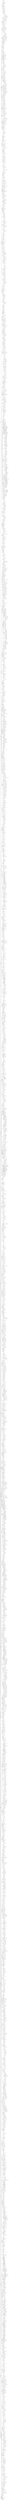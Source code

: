 digraph graphname {	rankdir=LR splines=polyline; node [shape=record, height=0.02, fontsize=8];
node4[label = "<f1> _|<f2> ed_"];

node6[label = "<f1> e_|<f2> h_"];

node9[label = "<f1> _|<f2> s_"];

node8[label = "<f1> _|<f2> d_|<f3> ment|<f4> s_"];
node8:f3 -> node9

node3[label = "<f1> issiez_|<f2> ndon|<f3> s|<f4> te"];
node3:f2 -> node4
node3:f3 -> node6
node3:f4 -> node8

node15[label = "<f1> _|<f2> s_"];

node14[label = "<f1> ss_|<f2> y"];
node14:f2 -> node15

node19[label = "<f1> _|<f2> s_"];

node18[label = "<f1> minable_|<f2> t"];
node18:f2 -> node19

node13[label = "<f1> e|<f2> o|<f3> reviated_"];
node13:f1 -> node14
node13:f2 -> node18

node24[label = "<f1> _|<f2> ting_"];

node23[label = "<f1> d_|<f2> l_|<f3> rgavenny_|<f4> t"];
node23:f4 -> node24

node29[label = "<f1> _|<f2> ed_|<f3> ing_"];

node31[label = "<f1> _|<f2> on_"];

node28[label = "<f1> _|<f2> r|<f3> s"];
node28:f2 -> node29
node28:f3 -> node31

node27[label = "<f1> minable_|<f2> r"];
node27:f2 -> node28

node36[label = "<f1> _|<f2> s_"];

node38[label = "<f1> ies_|<f2> y_"];

node35[label = "<f1> de|<f2> lit"];
node35:f1 -> node36
node35:f2 -> node38

node42[label = "<f1> _|<f2> ly_|<f3> s_"];

node44[label = "<f1> _|<f2> d_"];

node41[label = "<f1> ect|<f2> ure"];
node41:f1 -> node42
node41:f2 -> node44

node47[label = "<f1> _|<f2> r_"];

node51[label = "<f1> _|<f2> d_|<f3> ments_"];

node50[label = "<f1> e|<f2> ing_"];
node50:f1 -> node51

node55[label = "<f1> e_|<f2> y_"];

node54[label = "<f1> bl|<f2> tions_"];
node54:f1 -> node55

node58[label = "<f1> _|<f2> s_"];

node61[label = "<f1> _|<f2> ing_"];

node60[label = "<f1> nd|<f2> t_"];
node60:f1 -> node61

node49[label = "<f1> ard_|<f2> d|<f3> mina|<f4> rtive|<f5> u|<f6> ve_"];
node49:f2 -> node50
node49:f3 -> node54
node49:f4 -> node58
node49:f5 -> node60

node66[label = "<f1> ham_|<f2> m_|<f3> wl_"];

node69[label = "<f1> _|<f2> d_|<f3> ment_"];

node68[label = "<f1> e|<f2> ment_"];
node68:f1 -> node69

node73[label = "<f1> ch_|<f2> d_"];

node75[label = "<f1> ch_|<f2> k_"];

node72[label = "<f1> a|<f2> gate_|<f3> o"];
node72:f1 -> node73
node72:f3 -> node75

node78[label = "<f1> _|<f2> ion_|<f3> ly_"];

node65[label = "<f1> a|<f2> east_|<f3> idg|<f4> o|<f5> upt"];
node65:f1 -> node66
node65:f3 -> node68
node65:f4 -> node72
node65:f5 -> node78

node83[label = "<f1> ce_|<f2> t_"];

node82[label = "<f1> n|<f2> y_"];
node82:f1 -> node83

node87[label = "<f1> _|<f2> ly_"];

node89[label = "<f1> d_|<f2> r_"];

node86[label = "<f1> ute|<f2> ve"];
node86:f1 -> node87
node86:f2 -> node89

node92[label = "<f1> ains_|<f2> emious_|<f3> inence_|<f4> ract_"];

node81[label = "<f1> e|<f2> ol|<f3> t|<f4> urd_|<f5> yrtus_"];
node81:f1 -> node82
node81:f2 -> node86
node81:f3 -> node92

node97[label = "<f1> _|<f2> ly_"];

node96[label = "<f1> ce_|<f2> t"];
node96:f2 -> node97

node101[label = "<f1> _|<f2> d_|<f3> r_|<f4> s_"];

node100[label = "<f1> e|<f2> ing_"];
node100:f1 -> node101

node104[label = "<f1> s_|<f2> ting_"];

node95[label = "<f1> ndan|<f2> s|<f3> t"];
node95:f1 -> node96
node95:f2 -> node100
node95:f3 -> node104

node107[label = "<f1> _|<f2> sm_"];

node2[label = "<f1> a|<f2> b|<f3> e|<f4> ho|<f5> i|<f6> j|<f7> le|<f8> o|<f9> r|<f10> s|<f11> u|<f12> y"];
node2:f1 -> node3
node2:f2 -> node13
node2:f3 -> node23
node2:f4 -> node27
node2:f5 -> node35
node2:f6 -> node41
node2:f7 -> node47
node2:f8 -> node49
node2:f9 -> node65
node2:f10 -> node81
node2:f11 -> node95
node2:f12 -> node107

node111[label = "<f1> _|<f2> s_"];

node115[label = "<f1> _|<f2> s_"];

node117[label = "<f1> _|<f2> ance_|<f3> ed_|<f4> s_"];

node119[label = "<f1> _|<f2> ary_|<f3> ible_"];

node114[label = "<f1> nt|<f2> pt|<f3> ss"];
node114:f1 -> node115
node114:f2 -> node117
node114:f3 -> node119

node125[label = "<f1> _|<f2> ly_"];

node124[label = "<f1> _|<f2> al|<f3> s_"];
node124:f2 -> node125

node123[label = "<f1> ce_|<f2> t"];
node123:f2 -> node124

node130[label = "<f1> _|<f2> s_"];

node129[label = "<f1> _|<f2> e"];
node129:f2 -> node130

node122[label = "<f1> den|<f2> t"];
node122:f1 -> node123
node122:f2 -> node129

node138[label = "<f1> _|<f2> d_"];

node140[label = "<f1> _|<f2> s_"];

node137[label = "<f1> e|<f2> ion"];
node137:f1 -> node138
node137:f2 -> node140

node136[label = "<f1> at|<f2> o_"];
node136:f1 -> node137

node146[label = "<f1> _|<f2> ing_"];

node145[label = "<f1> ied_|<f2> y"];
node145:f2 -> node146

node150[label = "<f1> _|<f2> ed_|<f3> ing_|<f4> ment_"];

node149[label = "<f1> ces_|<f2> sh"];
node149:f2 -> node150

node144[label = "<f1> an|<f2> li|<f3> t_"];
node144:f1 -> node145
node144:f2 -> node149

node135[label = "<f1> mod|<f2> p"];
node135:f1 -> node136
node135:f2 -> node144

node156[label = "<f1> _|<f2> ly_"];

node155[label = "<f1> _|<f2> ant_|<f3> eth_|<f4> ing|<f5> s_"];
node155:f4 -> node156

node159[label = "<f1> _|<f2> ed_|<f3> ing_"];

node162[label = "<f1> _|<f2> ant_|<f3> ed_|<f4> s_"];

node165[label = "<f1> _|<f2> s_"];

node164[label = "<f1> d_|<f2> ment"];
node164:f2 -> node165

node161[label = "<f1> nt|<f2> tre"];
node161:f1 -> node162
node161:f2 -> node164

node134[label = "<f1> m|<f2> rd|<f3> st|<f4> u"];
node134:f1 -> node135
node134:f2 -> node155
node134:f3 -> node159
node134:f4 -> node161

node172[label = "<f1> _|<f2> d_"];

node171[label = "<f1> e|<f2> ion_"];
node171:f1 -> node172

node175[label = "<f1> ed_|<f2> t_"];

node179[label = "<f1> _|<f2> s_"];

node181[label = "<f1> e_|<f2> o_"];

node178[label = "<f1> on|<f2> v"];
node178:f1 -> node179
node178:f2 -> node181

node185[label = "<f1> _|<f2> s_"];

node184[label = "<f1> _|<f2> d_|<f3> r|<f4> s_|<f5> th_"];
node184:f3 -> node185

node188[label = "<f1> _|<f2> ed_"];

node177[label = "<f1> ati|<f2> e|<f3> ing_|<f4> tom"];
node177:f1 -> node178
node177:f2 -> node184
node177:f4 -> node188

node170[label = "<f1> mulat|<f2> rs|<f3> s"];
node170:f1 -> node171
node170:f2 -> node175
node170:f3 -> node177

node113[label = "<f1> e|<f2> i|<f3> lamations_|<f4> o|<f5> rue_|<f6> u"];
node113:f1 -> node114
node113:f2 -> node122
node113:f4 -> node134
node113:f6 -> node170

node194[label = "<f1> _|<f2> ron_|<f3> s_"];

node199[label = "<f1> _|<f2> s_"];

node198[label = "<f1> _|<f2> d_|<f3> ment|<f4> r_|<f5> s_"];
node198:f3 -> node199

node197[label = "<f1> e|<f2> ing_"];
node197:f1 -> node198

node196[label = "<f1> ev|<f2> lles_|<f3> ng_|<f4> tophel_"];
node196:f1 -> node197

node193[label = "<f1> e|<f2> i"];
node193:f1 -> node194
node193:f2 -> node196

node206[label = "<f1> _|<f2> d_|<f3> ment_"];

node205[label = "<f1> ledge|<f2> n_"];
node205:f1 -> node206

node210[label = "<f1> do_|<f2> n_"];

node209[label = "<f1> nitum_|<f2> r"];
node209:f2 -> node210

node214[label = "<f1> _|<f2> ance_|<f3> ed_|<f4> s_"];

node217[label = "<f1> _|<f2> d_"];

node221[label = "<f1> _|<f2> s_"];

node220[label = "<f1> ance|<f2> ed_"];
node220:f1 -> node221

node219[label = "<f1> _|<f2> t"];
node219:f2 -> node220

node216[label = "<f1> re|<f2> sition_|<f3> t"];
node216:f1 -> node217
node216:f3 -> node219

node213[label = "<f1> aint|<f2> i"];
node213:f1 -> node214
node213:f2 -> node216

node228[label = "<f1> _|<f2> s_"];

node227[label = "<f1> e|<f2> oss_"];
node227:f1 -> node228

node233[label = "<f1> _|<f2> s_"];

node236[label = "<f1> _|<f2> ly_"];

node235[label = "<f1> e|<f2> ity_"];
node235:f1 -> node236

node232[label = "<f1> ng_|<f2> on|<f3> um_|<f4> v"];
node232:f2 -> node233
node232:f4 -> node235

node240[label = "<f1> _|<f2> s_"];

node231[label = "<f1> _|<f2> aeon_|<f3> ed_|<f4> i|<f5> or|<f6> s_|<f7> ual_"];
node231:f4 -> node232
node231:f5 -> node240

node243[label = "<f1> _|<f2> ly_"];

node110[label = "<f1> ademe|<f2> c|<f3> e_|<f4> h|<f5> know|<f6> o|<f7> qu|<f8> r|<f9> t|<f10> ute"];
node110:f1 -> node111
node110:f2 -> node113
node110:f4 -> node193
node110:f5 -> node205
node110:f6 -> node209
node110:f7 -> node213
node110:f8 -> node227
node110:f9 -> node231
node110:f10 -> node243

node248[label = "<f1> _|<f2> ant_"];

node247[label = "<f1> ge_|<f2> llas_|<f3> m"];
node247:f3 -> node248

node253[label = "<f1> _|<f2> s_"];

node252[label = "<f1> d_|<f2> r"];
node252:f2 -> node253

node257[label = "<f1> _|<f2> ed_|<f3> ion_"];

node259[label = "<f1> _|<f2> s_"];

node256[label = "<f1> ct|<f2> ng_|<f3> tion"];
node256:f1 -> node257
node256:f3 -> node259

node263[label = "<f1> _|<f2> ing_"];

node262[label = "<f1> s|<f2> t_"];
node262:f1 -> node263

node251[label = "<f1> _|<f2> e|<f3> i|<f4> le_|<f5> res|<f6> s_"];
node251:f2 -> node252
node251:f3 -> node256
node251:f5 -> node262

node267[label = "<f1> _|<f2> s_"];

node269[label = "<f1> _|<f2> s_"];

node273[label = "<f1> _|<f2> ing_"];

node272[label = "<f1> in|<f2> urn_"];
node272:f1 -> node273

node276[label = "<f1> dged_|<f2> nct_"];

node271[label = "<f1> acent_|<f2> o|<f3> u"];
node271:f2 -> node272
node271:f3 -> node276

node281[label = "<f1> er_|<f2> ration_"];

node284[label = "<f1> ble_|<f2> l_|<f3> tion_"];

node286[label = "<f1> _|<f2> d_|<f3> r_"];

node288[label = "<f1> _|<f2> ly_"];

node283[label = "<f1> a|<f2> e|<f3> ing"];
node283:f1 -> node284
node283:f2 -> node286
node283:f3 -> node288

node292[label = "<f1> ance_|<f2> ed_|<f3> ing_"];

node291[label = "<f1> _|<f2> s_|<f3> t"];
node291:f3 -> node292

node280[label = "<f1> nist|<f2> r|<f3> ssion_|<f4> t"];
node280:f1 -> node281
node280:f2 -> node283
node280:f4 -> node291

node298[label = "<f1> _|<f2> s_"];

node297[label = "<f1> _|<f2> ing_|<f3> ment"];
node297:f3 -> node298

node296[label = "<f1> sh|<f2> tion_"];
node296:f1 -> node297

node279[label = "<f1> i|<f2> oni"];
node279:f1 -> node280
node279:f2 -> node296

node305[label = "<f1> _|<f2> ly_"];

node307[label = "<f1> n_|<f2> us_"];

node304[label = "<f1> _|<f2> ed|<f3> io|<f4> s_"];
node304:f2 -> node305
node304:f3 -> node307

node311[label = "<f1> _|<f2> s_"];

node314[label = "<f1> _|<f2> t_"];

node313[label = "<f1> _|<f2> d_|<f3> r_|<f4> s|<f5> th_"];
node313:f4 -> node314

node317[label = "<f1> _|<f2> ed_|<f3> ings_|<f4> ment_|<f5> s_"];

node310[label = "<f1> ation|<f2> e|<f3> ing_|<f4> n"];
node310:f1 -> node311
node310:f2 -> node313
node310:f4 -> node317

node303[label = "<f1> _|<f2> nis_|<f3> pt|<f4> r|<f5> wn_"];
node303:f3 -> node304
node303:f4 -> node310

node323[label = "<f1> _|<f2> a_|<f3> o_"];

node322[label = "<f1> n|<f2> tic_"];
node322:f1 -> node323

node321[label = "<f1> amadio_|<f2> ia"];
node321:f2 -> node322

node330[label = "<f1> _|<f2> s_"];

node332[label = "<f1> rs_|<f2> ss_"];

node329[label = "<f1> ate|<f2> e|<f3> ies_|<f4> ous_|<f5> y_"];
node329:f1 -> node330
node329:f2 -> node332

node328[label = "<f1> er|<f2> ress_"];
node328:f1 -> node329

node327[label = "<f1> ation_|<f2> t"];
node327:f2 -> node328

node341[label = "<f1> _|<f2> s_"];

node340[label = "<f1> _|<f2> d_|<f3> ment|<f4> s_"];
node340:f3 -> node341

node339[label = "<f1> e|<f2> ing_"];
node339:f1 -> node340

node346[label = "<f1> _|<f2> able_|<f3> d_|<f4> ous_|<f5> s_"];

node345[label = "<f1> e|<f2> ing_"];
node345:f1 -> node346

node338[label = "<f1> c|<f2> tag"];
node338:f1 -> node339
node338:f2 -> node345

node352[label = "<f1> _|<f2> d_|<f3> s_"];

node354[label = "<f1> _|<f2> ly_"];

node351[label = "<f1> e|<f2> ing_|<f3> ous"];
node351:f1 -> node352
node351:f3 -> node354

node359[label = "<f1> ies_|<f2> y_"];

node361[label = "<f1> _|<f2> ly_"];

node363[label = "<f1> ies_|<f2> y_"];

node358[label = "<f1> ar|<f2> e|<f3> it"];
node358:f1 -> node359
node358:f2 -> node361
node358:f3 -> node363

node367[label = "<f1> _|<f2> d_|<f3> ment_"];

node366[label = "<f1> e|<f2> ing_"];
node366:f1 -> node367

node357[label = "<f1> s|<f2> tis"];
node357:f1 -> node358
node357:f2 -> node366

node350[label = "<f1> ntur|<f2> r"];
node350:f1 -> node351
node350:f2 -> node357

node375[label = "<f1> _|<f2> ly_"];

node374[label = "<f1> _|<f2> d|<f3> s_"];
node374:f2 -> node375

node373[label = "<f1> e|<f2> ings_"];
node373:f1 -> node374

node372[label = "<f1> ce_|<f2> s"];
node372:f2 -> node373

node380[label = "<f1> e_|<f2> ion_"];

node337[label = "<f1> an|<f2> e|<f3> i|<f4> ocat"];
node337:f1 -> node338
node337:f2 -> node350
node337:f3 -> node372
node337:f4 -> node380

node246[label = "<f1> _|<f2> a|<f3> d|<f4> here|<f5> ieu|<f6> j|<f7> m|<f8> o|<f9> r|<f10> sum_|<f11> ul|<f12> v"];
node246:f2 -> node247
node246:f3 -> node251
node246:f4 -> node267
node246:f5 -> node269
node246:f6 -> node271
node246:f7 -> node279
node246:f8 -> node303
node246:f9 -> node321
node246:f11 -> node327
node246:f12 -> node337

node385[label = "<f1> a_|<f2> es_"];

node387[label = "<f1> _|<f2> s_"];

node389[label = "<f1> eon_|<f2> le_"];

node392[label = "<f1> a_|<f2> us_"];

node391[label = "<f1> elia_|<f2> ili"];
node391:f2 -> node392

node395[label = "<f1> _|<f2> ial_|<f3> y_"];

node398[label = "<f1> n_|<f2> p_"];

node397[label = "<f1> culapius_|<f2> o"];
node397:f2 -> node398

node384[label = "<f1> acid|<f2> dile|<f3> g|<f4> m|<f5> neas_|<f6> olus_|<f7> r|<f8> s|<f9> tna_"];
node384:f1 -> node385
node384:f2 -> node387
node384:f3 -> node389
node384:f4 -> node391
node384:f7 -> node395
node384:f8 -> node397

node403[label = "<f1> _|<f2> d_|<f3> ed_"];

node407[label = "<f1> ility_|<f2> le_"];

node409[label = "<f1> _|<f2> e_|<f3> s_"];

node406[label = "<f1> b|<f2> ir"];
node406:f1 -> node407
node406:f2 -> node409

node414[label = "<f1> _|<f2> s_"];

node416[label = "<f1> d_|<f2> th_"];

node420[label = "<f1> _|<f2> ly_"];

node419[label = "<f1> _|<f2> ate|<f3> ed_|<f4> s_"];
node419:f2 -> node420

node418[label = "<f1> ng_|<f2> on"];
node418:f2 -> node419

node413[label = "<f1> _|<f2> ation|<f3> e|<f4> i|<f5> s_"];
node413:f2 -> node414
node413:f3 -> node416
node413:f4 -> node418

node412[label = "<f1> ct|<f2> er_"];
node412:f1 -> node413

node427[label = "<f1> _|<f2> d_"];

node429[label = "<f1> ed_|<f2> ity_"];

node432[label = "<f1> on_|<f2> ves_"];

node431[label = "<f1> _|<f2> ati"];
node431:f2 -> node432

node426[label = "<f1> ance|<f2> ed_|<f3> n|<f4> rm"];
node426:f1 -> node427
node426:f3 -> node429
node426:f4 -> node431

node437[label = "<f1> _|<f2> s_"];

node436[label = "<f1> _|<f2> ed_|<f3> ion|<f4> s_"];
node436:f3 -> node437

node440[label = "<f1> _|<f2> eth_|<f3> s_"];

node443[label = "<f1> _|<f2> ed_|<f3> s_"];

node445[label = "<f1> _|<f2> ed_"];

node442[label = "<f1> ay_|<f2> ight|<f3> ont"];
node442:f2 -> node443
node442:f3 -> node445

node405[label = "<f1> a|<f2> e|<f3> i|<f4> lict|<f5> ord|<f6> r|<f7> y_"];
node405:f1 -> node406
node405:f2 -> node412
node405:f3 -> node426
node405:f4 -> node436
node405:f5 -> node440
node405:f6 -> node442

node449[label = "<f1> eld_|<f2> re_"];

node452[label = "<f1> _|<f2> hand_|<f3> said_"];

node451[label = "<f1> ot_|<f2> re"];
node451:f2 -> node452

node457[label = "<f1> _|<f2> n_"];

node456[label = "<f1> _|<f2> a"];
node456:f2 -> node457

node455[label = "<f1> aid_|<f2> esh_|<f3> ic"];
node455:f3 -> node456

node462[label = "<f1> _|<f2> s_"];

node461[label = "<f1> _|<f2> noon_|<f3> ward"];
node461:f3 -> node462

node402[label = "<f1> ar_|<f2> ear|<f3> f|<f4> i|<f5> loat_|<f6> o|<f7> r|<f8> ter"];
node402:f2 -> node403
node402:f3 -> node405
node402:f4 -> node449
node402:f6 -> node451
node402:f7 -> node455
node402:f8 -> node461

node468[label = "<f1> _|<f2> st_"];

node470[label = "<f1> _|<f2> ]_"];

node467[label = "<f1> in|<f2> memnon|<f3> te_|<f4> zed_"];
node467:f1 -> node468
node467:f2 -> node470

node475[label = "<f1> _|<f2> s_"];

node474[label = "<f1> or_|<f2> t"];
node474:f2 -> node475

node473[label = "<f1> _|<f2> d_|<f3> n|<f4> s_"];
node473:f3 -> node474

node479[label = "<f1> avate_|<f2> ieved_"];

node481[label = "<f1> le_|<f2> ncourt_|<f3> tation_"];

node484[label = "<f1> e_|<f2> y_"];

node483[label = "<f1> _|<f2> n|<f3> od_"];
node483:f2 -> node484

node488[label = "<f1> _|<f2> d_|<f3> ing_|<f4> ment_|<f5> s_"];

node490[label = "<f1> _|<f2> ]_"];

node487[label = "<f1> ee|<f2> ippa|<f3> ound_"];
node487:f1 -> node488
node487:f2 -> node490

node493[label = "<f1> _|<f2> cheek_|<f3> d_|<f4> face_|<f5> s_"];

node466[label = "<f1> a|<f2> e|<f3> gr|<f4> i|<f5> let_|<f6> nise_|<f7> o|<f8> r|<f9> ue"];
node466:f1 -> node467
node466:f2 -> node473
node466:f3 -> node479
node466:f4 -> node481
node466:f7 -> node483
node466:f8 -> node487
node466:f9 -> node493

node498[label = "<f1> ce_|<f2> t_"];

node497[label = "<f1> _|<f2> an|<f3> ed_|<f4> ing_|<f5> less_|<f6> s_"];
node497:f2 -> node498

node501[label = "<f1> _|<f2> est_"];

node504[label = "<f1> d_|<f2> st_"];

node503[label = "<f1> _|<f2> e|<f3> ing_|<f4> s_"];
node503:f2 -> node504

node507[label = "<f1> _|<f2> ed_|<f3> less_|<f4> s_|<f5> y_"];

node496[label = "<f1> _|<f2> d|<f3> l|<f4> m|<f5> nsi_|<f6> o_|<f7> r"];
node496:f2 -> node497
node496:f3 -> node501
node496:f4 -> node503
node496:f7 -> node507

node512[label = "<f1> k_|<f2> rity_"];

node515[label = "<f1> _|<f2> s_"];

node517[label = "<f1> _|<f2> s_"];

node514[label = "<f1> bus_|<f2> m|<f3> um"];
node514:f2 -> node515
node514:f3 -> node517

node511[label = "<f1> baster_|<f2> c|<f3> r|<f4> s_"];
node511:f2 -> node512
node511:f3 -> node514

node522[label = "<f1> _|<f2> y_"];

node521[label = "<f1> an|<f2> eit_|<f3> ion_"];
node521:f1 -> node522

node526[label = "<f1> ist_|<f2> y_"];

node528[label = "<f1> biades_|<f2> des_"];

node525[label = "<f1> hem|<f2> i"];
node525:f1 -> node526
node525:f2 -> node528

node532[label = "<f1> an_|<f2> en_"];

node531[label = "<f1> _|<f2> m"];
node531:f2 -> node532

node538[label = "<f1> _|<f2> s_"];

node540[label = "<f1> _|<f2> n_"];

node537[label = "<f1> er|<f2> ria"];
node537:f1 -> node538
node537:f2 -> node540

node536[label = "<f1> nd|<f2> s_"];
node536:f1 -> node537

node535[label = "<f1> _|<f2> cto_|<f3> house_|<f4> ncon_|<f5> ppo_|<f6> s_|<f7> xa"];
node535:f7 -> node536

node546[label = "<f1> _|<f2> a_"];

node548[label = "<f1> _|<f2> ed_"];

node545[label = "<f1> as_|<f2> ce_|<f3> en|<f4> ght|<f5> ke_|<f6> sander_|<f7> t_|<f8> ve_"];
node545:f3 -> node546
node545:f4 -> node548

node554[label = "<f1> _|<f2> s_"];

node553[label = "<f1> _|<f2> ing_|<f3> ment|<f4> s_"];
node553:f3 -> node554

node552[label = "<f1> _|<f2> y"];
node552:f2 -> node553

node560[label = "<f1> _|<f2> s_"];

node562[label = "<f1> _|<f2> d_"];

node564[label = "<f1> ce_|<f2> t_"];

node559[label = "<f1> ation|<f2> e|<f3> ian"];
node559:f1 -> node560
node559:f2 -> node562
node559:f3 -> node564

node567[label = "<f1> _|<f2> s_"];

node558[label = "<f1> g|<f2> y"];
node558:f1 -> node559
node558:f2 -> node567

node571[label = "<f1> d_|<f2> s_"];

node573[label = "<f1> nt_|<f2> tor_"];

node570[label = "<f1> ance_|<f2> choly_|<f3> e|<f4> ga"];
node570:f3 -> node571
node570:f4 -> node573

node578[label = "<f1> d_|<f2> ry_"];

node577[label = "<f1> _|<f2> te"];
node577:f2 -> node578

node581[label = "<f1> _|<f2> ance_|<f3> ed_|<f4> ing_|<f5> s_"];

node576[label = "<f1> ns_|<f2> t|<f3> w"];
node576:f2 -> node577
node576:f3 -> node581

node586[label = "<f1> _|<f2> d_|<f3> ment_"];

node585[label = "<f1> e|<f2> ing_"];
node585:f1 -> node586

node584[label = "<f1> r|<f2> sion_"];
node584:f1 -> node585

node590[label = "<f1> _|<f2> cholly_"];

node551[label = "<f1> _|<f2> a|<f3> e|<f4> i|<f5> o|<f6> u|<f7> y"];
node551:f2 -> node552
node551:f3 -> node558
node551:f4 -> node570
node551:f5 -> node576
node551:f6 -> node584
node551:f7 -> node590

node595[label = "<f1> _|<f2> s_"];

node594[label = "<f1> in_|<f2> nac"];
node594:f2 -> node595

node598[label = "<f1> nd_|<f2> st_"];

node600[label = "<f1> _|<f2> houses_|<f3> man_"];

node593[label = "<f1> a|<f2> ighty_|<f3> o|<f4> s"];
node593:f1 -> node594
node593:f3 -> node598
node593:f4 -> node600

node604[label = "<f1> e_|<f2> g_|<f3> so_"];

node603[label = "<f1> ft_|<f2> n|<f3> of_|<f4> ud_"];
node603:f2 -> node604

node609[label = "<f1> _|<f2> ical_"];

node608[label = "<f1> abet|<f2> onso_"];
node608:f1 -> node609

node607[label = "<f1> h|<f2> s_"];
node607:f1 -> node608

node614[label = "<f1> _|<f2> s_"];

node616[label = "<f1> _|<f2> ation_|<f3> ed_|<f4> ing_|<f5> s_"];

node618[label = "<f1> aea_|<f2> ough_"];

node620[label = "<f1> gether_|<f2> n_"];

node613[label = "<f1> ar|<f2> er|<f3> h|<f4> itude_|<f5> o"];
node613:f1 -> node614
node613:f2 -> node616
node613:f3 -> node618
node613:f5 -> node620

node623[label = "<f1> _|<f2> s_"];

node510[label = "<f1> _|<f2> a|<f3> b|<f4> c|<f5> der|<f6> e|<f7> i|<f8> l|<f9> m|<f10> o|<f11> p|<f12> ready_|<f13> so_|<f14> t|<f15> way"];
node510:f2 -> node511
node510:f3 -> node521
node510:f4 -> node525
node510:f5 -> node531
node510:f6 -> node535
node510:f7 -> node545
node510:f8 -> node551
node510:f9 -> node593
node510:f10 -> node603
node510:f11 -> node607
node510:f14 -> node613
node510:f15 -> node623

node628[label = "<f1> mon_|<f2> n_"];

node632[label = "<f1> _|<f2> ly_|<f3> ness_"];

node631[label = "<f1> _|<f2> d|<f3> ment_|<f4> s_"];
node631:f2 -> node632

node635[label = "<f1> _|<f2> ian_|<f3> s_"];

node630[label = "<f1> e|<f2> ing_|<f3> on"];
node630:f1 -> node631
node630:f3 -> node635

node627[label = "<f1> i|<f2> mon_|<f3> z"];
node627:f1 -> node628
node627:f3 -> node630

node640[label = "<f1> _|<f2> s_"];

node643[label = "<f1> ities_|<f2> ous_"];

node646[label = "<f1> _|<f2> s_"];

node648[label = "<f1> _|<f2> ly_"];

node645[label = "<f1> n|<f2> us"];
node645:f1 -> node646
node645:f2 -> node648

node642[label = "<f1> gu|<f2> tio"];
node642:f1 -> node643
node642:f2 -> node645

node653[label = "<f1> _|<f2> d_|<f3> s_"];

node652[label = "<f1> e|<f2> ing_"];
node652:f1 -> node653

node656[label = "<f1> cadoes_|<f2> h_"];

node639[label = "<f1> assador|<f2> er_|<f3> i|<f4> l|<f5> us"];
node639:f1 -> node640
node639:f3 -> node642
node639:f4 -> node652
node639:f5 -> node656

node661[label = "<f1> _|<f2> ed_|<f3> ment_|<f4> s_"];

node660[label = "<f1> _|<f2> d"];
node660:f2 -> node661

node664[label = "<f1> ce_|<f2> ica_"];

node659[label = "<f1> n|<f2> r|<f3> s_"];
node659:f1 -> node660
node659:f2 -> node664

node668[label = "<f1> _|<f2> st_"];

node670[label = "<f1> ies_|<f2> y_"];

node667[label = "<f1> able_|<f2> d|<f3> ens_|<f4> ss_|<f5> t"];
node667:f2 -> node668
node667:f5 -> node670

node674[label = "<f1> _|<f2> st_"];

node676[label = "<f1> ous_|<f2> t_"];

node679[label = "<f1> _|<f2> s_"];

node678[label = "<f1> nt|<f2> r_"];
node678:f1 -> node679

node673[label = "<f1> ng|<f2> r|<f3> u"];
node673:f1 -> node674
node673:f2 -> node676
node673:f3 -> node678

node685[label = "<f1> _|<f2> r_|<f3> st_"];

node687[label = "<f1> ied_|<f2> y_"];

node684[label = "<f1> e|<f2> if|<f3> y_"];
node684:f1 -> node685
node684:f2 -> node687

node683[label = "<f1> himachus_|<f2> l|<f3> thill_"];
node683:f2 -> node684

node626[label = "<f1> _|<f2> a|<f3> b|<f4> e|<f5> i|<f6> o|<f7> p|<f8> urath_|<f9> yntas_"];
node626:f2 -> node627
node626:f3 -> node639
node626:f4 -> node659
node626:f5 -> node667
node626:f6 -> node673
node626:f7 -> node683

node694[label = "<f1> _|<f2> d_"];

node693[label = "<f1> ize|<f2> y_"];
node693:f1 -> node694

node699[label = "<f1> _|<f2> s_"];

node698[label = "<f1> or|<f2> ry_"];
node698:f1 -> node699

node704[label = "<f1> _|<f2> age_|<f3> ing_|<f4> s_"];

node703[label = "<f1> r|<f2> vies_"];
node703:f1 -> node704

node702[label = "<f1> ises_|<f2> o"];
node702:f2 -> node703

node708[label = "<f1> _|<f2> ry_|<f3> s_"];

node697[label = "<f1> est|<f2> h|<f3> ient|<f4> le_|<f5> us_"];
node697:f1 -> node698
node697:f2 -> node702
node697:f3 -> node708

node713[label = "<f1> n_|<f2> w_"];

node716[label = "<f1> i_|<f2> us_"];

node715[label = "<f1> mache_|<f2> nic"];
node715:f2 -> node716

node712[label = "<f1> e|<f2> o"];
node712:f1 -> node713
node712:f2 -> node715

node711[label = "<f1> _|<f2> irons_|<f3> r"];
node711:f3 -> node712

node724[label = "<f1> _|<f2> l_"];

node723[label = "<f1> _|<f2> ica|<f3> o_|<f4> s_"];
node723:f2 -> node724

node727[label = "<f1> _|<f2> ed_|<f3> ing_|<f4> ly_|<f5> s_"];

node722[label = "<f1> l|<f2> r|<f3> s_"];
node722:f1 -> node723
node722:f2 -> node727

node731[label = "<f1> _|<f2> d_|<f3> r_|<f4> terre_"];

node733[label = "<f1> ae_|<f2> ng_|<f3> sh_"];

node730[label = "<f1> e|<f2> i|<f3> ois_"];
node730:f1 -> node731
node730:f2 -> node733

node736[label = "<f1> ish_|<f2> s_"];

node721[label = "<f1> e|<f2> iers_|<f3> l|<f4> ry_|<f5> u"];
node721:f1 -> node722
node721:f3 -> node730
node721:f5 -> node736

node740[label = "<f1> _|<f2> s_"];

node739[label = "<f1> al|<f2> is_"];
node739:f1 -> node740

node744[label = "<f1> _|<f2> ls_"];

node747[label = "<f1> _|<f2> ment_"];

node746[label = "<f1> _|<f2> x"];
node746:f2 -> node747

node751[label = "<f1> _|<f2> ance_|<f3> ing_"];

node750[label = "<f1> thanize_|<f2> y"];
node750:f2 -> node751

node743[label = "<f1> _|<f2> a|<f3> e|<f4> o|<f5> ual_"];
node743:f2 -> node744
node743:f3 -> node746
node743:f4 -> node750

node756[label = "<f1> _|<f2> ed_"];

node755[label = "<f1> int|<f2> n_|<f3> ther_"];
node755:f1 -> node756

node761[label = "<f1> d_|<f2> r_|<f3> st_"];

node760[label = "<f1> _|<f2> able_|<f3> e|<f4> ing_|<f5> s_"];
node760:f3 -> node761

node759[label = "<f1> elme_|<f2> wer"];
node759:f2 -> node760

node767[label = "<f1> _|<f2> ides_"];

node766[label = "<f1> _|<f2> chamber_|<f3> nor"];
node766:f3 -> node767

node771[label = "<f1> _|<f2> s_"];

node773[label = "<f1> _|<f2> nian_"];

node770[label = "<f1> em|<f2> ony_|<f3> ropophagi"];
node770:f1 -> node771
node770:f3 -> node773

node779[label = "<f1> _|<f2> t_"];

node781[label = "<f1> ng_|<f2> on_"];

node778[label = "<f1> es|<f2> i"];
node778:f1 -> node779
node778:f2 -> node781

node777[label = "<f1> _|<f2> ipat|<f3> k_|<f4> ly_|<f5> s_"];
node777:f2 -> node778

node785[label = "<f1> _|<f2> s_"];

node788[label = "<f1> _|<f2> us_"];

node787[label = "<f1> ch|<f2> pa_"];
node787:f1 -> node788

node792[label = "<f1> _|<f2> es_"];

node791[label = "<f1> athy_|<f2> holus|<f3> odes_"];
node791:f2 -> node792

node796[label = "<f1> ty_|<f2> us_"];

node795[label = "<f1> ary_|<f2> e_|<f3> i"];
node795:f3 -> node796

node776[label = "<f1> ates_|<f2> c|<f3> dote|<f4> gonus_|<f5> o|<f6> p|<f7> qu|<f8> um_"];
node776:f2 -> node777
node776:f3 -> node785
node776:f5 -> node787
node776:f6 -> node791
node776:f7 -> node795

node802[label = "<f1> _|<f2> ]_"];

node801[label = "<f1> ad_|<f2> o|<f3> us_"];
node801:f2 -> node802

node800[label = "<f1> i|<f2> y_"];
node800:f1 -> node801

node765[label = "<f1> _|<f2> e|<f3> h|<f4> i|<f5> on|<f6> res_"];
node765:f2 -> node766
node765:f3 -> node770
node765:f4 -> node776
node765:f5 -> node800

node807[label = "<f1> _|<f2> thing_"];

node692[label = "<f1> _|<f2> atom|<f3> c|<f4> d|<f5> ew_|<f6> g|<f7> im|<f8> jou_|<f9> n|<f10> o|<f11> s|<f12> t|<f13> vil_|<f14> y"];
node692:f2 -> node693
node692:f3 -> node697
node692:f4 -> node711
node692:f6 -> node721
node692:f7 -> node739
node692:f9 -> node743
node692:f10 -> node755
node692:f11 -> node759
node692:f12 -> node765
node692:f14 -> node807

node813[label = "<f1> _|<f2> s_"];

node812[label = "<f1> _|<f2> ment"];
node812:f2 -> node813

node811[label = "<f1> ce_|<f2> rt"];
node811:f2 -> node812

node817[label = "<f1> _|<f2> mantus_|<f3> nnines_|<f4> s_|<f5> x_"];

node819[label = "<f1> ece_|<f2> sh_"];

node824[label = "<f1> _|<f2> dorus_|<f3> s_"];

node823[label = "<f1> inem_|<f2> o"];
node823:f2 -> node824

node822[label = "<f1> l|<f2> ogy_"];
node822:f1 -> node823

node828[label = "<f1> _|<f2> y_"];

node831[label = "<f1> _|<f2> s_"];

node830[label = "<f1> le|<f2> raphas_"];
node830:f1 -> node831

node821[label = "<f1> l|<f2> plex|<f3> st|<f4> thecary_"];
node821:f1 -> node822
node821:f2 -> node828
node821:f3 -> node830

node838[label = "<f1> _|<f2> ed_"];

node837[label = "<f1> _|<f2> l|<f3> s_"];
node837:f2 -> node838

node844[label = "<f1> _|<f2> ed_"];

node843[label = "<f1> _|<f2> l"];
node843:f2 -> node844

node847[label = "<f1> _|<f2> ly_"];

node842[label = "<f1> l|<f2> nt"];
node842:f1 -> node843
node842:f2 -> node847

node850[label = "<f1> _|<f2> s_"];

node841[label = "<f1> e|<f2> ition"];
node841:f1 -> node842
node841:f2 -> node850

node836[label = "<f1> l|<f2> r"];
node836:f1 -> node837
node836:f2 -> node841

node856[label = "<f1> _|<f2> l_|<f3> s_"];

node859[label = "<f1> d_|<f2> r_|<f3> th_"];

node858[label = "<f1> _|<f2> ance_|<f3> e|<f4> ing_|<f5> s_"];
node858:f3 -> node859

node862[label = "<f1> _|<f2> d_"];

node855[label = "<f1> ch_|<f2> l|<f3> r|<f4> se"];
node855:f2 -> node856
node855:f3 -> node858
node855:f4 -> node862

node866[label = "<f1> _|<f2> e_|<f3> s_|<f4> z_"];

node868[label = "<f1> _|<f2> s_"];

node865[label = "<f1> e|<f2> lant|<f3> ons_"];
node865:f1 -> node866
node865:f2 -> node868

node873[label = "<f1> _|<f2> ing_|<f3> ments_|<f4> s_"];

node875[label = "<f1> _|<f2> s_"];

node872[label = "<f1> ain|<f2> inent"];
node872:f1 -> node873
node872:f2 -> node875

node871[label = "<f1> il_|<f2> t"];
node871:f2 -> node872

node879[label = "<f1> _|<f2> s_"];

node854[label = "<f1> a|<f2> l|<f3> ndix_|<f4> r|<f5> tite"];
node854:f1 -> node855
node854:f2 -> node865
node854:f4 -> node871
node854:f5 -> node879

node884[label = "<f1> _|<f2> ed_|<f3> ing_"];

node886[label = "<f1> _|<f2> s_"];

node883[label = "<f1> d|<f2> se"];
node883:f1 -> node884
node883:f2 -> node886

node889[label = "<f1> _|<f2> s_"];

node892[label = "<f1> _|<f2> s_"];

node894[label = "<f1> d_|<f2> s_"];

node891[label = "<f1> ance|<f2> cations_|<f3> e"];
node891:f1 -> node892
node891:f3 -> node894

node897[label = "<f1> _|<f2> ing_"];

node882[label = "<f1> au|<f2> e|<f3> i|<f4> y"];
node882:f1 -> node883
node882:f2 -> node889
node882:f3 -> node891
node882:f4 -> node897

node901[label = "<f1> _|<f2> s_"];

node900[label = "<f1> _|<f2> ed_|<f3> ment|<f4> s_"];
node900:f3 -> node901

node908[label = "<f1> d_|<f2> st_"];

node907[label = "<f1> _|<f2> e|<f3> s_"];
node907:f2 -> node908

node912[label = "<f1> _|<f2> s_"];

node911[label = "<f1> on|<f2> ve_"];
node911:f1 -> node912

node906[label = "<f1> d|<f2> si"];
node906:f1 -> node907
node906:f2 -> node911

node916[label = "<f1> dre_|<f2> ne_|<f3> ticehood_"];

node905[label = "<f1> hen|<f2> n"];
node905:f1 -> node906
node905:f2 -> node916

node921[label = "<f1> d_|<f2> rs_|<f3> s_|<f4> th_"];

node920[label = "<f1> _|<f2> e|<f3> ing_"];
node920:f2 -> node921

node924[label = "<f1> _|<f2> d_|<f3> rs_|<f4> s_"];

node919[label = "<f1> ach|<f2> bation_|<f3> of_|<f4> priation_|<f5> ve"];
node919:f1 -> node920
node919:f5 -> node924

node904[label = "<f1> e|<f2> is_|<f3> o"];
node904:f1 -> node905
node904:f3 -> node919

node928[label = "<f1> _|<f2> s_"];

node835[label = "<f1> a|<f2> e|<f3> l|<f4> oint|<f5> r|<f6> urtenance"];
node835:f1 -> node836
node835:f2 -> node854
node835:f3 -> node882
node835:f4 -> node900
node835:f5 -> node904
node835:f6 -> node928

node932[label = "<f1> cocks_|<f2> l_"];

node934[label = "<f1> _|<f2> s_"];

node931[label = "<f1> i|<f2> on"];
node931:f1 -> node932
node931:f2 -> node934

node938[label = "<f1> r_|<f2> st_"];

node937[label = "<f1> _|<f2> e|<f3> ly_|<f4> ness_"];
node937:f2 -> node938

node810[label = "<f1> _|<f2> a|<f3> e|<f4> i|<f5> o|<f6> p|<f7> r|<f8> t"];
node810:f2 -> node811
node810:f3 -> node817
node810:f4 -> node819
node810:f5 -> node821
node810:f6 -> node835
node810:f7 -> node931
node810:f8 -> node937

node943[label = "<f1> lon_|<f2> taine_"];

node942[label = "<f1> a_|<f2> i"];
node942:f2 -> node943

node948[label = "<f1> _|<f2> n_"];

node947[label = "<f1> bia|<f2> ise_"];
node947:f1 -> node948

node953[label = "<f1> e_|<f2> ing_|<f3> or_"];

node952[label = "<f1> at|<f2> ement_"];
node952:f1 -> node953

node956[label = "<f1> _|<f2> s_"];

node951[label = "<f1> itr|<f2> our"];
node951:f1 -> node952
node951:f2 -> node956

node961[label = "<f1> _|<f2> ric_"];

node964[label = "<f1> _|<f2> s_|<f3> y_"];

node963[label = "<f1> d_|<f2> laus_|<f3> r"];
node963:f3 -> node964

node967[label = "<f1> bald_|<f2> damus_|<f3> tect_"];

node960[label = "<f1> _|<f2> bishop|<f3> deacon_|<f4> e|<f5> i"];
node960:f2 -> node961
node960:f4 -> node963
node960:f5 -> node967

node959[label = "<f1> _|<f2> h|<f3> u_"];
node959:f2 -> node960

node973[label = "<f1> _|<f2> t_"];

node972[label = "<f1> _|<f2> n"];
node972:f2 -> node973

node971[label = "<f1> e|<f2> our_"];
node971:f1 -> node972

node979[label = "<f1> ies_|<f2> y_"];

node978[label = "<f1> _|<f2> s"];
node978:f2 -> node979

node983[label = "<f1> _|<f2> d_|<f3> s_"];

node985[label = "<f1> _|<f2> s_"];

node982[label = "<f1> e|<f2> ing_|<f3> ment|<f4> s_"];
node982:f1 -> node983
node982:f3 -> node985

node977[label = "<f1> al_|<f2> entine_|<f3> ier_|<f4> o|<f5> u"];
node977:f4 -> node978
node977:f5 -> node982

node990[label = "<f1> chne_|<f2> dne_"];

node993[label = "<f1> _|<f2> ]_"];

node992[label = "<f1> l|<f2> s_"];
node992:f1 -> node993

node997[label = "<f1> _|<f2> s_|<f3> th_"];

node996[label = "<f1> e|<f2> totle_"];
node996:f1 -> node997

node1000[label = "<f1> _|<f2> ian_"];

node989[label = "<f1> a|<f2> e|<f3> ght_|<f4> on_|<f5> s|<f6> thmetic"];
node989:f1 -> node990
node989:f2 -> node992
node989:f5 -> node996
node989:f6 -> node1000

node1005[label = "<f1> _|<f2> es_"];

node1004[label = "<f1> _|<f2> do|<f3> gnac_"];
node1004:f2 -> node1005

node1008[label = "<f1> _|<f2> d_|<f3> nia_"];

node1010[label = "<f1> es_|<f2> gero_|<f3> ng_|<f4> potent_"];

node1014[label = "<f1> _|<f2> s_"];

node1013[label = "<f1> _|<f2> er|<f3> s_|<f4> y_"];
node1013:f2 -> node1014

node1012[label = "<f1> ry_|<f2> ur"];
node1012:f2 -> node1013

node1003[label = "<f1> _|<f2> a|<f3> e|<f4> i|<f5> o|<f6> s_|<f7> y_"];
node1003:f2 -> node1004
node1003:f3 -> node1008
node1003:f4 -> node1010
node1003:f5 -> node1012

node1020[label = "<f1> _|<f2> d_"];

node1019[label = "<f1> int_|<f2> se_|<f3> use"];
node1019:f3 -> node1020

node1025[label = "<f1> _|<f2> ed_|<f3> ing_|<f4> ment_"];

node1024[label = "<f1> gon_|<f2> ign|<f3> nt_|<f4> s_|<f5> y_"];
node1024:f2 -> node1025

node1029[label = "<f1> _|<f2> ed_|<f3> s_"];

node1028[label = "<f1> arages_|<f2> st"];
node1028:f2 -> node1029

node1033[label = "<f1> l_|<f2> nce_"];

node1035[label = "<f1> _|<f2> d_|<f3> s_"];

node1032[label = "<f1> a|<f2> e|<f3> ing_"];
node1032:f1 -> node1033
node1032:f2 -> node1035

node1040[label = "<f1> e_|<f2> y_"];

node1039[label = "<f1> c|<f2> t_"];
node1039:f1 -> node1040

node1043[label = "<f1> _|<f2> s_"];

node1038[label = "<f1> gan|<f2> w"];
node1038:f1 -> node1039
node1038:f2 -> node1043

node1023[label = "<f1> a|<f2> e|<f3> iv|<f4> o"];
node1023:f1 -> node1024
node1023:f2 -> node1028
node1023:f3 -> node1032
node1023:f4 -> node1038

node1049[label = "<f1> ies_|<f2> y_"];

node1048[label = "<f1> midorus_|<f2> r"];
node1048:f2 -> node1049

node1054[label = "<f1> _|<f2> s_"];

node1053[label = "<f1> le|<f2> ulate_"];
node1053:f1 -> node1054

node1057[label = "<f1> er_|<f2> ial_"];

node1059[label = "<f1> _|<f2> s_"];

node1052[label = "<f1> c|<f2> fic|<f3> llery_|<f4> st"];
node1052:f1 -> node1053
node1052:f2 -> node1057
node1052:f4 -> node1059

node1047[label = "<f1> _|<f2> e|<f3> hur_|<f4> i|<f5> less_|<f6> ois_|<f7> s_|<f8> us_"];
node1047:f2 -> node1048
node1047:f4 -> node1052

node1063[label = "<f1> _|<f2> ]_"];

node946[label = "<f1> a|<f2> b|<f3> c|<f4> d|<f5> e_|<f6> g|<f7> i|<f8> k_|<f9> m|<f10> o|<f11> r|<f12> t|<f13> viragus"];
node946:f1 -> node947
node946:f2 -> node951
node946:f3 -> node959
node946:f4 -> node971
node946:f6 -> node977
node946:f7 -> node989
node946:f9 -> node1003
node946:f10 -> node1019
node946:f11 -> node1023
node946:f12 -> node1047
node946:f13 -> node1063

node1070[label = "<f1> d_|<f2> th_"];

node1069[label = "<f1> _|<f2> e|<f3> s_"];
node1069:f2 -> node1070

node1068[label = "<f1> d|<f2> sion_|<f3> t_"];
node1068:f1 -> node1069

node1074[label = "<f1> _|<f2> s_"];

node1067[label = "<f1> anius_|<f2> en|<f3> ribe"];
node1067:f2 -> node1068
node1067:f3 -> node1074

node1078[label = "<f1> r_|<f2> s_"];

node1077[label = "<f1> _|<f2> amed_|<f3> e|<f4> ford_|<f5> ore_|<f6> y_"];
node1077:f3 -> node1078

node1081[label = "<f1> a_|<f2> de_"];

node1084[label = "<f1> d_|<f2> r_|<f3> th_"];

node1083[label = "<f1> _|<f2> ance_|<f3> e|<f4> ing_|<f5> s_"];
node1083:f3 -> node1084

node1087[label = "<f1> ant_|<f2> eep_"];

node1091[label = "<f1> _|<f2> s_"];

node1090[label = "<f1> ct|<f2> n_|<f3> rsion_"];
node1090:f1 -> node1091

node1095[label = "<f1> _|<f2> ious_|<f3> s_"];

node1098[label = "<f1> _|<f2> d_"];

node1097[label = "<f1> ation_|<f2> e|<f3> ing_"];
node1097:f2 -> node1098

node1094[label = "<f1> c|<f2> r"];
node1094:f1 -> node1095
node1094:f2 -> node1097

node1089[label = "<f1> _|<f2> e|<f3> i"];
node1089:f2 -> node1090
node1089:f3 -> node1094

node1107[label = "<f1> _|<f2> s_"];

node1106[label = "<f1> ble_|<f2> nt"];
node1106:f2 -> node1107

node1110[label = "<f1> d_|<f2> th_"];

node1105[label = "<f1> _|<f2> a|<f3> e|<f4> ing_|<f5> s_"];
node1105:f2 -> node1106
node1105:f3 -> node1110

node1113[label = "<f1> _|<f2> ed_|<f3> s_"];

node1115[label = "<f1> _|<f2> ing_|<f3> s_"];

node1104[label = "<f1> il|<f2> ssination_|<f3> ult|<f4> y"];
node1104:f1 -> node1105
node1104:f3 -> node1113
node1104:f4 -> node1115

node1120[label = "<f1> _|<f2> d_"];

node1119[label = "<f1> ance_|<f2> e|<f3> ies_|<f4> y_"];
node1119:f2 -> node1120

node1123[label = "<f1> ce_|<f2> t_"];

node1118[label = "<f1> _|<f2> mbl|<f3> n|<f4> s_|<f5> z_"];
node1118:f2 -> node1119
node1118:f3 -> node1123

node1127[label = "<f1> _|<f2> s_"];

node1131[label = "<f1> _|<f2> s_"];

node1133[label = "<f1> _|<f2> s_"];

node1130[label = "<f1> ce|<f2> t"];
node1130:f1 -> node1131
node1130:f2 -> node1133

node1129[label = "<f1> _|<f2> an|<f3> ed_|<f4> ing_"];
node1129:f2 -> node1130

node1126[label = "<f1> gn|<f2> nego_|<f3> st"];
node1126:f1 -> node1127
node1126:f3 -> node1129

node1138[label = "<f1> _|<f2> d_|<f3> s_"];

node1142[label = "<f1> _|<f2> d_|<f3> s_"];

node1141[label = "<f1> e|<f2> ing_|<f3> ption_"];
node1141:f1 -> node1142

node1147[label = "<f1> _|<f2> ly_"];

node1146[label = "<f1> _|<f2> d|<f3> s_"];
node1146:f2 -> node1147

node1145[label = "<f1> ance_|<f2> e"];
node1145:f2 -> node1146

node1140[label = "<f1> age_|<f2> bjugate_|<f3> m|<f4> r"];
node1140:f3 -> node1141
node1140:f4 -> node1145

node1103[label = "<f1> _|<f2> a|<f3> e|<f4> head_|<f5> i|<f6> ociate|<f7> u|<f8> yrian_"];
node1103:f2 -> node1104
node1103:f3 -> node1118
node1103:f5 -> node1126
node1103:f6 -> node1138
node1103:f7 -> node1140

node1154[label = "<f1> _|<f2> ed_"];

node1157[label = "<f1> ea_|<f2> y_"];

node1160[label = "<f1> _|<f2> s_"];

node1159[label = "<f1> er|<f2> ical_"];
node1159:f1 -> node1160

node1156[label = "<f1> a|<f2> onom"];
node1156:f1 -> node1157
node1156:f2 -> node1159

node1153[label = "<f1> onish|<f2> r"];
node1153:f1 -> node1154
node1153:f2 -> node1156

node1066[label = "<f1> _|<f2> aph_|<f3> c|<f4> h|<f5> i|<f6> k|<f7> l|<f8> math_|<f9> p|<f10> s|<f11> t|<f12> under_"];
node1066:f3 -> node1067
node1066:f4 -> node1077
node1066:f5 -> node1081
node1066:f6 -> node1083
node1066:f7 -> node1087
node1066:f9 -> node1089
node1066:f10 -> node1103
node1066:f11 -> node1153

node1167[label = "<f1> _|<f2> s_"];

node1171[label = "<f1> _|<f2> s_"];

node1170[label = "<f1> ian|<f2> s_"];
node1170:f1 -> node1171

node1169[label = "<f1> en|<f2> ol_|<f3> versary_|<f4> wart_"];
node1169:f1 -> node1170

node1176[label = "<f1> ies_|<f2> y_"];

node1179[label = "<f1> _|<f2> s_"];

node1178[label = "<f1> _|<f2> ment"];
node1178:f2 -> node1179

node1175[label = "<f1> m|<f2> ne"];
node1175:f1 -> node1176
node1175:f2 -> node1178

node1185[label = "<f1> _|<f2> ed_|<f3> ment_"];

node1188[label = "<f1> _|<f2> ed_|<f3> ure_"];

node1187[label = "<f1> _|<f2> der_|<f3> s_|<f4> t"];
node1187:f4 -> node1188

node1184[label = "<f1> ch|<f2> in|<f3> sk_"];
node1184:f1 -> node1185
node1184:f2 -> node1187

node1193[label = "<f1> _|<f2> able_|<f3> ed_|<f4> ing_|<f5> s_"];

node1198[label = "<f1> _|<f2> s_"];

node1197[label = "<f1> ce_|<f2> t"];
node1197:f2 -> node1198

node1201[label = "<f1> d_|<f2> th_"];

node1196[label = "<f1> _|<f2> an|<f3> e|<f4> ing_|<f5> s_"];
node1196:f2 -> node1197
node1196:f3 -> node1201

node1206[label = "<f1> _|<f2> ness_"];

node1205[label = "<f1> on_|<f2> ve"];
node1205:f2 -> node1206

node1204[label = "<f1> _|<f2> i"];
node1204:f2 -> node1205

node1195[label = "<f1> d|<f2> t"];
node1195:f1 -> node1196
node1195:f2 -> node1204

node1211[label = "<f1> _|<f2> ed_"];

node1192[label = "<f1> mpt|<f2> n|<f3> st"];
node1192:f1 -> node1193
node1192:f2 -> node1195
node1192:f3 -> node1211

node1214[label = "<f1> _|<f2> d_|<f3> s_"];

node1217[label = "<f1> _|<f2> hip_"];

node1216[label = "<f1> _|<f2> ed_|<f3> s"];
node1216:f3 -> node1217

node1223[label = "<f1> _|<f2> s_"];

node1222[label = "<f1> on|<f2> ve_"];
node1222:f1 -> node1223

node1221[label = "<f1> _|<f2> i|<f3> s_"];
node1221:f2 -> node1222

node1228[label = "<f1> _|<f2> d_|<f3> s_"];

node1230[label = "<f1> on_|<f2> ve_"];

node1227[label = "<f1> e|<f2> i"];
node1227:f1 -> node1228
node1227:f2 -> node1230

node1220[label = "<f1> act|<f2> ibut"];
node1220:f1 -> node1221
node1220:f2 -> node1227

node1183[label = "<f1> a|<f2> e|<f3> ire|<f4> orney|<f5> r"];
node1183:f1 -> node1184
node1183:f2 -> node1192
node1183:f3 -> node1214
node1183:f4 -> node1216
node1183:f5 -> node1220

node1166[label = "<f1> _|<f2> alanta_|<f3> e|<f4> h|<f5> las_|<f6> o|<f7> ropos_|<f8> t"];
node1166:f3 -> node1167
node1166:f4 -> node1169
node1166:f6 -> node1175
node1166:f8 -> node1183

node1237[label = "<f1> rey_|<f2> urn_"];

node1241[label = "<f1> _|<f2> ly_"];

node1240[label = "<f1> ous|<f2> ty_"];
node1240:f1 -> node1241

node1246[label = "<f1> _|<f2> s_|<f3> y_"];

node1245[label = "<f1> _|<f2> or"];
node1245:f2 -> node1246

node1244[label = "<f1> ble_|<f2> ence_|<f3> s_|<f4> t"];
node1244:f4 -> node1245

node1239[label = "<f1> aci|<f2> i|<f3> rey_"];
node1239:f1 -> node1240
node1239:f2 -> node1244

node1251[label = "<f1> _|<f2> es_"];

node1254[label = "<f1> _|<f2> ation_|<f3> ed_|<f4> ing_"];

node1258[label = "<f1> _|<f2> s_"];

node1257[label = "<f1> er|<f2> ing_|<f3> s_|<f4> y_"];
node1257:f1 -> node1258

node1261[label = "<f1> _|<f2> us_"];

node1256[label = "<f1> r|<f2> st"];
node1256:f1 -> node1257
node1256:f2 -> node1261

node1253[label = "<f1> er_|<f2> ht_|<f3> ment|<f4> u"];
node1253:f3 -> node1254
node1253:f4 -> node1256

node1266[label = "<f1> _|<f2> s_"];

node1265[label = "<f1> chient_|<f2> t"];
node1265:f2 -> node1266

node1269[label = "<f1> icular_|<f2> ora_"];

node1274[label = "<f1> _|<f2> ly_|<f3> ness_"];

node1273[label = "<f1> e|<f2> ity_"];
node1273:f1 -> node1274

node1272[label = "<f1> er|<f2> ria_"];
node1272:f1 -> node1273

node1271[label = "<f1> picious_|<f2> si_|<f3> t"];
node1271:f3 -> node1272

node1283[label = "<f1> ies_|<f2> y_"];

node1282[label = "<f1> t|<f2> zed_"];
node1282:f1 -> node1283

node1281[label = "<f1> _|<f2> i|<f3> s_"];
node1281:f2 -> node1282

node1280[label = "<f1> entic_|<f2> or"];
node1280:f2 -> node1281

node1279[label = "<f1> _|<f2> h|<f3> olycus_|<f4> re_|<f5> umn_"];
node1279:f2 -> node1280

node1236[label = "<f1> _|<f2> b|<f3> cun_|<f4> d|<f5> fidius|<f6> g|<f7> ld_|<f8> merle_|<f9> n|<f10> r|<f11> s|<f12> t|<f13> vergne_"];
node1236:f2 -> node1237
node1236:f4 -> node1239
node1236:f5 -> node1251
node1236:f6 -> node1253
node1236:f9 -> node1265
node1236:f10 -> node1269
node1236:f11 -> node1271
node1236:f12 -> node1279

node1292[label = "<f1> _|<f2> s_"];

node1294[label = "<f1> e_|<f2> ious_"];

node1291[label = "<f1> il|<f2> ric|<f3> unt_"];
node1291:f1 -> node1292
node1291:f2 -> node1294

node1299[label = "<f1> _|<f2> d_"];

node1298[label = "<f1> ge|<f2> ue_"];
node1298:f1 -> node1299

node1302[label = "<f1> _|<f2> ing_"];

node1297[label = "<f1> _|<f2> n|<f3> rt|<f4> s_|<f5> z_"];
node1297:f2 -> node1298
node1297:f3 -> node1302

node1307[label = "<f1> _|<f2> ed_|<f3> ing_|<f4> s_"];

node1306[label = "<f1> d|<f2> rdupois_"];
node1306:f1 -> node1307

node1311[label = "<f1> d_|<f2> s_"];

node1310[label = "<f1> _|<f2> e|<f3> ment_"];
node1310:f2 -> node1311

node1305[label = "<f1> i|<f2> uch|<f3> w_"];
node1305:f1 -> node1306
node1305:f2 -> node1310

node1290[label = "<f1> a|<f2> e|<f3> ised_|<f4> o"];
node1290:f1 -> node1291
node1290:f2 -> node1297
node1290:f4 -> node1305

node1318[label = "<f1> _|<f2> s_"];

node1322[label = "<f1> _|<f2> s_"];

node1321[label = "<f1> _|<f2> d_|<f3> n|<f4> s_"];
node1321:f3 -> node1322

node1320[label = "<f1> e|<f2> ing_"];
node1320:f1 -> node1321

node1326[label = "<f1> _|<f2> s_"];

node1317[label = "<f1> it|<f2> k|<f3> rd|<f4> y_"];
node1317:f1 -> node1318
node1317:f2 -> node1320
node1317:f3 -> node1326

node1329[label = "<f1> _|<f2> ary_|<f3> d_|<f4> less_"];

node1331[label = "<f1> _|<f2> le_"];

node1316[label = "<f1> a|<f2> e|<f3> ful_|<f4> hi|<f5> kward_|<f6> l_|<f7> ry_"];
node1316:f1 -> node1317
node1316:f2 -> node1329
node1316:f4 -> node1331

node1334[label = "<f1> e_|<f2> le_"];

node1337[label = "<f1> _|<f2> z_"];

node1336[label = "<f1> _|<f2> e"];
node1336:f2 -> node1337

node1340[label = "<f1> _|<f2> d_"];

node1[label = "<f1> _|<f2> aron_|<f3> b|<f4> c|<f5> d|<f6> e|<f7> f|<f8> g|<f9> h_|<f10> i|<f11> jax_|<f12> l|<f13> m|<f14> n|<f15> p|<f16> qu|<f17> r|<f18> s|<f19> t|<f20> u|<f21> v|<f22> w|<f23> x|<f24> y|<f25> zure"];
node1:f3 -> node2
node1:f4 -> node110
node1:f5 -> node246
node1:f6 -> node384
node1:f7 -> node402
node1:f8 -> node466
node1:f10 -> node496
node1:f12 -> node510
node1:f13 -> node626
node1:f14 -> node692
node1:f15 -> node810
node1:f16 -> node942
node1:f17 -> node946
node1:f18 -> node1066
node1:f19 -> node1166
node1:f20 -> node1236
node1:f21 -> node1290
node1:f22 -> node1316
node1:f23 -> node1334
node1:f24 -> node1336
node1:f25 -> node1340

node1347[label = "<f1> _|<f2> d_"];

node1346[label = "<f1> e|<f2> ing_"];
node1346:f1 -> node1347

node1350[label = "<f1> _|<f2> s_"];

node1352[label = "<f1> _|<f2> s_"];

node1354[label = "<f1> _|<f2> lon_"];

node1345[label = "<f1> bl|<f2> e|<f3> ies_|<f4> oon|<f5> y"];
node1345:f1 -> node1346
node1345:f2 -> node1350
node1345:f4 -> node1352
node1345:f5 -> node1354

node1359[label = "<f1> anals_|<f2> us_"];

node1358[label = "<f1> are_|<f2> h"];
node1358:f2 -> node1359

node1363[label = "<f1> _|<f2> hip_"];

node1362[label = "<f1> _|<f2> s"];
node1362:f2 -> node1363

node1367[label = "<f1> e_|<f2> ten_"];

node1369[label = "<f1> _|<f2> ide_|<f3> word_"];

node1371[label = "<f1> _|<f2> ly_|<f3> s_"];

node1366[label = "<f1> _|<f2> bit|<f3> door_|<f4> ed_|<f5> ing_|<f6> s|<f7> ward"];
node1366:f2 -> node1367
node1366:f6 -> node1369
node1366:f7 -> node1371

node1374[label = "<f1> _|<f2> s_"];

node1357[label = "<f1> c|<f2> helor|<f3> k|<f4> on"];
node1357:f1 -> node1358
node1357:f2 -> node1362
node1357:f3 -> node1366
node1357:f4 -> node1374

node1378[label = "<f1> _|<f2> st_"];

node1380[label = "<f1> _|<f2> d_|<f3> s_"];

node1377[label = "<f1> _|<f2> e|<f3> ge|<f4> ly_|<f5> ness_"];
node1377:f2 -> node1378
node1377:f3 -> node1380

node1383[label = "<f1> _|<f2> d_"];

node1385[label = "<f1> _|<f2> gage_|<f3> ot_|<f4> pipe_|<f5> s_"];

node1388[label = "<f1> _|<f2> iff_|<f3> le_|<f4> y_"];

node1391[label = "<f1> es_|<f2> r_"];

node1390[label = "<f1> ant_|<f2> e"];
node1390:f2 -> node1391

node1395[label = "<f1> _|<f2> s_"];

node1394[label = "<f1> _|<f2> ed_|<f3> ing|<f4> s_"];
node1394:f3 -> node1395

node1387[label = "<f1> l|<f2> s|<f3> t"];
node1387:f1 -> node1388
node1387:f2 -> node1390
node1387:f3 -> node1394

node1401[label = "<f1> _|<f2> s_"];

node1400[label = "<f1> _|<f2> d_|<f3> r|<f4> s_"];
node1400:f3 -> node1401

node1399[label = "<f1> e|<f2> ing_"];
node1399:f1 -> node1400

node1406[label = "<f1> _|<f2> d_"];

node1408[label = "<f1> _|<f2> pate_|<f3> rick_"];

node1410[label = "<f1> _|<f2> ful_"];

node1412[label = "<f1> _|<f2> ed_"];

node1416[label = "<f1> _|<f2> s_"];

node1418[label = "<f1> _|<f2> ing_"];

node1415[label = "<f1> d|<f2> st"];
node1415:f1 -> node1416
node1415:f2 -> node1418

node1414[label = "<f1> _|<f2> a|<f3> ow_|<f4> s_"];
node1414:f2 -> node1415

node1422[label = "<f1> _|<f2> s_|<f3> y_"];

node1424[label = "<f1> _|<f2> um_"];

node1426[label = "<f1> sar_|<f2> zar_"];

node1405[label = "<f1> ance|<f2> cony_|<f3> d|<f4> e|<f5> k|<f6> l|<f7> m|<f8> sam|<f9> tha"];
node1405:f1 -> node1406
node1405:f3 -> node1408
node1405:f4 -> node1410
node1405:f5 -> node1412
node1405:f6 -> node1414
node1405:f7 -> node1422
node1405:f8 -> node1424
node1405:f9 -> node1426

node1433[label = "<f1> i_|<f2> o_"];

node1432[label = "<f1> _|<f2> t"];
node1432:f2 -> node1433

node1431[label = "<f1> ed_|<f2> ng_|<f3> t"];
node1431:f3 -> node1432

node1437[label = "<f1> _|<f2> ing_"];

node1430[label = "<f1> _|<f2> i|<f3> s_|<f4> y"];
node1430:f2 -> node1431
node1430:f4 -> node1437

node1440[label = "<f1> _|<f2> d_"];

node1442[label = "<f1> _|<f2> ed_|<f3> or_"];

node1446[label = "<f1> d_|<f2> rs_"];

node1445[label = "<f1> _|<f2> e|<f3> ment_"];
node1445:f2 -> node1446

node1444[label = "<f1> h|<f2> ter_"];
node1444:f1 -> node1445

node1451[label = "<f1> _|<f2> s_"];

node1450[label = "<f1> _|<f2> rupt|<f3> s_"];
node1450:f2 -> node1451

node1455[label = "<f1> _|<f2> ets_|<f3> s_"];

node1454[label = "<f1> er|<f2> ing_|<f3> s_"];
node1454:f1 -> node1455

node1459[label = "<f1> _|<f2> ed_|<f3> ing_|<f4> s_"];

node1458[label = "<f1> et|<f2> o_"];
node1458:f1 -> node1459

node1429[label = "<f1> _|<f2> bury_|<f3> d|<f4> e|<f5> g|<f6> is|<f7> k|<f8> n|<f9> qu|<f10> s_"];
node1429:f3 -> node1430
node1429:f4 -> node1440
node1429:f5 -> node1442
node1429:f6 -> node1444
node1429:f7 -> node1450
node1429:f8 -> node1454
node1429:f9 -> node1458

node1465[label = "<f1> a_|<f2> s_"];

node1464[label = "<f1> m_|<f2> t"];
node1464:f2 -> node1465

node1463[label = "<f1> s|<f2> zed_"];
node1463:f1 -> node1464

node1474[label = "<f1> _|<f2> s_"];

node1473[label = "<f1> an|<f2> sm_"];
node1473:f1 -> node1474

node1472[label = "<f1> a_|<f2> i|<f3> ous_|<f4> y_"];
node1472:f2 -> node1473

node1471[label = "<f1> r|<f2> son_"];
node1471:f1 -> node1472

node1479[label = "<f1> d_|<f2> r_"];

node1470[label = "<f1> a|<f2> e"];
node1470:f1 -> node1471
node1470:f2 -> node1479

node1482[label = "<f1> _|<f2> ed_|<f3> olph_|<f4> s_"];

node1485[label = "<f1> aced_|<f2> oot_"];

node1484[label = "<f1> _|<f2> d_|<f3> f|<f4> headed_|<f5> ly_|<f6> ness_"];
node1484:f3 -> node1485

node1489[label = "<f1> _|<f2> ed_|<f3> s_"];

node1488[label = "<f1> ain|<f2> e_|<f3> ulus_"];
node1488:f1 -> node1489

node1492[label = "<f1> _|<f2> est_|<f3> ing_|<f4> loughly_|<f5> s_|<f6> y_"];

node1495[label = "<f1> cles_|<f2> rdine_"];

node1497[label = "<f1> _|<f2> s_|<f3> t_"];

node1494[label = "<f1> _|<f2> a|<f3> e|<f4> s_"];
node1494:f2 -> node1495
node1494:f3 -> node1497

node1500[label = "<f1> _|<f2> s_|<f3> y_"];

node1504[label = "<f1> _|<f2> s_"];

node1506[label = "<f1> _|<f2> ness_"];

node1503[label = "<f1> l|<f2> n"];
node1503:f1 -> node1504
node1503:f2 -> node1506

node1509[label = "<f1> _|<f2> es_"];

node1502[label = "<f1> _|<f2> abas_|<f3> e|<f4> icado|<f5> ow_"];
node1502:f3 -> node1503
node1502:f4 -> node1509

node1512[label = "<f1> _|<f2> on_"];

node1515[label = "<f1> _|<f2> omew_"];

node1514[label = "<f1> er_|<f2> hol"];
node1514:f2 -> node1515

node1469[label = "<f1> _|<f2> b|<f3> d|<f4> e|<f5> ful_|<f6> g|<f7> ing_|<f8> k|<f9> ley_|<f10> m_|<f11> n|<f12> on|<f13> r|<f14> s|<f15> t"];
node1469:f2 -> node1470
node1469:f3 -> node1482
node1469:f4 -> node1484
node1469:f6 -> node1488
node1469:f8 -> node1492
node1469:f11 -> node1494
node1469:f12 -> node1500
node1469:f13 -> node1502
node1469:f14 -> node1512
node1469:f15 -> node1514

node1521[label = "<f1> ess_|<f2> y_"];

node1523[label = "<f1> _|<f2> t_"];

node1520[label = "<f1> _|<f2> d_|<f3> l|<f4> ness_|<f5> r_|<f6> s"];
node1520:f3 -> node1521
node1520:f6 -> node1523

node1526[label = "<f1> _|<f2> ness_"];

node1530[label = "<f1> _|<f2> s_"];

node1529[label = "<f1> co_|<f2> k"];
node1529:f2 -> node1530

node1533[label = "<f1> _|<f2> gstoke_|<f3> s_"];

node1528[label = "<f1> lis|<f2> mecu_|<f3> n|<f4> s_"];
node1528:f1 -> node1529
node1528:f3 -> node1533

node1537[label = "<f1> _|<f2> s_"];

node1536[label = "<f1> _|<f2> et"];
node1536:f2 -> node1537

node1540[label = "<f1> _|<f2> anio_|<f3> et_|<f4> ianus_"];

node1544[label = "<f1> _|<f2> izing_|<f3> ly_|<f4> s_|<f5> y_|<f6> ]_"];

node1543[label = "<f1> _|<f2> rd"];
node1543:f2 -> node1544

node1547[label = "<f1> d_|<f2> s_"];

node1549[label = "<f1> ado_|<f2> g_"];

node1542[label = "<f1> a|<f2> e|<f3> in"];
node1542:f1 -> node1543
node1542:f2 -> node1547
node1542:f3 -> node1549

node1519[label = "<f1> an_|<f2> e|<f3> hful|<f4> i|<f5> k|<f6> s|<f7> t"];
node1519:f2 -> node1520
node1519:f3 -> node1526
node1519:f4 -> node1528
node1519:f5 -> node1536
node1519:f6 -> node1540
node1519:f7 -> node1542

node1554[label = "<f1> _|<f2> d_|<f3> s_"];

node1557[label = "<f1> _|<f2> d_"];

node1556[label = "<f1> _|<f2> e|<f3> ing_|<f4> s_"];
node1556:f2 -> node1557

node1561[label = "<f1> _|<f2> s_"];

node1564[label = "<f1> _|<f2> ing_|<f3> s_|<f4> y_"];

node1563[label = "<f1> n_|<f2> r"];
node1563:f2 -> node1564

node1567[label = "<f1> _|<f2> d_|<f3> ments_|<f4> s_"];

node1560[label = "<f1> alion|<f2> e|<f3> le|<f4> y_"];
node1560:f1 -> node1561
node1560:f2 -> node1563
node1560:f3 -> node1567

node1553[label = "<f1> _|<f2> ailles_|<f3> ch_|<f4> e|<f5> h|<f6> ing_|<f7> let_|<f8> s_|<f9> t"];
node1553:f4 -> node1554
node1553:f5 -> node1556
node1553:f9 -> node1560

node1571[label = "<f1> _|<f2> s_"];

node1574[label = "<f1> _|<f2> ry_|<f3> s_|<f4> y_"];

node1576[label = "<f1> _|<f2> ing_"];

node1573[label = "<f1> bling_|<f2> cock_|<f3> d|<f4> l"];
node1573:f3 -> node1574
node1573:f4 -> node1576

node1579[label = "<f1> _|<f2> ing_|<f3> nard_|<f4> onne_|<f5> s_"];

node1344[label = "<f1> _|<f2> a_|<f3> b|<f4> c|<f5> d|<f6> es_|<f7> ffle|<f8> g|<f9> i|<f10> jazet_|<f11> k|<f12> l|<f13> n|<f14> pti|<f15> r|<f16> s|<f17> t|<f18> uble|<f19> vin_|<f20> w|<f21> y"];
node1344:f3 -> node1345
node1344:f4 -> node1357
node1344:f5 -> node1377
node1344:f7 -> node1383
node1344:f8 -> node1385
node1344:f9 -> node1387
node1344:f11 -> node1399
node1344:f12 -> node1405
node1344:f13 -> node1429
node1344:f14 -> node1463
node1344:f15 -> node1469
node1344:f16 -> node1519
node1344:f17 -> node1553
node1344:f18 -> node1571
node1344:f20 -> node1573
node1344:f21 -> node1579

node1585[label = "<f1> _|<f2> ed_|<f3> y_"];

node1584[label = "<f1> h|<f2> on_"];
node1584:f1 -> node1585

node1589[label = "<f1> _|<f2> s_"];

node1592[label = "<f1> an_|<f2> en_"];

node1591[label = "<f1> _|<f2> m"];
node1591:f2 -> node1592

node1588[label = "<f1> _|<f2> le|<f3> s"];
node1588:f2 -> node1589
node1588:f3 -> node1591

node1596[label = "<f1> _|<f2> s_"];

node1598[label = "<f1> _|<f2> s_"];

node1600[label = "<f1> _|<f2> ed_|<f3> s_"];

node1602[label = "<f1> _|<f2> s_"];

node1605[label = "<f1> _|<f2> ed_|<f3> less_|<f4> s_"];

node1608[label = "<f1> _|<f2> s_"];

node1607[label = "<f1> _|<f2> r|<f3> st_|<f4> th_"];
node1607:f2 -> node1608

node1604[label = "<f1> _|<f2> d|<f3> e|<f4> ing_|<f5> s_|<f6> ts_"];
node1604:f2 -> node1605
node1604:f3 -> node1607

node1614[label = "<f1> est_|<f2> ness_"];

node1613[label = "<f1> i|<f2> y_"];
node1613:f1 -> node1614

node1612[label = "<f1> _|<f2> l|<f3> s_"];
node1612:f2 -> node1613

node1618[label = "<f1> _|<f2> en_|<f3> ing_|<f4> rice_|<f5> s_"];

node1621[label = "<f1> d_|<f2> t_"];

node1625[label = "<f1> d_|<f2> s_"];

node1627[label = "<f1> ied_|<f2> ul_|<f3> y_"];

node1624[label = "<f1> e|<f2> f"];
node1624:f1 -> node1625
node1624:f2 -> node1627

node1623[label = "<f1> eous_|<f2> i|<f3> y_"];
node1623:f2 -> node1624

node1620[label = "<f1> _|<f2> fort_|<f3> mon|<f4> t"];
node1620:f3 -> node1621
node1620:f4 -> node1623

node1632[label = "<f1> _|<f2> s_"];

node1583[label = "<f1> c|<f2> d|<f3> gle|<f4> k|<f5> m|<f6> n|<f7> r|<f8> st|<f9> t|<f10> u|<f11> ver"];
node1583:f1 -> node1584
node1583:f2 -> node1588
node1583:f3 -> node1596
node1583:f4 -> node1598
node1583:f5 -> node1600
node1583:f6 -> node1602
node1583:f7 -> node1604
node1583:f8 -> node1612
node1583:f9 -> node1618
node1583:f10 -> node1620
node1583:f11 -> node1632

node1636[label = "<f1> me_|<f2> use_"];

node1638[label = "<f1> _|<f2> d_"];

node1641[label = "<f1> _|<f2> ing_|<f3> s_"];

node1640[label = "<f1> _|<f2> on|<f3> s_"];
node1640:f2 -> node1641

node1646[label = "<f1> _|<f2> t_"];

node1645[label = "<f1> _|<f2> d_|<f3> s"];
node1645:f3 -> node1646

node1649[label = "<f1> _|<f2> s_"];

node1644[label = "<f1> e|<f2> ing"];
node1644:f1 -> node1645
node1644:f2 -> node1649

node1635[label = "<f1> a|<f2> hance|<f3> k|<f4> om"];
node1635:f1 -> node1636
node1635:f2 -> node1638
node1635:f3 -> node1640
node1635:f4 -> node1644

node1654[label = "<f1> bbled_|<f2> sh_|<f3> ub_|<f4> zzled_"];

node1657[label = "<f1> _|<f2> ing_"];

node1656[label = "<f1> _|<f2> ck|<f3> w_"];
node1656:f2 -> node1657

node1660[label = "<f1> ellow_|<f2> ord_"];

node1662[label = "<f1> ench_|<f2> id_"];

node1653[label = "<f1> _|<f2> a|<f3> chamber_|<f4> ded_|<f5> e|<f6> f|<f7> imm_|<f8> lam_|<f9> r|<f10> s_|<f11> ward_"];
node1653:f2 -> node1654
node1653:f5 -> node1656
node1653:f6 -> node1660
node1653:f9 -> node1662

node1666[label = "<f1> _|<f2> s_"];

node1668[label = "<f1> _|<f2> t_"];

node1670[label = "<f1> _|<f2> s_"];

node1665[label = "<f1> _|<f2> f|<f3> hives_|<f4> lzebub_|<f5> n_|<f6> r_|<f7> s|<f8> tle|<f9> ves_"];
node1665:f2 -> node1666
node1665:f7 -> node1668
node1665:f8 -> node1670

node1675[label = "<f1> _|<f2> en_|<f3> s_"];

node1674[label = "<f1> _|<f2> l"];
node1674:f2 -> node1675

node1679[label = "<f1> ed_|<f2> ing_"];

node1678[label = "<f1> _|<f2> s_|<f3> t"];
node1678:f3 -> node1679

node1683[label = "<f1> _|<f2> hand_"];

node1682[label = "<f1> e|<f2> tune_"];
node1682:f1 -> node1683

node1686[label = "<f1> _|<f2> ed_|<f3> s_"];

node1673[label = "<f1> al|<f2> ell_|<f3> it|<f4> or|<f5> riend"];
node1673:f1 -> node1674
node1673:f3 -> node1678
node1673:f4 -> node1682
node1673:f5 -> node1686

node1690[label = "<f1> _|<f2> s_|<f3> ting_"];

node1693[label = "<f1> _|<f2> ly_|<f3> s_|<f4> y_"];

node1692[label = "<f1> _|<f2> ar|<f3> ed_|<f4> ing_"];
node1692:f2 -> node1693

node1698[label = "<f1> _|<f2> s_"];

node1697[label = "<f1> ers_|<f2> ing"];
node1697:f2 -> node1698

node1696[label = "<f1> _|<f2> n|<f3> s_"];
node1696:f2 -> node1697

node1702[label = "<f1> _|<f2> n_"];

node1705[label = "<f1> _|<f2> ten_"];

node1704[label = "<f1> ne_|<f2> t"];
node1704:f2 -> node1705

node1710[label = "<f1> _|<f2> d_|<f3> s_"];

node1709[label = "<f1> _|<f2> e|<f3> ing_"];
node1709:f2 -> node1710

node1708[label = "<f1> il|<f2> n_"];
node1708:f1 -> node1709

node1689[label = "<f1> _|<f2> an_|<f3> et|<f4> g|<f5> in|<f6> naw|<f7> o|<f8> rimed_|<f9> s_|<f10> u"];
node1689:f3 -> node1690
node1689:f4 -> node1692
node1689:f5 -> node1696
node1689:f6 -> node1702
node1689:f7 -> node1704
node1689:f10 -> node1708

node1717[label = "<f1> _|<f2> s_"];

node1721[label = "<f1> _|<f2> st_"];

node1720[label = "<f1> _|<f2> d"];
node1720:f2 -> node1721

node1724[label = "<f1> _|<f2> s_"];

node1719[label = "<f1> e|<f2> ior"];
node1719:f1 -> node1720
node1719:f2 -> node1724

node1716[label = "<f1> lf|<f2> v"];
node1716:f1 -> node1717
node1716:f2 -> node1719

node1729[label = "<f1> _|<f2> ed_"];

node1731[label = "<f1> _|<f2> s_"];

node1728[label = "<f1> ad|<f2> ld_|<f3> st"];
node1728:f1 -> node1729
node1728:f3 -> node1731

node1737[label = "<f1> _|<f2> s_"];

node1736[label = "<f1> r|<f2> st_"];
node1736:f1 -> node1737

node1735[label = "<f1> _|<f2> e|<f3> ing_|<f4> s_"];
node1735:f2 -> node1736

node1741[label = "<f1> _|<f2> ful_|<f3> s_"];

node1734[label = "<f1> ld|<f2> of_|<f3> ve|<f4> wls_"];
node1734:f1 -> node1735
node1734:f3 -> node1741

node1715[label = "<f1> a|<f2> e|<f3> ind_|<f4> o"];
node1715:f1 -> node1716
node1715:f2 -> node1728
node1715:f4 -> node1734

node1746[label = "<f1> _|<f2> es_|<f3> ing_"];

node1748[label = "<f1> _|<f2> s_"];

node1754[label = "<f1> _|<f2> t_"];

node1753[label = "<f1> _|<f2> d_|<f3> s"];
node1753:f3 -> node1754

node1752[label = "<f1> e|<f2> ing_"];
node1752:f1 -> node1753

node1751[label = "<f1> _|<f2> d_|<f3> f_|<f4> st_|<f5> v"];
node1751:f5 -> node1752

node1750[label = "<f1> e|<f2> ke_"];
node1750:f1 -> node1751

node1761[label = "<f1> d_|<f2> s_"];

node1764[label = "<f1> _|<f2> ed_|<f3> ing_|<f4> s_"];

node1763[label = "<f1> na_|<f2> w"];
node1763:f2 -> node1764

node1767[label = "<f1> _|<f2> ful_"];

node1760[label = "<f1> _|<f2> ario_|<f3> e_|<f4> ie|<f5> man_|<f6> o|<f7> s_|<f8> y"];
node1760:f4 -> node1761
node1760:f6 -> node1763
node1760:f8 -> node1767

node1770[label = "<f1> an_|<f2> ont_"];

node1774[label = "<f1> _|<f2> s_"];

node1773[label = "<f1> _|<f2> ed_|<f3> ing|<f4> s_"];
node1773:f3 -> node1774

node1777[label = "<f1> ed_|<f2> ing_"];

node1772[label = "<f1> ck_|<f2> ng|<f3> v|<f4> w_"];
node1772:f2 -> node1773
node1772:f3 -> node1777

node1745[label = "<f1> _|<f2> arius_|<f3> ch|<f4> dam|<f5> fry_|<f6> gia_|<f7> i|<f8> l|<f9> m|<f10> o|<f11> t_|<f12> zebub_"];
node1745:f3 -> node1746
node1745:f4 -> node1748
node1745:f7 -> node1750
node1745:f8 -> node1760
node1745:f9 -> node1770
node1745:f10 -> node1772

node1782[label = "<f1> an_|<f2> ck_|<f3> iled_"];

node1781[label = "<f1> adding_|<f2> o"];
node1781:f2 -> node1782

node1787[label = "<f1> d_|<f2> r_|<f3> s_"];

node1786[label = "<f1> _|<f2> e"];
node1786:f2 -> node1787

node1790[label = "<f1> _|<f2> ed_|<f3> ing_|<f4> s_"];

node1794[label = "<f1> _|<f2> ion_|<f3> us_"];

node1793[label = "<f1> ite_|<f2> k_|<f3> t"];
node1793:f3 -> node1794

node1799[label = "<f1> e_|<f2> ial_"];

node1801[label = "<f1> _|<f2> ed_|<f3> s_"];

node1798[label = "<f1> c|<f2> t"];
node1798:f1 -> node1799
node1798:f2 -> node1801

node1797[label = "<f1> actors_|<f2> i"];
node1797:f2 -> node1798

node1805[label = "<f1> _|<f2> s_"];

node1792[label = "<f1> _|<f2> ath_|<f3> dic|<f4> f|<f5> volence"];
node1792:f3 -> node1793
node1792:f4 -> node1797
node1792:f5 -> node1805

node1808[label = "<f1> gn_|<f2> son_"];

node1811[label = "<f1> i_|<f2> volii_"];

node1810[label = "<f1> _|<f2> i|<f3> s_"];
node1810:f2 -> node1811

node1785[label = "<f1> _|<f2> ch|<f3> d|<f4> e|<f5> i|<f6> net_|<f7> t|<f8> umbed_|<f9> volio_"];
node1785:f2 -> node1786
node1785:f3 -> node1790
node1785:f4 -> node1792
node1785:f5 -> node1808
node1785:f7 -> node1810

node1815[label = "<f1> aint_|<f2> ray_"];

node1818[label = "<f1> _|<f2> d_"];

node1817[label = "<f1> _|<f2> e|<f3> ing_"];
node1817:f2 -> node1818

node1823[label = "<f1> _|<f2> d_|<f3> s_"];

node1822[label = "<f1> ave|<f2> ft_"];
node1822:f1 -> node1823

node1826[label = "<f1> amo_|<f2> omask_"];

node1828[label = "<f1> eley_|<f2> ley_"];

node1831[label = "<f1> _|<f2> es_"];

node1830[label = "<f1> i|<f2> y_"];
node1830:f1 -> node1831

node1834[label = "<f1> _|<f2> ]_"];

node1821[label = "<f1> attle_|<f2> e|<f3> g|<f4> k|<f5> moothes_|<f6> nardo_|<f7> r|<f8> tram|<f9> wick_"];
node1821:f2 -> node1822
node1821:f3 -> node1826
node1821:f4 -> node1828
node1821:f7 -> node1830
node1821:f8 -> node1834

node1840[label = "<f1> _|<f2> ed_|<f3> ing_"];

node1842[label = "<f1> _|<f2> eth_|<f3> ing_|<f4> s_"];

node1839[label = "<f1> ch|<f2> k_|<f3> m"];
node1839:f1 -> node1840
node1839:f3 -> node1842

node1838[label = "<f1> e|<f2> t_"];
node1838:f1 -> node1839

node1847[label = "<f1> _|<f2> s_"];

node1849[label = "<f1> _|<f2> d_"];

node1846[label = "<f1> de|<f2> ege"];
node1846:f1 -> node1847
node1846:f2 -> node1849

node1852[label = "<f1> ear_|<f2> irch_"];

node1854[label = "<f1> m_|<f2> nian_|<f3> rt_|<f4> tted_"];

node1856[label = "<f1> ake_|<f2> eak_|<f3> ice_|<f4> oke_"];

node1858[label = "<f1> _|<f2> y_"];

node1863[label = "<f1> _|<f2> ed_"];

node1862[label = "<f1> _|<f2> r"];
node1862:f2 -> node1863

node1861[label = "<f1> al_|<f2> r"];
node1861:f2 -> node1862

node1867[label = "<f1> _|<f2> ed_|<f3> ing_|<f4> s_"];

node1871[label = "<f1> _|<f2> s_"];

node1870[label = "<f1> _|<f2> e"];
node1870:f2 -> node1871

node1869[label = "<f1> aught_|<f2> ew_|<f3> id"];
node1869:f3 -> node1870

node1860[label = "<f1> _|<f2> ained_|<f3> ed_|<f4> i|<f5> ow|<f6> r"];
node1860:f4 -> node1861
node1860:f5 -> node1867
node1860:f6 -> node1869

node1837[label = "<f1> creen_|<f2> e|<f3> hrew_|<f4> i|<f5> lubber_|<f6> m|<f7> o|<f8> p|<f9> s|<f10> t"];
node1837:f2 -> node1838
node1837:f4 -> node1846
node1837:f6 -> node1852
node1837:f7 -> node1854
node1837:f8 -> node1856
node1837:f9 -> node1858
node1837:f10 -> node1860

node1878[label = "<f1> ink_|<f2> ought_|<f3> ump_"];

node1882[label = "<f1> _|<f2> th_"];

node1881[label = "<f1> _|<f2> e"];
node1881:f2 -> node1882

node1885[label = "<f1> _|<f2> s_"];

node1880[label = "<f1> d|<f2> me"];
node1880:f1 -> node1881
node1880:f2 -> node1885

node1888[label = "<f1> ken_|<f2> ok_|<f3> ssed_"];

node1891[label = "<f1> _|<f2> ed_|<f3> ing_|<f4> s_"];

node1893[label = "<f1> _|<f2> ed_|<f3> s_"];

node1890[label = "<f1> ay|<f2> ims_|<f3> oth"];
node1890:f1 -> node1891
node1890:f3 -> node1893

node1898[label = "<f1> _|<f2> ed_|<f3> ing_|<f4> s_"];

node1897[label = "<f1> d_|<f2> r"];
node1897:f2 -> node1898

node1896[label = "<f1> e|<f2> ing_|<f3> re_"];
node1896:f1 -> node1897

node1903[label = "<f1> tched_|<f2> xt_"];

node1902[label = "<f1> een_|<f2> i"];
node1902:f2 -> node1903

node1877[label = "<f1> _|<f2> ake_|<f3> eem_|<f4> h|<f5> i|<f6> o|<f7> r|<f8> t|<f9> w"];
node1877:f4 -> node1878
node1877:f5 -> node1880
node1877:f6 -> node1888
node1877:f7 -> node1890
node1877:f8 -> node1896
node1877:f9 -> node1902

node1907[label = "<f1> erage_|<f2> is_|<f3> y_"];

node1911[label = "<f1> _|<f2> ing_|<f3> s_"];

node1910[label = "<f1> il|<f2> re_|<f3> sted_"];
node1910:f1 -> node1911

node1914[label = "<f1> ep_|<f2> pt_|<f3> t_"];

node1916[label = "<f1> _|<f2> ed_|<f3> ment_"];

node1909[label = "<f1> a|<f2> e|<f3> hored_|<f4> itch|<f5> ray_"];
node1909:f1 -> node1910
node1909:f2 -> node1914
node1909:f4 -> node1916

node1582[label = "<f1> _|<f2> a|<f3> c|<f4> d|<f5> e|<f6> f|<f7> g|<f8> h|<f9> ing_|<f10> l|<f11> m|<f12> n|<f13> p|<f14> queath|<f15> r|<f16> s|<f17> t|<f18> v|<f19> w|<f20> yond_|<f21> zonians_"];
node1582:f2 -> node1583
node1582:f3 -> node1635
node1582:f4 -> node1653
node1582:f5 -> node1665
node1582:f6 -> node1673
node1582:f7 -> node1689
node1582:f8 -> node1715
node1582:f10 -> node1745
node1582:f11 -> node1781
node1582:f12 -> node1785
node1582:f13 -> node1815
node1582:f14 -> node1817
node1582:f15 -> node1821
node1582:f16 -> node1837
node1582:f17 -> node1877
node1582:f18 -> node1907
node1582:f19 -> node1909

node1923[label = "<f1> _|<f2> ]_"];

node1922[label = "<f1> a|<f2> o_"];
node1922:f1 -> node1923

node1921[label = "<f1> nc|<f2> s_"];
node1921:f1 -> node1922

node1929[label = "<f1> _|<f2> s_"];

node1928[label = "<f1> en_|<f2> ing|<f3> y_"];
node1928:f2 -> node1929

node1932[label = "<f1> _|<f2> s_"];

node1927[label = "<f1> _|<f2> d|<f3> e|<f4> ing_|<f5> s_"];
node1927:f2 -> node1928
node1927:f3 -> node1932

node1935[label = "<f1> n_|<f2> r_"];

node1938[label = "<f1> n_|<f2> r_|<f3> st_"];

node1937[label = "<f1> _|<f2> amy_|<f3> ge|<f4> ht_|<f5> ness_|<f6> ot_"];
node1937:f3 -> node1938

node1943[label = "<f1> _|<f2> es_|<f3> w_"];

node1942[label = "<f1> erry_|<f2> o"];
node1942:f2 -> node1943

node1947[label = "<f1> ed_|<f2> s_"];

node1949[label = "<f1> ards_|<f2> ng_"];

node1951[label = "<f1> _|<f2> s_"];

node1946[label = "<f1> _|<f2> et|<f3> i|<f4> ow|<f5> s_"];
node1946:f2 -> node1947
node1946:f3 -> node1949
node1946:f4 -> node1951

node1941[label = "<f1> b|<f2> l"];
node1941:f1 -> node1942
node1941:f2 -> node1946

node1956[label = "<f1> _|<f2> eth_|<f3> s_"];

node1955[label = "<f1> _|<f2> aca_|<f3> d"];
node1955:f3 -> node1956

node1959[label = "<f1> _|<f2> ]_"];

node1962[label = "<f1> _|<f2> ing_|<f3> lime_|<f4> s_"];

node1965[label = "<f1> _|<f2> s_"];

node1964[label = "<f1> _|<f2> dom_|<f3> right|<f4> s_"];
node1964:f3 -> node1965

node1961[label = "<f1> ch_|<f2> d|<f3> nam_|<f4> on_|<f5> th"];
node1961:f2 -> node1962
node1961:f5 -> node1964

node1970[label = "<f1> _|<f2> s_"];

node1969[label = "<f1> cuit_|<f2> hop|<f3> son_"];
node1969:f2 -> node1970

node1974[label = "<f1> _|<f2> r_|<f3> s_"];

node1977[label = "<f1> _|<f2> est_|<f3> ly_|<f4> ness_"];

node1976[label = "<f1> n_|<f2> r"];
node1976:f2 -> node1977

node1973[label = "<f1> _|<f2> ch_|<f3> e|<f4> ing_|<f5> s_|<f6> te|<f7> umed_"];
node1973:f3 -> node1974
node1973:f6 -> node1976

node1920[label = "<f1> _|<f2> a|<f3> bble_|<f4> ckerings_|<f5> d|<f6> e|<f7> g|<f8> l|<f9> n|<f10> ondello|<f11> r|<f12> s|<f13> t"];
node1920:f2 -> node1921
node1920:f5 -> node1927
node1920:f6 -> node1935
node1920:f7 -> node1937
node1920:f8 -> node1941
node1920:f9 -> node1955
node1920:f10 -> node1959
node1920:f11 -> node1961
node1920:f12 -> node1969
node1920:f13 -> node1973

node1985[label = "<f1> _|<f2> ing_"];

node1984[label = "<f1> _|<f2> b|<f3> s_"];
node1984:f2 -> node1985

node1989[label = "<f1> _|<f2> s_"];

node1991[label = "<f1> ies_|<f2> y_"];

node1993[label = "<f1> r_|<f2> st_"];

node1988[label = "<f1> _|<f2> amoor|<f3> berr|<f4> e|<f5> heath_|<f6> mere_|<f7> ness_|<f8> s_"];
node1988:f2 -> node1989
node1988:f3 -> node1991
node1988:f4 -> node1993

node1997[label = "<f1> _|<f2> s_"];

node1999[label = "<f1> _|<f2> d_|<f3> s_"];

node1996[label = "<f1> der|<f2> e"];
node1996:f1 -> node1997
node1996:f2 -> node1999

node2002[label = "<f1> _|<f2> d_|<f3> ful_|<f4> less_|<f5> s_"];

node2006[label = "<f1> _|<f2> ed_"];

node2005[label = "<f1> _|<f2> h"];
node2005:f2 -> node2006

node2009[label = "<f1> _|<f2> et_|<f3> s_"];

node2004[label = "<f1> c|<f2> k"];
node2004:f1 -> node2005
node2004:f2 -> node2009

node2013[label = "<f1> e_|<f2> ing_|<f3> ous_|<f4> y_"];

node2015[label = "<f1> _|<f2> ed_|<f3> ing_|<f4> ments_|<f5> s_"];

node2012[label = "<f1> phem|<f2> t"];
node2012:f1 -> node2013
node2012:f2 -> node2015

node2019[label = "<f1> _|<f2> d_|<f3> s_"];

node2021[label = "<f1> _|<f2> ing_"];

node2018[label = "<f1> e|<f2> ing_|<f3> on"];
node2018:f1 -> node2019
node2018:f3 -> node2021

node1983[label = "<f1> b|<f2> ck|<f3> d|<f4> ins_|<f5> me|<f6> n|<f7> s|<f8> z"];
node1983:f1 -> node1984
node1983:f2 -> node1988
node1983:f3 -> node1996
node1983:f5 -> node2002
node1983:f6 -> node2004
node1983:f7 -> node2012
node1983:f8 -> node2018

node2027[label = "<f1> _|<f2> ing_"];

node2029[label = "<f1> _|<f2> ed_|<f3> s_"];

node2026[label = "<f1> ch|<f2> k_|<f3> red_|<f4> t"];
node2026:f1 -> node2027
node2026:f4 -> node2029

node2032[label = "<f1> _|<f2> eth_|<f3> ing_|<f4> s_"];

node2035[label = "<f1> d_|<f2> s_"];

node2034[label = "<f1> _|<f2> e"];
node2034:f2 -> node2035

node2038[label = "<f1> ch_|<f2> ded_|<f3> t_"];

node2043[label = "<f1> _|<f2> ly_|<f3> ness_"];

node2042[label = "<f1> d|<f2> s_|<f3> th_"];
node2042:f1 -> node2043

node2046[label = "<f1> _|<f2> s_"];

node2041[label = "<f1> _|<f2> e|<f3> ing"];
node2041:f2 -> node2042
node2041:f3 -> node2046

node2040[label = "<f1> s|<f2> t_"];
node2040:f1 -> node2041

node2025[label = "<f1> a|<f2> d_|<f3> ed|<f4> mish|<f5> n|<f6> s|<f7> w_"];
node2025:f1 -> node2026
node2025:f3 -> node2032
node2025:f4 -> node2034
node2025:f5 -> node2038
node2025:f6 -> node2040

node2053[label = "<f1> _|<f2> ed_|<f3> fold_|<f4> ing_|<f5> ly_|<f6> ness_|<f7> s_"];

node2055[label = "<f1> _|<f2> ing_"];

node2052[label = "<f1> d|<f2> k"];
node2052:f1 -> node2053
node2052:f2 -> node2055

node2059[label = "<f1> _|<f2> s_"];

node2058[label = "<f1> s_|<f2> ter"];
node2058:f2 -> node2059

node2063[label = "<f1> _|<f2> r_"];

node2062[label = "<f1> e|<f2> ild_"];
node2062:f1 -> node2063

node2051[label = "<f1> n|<f2> s|<f3> th"];
node2051:f1 -> node2052
node2051:f2 -> node2058
node2051:f3 -> node2062

node2068[label = "<f1> _|<f2> ish_|<f3> s_"];

node2073[label = "<f1> d_|<f2> r_|<f3> st_"];

node2072[label = "<f1> e|<f2> ly_"];
node2072:f1 -> node2073

node2077[label = "<f1> _|<f2> ding_"];

node2076[label = "<f1> _|<f2> hed|<f3> tained_"];
node2076:f2 -> node2077

node2071[label = "<f1> _|<f2> ed_|<f3> i|<f4> less_|<f5> s|<f6> y_"];
node2071:f3 -> node2072
node2071:f5 -> node2076

node2070[label = "<f1> d|<f2> m_"];
node2070:f1 -> node2071

node2082[label = "<f1> _|<f2> ing_|<f3> s_"];

node2085[label = "<f1> ed_|<f2> ing_"];

node2084[label = "<f1> _|<f2> s_|<f3> t"];
node2084:f3 -> node2085

node2089[label = "<f1> d_|<f2> rs_"];

node2091[label = "<f1> _|<f2> e_"];

node2088[label = "<f1> _|<f2> e|<f3> ing_|<f4> n_|<f5> s"];
node2088:f2 -> node2089
node2088:f5 -> node2091

node2067[label = "<f1> at_|<f2> ck|<f3> is_|<f4> mer_|<f5> o|<f6> ssom|<f7> t|<f8> w"];
node2067:f2 -> node2068
node2067:f5 -> node2070
node2067:f6 -> node2082
node2067:f7 -> node2084
node2067:f8 -> node2088

node2096[label = "<f1> ed_|<f2> ing_"];

node2099[label = "<f1> _|<f2> t_"];

node2098[label = "<f1> _|<f2> s"];
node2098:f2 -> node2099

node2103[label = "<f1> d_|<f2> st_"];

node2102[label = "<f1> _|<f2> e|<f3> ly_|<f4> ness_|<f5> s_"];
node2102:f2 -> node2103

node2106[label = "<f1> _|<f2> r_|<f3> s_|<f4> ted_"];

node2111[label = "<f1> _|<f2> t_"];

node2110[label = "<f1> d_|<f2> s"];
node2110:f2 -> node2111

node2109[label = "<f1> _|<f2> e|<f3> ing_"];
node2109:f2 -> node2110

node2116[label = "<f1> _|<f2> ing_|<f3> s_"];

node2115[label = "<f1> er|<f2> rous_"];
node2115:f1 -> node2116

node2108[label = "<f1> h|<f2> t"];
node2108:f1 -> node2109
node2108:f2 -> node2115

node2095[label = "<f1> bber|<f2> e|<f3> ish_|<f4> nt|<f5> r|<f6> s"];
node2095:f1 -> node2096
node2095:f2 -> node2098
node2095:f4 -> node2102
node2095:f5 -> node2106
node2095:f6 -> node2108

node1982[label = "<f1> a|<f2> e|<f3> i|<f4> o|<f5> u"];
node1982:f1 -> node1983
node1982:f2 -> node2025
node1982:f3 -> node2051
node1982:f4 -> node2067
node1982:f5 -> node2095

node2125[label = "<f1> _|<f2> ed_|<f3> ing_|<f4> s_"];

node2124[label = "<f1> _|<f2> d|<f3> ish_|<f4> s_"];
node2124:f2 -> node2125

node2128[label = "<f1> _|<f2> ed_|<f3> ful_|<f4> ing_|<f5> s_"];

node2131[label = "<f1> _|<f2> wain_"];

node2130[label = "<f1> _|<f2> s"];
node2130:f2 -> node2131

node2123[label = "<f1> r|<f2> st|<f3> t"];
node2123:f1 -> node2124
node2123:f2 -> node2128
node2123:f3 -> node2130

node2136[label = "<f1> _|<f2> ed_"];

node2135[label = "<f1> _|<f2> b|<f3> libindo_|<f4> tail_"];
node2135:f2 -> node2136

node2140[label = "<f1> _|<f2> d_|<f3> ments_|<f4> s_"];

node2143[label = "<f1> d_|<f2> s_"];

node2145[label = "<f1> ess_|<f2> y_"];

node2142[label = "<f1> e|<f2> l|<f3> ng_"];
node2142:f1 -> node2143
node2142:f2 -> node2145

node2148[label = "<f1> _|<f2> kins_"];

node2139[label = "<f1> e|<f2> ged_|<f3> i|<f4> kin_|<f5> y"];
node2139:f1 -> node2140
node2139:f3 -> node2142
node2139:f5 -> node2148

node2152[label = "<f1> _|<f2> r_"];

node2151[label = "<f1> _|<f2> gle|<f3> s_"];
node2151:f2 -> node2152

node2156[label = "<f1> _|<f2> n_"];

node2155[label = "<f1> emia|<f2> un_"];
node2155:f1 -> node2156

node2160[label = "<f1> _|<f2> ed_|<f3> ing_|<f4> s_"];

node2162[label = "<f1> _|<f2> ly_"];

node2159[label = "<f1> l|<f2> sterous|<f3> tier_"];
node2159:f1 -> node2160
node2159:f2 -> node2162

node2167[label = "<f1> n_|<f2> r_|<f3> st_"];

node2166[label = "<f1> _|<f2> e|<f3> ly_|<f4> ness_|<f5> s_"];
node2166:f2 -> node2167

node2170[label = "<f1> gbroke_|<f2> s_"];

node2174[label = "<f1> _|<f2> s_"];

node2173[label = "<f1> d_|<f2> r"];
node2173:f2 -> node2174

node2172[label = "<f1> _|<f2> e|<f3> ing_|<f4> s_"];
node2172:f2 -> node2173

node2165[label = "<f1> d|<f2> in|<f3> ster_|<f4> t"];
node2165:f1 -> node2166
node2165:f2 -> node2170
node2165:f4 -> node2172

node2180[label = "<f1> _|<f2> s_"];

node2179[label = "<f1> rd|<f2> st_"];
node2179:f1 -> node2180

node2184[label = "<f1> _|<f2> ]_"];

node2188[label = "<f1> id_|<f2> n_"];

node2187[label = "<f1> a|<f2> en_"];
node2187:f1 -> node2188

node2191[label = "<f1> _|<f2> lave_"];

node2186[label = "<f1> _|<f2> age_|<f3> m|<f4> s"];
node2186:f3 -> node2187
node2186:f4 -> node2191

node2194[label = "<f1> _|<f2> d_|<f3> less_|<f4> s_"];

node2196[label = "<f1> _|<f2> s_"];

node2200[label = "<f1> _|<f2> ed_"];

node2199[label = "<f1> _|<f2> t"];
node2199:f2 -> node2200

node2198[label = "<f1> e|<f2> y_"];
node2198:f1 -> node2199

node2183[label = "<f1> _|<f2> a|<f3> d|<f4> e|<f5> fire|<f6> jour_|<f7> n|<f8> os_|<f9> to_|<f10> um_|<f11> ville_"];
node2183:f2 -> node2184
node2183:f3 -> node2186
node2183:f4 -> node2194
node2183:f5 -> node2196
node2183:f7 -> node2198

node2206[label = "<f1> _|<f2> ed_|<f3> ful_|<f4> ish_|<f5> mates_|<f6> s_"];

node2208[label = "<f1> _|<f2> ish_|<f3> s_"];

node2210[label = "<f1> _|<f2> ed_|<f3> ies_|<f4> less_|<f5> s_|<f6> y_"];

node2205[label = "<f1> k|<f2> m_|<f3> n_|<f4> r|<f5> t"];
node2205:f1 -> node2206
node2205:f4 -> node2208
node2205:f5 -> node2210

node2215[label = "<f1> _|<f2> ers_|<f3> s_"];

node2214[label = "<f1> aux_|<f2> r"];
node2214:f2 -> node2215

node2219[label = "<f1> _|<f2> t_"];

node2218[label = "<f1> _|<f2> as_|<f3> d_|<f4> s"];
node2218:f4 -> node2219

node2222[label = "<f1> _|<f2> e_"];

node2224[label = "<f1> _|<f2> s_"];

node2227[label = "<f1> d_|<f2> r_"];

node2226[label = "<f1> _|<f2> e|<f3> ing_|<f4> s_"];
node2226:f2 -> node2227

node2213[label = "<f1> achio_|<f2> de|<f3> e|<f4> ing_|<f5> n|<f6> ough|<f7> row"];
node2213:f2 -> node2214
node2213:f3 -> node2218
node2213:f5 -> node2222
node2213:f6 -> node2224
node2213:f7 -> node2226

node2233[label = "<f1> _|<f2> s_"];

node2232[label = "<f1> o|<f2> y_"];
node2232:f1 -> node2233

node2236[label = "<f1> _|<f2> s_"];

node2231[label = "<f1> k|<f2> om|<f3> s_|<f4> worth_"];
node2231:f1 -> node2232
node2231:f2 -> node2236

node2241[label = "<f1> r_|<f2> s_"];

node2240[label = "<f1> _|<f2> e|<f3> y_"];
node2240:f2 -> node2241

node2245[label = "<f1> _|<f2> d_|<f3> s_"];

node2247[label = "<f1> _|<f2> less_|<f3> s_"];

node2244[label = "<f1> le|<f2> om"];
node2244:f1 -> node2245
node2244:f2 -> node2247

node2239[label = "<f1> ch|<f2> h_|<f3> s_|<f4> t"];
node2239:f1 -> node2240
node2239:f4 -> node2244

node2252[label = "<f1> _|<f2> s_|<f3> t_"];

node2256[label = "<f1> _|<f2> d_"];

node2255[label = "<f1> e|<f2> ing_"];
node2255:f1 -> node2256

node2260[label = "<f1> d_|<f2> n_|<f3> th_"];

node2259[label = "<f1> _|<f2> e|<f3> ing_|<f4> less_|<f5> s_"];
node2259:f2 -> node2260

node2264[label = "<f1> _|<f2> ly_"];

node2267[label = "<f1> _|<f2> ly_"];

node2266[label = "<f1> es_|<f2> ful"];
node2266:f2 -> node2267

node2263[label = "<f1> eous|<f2> i|<f3> y_"];
node2263:f1 -> node2264
node2263:f2 -> node2266

node2254[label = "<f1> c|<f2> d|<f3> t"];
node2254:f1 -> node2255
node2254:f2 -> node2259
node2254:f3 -> node2263

node2273[label = "<f1> ier_|<f2> on_"];

node2272[label = "<f1> b|<f2> deaux_|<f3> n_"];
node2272:f1 -> node2273

node2276[label = "<f1> _|<f2> ed_|<f3> s_"];

node2251[label = "<f1> ciqualt_|<f2> gh|<f3> lt_|<f4> n|<f5> r|<f6> t"];
node2251:f2 -> node2252
node2251:f4 -> node2254
node2251:f5 -> node2272
node2251:f6 -> node2276

node2281[label = "<f1> _|<f2> s_"];

node2280[label = "<f1> d_|<f2> ls_|<f3> r"];
node2280:f3 -> node2281

node2284[label = "<f1> _|<f2> er_|<f3> ing_|<f4> s_"];

node2286[label = "<f1> _|<f2> prit_"];

node2279[label = "<f1> _|<f2> case_|<f3> e|<f4> ing_|<f5> l|<f6> s"];
node2279:f3 -> node2280
node2279:f5 -> node2284
node2279:f6 -> node2286

node2289[label = "<f1> _|<f2> es_"];

node2292[label = "<f1> _|<f2> ]_"];

node2291[label = "<f1> _|<f2> et|<f3> ish_|<f4> s_"];
node2291:f2 -> node2292

node2122[label = "<f1> _|<f2> a|<f3> b|<f4> cchus_|<f5> d|<f6> g|<f7> h|<f8> i|<f9> l|<f10> mba|<f11> n|<f12> o|<f13> r|<f14> s|<f15> t|<f16> u|<f17> ve_|<f18> w|<f19> x|<f20> y"];
node2122:f2 -> node2123
node2122:f3 -> node2135
node2122:f5 -> node2139
node2122:f6 -> node2151
node2122:f7 -> node2155
node2122:f8 -> node2159
node2122:f9 -> node2165
node2122:f10 -> node2179
node2122:f11 -> node2183
node2122:f12 -> node2205
node2122:f13 -> node2213
node2122:f14 -> node2231
node2122:f15 -> node2239
node2122:f16 -> node2251
node2122:f18 -> node2279
node2122:f19 -> node2289
node2122:f20 -> node2291

node2299[label = "<f1> _|<f2> io_"];

node2301[label = "<f1> _|<f2> r_"];

node2298[label = "<f1> ant|<f2> ble"];
node2298:f1 -> node2299
node2298:f2 -> node2301

node2306[label = "<f1> _|<f2> s_"];

node2305[label = "<f1> _|<f2> d_|<f3> let"];
node2305:f3 -> node2306

node2304[label = "<f1> e|<f2> h_|<f3> y_"];
node2304:f1 -> node2305

node2313[label = "<f1> _|<f2> s_"];

node2312[label = "<f1> dism_|<f2> t"];
node2312:f2 -> node2313

node2311[label = "<f1> _|<f2> ar|<f3> ed_|<f4> ing_"];
node2311:f2 -> node2312

node2310[label = "<f1> _|<f2> g|<f3> less_|<f4> s_"];
node2310:f2 -> node2311

node2321[label = "<f1> _|<f2> ly_"];

node2320[label = "<f1> _|<f2> ick"];
node2320:f2 -> node2321

node2319[label = "<f1> _|<f2> ed_|<f3> ish_|<f4> less_|<f5> pan_|<f6> s"];
node2319:f6 -> node2320

node2318[label = "<f1> d_|<f2> n"];
node2318:f2 -> node2319

node2326[label = "<f1> _|<f2> nbury_|<f3> s_"];

node2330[label = "<f1> d_|<f2> s_"];

node2329[label = "<f1> _|<f2> e|<f3> less_"];
node2329:f2 -> node2330

node2333[label = "<f1> _|<f2> ed_|<f3> ish_|<f4> on_|<f5> s_"];

node2328[label = "<f1> _|<f2> ch|<f3> d"];
node2328:f2 -> node2329
node2328:f3 -> node2333

node2337[label = "<f1> _|<f2> y_"];

node2336[label = "<f1> _|<f2> s"];
node2336:f2 -> node2337

node2340[label = "<f1> _|<f2> s_"];

node2344[label = "<f1> _|<f2> y_"];

node2346[label = "<f1> _|<f2> t_"];

node2343[label = "<f1> _|<f2> d_|<f3> ly_|<f4> r|<f5> s"];
node2343:f4 -> node2344
node2343:f5 -> node2346

node2342[label = "<f1> e|<f2> ing_"];
node2342:f1 -> node2343

node2351[label = "<f1> _|<f2> er_|<f3> ing_|<f4> s_"];

node2353[label = "<f1> _|<f2> s_"];

node2350[label = "<f1> l|<f2> n"];
node2350:f1 -> node2351
node2350:f2 -> node2353

node2356[label = "<f1> _|<f2> ing_"];

node2359[label = "<f1> d_|<f2> n_"];

node2358[label = "<f1> e|<f2> ier_"];
node2358:f1 -> node2359

node2297[label = "<f1> b|<f2> c|<f3> g|<f4> i|<f5> ke|<f6> mbles_|<f7> n|<f8> s|<f9> t|<f10> v|<f11> w|<f12> y|<f13> z"];
node2297:f1 -> node2298
node2297:f2 -> node2304
node2297:f3 -> node2310
node2297:f4 -> node2318
node2297:f5 -> node2326
node2297:f7 -> node2328
node2297:f8 -> node2336
node2297:f9 -> node2340
node2297:f10 -> node2342
node2297:f11 -> node2350
node2297:f12 -> node2356
node2297:f13 -> node2358

node2365[label = "<f1> _|<f2> es_"];

node2367[label = "<f1> _|<f2> th_"];

node2369[label = "<f1> _|<f2> er_|<f3> fast_|<f4> ing_|<f5> s_"];

node2371[label = "<f1> _|<f2> ed_|<f3> ing_|<f4> plate_|<f5> s_"];

node2375[label = "<f1> _|<f2> t_"];

node2374[label = "<f1> _|<f2> d_|<f3> r_|<f4> s"];
node2374:f4 -> node2375

node2373[label = "<f1> _|<f2> e|<f3> ing_|<f4> less_|<f5> s_"];
node2373:f2 -> node2374

node2364[label = "<f1> ch|<f2> d|<f3> k|<f4> st|<f5> th"];
node2364:f1 -> node2365
node2364:f2 -> node2367
node2364:f3 -> node2369
node2364:f4 -> node2371
node2364:f5 -> node2373

node2381[label = "<f1> _|<f2> es_|<f3> ing_"];

node2384[label = "<f1> _|<f2> s_"];

node2383[label = "<f1> _|<f2> er|<f3> ing_|<f4> s_"];
node2383:f2 -> node2384

node2380[label = "<f1> ch|<f2> d|<f3> se_|<f4> ze_"];
node2380:f1 -> node2381
node2380:f2 -> node2383

node2389[label = "<f1> _|<f2> s_"];

node2388[label = "<f1> agne_|<f2> hren_|<f3> on"];
node2388:f3 -> node2389

node2392[label = "<f1> s_|<f2> ty_"];

node2395[label = "<f1> _|<f2> s_"];

node2394[label = "<f1> _|<f2> age_|<f3> er|<f4> ing_|<f5> s_"];
node2394:f3 -> node2395

node2363[label = "<f1> a|<f2> cknock_|<f3> d_|<f4> e|<f5> ff_|<f6> ntford_|<f7> t|<f8> vi|<f9> w"];
node2363:f1 -> node2364
node2363:f4 -> node2380
node2363:f7 -> node2388
node2363:f8 -> node2392
node2363:f9 -> node2394

node2400[label = "<f1> _|<f2> d_|<f3> r_|<f4> s_"];

node2402[label = "<f1> _|<f2> layer_|<f3> s_"];

node2406[label = "<f1> _|<f2> s_"];

node2405[label = "<f1> _|<f2> groom|<f3> s_"];
node2405:f2 -> node2406

node2409[label = "<f1> _|<f2> north_|<f3> s_|<f4> t_"];

node2411[label = "<f1> _|<f2> d_"];

node2404[label = "<f1> al_|<f2> e|<f3> ge|<f4> le"];
node2404:f2 -> node2405
node2404:f3 -> node2409
node2404:f4 -> node2411

node2416[label = "<f1> r_|<f2> st_"];

node2415[label = "<f1> _|<f2> e|<f3> ly_|<f4> ness_"];
node2415:f2 -> node2416

node2419[label = "<f1> _|<f2> s_"];

node2414[label = "<f1> f|<f2> r"];
node2414:f1 -> node2415
node2414:f2 -> node2419

node2424[label = "<f1> n_|<f2> st_"];

node2423[label = "<f1> _|<f2> e|<f3> ly_|<f4> ness_"];
node2423:f2 -> node2424

node2422[label = "<f1> andine_|<f2> ht"];
node2422:f2 -> node2423

node2429[label = "<f1> _|<f2> tone_"];

node2428[label = "<f1> _|<f2> ful_|<f3> s"];
node2428:f3 -> node2429

node2434[label = "<f1> r_|<f2> st_|<f3> th_"];

node2436[label = "<f1> _|<f2> s_"];

node2433[label = "<f1> _|<f2> e|<f3> ing|<f4> s_"];
node2433:f2 -> node2434
node2433:f3 -> node2436

node2432[label = "<f1> ded_|<f2> e_|<f3> g|<f4> ish_|<f5> k_"];
node2432:f3 -> node2433

node2441[label = "<f1> _|<f2> y_"];

node2444[label = "<f1> _|<f2> d_"];

node2443[label = "<f1> le|<f2> ol_"];
node2443:f1 -> node2444

node2440[label = "<f1> k|<f2> t"];
node2440:f1 -> node2441
node2440:f2 -> node2443

node2449[label = "<f1> _|<f2> s_"];

node2451[label = "<f1> any_|<f2> le_"];

node2448[label = "<f1> ain_|<f2> ish_|<f3> on|<f4> t"];
node2448:f3 -> node2449
node2448:f4 -> node2451

node2399[label = "<f1> areus_|<f2> be|<f3> ck|<f4> d|<f5> e|<f6> g|<f7> m|<f8> n|<f9> s|<f10> t"];
node2399:f2 -> node2400
node2399:f3 -> node2402
node2399:f4 -> node2404
node2399:f5 -> node2414
node2399:f6 -> node2422
node2399:f7 -> node2428
node2399:f8 -> node2432
node2399:f9 -> node2440
node2399:f10 -> node2448

node2458[label = "<f1> d_|<f2> s_"];

node2457[label = "<f1> _|<f2> e"];
node2457:f2 -> node2458

node2461[label = "<f1> _|<f2> er_|<f3> sides_"];

node2456[label = "<f1> ch|<f2> d"];
node2456:f1 -> node2457
node2456:f2 -> node2461

node2464[label = "<f1> as_|<f2> k_"];

node2466[label = "<f1> _|<f2> ed_|<f3> ing_|<f4> s_"];

node2470[label = "<f1> _|<f2> ly_"];

node2472[label = "<f1> _|<f2> s_"];

node2469[label = "<f1> _|<f2> n|<f3> r|<f4> s_"];
node2469:f2 -> node2470
node2469:f3 -> node2472

node2468[label = "<f1> e|<f2> ing_"];
node2468:f1 -> node2469

node2477[label = "<f1> _|<f2> ed_|<f3> ing_"];

node2479[label = "<f1> _|<f2> ed_|<f3> s_"];

node2476[label = "<f1> ch_|<f2> d|<f3> k|<f4> m_"];
node2476:f2 -> node2477
node2476:f3 -> node2479

node2484[label = "<f1> _|<f2> s_"];

node2487[label = "<f1> _|<f2> s_"];

node2489[label = "<f1> ike_|<f2> y_"];

node2486[label = "<f1> _|<f2> hood|<f3> l|<f4> s_"];
node2486:f2 -> node2487
node2486:f3 -> node2489

node2483[label = "<f1> l|<f2> r"];
node2483:f1 -> node2484
node2483:f2 -> node2486

node2482[label = "<f1> _|<f2> e|<f3> s_"];
node2482:f2 -> node2483

node2495[label = "<f1> _|<f2> er_|<f3> ist_"];

node2498[label = "<f1> _|<f2> d_"];

node2497[label = "<f1> _|<f2> e|<f3> ing_"];
node2497:f2 -> node2498

node2494[label = "<f1> _|<f2> n|<f3> s"];
node2494:f2 -> node2495
node2494:f3 -> node2497

node2455[label = "<f1> a|<f2> c|<f3> gues_|<f4> il|<f5> k|<f6> o|<f7> th|<f8> ught_|<f9> w"];
node2455:f1 -> node2456
node2455:f2 -> node2464
node2455:f4 -> node2466
node2455:f5 -> node2468
node2455:f6 -> node2476
node2455:f7 -> node2482
node2455:f9 -> node2494

node2506[label = "<f1> _|<f2> d_|<f3> s_"];

node2505[label = "<f1> e|<f2> ing_"];
node2505:f1 -> node2506

node2509[label = "<f1> _|<f2> ed_"];

node2504[label = "<f1> s|<f2> t"];
node2504:f1 -> node2505
node2504:f2 -> node2509

node2512[label = "<f1> dusium_|<f2> t_"];

node2515[label = "<f1> d_|<f2> s_"];

node2514[label = "<f1> _|<f2> e"];
node2514:f2 -> node2515

node2519[label = "<f1> _|<f2> ]_"];

node2518[label = "<f1> e_|<f2> ish_|<f3> us"];
node2518:f3 -> node2519

node2503[label = "<f1> i|<f2> n|<f3> sh|<f4> t"];
node2503:f1 -> node2504
node2503:f2 -> node2512
node2503:f3 -> node2514
node2503:f4 -> node2518

node2296[label = "<f1> a|<f2> e|<f3> i|<f4> o|<f5> u"];
node2296:f1 -> node2297
node2296:f2 -> node2363
node2296:f3 -> node2399
node2296:f4 -> node2455
node2296:f5 -> node2503

node2527[label = "<f1> _|<f2> s_"];

node2526[label = "<f1> e|<f2> ing_"];
node2526:f1 -> node2527

node2525[label = "<f1> _|<f2> bl|<f3> ukles_"];
node2525:f2 -> node2526

node2532[label = "<f1> _|<f2> s_"];

node2534[label = "<f1> _|<f2> ham_"];

node2538[label = "<f1> _|<f2> bury_"];

node2537[label = "<f1> _|<f2> s"];
node2537:f2 -> node2538

node2536[label = "<f1> _|<f2> d_|<f3> r|<f4> s_"];
node2536:f3 -> node2537

node2531[label = "<f1> _|<f2> et|<f3> ing|<f4> le|<f5> ram_|<f6> s_"];
node2531:f2 -> node2532
node2531:f3 -> node2534
node2531:f4 -> node2536

node2544[label = "<f1> ed_|<f2> ing_"];

node2546[label = "<f1> _|<f2> r_|<f3> t_"];

node2543[label = "<f1> _|<f2> d|<f3> ge|<f4> s_"];
node2543:f2 -> node2544
node2543:f3 -> node2546

node2550[label = "<f1> _|<f2> ing_|<f3> s_"];

node2549[label = "<f1> _|<f2> et"];
node2549:f2 -> node2550

node2553[label = "<f1> _|<f2> bear_|<f3> le_|<f4> s_"];

node2557[label = "<f1> d_|<f2> th_"];

node2559[label = "<f1> _|<f2> s_"];

node2556[label = "<f1> _|<f2> e|<f3> ing|<f4> s_"];
node2556:f2 -> node2557
node2556:f3 -> node2559

node2555[label = "<f1> d|<f2> t_"];
node2555:f1 -> node2556

node2564[label = "<f1> _|<f2> s_"];

node2568[label = "<f1> _|<f2> s_"];

node2570[label = "<f1> _|<f2> s_"];

node2567[label = "<f1> n|<f2> t"];
node2567:f1 -> node2568
node2567:f2 -> node2570

node2566[label = "<f1> _|<f2> calf_|<f3> e|<f4> ocks_|<f5> s_|<f6> y_"];
node2566:f3 -> node2567

node2574[label = "<f1> _|<f2> s_"];

node2563[label = "<f1> k|<f2> l|<f3> wark"];
node2563:f1 -> node2564
node2563:f2 -> node2566
node2563:f3 -> node2574

node2578[label = "<f1> _|<f2> er_"];

node2577[label = "<f1> _|<f2> p|<f3> s_"];
node2577:f2 -> node2578

node2582[label = "<f1> _|<f2> back_|<f3> es_"];

node2584[label = "<f1> _|<f2> le_"];

node2581[label = "<f1> ch|<f2> dle_|<f3> g|<f4> ting_"];
node2581:f1 -> node2582
node2581:f3 -> node2584

node2588[label = "<f1> _|<f2> ed_|<f3> s_"];

node2591[label = "<f1> _|<f2> s_"];

node2593[label = "<f1> masters_|<f2> net_"];

node2590[label = "<f1> her|<f2> lary_|<f3> o|<f4> undy_"];
node2590:f1 -> node2591
node2590:f3 -> node2593

node2597[label = "<f1> d_|<f2> r_"];

node2596[label = "<f1> al_|<f2> e"];
node2596:f2 -> node2597

node2602[label = "<f1> _|<f2> h_"];

node2601[label = "<f1> d_|<f2> t"];
node2601:f2 -> node2602

node2605[label = "<f1> ng_|<f2> sh_"];

node2600[label = "<f1> _|<f2> e|<f3> i|<f4> s_|<f5> t_"];
node2600:f2 -> node2601
node2600:f3 -> node2605

node2608[label = "<f1> _|<f2> ows_"];

node2611[label = "<f1> _|<f2> ing_|<f3> s_"];

node2610[label = "<f1> _|<f2> t"];
node2610:f2 -> node2611

node2615[label = "<f1> _|<f2> ing_|<f3> ous_|<f4> s_"];

node2617[label = "<f1> _|<f2> heath_"];

node2614[label = "<f1> hen|<f2> on"];
node2614:f1 -> node2615
node2614:f2 -> node2617

node2620[label = "<f1> _|<f2> ing_"];

node2587[label = "<f1> _|<f2> den|<f3> g|<f4> i|<f5> ly_|<f6> n|<f7> r|<f8> s|<f9> t|<f10> y"];
node2587:f2 -> node2588
node2587:f3 -> node2590
node2587:f4 -> node2596
node2587:f6 -> node2600
node2587:f7 -> node2608
node2587:f8 -> node2610
node2587:f9 -> node2614
node2587:f10 -> node2620

node2625[label = "<f1> ls_|<f2> s_"];

node2624[label = "<f1> _|<f2> e|<f3> y_"];
node2624:f2 -> node2625

node2629[label = "<f1> _|<f2> es_"];

node2628[label = "<f1> ed_|<f2> ly_|<f3> ness"];
node2628:f3 -> node2629

node2632[label = "<f1> in_|<f2> y_"];

node2634[label = "<f1> _|<f2> es_|<f3> ing_"];

node2636[label = "<f1> e_|<f2> ing_"];

node2623[label = "<f1> h|<f2> i|<f3> k|<f4> s|<f5> tl|<f6> y_"];
node2623:f1 -> node2624
node2623:f2 -> node2628
node2623:f3 -> node2632
node2623:f4 -> node2634
node2623:f5 -> node2636

node2640[label = "<f1> _|<f2> ed_|<f3> ies_|<f4> ly_|<f5> s_|<f6> y_"];

node2644[label = "<f1> ies_|<f2> y_"];

node2643[label = "<f1> _|<f2> ed_|<f3> fl|<f4> ing_|<f5> y_"];
node2643:f3 -> node2644

node2648[label = "<f1> _|<f2> s_"];

node2650[label = "<f1> _|<f2> hole_|<f3> s_"];

node2647[label = "<f1> ck|<f2> n"];
node2647:f1 -> node2648
node2647:f2 -> node2650

node2642[label = "<f1> _|<f2> er|<f3> o|<f4> ress_|<f5> s_"];
node2642:f2 -> node2643
node2642:f3 -> node2647

node2639[label = "<f1> _|<f2> cher|<f3> ler_|<f4> t"];
node2639:f2 -> node2640
node2639:f4 -> node2642

node2655[label = "<f1> _|<f2> er_|<f3> ing_|<f4> s_"];

node2659[label = "<f1> _|<f2> s_"];

node2661[label = "<f1> d_|<f2> rs_"];

node2658[label = "<f1> _|<f2> ard|<f3> e|<f4> ing_"];
node2658:f2 -> node2659
node2658:f3 -> node2661

node2657[label = "<f1> _|<f2> z"];
node2657:f2 -> node2658

node2524[label = "<f1> _|<f2> b|<f3> ck|<f4> d|<f5> ff|<f6> g|<f7> il|<f8> l|<f9> m|<f10> n|<f11> oy_|<f12> r|<f13> s|<f14> t|<f15> xom_|<f16> y|<f17> z"];
node2524:f2 -> node2525
node2524:f3 -> node2531
node2524:f4 -> node2543
node2524:f5 -> node2549
node2524:f6 -> node2553
node2524:f7 -> node2555
node2524:f8 -> node2563
node2524:f9 -> node2577
node2524:f10 -> node2581
node2524:f12 -> node2587
node2524:f13 -> node2623
node2524:f14 -> node2639
node2524:f16 -> node2655
node2524:f17 -> node2657

node2666[label = "<f1> _|<f2> zantium_|<f3> ]_"];

node1343[label = "<f1> _|<f2> a|<f3> e|<f4> i|<f5> l|<f6> o|<f7> r|<f8> u|<f9> y"];
node1343:f2 -> node1344
node1343:f3 -> node1582
node1343:f4 -> node1920
node1343:f5 -> node1982
node1343:f6 -> node2122
node1343:f7 -> node2296
node1343:f8 -> node2524
node1343:f9 -> node2666

node2672[label = "<f1> age_|<f2> y_"];

node2674[label = "<f1> _|<f2> s_"];

node2676[label = "<f1> _|<f2> s_"];

node2671[label = "<f1> b|<f2> in|<f3> le"];
node2671:f1 -> node2672
node2671:f2 -> node2674
node2671:f3 -> node2676

node2679[label = "<f1> aliban_|<f2> kling_|<f3> odemon_"];

node2682[label = "<f1> _|<f2> ses_"];

node2685[label = "<f1> ce_|<f2> t_"];

node2684[label = "<f1> _|<f2> n|<f3> s_"];
node2684:f2 -> node2685

node2688[label = "<f1> _|<f2> lader_"];

node2681[label = "<f1> dis|<f2> e|<f3> mus_|<f4> uceus_|<f5> wal"];
node2681:f1 -> node2682
node2681:f2 -> node2684
node2681:f5 -> node2688

node2692[label = "<f1> ius_|<f2> o_"];

node2694[label = "<f1> _|<f2> ion_|<f3> s_|<f4> ]_"];

node2691[label = "<f1> l|<f2> sar|<f3> tera_"];
node2691:f1 -> node2692
node2691:f2 -> node2694

node2697[label = "<f1> _|<f2> d_"];

node2701[label = "<f1> _|<f2> s_"];

node2700[label = "<f1> hness_|<f2> iff"];
node2700:f2 -> node2701

node2704[label = "<f1> _|<f2> ]_"];

node2699[label = "<f1> n_|<f2> t|<f3> us"];
node2699:f2 -> node2700
node2699:f3 -> node2704

node2707[label = "<f1> _|<f2> d_|<f3> s_"];

node2711[label = "<f1> ies_|<f2> y_"];

node2710[label = "<f1> ber_|<f2> is_|<f3> mit"];
node2710:f3 -> node2711

node2714[label = "<f1> has_|<f2> ulate_"];

node2716[label = "<f1> _|<f2> s_"];

node2718[label = "<f1> _|<f2> s_"];

node2721[label = "<f1> _|<f2> s_"];

node2720[label = "<f1> ban|<f2> polis_|<f3> ver_"];
node2720:f1 -> node2721

node2725[label = "<f1> d_|<f2> st_|<f3> t_"];

node2724[label = "<f1> _|<f2> at_|<f3> e|<f4> ing_|<f5> s_"];
node2724:f3 -> node2725

node2728[label = "<f1> _|<f2> est_|<f3> ie_|<f4> ly_|<f5> ness_|<f6> s_"];

node2732[label = "<f1> e_|<f2> ing_"];

node2731[label = "<f1> at|<f2> ous_"];
node2731:f1 -> node2732

node2730[label = "<f1> i|<f2> y_"];
node2730:f1 -> node2731

node2736[label = "<f1> d_|<f2> s_"];

node2709[label = "<f1> a|<f2> c|<f3> endar|<f4> f|<f5> i|<f6> l|<f7> m|<f8> purnia_|<f9> umn|<f10> ve|<f11> ydon_"];
node2709:f1 -> node2710
node2709:f2 -> node2714
node2709:f3 -> node2716
node2709:f4 -> node2718
node2709:f5 -> node2720
node2709:f6 -> node2724
node2709:f7 -> node2728
node2709:f9 -> node2730
node2709:f10 -> node2736

node2742[label = "<f1> _|<f2> s_"];

node2741[label = "<f1> a_|<f2> c|<f3> dge_"];
node2741:f2 -> node2742

node2740[label = "<f1> io_|<f2> ri|<f3> yses_"];
node2740:f2 -> node2741

node2747[label = "<f1> _|<f2> ot_|<f3> s_"];

node2746[label = "<f1> _|<f2> l|<f3> st_"];
node2746:f2 -> node2747

node2750[label = "<f1> _|<f2> eius_|<f3> ing_|<f4> s_"];

node2739[label = "<f1> b|<f2> e|<f3> illo_|<f4> let_|<f5> omile_|<f6> p"];
node2739:f1 -> node2740
node2739:f2 -> node2746
node2739:f6 -> node2750

node2755[label = "<f1> ies_|<f2> y_"];

node2754[label = "<f1> kin_|<f2> r"];
node2754:f2 -> node2755

node2760[label = "<f1> _|<f2> ing_"];

node2759[label = "<f1> _|<f2> l|<f3> s_"];
node2759:f2 -> node2760

node2758[label = "<f1> l|<f2> r_"];
node2758:f1 -> node2759

node2765[label = "<f1> datus_|<f2> ed_"];

node2768[label = "<f1> _|<f2> ticks_"];

node2767[label = "<f1> _|<f2> s"];
node2767:f2 -> node2768

node2764[label = "<f1> i|<f2> le|<f3> y_"];
node2764:f1 -> node2765
node2764:f2 -> node2767

node2772[label = "<f1> dius_|<f2> s_"];

node2774[label = "<f1> _|<f2> s_"];

node2777[label = "<f1> ly_|<f2> s_"];

node2780[label = "<f1> _|<f2> eer_|<f3> s_"];

node2779[label = "<f1> n|<f2> t_"];
node2779:f1 -> node2780

node2776[label = "<f1> ibal|<f2> o"];
node2776:f1 -> node2777
node2776:f2 -> node2779

node2786[label = "<f1> _|<f2> d_"];

node2785[label = "<f1> _|<f2> ize|<f3> s_"];
node2785:f2 -> node2786

node2790[label = "<f1> d_|<f2> s_"];

node2789[label = "<f1> ie|<f2> y_"];
node2789:f1 -> node2790

node2784[label = "<f1> n|<f2> p"];
node2784:f1 -> node2785
node2784:f2 -> node2789

node2794[label = "<f1> _|<f2> ick_"];

node2796[label = "<f1> erbury_|<f2> le_|<f3> ons_"];

node2798[label = "<f1> _|<f2> s_"];

node2753[label = "<f1> _|<f2> a|<f3> ce|<f4> d|<f5> i|<f6> ker|<f7> n|<f8> o|<f9> st|<f10> t|<f11> vas|<f12> zonet_"];
node2753:f2 -> node2754
node2753:f3 -> node2758
node2753:f4 -> node2764
node2753:f5 -> node2772
node2753:f6 -> node2774
node2753:f7 -> node2776
node2753:f8 -> node2784
node2753:f9 -> node2794
node2753:f10 -> node2796
node2753:f11 -> node2798

node2803[label = "<f1> ility_|<f2> le_"];

node2805[label = "<f1> ies_|<f2> y_"];

node2807[label = "<f1> _|<f2> ed_"];

node2802[label = "<f1> b|<f2> cit|<f3> rison"];
node2802:f1 -> node2803
node2802:f2 -> node2805
node2802:f3 -> node2807

node2811[label = "<f1> _|<f2> ing_|<f3> s_"];

node2810[label = "<f1> _|<f2> l_|<f3> r|<f4> t_"];
node2810:f3 -> node2811

node2816[label = "<f1> ine_|<f2> l_"];

node2815[label = "<f1> a|<f2> e_|<f3> ol_|<f4> ulate_"];
node2815:f1 -> node2816

node2814[label = "<f1> let_|<f2> t"];
node2814:f2 -> node2815

node2821[label = "<f1> _|<f2> s_"];

node2820[label = "<f1> cchia_|<f2> n"];
node2820:f2 -> node2821

node2824[label = "<f1> _|<f2> adocia_"];

node2826[label = "<f1> cio_|<f2> ious_"];

node2830[label = "<f1> _|<f2> hip_"];

node2829[label = "<f1> _|<f2> s"];
node2829:f2 -> node2830

node2835[label = "<f1> _|<f2> d_|<f3> s_"];

node2837[label = "<f1> _|<f2> s_"];

node2834[label = "<f1> _|<f2> ate|<f3> e|<f4> ity_"];
node2834:f2 -> node2835
node2834:f3 -> node2837

node2833[label = "<f1> ous_|<f2> v"];
node2833:f2 -> node2834

node2828[label = "<f1> ain|<f2> i|<f3> um_"];
node2828:f1 -> node2829
node2828:f2 -> node2833

node2843[label = "<f1> _|<f2> s_"];

node2842[label = "<f1> cius_|<f2> let"];
node2842:f2 -> node2843

node2801[label = "<f1> _|<f2> a|<f3> e|<f4> his_|<f5> i|<f6> o|<f7> p|<f8> ric|<f9> s_|<f10> t|<f11> u"];
node2801:f2 -> node2802
node2801:f3 -> node2810
node2801:f5 -> node2814
node2801:f6 -> node2820
node2801:f7 -> node2824
node2801:f8 -> node2826
node2801:f10 -> node2828
node2801:f11 -> node2842

node2849[label = "<f1> _|<f2> s_"];

node2848[label = "<f1> ck|<f2> t_|<f3> ways_"];
node2848:f1 -> node2849

node2854[label = "<f1> _|<f2> ed_"];

node2853[label = "<f1> _|<f2> ado"];
node2853:f2 -> node2854

node2857[label = "<f1> _|<f2> d_|<f3> s_"];

node2852[label = "<f1> on|<f2> uncle"];
node2852:f1 -> node2853
node2852:f2 -> node2857

node2861[label = "<f1> _|<f2> es_"];

node2860[label = "<f1> net_|<f2> ss"];
node2860:f2 -> node2861

node2865[label = "<f1> d_|<f2> rs_"];

node2867[label = "<f1> _|<f2> ly_|<f3> s_|<f4> ]_"];

node2864[label = "<f1> _|<f2> e|<f3> inal|<f4> maker_|<f5> s_|<f6> uus_"];
node2864:f2 -> node2865
node2864:f3 -> node2867

node2871[label = "<f1> _|<f2> s_"];

node2873[label = "<f1> _|<f2> ly_"];

node2875[label = "<f1> _|<f2> ly_|<f3> ness_"];

node2877[label = "<f1> _|<f2> t_"];

node2870[label = "<f1> _|<f2> d_|<f3> er|<f4> ful|<f5> ires_|<f6> less|<f7> s|<f8> t_"];
node2870:f3 -> node2871
node2870:f4 -> node2873
node2870:f6 -> node2875
node2870:f7 -> node2877

node2880[label = "<f1> _|<f2> isle_|<f3> ot_"];

node2882[label = "<f1> an_|<f2> en_"];

node2885[label = "<f1> _|<f2> ly_"];

node2887[label = "<f1> _|<f2> s_"];

node2884[label = "<f1> l|<f2> rvonshire_|<f3> tion"];
node2884:f1 -> node2885
node2884:f3 -> node2887

node2892[label = "<f1> _|<f2> d_|<f3> s_"];

node2891[label = "<f1> e|<f2> ing_"];
node2891:f1 -> node2892

node2890[label = "<f1> l_|<f2> us"];
node2890:f2 -> node2891

node2898[label = "<f1> _|<f2> s_"];

node2897[label = "<f1> nter_|<f2> r_|<f3> t"];
node2897:f3 -> node2898

node2896[label = "<f1> _|<f2> e|<f3> ing_"];
node2896:f2 -> node2897

node2904[label = "<f1> _|<f2> s_"];

node2907[label = "<f1> _|<f2> s_"];

node2906[label = "<f1> d_|<f2> r|<f3> s_"];
node2906:f2 -> node2907

node2910[label = "<f1> _|<f2> s_"];

node2903[label = "<f1> age|<f2> e|<f3> on"];
node2903:f1 -> node2904
node2903:f2 -> node2906
node2903:f3 -> node2910

node2913[label = "<f1> _|<f2> ing_"];

node2902[label = "<f1> i|<f2> y"];
node2902:f1 -> node2903
node2902:f2 -> node2913

node2916[label = "<f1> _|<f2> ers_|<f3> hage_|<f4> s_"];

node2919[label = "<f1> _|<f2> d_|<f3> r_|<f4> s_"];

node2918[label = "<f1> e|<f2> ing_"];
node2918:f1 -> node2919

node2847[label = "<f1> _|<f2> a|<f3> b|<f4> ca|<f5> d|<f6> e|<f7> go_|<f8> l|<f9> m|<f10> na|<f11> o|<f12> p|<f13> r|<f14> s_|<f15> t|<f16> v"];
node2847:f2 -> node2848
node2847:f3 -> node2852
node2847:f4 -> node2860
node2847:f5 -> node2864
node2847:f6 -> node2870
node2847:f8 -> node2880
node2847:f9 -> node2882
node2847:f10 -> node2884
node2847:f11 -> node2890
node2847:f12 -> node2896
node2847:f13 -> node2902
node2847:f15 -> node2916
node2847:f16 -> node2918

node2925[label = "<f1> _|<f2> s_"];

node2924[label = "<f1> _|<f2> d_|<f3> ment|<f4> s_"];
node2924:f3 -> node2925

node2929[label = "<f1> _|<f2> ed_"];

node2928[label = "<f1> _|<f2> ier"];
node2928:f2 -> node2929

node2932[label = "<f1> ng_|<f2> on_"];

node2935[label = "<f1> _|<f2> ed_|<f3> s_"];

node2934[label = "<f1> _|<f2> et"];
node2934:f2 -> node2935

node2938[label = "<f1> _|<f2> s_"];

node2941[label = "<f1> do_|<f2> ndra_"];

node2943[label = "<f1> belan_|<f2> o_|<f3> us_"];

node2940[label = "<f1> a|<f2> i|<f3> ocks_"];
node2940:f1 -> node2941
node2940:f2 -> node2943

node2948[label = "<f1> _|<f2> s_"];

node2947[label = "<f1> lion_|<f2> way"];
node2947:f2 -> node2948

node2951[label = "<f1> d_|<f2> r_"];

node2954[label = "<f1> e_|<f2> ion_"];

node2953[label = "<f1> gat|<f2> liano_|<f3> ng_"];
node2953:f1 -> node2954

node2957[label = "<f1> _|<f2> s_"];

node2946[label = "<f1> _|<f2> a|<f3> e|<f4> i|<f5> le|<f6> s_"];
node2946:f2 -> node2947
node2946:f3 -> node2951
node2946:f4 -> node2953
node2946:f5 -> node2957

node2961[label = "<f1> ies_|<f2> y_"];

node2960[label = "<f1> _|<f2> ly_|<f3> t"];
node2960:f3 -> node2961

node2923[label = "<f1> a_|<f2> ca_|<f3> e|<f4> h|<f5> i|<f6> k|<f7> que|<f8> s|<f9> t|<f10> ual"];
node2923:f3 -> node2924
node2923:f4 -> node2928
node2923:f5 -> node2932
node2923:f6 -> node2934
node2923:f7 -> node2938
node2923:f8 -> node2940
node2923:f9 -> node2946
node2923:f10 -> node2960

node2967[label = "<f1> acts_|<f2> rhs_"];

node2966[label = "<f1> ian_|<f2> logue_|<f3> plasm_|<f4> r|<f5> strophe_"];
node2966:f4 -> node2967

node2971[label = "<f1> d_|<f2> r_|<f3> s_"];

node2970[label = "<f1> _|<f2> e|<f3> ing_"];
node2970:f2 -> node2971

node2975[label = "<f1> e_|<f2> ing_|<f3> m_"];

node2978[label = "<f1> _|<f2> s_"];

node2977[label = "<f1> _|<f2> pillar|<f3> s_|<f4> wauling_"];
node2977:f2 -> node2978

node2981[label = "<f1> _|<f2> by_"];

node2974[label = "<f1> _|<f2> chis|<f3> r|<f4> s"];
node2974:f2 -> node2975
node2974:f3 -> node2977
node2974:f4 -> node2981

node2985[label = "<f1> _|<f2> s_"];

node2984[label = "<f1> ke_|<f2> ng"];
node2984:f2 -> node2985

node2965[label = "<f1> _|<f2> a|<f3> ch|<f4> e|<f5> hedral_|<f6> li|<f7> o_|<f8> s_|<f9> tle_"];
node2965:f2 -> node2966
node2965:f3 -> node2970
node2965:f4 -> node2974
node2965:f6 -> node2984

node2991[label = "<f1> _|<f2> ed_"];

node2990[label = "<f1> dron_|<f2> k"];
node2990:f2 -> node2991

node2995[label = "<f1> _|<f2> t_"];

node2994[label = "<f1> _|<f2> d_|<f3> less_|<f4> r_|<f5> s|<f6> th_"];
node2994:f5 -> node2995

node3000[label = "<f1> _|<f2> ous_"];

node2999[label = "<f1> l|<f2> rizing_"];
node2999:f1 -> node3000

node3003[label = "<f1> _|<f2> s_"];

node2998[label = "<f1> e|<f2> ion"];
node2998:f1 -> node2999
node2998:f2 -> node3003

node2989[label = "<f1> casus_|<f2> dle_|<f3> f_|<f4> ght_|<f5> l|<f6> se|<f7> t"];
node2989:f5 -> node2990
node2989:f6 -> node2994
node2989:f7 -> node2998

node3010[label = "<f1> e_|<f2> o_"];

node3012[label = "<f1> os_|<f2> y_"];

node3009[label = "<f1> ir|<f2> r"];
node3009:f1 -> node3010
node3009:f2 -> node3012

node3008[label = "<f1> e|<f2> iers_"];
node3008:f1 -> node3009

node3017[label = "<f1> _|<f2> s_"];

node3016[label = "<f1> _|<f2> rn|<f3> s_|<f4> to_|<f5> ]_"];
node3016:f2 -> node3017

node3021[label = "<f1> _|<f2> ling_"];

node3020[label = "<f1> are_|<f2> l"];
node3020:f2 -> node3021

node3007[label = "<f1> al|<f2> e|<f3> i"];
node3007:f1 -> node3008
node3007:f2 -> node3016
node3007:f3 -> node3020

node3025[label = "<f1> dor_|<f2> ing_"];

node2670[label = "<f1> _|<f2> b|<f3> c|<f4> d|<f5> e|<f6> ge|<f7> i|<f8> ke|<f9> l|<f10> m|<f11> n|<f12> p|<f13> r|<f14> s|<f15> t|<f16> u|<f17> v|<f18> w"];
node2670:f2 -> node2671
node2670:f3 -> node2679
node2670:f4 -> node2681
node2670:f5 -> node2691
node2670:f6 -> node2697
node2670:f7 -> node2699
node2670:f8 -> node2707
node2670:f9 -> node2709
node2670:f10 -> node2739
node2670:f11 -> node2753
node2670:f12 -> node2801
node2670:f13 -> node2847
node2670:f14 -> node2923
node2670:f15 -> node2965
node2670:f16 -> node2989
node2670:f17 -> node3007
node2670:f18 -> node3025

node3029[label = "<f1> _|<f2> d_|<f3> s_|<f4> th_"];

node3032[label = "<f1> _|<f2> s_"];

node3031[label = "<f1> ar|<f2> ius_"];
node3031:f1 -> node3032

node3038[label = "<f1> _|<f2> d_|<f3> s_"];

node3037[label = "<f1> e|<f2> ion_"];
node3037:f1 -> node3038

node3036[label = "<f1> brat|<f2> rity_|<f3> stial_"];
node3036:f1 -> node3037

node3042[label = "<f1> _|<f2> ]_"];

node3045[label = "<f1> _|<f2> age_"];

node3044[label = "<f1> _|<f2> ar"];
node3044:f2 -> node3045

node3035[label = "<f1> e|<f2> ia|<f3> l|<f4> sa_"];
node3035:f1 -> node3036
node3035:f2 -> node3042
node3035:f3 -> node3044

node3052[label = "<f1> _|<f2> d_|<f3> rs_|<f4> s_"];

node3051[label = "<f1> e|<f2> ing_"];
node3051:f1 -> node3052

node3050[label = "<f1> er_|<f2> or_|<f3> ur"];
node3050:f3 -> node3051

node3057[label = "<f1> _|<f2> s_"];

node3060[label = "<f1> es_|<f2> ons_"];

node3059[label = "<f1> i|<f2> y_"];
node3059:f1 -> node3060

node3056[label = "<f1> aur|<f2> re_|<f3> s_|<f4> ur"];
node3056:f1 -> node3057
node3056:f4 -> node3059

node3049[label = "<f1> s|<f2> t"];
node3049:f1 -> node3050
node3049:f2 -> node3056

node3070[label = "<f1> _|<f2> ly_"];

node3069[label = "<f1> al_|<f2> es_|<f3> ous"];
node3069:f3 -> node3070

node3068[label = "<f1> i|<f2> y_"];
node3068:f1 -> node3069

node3067[label = "<f1> ents_|<f2> on"];
node3067:f2 -> node3068

node3066[label = "<f1> cloth_|<f2> m|<f3> s_"];
node3066:f2 -> node3067

node3078[label = "<f1> ies_|<f2> y_"];

node3077[label = "<f1> _|<f2> er_|<f3> ly_|<f4> t"];
node3077:f4 -> node3078

node3082[label = "<f1> cate_|<f2> ed_"];

node3081[label = "<f1> i|<f2> y_"];
node3081:f1 -> node3082

node3076[label = "<f1> ain|<f2> es_|<f3> if"];
node3076:f1 -> node3077
node3076:f3 -> node3081

node3065[label = "<f1> berus_|<f2> e|<f3> imon_|<f4> ns_|<f5> t"];
node3065:f2 -> node3066
node3065:f5 -> node3076

node3088[label = "<f1> _|<f2> e_"];

node3087[label = "<f1> _|<f2> ario_|<f3> s"];
node3087:f3 -> node3088

node3091[label = "<f1> era_|<f2> te_"];

node3028[label = "<f1> _|<f2> ase|<f3> d|<f4> l|<f5> ment_|<f6> n|<f7> r|<f8> s|<f9> t"];
node3028:f2 -> node3029
node3028:f3 -> node3031
node3028:f4 -> node3035
node3028:f6 -> node3049
node3028:f7 -> node3065
node3028:f8 -> node3087
node3028:f9 -> node3091

node3097[label = "<f1> _|<f2> d_|<f3> s_"];

node3099[label = "<f1> _|<f2> less_"];

node3096[label = "<f1> e|<f2> f|<f3> ing_"];
node3096:f1 -> node3097
node3096:f2 -> node3099

node3103[label = "<f1> _|<f2> s_"];

node3105[label = "<f1> _|<f2> s_"];

node3102[label = "<f1> n|<f2> r"];
node3102:f1 -> node3103
node3102:f2 -> node3105

node3109[label = "<f1> _|<f2> d_|<f3> s_"];

node3111[label = "<f1> _|<f2> s_|<f3> y_"];

node3114[label = "<f1> _|<f2> s_"];

node3113[label = "<f1> _|<f2> d_|<f3> r|<f4> s_"];
node3113:f3 -> node3114

node3108[label = "<f1> ice|<f2> k|<f3> lenge"];
node3108:f1 -> node3109
node3108:f2 -> node3111
node3108:f3 -> node3113

node3120[label = "<f1> _|<f2> s_"];

node3122[label = "<f1> _|<f2> s_"];

node3119[label = "<f1> _|<f2> ers_|<f3> lain|<f4> maid|<f5> s_"];
node3119:f3 -> node3120
node3119:f4 -> node3122

node3127[label = "<f1> gn_|<f2> ns_"];

node3126[label = "<f1> gne_|<f2> i"];
node3126:f2 -> node3127

node3130[label = "<f1> _|<f2> s_"];

node3125[label = "<f1> _|<f2> a|<f3> ion"];
node3125:f2 -> node3126
node3125:f3 -> node3130

node3118[label = "<f1> _|<f2> ber|<f3> eleon_|<f4> p"];
node3118:f2 -> node3119
node3118:f4 -> node3125

node3135[label = "<f1> _|<f2> d_|<f3> llor_|<f4> s_"];

node3139[label = "<f1> _|<f2> s_"];

node3141[label = "<f1> _|<f2> t_"];

node3138[label = "<f1> _|<f2> able_|<f3> d_|<f4> ful_|<f5> ling|<f6> r_|<f7> s|<f8> th_"];
node3138:f5 -> node3139
node3138:f7 -> node3141

node3137[label = "<f1> e|<f2> ing_"];
node3137:f1 -> node3138

node3145[label = "<f1> _|<f2> s_"];

node3148[label = "<f1> cleer_|<f2> ng_"];

node3150[label = "<f1> ies_|<f2> y_"];

node3147[label = "<f1> _|<f2> ed_|<f3> i|<f4> r|<f5> s_"];
node3147:f3 -> node3148
node3147:f4 -> node3150

node3134[label = "<f1> ce|<f2> dler_|<f3> g|<f4> nel|<f5> son_|<f6> t"];
node3134:f1 -> node3135
node3134:f3 -> node3137
node3134:f4 -> node3145
node3134:f6 -> node3147

node3156[label = "<f1> _|<f2> ess_|<f3> s_"];

node3155[label = "<f1> _|<f2> l"];
node3155:f2 -> node3156

node3160[label = "<f1> _|<f2> s_"];

node3162[label = "<f1> ss_|<f2> t_"];

node3159[label = "<f1> ain|<f2> e"];
node3159:f1 -> node3160
node3159:f2 -> node3162

node3165[label = "<f1> _|<f2> ed_|<f3> y_"];

node3167[label = "<f1> _|<f2> er_"];

node3154[label = "<f1> _|<f2> e|<f3> l|<f4> men_|<f5> p|<f6> s_|<f7> t"];
node3154:f2 -> node3155
node3154:f3 -> node3159
node3154:f5 -> node3165
node3154:f7 -> node3167

node3172[label = "<f1> _|<f2> less_|<f3> s_|<f4> y_"];

node3171[label = "<f1> er|<f2> s_"];
node3171:f1 -> node3172

node3175[label = "<f1> _|<f2> s_"];

node3178[label = "<f1> _|<f2> d_|<f3> ful_|<f4> s_|<f5> th_"];

node3177[label = "<f1> e|<f2> ing_"];
node3177:f1 -> node3178

node3182[label = "<f1> ess_|<f2> g_"];

node3184[label = "<f1> _|<f2> s_"];

node3187[label = "<f1> e_|<f2> y_"];

node3186[label = "<f1> abl|<f2> ies_|<f3> y_"];
node3186:f1 -> node3187

node3181[label = "<f1> est_|<f2> n|<f3> ot|<f4> t"];
node3181:f2 -> node3182
node3181:f3 -> node3184
node3181:f4 -> node3186

node3191[label = "<f1> main_|<f2> s_"];

node3194[label = "<f1> d_|<f2> r_|<f3> th_"];

node3197[label = "<f1> _|<f2> ly_"];

node3196[label = "<f1> an_|<f2> ng"];
node3196:f2 -> node3197

node3193[label = "<f1> _|<f2> e|<f3> i|<f4> s_"];
node3193:f2 -> node3194
node3193:f3 -> node3196

node3201[label = "<f1> co_|<f2> l_"];

node3203[label = "<f1> lois_|<f2> n_"];

node3206[label = "<f1> _|<f2> s_"];

node3205[label = "<f1> er|<f2> reux_"];
node3205:f1 -> node3206

node3170[label = "<f1> act|<f2> bon_|<f3> e|<f4> g|<f5> i|<f6> le|<f7> m|<f8> ne|<f9> o|<f10> t|<f11> ybdis_"];
node3170:f1 -> node3171
node3170:f3 -> node3175
node3170:f4 -> node3177
node3170:f5 -> node3181
node3170:f6 -> node3191
node3170:f7 -> node3193
node3170:f8 -> node3201
node3170:f9 -> node3203
node3170:f10 -> node3205

node3211[label = "<f1> _|<f2> d_|<f3> r_|<f4> th_"];

node3214[label = "<f1> _|<f2> ly_"];

node3217[label = "<f1> _|<f2> d_|<f3> ment_"];

node3216[label = "<f1> se|<f2> ty_"];
node3216:f1 -> node3217

node3213[label = "<f1> e|<f2> i"];
node3213:f1 -> node3214
node3213:f2 -> node3216

node3210[label = "<f1> e|<f2> ing_|<f3> t"];
node3210:f1 -> node3211
node3210:f3 -> node3213

node3224[label = "<f1> _|<f2> ing_"];

node3223[label = "<f1> ls_|<f2> r"];
node3223:f2 -> node3224

node3222[label = "<f1> _|<f2> ham_|<f3> illon_|<f4> s_|<f5> te"];
node3222:f5 -> node3223

node3228[label = "<f1> _|<f2> ron_"];

node3095[label = "<f1> ces_|<f2> f|<f3> i|<f4> l|<f5> m|<f6> n|<f7> os_|<f8> p|<f9> r|<f10> s|<f11> t|<f12> ud"];
node3095:f2 -> node3096
node3095:f3 -> node3102
node3095:f4 -> node3108
node3095:f5 -> node3118
node3095:f6 -> node3134
node3095:f8 -> node3154
node3095:f9 -> node3170
node3095:f10 -> node3210
node3095:f11 -> node3222
node3095:f12 -> node3228

node3234[label = "<f1> n_|<f2> r_|<f3> st_"];

node3233[label = "<f1> _|<f2> e|<f3> ly_|<f4> side_"];
node3233:f2 -> node3234

node3239[label = "<f1> _|<f2> s_"];

node3238[label = "<f1> d_|<f2> r"];
node3238:f2 -> node3239

node3237[label = "<f1> _|<f2> e|<f3> ing_|<f4> s_"];
node3237:f2 -> node3238

node3232[label = "<f1> p|<f2> t"];
node3232:f1 -> node3233
node3232:f2 -> node3237

node3245[label = "<f1> _|<f2> ed_|<f3> s_"];

node3248[label = "<f1> d_|<f2> r_|<f3> st_"];

node3250[label = "<f1> _|<f2> ly_"];

node3252[label = "<f1> ess_|<f2> y_"];

node3247[label = "<f1> _|<f2> e|<f3> ful|<f4> ing_|<f5> l|<f6> s_"];
node3247:f2 -> node3248
node3247:f3 -> node3250
node3247:f5 -> node3252

node3244[label = "<f1> k|<f2> r|<f3> se_"];
node3244:f1 -> node3245
node3244:f2 -> node3247

node3258[label = "<f1> _|<f2> ing_"];

node3257[label = "<f1> _|<f2> d_|<f3> r|<f4> s_"];
node3257:f3 -> node3258

node3256[label = "<f1> e|<f2> ins_"];
node3256:f1 -> node3257

node3264[label = "<f1> d_|<f2> r_|<f3> s_"];

node3263[label = "<f1> _|<f2> e|<f3> ing_"];
node3263:f2 -> node3264

node3267[label = "<f1> ies_|<f2> y_"];

node3271[label = "<f1> _|<f2> s_"];

node3273[label = "<f1> _|<f2> s_"];

node3270[label = "<f1> m|<f2> n"];
node3270:f1 -> node3271
node3270:f2 -> node3273

node3269[label = "<f1> _|<f2> i"];
node3269:f2 -> node3270

node3262[label = "<f1> _|<f2> ish|<f3> r|<f4> tsey_|<f5> ub"];
node3262:f2 -> node3263
node3262:f3 -> node3267
node3262:f5 -> node3269

node3280[label = "<f1> _|<f2> s_"];

node3279[label = "<f1> _|<f2> er_|<f3> nut|<f4> s_"];
node3279:f3 -> node3280

node3278[label = "<f1> hu_|<f2> s_|<f3> t"];
node3278:f3 -> node3279

node3286[label = "<f1> _|<f2> s_"];

node3285[label = "<f1> _|<f2> ier"];
node3285:f2 -> node3286

node3284[label = "<f1> al|<f2> eril_"];
node3284:f1 -> node3285

node3291[label = "<f1> d_|<f2> t_"];

node3290[label = "<f1> _|<f2> e|<f3> ing_"];
node3290:f2 -> node3291

node3231[label = "<f1> _|<f2> a|<f3> cking_|<f4> e|<f5> qu|<f6> r|<f7> s|<f8> tas_|<f9> v|<f10> w|<f11> z_"];
node3231:f2 -> node3232
node3231:f4 -> node3244
node3231:f5 -> node3256
node3231:f6 -> node3262
node3231:f7 -> node3278
node3231:f9 -> node3284
node3231:f10 -> node3290

node3298[label = "<f1> _|<f2> s_"];

node3297[label = "<f1> _|<f2> en"];
node3297:f2 -> node3298

node3296[label = "<f1> k|<f2> urmurco_"];
node3296:f1 -> node3297

node3304[label = "<f1> _|<f2> t_"];

node3303[label = "<f1> _|<f2> rs_|<f3> s"];
node3303:f3 -> node3304

node3302[label = "<f1> _|<f2> den_|<f3> e|<f4> ing_"];
node3302:f3 -> node3303

node3309[label = "<f1> _|<f2> est_|<f3> ly_"];

node3308[label = "<f1> f|<f2> n_"];
node3308:f1 -> node3309

node3314[label = "<f1> d_|<f2> ric_"];

node3316[label = "<f1> _|<f2> s_"];

node3319[label = "<f1> _|<f2> ness_"];

node3318[label = "<f1> ng_|<f2> sh"];
node3318:f2 -> node3319

node3313[label = "<f1> _|<f2> bed_|<f3> e|<f4> hood|<f5> i|<f6> ness_|<f7> ren_"];
node3313:f3 -> node3314
node3313:f4 -> node3316
node3313:f5 -> node3318

node3323[label = "<f1> _|<f2> ing_"];

node3312[label = "<f1> d|<f2> l"];
node3312:f1 -> node3313
node3312:f2 -> node3323

node3327[label = "<f1> _|<f2> s_"];

node3329[label = "<f1> _|<f2> s_"];

node3326[label = "<f1> e|<f2> ney|<f3> urcho_"];
node3326:f1 -> node3327
node3326:f2 -> node3329

node3333[label = "<f1> _|<f2> s_"];

node3335[label = "<f1> _|<f2> s_"];

node3332[label = "<f1> _|<f2> a_|<f3> e|<f4> k|<f5> s_"];
node3332:f3 -> node3333
node3332:f4 -> node3335

node3338[label = "<f1> _|<f2> er_"];

node3340[label = "<f1> on_|<f2> ping_|<f3> rah_|<f4> urgeonly_"];

node3342[label = "<f1> ous_|<f2> y_"];

node3295[label = "<f1> _|<f2> c|<f3> d|<f4> e|<f5> l|<f6> m|<f7> n|<f8> pp|<f9> r|<f10> sel_|<f11> topher_|<f12> valr"];
node3295:f2 -> node3296
node3295:f3 -> node3302
node3295:f4 -> node3308
node3295:f5 -> node3312
node3295:f6 -> node3326
node3295:f7 -> node3332
node3295:f8 -> node3338
node3295:f9 -> node3340
node3295:f12 -> node3342

node3347[label = "<f1> _|<f2> ly_|<f3> st_"];

node3346[label = "<f1> ce|<f2> r_"];
node3346:f1 -> node3347

node3351[label = "<f1> _|<f2> d_|<f3> s_"];

node3350[label = "<f1> e|<f2> ing_"];
node3350:f1 -> node3351

node3355[label = "<f1> _|<f2> ic_|<f3> s_"];

node3354[label = "<f1> er|<f2> lors_"];
node3354:f1 -> node3355

node3359[label = "<f1> _|<f2> r_|<f3> s_|<f4> th_"];

node3358[label = "<f1> e|<f2> ing_"];
node3358:f1 -> node3359

node3363[label = "<f1> ed_|<f2> ing_"];

node3362[label = "<f1> _|<f2> ine_|<f3> p|<f4> s_|<f5> t_"];
node3362:f3 -> node3363

node3366[label = "<f1> isters_|<f2> us_"];

node3369[label = "<f1> _|<f2> ]_"];

node3368[label = "<f1> _|<f2> n"];
node3368:f2 -> node3369

node3372[label = "<f1> _|<f2> s_"];

node3345[label = "<f1> i|<f2> k|<f3> l|<f4> os|<f5> p|<f6> r|<f7> se|<f8> ugh"];
node3345:f1 -> node3346
node3345:f2 -> node3350
node3345:f3 -> node3354
node3345:f4 -> node3358
node3345:f5 -> node3362
node3345:f6 -> node3366
node3345:f7 -> node3368
node3345:f8 -> node3372

node3379[label = "<f1> _|<f2> s_"];

node3381[label = "<f1> _|<f2> s_"];

node3378[label = "<f1> _|<f2> dom|<f3> ed_|<f4> ing"];
node3378:f2 -> node3379
node3378:f4 -> node3381

node3384[label = "<f1> _|<f2> s_"];

node3387[label = "<f1> _|<f2> o_"];

node3386[label = "<f1> m_|<f2> pher"];
node3386:f2 -> node3387

node3377[label = "<f1> _|<f2> en|<f3> ian|<f4> mas_|<f5> o"];
node3377:f2 -> node3378
node3377:f3 -> node3384
node3377:f5 -> node3386

node3376[label = "<f1> h_|<f2> t"];
node3376:f2 -> node3377

node3392[label = "<f1> _|<f2> d_|<f3> r_|<f4> s_"];

node3375[label = "<f1> is|<f2> onicle|<f3> ysolite_"];
node3375:f1 -> node3376
node3375:f2 -> node3392

node3396[label = "<f1> _|<f2> s_"];

node3400[label = "<f1> an_|<f2> en_"];

node3402[label = "<f1> _|<f2> s_"];

node3399[label = "<f1> _|<f2> es_|<f3> m|<f4> yard"];
node3399:f3 -> node3400
node3399:f4 -> node3402

node3406[label = "<f1> _|<f2> ly_"];

node3405[label = "<f1> _|<f2> ish|<f3> s_"];
node3405:f2 -> node3406

node3398[label = "<f1> ch|<f2> l|<f3> n_"];
node3398:f1 -> node3399
node3398:f2 -> node3405

node3395[label = "<f1> ck|<f2> d_|<f3> ffs_|<f4> r|<f5> s_"];
node3395:f1 -> node3396
node3395:f4 -> node3398

node3094[label = "<f1> _|<f2> a|<f3> e|<f4> i|<f5> o|<f6> r|<f7> u"];
node3094:f2 -> node3095
node3094:f3 -> node3231
node3094:f4 -> node3295
node3094:f5 -> node3345
node3094:f6 -> node3375
node3094:f7 -> node3395

node3414[label = "<f1> _|<f2> s_"];

node3417[label = "<f1> _|<f2> y_"];

node3416[label = "<f1> l|<f2> ro_|<f3> ster_"];
node3416:f1 -> node3417

node3413[label = "<f1> atrice|<f2> e"];
node3413:f1 -> node3414
node3413:f2 -> node3416

node3421[label = "<f1> ber_|<f2> merian_"];

node3423[label = "<f1> able_|<f2> cture_|<f3> ders_|<f4> na_|<f5> que_"];

node3425[label = "<f1> _|<f2> s_"];

node3429[label = "<f1> _|<f2> d_|<f3> ts_"];

node3428[label = "<f1> e|<f2> ing_"];
node3428:f1 -> node3429

node3435[label = "<f1> bed_|<f2> ption_"];

node3438[label = "<f1> _|<f2> d_|<f3> s_"];

node3437[label = "<f1> ce|<f2> tial_"];
node3437:f1 -> node3438

node3434[label = "<f1> cri|<f2> pect_|<f3> tan"];
node3434:f1 -> node3435
node3434:f3 -> node3437

node3442[label = "<f1> _|<f2> ion_"];

node3433[label = "<f1> _|<f2> cised_|<f3> ference_|<f4> mured_|<f5> s|<f6> vent"];
node3433:f5 -> node3434
node3433:f6 -> node3442

node3432[label = "<f1> it_|<f2> m"];
node3432:f2 -> node3433

node3427[label = "<f1> a_|<f2> e_|<f3> l|<f4> u"];
node3427:f3 -> node3428
node3427:f4 -> node3432

node3448[label = "<f1> del_|<f2> l_"];

node3450[label = "<f1> _|<f2> d_|<f3> s_"];

node3454[label = "<f1> _|<f2> ]_"];

node3453[label = "<f1> _|<f2> s"];
node3453:f2 -> node3454

node3452[label = "<f1> es_|<f2> ng_|<f3> zen"];
node3452:f3 -> node3453

node3447[label = "<f1> a|<f2> e|<f3> i|<f4> tern_|<f5> y_"];
node3447:f1 -> node3448
node3447:f2 -> node3450
node3447:f3 -> node3452

node3460[label = "<f1> _|<f2> ity_|<f3> ly_"];

node3459[label = "<f1> et_|<f2> il"];
node3459:f2 -> node3460

node3412[label = "<f1> c|<f2> el_|<f3> licia_|<f4> m|<f5> n|<f6> pher|<f7> rc|<f8> stern_|<f9> t|<f10> v"];
node3412:f1 -> node3413
node3412:f4 -> node3421
node3412:f5 -> node3423
node3412:f6 -> node3425
node3412:f7 -> node3427
node3412:f9 -> node3447
node3412:f10 -> node3459

node3466[label = "<f1> _|<f2> ed_|<f3> ing_|<f4> s_"];

node3469[label = "<f1> _|<f2> ing_"];

node3472[label = "<f1> _|<f2> ous_|<f3> s_"];

node3471[label = "<f1> rous_|<f2> ur"];
node3471:f2 -> node3472

node3468[label = "<f1> ber|<f2> o"];
node3468:f1 -> node3469
node3468:f2 -> node3471

node3477[label = "<f1> r_|<f2> ur_"];

node3476[label = "<f1> _|<f2> o"];
node3476:f2 -> node3477

node3482[label = "<f1> d_|<f2> r_"];

node3481[label = "<f1> _|<f2> e|<f3> ing_"];
node3481:f2 -> node3482

node3480[label = "<f1> _|<f2> p|<f3> s_"];
node3480:f2 -> node3481

node3488[label = "<f1> _|<f2> ]_"];

node3487[label = "<f1> _|<f2> nce|<f3> t_"];
node3487:f2 -> node3488

node3486[label = "<f1> e|<f2> ibel_"];
node3486:f1 -> node3487

node3493[label = "<f1> _|<f2> s_"];

node3492[label = "<f1> _|<f2> ing|<f3> s_"];
node3492:f2 -> node3493

node3498[label = "<f1> _|<f2> ]_"];

node3500[label = "<f1> _|<f2> ]_"];

node3497[label = "<f1> o|<f2> us"];
node3497:f1 -> node3498
node3497:f2 -> node3500

node3496[label = "<f1> di|<f2> se_"];
node3496:f1 -> node3497

node3504[label = "<f1> _|<f2> ed_|<f3> ing_|<f4> s_"];

node3465[label = "<f1> ck_|<f2> d_|<f3> im|<f4> m|<f5> ng|<f6> p|<f7> r|<f8> sp|<f9> tter_|<f10> u|<f11> w|<f12> y_"];
node3465:f3 -> node3466
node3465:f4 -> node3468
node3465:f5 -> node3476
node3465:f6 -> node3480
node3465:f7 -> node3486
node3465:f8 -> node3492
node3465:f10 -> node3496
node3465:f11 -> node3504

node3510[label = "<f1> iest_|<f2> y_"];

node3513[label = "<f1> _|<f2> d_"];

node3512[label = "<f1> e|<f2> ing_"];
node3512:f1 -> node3513

node3509[label = "<f1> _|<f2> l|<f3> s"];
node3509:f2 -> node3510
node3509:f3 -> node3512

node3518[label = "<f1> d_|<f2> r_|<f3> st_"];

node3520[label = "<f1> _|<f2> tores_"];

node3517[label = "<f1> _|<f2> e|<f3> ly_|<f4> ness_|<f5> s"];
node3517:f2 -> node3518
node3517:f5 -> node3520

node3523[label = "<f1> e_|<f2> ing_"];

node3508[label = "<f1> n|<f2> r|<f3> v"];
node3508:f1 -> node3509
node3508:f2 -> node3517
node3508:f3 -> node3523

node3526[label = "<f1> _|<f2> t_"];

node3528[label = "<f1> cy_|<f2> t_"];

node3531[label = "<f1> _|<f2> ]_"];

node3530[label = "<f1> menes_|<f2> n_|<f3> patra"];
node3530:f3 -> node3531

node3535[label = "<f1> _|<f2> d_|<f3> th_"];

node3534[label = "<f1> e|<f2> t_"];
node3534:f1 -> node3535

node3540[label = "<f1> an_|<f2> en_"];

node3539[label = "<f1> _|<f2> m"];
node3539:f2 -> node3540

node3543[label = "<f1> _|<f2> ly_|<f3> s_"];

node3538[label = "<f1> gy|<f2> k"];
node3538:f1 -> node3539
node3538:f2 -> node3543

node3507[label = "<f1> a|<f2> f|<f3> itus_|<f4> men|<f5> o|<f6> p|<f7> r|<f8> w_"];
node3507:f1 -> node3508
node3507:f2 -> node3526
node3507:f4 -> node3528
node3507:f5 -> node3530
node3507:f6 -> node3534
node3507:f7 -> node3538

node3548[label = "<f1> _|<f2> s_"];

node3552[label = "<f1> _|<f2> s_"];

node3551[label = "<f1> _|<f2> ord|<f3> s_"];
node3551:f2 -> node3552

node3550[label = "<f1> f|<f2> ton_"];
node3550:f1 -> node3551

node3557[label = "<f1> e_|<f2> ures_"];

node3560[label = "<f1> d_|<f2> r_|<f3> th_"];

node3559[label = "<f1> _|<f2> e|<f3> ing_|<f4> s_"];
node3559:f2 -> node3560

node3556[label = "<f1> at|<f2> b|<f3> e_"];
node3556:f1 -> node3557
node3556:f2 -> node3559

node3565[label = "<f1> _|<f2> ing_"];

node3564[label = "<f1> g_|<f2> k|<f3> quant_"];
node3564:f2 -> node3565

node3570[label = "<f1> r_|<f2> th_"];

node3569[label = "<f1> _|<f2> e|<f3> ing_"];
node3569:f2 -> node3570

node3568[label = "<f1> _|<f2> p|<f3> t_"];
node3568:f2 -> node3569

node3547[label = "<f1> ent|<f2> f|<f3> m|<f4> n|<f5> p|<f6> tus_"];
node3547:f1 -> node3548
node3547:f2 -> node3550
node3547:f3 -> node3556
node3547:f4 -> node3564
node3547:f5 -> node3568

node3576[label = "<f1> _|<f2> s_"];

node3578[label = "<f1> _|<f2> s_"];

node3580[label = "<f1> _|<f2> dy_|<f3> pole_"];

node3582[label = "<f1> _|<f2> ging_|<f3> s_"];

node3584[label = "<f1> er_|<f2> ress_"];

node3588[label = "<f1> _|<f2> t_"];

node3587[label = "<f1> _|<f2> d_|<f3> ly_|<f4> ness_|<f5> r_|<f6> s|<f7> t_"];
node3587:f6 -> node3588

node3586[label = "<f1> e|<f2> ing_|<f3> ure_"];
node3586:f1 -> node3587

node3593[label = "<f1> _|<f2> s_"];

node3596[label = "<f1> ir_|<f2> rius_"];

node3598[label = "<f1> _|<f2> d_|<f3> s_"];

node3601[label = "<f1> _|<f2> s_"];

node3600[label = "<f1> er|<f2> ng_"];
node3600:f1 -> node3601

node3595[label = "<f1> _|<f2> a|<f3> e|<f4> i|<f5> s_"];
node3595:f2 -> node3596
node3595:f3 -> node3598
node3595:f4 -> node3600

node3605[label = "<f1> es_|<f2> l_"];

node3592[label = "<f1> en|<f2> h|<f3> pol"];
node3592:f1 -> node3593
node3592:f2 -> node3595
node3592:f3 -> node3605

node3609[label = "<f1> _|<f2> ed_|<f3> iness_|<f4> s_|<f5> y_"];

node3611[label = "<f1> _|<f2> ed_|<f3> s_"];

node3608[label = "<f1> d|<f2> t"];
node3608:f1 -> node3609
node3608:f2 -> node3611

node3615[label = "<f1> _|<f2> t_"];

node3614[label = "<f1> n_|<f2> r_|<f3> s"];
node3614:f3 -> node3615

node3619[label = "<f1> _|<f2> ish_|<f3> s_"];

node3618[label = "<f1> der_|<f2> n"];
node3618:f2 -> node3619

node3622[label = "<f1> _|<f2> ed_|<f3> less_|<f4> ment_|<f5> s_"];

node3575[label = "<f1> ak|<f2> ck|<f3> d|<f4> g|<f5> ist|<f6> s|<f7> t|<f8> u|<f9> ve|<f10> w|<f11> y"];
node3575:f1 -> node3576
node3575:f2 -> node3578
node3575:f3 -> node3580
node3575:f4 -> node3582
node3575:f5 -> node3584
node3575:f6 -> node3586
node3575:f7 -> node3592
node3575:f8 -> node3608
node3575:f9 -> node3614
node3575:f10 -> node3618
node3575:f11 -> node3622

node3626[label = "<f1> _|<f2> s_"];

node3628[label = "<f1> ing_|<f2> s_"];

node3625[label = "<f1> b|<f2> ck_|<f3> ng_|<f4> ster|<f5> tch_"];
node3625:f1 -> node3626
node3625:f4 -> node3628

node3464[label = "<f1> a|<f2> e|<f3> i|<f4> o|<f5> u|<f6> yster_"];
node3464:f1 -> node3465
node3464:f2 -> node3507
node3464:f3 -> node3547
node3464:f4 -> node3575
node3464:f5 -> node3625

node3635[label = "<f1> _|<f2> es_|<f3> makers_"];

node3634[label = "<f1> h|<f2> tive_"];
node3634:f1 -> node3635

node3638[label = "<f1> _|<f2> s_"];

node3640[label = "<f1> _|<f2> ly_"];

node3642[label = "<f1> _|<f2> ing_|<f3> s_"];

node3644[label = "<f1> _|<f2> ed_|<f3> s_"];

node3633[label = "<f1> c|<f2> gulate_|<f3> l|<f4> rse|<f5> st|<f6> t"];
node3633:f1 -> node3634
node3633:f3 -> node3638
node3633:f4 -> node3640
node3633:f5 -> node3642
node3633:f6 -> node3644

node3648[label = "<f1> _|<f2> d_|<f3> r_"];

node3650[label = "<f1> _|<f2> s_"];

node3647[label = "<f1> ble|<f2> ham_|<f3> loaf_|<f4> web"];
node3647:f1 -> node3648
node3647:f4 -> node3650

node3655[label = "<f1> _|<f2> s_"];

node3657[label = "<f1> _|<f2> el_"];

node3660[label = "<f1> _|<f2> s_"];

node3659[label = "<f1> _|<f2> e"];
node3659:f2 -> node3660

node3663[label = "<f1> _|<f2> comb_|<f3> ure_"];

node3654[label = "<f1> _|<f2> atrice|<f3> er|<f4> l|<f5> ney_|<f6> pit_|<f7> s"];
node3654:f2 -> node3655
node3654:f3 -> node3657
node3654:f4 -> node3659
node3654:f7 -> node3663

node3653[label = "<f1> k|<f2> tus_|<f3> ytus_"];
node3653:f1 -> node3654

node3668[label = "<f1> _|<f2> s_"];

node3667[label = "<f1> _|<f2> ding_|<f3> piece|<f4> s_"];
node3667:f3 -> node3668

node3671[label = "<f1> lestibus_|<f2> ur_"];

node3674[label = "<f1> _|<f2> s_"];

node3676[label = "<f1> _|<f2> s_"];

node3673[label = "<f1> er|<f2> in"];
node3673:f1 -> node3674
node3673:f2 -> node3676

node3680[label = "<f1> _|<f2> s_"];

node3682[label = "<f1> tion_|<f2> zance_"];

node3679[label = "<f1> _|<f2> ging_|<f3> itation|<f4> ni"];
node3679:f3 -> node3680
node3679:f4 -> node3682

node3687[label = "<f1> ce_|<f2> t_"];

node3686[label = "<f1> _|<f2> d_|<f3> n"];
node3686:f3 -> node3687

node3685[label = "<f1> ere|<f2> orts_"];
node3685:f1 -> node3686

node3692[label = "<f1> _|<f2> s_"];

node3694[label = "<f1> _|<f2> age_|<f3> er_|<f4> ing_|<f5> s_"];

node3691[label = "<f1> gn|<f2> l_|<f3> n|<f4> strel_"];
node3691:f1 -> node3692
node3691:f3 -> node3694

node3699[label = "<f1> r_|<f2> st_"];

node3698[label = "<f1> _|<f2> e|<f3> ly_|<f4> ness_|<f5> spur_"];
node3698:f2 -> node3699

node3702[label = "<f1> brook_|<f2> vile_"];

node3706[label = "<f1> _|<f2> s_"];

node3705[label = "<f1> r|<f2> teral_"];
node3705:f1 -> node3706

node3710[label = "<f1> _|<f2> ed_|<f3> ion_"];

node3712[label = "<f1> _|<f2> s_"];

node3709[label = "<f1> agued_|<f2> ct|<f3> ge"];
node3709:f2 -> node3710
node3709:f3 -> node3712

node3716[label = "<f1> _|<f2> s_"];

node3715[label = "<f1> d_|<f2> r"];
node3715:f2 -> node3716

node3704[label = "<f1> a|<f2> e|<f3> ie|<f4> op_|<f5> usion_"];
node3704:f1 -> node3705
node3704:f2 -> node3709
node3704:f3 -> node3715

node3720[label = "<f1> _|<f2> kill_"];

node3723[label = "<f1> _|<f2> able_|<f3> ed_|<f4> ing_|<f5> s_"];

node3722[label = "<f1> quintida_|<f2> ssus_|<f3> ur"];
node3722:f3 -> node3723

node3726[label = "<f1> _|<f2> ed_|<f3> s_"];

node3728[label = "<f1> _|<f2> s_"];

node3697[label = "<f1> _|<f2> brand_|<f3> chos_|<f4> d|<f5> e|<f6> ic_|<f7> l|<f8> me|<f9> o|<f10> t|<f11> umbine"];
node3697:f4 -> node3698
node3697:f5 -> node3702
node3697:f7 -> node3704
node3697:f8 -> node3720
node3697:f9 -> node3722
node3697:f10 -> node3726
node3697:f11 -> node3728

node3734[label = "<f1> _|<f2> s_"];

node3733[label = "<f1> _|<f2> ant|<f3> ed_|<f4> ing_"];
node3733:f2 -> node3734

node3738[label = "<f1> e_|<f2> ion_"];

node3740[label = "<f1> _|<f2> d_"];

node3737[label = "<f1> at|<f2> e"];
node3737:f1 -> node3738
node3737:f2 -> node3740

node3732[label = "<f1> _|<f2> at|<f3> ed_|<f4> in|<f5> less_|<f6> ustion_"];
node3732:f2 -> node3733
node3732:f4 -> node3737

node3746[label = "<f1> _|<f2> s_"];

node3745[label = "<f1> ian|<f2> y_"];
node3745:f1 -> node3746

node3750[label = "<f1> ness_|<f2> us_"];

node3749[label = "<f1> i|<f2> y_"];
node3749:f1 -> node3750

node3753[label = "<f1> _|<f2> s_"];

node3755[label = "<f1> _|<f2> t_"];

node3757[label = "<f1> _|<f2> h_|<f3> s_"];

node3744[label = "<f1> _|<f2> d|<f3> l|<f4> r|<f5> s|<f6> t"];
node3744:f2 -> node3745
node3744:f3 -> node3749
node3744:f4 -> node3753
node3744:f5 -> node3755
node3744:f6 -> node3757

node3761[label = "<f1> _|<f2> s_"];

node3764[label = "<f1> d_|<f2> r_"];

node3763[label = "<f1> _|<f2> able_|<f3> e|<f4> ing_|<f5> less_|<f6> s_"];
node3763:f3 -> node3764

node3760[label = "<f1> ect_|<f2> it|<f3> ort"];
node3760:f2 -> node3761
node3760:f3 -> node3763

node3769[label = "<f1> _|<f2> al_"];

node3772[label = "<f1> _|<f2> s_"];

node3774[label = "<f1> _|<f2> ]_"];

node3771[label = "<f1> g|<f2> ius"];
node3771:f1 -> node3772
node3771:f2 -> node3774

node3768[label = "<f1> c|<f2> n"];
node3768:f1 -> node3769
node3768:f2 -> node3771

node3782[label = "<f1> _|<f2> s_"];

node3781[label = "<f1> _|<f2> d_|<f3> r"];
node3781:f3 -> node3782

node3785[label = "<f1> _|<f2> s_"];

node3780[label = "<f1> _|<f2> e|<f3> ing_|<f4> ment|<f5> s_"];
node3780:f2 -> node3781
node3780:f4 -> node3785

node3779[label = "<f1> _|<f2> nd"];
node3779:f2 -> node3780

node3792[label = "<f1> _|<f2> d_|<f3> ment_|<f4> s_"];

node3791[label = "<f1> e|<f2> ing_"];
node3791:f1 -> node3792

node3797[label = "<f1> _|<f2> s_"];

node3796[label = "<f1> ble_|<f2> tion"];
node3796:f2 -> node3797

node3795[label = "<f1> _|<f2> a|<f3> ed_|<f4> ing_|<f5> s_"];
node3795:f2 -> node3796

node3801[label = "<f1> _|<f2> aries_|<f3> ing_|<f4> s_"];

node3790[label = "<f1> c|<f2> d|<f3> t"];
node3790:f1 -> node3791
node3790:f2 -> node3795
node3790:f3 -> node3801

node3789[label = "<f1> _|<f2> n|<f3> rce_"];
node3789:f2 -> node3790

node3807[label = "<f1> _|<f2> ers_|<f3> s_"];

node3806[label = "<f1> eration_|<f2> sion"];
node3806:f2 -> node3807

node3811[label = "<f1> _|<f2> ed_|<f3> ing_"];

node3810[label = "<f1> _|<f2> s_|<f3> t"];
node3810:f3 -> node3811

node3815[label = "<f1> ion_|<f2> ure_"];

node3814[label = "<f1> _|<f2> t"];
node3814:f2 -> node3815

node3805[label = "<f1> ngled_|<f2> s|<f3> t|<f4> x"];
node3805:f2 -> node3806
node3805:f3 -> node3810
node3805:f4 -> node3814

node3821[label = "<f1> ies_|<f2> y_"];

node3820[label = "<f1> ous_|<f2> t"];
node3820:f2 -> node3821

node3825[label = "<f1> _|<f2> s_"];

node3827[label = "<f1> _|<f2> th_"];

node3824[label = "<f1> _|<f2> alty_|<f3> er|<f4> ly_|<f5> s_|<f6> weal"];
node3824:f3 -> node3825
node3824:f6 -> node3827

node3830[label = "<f1> _|<f2> s_"];

node3819[label = "<f1> di|<f2> n|<f3> tion"];
node3819:f1 -> node3820
node3819:f2 -> node3824
node3819:f3 -> node3830

node3837[label = "<f1> _|<f2> st_"];

node3836[label = "<f1> e|<f2> ion_"];
node3836:f1 -> node3837

node3840[label = "<f1> ies_|<f2> y_"];

node3835[label = "<f1> cat|<f2> t"];
node3835:f1 -> node3836
node3835:f2 -> node3840

node3834[label = "<f1> e_|<f2> i"];
node3834:f2 -> node3835

node3833[label = "<f1> n|<f2> tual_"];
node3833:f1 -> node3834

node3778[label = "<f1> a|<f2> e|<f3> i|<f4> o|<f5> u"];
node3778:f1 -> node3779
node3778:f2 -> node3789
node3778:f3 -> node3805
node3778:f4 -> node3819
node3778:f5 -> node3833

node3851[label = "<f1> _|<f2> hip_"];

node3850[label = "<f1> _|<f2> s"];
node3850:f2 -> node3851

node3849[label = "<f1> es_|<f2> on"];
node3849:f2 -> node3850

node3848[label = "<f1> i|<f2> y_"];
node3848:f1 -> node3849

node3857[label = "<f1> _|<f2> d_"];

node3860[label = "<f1> _|<f2> s_"];

node3859[label = "<f1> ng_|<f2> son"];
node3859:f2 -> node3860

node3856[label = "<f1> ative_|<f2> e|<f3> i"];
node3856:f2 -> node3857
node3856:f3 -> node3859

node3865[label = "<f1> d_|<f2> s_"];

node3868[label = "<f1> _|<f2> ate_"];

node3867[label = "<f1> ng_|<f2> on"];
node3867:f2 -> node3868

node3864[label = "<f1> _|<f2> e|<f3> i"];
node3864:f2 -> node3865
node3864:f3 -> node3867

node3847[label = "<f1> ct_|<f2> n|<f3> r|<f4> ss"];
node3847:f2 -> node3848
node3847:f3 -> node3856
node3847:f4 -> node3864

node3875[label = "<f1> _|<f2> ed_|<f3> ing_"];

node3874[label = "<f1> _|<f2> l"];
node3874:f2 -> node3875

node3880[label = "<f1> e_|<f2> y_"];

node3879[label = "<f1> c|<f2> t_"];
node3879:f1 -> node3880

node3883[label = "<f1> _|<f2> s_"];

node3878[label = "<f1> en|<f2> itor"];
node3878:f1 -> node3879
node3878:f2 -> node3883

node3873[label = "<f1> ers_|<f2> l|<f3> nsation_|<f4> t"];
node3873:f2 -> node3874
node3873:f4 -> node3878

node3887[label = "<f1> _|<f2> d_"];

node3891[label = "<f1> r_|<f2> st_"];

node3893[label = "<f1> _|<f2> s_"];

node3895[label = "<f1> _|<f2> s_"];

node3890[label = "<f1> _|<f2> e|<f3> ing|<f4> t"];
node3890:f2 -> node3891
node3890:f3 -> node3893
node3890:f4 -> node3895

node3899[label = "<f1> _|<f2> s_"];

node3901[label = "<f1> _|<f2> s_"];

node3898[label = "<f1> ment|<f2> te_|<f3> xion"];
node3898:f1 -> node3899
node3898:f3 -> node3901

node3905[label = "<f1> _|<f2> al_|<f3> s_"];

node3904[label = "<f1> ces_|<f2> ment"];
node3904:f2 -> node3905

node3908[label = "<f1> _|<f2> s_|<f3> ted_"];

node3889[label = "<f1> ain|<f2> e|<f3> i|<f4> ot|<f5> y_"];
node3889:f1 -> node3890
node3889:f2 -> node3898
node3889:f3 -> node3904
node3889:f4 -> node3908

node3913[label = "<f1> _|<f2> d_|<f3> s_"];

node3915[label = "<f1> _|<f2> ure_"];

node3912[label = "<f1> e|<f2> ition_|<f3> t|<f4> ure_"];
node3912:f1 -> node3913
node3912:f3 -> node3915

node3918[label = "<f1> _|<f2> ed_|<f3> s_"];

node3911[label = "<f1> s|<f2> und"];
node3911:f1 -> node3912
node3911:f2 -> node3918

node3923[label = "<f1> _|<f2> ed_|<f3> s_"];

node3922[label = "<f1> hend|<f2> mises_"];
node3922:f1 -> node3923

node3926[label = "<f1> ed_|<f2> ing_"];

node3928[label = "<f1> _|<f2> d_"];

node3921[label = "<f1> e|<f2> is|<f3> omise"];
node3921:f1 -> node3922
node3921:f2 -> node3926
node3921:f3 -> node3928

node3931[label = "<f1> _|<f2> ible_|<f3> rollers_"];

node3935[label = "<f1> on_|<f2> ve_"];

node3934[label = "<f1> atory_|<f2> i"];
node3934:f2 -> node3935

node3933[label = "<f1> ls|<f2> nctious_|<f3> tation_"];
node3933:f1 -> node3934

node3846[label = "<f1> a|<f2> e|<f3> ile|<f4> l|<f5> o|<f6> r|<f7> t|<f8> u"];
node3846:f1 -> node3847
node3846:f2 -> node3873
node3846:f3 -> node3887
node3846:f4 -> node3889
node3846:f5 -> node3911
node3846:f6 -> node3921
node3846:f7 -> node3931
node3846:f8 -> node3933

node3940[label = "<f1> _|<f2> s_"];

node3731[label = "<f1> agene_|<f2> b|<f3> e|<f4> f|<f5> i|<f6> m|<f7> ondy_|<f8> p|<f9> rade"];
node3731:f2 -> node3732
node3731:f3 -> node3744
node3731:f4 -> node3760
node3731:f5 -> node3768
node3731:f6 -> node3778
node3731:f8 -> node3846
node3731:f9 -> node3940

node3945[label = "<f1> e_|<f2> ities_"];

node3949[label = "<f1> _|<f2> s_"];

node3948[label = "<f1> _|<f2> ed_|<f3> ing_|<f4> ment|<f5> s_"];
node3948:f4 -> node3949

node3953[label = "<f1> _|<f2> ed_|<f3> less_|<f4> s_"];

node3956[label = "<f1> _|<f2> d_|<f3> s_"];

node3955[label = "<f1> e|<f2> ing_"];
node3955:f1 -> node3956

node3952[label = "<f1> t|<f2> v"];
node3952:f1 -> node3953
node3952:f2 -> node3955

node3961[label = "<f1> _|<f2> s_"];

node3960[label = "<f1> n|<f2> us_"];
node3960:f1 -> node3961

node3966[label = "<f1> _|<f2> s_"];

node3965[label = "<f1> _|<f2> ancy_|<f3> eth_|<f4> ing|<f5> s_"];
node3965:f4 -> node3966

node3964[label = "<f1> n|<f2> t_"];
node3964:f1 -> node3965

node3947[label = "<f1> al|<f2> i|<f3> ptio|<f4> r"];
node3947:f1 -> node3948
node3947:f2 -> node3952
node3947:f3 -> node3960
node3947:f4 -> node3964

node3975[label = "<f1> _|<f2> t_"];

node3974[label = "<f1> _|<f2> d_|<f3> s"];
node3974:f3 -> node3975

node3973[label = "<f1> e|<f2> ing_"];
node3973:f1 -> node3974

node3979[label = "<f1> _|<f2> s_"];

node3972[label = "<f1> d|<f2> sion"];
node3972:f1 -> node3973
node3972:f2 -> node3979

node3971[label = "<f1> ave_|<f2> u"];
node3971:f2 -> node3972

node3983[label = "<f1> linel_|<f2> rd_"];

node3986[label = "<f1> iscible_|<f2> y_"];

node3988[label = "<f1> _|<f2> ring_|<f3> s_"];

node3985[label = "<f1> bine_|<f2> p|<f3> r"];
node3985:f2 -> node3986
node3985:f3 -> node3988

node3944[label = "<f1> av|<f2> e|<f3> l|<f4> o|<f5> u"];
node3944:f1 -> node3945
node3944:f2 -> node3947
node3944:f3 -> node3971
node3944:f4 -> node3983
node3944:f5 -> node3985

node3994[label = "<f1> _|<f2> ation_|<f3> ed_|<f4> ing_|<f5> s_"];

node3993[label = "<f1> mn|<f2> scend_"];
node3993:f1 -> node3994

node3998[label = "<f1> _|<f2> ally_|<f3> s_"];

node3997[label = "<f1> gn_|<f2> tion"];
node3997:f2 -> node3998

node4003[label = "<f1> _|<f2> s_"];

node4002[label = "<f1> _|<f2> ment"];
node4002:f2 -> node4003

node4001[label = "<f1> e|<f2> ing_"];
node4001:f1 -> node4002

node4009[label = "<f1> _|<f2> ed_|<f3> ing_|<f4> or_"];

node4008[label = "<f1> e_|<f2> t"];
node4008:f2 -> node4009

node4012[label = "<f1> _|<f2> s_"];

node4007[label = "<f1> c|<f2> it"];
node4007:f1 -> node4008
node4007:f2 -> node4012

node3992[label = "<f1> e|<f2> i|<f3> ol|<f4> u"];
node3992:f1 -> node3993
node3992:f2 -> node3997
node3992:f3 -> node4001
node3992:f4 -> node4007

node4018[label = "<f1> _|<f2> ary_|<f3> s_"];

node4021[label = "<f1> _|<f2> s_"];

node4020[label = "<f1> cy_|<f2> te"];
node4020:f2 -> node4021

node4025[label = "<f1> _|<f2> ing_"];

node4024[label = "<f1> _|<f2> ence_|<f3> r"];
node4024:f3 -> node4025

node4029[label = "<f1> d_|<f2> s_|<f3> th_"];

node4032[label = "<f1> _|<f2> s_"];

node4031[label = "<f1> ng_|<f2> on"];
node4031:f2 -> node4032

node4028[label = "<f1> _|<f2> e|<f3> i|<f4> or_"];
node4028:f2 -> node4029
node4028:f3 -> node4031

node4017[label = "<f1> ction|<f2> dera|<f3> r|<f4> ss"];
node4017:f1 -> node4018
node4017:f2 -> node4020
node4017:f3 -> node4024
node4017:f4 -> node4028

node4039[label = "<f1> _|<f2> ly_"];

node4038[label = "<f1> ce_|<f2> t"];
node4038:f2 -> node4039

node4043[label = "<f1> _|<f2> d_|<f3> less_|<f4> rs_|<f5> s_"];

node4042[label = "<f1> e|<f2> ing_"];
node4042:f1 -> node4043

node4047[label = "<f1> _|<f2> s_"];

node4050[label = "<f1> _|<f2> s_"];

node4049[label = "<f1> d_|<f2> r"];
node4049:f2 -> node4050

node4053[label = "<f1> ng_|<f2> ties_"];

node4046[label = "<f1> _|<f2> ation|<f3> e|<f4> i|<f5> s_"];
node4046:f2 -> node4047
node4046:f3 -> node4049
node4046:f4 -> node4053

node4056[label = "<f1> e_|<f2> ion_"];

node4037[label = "<f1> den|<f2> n|<f3> rm|<f4> scat|<f5> xed_"];
node4037:f1 -> node4038
node4037:f2 -> node4042
node4037:f3 -> node4046
node4037:f4 -> node4056

node4060[label = "<f1> _|<f2> ing_|<f3> s_"];

node4062[label = "<f1> ence_|<f2> x_"];

node4059[label = "<f1> ict|<f2> u"];
node4059:f1 -> node4060
node4059:f2 -> node4062

node4066[label = "<f1> _|<f2> able_"];

node4068[label = "<f1> _|<f2> ed_|<f3> ing_|<f4> s_"];

node4065[label = "<f1> rm|<f2> und"];
node4065:f1 -> node4066
node4065:f2 -> node4068

node4071[label = "<f1> _|<f2> ed_|<f3> s_"];

node4075[label = "<f1> _|<f2> ly_"];

node4077[label = "<f1> _|<f2> s_"];

node4074[label = "<f1> ed|<f2> ion"];
node4074:f1 -> node4075
node4074:f2 -> node4077

node4080[label = "<f1> ation_|<f2> es_"];

node4073[label = "<f1> s|<f2> t"];
node4073:f1 -> node4074
node4073:f2 -> node4080

node4016[label = "<f1> e|<f2> i|<f3> l|<f4> o|<f5> ront|<f6> u"];
node4016:f1 -> node4017
node4016:f2 -> node4037
node4016:f3 -> node4059
node4016:f4 -> node4065
node4016:f5 -> node4071
node4016:f6 -> node4073

node4086[label = "<f1> _|<f2> ed_|<f3> ment_"];

node4085[label = "<f1> al|<f2> e_|<f3> r_"];
node4085:f1 -> node4086

node4091[label = "<f1> ing_|<f2> ted_"];

node4094[label = "<f1> _|<f2> d_"];

node4096[label = "<f1> _|<f2> s_"];

node4093[label = "<f1> e|<f2> ion"];
node4093:f1 -> node4094
node4093:f2 -> node4096

node4090[label = "<f1> e|<f2> gat"];
node4090:f1 -> node4091
node4090:f2 -> node4093

node4100[label = "<f1> ent_|<f2> ing_"];

node4089[label = "<f1> atulate_|<f2> e|<f3> u"];
node4089:f2 -> node4090
node4089:f3 -> node4100

node4084[label = "<f1> e|<f2> ied_|<f3> r"];
node4084:f1 -> node4085
node4084:f3 -> node4089

node4106[label = "<f1> _|<f2> s_"];

node4105[label = "<f1> al_|<f2> e"];
node4105:f2 -> node4106

node4109[label = "<f1> _|<f2> ed_|<f3> s_|<f4> tly_"];

node4113[label = "<f1> on_|<f2> ve_"];

node4112[label = "<f1> _|<f2> i"];
node4112:f2 -> node4113

node4117[label = "<f1> _|<f2> s_"];

node4120[label = "<f1> _|<f2> s_"];

node4119[label = "<f1> _|<f2> d_|<f3> r|<f4> s_"];
node4119:f3 -> node4120

node4116[label = "<f1> ation|<f2> e|<f3> ing_|<f4> o_"];
node4116:f1 -> node4117
node4116:f2 -> node4119

node4111[label = "<f1> nct|<f2> r"];
node4111:f1 -> node4112
node4111:f2 -> node4116

node4104[label = "<f1> ectur|<f2> oin|<f3> u"];
node4104:f1 -> node4105
node4104:f2 -> node4109
node4104:f3 -> node4111

node4126[label = "<f1> _|<f2> ed_|<f3> ive_"];

node4130[label = "<f1> _|<f2> s_"];

node4129[label = "<f1> _|<f2> ed_|<f3> ing_|<f4> or|<f5> s_"];
node4129:f4 -> node4130

node4133[label = "<f1> _|<f2> s_"];

node4128[label = "<f1> r|<f2> st"];
node4128:f1 -> node4129
node4128:f2 -> node4133

node4137[label = "<f1> eous_|<f2> ity_"];

node4140[label = "<f1> _|<f2> d_|<f3> s_"];

node4139[label = "<f1> ence|<f2> onable_"];
node4139:f1 -> node4140

node4144[label = "<f1> _|<f2> d_"];

node4146[label = "<f1> _|<f2> ed_|<f3> ing_|<f4> s_"];

node4149[label = "<f1> _|<f2> s_"];

node4148[label = "<f1> ce|<f2> tly_"];
node4148:f1 -> node4149

node4152[label = "<f1> _|<f2> d_|<f3> s_"];

node4143[label = "<f1> crate|<f2> nt|<f3> quen|<f4> rve"];
node4143:f1 -> node4144
node4143:f2 -> node4146
node4143:f3 -> node4148
node4143:f4 -> node4152

node4159[label = "<f1> _|<f2> s_"];

node4158[label = "<f1> e_|<f2> ion"];
node4158:f2 -> node4159

node4157[label = "<f1> nce_|<f2> t"];
node4157:f2 -> node4158

node4163[label = "<f1> _|<f2> s_"];

node4156[label = "<f1> _|<f2> a|<f3> ed_|<f4> ing|<f5> s_"];
node4156:f2 -> node4157
node4156:f4 -> node4163

node4166[label = "<f1> _|<f2> ing_"];

node4168[label = "<f1> _|<f2> eth_|<f3> ing_|<f4> ory_|<f5> s_"];

node4155[label = "<f1> der|<f2> gn|<f3> st"];
node4155:f1 -> node4156
node4155:f2 -> node4166
node4155:f3 -> node4168

node4172[label = "<f1> e_|<f2> ion_"];

node4174[label = "<f1> cy_|<f2> t_"];

node4176[label = "<f1> _|<f2> ed_"];

node4171[label = "<f1> lat|<f2> nan|<f3> rt"];
node4171:f1 -> node4172
node4171:f2 -> node4174
node4171:f3 -> node4176

node4182[label = "<f1> _|<f2> s_"];

node4181[label = "<f1> cy_|<f2> nt_|<f3> tor"];
node4181:f3 -> node4182

node4185[label = "<f1> _|<f2> d_|<f3> rs_|<f4> s_"];

node4180[label = "<f1> a|<f2> e|<f3> ing_"];
node4180:f1 -> node4181
node4180:f2 -> node4185

node4179[label = "<f1> ectuities_|<f2> ir"];
node4179:f2 -> node4180

node4191[label = "<f1> _|<f2> s_"];

node4194[label = "<f1> e_|<f2> ies_|<f3> y_"];

node4197[label = "<f1> e_|<f2> ople_"];

node4196[label = "<f1> _|<f2> in|<f3> ly_"];
node4196:f2 -> node4197

node4193[label = "<f1> c|<f2> t"];
node4193:f1 -> node4194
node4193:f2 -> node4196

node4190[label = "<f1> ble|<f2> n"];
node4190:f1 -> node4191
node4190:f2 -> node4193

node4204[label = "<f1> d_|<f2> th_"];

node4203[label = "<f1> _|<f2> e|<f3> s_|<f4> t_"];
node4203:f2 -> node4204

node4207[label = "<f1> ction_|<f2> e_"];

node4202[label = "<f1> ain|<f2> inged_|<f3> u"];
node4202:f1 -> node4203
node4202:f3 -> node4207

node4189[label = "<f1> a|<f2> ellation_|<f3> itution_|<f4> r"];
node4189:f1 -> node4190
node4189:f4 -> node4202

node4214[label = "<f1> _|<f2> s_"];

node4213[label = "<f1> _|<f2> hip"];
node4213:f2 -> node4214

node4217[label = "<f1> _|<f2> ing_"];

node4212[label = "<f1> _|<f2> s|<f3> t"];
node4212:f2 -> node4213
node4212:f3 -> node4217

node4221[label = "<f1> _|<f2> d_|<f3> s_"];

node4223[label = "<f1> e_|<f2> ion_"];

node4225[label = "<f1> _|<f2> s_"];

node4220[label = "<f1> e|<f2> ing_|<f3> mat|<f4> ption"];
node4220:f1 -> node4221
node4220:f3 -> node4223
node4220:f4 -> node4225

node4211[label = "<f1> l|<f2> m"];
node4211:f1 -> node4212
node4211:f2 -> node4220

node4136[label = "<f1> _|<f2> anguin|<f3> ci|<f4> e|<f5> i|<f6> o|<f7> p|<f8> t|<f9> u"];
node4136:f2 -> node4137
node4136:f3 -> node4139
node4136:f4 -> node4143
node4136:f5 -> node4155
node4136:f6 -> node4171
node4136:f7 -> node4179
node4136:f8 -> node4189
node4136:f9 -> node4211

node4232[label = "<f1> n_|<f2> us_"];

node4234[label = "<f1> _|<f2> ing_|<f3> s_"];

node4236[label = "<f1> _|<f2> d_"];

node4231[label = "<f1> gio|<f2> in|<f3> minate"];
node4231:f1 -> node4232
node4231:f2 -> node4234
node4231:f3 -> node4236

node4241[label = "<f1> _|<f2> ed_|<f3> ing_|<f4> s_"];

node4245[label = "<f1> on_|<f2> ve_"];

node4244[label = "<f1> e_|<f2> i"];
node4244:f2 -> node4245

node4249[label = "<f1> _|<f2> ly_"];

node4248[label = "<f1> _|<f2> ible_|<f3> s_|<f4> uous"];
node4248:f4 -> node4249

node4243[label = "<f1> lat|<f2> t"];
node4243:f1 -> node4244
node4243:f2 -> node4248

node4240[label = "<f1> n|<f2> p"];
node4240:f1 -> node4241
node4240:f2 -> node4243

node4255[label = "<f1> _|<f2> ed_|<f3> ing_|<f4> s_"];

node4258[label = "<f1> d_|<f2> th_"];

node4260[label = "<f1> n_|<f2> us_"];

node4257[label = "<f1> _|<f2> a_|<f3> e|<f4> io|<f5> less_|<f6> o_|<f7> s_"];
node4257:f3 -> node4258
node4257:f4 -> node4260

node4254[label = "<f1> d|<f2> t"];
node4254:f1 -> node4255
node4254:f2 -> node4257

node4264[label = "<f1> _|<f2> ation_"];

node4239[label = "<f1> m|<f2> n|<f3> st"];
node4239:f1 -> node4240
node4239:f2 -> node4254
node4239:f3 -> node4264

node4269[label = "<f1> e_|<f2> y_"];

node4271[label = "<f1> _|<f2> s_"];

node4268[label = "<f1> c|<f2> t"];
node4268:f1 -> node4269
node4268:f2 -> node4271

node4276[label = "<f1> _|<f2> ly_"];

node4278[label = "<f1> ce_|<f2> tly_"];

node4275[label = "<f1> l|<f2> n|<f3> te_"];
node4275:f1 -> node4276
node4275:f2 -> node4278

node4281[label = "<f1> _|<f2> d_|<f3> r_|<f4> s_"];

node4274[label = "<f1> a|<f2> e|<f3> ing_"];
node4274:f1 -> node4275
node4274:f2 -> node4281

node4267[label = "<f1> en|<f2> u"];
node4267:f1 -> node4268
node4267:f2 -> node4274

node4288[label = "<f1> ng_|<f2> on_"];

node4287[label = "<f1> _|<f2> ed_|<f3> i"];
node4287:f3 -> node4288

node4291[label = "<f1> _|<f2> ed_|<f3> ion_|<f4> s_"];

node4296[label = "<f1> ies_|<f2> y_"];

node4295[label = "<f1> s_|<f2> t"];
node4295:f2 -> node4296

node4299[label = "<f1> _|<f2> ly_"];

node4294[label = "<f1> e|<f2> ous"];
node4294:f1 -> node4295
node4294:f2 -> node4299

node4293[label = "<f1> i|<f2> y_"];
node4293:f1 -> node4294

node4286[label = "<f1> ct|<f2> dict|<f3> r"];
node4286:f1 -> node4287
node4286:f2 -> node4291
node4286:f3 -> node4293

node4305[label = "<f1> ion_|<f2> ors_"];

node4309[label = "<f1> _|<f2> st_"];

node4308[label = "<f1> _|<f2> d|<f3> r_|<f4> s_"];
node4308:f2 -> node4309

node4307[label = "<f1> e|<f2> ing_"];
node4307:f1 -> node4308

node4304[label = "<f1> but|<f2> te_|<f3> v"];
node4304:f1 -> node4305
node4304:f3 -> node4307

node4316[label = "<f1> _|<f2> er_|<f3> ing_"];

node4315[label = "<f1> _|<f2> l|<f3> ment_|<f4> s_"];
node4315:f2 -> node4316

node4314[label = "<f1> l|<f2> versy_"];
node4314:f1 -> node4315

node4285[label = "<f1> a|<f2> e_|<f3> i|<f4> o"];
node4285:f1 -> node4286
node4285:f3 -> node4304
node4285:f4 -> node4314

node4323[label = "<f1> _|<f2> ly_"];

node4322[label = "<f1> ious|<f2> y_"];
node4322:f1 -> node4323

node4321[label = "<f1> mel|<f2> sions_"];
node4321:f1 -> node4322

node4230[label = "<f1> a|<f2> e|<f3> in|<f4> r|<f5> u"];
node4230:f1 -> node4231
node4230:f2 -> node4239
node4230:f3 -> node4267
node4230:f4 -> node4285
node4230:f5 -> node4321

node4333[label = "<f1> _|<f2> s_"];

node4332[label = "<f1> e|<f2> y_"];
node4332:f1 -> node4333

node4336[label = "<f1> _|<f2> ly_"];

node4331[label = "<f1> c|<f2> t"];
node4331:f1 -> node4332
node4331:f2 -> node4336

node4339[label = "<f1> _|<f2> ed_|<f3> icles_|<f4> s_"];

node4330[label = "<f1> ien|<f2> t"];
node4330:f1 -> node4331
node4330:f2 -> node4339

node4345[label = "<f1> _|<f2> s_"];

node4344[label = "<f1> nt_|<f2> tion"];
node4344:f2 -> node4345

node4348[label = "<f1> _|<f2> d_|<f3> s_"];

node4350[label = "<f1> ng_|<f2> on_"];

node4343[label = "<f1> a|<f2> e|<f3> i"];
node4343:f1 -> node4344
node4343:f2 -> node4348
node4343:f3 -> node4350

node4355[label = "<f1> _|<f2> s_"];

node4354[label = "<f1> ng_|<f2> te"];
node4354:f2 -> node4355

node4353[label = "<f1> _|<f2> ed_|<f3> i|<f4> s_"];
node4353:f3 -> node4354

node4342[label = "<f1> s|<f2> t"];
node4342:f1 -> node4343
node4342:f2 -> node4353

node4361[label = "<f1> _|<f2> s_"];

node4363[label = "<f1> d_|<f2> rs_"];

node4360[label = "<f1> _|<f2> ance|<f3> e|<f4> ing_"];
node4360:f2 -> node4361
node4360:f3 -> node4363

node4329[label = "<f1> n|<f2> r|<f3> y"];
node4329:f1 -> node4330
node4329:f2 -> node4342
node4329:f3 -> node4360

node4368[label = "<f1> _|<f2> ed_"];

node4370[label = "<f1> _|<f2> d_|<f3> s_"];

node4367[label = "<f1> ct|<f2> nce|<f3> ve_"];
node4367:f1 -> node4368
node4367:f2 -> node4370

node4373[label = "<f1> cation_|<f2> y_"];

node4328[label = "<f1> e|<f2> i|<f3> o|<f4> ulsions_"];
node4328:f1 -> node4329
node4328:f2 -> node4367
node4328:f3 -> node4373

node3943[label = "<f1> _|<f2> c|<f3> d|<f4> f|<f5> g|<f6> ies_|<f7> j|<f8> n|<f9> que|<f10> rade_|<f11> s|<f12> t|<f13> v|<f14> y_"];
node3943:f2 -> node3944
node3943:f3 -> node3992
node3943:f4 -> node4016
node3943:f5 -> node4084
node3943:f7 -> node4104
node3943:f8 -> node4126
node3943:f9 -> node4128
node3943:f11 -> node4136
node3943:f12 -> node4230
node3943:f13 -> node4328

node4379[label = "<f1> d_|<f2> ry_"];

node4378[label = "<f1> _|<f2> e|<f3> s_"];
node4378:f2 -> node4379

node4382[label = "<f1> _|<f2> ed_|<f3> ing_|<f4> s_"];

node4384[label = "<f1> _|<f2> s_"];

node4377[label = "<f1> k|<f2> l|<f3> p"];
node4377:f1 -> node4378
node4377:f2 -> node4382
node4377:f3 -> node4384

node4388[label = "<f1> _|<f2> d_|<f3> st_"];

node4391[label = "<f1> d_|<f2> s_"];

node4390[label = "<f1> e|<f2> ous_"];
node4390:f1 -> node4391

node4395[label = "<f1> _|<f2> spur_"];

node4394[label = "<f1> _|<f2> er|<f3> ice_"];
node4394:f2 -> node4395

node4398[label = "<f1> on_|<f2> ves_"];

node4387[label = "<f1> atain_|<f2> e|<f3> hetua_|<f4> i|<f5> p|<f6> ulati|<f7> y_"];
node4387:f2 -> node4388
node4387:f4 -> node4390
node4387:f5 -> node4394
node4387:f6 -> node4398

node4403[label = "<f1> _|<f2> bus_"];

node4405[label = "<f1> _|<f2> s_"];

node4402[label = "<f1> gio_|<f2> l_|<f3> m|<f4> nto"];
node4402:f3 -> node4403
node4402:f4 -> node4405

node4409[label = "<f1> d_|<f2> lia_"];

node4411[label = "<f1> al_|<f2> s_"];

node4408[label = "<f1> _|<f2> e|<f3> i|<f4> s_"];
node4408:f2 -> node4409
node4408:f3 -> node4411

node4416[label = "<f1> _|<f2> ian_"];

node4415[label = "<f1> _|<f2> th"];
node4415:f2 -> node4416

node4419[label = "<f1> anus_|<f2> i_"];

node4414[label = "<f1> n|<f2> ol"];
node4414:f1 -> node4415
node4414:f2 -> node4419

node4422[label = "<f1> _|<f2> y_"];

node4426[label = "<f1> a_|<f2> us_"];

node4428[label = "<f1> _|<f2> s_"];

node4425[label = "<f1> li|<f2> r|<f3> ts_"];
node4425:f1 -> node4426
node4425:f2 -> node4428

node4424[label = "<f1> _|<f2> e|<f3> ish_|<f4> s_|<f5> uto_|<f6> wall_"];
node4424:f2 -> node4425

node4434[label = "<f1> l_|<f2> tion_"];

node4437[label = "<f1> _|<f2> s_"];

node4436[label = "<f1> rs_|<f2> t"];
node4436:f2 -> node4437

node4433[label = "<f1> a|<f2> e"];
node4433:f1 -> node4434
node4433:f2 -> node4436

node4432[label = "<f1> llary_|<f2> n"];
node4432:f2 -> node4433

node4444[label = "<f1> _|<f2> s_"];

node4443[label = "<f1> l|<f2> te_"];
node4443:f1 -> node4444

node4442[label = "<f1> ora|<f2> se_|<f3> ulent_"];
node4442:f1 -> node4443

node4452[label = "<f1> _|<f2> er_"];

node4451[label = "<f1> ng_|<f2> on"];
node4451:f2 -> node4452

node4450[label = "<f1> _|<f2> ed_|<f3> i|<f4> s_"];
node4450:f3 -> node4451

node4457[label = "<f1> ent_|<f2> ing_"];

node4456[label = "<f1> d|<f2> sive_"];
node4456:f1 -> node4457

node4449[label = "<f1> ct|<f2> spon"];
node4449:f1 -> node4450
node4449:f2 -> node4456

node4462[label = "<f1> _|<f2> s_"];

node4461[label = "<f1> gible_|<f2> val"];
node4461:f2 -> node4462

node4465[label = "<f1> borate_|<f2> sive_"];

node4469[label = "<f1> _|<f2> s_"];

node4468[label = "<f1> d_|<f2> r"];
node4468:f2 -> node4469

node4473[label = "<f1> e_|<f2> y_"];

node4472[label = "<f1> bl|<f2> ng_|<f3> on_"];
node4472:f1 -> node4473

node4467[label = "<f1> _|<f2> e|<f3> i|<f4> ly_|<f5> s_"];
node4467:f2 -> node4468
node4467:f3 -> node4472

node4448[label = "<f1> e|<f2> i|<f3> o|<f4> upt"];
node4448:f1 -> node4449
node4448:f2 -> node4461
node4448:f3 -> node4465
node4448:f4 -> node4467

node4479[label = "<f1> _|<f2> s_"];

node4478[label = "<f1> e|<f2> let_"];
node4478:f1 -> node4479

node4401[label = "<f1> a|<f2> bo_|<f3> d|<f4> e_|<f5> i|<f6> k|<f7> morant_|<f8> n|<f9> o|<f10> p|<f11> r|<f12> s"];
node4401:f1 -> node4402
node4401:f3 -> node4408
node4401:f5 -> node4414
node4401:f6 -> node4422
node4401:f8 -> node4424
node4401:f9 -> node4432
node4401:f10 -> node4442
node4401:f11 -> node4448
node4401:f12 -> node4478

node4485[label = "<f1> _|<f2> ]_"];

node4487[label = "<f1> ier_|<f2> y_"];

node4484[label = "<f1> _|<f2> ard|<f3> ermonger_|<f4> l|<f5> s_"];
node4484:f2 -> node4485
node4484:f4 -> node4487

node4483[label = "<f1> mo_|<f2> t"];
node4483:f2 -> node4484

node4492[label = "<f1> _|<f2> d_|<f3> s_"];

node4494[label = "<f1> all_|<f2> wold_"];

node4496[label = "<f1> _|<f2> s_"];

node4491[label = "<f1> _|<f2> e|<f3> s|<f4> tage|<f5> us_"];
node4491:f2 -> node4492
node4491:f3 -> node4494
node4491:f4 -> node4496

node4501[label = "<f1> _|<f2> s_"];

node4500[label = "<f1> _|<f2> ed_|<f3> ing"];
node4500:f3 -> node4501

node4504[label = "<f1> _|<f2> ing_"];

node4507[label = "<f1> _|<f2> st_"];

node4506[label = "<f1> d|<f2> ter_"];
node4506:f1 -> node4507

node4511[label = "<f1> _|<f2> s_"];

node4515[label = "<f1> _|<f2> s_"];

node4514[label = "<f1> _|<f2> or"];
node4514:f2 -> node4515

node4513[label = "<f1> _|<f2> l|<f3> s_"];
node4513:f2 -> node4514

node4521[label = "<f1> _|<f2> d_|<f3> s_"];

node4524[label = "<f1> ange_|<f2> eque_"];

node4526[label = "<f1> _|<f2> ed_|<f3> ing_|<f4> ly_|<f5> s_"];

node4529[label = "<f1> _|<f2> s_"];

node4528[label = "<f1> and|<f2> ines_"];
node4528:f1 -> node4529

node4533[label = "<f1> _|<f2> d_"];

node4532[label = "<f1> nts_|<f2> se"];
node4532:f2 -> node4533

node4523[label = "<f1> _|<f2> ch|<f3> feit|<f4> m|<f5> poi|<f6> s_|<f7> vail_"];
node4523:f2 -> node4524
node4523:f3 -> node4526
node4523:f4 -> node4528
node4523:f5 -> node4532

node4537[label = "<f1> _|<f2> es_"];

node4520[label = "<f1> d_|<f2> nance|<f3> r|<f4> ss"];
node4520:f2 -> node4521
node4520:f3 -> node4523
node4520:f4 -> node4537

node4540[label = "<f1> es_|<f2> ng_"];

node4544[label = "<f1> an_|<f2> en_"];

node4543[label = "<f1> _|<f2> m|<f3> woman_"];
node4543:f2 -> node4544

node4542[label = "<f1> ies_|<f2> y"];
node4542:f2 -> node4543

node4519[label = "<f1> _|<f2> e|<f3> i|<f4> less_|<f5> r|<f6> s_|<f7> y_"];
node4519:f2 -> node4520
node4519:f3 -> node4540
node4519:f5 -> node4542

node4510[label = "<f1> _|<f2> cil|<f3> sel|<f4> t"];
node4510:f2 -> node4511
node4510:f3 -> node4513
node4510:f4 -> node4519

node4552[label = "<f1> _|<f2> s_"];

node4551[label = "<f1> _|<f2> d_|<f3> ment_|<f4> s_|<f5> t"];
node4551:f5 -> node4552

node4550[label = "<f1> er_|<f2> le"];
node4550:f2 -> node4551

node4558[label = "<f1> _|<f2> ly_"];

node4557[label = "<f1> _|<f2> ous|<f3> s_"];
node4557:f2 -> node4558

node4561[label = "<f1> _|<f2> s_"];

node4565[label = "<f1> _|<f2> s_"];

node4564[label = "<f1> _|<f2> d_|<f3> r|<f4> s_"];
node4564:f3 -> node4565

node4563[label = "<f1> e|<f2> ing_"];
node4563:f1 -> node4564

node4571[label = "<f1> _|<f2> ly_"];

node4573[label = "<f1> ies_|<f2> y_"];

node4575[label = "<f1> _|<f2> s_"];

node4570[label = "<f1> d_|<f2> ous|<f3> s|<f4> zan"];
node4570:f2 -> node4571
node4570:f3 -> node4573
node4570:f4 -> node4575

node4578[label = "<f1> _|<f2> s_"];

node4580[label = "<f1> _|<f2> hip_|<f3> ied_"];

node4569[label = "<f1> _|<f2> e|<f3> ier|<f4> ly_|<f5> ney_|<f6> s"];
node4569:f2 -> node4570
node4569:f3 -> node4578
node4569:f6 -> node4580

node4556[label = "<f1> _|<f2> age|<f3> ier|<f4> onne_|<f5> s|<f6> t"];
node4556:f2 -> node4557
node4556:f3 -> node4561
node4556:f5 -> node4563
node4556:f6 -> node4569

node4584[label = "<f1> _|<f2> s_"];

node4499[label = "<f1> ch|<f2> de_|<f3> gh|<f4> l|<f5> n|<f6> p|<f7> r|<f8> sin|<f9> tume_"];
node4499:f1 -> node4500
node4499:f3 -> node4504
node4499:f4 -> node4506
node4499:f5 -> node4510
node4499:f6 -> node4550
node4499:f7 -> node4556
node4499:f8 -> node4584

node4589[label = "<f1> _|<f2> s_"];

node4591[label = "<f1> _|<f2> ry_"];

node4588[label = "<f1> ant|<f2> t"];
node4588:f1 -> node4589
node4588:f2 -> node4591

node4595[label = "<f1> _|<f2> ly_|<f3> ure_"];

node4594[label = "<f1> _|<f2> ed_|<f3> ing_|<f4> let_|<f5> s_|<f6> t"];
node4594:f6 -> node4595

node4599[label = "<f1> _|<f2> s_"];

node4601[label = "<f1> _|<f2> ly_|<f3> ness_"];

node4598[label = "<f1> _|<f2> ed_|<f3> ing|<f4> ous|<f5> s_"];
node4598:f3 -> node4599
node4598:f4 -> node4601

node4587[label = "<f1> n|<f2> r|<f3> t"];
node4587:f1 -> node4588
node4587:f2 -> node4594
node4587:f3 -> node4598

node4607[label = "<f1> _|<f2> hip_"];

node4606[label = "<f1> _|<f2> ed_|<f3> ice_|<f4> ly_|<f5> s"];
node4606:f5 -> node4607

node4610[label = "<f1> _|<f2> s_"];

node4612[label = "<f1> _|<f2> s_"];

node4605[label = "<f1> _|<f2> ard|<f3> er|<f4> ish_|<f5> l_|<f6> slip"];
node4605:f2 -> node4606
node4605:f3 -> node4610
node4605:f6 -> node4612

node4616[label = "<f1> _|<f2> s_"];

node4615[label = "<f1> _|<f2> comb"];
node4615:f2 -> node4616

node4619[label = "<f1> _|<f2> strill_"];

node4624[label = "<f1> _|<f2> s_"];

node4623[label = "<f1> d_|<f2> r"];
node4623:f2 -> node4624

node4622[label = "<f1> _|<f2> age_|<f3> e|<f4> ing_"];
node4622:f3 -> node4623

node4621[label = "<f1> _|<f2> en|<f3> iers_"];
node4621:f2 -> node4622

node3632[label = "<f1> _|<f2> a|<f3> b|<f4> c|<f5> d|<f6> e|<f7> ff|<f8> g|<f9> h|<f10> i|<f11> l|<f12> m|<f13> n|<f14> o|<f15> p|<f16> r|<f17> s|<f18> t|<f19> u|<f20> ve|<f21> w|<f22> x|<f23> y|<f24> z"];
node3632:f2 -> node3633
node3632:f3 -> node3647
node3632:f4 -> node3653
node3632:f5 -> node3667
node3632:f6 -> node3671
node3632:f7 -> node3673
node3632:f8 -> node3679
node3632:f9 -> node3685
node3632:f10 -> node3691
node3632:f11 -> node3697
node3632:f12 -> node3731
node3632:f13 -> node3943
node3632:f14 -> node4377
node3632:f15 -> node4387
node3632:f16 -> node4401
node3632:f17 -> node4483
node3632:f18 -> node4491
node3632:f19 -> node4499
node3632:f20 -> node4587
node3632:f21 -> node4605
node3632:f22 -> node4615
node3632:f23 -> node4619
node3632:f24 -> node4621

node4632[label = "<f1> _|<f2> bed_|<f3> s_"];

node4635[label = "<f1> d_|<f2> rs_"];

node4634[label = "<f1> _|<f2> e|<f3> ing_|<f4> s_"];
node4634:f2 -> node4635

node4638[label = "<f1> _|<f2> d_|<f3> s_"];

node4642[label = "<f1> d_|<f2> r_"];

node4641[label = "<f1> e|<f2> ly_"];
node4641:f1 -> node4642

node4645[label = "<f1> _|<f2> men_"];

node4640[label = "<f1> _|<f2> ed_|<f3> i|<f4> s|<f5> y_"];
node4640:f3 -> node4641
node4640:f4 -> node4645

node4649[label = "<f1> _|<f2> ed_"];

node4651[label = "<f1> _|<f2> s_"];

node4648[label = "<f1> _|<f2> m|<f3> p|<f4> s_"];
node4648:f2 -> node4649
node4648:f3 -> node4651

node4655[label = "<f1> ing_|<f2> s_"];

node4658[label = "<f1> d_|<f2> s_"];

node4657[label = "<f1> ie|<f2> y_"];
node4657:f1 -> node4658

node4654[label = "<f1> k|<f2> mer_|<f3> n|<f4> ts_"];
node4654:f1 -> node4655
node4654:f3 -> node4657

node4662[label = "<f1> h_|<f2> sus_"];

node4666[label = "<f1> _|<f2> s_"];

node4665[label = "<f1> _|<f2> d_|<f3> n|<f4> r_|<f5> s_|<f6> th_"];
node4665:f3 -> node4666

node4664[label = "<f1> e|<f2> ing_"];
node4664:f1 -> node4665

node4670[label = "<f1> _|<f2> ing_"];

node4672[label = "<f1> ed_|<f2> y_"];

node4631[label = "<f1> b|<f2> ck|<f3> dle|<f4> ft|<f5> ker_|<f6> m|<f7> n|<f8> re_|<f9> s|<f10> v|<f11> wl|<f12> z"];
node4631:f1 -> node4632
node4631:f2 -> node4634
node4631:f3 -> node4638
node4631:f4 -> node4640
node4631:f6 -> node4648
node4631:f7 -> node4654
node4631:f9 -> node4662
node4631:f10 -> node4664
node4631:f11 -> node4670
node4631:f12 -> node4672

node4678[label = "<f1> _|<f2> d_|<f3> s_"];

node4680[label = "<f1> ng_|<f2> on_"];

node4682[label = "<f1> _|<f2> s_"];

node4677[label = "<f1> e|<f2> i|<f3> or_|<f4> ure"];
node4677:f1 -> node4678
node4677:f2 -> node4680
node4677:f4 -> node4682

node4676[label = "<f1> king_|<f2> m_|<f3> t"];
node4676:f3 -> node4677

node4687[label = "<f1> ce_|<f2> t_"];

node4691[label = "<f1> _|<f2> s_"];

node4690[label = "<f1> _|<f2> or"];
node4690:f2 -> node4691

node4689[label = "<f1> ble_|<f2> t"];
node4689:f2 -> node4690

node4695[label = "<f1> ity_|<f2> ous_"];

node4686[label = "<f1> en|<f2> i|<f3> o_|<f4> ul"];
node4686:f1 -> node4687
node4686:f2 -> node4689
node4686:f4 -> node4695

node4699[label = "<f1> _|<f2> s_"];

node4701[label = "<f1> _|<f2> ing_|<f3> s_"];

node4698[label = "<f1> d_|<f2> k|<f3> p"];
node4698:f2 -> node4699
node4698:f3 -> node4701

node4705[label = "<f1> ent_|<f2> ive_"];

node4708[label = "<f1> _|<f2> a_|<f3> s_"];

node4707[label = "<f1> ets_|<f2> id|<f3> y_"];
node4707:f2 -> node4708

node4711[label = "<f1> _|<f2> ed_|<f3> less_|<f4> s_"];

node4704[label = "<f1> c|<f2> s|<f3> t"];
node4704:f1 -> node4705
node4704:f2 -> node4707
node4704:f3 -> node4711

node4714[label = "<f1> an_|<f2> e_"];

node4716[label = "<f1> _|<f2> s_"];

node4675[label = "<f1> a|<f2> d|<f3> e|<f4> pt_|<f5> s|<f6> t|<f7> vice_|<f8> w"];
node4675:f1 -> node4676
node4675:f2 -> node4686
node4675:f3 -> node4698
node4675:f5 -> node4704
node4675:f6 -> node4714
node4675:f8 -> node4716

node4720[label = "<f1> _|<f2> b_|<f3> s_"];

node4722[label = "<f1> _|<f2> s_"];

node4725[label = "<f1> _|<f2> st_"];

node4727[label = "<f1> _|<f2> t_"];

node4724[label = "<f1> d|<f2> r_|<f3> s"];
node4724:f1 -> node4725
node4724:f3 -> node4727

node4731[label = "<f1> _|<f2> ful_|<f3> less_|<f4> s_"];

node4730[label = "<f1> e|<f2> inal_|<f3> son_"];
node4730:f1 -> node4731

node4736[label = "<f1> _|<f2> us_"];

node4735[label = "<f1> an|<f2> n_"];
node4735:f1 -> node4736

node4734[label = "<f1> _|<f2> ed_|<f3> i"];
node4734:f3 -> node4735

node4740[label = "<f1> _|<f2> al_|<f3> s_"];

node4719[label = "<f1> b|<f2> cket|<f3> e|<f4> m|<f5> nge_|<f6> pple_|<f7> sp|<f8> tic"];
node4719:f1 -> node4720
node4719:f2 -> node4722
node4719:f3 -> node4724
node4719:f4 -> node4730
node4719:f7 -> node4734
node4719:f8 -> node4740

node4744[label = "<f1> _|<f2> ing_|<f3> s_"];

node4746[label = "<f1> er_|<f2> well_"];

node4748[label = "<f1> _|<f2> back_|<f3> ed_|<f4> ing_"];

node4750[label = "<f1> _|<f2> p_"];

node4755[label = "<f1> _|<f2> t_"];

node4754[label = "<f1> d_|<f2> s"];
node4754:f2 -> node4755

node4758[label = "<f1> _|<f2> s_"];

node4753[label = "<f1> _|<f2> e|<f3> ing|<f4> ly_|<f5> ness_|<f6> ways_"];
node4753:f2 -> node4754
node4753:f3 -> node4758

node4752[label = "<f1> by_|<f2> s|<f3> t_"];
node4752:f2 -> node4753

node4762[label = "<f1> _|<f2> es_|<f3> ing_"];

node4765[label = "<f1> _|<f2> ed_|<f3> ing_"];

node4769[label = "<f1> _|<f2> s_"];

node4768[label = "<f1> d_|<f2> r_|<f3> t"];
node4768:f3 -> node4769

node4767[label = "<f1> _|<f2> e|<f3> ing_|<f4> s_"];
node4767:f2 -> node4768

node4764[label = "<f1> _|<f2> d|<f3> ing_|<f4> n|<f5> s_"];
node4764:f2 -> node4765
node4764:f4 -> node4767

node4743[label = "<f1> ak|<f2> codile_|<f3> m|<f4> ne_|<f5> ok|<f6> p|<f7> s|<f8> tchets_|<f9> uch|<f10> w"];
node4743:f1 -> node4744
node4743:f3 -> node4746
node4743:f5 -> node4748
node4743:f6 -> node4750
node4743:f7 -> node4752
node4743:f9 -> node4762
node4743:f10 -> node4764

node4777[label = "<f1> _|<f2> er_|<f3> y_"];

node4776[label = "<f1> _|<f2> l|<f3> s_|<f4> ty_"];
node4776:f2 -> node4777

node4781[label = "<f1> le_|<f2> s_"];

node4780[label = "<f1> _|<f2> b"];
node4780:f2 -> node4781

node4786[label = "<f1> d_|<f2> st_"];

node4785[label = "<f1> _|<f2> e|<f3> ing_"];
node4785:f2 -> node4786

node4789[label = "<f1> _|<f2> s_|<f3> y_"];

node4784[label = "<f1> adoes_|<f2> h|<f3> t"];
node4784:f2 -> node4785
node4784:f3 -> node4789

node4792[label = "<f1> _|<f2> es_"];

node4775[label = "<f1> el|<f2> m|<f3> pper_|<f4> s|<f5> tch"];
node4775:f1 -> node4776
node4775:f2 -> node4780
node4775:f4 -> node4784
node4775:f5 -> node4792

node4796[label = "<f1> _|<f2> line_"];

node4795[label = "<f1> _|<f2> ing_|<f3> stal"];
node4795:f3 -> node4796

node4630[label = "<f1> a|<f2> e|<f3> i|<f4> o|<f5> u|<f6> y"];
node4630:f1 -> node4631
node4630:f2 -> node4675
node4630:f3 -> node4719
node4630:f4 -> node4743
node4630:f5 -> node4775
node4630:f6 -> node4795

node4802[label = "<f1> culo_|<f2> t_"];

node4801[label = "<f1> _|<f2> i|<f3> s_"];
node4801:f2 -> node4802

node4807[label = "<f1> _|<f2> ly_|<f3> s_"];

node4806[label = "<f1> ld|<f2> o_"];
node4806:f1 -> node4807

node4805[label = "<f1> ko|<f2> ullus_"];
node4805:f1 -> node4806

node4812[label = "<f1> _|<f2> ed_|<f3> ing_"];

node4811[label = "<f1> _|<f2> l|<f3> s_"];
node4811:f2 -> node4812

node4815[label = "<f1> _|<f2> s_"];

node4817[label = "<f1> _|<f2> s_"];

node4819[label = "<f1> que_|<f2> sses_"];

node4824[label = "<f1> _|<f2> ly_|<f3> s_"];

node4823[label = "<f1> ng_|<f2> on"];
node4823:f2 -> node4824

node4822[label = "<f1> _|<f2> ed_|<f3> i"];
node4822:f3 -> node4823

node4821[label = "<f1> l|<f2> pable_|<f3> verin_"];
node4821:f1 -> node4822

node4830[label = "<f1> _|<f2> land_"];

node4829[label = "<f1> _|<f2> ber"];
node4829:f2 -> node4830

node4833[label = "<f1> _|<f2> ly_|<f3> s_"];

node4837[label = "<f1> _|<f2> ing_"];

node4836[label = "<f1> earer_|<f2> oard"];
node4836:f2 -> node4837

node4840[label = "<f1> _|<f2> s_"];

node4835[label = "<f1> _|<f2> b|<f3> id|<f4> pele_|<f5> s_"];
node4835:f2 -> node4836
node4835:f3 -> node4840

node4844[label = "<f1> n_|<f2> te_"];

node4846[label = "<f1> _|<f2> ed_|<f3> ing_|<f4> s_"];

node4848[label = "<f1> _|<f2> ied_|<f3> s_|<f4> y_"];

node4850[label = "<f1> _|<f2> d_|<f3> less_|<f4> r_|<f5> s_"];

node4854[label = "<f1> _|<f2> ly_"];

node4853[label = "<f1> _|<f2> sity_|<f3> us"];
node4853:f3 -> node4854

node4852[label = "<f1> ng_|<f2> o"];
node4852:f2 -> node4853

node4859[label = "<f1> ng_|<f2> sh_"];

node4858[label = "<f1> _|<f2> ed_|<f3> i|<f4> s_"];
node4858:f3 -> node4859

node4863[label = "<f1> ce_|<f2> ts_"];

node4865[label = "<f1> _|<f2> s_"];

node4862[label = "<f1> an|<f2> ent|<f3> ish_|<f4> y_"];
node4862:f1 -> node4863
node4862:f2 -> node4865

node4869[label = "<f1> _|<f2> d_|<f3> s_"];

node4872[label = "<f1> r_|<f2> st_"];

node4871[label = "<f1> _|<f2> e|<f3> ness_"];
node4871:f2 -> node4872

node4868[label = "<f1> _|<f2> e|<f3> ing_|<f4> orary_|<f5> t"];
node4868:f2 -> node4869
node4868:f5 -> node4871

node4879[label = "<f1> _|<f2> s_"];

node4878[label = "<f1> l_|<f2> n"];
node4878:f2 -> node4879

node4877[label = "<f1> i|<f2> l_"];
node4877:f1 -> node4878

node4883[label = "<f1> ies_|<f2> y_"];

node4876[label = "<f1> _|<f2> a|<f3> is_|<f4> le_|<f5> s"];
node4876:f2 -> node4877
node4876:f5 -> node4883

node4886[label = "<f1> _|<f2> s_"];

node4843[label = "<f1> _|<f2> a|<f3> b|<f4> d|<f5> e|<f6> few_|<f7> i|<f8> l|<f9> r|<f10> s|<f11> t|<f12> vet"];
node4843:f2 -> node4844
node4843:f3 -> node4846
node4843:f4 -> node4848
node4843:f5 -> node4850
node4843:f7 -> node4852
node4843:f8 -> node4858
node4843:f9 -> node4862
node4843:f10 -> node4868
node4843:f11 -> node4876
node4843:f12 -> node4886

node4890[label = "<f1> _|<f2> s_"];

node4893[label = "<f1> lourum_|<f2> rd_"];

node4898[label = "<f1> _|<f2> s_"];

node4897[label = "<f1> d_|<f2> r"];
node4897:f2 -> node4898

node4896[label = "<f1> _|<f2> ary_|<f3> e|<f4> s_"];
node4896:f3 -> node4897

node4895[label = "<f1> dy_|<f2> m"];
node4895:f2 -> node4896

node4892[label = "<f1> a|<f2> o|<f3> ure_"];
node4892:f1 -> node4893
node4892:f2 -> node4895

node4889[label = "<f1> hion|<f2> t"];
node4889:f1 -> node4890
node4889:f2 -> node4892

node4906[label = "<f1> _|<f2> s_"];

node4908[label = "<f1> _|<f2> er_|<f3> ing_|<f4> le_"];

node4905[label = "<f1> _|<f2> ler_|<f3> purse|<f4> s_|<f5> t"];
node4905:f3 -> node4906
node4905:f5 -> node4908

node4800[label = "<f1> b|<f2> c|<f3> dgel|<f4> e|<f5> ff|<f6> i|<f7> l|<f8> m|<f9> nning|<f10> ore_|<f11> p|<f12> r|<f13> s|<f14> t"];
node4800:f1 -> node4801
node4800:f2 -> node4805
node4800:f3 -> node4811
node4800:f4 -> node4815
node4800:f5 -> node4817
node4800:f6 -> node4819
node4800:f7 -> node4821
node4800:f8 -> node4829
node4800:f9 -> node4833
node4800:f11 -> node4835
node4800:f12 -> node4843
node4800:f13 -> node4889
node4800:f14 -> node4905

node4913[label = "<f1> _|<f2> s_"];

node4916[label = "<f1> als_|<f2> eline_"];

node4915[label = "<f1> b|<f2> e_"];
node4915:f1 -> node4916

node4919[label = "<f1> ic_|<f2> thia_"];

node4921[label = "<f1> ess_|<f2> us_"];

node4912[label = "<f1> clops_|<f2> dnus_|<f3> gnet|<f4> m|<f5> n|<f6> pr|<f7> rus_|<f8> therea_"];
node4912:f3 -> node4913
node4912:f4 -> node4915
node4912:f5 -> node4919
node4912:f6 -> node4921

node2669[label = "<f1> _|<f2> a|<f3> e|<f4> h|<f5> i|<f6> l|<f7> neius_|<f8> o|<f9> r|<f10> u|<f11> y"];
node2669:f2 -> node2670
node2669:f3 -> node3028
node2669:f4 -> node3094
node2669:f5 -> node3412
node2669:f6 -> node3464
node2669:f8 -> node3632
node2669:f9 -> node4630
node2669:f10 -> node4800
node2669:f11 -> node4912

node4928[label = "<f1> d_|<f2> st_"];

node4927[label = "<f1> _|<f2> e|<f3> odils_"];
node4927:f2 -> node4928

node4932[label = "<f1> _|<f2> s_"];

node4931[label = "<f1> ger|<f2> onet_"];
node4931:f1 -> node4932

node4939[label = "<f1> _|<f2> t_"];

node4938[label = "<f1> r_|<f2> s"];
node4938:f2 -> node4939

node4937[label = "<f1> e|<f2> ly_|<f3> ness_"];
node4937:f1 -> node4938

node4936[label = "<f1> i|<f2> ry_|<f3> y_"];
node4936:f1 -> node4937

node4945[label = "<f1> d_|<f2> s_"];

node4944[label = "<f1> ie|<f2> y_"];
node4944:f1 -> node4945

node4935[label = "<f1> ly_|<f2> nt|<f3> s"];
node4935:f2 -> node4936
node4935:f3 -> node4944

node4952[label = "<f1> d_|<f2> s_"];

node4951[label = "<f1> ance_|<f2> e"];
node4951:f2 -> node4952

node4955[label = "<f1> _|<f2> ing_"];

node4950[label = "<f1> i|<f2> y"];
node4950:f1 -> node4951
node4950:f2 -> node4955

node4949[label = "<f1> e_|<f2> l|<f3> matians_"];
node4949:f2 -> node4950

node4961[label = "<f1> cus_|<f2> k_"];

node4960[label = "<f1> ge_|<f2> s"];
node4960:f2 -> node4961

node4964[label = "<f1> _|<f2> s_"];

node4968[label = "<f1> e_|<f2> y_"];

node4967[label = "<f1> bl|<f2> tion_"];
node4967:f1 -> node4968

node4966[label = "<f1> _|<f2> a|<f3> ed_|<f4> s_"];
node4966:f2 -> node4967

node4972[label = "<f1> n_|<f2> sella_"];

node4974[label = "<f1> _|<f2> el_|<f3> ons_"];

node4959[label = "<f1> _|<f2> a|<f3> e|<f4> m_|<f5> n|<f6> o|<f7> p_|<f8> s"];
node4959:f2 -> node4960
node4959:f3 -> node4964
node4959:f5 -> node4966
node4959:f6 -> node4972
node4959:f8 -> node4974

node4979[label = "<f1> _|<f2> d_|<f3> r_|<f4> s_|<f5> th_"];

node4978[label = "<f1> e|<f2> ing_"];
node4978:f1 -> node4979

node4982[label = "<f1> le_|<f2> y_"];

node4984[label = "<f1> _|<f2> s_"];

node4988[label = "<f1> _|<f2> ly_"];

node4987[label = "<f1> _|<f2> ous|<f3> s_"];
node4987:f2 -> node4988

node4986[label = "<f1> er|<f2> ling_"];
node4986:f1 -> node4987

node4992[label = "<f1> el_|<f2> sh_"];

node4994[label = "<f1> _|<f2> ish_"];

node4977[label = "<f1> _|<f2> c|<f3> d|<f4> e|<f5> g|<f6> i|<f7> k|<f8> skers_"];
node4977:f2 -> node4978
node4977:f3 -> node4982
node4977:f4 -> node4984
node4977:f5 -> node4986
node4977:f6 -> node4992
node4977:f7 -> node4994

node4998[label = "<f1> d_|<f2> s_"];

node4997[label = "<f1> hne_|<f2> ple"];
node4997:f2 -> node4998

node5003[label = "<f1> an_|<f2> us_"];

node5002[label = "<f1> _|<f2> i"];
node5002:f2 -> node5003

node5007[label = "<f1> _|<f2> t_"];

node5006[label = "<f1> _|<f2> d_|<f3> ful_|<f4> s"];
node5006:f4 -> node5007

node5010[label = "<f1> ng_|<f2> us_"];

node5014[label = "<f1> _|<f2> ed_|<f3> ing_|<f4> s_"];

node5013[label = "<f1> n|<f2> r_|<f3> st_"];
node5013:f1 -> node5014

node5017[label = "<f1> ing_|<f2> y_"];

node5012[label = "<f1> _|<f2> e|<f3> ing_|<f4> l|<f5> ness_|<f6> s_"];
node5012:f2 -> node5013
node5012:f4 -> node5017

node5020[label = "<f1> _|<f2> s_"];

node5023[label = "<f1> d_|<f2> r_"];

node5022[label = "<f1> _|<f2> e|<f3> ford_|<f4> ing_|<f5> s_"];
node5022:f2 -> node5023

node5001[label = "<f1> dan|<f2> e|<f3> i|<f4> k|<f5> ling|<f6> nel_|<f7> raign_|<f8> t"];
node5001:f1 -> node5002
node5001:f2 -> node5006
node5001:f3 -> node5010
node5001:f4 -> node5012
node5001:f5 -> node5020
node5001:f8 -> node5022

node5029[label = "<f1> d_|<f2> s_"];

node5028[label = "<f1> _|<f2> e|<f3> ing_"];
node5028:f2 -> node5029

node5032[label = "<f1> _|<f2> s_"];

node5027[label = "<f1> h|<f2> tard"];
node5027:f1 -> node5028
node5027:f2 -> node5032

node5036[label = "<f1> _|<f2> d_|<f3> less_|<f4> s_"];

node5035[label = "<f1> _|<f2> chet_|<f3> e"];
node5035:f3 -> node5036

node5040[label = "<f1> _|<f2> ery_"];

node5042[label = "<f1> _|<f2> s_"];

node5044[label = "<f1> _|<f2> ed_|<f3> less_"];

node5039[label = "<f1> b|<f2> ghter|<f3> nt|<f4> phin_"];
node5039:f1 -> node5040
node5039:f2 -> node5042
node5039:f3 -> node5044

node5047[label = "<f1> entry_|<f2> y_"];

node5050[label = "<f1> _|<f2> ing_"];

node5049[label = "<f1> _|<f2> n|<f3> s_"];
node5049:f2 -> node5050

node5053[label = "<f1> _|<f2> light_|<f3> s_"];

node5056[label = "<f1> _|<f2> d_"];

node5055[label = "<f1> e|<f2> ing_"];
node5055:f1 -> node5056

node4926[label = "<f1> bbled_|<f2> ce_|<f3> d_|<f4> edalus_|<f5> ff|<f6> g|<f7> i|<f8> l|<f9> m|<f10> n|<f11> p|<f12> r|<f13> s|<f14> t|<f15> u|<f16> v|<f17> w|<f18> y|<f19> zzl"];
node4926:f5 -> node4927
node4926:f6 -> node4931
node4926:f7 -> node4935
node4926:f8 -> node4949
node4926:f9 -> node4959
node4926:f10 -> node4977
node4926:f11 -> node4997
node4926:f12 -> node5001
node4926:f13 -> node5027
node4926:f14 -> node5035
node4926:f15 -> node5039
node4926:f16 -> node5047
node4926:f17 -> node5049
node4926:f18 -> node5053
node4926:f19 -> node5055

node5062[label = "<f1> _|<f2> ly_"];

node5065[label = "<f1> _|<f2> ing_"];

node5064[label = "<f1> _|<f2> en|<f3> ness_|<f4> s_"];
node5064:f2 -> node5065

node5070[label = "<f1> _|<f2> s_"];

node5069[label = "<f1> r|<f2> st_"];
node5069:f1 -> node5070

node5073[label = "<f1> _|<f2> s_"];

node5068[label = "<f1> _|<f2> e|<f3> ing|<f4> s_|<f5> t_"];
node5068:f2 -> node5069
node5068:f3 -> node5073

node5077[label = "<f1> r_|<f2> st_"];

node5076[label = "<f1> _|<f2> e|<f3> ly_|<f4> ness_|<f5> s_|<f6> th_"];
node5076:f2 -> node5077

node5081[label = "<f1> _|<f2> man_"];

node5080[label = "<f1> _|<f2> bed_|<f3> ful_|<f4> men_|<f5> s"];
node5080:f5 -> node5081

node5061[label = "<f1> d|<f2> f|<f3> l|<f4> nery_|<f5> r|<f6> th"];
node5061:f1 -> node5062
node5061:f2 -> node5064
node5061:f3 -> node5068
node5061:f5 -> node5076
node5061:f6 -> node5080

node5088[label = "<f1> _|<f2> d_|<f3> ment_"];

node5087[label = "<f1> e|<f2> ing_"];
node5087:f1 -> node5088

node5086[label = "<f1> se_|<f2> t"];
node5086:f2 -> node5087

node5093[label = "<f1> e_|<f2> ity_"];

node5092[label = "<f1> l|<f2> tor_"];
node5092:f1 -> node5093

node5097[label = "<f1> _|<f2> ed_"];

node5096[label = "<f1> nair_|<f2> rah_|<f3> sh"];
node5096:f3 -> node5097

node5101[label = "<f1> _|<f2> s_"];

node5100[label = "<f1> _|<f2> ed_|<f3> or|<f4> s_"];
node5100:f3 -> node5101

node5085[label = "<f1> a|<f2> i|<f3> o|<f4> t|<f5> uty_"];
node5085:f1 -> node5086
node5085:f2 -> node5092
node5085:f3 -> node5096
node5085:f4 -> node5100

node5107[label = "<f1> d_|<f2> r_"];

node5106[label = "<f1> _|<f2> e|<f3> ing_|<f4> s_"];
node5106:f2 -> node5107

node5111[label = "<f1> _|<f2> d_"];

node5114[label = "<f1> _|<f2> ful_|<f3> s_"];

node5118[label = "<f1> _|<f2> s_"];

node5120[label = "<f1> _|<f2> t_"];

node5117[label = "<f1> _|<f2> able_|<f3> d_|<f4> r|<f5> s|<f6> th_"];
node5117:f4 -> node5118
node5117:f5 -> node5120

node5116[label = "<f1> e|<f2> ing_"];
node5116:f1 -> node5117

node5113[label = "<f1> t|<f2> v"];
node5113:f1 -> node5114
node5113:f2 -> node5116

node5125[label = "<f1> sion_|<f2> t_"];

node5110[label = "<f1> ase|<f2> i|<f3> mber_|<f4> n|<f5> ptious_|<f6> rns_"];
node5110:f1 -> node5111
node5110:f2 -> node5113
node5110:f4 -> node5125

node5129[label = "<f1> _|<f2> s_"];

node5131[label = "<f1> _|<f2> s_"];

node5128[label = "<f1> de|<f2> mation_|<f3> pher|<f4> sion_|<f5> us_"];
node5128:f1 -> node5129
node5128:f3 -> node5131

node5134[label = "<f1> _|<f2> ed_|<f3> ing_|<f4> s_"];

node5137[label = "<f1> _|<f2> s_"];

node5139[label = "<f1> _|<f2> s_"];

node5142[label = "<f1> _|<f2> d_|<f3> s_"];

node5141[label = "<f1> e|<f2> ing_"];
node5141:f1 -> node5142

node5136[label = "<f1> are|<f2> ension|<f3> in"];
node5136:f1 -> node5137
node5136:f2 -> node5139
node5136:f3 -> node5141

node5146[label = "<f1> ct_|<f2> rum_"];

node5150[label = "<f1> _|<f2> d_"];

node5149[label = "<f1> e|<f2> ing_"];
node5149:f1 -> node5150

node5153[label = "<f1> _|<f2> d_|<f3> s_"];

node5148[label = "<f1> as|<f2> e|<f3> pit_"];
node5148:f1 -> node5149
node5148:f2 -> node5153

node5105[label = "<f1> ay|<f2> e|<f3> i|<f4> k|<f5> l|<f6> o|<f7> re"];
node5105:f1 -> node5106
node5105:f2 -> node5110
node5105:f3 -> node5128
node5105:f4 -> node5134
node5105:f5 -> node5136
node5105:f6 -> node5146
node5105:f7 -> node5148

node5158[label = "<f1> _|<f2> d_|<f3> s_"];

node5157[label = "<f1> e|<f2> ion_"];
node5157:f1 -> node5158

node5162[label = "<f1> _|<f2> less_|<f3> s_"];

node5165[label = "<f1> r_|<f2> st_"];

node5164[label = "<f1> _|<f2> e|<f3> ly_|<f4> s_"];
node5164:f2 -> node5165

node5161[label = "<f1> _|<f2> d|<f3> m_|<f4> p|<f5> r_|<f6> sse_"];
node5161:f2 -> node5162
node5161:f4 -> node5164

node5173[label = "<f1> _|<f2> s_"];

node5172[label = "<f1> _|<f2> d_|<f3> r"];
node5172:f3 -> node5173

node5171[label = "<f1> e|<f2> ing_"];
node5171:f1 -> node5172

node5170[label = "<f1> c|<f2> med_|<f3> ult_"];
node5170:f1 -> node5171

node5179[label = "<f1> _|<f2> ed_|<f3> s_|<f4> ures_"];

node5181[label = "<f1> _|<f2> ive_|<f3> s_"];

node5184[label = "<f1> _|<f2> s_"];

node5188[label = "<f1> _|<f2> s_"];

node5187[label = "<f1> d_|<f2> r"];
node5187:f2 -> node5188

node5186[label = "<f1> _|<f2> ant_|<f3> e|<f4> ing_|<f5> s_"];
node5186:f3 -> node5187

node5193[label = "<f1> ble_|<f2> ve_"];

node5192[label = "<f1> e_|<f2> i"];
node5192:f2 -> node5193

node5183[label = "<f1> ce|<f2> d|<f3> s"];
node5183:f1 -> node5184
node5183:f2 -> node5186
node5183:f3 -> node5192

node5178[label = "<f1> at|<f2> ct|<f3> n|<f4> r_"];
node5178:f1 -> node5179
node5178:f2 -> node5181
node5178:f3 -> node5183

node5199[label = "<f1> d_|<f2> s_"];

node5202[label = "<f1> _|<f2> d_|<f3> r_|<f4> s_"];

node5201[label = "<f1> e|<f2> ing_"];
node5201:f1 -> node5202

node5206[label = "<f1> _|<f2> ment_"];

node5209[label = "<f1> _|<f2> ly_"];

node5208[label = "<f1> e_|<f2> ive"];
node5208:f2 -> node5209

node5205[label = "<f1> e|<f2> it"];
node5205:f1 -> node5206
node5205:f2 -> node5208

node5198[label = "<f1> ance_|<f2> cient_|<f3> e|<f4> l|<f5> n"];
node5198:f3 -> node5199
node5198:f4 -> node5201
node5198:f5 -> node5205

node5215[label = "<f1> _|<f2> ed_"];

node5214[label = "<f1> _|<f2> er"];
node5214:f2 -> node5215

node5219[label = "<f1> ies_|<f2> y_"];

node5218[label = "<f1> _|<f2> ed_|<f3> it"];
node5218:f3 -> node5219

node5223[label = "<f1> _|<f2> ion_"];

node5225[label = "<f1> _|<f2> d_"];

node5222[label = "<f1> nct|<f2> se"];
node5222:f1 -> node5223
node5222:f2 -> node5225

node5228[label = "<f1> _|<f2> ing_"];

node5169[label = "<f1> a|<f2> e|<f3> i|<f4> low|<f5> orm|<f6> tly_|<f7> u|<f8> y"];
node5169:f1 -> node5170
node5169:f2 -> node5178
node5169:f3 -> node5198
node5169:f4 -> node5214
node5169:f5 -> node5218
node5169:f7 -> node5222
node5169:f8 -> node5228

node5233[label = "<f1> _|<f2> s_"];

node5232[label = "<f1> aded_|<f2> ee"];
node5232:f2 -> node5233

node5231[label = "<f1> enerate_|<f2> r"];
node5231:f2 -> node5232

node5238[label = "<f1> _|<f2> ed_"];

node5240[label = "<f1> ies_|<f2> y_"];

node5237[label = "<f1> fying_|<f2> gn|<f3> phobus_|<f4> t"];
node5237:f2 -> node5238
node5237:f4 -> node5240

node5244[label = "<f1> _|<f2> ed_"];

node5243[label = "<f1> a_|<f2> ect"];
node5243:f2 -> node5244

node5249[label = "<f1> ed_|<f2> ions_"];

node5251[label = "<f1> _|<f2> ing_|<f3> s_"];

node5248[label = "<f1> breth_|<f2> t|<f3> y"];
node5248:f2 -> node5249
node5248:f3 -> node5251

node5256[label = "<f1> _|<f2> s_"];

node5258[label = "<f1> _|<f2> ness_"];

node5255[label = "<f1> ate|<f2> ious"];
node5255:f1 -> node5256
node5255:f2 -> node5258

node5261[label = "<f1> _|<f2> ed_|<f3> ful_|<f4> s_"];

node5263[label = "<f1> _|<f2> ance_|<f3> ed_|<f4> ing_|<f5> s_|<f6> y_"];

node5254[label = "<f1> berate_|<f2> c|<f3> ght|<f4> nquents_|<f5> ver"];
node5254:f2 -> node5255
node5254:f3 -> node5261
node5254:f5 -> node5263

node5267[label = "<f1> ed_|<f2> ing_"];

node5266[label = "<f1> d|<f2> ge_"];
node5266:f1 -> node5267

node5270[label = "<f1> _|<f2> r_"];

node5247[label = "<f1> a|<f2> ectable_|<f3> i|<f4> phos_|<f5> u|<f6> ve"];
node5247:f1 -> node5248
node5247:f3 -> node5254
node5247:f5 -> node5266
node5247:f6 -> node5270

node5274[label = "<f1> _|<f2> ed_|<f3> ing_|<f4> s_"];

node5277[label = "<f1> _|<f2> or_"];

node5276[label = "<f1> an|<f2> rits_|<f3> snes_|<f4> trius_"];
node5276:f1 -> node5277

node5280[label = "<f1> _|<f2> god_|<f3> se_"];

node5283[label = "<f1> _|<f2> s_"];

node5288[label = "<f1> _|<f2> d_"];

node5290[label = "<f1> ng_|<f2> on_|<f3> ve_"];

node5287[label = "<f1> e|<f2> i"];
node5287:f1 -> node5288
node5287:f2 -> node5290

node5286[label = "<f1> ble_|<f2> t"];
node5286:f2 -> node5287

node5285[label = "<f1> _|<f2> stra"];
node5285:f2 -> node5286

node5282[label = "<f1> iselle|<f2> n"];
node5282:f1 -> node5283
node5282:f2 -> node5285

node5297[label = "<f1> _|<f2> ly_"];

node5296[label = "<f1> e|<f2> ing_"];
node5296:f1 -> node5297

node5273[label = "<f1> and|<f2> e|<f3> i|<f4> o|<f5> ur"];
node5273:f1 -> node5274
node5273:f2 -> node5276
node5273:f3 -> node5280
node5273:f4 -> node5282
node5273:f5 -> node5296

node5303[label = "<f1> _|<f2> s_"];

node5306[label = "<f1> _|<f2> t_"];

node5305[label = "<f1> d_|<f2> r_|<f3> s"];
node5305:f3 -> node5306

node5302[label = "<f1> al|<f2> e|<f3> s_"];
node5302:f1 -> node5303
node5302:f2 -> node5305

node5310[label = "<f1> is_|<f2> y_"];

node5313[label = "<f1> _|<f2> d_|<f3> ment_"];

node5316[label = "<f1> _|<f2> d_"];

node5315[label = "<f1> e|<f2> ing_"];
node5315:f1 -> node5316

node5312[label = "<f1> te|<f2> unc"];
node5312:f1 -> node5313
node5312:f2 -> node5315

node5320[label = "<f1> _|<f2> ing_"];

node5301[label = "<f1> _|<f2> ay_|<f3> i|<f4> mark_|<f5> n|<f6> o|<f7> s_|<f8> unciation_|<f9> y"];
node5301:f3 -> node5302
node5301:f5 -> node5310
node5301:f6 -> node5312
node5301:f9 -> node5320

node5324[label = "<f1> _|<f2> ed_|<f3> ing_|<f4> s_|<f5> ure_"];

node5329[label = "<f1> _|<f2> s_"];

node5328[label = "<f1> ce_|<f2> t"];
node5328:f2 -> node5329

node5334[label = "<f1> ies_|<f2> y_"];

node5336[label = "<f1> _|<f2> s_"];

node5333[label = "<f1> c|<f2> t"];
node5333:f1 -> node5334
node5333:f2 -> node5336

node5332[label = "<f1> d_|<f2> n|<f3> r_"];
node5332:f2 -> node5333

node5327[label = "<f1> _|<f2> an|<f3> e|<f4> ing_|<f5> s_"];
node5327:f2 -> node5328
node5327:f3 -> node5332

node5326[label = "<f1> che_|<f2> nd"];
node5326:f2 -> node5327

node5342[label = "<f1> e_|<f2> ing_"];

node5346[label = "<f1> _|<f2> d_"];

node5348[label = "<f1> ng_|<f2> taries_"];

node5345[label = "<f1> e|<f2> i"];
node5345:f1 -> node5346
node5345:f2 -> node5348

node5344[label = "<f1> pulate_|<f2> s"];
node5344:f2 -> node5345

node5354[label = "<f1> _|<f2> d_|<f3> s_"];

node5353[label = "<f1> ation_|<f2> e"];
node5353:f2 -> node5354

node5357[label = "<f1> _|<f2> d_"];

node5352[label = "<f1> av|<f2> ess_|<f3> ive"];
node5352:f1 -> node5353
node5352:f3 -> node5357

node5360[label = "<f1> _|<f2> s_"];

node5363[label = "<f1> _|<f2> d_"];

node5365[label = "<f1> es_|<f2> ng_"];

node5362[label = "<f1> ation_|<f2> e|<f3> i|<f4> y_"];
node5362:f2 -> node5363
node5362:f3 -> node5365

node5323[label = "<f1> art|<f2> e|<f3> lor|<f4> o|<f5> r|<f6> th|<f7> ut"];
node5323:f1 -> node5324
node5323:f2 -> node5326
node5323:f3 -> node5342
node5323:f4 -> node5344
node5323:f5 -> node5352
node5323:f6 -> node5360
node5323:f7 -> node5362

node5372[label = "<f1> on_|<f2> ve_"];

node5374[label = "<f1> _|<f2> d_|<f3> s_"];

node5371[label = "<f1> ati|<f2> e"];
node5371:f1 -> node5372
node5371:f2 -> node5374

node5370[label = "<f1> des_|<f2> sion_|<f3> v"];
node5370:f3 -> node5371

node5379[label = "<f1> _|<f2> ly_"];

node5378[label = "<f1> e|<f2> ion_"];
node5378:f1 -> node5379

node5369[label = "<f1> acinate_|<f2> by_|<f3> cetas_|<f4> e_|<f5> i|<f6> n_|<f7> ogat"];
node5369:f5 -> node5370
node5369:f7 -> node5378

node5386[label = "<f1> _|<f2> ed_|<f3> ing_|<f4> s_"];

node5388[label = "<f1> _|<f2> s_"];

node5385[label = "<f1> d|<f2> t"];
node5385:f1 -> node5386
node5385:f2 -> node5388

node5393[label = "<f1> _|<f2> d_|<f3> s_"];

node5392[label = "<f1> be|<f2> ed_|<f3> ption_"];
node5392:f1 -> node5393

node5391[label = "<f1> i|<f2> y_"];
node5391:f1 -> node5392

node5384[label = "<f1> ant_|<f2> en|<f3> r"];
node5384:f2 -> node5385
node5384:f3 -> node5391

node5399[label = "<f1> _|<f2> less_|<f3> s_"];

node5403[label = "<f1> _|<f2> ly_"];

node5405[label = "<f1> _|<f2> s_"];

node5407[label = "<f1> _|<f2> t_"];

node5402[label = "<f1> _|<f2> d|<f3> r|<f4> s"];
node5402:f2 -> node5403
node5402:f3 -> node5405
node5402:f4 -> node5407

node5410[label = "<f1> _|<f2> s_"];

node5401[label = "<f1> e|<f2> ing"];
node5401:f1 -> node5402
node5401:f2 -> node5410

node5398[label = "<f1> t|<f2> v"];
node5398:f1 -> node5399
node5398:f2 -> node5401

node5416[label = "<f1> _|<f2> s_"];

node5415[label = "<f1> _|<f2> ment|<f3> s_"];
node5415:f2 -> node5416

node5421[label = "<f1> _|<f2> t_"];

node5420[label = "<f1> _|<f2> d_|<f3> rs_|<f4> s"];
node5420:f4 -> node5421

node5419[label = "<f1> e|<f2> ing_|<f3> ous_"];
node5419:f1 -> node5420

node5414[label = "<f1> gn|<f2> r|<f3> st_"];
node5414:f1 -> node5415
node5414:f2 -> node5419

node5426[label = "<f1> e_|<f2> ion_"];

node5429[label = "<f1> _|<f2> ing_|<f3> s_"];

node5432[label = "<f1> _|<f2> ly_"];

node5431[label = "<f1> e|<f2> ion_"];
node5431:f1 -> node5432

node5437[label = "<f1> _|<f2> d_|<f3> r_|<f4> th_"];

node5436[label = "<f1> e|<f2> ing_"];
node5436:f1 -> node5437

node5440[label = "<f1> _|<f2> ful_"];

node5435[label = "<f1> s|<f2> te"];
node5435:f1 -> node5436
node5435:f2 -> node5440

node5428[label = "<f1> air|<f2> erat|<f3> i|<f4> oiled_"];
node5428:f1 -> node5429
node5428:f2 -> node5431
node5428:f3 -> node5435

node5446[label = "<f1> ed_|<f2> ies_|<f3> y_"];

node5445[label = "<f1> n|<f2> tute_"];
node5445:f1 -> node5446

node5452[label = "<f1> _|<f2> s_"];

node5451[label = "<f1> d_|<f2> r"];
node5451:f2 -> node5452

node5450[label = "<f1> _|<f2> e|<f3> ing_|<f4> s_"];
node5450:f2 -> node5451

node5456[label = "<f1> _|<f2> s_"];

node5449[label = "<f1> oy|<f2> uction"];
node5449:f1 -> node5450
node5449:f2 -> node5456

node5444[label = "<f1> i|<f2> r"];
node5444:f1 -> node5445
node5444:f2 -> node5449

node5383[label = "<f1> _|<f2> c|<f3> demona_|<f4> er|<f5> i|<f6> k_|<f7> olat|<f8> p|<f9> t"];
node5383:f2 -> node5384
node5383:f4 -> node5398
node5383:f5 -> node5414
node5383:f7 -> node5426
node5383:f8 -> node5428
node5383:f9 -> node5444

node5462[label = "<f1> _|<f2> s_"];

node5466[label = "<f1> ng_|<f2> on_"];

node5465[label = "<f1> _|<f2> ed_|<f3> i|<f4> or_|<f5> s_"];
node5465:f3 -> node5466

node5471[label = "<f1> _|<f2> s_"];

node5470[label = "<f1> e_|<f2> ion"];
node5470:f2 -> node5471

node5474[label = "<f1> _|<f2> d_|<f3> s_"];

node5469[label = "<f1> at|<f2> e"];
node5469:f1 -> node5470
node5469:f2 -> node5474

node5477[label = "<f1> _|<f2> able_|<f3> ed_|<f4> ing_|<f5> s_"];

node5464[label = "<f1> ct|<f2> ntion_|<f3> rmin|<f4> st"];
node5464:f1 -> node5465
node5464:f3 -> node5469
node5464:f4 -> node5477

node5481[label = "<f1> _|<f2> s_"];

node5480[label = "<f1> _|<f2> ion"];
node5480:f2 -> node5481

node5461[label = "<f1> _|<f2> ain|<f3> e|<f4> ract"];
node5461:f2 -> node5462
node5461:f3 -> node5464
node5461:f4 -> node5480

node5486[label = "<f1> alion_|<f2> e_"];

node5485[label = "<f1> c|<f2> m_|<f3> x_"];
node5485:f1 -> node5486

node5491[label = "<f1> _|<f2> s_"];

node5493[label = "<f1> _|<f2> ish_|<f3> s_"];

node5496[label = "<f1> _|<f2> d_|<f3> s_"];

node5495[label = "<f1> e|<f2> ing_"];
node5495:f1 -> node5496

node5490[label = "<f1> ce|<f2> l|<f3> n_|<f4> s"];
node5490:f1 -> node5491
node5490:f2 -> node5493
node5490:f4 -> node5495

node5502[label = "<f1> _|<f2> d_"];

node5501[label = "<f1> e|<f2> ion_"];
node5501:f1 -> node5502

node5507[label = "<f1> d_|<f2> rs_"];

node5506[label = "<f1> _|<f2> e|<f3> ing_|<f4> s_"];
node5506:f2 -> node5507

node5510[label = "<f1> _|<f2> ly_"];

node5505[label = "<f1> r|<f2> t"];
node5505:f1 -> node5506
node5505:f2 -> node5510

node5500[label = "<f1> id_|<f2> nshire_|<f3> t|<f4> u"];
node5500:f3 -> node5501
node5500:f4 -> node5505

node5489[label = "<f1> ant_|<f2> esting_|<f3> i|<f4> o"];
node5489:f3 -> node5490
node5489:f4 -> node5500

node5515[label = "<f1> _|<f2> berries_|<f3> drops_|<f4> lap_|<f5> s_|<f6> y_"];

node5517[label = "<f1> _|<f2> ity_|<f3> ously_"];

node5060[label = "<f1> _|<f2> a|<f3> b|<f4> c|<f5> dicat|<f6> e|<f7> f|<f8> g|<f9> i|<f10> j|<f11> l|<f12> m|<f13> n|<f14> o_|<f15> p|<f16> r|<f17> s|<f18> t|<f19> u|<f20> v|<f21> w|<f22> xter"];
node5060:f2 -> node5061
node5060:f3 -> node5085
node5060:f4 -> node5105
node5060:f5 -> node5157
node5060:f6 -> node5161
node5060:f7 -> node5169
node5060:f8 -> node5231
node5060:f9 -> node5237
node5060:f10 -> node5243
node5060:f11 -> node5247
node5060:f12 -> node5273
node5060:f13 -> node5301
node5060:f15 -> node5323
node5060:f16 -> node5369
node5060:f17 -> node5383
node5060:f18 -> node5461
node5060:f19 -> node5485
node5060:f20 -> node5489
node5060:f21 -> node5515
node5060:f22 -> node5517

node5522[label = "<f1> e_|<f2> o_"];

node5524[label = "<f1> _|<f2> ect_|<f3> ogue_|<f4> s_"];

node5526[label = "<f1> _|<f2> s_"];

node5528[label = "<f1> _|<f2> a_"];

node5521[label = "<f1> bl|<f2> dem_|<f3> l|<f4> mond|<f5> n|<f6> per_"];
node5521:f1 -> node5522
node5521:f3 -> node5524
node5521:f4 -> node5526
node5521:f5 -> node5528

node5532[label = "<f1> _|<f2> d_|<f3> rs_"];

node5534[label = "<f1> _|<f2> ens_|<f3> on_|<f4> y_"];

node5536[label = "<f1> ator_|<f2> ion_|<f3> ynna_"];

node5531[label = "<f1> e|<f2> h_|<f3> ipline_|<f4> k|<f5> t"];
node5531:f1 -> node5532
node5531:f4 -> node5534
node5531:f5 -> node5536

node5539[label = "<f1> _|<f2> dle_|<f3> est_|<f4> o_|<f5> st_"];

node5542[label = "<f1> _|<f2> st_"];

node5544[label = "<f1> _|<f2> t_"];

node5547[label = "<f1> d_|<f2> r_"];

node5546[label = "<f1> _|<f2> e"];
node5546:f2 -> node5547

node5541[label = "<f1> _|<f2> d|<f3> s|<f4> t|<f5> u_"];
node5541:f2 -> node5542
node5541:f3 -> node5544
node5541:f4 -> node5546

node5555[label = "<f1> _|<f2> s_"];

node5554[label = "<f1> e|<f2> y_"];
node5554:f1 -> node5555

node5553[label = "<f1> c|<f2> t_"];
node5553:f1 -> node5554

node5552[label = "<f1> _|<f2> en|<f3> ing_|<f4> s_"];
node5552:f2 -> node5553

node5562[label = "<f1> _|<f2> ies_|<f3> y_"];

node5561[label = "<f1> ile_|<f2> ult"];
node5561:f2 -> node5562

node5565[label = "<f1> _|<f2> s_"];

node5560[label = "<f1> c|<f2> dence"];
node5560:f1 -> node5561
node5560:f2 -> node5565

node5568[label = "<f1> d_|<f2> st_"];

node5551[label = "<f1> er|<f2> i|<f3> use"];
node5551:f1 -> node5552
node5551:f2 -> node5560
node5551:f3 -> node5568

node5573[label = "<f1> _|<f2> s_"];

node5572[label = "<f1> _|<f2> ed_|<f3> ion"];
node5572:f3 -> node5573

node5576[label = "<f1> _|<f2> ed_|<f3> ing_"];

node5580[label = "<f1> d_|<f2> s_"];

node5579[label = "<f1> ie|<f2> y_"];
node5579:f1 -> node5580

node5583[label = "<f1> ies_|<f2> y_"];

node5578[label = "<f1> f|<f2> t"];
node5578:f1 -> node5579
node5578:f2 -> node5583

node5587[label = "<f1> ng_|<f2> on_"];

node5586[label = "<f1> _|<f2> i"];
node5586:f2 -> node5587

node5571[label = "<f1> _|<f2> est|<f3> g|<f4> hton_|<f5> ni|<f6> ress|<f7> s_|<f8> t_"];
node5571:f2 -> node5572
node5571:f3 -> node5576
node5571:f5 -> node5578
node5571:f6 -> node5586

node5593[label = "<f1> _|<f2> d_"];

node5592[label = "<f1> e|<f2> ory_"];
node5592:f1 -> node5593

node5596[label = "<f1> _|<f2> s_"];

node5598[label = "<f1> ce_|<f2> t_"];

node5591[label = "<f1> at|<f2> dos_|<f3> emma|<f4> igen|<f5> uculo_"];
node5591:f1 -> node5592
node5591:f3 -> node5596
node5591:f4 -> node5598

node5602[label = "<f1> _|<f2> s_"];

node5605[label = "<f1> _|<f2> ing_"];

node5608[label = "<f1> _|<f2> s_"];

node5607[label = "<f1> on_|<f2> ve"];
node5607:f2 -> node5608

node5604[label = "<f1> ish|<f2> uti"];
node5604:f1 -> node5605
node5604:f2 -> node5607

node5612[label = "<f1> _|<f2> ing_"];

node5614[label = "<f1> d_|<f2> s_"];

node5601[label = "<f1> _|<f2> ension|<f3> in|<f4> m|<f5> ple|<f6> s_"];
node5601:f2 -> node5602
node5601:f3 -> node5604
node5601:f4 -> node5612
node5601:f5 -> node5614

node5618[label = "<f1> _|<f2> d_|<f3> r_|<f4> s_"];

node5620[label = "<f1> _|<f2> s_"];

node5617[label = "<f1> _|<f2> e|<f3> g_|<f4> ing_|<f5> ner|<f6> t_"];
node5617:f2 -> node5618
node5617:f5 -> node5620

node5626[label = "<f1> _|<f2> ]_"];

node5625[label = "<f1> _|<f2> s"];
node5625:f2 -> node5626

node5624[label = "<f1> _|<f2> e"];
node5624:f2 -> node5625

node5630[label = "<f1> _|<f2> yza_"];

node5623[label = "<f1> med|<f2> n"];
node5623:f1 -> node5624
node5623:f2 -> node5630

node5633[label = "<f1> _|<f2> ping_|<f3> s_"];

node5639[label = "<f1> _|<f2> s_"];

node5638[label = "<f1> ng_|<f2> on|<f3> tude_|<f4> ve_"];
node5638:f2 -> node5639

node5637[label = "<f1> _|<f2> ed_|<f3> i|<f4> ly_|<f5> s_"];
node5637:f3 -> node5638

node5636[label = "<f1> _|<f2> ct|<f3> ful_|<f4> ness_|<f5> st_"];
node5636:f2 -> node5637

node5644[label = "<f1> _|<f2> s_"];

node5646[label = "<f1> _|<f2> y_"];

node5635[label = "<f1> e|<f2> ge|<f3> t"];
node5635:f1 -> node5636
node5635:f2 -> node5644
node5635:f3 -> node5646

node5653[label = "<f1> _|<f2> d_"];

node5652[label = "<f1> e|<f2> ing_"];
node5652:f1 -> node5653

node5651[label = "<f1> ility_|<f2> l"];
node5651:f2 -> node5652

node5658[label = "<f1> _|<f2> s_"];

node5657[label = "<f1> imates_|<f2> nul"];
node5657:f2 -> node5658

node5661[label = "<f1> ears_|<f2> ointed_"];

node5663[label = "<f1> _|<f2> eth_|<f3> s_"];

node5666[label = "<f1> _|<f2> s_"];

node5665[label = "<f1> er|<f2> rous_"];
node5665:f1 -> node5666

node5650[label = "<f1> b|<f2> dvantage_|<f3> gree_|<f4> llow_|<f5> n|<f6> pp|<f7> rm|<f8> st"];
node5650:f1 -> node5651
node5650:f5 -> node5657
node5650:f6 -> node5661
node5650:f7 -> node5663
node5650:f8 -> node5665

node5672[label = "<f1> _|<f2> d_"];

node5671[label = "<f1> den_|<f2> se"];
node5671:f2 -> node5672

node5670[label = "<f1> ench_|<f2> ranch_|<f3> ur"];
node5670:f3 -> node5671

node5678[label = "<f1> _|<f2> ing_"];

node5680[label = "<f1> _|<f2> ed_"];

node5677[label = "<f1> ndy|<f2> rd|<f3> se_"];
node5677:f1 -> node5678
node5677:f2 -> node5680

node5684[label = "<f1> _|<f2> s_"];

node5683[label = "<f1> _|<f2> er_|<f3> ing|<f4> s_"];
node5683:f3 -> node5684

node5688[label = "<f1> _|<f2> d_"];

node5687[label = "<f1> e|<f2> ing_"];
node5687:f1 -> node5688

node5692[label = "<f1> d_|<f2> s_"];

node5694[label = "<f1> _|<f2> d_|<f3> s_"];

node5691[label = "<f1> e|<f2> ine"];
node5691:f1 -> node5692
node5691:f2 -> node5694

node5698[label = "<f1> _|<f2> ing_|<f3> s_"];

node5700[label = "<f1> _|<f2> d_"];

node5697[label = "<f1> aim|<f2> ose"];
node5697:f1 -> node5698
node5697:f2 -> node5700

node5704[label = "<f1> _|<f2> s_"];

node5708[label = "<f1> _|<f2> ed_|<f3> ure_"];

node5710[label = "<f1> _|<f2> able_"];

node5707[label = "<f1> it|<f2> ort"];
node5707:f1 -> node5708
node5707:f2 -> node5710

node5706[label = "<f1> f|<f2> mend_"];
node5706:f1 -> node5707

node5717[label = "<f1> _|<f2> ly_"];

node5716[label = "<f1> _|<f2> ed|<f3> ing_|<f4> s_"];
node5716:f2 -> node5717

node5720[label = "<f1> _|<f2> d_"];

node5715[label = "<f1> ent|<f2> inue"];
node5715:f1 -> node5716
node5715:f2 -> node5720

node5714[label = "<f1> solate_|<f2> t"];
node5714:f2 -> node5715

node5724[label = "<f1> _|<f2> ant_|<f3> s_"];

node5728[label = "<f1> _|<f2> d_|<f3> r_|<f4> s_"];

node5727[label = "<f1> e|<f2> ive_"];
node5727:f1 -> node5728

node5726[label = "<f1> s|<f2> tesy_"];
node5726:f1 -> node5727

node5733[label = "<f1> d_|<f2> rs_"];

node5735[label = "<f1> es_|<f2> ng_"];

node5732[label = "<f1> _|<f2> e|<f3> i|<f4> s_|<f5> y_"];
node5732:f2 -> node5733
node5732:f3 -> node5735

node5703[label = "<f1> lour|<f2> m|<f3> n|<f4> rd|<f5> ur|<f6> ver"];
node5703:f1 -> node5704
node5703:f2 -> node5706
node5703:f3 -> node5714
node5703:f4 -> node5724
node5703:f5 -> node5726
node5703:f6 -> node5732

node5740[label = "<f1> _|<f2> ed_|<f3> s_"];

node5742[label = "<f1> _|<f2> ly_"];

node5744[label = "<f1> _|<f2> s_"];

node5739[label = "<f1> dit|<f2> et|<f3> tion"];
node5739:f1 -> node5740
node5739:f2 -> node5742
node5739:f3 -> node5744

node5676[label = "<f1> a|<f2> ern|<f3> harg|<f4> ipl|<f5> l|<f6> o|<f7> re|<f8> uss_"];
node5676:f1 -> node5677
node5676:f2 -> node5683
node5676:f3 -> node5687
node5676:f4 -> node5691
node5676:f5 -> node5697
node5676:f6 -> node5703
node5676:f7 -> node5739

node5749[label = "<f1> d_|<f2> th_"];

node5751[label = "<f1> _|<f2> ly_"];

node5748[label = "<f1> _|<f2> e|<f3> ful|<f4> ing_|<f5> s_"];
node5748:f2 -> node5749
node5748:f3 -> node5751

node5755[label = "<f1> _|<f2> d_|<f3> s_"];

node5754[label = "<f1> ase|<f2> dged_|<f3> mbark_"];
node5754:f1 -> node5755

node5759[label = "<f1> _|<f2> d_"];

node5758[label = "<f1> igure|<f2> urnish_"];
node5758:f1 -> node5759

node5763[label = "<f1> _|<f2> s_"];

node5766[label = "<f1> _|<f2> d_|<f3> ful_|<f4> s_"];

node5768[label = "<f1> ng_|<f2> ous_"];

node5765[label = "<f1> e|<f2> i"];
node5765:f1 -> node5766
node5765:f2 -> node5768

node5772[label = "<f1> _|<f2> d_|<f3> r_|<f4> s_"];

node5771[label = "<f1> e|<f2> ing_"];
node5771:f1 -> node5772

node5762[label = "<f1> orge|<f2> rac|<f3> uis"];
node5762:f1 -> node5763
node5762:f2 -> node5765
node5762:f3 -> node5771

node5778[label = "<f1> _|<f2> s_"];

node5777[label = "<f1> arten|<f2> s_"];
node5777:f1 -> node5778

node5782[label = "<f1> _|<f2> ly_|<f3> y_"];

node5784[label = "<f1> _|<f2> able_|<f3> ed_|<f4> s_"];

node5781[label = "<f1> est|<f2> our"];
node5781:f1 -> node5782
node5781:f2 -> node5784

node5776[label = "<f1> _|<f2> abited_|<f3> clout_|<f4> e|<f5> on"];
node5776:f4 -> node5777
node5776:f5 -> node5781

node5788[label = "<f1> _|<f2> ed_"];

node5791[label = "<f1> _|<f2> ing_|<f3> s_|<f4> t_"];

node5790[label = "<f1> oin|<f2> unction_"];
node5790:f1 -> node5791

node5797[label = "<f1> _|<f2> t_"];

node5796[label = "<f1> _|<f2> n_|<f3> s"];
node5796:f3 -> node5797

node5795[label = "<f1> ke|<f2> mns_"];
node5795:f1 -> node5796

node5802[label = "<f1> _|<f2> ty_"];

node5801[label = "<f1> cate_|<f2> dged_|<f3> yal"];
node5801:f3 -> node5802

node5794[label = "<f1> i|<f2> o"];
node5794:f1 -> node5795
node5794:f2 -> node5801

node5808[label = "<f1> _|<f2> l_"];

node5810[label = "<f1> _|<f2> d_"];

node5812[label = "<f1> _|<f2> ed_"];

node5807[label = "<f1> l|<f2> ntle|<f3> sk_|<f4> y"];
node5807:f1 -> node5808
node5807:f2 -> node5810
node5807:f4 -> node5812

node5815[label = "<f1> mber_|<f2> s_"];

node5818[label = "<f1> ng_|<f2> on_"];

node5817[label = "<f1> _|<f2> ed_|<f3> i"];
node5817:f3 -> node5818

node5821[label = "<f1> _|<f2> ed_"];

node5806[label = "<f1> a|<f2> e|<f3> iss|<f4> ount"];
node5806:f1 -> node5807
node5806:f2 -> node5815
node5806:f3 -> node5817
node5806:f4 -> node5821

node5826[label = "<f1> ce_|<f2> t_"];

node5828[label = "<f1> _|<f2> s_"];

node5825[label = "<f1> dien|<f2> y"];
node5825:f1 -> node5826
node5825:f2 -> node5828

node5832[label = "<f1> _|<f2> ed_|<f3> ly_|<f4> s_"];

node5831[label = "<f1> b_|<f2> der"];
node5831:f2 -> node5832

node5824[label = "<f1> be|<f2> r"];
node5824:f1 -> node5825
node5824:f2 -> node5831

node5840[label = "<f1> _|<f2> s_"];

node5839[label = "<f1> _|<f2> ment"];
node5839:f2 -> node5840

node5838[label = "<f1> age|<f2> k_"];
node5838:f1 -> node5839

node5844[label = "<f1> _|<f2> ed_"];

node5837[label = "<f1> r|<f2> tch"];
node5837:f1 -> node5838
node5837:f2 -> node5844

node5849[label = "<f1> _|<f2> s_"];

node5848[label = "<f1> ation_|<f2> e"];
node5848:f2 -> node5849

node5853[label = "<f1> _|<f2> d_"];

node5852[label = "<f1> e|<f2> ing_"];
node5852:f1 -> node5853

node5847[label = "<f1> ns|<f2> rs"];
node5847:f1 -> node5848
node5847:f2 -> node5852

node5859[label = "<f1> _|<f2> d_"];

node5861[label = "<f1> _|<f2> ing_"];

node5863[label = "<f1> _|<f2> ed_"];

node5858[label = "<f1> ce|<f2> nt|<f3> y"];
node5858:f1 -> node5859
node5858:f2 -> node5861
node5858:f3 -> node5863

node5867[label = "<f1> _|<f2> d_"];

node5869[label = "<f1> _|<f2> s_"];

node5866[label = "<f1> e|<f2> ing_|<f3> ure"];
node5866:f1 -> node5867
node5866:f3 -> node5869

node5857[label = "<f1> a|<f2> eas"];
node5857:f1 -> node5858
node5857:f2 -> node5866

node5874[label = "<f1> _|<f2> s_"];

node5877[label = "<f1> _|<f2> d_|<f3> r_"];

node5880[label = "<f1> _|<f2> s_"];

node5879[label = "<f1> ng_|<f2> tion"];
node5879:f2 -> node5880

node5883[label = "<f1> _|<f2> ing_"];

node5876[label = "<f1> e|<f2> i|<f3> sess"];
node5876:f1 -> node5877
node5876:f2 -> node5879
node5876:f3 -> node5883

node5873[label = "<f1> nge_|<f2> rt|<f3> s"];
node5873:f2 -> node5874
node5873:f3 -> node5876

node5889[label = "<f1> _|<f2> d_"];

node5891[label = "<f1> _|<f2> ly_"];

node5888[label = "<f1> e|<f2> ing"];
node5888:f1 -> node5889
node5888:f2 -> node5891

node5895[label = "<f1> ertied_|<f2> ortion_"];

node5897[label = "<f1> _|<f2> d_|<f3> st_"];

node5894[label = "<f1> p|<f2> ve"];
node5894:f1 -> node5895
node5894:f2 -> node5897

node5887[label = "<f1> ais|<f2> o"];
node5887:f1 -> node5888
node5887:f2 -> node5894

node5903[label = "<f1> _|<f2> s_"];

node5902[label = "<f1> ble_|<f2> tion"];
node5902:f2 -> node5903

node5907[label = "<f1> _|<f2> t_"];

node5906[label = "<f1> _|<f2> d_|<f3> s"];
node5906:f3 -> node5907

node5901[label = "<f1> a|<f2> e|<f3> ing_"];
node5901:f1 -> node5902
node5901:f2 -> node5906

node5836[label = "<f1> a|<f2> e|<f3> iteous_|<f4> l|<f5> o|<f6> r|<f7> ut"];
node5836:f1 -> node5837
node5836:f2 -> node5847
node5836:f4 -> node5857
node5836:f5 -> node5873
node5836:f6 -> node5887
node5836:f7 -> node5901

node5913[label = "<f1> _|<f2> ly_"];

node5912[label = "<f1> antity_|<f2> iet"];
node5912:f2 -> node5913

node5916[label = "<f1> elish_|<f2> obe_"];

node5922[label = "<f1> _|<f2> s_"];

node5921[label = "<f1> _|<f2> d_|<f3> r"];
node5921:f3 -> node5922

node5920[label = "<f1> e|<f2> ing_|<f3> y_"];
node5920:f1 -> node5921

node5927[label = "<f1> _|<f2> s_"];

node5926[label = "<f1> sion|<f2> tious_"];
node5926:f1 -> node5927

node5919[label = "<f1> at_|<f2> mbl|<f3> n|<f4> ver_"];
node5919:f2 -> node5920
node5919:f3 -> node5926

node5933[label = "<f1> _|<f2> ly_"];

node5935[label = "<f1> _|<f2> s_"];

node5932[label = "<f1> e|<f2> ion"];
node5932:f1 -> node5933
node5932:f2 -> node5935

node5938[label = "<f1> _|<f2> d_|<f3> s_"];

node5931[label = "<f1> ut|<f2> ve"];
node5931:f1 -> node5932
node5931:f2 -> node5938

node5941[label = "<f1> _|<f2> d_"];

node5918[label = "<f1> e|<f2> ipation_|<f3> ol|<f4> uade"];
node5918:f1 -> node5919
node5918:f3 -> node5931
node5918:f4 -> node5941

node5946[label = "<f1> _|<f2> s_"];

node5948[label = "<f1> _|<f2> s_"];

node5950[label = "<f1> ce_|<f2> t_"];

node5952[label = "<f1> _|<f2> d_|<f3> ful_"];

node5945[label = "<f1> ff|<f2> in|<f3> n|<f4> ste"];
node5945:f1 -> node5946
node5945:f2 -> node5948
node5945:f3 -> node5950
node5945:f4 -> node5952

node5956[label = "<f1> _|<f2> s_"];

node5955[label = "<f1> _|<f2> ature|<f3> ed_|<f4> ing_"];
node5955:f2 -> node5956

node5961[label = "<f1> _|<f2> ation_|<f3> ed_"];

node5960[label = "<f1> _|<f2> l|<f3> ment_"];
node5960:f2 -> node5961

node5965[label = "<f1> _|<f2> ion_|<f3> ly_"];

node5969[label = "<f1> d_|<f2> s_"];

node5968[label = "<f1> _|<f2> e|<f3> ment_"];
node5968:f2 -> node5969

node5967[label = "<f1> e_|<f2> ish"];
node5967:f2 -> node5968

node5964[label = "<f1> ct|<f2> gu"];
node5964:f1 -> node5965
node5964:f2 -> node5967

node5959[label = "<f1> l|<f2> n"];
node5959:f1 -> node5960
node5959:f2 -> node5964

node5978[label = "<f1> _|<f2> ly_"];

node5980[label = "<f1> _|<f2> s_"];

node5977[label = "<f1> _|<f2> ed|<f3> ion|<f4> s_"];
node5977:f2 -> node5978
node5977:f3 -> node5980

node5976[label = "<f1> ct|<f2> in_|<f3> ught_"];
node5976:f1 -> node5977

node5985[label = "<f1> d_|<f2> s_"];

node5984[label = "<f1> _|<f2> e|<f3> ful_"];
node5984:f2 -> node5985

node5989[label = "<f1> _|<f2> d_"];

node5988[label = "<f1> e|<f2> ion_"];
node5988:f1 -> node5989

node5992[label = "<f1> _|<f2> ful_"];

node5975[label = "<f1> a|<f2> ess|<f3> ibut|<f4> ust"];
node5975:f1 -> node5976
node5975:f2 -> node5984
node5975:f3 -> node5988
node5975:f4 -> node5992

node5996[label = "<f1> d_|<f2> rs_"];

node5995[label = "<f1> _|<f2> ances_|<f3> e|<f4> ing_"];
node5995:f3 -> node5996

node5944[label = "<f1> a|<f2> emper|<f3> i|<f4> r|<f5> urb"];
node5944:f1 -> node5945
node5944:f2 -> node5955
node5944:f3 -> node5959
node5944:f4 -> node5975
node5944:f5 -> node5995

node6000[label = "<f1> alued_|<f2> ouched_"];

node5649[label = "<f1> _|<f2> a|<f3> b|<f4> c|<f5> dain|<f6> e|<f7> f|<f8> g|<f9> h|<f10> inherit|<f11> j|<f12> l|<f13> m|<f14> natured_|<f15> o|<f16> p|<f17> qu|<f18> r|<f19> s|<f20> t|<f21> unite_|<f22> v"];
node5649:f2 -> node5650
node5649:f3 -> node5670
node5649:f4 -> node5676
node5649:f5 -> node5748
node5649:f6 -> node5754
node5649:f7 -> node5758
node5649:f8 -> node5762
node5649:f9 -> node5776
node5649:f10 -> node5788
node5649:f11 -> node5790
node5649:f12 -> node5794
node5649:f13 -> node5806
node5649:f15 -> node5824
node5649:f16 -> node5836
node5649:f17 -> node5912
node5649:f18 -> node5916
node5649:f19 -> node5918
node5649:f20 -> node5944
node5649:f22 -> node6000

node6005[label = "<f1> rs_|<f2> s_"];

node6004[label = "<f1> _|<f2> e"];
node6004:f2 -> node6005

node6008[label = "<f1> ies_|<f2> y_"];

node6003[label = "<f1> _|<f2> ch|<f3> es_|<f4> t"];
node6003:f2 -> node6004
node6003:f4 -> node6008

node6014[label = "<f1> _|<f2> ely_|<f3> ity_"];

node6016[label = "<f1> _|<f2> ed_"];

node6013[label = "<f1> _|<f2> s|<f3> t"];
node6013:f2 -> node6014
node6013:f3 -> node6016

node6019[label = "<f1> _|<f2> t_"];

node6012[label = "<f1> _|<f2> d_|<f3> r|<f4> s"];
node6012:f3 -> node6013
node6012:f4 -> node6019

node6024[label = "<f1> ble_|<f2> nt_"];

node6026[label = "<f1> _|<f2> d_|<f3> s_|<f4> th_"];

node6023[label = "<f1> a|<f2> e"];
node6023:f1 -> node6024
node6023:f2 -> node6026

node6031[label = "<f1> _|<f2> t_"];

node6030[label = "<f1> _|<f2> ly_|<f3> ness_|<f4> r_|<f5> s"];
node6030:f5 -> node6031

node6034[label = "<f1> ng_|<f2> ty_"];

node6029[label = "<f1> ation_|<f2> e|<f3> i"];
node6029:f2 -> node6030
node6029:f3 -> node6034

node6037[label = "<f1> _|<f2> s_"];

node6022[label = "<f1> d|<f2> n|<f3> sion"];
node6022:f1 -> node6023
node6022:f2 -> node6029
node6022:f3 -> node6037

node6041[label = "<f1> _|<f2> d_|<f3> ment_"];

node6040[label = "<f1> e|<f2> ing_"];
node6040:f1 -> node6041

node6045[label = "<f1> _|<f2> d_"];

node6044[label = "<f1> e|<f2> ing_"];
node6044:f1 -> node6045

node6011[label = "<f1> e|<f2> i|<f3> orc|<f4> ulg"];
node6011:f1 -> node6012
node6011:f2 -> node6022
node6011:f3 -> node6040
node6011:f4 -> node6044

node6049[label = "<f1> y_|<f2> zy_"];

node5520[label = "<f1> _|<f2> a|<f3> bble_|<f4> c|<f5> d|<f6> e|<f7> ff|<f8> g|<f9> l|<f10> m|<f11> n|<f12> o|<f13> p|<f14> r|<f15> s|<f16> t|<f17> urnal_|<f18> v|<f19> z"];
node5520:f2 -> node5521
node5520:f4 -> node5531
node5520:f5 -> node5539
node5520:f6 -> node5541
node5520:f7 -> node5551
node5520:f8 -> node5571
node5520:f9 -> node5591
node5520:f10 -> node5601
node5520:f11 -> node5617
node5520:f12 -> node5623
node5520:f13 -> node5633
node5520:f14 -> node5635
node5520:f15 -> node5649
node5520:f16 -> node6003
node5520:f18 -> node6011
node5520:f19 -> node6049

node6054[label = "<f1> _|<f2> s_"];

node6057[label = "<f1> _|<f2> s_"];

node6056[label = "<f1> or|<f2> rine_"];
node6056:f1 -> node6057

node6053[label = "<f1> k|<f2> t|<f3> ument_"];
node6053:f1 -> node6054
node6053:f2 -> node6056

node6062[label = "<f1> _|<f2> s_"];

node6064[label = "<f1> _|<f2> t_"];

node6061[label = "<f1> _|<f2> r|<f3> s"];
node6061:f2 -> node6062
node6061:f3 -> node6064

node6068[label = "<f1> _|<f2> ed_"];

node6067[label = "<f1> _|<f2> berry_|<f3> fish_|<f4> g|<f5> s_"];
node6067:f4 -> node6068

node6073[label = "<f1> _|<f2> s_"];

node6072[label = "<f1> _|<f2> g"];
node6072:f2 -> node6073

node6076[label = "<f1> _|<f2> s_"];

node6071[label = "<f1> gts_|<f2> n|<f3> t"];
node6071:f2 -> node6072
node6071:f3 -> node6076

node6080[label = "<f1> _|<f2> ful_"];

node6083[label = "<f1> _|<f2> s_"];

node6082[label = "<f1> _|<f2> ar"];
node6082:f2 -> node6083

node6087[label = "<f1> _|<f2> s_"];

node6086[label = "<f1> rous_|<f2> ur"];
node6086:f2 -> node6087

node6090[label = "<f1> _|<f2> s_"];

node6079[label = "<f1> abella_|<f2> e|<f3> l|<f4> o|<f5> phin_|<f6> t"];
node6079:f2 -> node6080
node6079:f3 -> node6082
node6079:f4 -> node6086
node6079:f6 -> node6090

node6094[label = "<f1> _|<f2> s_"];

node6098[label = "<f1> ions_|<f2> or_"];

node6101[label = "<f1> _|<f2> ing_"];

node6100[label = "<f1> _|<f2> er"];
node6100:f2 -> node6101

node6105[label = "<f1> _|<f2> s_"];

node6104[label = "<f1> cal_|<f2> on"];
node6104:f2 -> node6105

node6097[label = "<f1> at|<f2> e|<f3> i"];
node6097:f1 -> node6098
node6097:f2 -> node6100
node6097:f3 -> node6104

node6096[label = "<f1> n|<f2> tius_"];
node6096:f1 -> node6097

node6093[label = "<f1> bledon_|<f2> estic|<f3> i"];
node6093:f2 -> node6094
node6093:f3 -> node6096

node6113[label = "<f1> _|<f2> ]_"];

node6112[label = "<f1> lbain|<f2> tion_"];
node6112:f1 -> node6113

node6116[label = "<f1> _|<f2> aster_"];

node6120[label = "<f1> _|<f2> ai_"];

node6119[label = "<f1> _|<f2> r"];
node6119:f2 -> node6120

node6118[label = "<f1> _|<f2> e"];
node6118:f2 -> node6119

node6111[label = "<f1> _|<f2> a|<f3> c|<f4> e_|<f5> g_|<f6> n"];
node6111:f2 -> node6112
node6111:f3 -> node6116
node6111:f6 -> node6118

node6127[label = "<f1> _|<f2> day_"];

node6126[label = "<f1> _|<f2> s"];
node6126:f2 -> node6127

node6130[label = "<f1> _|<f2> keeper_|<f3> nail_|<f4> s_"];

node6125[label = "<f1> _|<f2> m|<f3> r"];
node6125:f2 -> node6126
node6125:f3 -> node6130

node6134[label = "<f1> _|<f2> ]_"];

node6133[label = "<f1> cas_|<f2> eus_|<f3> icles_|<f4> mouse_|<f5> othy_|<f6> set"];
node6133:f6 -> node6134

node6139[label = "<f1> _|<f2> s_"];

node6138[label = "<f1> ge_|<f2> nt_|<f3> rd"];
node6138:f3 -> node6139

node6142[label = "<f1> _|<f2> d_|<f3> rs_|<f4> s_|<f5> th_"];

node6137[label = "<f1> a|<f2> e|<f3> h_|<f4> ing_"];
node6137:f1 -> node6138
node6137:f2 -> node6142

node6149[label = "<f1> _|<f2> s_"];

node6148[label = "<f1> _|<f2> d_|<f3> ness_|<f4> r_|<f5> t"];
node6148:f5 -> node6149

node6147[label = "<f1> e|<f2> ing_|<f3> y_"];
node6147:f1 -> node6148

node6154[label = "<f1> _|<f2> ly_"];

node6153[label = "<f1> _|<f2> ed_|<f3> ful|<f4> ing_|<f5> less_|<f6> s_"];
node6153:f3 -> node6154

node6146[label = "<f1> l|<f2> t"];
node6146:f1 -> node6147
node6146:f2 -> node6153

node6159[label = "<f1> _|<f2> ty_|<f3> y_"];

node6158[label = "<f1> h|<f2> las_"];
node6158:f1 -> node6159

node6162[label = "<f1> _|<f2> e_|<f3> s_"];

node6145[label = "<f1> b|<f2> g|<f3> t"];
node6145:f1 -> node6146
node6145:f2 -> node6158
node6145:f3 -> node6162

node6165[label = "<f1> _|<f2> r_|<f3> s_"];

node6168[label = "<f1> _|<f2> less_|<f3> s_|<f4> y_"];

node6170[label = "<f1> as_|<f2> e_"];

node6173[label = "<f1> _|<f2> tairs_"];

node6175[label = "<f1> _|<f2> s_"];

node6172[label = "<f1> _|<f2> fall_|<f3> right_|<f4> s|<f5> ward|<f6> y_"];
node6172:f4 -> node6173
node6172:f5 -> node6175

node6178[label = "<f1> ies_|<f2> y_"];

node6167[label = "<f1> _|<f2> ager_|<f3> dy_|<f4> er|<f5> l|<f6> n|<f7> r|<f8> sabel_"];
node6167:f4 -> node6168
node6167:f5 -> node6170
node6167:f6 -> node6172
node6167:f7 -> node6178

node6181[label = "<f1> _|<f2> s_"];

node6052[label = "<f1> _|<f2> bbin_|<f3> c|<f4> dge_|<f5> e|<f6> ff_|<f7> g|<f8> i|<f9> l|<f10> m|<f11> n|<f12> o|<f13> r|<f14> st_|<f15> t|<f16> u|<f17> ve|<f18> w|<f19> xy_|<f20> zen"];
node6052:f3 -> node6053
node6052:f5 -> node6061
node6052:f7 -> node6067
node6052:f8 -> node6071
node6052:f9 -> node6079
node6052:f10 -> node6093
node6052:f11 -> node6111
node6052:f12 -> node6125
node6052:f13 -> node6133
node6052:f15 -> node6137
node6052:f16 -> node6145
node6052:f17 -> node6165
node6052:f18 -> node6167
node6052:f20 -> node6181

node6186[label = "<f1> _|<f2> bing_|<f3> s_"];

node6188[label = "<f1> _|<f2> as_"];

node6191[label = "<f1> _|<f2> ed_|<f3> ing_"];

node6193[label = "<f1> _|<f2> ed_|<f3> ish_|<f4> s_"];

node6190[label = "<f1> _|<f2> g|<f3> on"];
node6190:f2 -> node6191
node6190:f3 -> node6193

node6196[label = "<f1> _|<f2> s_"];

node6198[label = "<f1> _|<f2> s_"];

node6202[label = "<f1> _|<f2> s_"];

node6201[label = "<f1> r|<f2> st_|<f3> th_"];
node6201:f1 -> node6202

node6200[label = "<f1> _|<f2> bridge_|<f3> e|<f4> ing_|<f5> ling_|<f6> n_|<f7> s_"];
node6200:f3 -> node6201

node6206[label = "<f1> an_|<f2> en_"];

node6185[label = "<f1> b|<f2> chm|<f3> ff_|<f4> g|<f5> in|<f6> ke_|<f7> m_|<f8> nk_|<f9> ught|<f10> ve_|<f11> w|<f12> ym"];
node6185:f1 -> node6186
node6185:f2 -> node6188
node6185:f4 -> node6190
node6185:f5 -> node6196
node6185:f9 -> node6198
node6185:f11 -> node6200
node6185:f12 -> node6206

node6212[label = "<f1> _|<f2> ly_"];

node6211[label = "<f1> _|<f2> ed_|<f3> ful|<f4> ing_|<f5> s_"];
node6211:f3 -> node6212

node6217[label = "<f1> _|<f2> s_"];

node6216[label = "<f1> d_|<f2> r|<f3> st_"];
node6216:f2 -> node6217

node6215[label = "<f1> _|<f2> e|<f3> ing_|<f4> s_|<f5> t_"];
node6215:f2 -> node6216

node6210[label = "<f1> d|<f2> m|<f3> ry_"];
node6210:f1 -> node6211
node6210:f2 -> node6215

node6222[label = "<f1> _|<f2> s_"];

node6224[label = "<f1> _|<f2> ed_"];

node6228[label = "<f1> d_|<f2> r_"];

node6227[label = "<f1> _|<f2> e|<f3> ings_|<f4> y_"];
node6227:f2 -> node6228

node6226[label = "<f1> s|<f2> t_"];
node6226:f1 -> node6227

node6209[label = "<f1> a|<f2> g|<f3> nch|<f4> s|<f5> w_"];
node6209:f1 -> node6210
node6209:f2 -> node6222
node6209:f3 -> node6224
node6209:f4 -> node6226

node6234[label = "<f1> d_|<f2> r_|<f3> s_"];

node6237[label = "<f1> _|<f2> s_"];

node6236[label = "<f1> _|<f2> ing|<f3> s_"];
node6236:f2 -> node6237

node6242[label = "<f1> _|<f2> t_"];

node6241[label = "<f1> _|<f2> lling_|<f3> n_|<f4> s|<f5> th_"];
node6241:f4 -> node6242

node6240[label = "<f1> e|<f2> ing_"];
node6240:f1 -> node6241

node6246[label = "<f1> _|<f2> d_|<f3> s_"];

node6233[label = "<f1> bbling_|<f2> e|<f3> ft_|<f4> ly_|<f5> nk|<f6> v|<f7> zzle"];
node6233:f2 -> node6234
node6233:f5 -> node6236
node6233:f6 -> node6240
node6233:f7 -> node6246

node6250[label = "<f1> _|<f2> s_"];

node6252[label = "<f1> _|<f2> s_"];

node6254[label = "<f1> _|<f2> eth_|<f3> ing_|<f4> s_"];

node6258[label = "<f1> d_|<f2> r_|<f3> th_"];

node6260[label = "<f1> _|<f2> s_"];

node6257[label = "<f1> _|<f2> e|<f3> ing"];
node6257:f2 -> node6258
node6257:f3 -> node6260

node6264[label = "<f1> d_|<f2> s_"];

node6263[label = "<f1> _|<f2> ie|<f3> y_"];
node6263:f2 -> node6264

node6256[label = "<f1> _|<f2> lets_|<f3> p|<f4> s"];
node6256:f3 -> node6257
node6256:f4 -> node6263

node6268[label = "<f1> ght_|<f2> th_"];

node6271[label = "<f1> _|<f2> n_"];

node6270[label = "<f1> e|<f2> ier_"];
node6270:f1 -> node6271

node6275[label = "<f1> _|<f2> ed_|<f3> ing_|<f4> s_"];

node6278[label = "<f1> ly_|<f2> ness_"];

node6277[label = "<f1> e_|<f2> i|<f3> y_"];
node6277:f2 -> node6278

node6274[label = "<f1> n|<f2> s|<f3> zed_"];
node6274:f1 -> node6275
node6274:f2 -> node6277

node6249[label = "<f1> it_|<f2> llery_|<f3> mio|<f4> ne|<f5> op|<f6> p|<f7> ss_|<f8> u|<f9> v|<f10> w"];
node6249:f3 -> node6250
node6249:f4 -> node6252
node6249:f5 -> node6254
node6249:f6 -> node6256
node6249:f8 -> node6268
node6249:f9 -> node6270
node6249:f10 -> node6274

node6284[label = "<f1> _|<f2> ry_|<f3> s_"];

node6286[label = "<f1> _|<f2> g_|<f3> s_"];

node6289[label = "<f1> er_|<f2> ing_"];

node6288[label = "<f1> _|<f2> ble_|<f3> m|<f4> s_"];
node6288:f3 -> node6289

node6293[label = "<f1> _|<f2> s_"];

node6297[label = "<f1> _|<f2> ]_"];

node6296[label = "<f1> _|<f2> ly|<f3> ness_"];
node6296:f2 -> node6297

node6295[label = "<f1> n|<f2> st_"];
node6295:f1 -> node6296

node6292[label = "<f1> _|<f2> ard|<f3> e"];
node6292:f2 -> node6293
node6292:f3 -> node6295

node6283[label = "<f1> dge|<f2> g|<f3> m|<f4> nk"];
node6283:f1 -> node6284
node6283:f2 -> node6286
node6283:f3 -> node6288
node6283:f4 -> node6292

node6303[label = "<f1> _|<f2> beat_|<f3> foot_|<f4> ness_"];

node6184[label = "<f1> a|<f2> e|<f3> i|<f4> o|<f5> u|<f6> y"];
node6184:f1 -> node6185
node6184:f2 -> node6209
node6184:f3 -> node6233
node6184:f4 -> node6249
node6184:f5 -> node6283
node6184:f6 -> node6303

node6308[label = "<f1> _|<f2> ed_"];

node6307[label = "<f1> _|<f2> b"];
node6307:f2 -> node6308

node6312[label = "<f1> _|<f2> s_"];

node6314[label = "<f1> ess_|<f2> ies_|<f3> y_"];

node6316[label = "<f1> _|<f2> ing_|<f3> s_"];

node6311[label = "<f1> at|<f2> dame_|<f3> h|<f4> k"];
node6311:f1 -> node6312
node6311:f3 -> node6314
node6311:f4 -> node6316

node6320[label = "<f1> ist_|<f2> o_"];

node6319[label = "<f1> _|<f2> ll|<f3> r_|<f4> s_"];
node6319:f2 -> node6320

node6323[label = "<f1> _|<f2> s_"];

node6326[label = "<f1> _|<f2> s_"];

node6325[label = "<f1> _|<f2> dom|<f3> s_"];
node6325:f2 -> node6326

node6330[label = "<f1> et_|<f2> he_"];

node6333[label = "<f1> r_|<f2> st_"];

node6332[label = "<f1> _|<f2> ard_|<f3> e|<f4> ing_|<f5> ness_|<f6> s_|<f7> y_"];
node6332:f3 -> node6333

node6329[label = "<f1> c|<f2> l|<f3> ness_|<f4> y_|<f5> zura_"];
node6329:f1 -> node6330
node6329:f2 -> node6332

node6338[label = "<f1> _|<f2> ]_"];

node6341[label = "<f1> _|<f2> hows_"];

node6340[label = "<f1> _|<f2> e_|<f3> ly_|<f4> ness_|<f5> s"];
node6340:f5 -> node6341

node6344[label = "<f1> _|<f2> s_"];

node6337[label = "<f1> ain|<f2> b|<f3> p"];
node6337:f1 -> node6338
node6337:f2 -> node6340
node6337:f3 -> node6344

node6349[label = "<f1> _|<f2> s_"];

node6351[label = "<f1> _|<f2> s_"];

node6348[label = "<f1> _|<f2> eon|<f3> hill|<f4> y_"];
node6348:f2 -> node6349
node6348:f3 -> node6351

node6354[label = "<f1> inane_|<f2> more_|<f3> table_"];

node6347[label = "<f1> _|<f2> can_|<f3> g|<f4> ks_|<f5> nest_|<f6> s"];
node6347:f3 -> node6348
node6347:f6 -> node6354

node6357[label = "<f1> ance_|<f2> ing_|<f3> st_"];

node6360[label = "<f1> _|<f2> ed_|<f3> y_"];

node6359[label = "<f1> ky_|<f2> t"];
node6359:f2 -> node6360

node6364[label = "<f1> _|<f2> man_"];

node6366[label = "<f1> es_|<f2> ful_"];

node6363[label = "<f1> ch|<f2> eous_|<f3> i|<f4> y_"];
node6363:f1 -> node6364
node6363:f3 -> node6366

node6306[label = "<f1> _|<f2> b|<f3> c|<f4> dgeon_|<f5> e|<f6> ff_|<f7> g|<f8> ke|<f9> l|<f10> m|<f11> n|<f12> pp_|<f13> r|<f14> s|<f15> t"];
node6306:f2 -> node6307
node6306:f3 -> node6311
node6306:f5 -> node6319
node6306:f7 -> node6323
node6306:f8 -> node6325
node6306:f9 -> node6329
node6306:f10 -> node6337
node6306:f11 -> node6347
node6306:f13 -> node6357
node6306:f14 -> node6359
node6306:f15 -> node6363

node6371[label = "<f1> _|<f2> ish_"];

node6374[label = "<f1> _|<f2> est_|<f3> ing_|<f4> s_"];

node6373[label = "<f1> l|<f2> t_"];
node6373:f1 -> node6374

node6370[label = "<f1> arf|<f2> el|<f3> indle_"];
node6370:f1 -> node6371
node6370:f2 -> node6373

node6379[label = "<f1> _|<f2> d_|<f3> ing_"];

node6378[label = "<f1> e|<f2> ing_"];
node6378:f1 -> node6379

node4925[label = "<f1> _|<f2> a|<f3> e|<f4> i|<f5> o|<f6> r|<f7> st_|<f8> u|<f9> w|<f10> y"];
node4925:f2 -> node4926
node4925:f3 -> node5060
node4925:f4 -> node5520
node4925:f5 -> node6052
node4925:f6 -> node6184
node4925:f8 -> node6306
node4925:f9 -> node6370
node4925:f10 -> node6378

node6386[label = "<f1> _|<f2> ly_|<f3> ness_"];

node6388[label = "<f1> _|<f2> s_"];

node6385[label = "<f1> er|<f2> le"];
node6385:f1 -> node6386
node6385:f2 -> node6388

node6391[label = "<f1> _|<f2> ing_|<f3> lings_"];

node6396[label = "<f1> r_|<f2> st_"];

node6395[label = "<f1> e|<f2> ness_"];
node6395:f1 -> node6396

node6394[label = "<f1> _|<f2> dom_|<f3> i|<f4> s_|<f5> y_"];
node6394:f3 -> node6395

node6402[label = "<f1> _|<f2> ly_|<f3> ness_"];

node6401[label = "<f1> d_|<f2> st"];
node6401:f2 -> node6402

node6400[label = "<f1> _|<f2> e|<f3> s_"];
node6400:f2 -> node6401

node6407[label = "<f1> ier_|<f2> y_"];

node6409[label = "<f1> _|<f2> s_"];

node6406[label = "<f1> _|<f2> en_|<f3> l|<f4> quake|<f5> y_"];
node6406:f3 -> node6407
node6406:f4 -> node6409

node6393[label = "<f1> _|<f2> ing_|<f3> l|<f4> n|<f5> s_|<f6> th|<f7> wax_"];
node6393:f3 -> node6394
node6393:f4 -> node6400
node6393:f6 -> node6406

node6414[label = "<f1> _|<f2> d_|<f3> ful_|<f4> s_"];

node6417[label = "<f1> r_|<f2> st_"];

node6419[label = "<f1> iest_|<f2> y_"];

node6421[label = "<f1> ess_|<f2> g_"];

node6416[label = "<f1> e|<f2> l|<f3> n"];
node6416:f1 -> node6417
node6416:f2 -> node6419
node6416:f3 -> node6421

node6425[label = "<f1> _|<f2> n_"];

node6424[label = "<f1> _|<f2> cheap_|<f3> er|<f4> ward_"];
node6424:f3 -> node6425

node6413[label = "<f1> e|<f2> i|<f3> t|<f4> y_"];
node6413:f1 -> node6414
node6413:f2 -> node6416
node6413:f3 -> node6424

node6431[label = "<f1> _|<f2> s_"];

node6430[label = "<f1> n_|<f2> r"];
node6430:f2 -> node6431

node6429[label = "<f1> _|<f2> e|<f3> ing_|<f4> s_"];
node6429:f2 -> node6430

node6384[label = "<f1> ch_|<f2> g|<f3> le_|<f4> n|<f5> r|<f6> s|<f7> t|<f8> ux_|<f9> ves_"];
node6384:f2 -> node6385
node6384:f4 -> node6391
node6384:f5 -> node6393
node6384:f6 -> node6413
node6384:f7 -> node6429

node6437[label = "<f1> _|<f2> ing_|<f3> s_"];

node6439[label = "<f1> _|<f2> y_"];

node6436[label = "<f1> b|<f2> on|<f3> rew_"];
node6436:f1 -> node6437
node6436:f2 -> node6439

node6444[label = "<f1> _|<f2> es_"];

node6443[label = "<f1> apper_|<f2> e_|<f3> o"];
node6443:f3 -> node6444

node6447[label = "<f1> _|<f2> d_|<f3> s_"];

node6449[label = "<f1> lier_|<f2> utez_"];

node6451[label = "<f1> ies_|<f2> y_"];

node6453[label = "<f1> _|<f2> s_"];

node6442[label = "<f1> ce_|<f2> h|<f3> lipse|<f4> o|<f5> stas|<f6> u"];
node6442:f2 -> node6443
node6442:f3 -> node6447
node6442:f4 -> node6449
node6442:f5 -> node6451
node6442:f6 -> node6453

node6458[label = "<f1> _|<f2> d_|<f3> less_|<f4> s_"];

node6457[label = "<f1> ar_|<f2> e"];
node6457:f2 -> node6458

node6462[label = "<f1> _|<f2> s_"];

node6465[label = "<f1> _|<f2> s_"];

node6467[label = "<f1> d_|<f2> s_"];

node6464[label = "<f1> ce|<f2> e"];
node6464:f1 -> node6465
node6464:f2 -> node6467

node6461[label = "<f1> ct|<f2> fi|<f3> tion_"];
node6461:f1 -> node6462
node6461:f2 -> node6464

node6471[label = "<f1> _|<f2> sbury_|<f3> ]_"];

node6474[label = "<f1> _|<f2> d_"];

node6473[label = "<f1> e|<f2> ion_"];
node6473:f1 -> node6474

node6456[label = "<f1> _|<f2> en_|<f3> g|<f4> i|<f5> mund|<f6> ucat|<f7> ward_"];
node6456:f3 -> node6457
node6456:f4 -> node6461
node6456:f5 -> node6471
node6456:f6 -> node6473

node6479[label = "<f1> _|<f2> s_"];

node6478[label = "<f1> ds_|<f2> l|<f3> s_|<f4> ts_"];
node6478:f2 -> node6479

node6486[label = "<f1> _|<f2> ly_"];

node6485[label = "<f1> _|<f2> ed_|<f3> less_|<f4> s_|<f5> ual"];
node6485:f5 -> node6486

node6484[label = "<f1> ct|<f2> minate_"];
node6484:f1 -> node6485

node6491[label = "<f1> _|<f2> d_"];

node6490[label = "<f1> e|<f2> ion_"];
node6490:f1 -> node6491

node6483[label = "<f1> e|<f2> igies_|<f3> us"];
node6483:f1 -> node6484
node6483:f3 -> node6490

node6495[label = "<f1> est_|<f2> soons_"];

node6482[label = "<f1> f|<f2> t"];
node6482:f1 -> node6483
node6482:f2 -> node6495

node6499[label = "<f1> _|<f2> ly_"];

node6501[label = "<f1> t_|<f2> us_"];

node6503[label = "<f1> _|<f2> s_"];

node6505[label = "<f1> mour_|<f2> ntine_"];

node6508[label = "<f1> _|<f2> ly_"];

node6507[label = "<f1> gious|<f2> ss_"];
node6507:f1 -> node6508

node6512[label = "<f1> _|<f2> s_"];

node6511[label = "<f1> _|<f2> ian"];
node6511:f2 -> node6512

node6498[label = "<f1> al|<f2> e|<f3> g|<f4> la|<f5> o_|<f6> re|<f7> ypt"];
node6498:f1 -> node6499
node6498:f2 -> node6501
node6498:f3 -> node6503
node6498:f4 -> node6505
node6498:f6 -> node6507
node6498:f7 -> node6511

node6517[label = "<f1> _|<f2> een_|<f3> h_|<f4> y_"];

node6516[label = "<f1> ght|<f2> sel_|<f3> ther_"];
node6516:f1 -> node6517

node6522[label = "<f1> _|<f2> s_"];

node6521[label = "<f1> e_|<f2> ow"];
node6521:f2 -> node6522

node6527[label = "<f1> _|<f2> s_"];

node6526[label = "<f1> r|<f2> st_"];
node6526:f1 -> node6527

node6525[label = "<f1> _|<f2> e"];
node6525:f2 -> node6526

node6532[label = "<f1> _|<f2> ed_|<f3> ion_"];

node6534[label = "<f1> ancy_|<f2> ies_"];

node6536[label = "<f1> _|<f2> s_"];

node6538[label = "<f1> _|<f2> s_"];

node6541[label = "<f1> _|<f2> th_"];

node6540[label = "<f1> ated_|<f2> en"];
node6540:f2 -> node6541

node6531[label = "<f1> anor_|<f2> ct|<f3> g|<f4> ment|<f5> phant|<f6> v"];
node6531:f2 -> node6532
node6531:f3 -> node6534
node6531:f4 -> node6536
node6531:f5 -> node6538
node6531:f6 -> node6540

node6545[label = "<f1> _|<f2> locks_"];

node6548[label = "<f1> _|<f2> ]_"];

node6547[label = "<f1> nor|<f2> zabeth_"];
node6547:f1 -> node6548

node6552[label = "<f1> _|<f2> n_"];

node6551[label = "<f1> _|<f2> e"];
node6551:f2 -> node6552

node6555[label = "<f1> ce_|<f2> t_"];

node6558[label = "<f1> _|<f2> where_"];

node6557[label = "<f1> e|<f2> inore_"];
node6557:f1 -> node6558

node6561[label = "<f1> es_|<f2> ish_"];

node6563[label = "<f1> _|<f2> sium_"];

node6520[label = "<f1> b|<f2> d|<f3> e|<f4> f|<f5> i|<f6> l|<f7> m_|<f8> oquen|<f9> s|<f10> tham_|<f11> v|<f12> y"];
node6520:f1 -> node6521
node6520:f2 -> node6525
node6520:f3 -> node6531
node6520:f4 -> node6545
node6520:f5 -> node6547
node6520:f6 -> node6551
node6520:f8 -> node6555
node6520:f9 -> node6557
node6520:f11 -> node6561
node6520:f12 -> node6563

node6570[label = "<f1> _|<f2> s_"];

node6569[label = "<f1> ling_|<f2> m"];
node6569:f2 -> node6570

node6574[label = "<f1> _|<f2> ed_|<f3> s_"];

node6573[label = "<f1> k|<f2> quements_"];
node6573:f1 -> node6574

node6578[label = "<f1> de_|<f2> ge_"];

node6577[label = "<f1> a|<f2> ies_|<f3> y_"];
node6577:f1 -> node6578

node6582[label = "<f1> _|<f2> d_"];

node6581[label = "<f1> ailed_|<f2> le"];
node6581:f2 -> node6582

node6568[label = "<f1> l|<f2> r|<f3> ss|<f4> tt|<f5> y_"];
node6568:f1 -> node6569
node6568:f2 -> node6573
node6568:f3 -> node6577
node6568:f4 -> node6581

node6587[label = "<f1> _|<f2> s_"];

node6586[label = "<f1> llished_|<f2> r"];
node6586:f2 -> node6587

node6591[label = "<f1> _|<f2> s_"];

node6590[label = "<f1> aze_|<f2> em"];
node6590:f2 -> node6591

node6595[label = "<f1> _|<f2> s_"];

node6597[label = "<f1> _|<f2> ed_"];

node6600[label = "<f1> _|<f2> ed_"];

node6599[label = "<f1> _|<f2> l"];
node6599:f2 -> node6600

node6594[label = "<f1> died_|<f2> lden|<f3> ss|<f4> unded_|<f5> wel"];
node6594:f2 -> node6595
node6594:f3 -> node6597
node6594:f5 -> node6599

node6608[label = "<f1> _|<f2> s_"];

node6607[label = "<f1> _|<f2> d_|<f3> ment|<f4> s_"];
node6607:f3 -> node6608

node6606[label = "<f1> e|<f2> ing_"];
node6606:f1 -> node6607

node6605[label = "<f1> c|<f2> sures_"];
node6605:f1 -> node6606

node6613[label = "<f1> _|<f2> y_"];

node6604[label = "<f1> a|<f2> ewed_|<f3> oider"];
node6604:f1 -> node6605
node6604:f3 -> node6613

node6567[label = "<f1> a|<f2> e|<f3> l|<f4> o|<f5> r"];
node6567:f1 -> node6568
node6567:f2 -> node6586
node6567:f3 -> node6590
node6567:f4 -> node6594
node6567:f5 -> node6604

node6618[label = "<f1> _|<f2> ]_"];

node6620[label = "<f1> ce_|<f2> t_"];

node6617[label = "<f1> lia|<f2> nen"];
node6617:f1 -> node6618
node6617:f2 -> node6620

node6624[label = "<f1> nce_|<f2> w_"];

node6623[label = "<f1> anuel_|<f2> e"];
node6623:f2 -> node6624

node6628[label = "<f1> ial_|<f2> or_|<f3> y_"];

node6631[label = "<f1> s_|<f2> utic_"];

node6630[label = "<f1> e_|<f2> ic"];
node6630:f2 -> node6631

node6635[label = "<f1> d_|<f2> r_"];

node6637[label = "<f1> _|<f2> s_"];

node6634[label = "<f1> _|<f2> e|<f3> ment"];
node6634:f2 -> node6635
node6634:f3 -> node6637

node6642[label = "<f1> d_|<f2> r_|<f3> s_"];

node6641[label = "<f1> e|<f2> ness_"];
node6641:f1 -> node6642

node6645[label = "<f1> _|<f2> ing_"];

node6640[label = "<f1> i|<f2> y"];
node6640:f1 -> node6641
node6640:f2 -> node6645

node6627[label = "<f1> ale_|<f2> er|<f3> hasis_|<f4> ir|<f5> loy|<f6> oison_|<f7> ress_|<f8> t"];
node6627:f2 -> node6628
node6627:f4 -> node6630
node6627:f5 -> node6634
node6627:f8 -> node6640

node6651[label = "<f1> _|<f2> s_"];

node6650[label = "<f1> e_|<f2> ion|<f3> or_"];
node6650:f2 -> node6651

node6649[label = "<f1> at|<f2> ous_"];
node6649:f1 -> node6650

node6566[label = "<f1> _|<f2> b|<f3> erald_|<f4> i|<f5> m|<f6> p|<f7> ul"];
node6566:f2 -> node6567
node6566:f4 -> node6617
node6566:f5 -> node6623
node6566:f6 -> node6627
node6566:f7 -> node6649

node6658[label = "<f1> _|<f2> ed_|<f3> s_|<f4> ures_"];

node6661[label = "<f1> _|<f2> ed_"];

node6663[label = "<f1> _|<f2> ed_"];

node6660[label = "<f1> ell|<f2> our"];
node6660:f1 -> node6661
node6660:f2 -> node6663

node6657[label = "<f1> ct|<f2> m"];
node6657:f1 -> node6658
node6657:f2 -> node6660

node6669[label = "<f1> _|<f2> ed_"];

node6668[label = "<f1> mp|<f2> ve_"];
node6668:f1 -> node6669

node6673[label = "<f1> _|<f2> ties_"];

node6672[label = "<f1> ladus_|<f2> rtain"];
node6672:f2 -> node6673

node6678[label = "<f1> _|<f2> ly_"];

node6677[label = "<f1> _|<f2> ed_|<f3> ing|<f4> ment_|<f5> ress_|<f6> s_"];
node6677:f3 -> node6678

node6676[label = "<f1> fed_|<f2> nt|<f3> sed_"];
node6676:f2 -> node6677

node6682[label = "<f1> _|<f2> d_"];

node6686[label = "<f1> d_|<f2> th_"];

node6685[label = "<f1> e|<f2> ing_"];
node6685:f1 -> node6686

node6684[label = "<f1> s|<f2> uded_"];
node6684:f1 -> node6685

node6692[label = "<f1> d_|<f2> th_"];

node6691[label = "<f1> _|<f2> e|<f3> ment_"];
node6691:f2 -> node6692

node6697[label = "<f1> d_|<f2> rs_"];

node6696[label = "<f1> _|<f2> d_|<f3> e|<f4> ing_|<f5> s_"];
node6696:f3 -> node6697

node6700[label = "<f1> _|<f2> d_|<f3> ment_"];

node6695[label = "<f1> nter|<f2> rage"];
node6695:f1 -> node6696
node6695:f2 -> node6700

node6690[label = "<f1> mpass|<f2> re_|<f3> u"];
node6690:f1 -> node6691
node6690:f3 -> node6695

node6667[label = "<f1> a|<f2> e|<f3> ha|<f4> ircle|<f5> lo|<f6> o|<f7> roaching_|<f8> umber_"];
node6667:f1 -> node6668
node6667:f2 -> node6672
node6667:f3 -> node6676
node6667:f4 -> node6682
node6667:f5 -> node6684
node6667:f6 -> node6690

node6707[label = "<f1> _|<f2> ment_"];

node6706[label = "<f1> mage|<f2> nger_|<f3> rt_|<f4> vour_"];
node6706:f1 -> node6707

node6712[label = "<f1> _|<f2> ed_"];

node6715[label = "<f1> _|<f2> s_"];

node6717[label = "<f1> _|<f2> s_"];

node6714[label = "<f1> r|<f2> ur"];
node6714:f1 -> node6715
node6714:f2 -> node6717

node6711[label = "<f1> r|<f2> vo"];
node6711:f1 -> node6712
node6711:f2 -> node6714

node6710[label = "<f1> a|<f2> d_"];
node6710:f1 -> node6711

node6722[label = "<f1> _|<f2> s_"];

node6724[label = "<f1> _|<f2> ed_|<f3> ments_|<f4> s_"];

node6727[label = "<f1> _|<f2> d_"];

node6731[label = "<f1> _|<f2> t_"];

node6730[label = "<f1> _|<f2> d_|<f3> s"];
node6730:f3 -> node6731

node6729[label = "<f1> ance_|<f2> e|<f3> ing_"];
node6729:f2 -> node6730

node6726[label = "<f1> e|<f2> r"];
node6726:f1 -> node6727
node6726:f2 -> node6729

node6705[label = "<f1> _|<f2> a|<f3> e|<f4> ing|<f5> less_|<f6> ow|<f7> s_|<f8> u|<f9> ymion_"];
node6705:f2 -> node6706
node6705:f3 -> node6710
node6705:f4 -> node6722
node6705:f6 -> node6724
node6705:f8 -> node6726

node6737[label = "<f1> ies_|<f2> y_"];

node6741[label = "<f1> d_|<f2> s_"];

node6740[label = "<f1> eble|<f2> off_|<f3> tter_"];
node6740:f1 -> node6741

node6745[label = "<f1> _|<f2> ings_"];

node6748[label = "<f1> _|<f2> ly_"];

node6750[label = "<f1> _|<f2> t_"];

node6747[label = "<f1> _|<f2> d|<f3> ment_|<f4> s"];
node6747:f2 -> node6748
node6747:f4 -> node6750

node6744[label = "<f1> ld|<f2> rce"];
node6744:f1 -> node6745
node6744:f2 -> node6747

node6756[label = "<f1> _|<f2> d_|<f3> ment_"];

node6755[label = "<f1> ed_|<f2> ise"];
node6755:f2 -> node6756

node6759[label = "<f1> _|<f2> oming_"];

node6754[label = "<f1> anch|<f2> eed"];
node6754:f1 -> node6755
node6754:f2 -> node6759

node6739[label = "<f1> e|<f2> o|<f3> r"];
node6739:f1 -> node6740
node6739:f2 -> node6744
node6739:f3 -> node6754

node6766[label = "<f1> _|<f2> d_|<f3> ments_"];

node6765[label = "<f1> e|<f2> ing_"];
node6765:f1 -> node6766

node6764[label = "<f1> g|<f2> ol_"];
node6764:f1 -> node6765

node6770[label = "<f1> _|<f2> ing_|<f3> s_"];

node6773[label = "<f1> _|<f2> er_|<f3> r_|<f4> s_"];

node6772[label = "<f1> lds_|<f2> ne|<f3> rt_"];
node6772:f2 -> node6773

node6778[label = "<f1> an_|<f2> en_"];

node6777[label = "<f1> _|<f2> ed_|<f3> m|<f4> woman_"];
node6777:f3 -> node6778

node6781[label = "<f1> s_|<f2> ted_"];

node6776[label = "<f1> and_|<f2> ish|<f3> ut"];
node6776:f2 -> node6777
node6776:f3 -> node6781

node6786[label = "<f1> _|<f2> d_"];

node6785[label = "<f1> ffed_|<f2> ve"];
node6785:f2 -> node6786

node6790[label = "<f1> d_|<f2> st_"];

node6789[label = "<f1> _|<f2> e|<f3> ing_|<f4> ments_"];
node6789:f2 -> node6790

node6784[label = "<f1> a|<f2> oss"];
node6784:f1 -> node6785
node6784:f2 -> node6789

node6763[label = "<f1> a|<f2> ender|<f3> i|<f4> l|<f5> r|<f6> uard_"];
node6763:f1 -> node6764
node6763:f2 -> node6770
node6763:f3 -> node6772
node6763:f4 -> node6776
node6763:f5 -> node6784

node6795[label = "<f1> _|<f2> tical_"];

node6799[label = "<f1> d_|<f2> th_"];

node6798[label = "<f1> _|<f2> e"];
node6798:f2 -> node6799

node6802[label = "<f1> _|<f2> ed_|<f3> ing_|<f4> s_"];

node6797[label = "<f1> in|<f2> y"];
node6797:f1 -> node6798
node6797:f2 -> node6802

node6805[label = "<f1> _|<f2> d_"];

node6809[label = "<f1> _|<f2> d_|<f3> ment_|<f4> th_"];

node6808[label = "<f1> d_|<f2> ge"];
node6808:f2 -> node6809

node6807[label = "<f1> ar|<f2> ink_"];
node6807:f1 -> node6808

node6814[label = "<f1> ies_|<f2> y_"];

node6813[label = "<f1> esh_|<f2> it"];
node6813:f2 -> node6814

node6817[label = "<f1> _|<f2> d_"];

node6821[label = "<f1> _|<f2> ]_"];

node6820[label = "<f1> _|<f2> us"];
node6820:f2 -> node6821

node6824[label = "<f1> ity_|<f2> ous_"];

node6819[label = "<f1> barb|<f2> inted_|<f3> rm|<f4> ugh_|<f5> w_"];
node6819:f1 -> node6820
node6819:f3 -> node6824

node6829[label = "<f1> _|<f2> d_|<f3> s_"];

node6828[label = "<f1> ge|<f2> nk_|<f3> pt_"];
node6828:f1 -> node6829

node6834[label = "<f1> d_|<f2> s_"];

node6833[label = "<f1> _|<f2> e"];
node6833:f2 -> node6834

node6832[label = "<f1> ch|<f2> dged_|<f3> ngs_"];
node6832:f1 -> node6833

node6839[label = "<f1> _|<f2> d_"];

node6841[label = "<f1> _|<f2> ed_"];

node6838[label = "<f1> be|<f2> ll|<f3> oted_|<f4> unded_"];
node6838:f1 -> node6839
node6838:f2 -> node6841

node6827[label = "<f1> a|<f2> i|<f3> o"];
node6827:f1 -> node6828
node6827:f2 -> node6832
node6827:f3 -> node6838

node6847[label = "<f1> e_|<f2> ing_"];

node6846[label = "<f1> heduled_|<f2> onc"];
node6846:f2 -> node6847

node6851[label = "<f1> med_|<f2> r_"];

node6853[label = "<f1> _|<f2> z_"];

node6850[label = "<f1> a|<f2> igne|<f3> mble_"];
node6850:f1 -> node6851
node6850:f2 -> node6853

node6856[label = "<f1> elter_|<f2> ield_|<f3> rines_"];

node6858[label = "<f1> _|<f2> s_"];

node6860[label = "<f1> _|<f2> d_|<f3> th_"];

node6863[label = "<f1> _|<f2> d_|<f3> s_"];

node6862[label = "<f1> e|<f2> ing_"];
node6862:f1 -> node6863

node6845[label = "<f1> c|<f2> e|<f3> h|<f4> ign|<f5> ky_|<f6> nare|<f7> teep_|<f8> u"];
node6845:f1 -> node6846
node6845:f2 -> node6850
node6845:f3 -> node6856
node6845:f4 -> node6858
node6845:f6 -> node6860
node6845:f8 -> node6862

node6869[label = "<f1> d_|<f2> s_"];

node6868[label = "<f1> il_|<f2> me_|<f3> ngle"];
node6868:f3 -> node6869

node6874[label = "<f1> _|<f2> ]_"];

node6876[label = "<f1> _|<f2> s_"];

node6879[label = "<f1> d_|<f2> r_|<f3> st_"];

node6881[label = "<f1> _|<f2> s_"];

node6878[label = "<f1> _|<f2> e|<f3> ing_|<f4> ment"];
node6878:f2 -> node6879
node6878:f4 -> node6881

node6873[label = "<f1> _|<f2> ed_|<f3> ing|<f4> prise|<f5> s_|<f6> tain"];
node6873:f3 -> node6874
node6873:f4 -> node6876
node6873:f6 -> node6878

node6872[label = "<f1> ndre_|<f2> r"];
node6872:f2 -> node6873

node6887[label = "<f1> _|<f2> ed_"];

node6886[label = "<f1> all|<f2> oned_"];
node6886:f1 -> node6887

node6892[label = "<f1> _|<f2> ments_|<f3> th_"];

node6891[label = "<f1> e|<f2> ing_"];
node6891:f1 -> node6892

node6895[label = "<f1> _|<f2> ly_"];

node6898[label = "<f1> _|<f2> d_"];

node6897[label = "<f1> e|<f2> ing_"];
node6897:f1 -> node6898

node6890[label = "<f1> c|<f2> re|<f3> tl"];
node6890:f1 -> node6891
node6890:f2 -> node6895
node6890:f3 -> node6897

node6902[label = "<f1> _|<f2> ed_"];

node6906[label = "<f1> _|<f2> d_|<f3> s_"];

node6908[label = "<f1> _|<f2> p_"];

node6905[label = "<f1> ils_|<f2> nce|<f3> p"];
node6905:f2 -> node6906
node6905:f3 -> node6908

node6914[label = "<f1> es_|<f2> ng_"];

node6913[label = "<f1> _|<f2> ed_|<f3> i|<f4> ments_|<f5> s_|<f6> y_"];
node6913:f3 -> node6914

node6912[label = "<f1> sured_|<f2> t"];
node6912:f2 -> node6913

node6911[label = "<f1> _|<f2> a|<f3> nched_"];
node6911:f2 -> node6912

node6904[label = "<f1> a|<f2> e|<f3> y_"];
node6904:f1 -> node6905
node6904:f2 -> node6911

node6867[label = "<f1> a|<f2> e|<f3> hr|<f4> i|<f5> omb|<f6> r|<f7> wist_"];
node6867:f1 -> node6868
node6867:f2 -> node6872
node6867:f3 -> node6886
node6867:f4 -> node6890
node6867:f5 -> node6902
node6867:f6 -> node6904

node6923[label = "<f1> _|<f2> e_"];

node6925[label = "<f1> _|<f2> ed_|<f3> s_"];

node6922[label = "<f1> lop|<f2> nom"];
node6922:f1 -> node6923
node6922:f2 -> node6925

node6929[label = "<f1> d_|<f2> s_"];

node6931[label = "<f1> _|<f2> ly_"];

node6933[label = "<f1> _|<f2> ed_"];

node6928[label = "<f1> e|<f2> ous|<f3> ron"];
node6928:f1 -> node6929
node6928:f2 -> node6931
node6928:f3 -> node6933

node6936[label = "<f1> _|<f2> ing_"];

node6921[label = "<f1> e|<f2> i|<f3> oy_|<f4> y"];
node6921:f1 -> node6922
node6921:f2 -> node6928
node6921:f4 -> node6936

node6939[label = "<f1> heel_|<f2> ombed_|<f3> raps_"];

node6656[label = "<f1> _|<f2> a|<f3> c|<f4> d|<f5> em|<f6> f|<f7> g|<f8> igma|<f9> jo|<f10> kindle|<f11> l|<f12> m|<f13> noble|<f14> o|<f15> pierced_|<f16> r|<f17> s|<f18> t|<f19> v|<f20> w"];
node6656:f2 -> node6657
node6656:f3 -> node6667
node6656:f4 -> node6705
node6656:f5 -> node6737
node6656:f6 -> node6739
node6656:f7 -> node6763
node6656:f8 -> node6795
node6656:f9 -> node6797
node6656:f10 -> node6805
node6656:f11 -> node6807
node6656:f12 -> node6813
node6656:f13 -> node6817
node6656:f14 -> node6819
node6656:f16 -> node6827
node6656:f17 -> node6845
node6656:f18 -> node6867
node6656:f19 -> node6921
node6656:f20 -> node6939

node6944[label = "<f1> _|<f2> s_"];

node6943[label = "<f1> ian|<f2> us_"];
node6943:f1 -> node6944

node6949[label = "<f1> _|<f2> an_|<f3> s_"];

node6948[label = "<f1> e|<f2> ism_|<f3> us_"];
node6948:f1 -> node6949

node6952[label = "<f1> mnum_|<f2> urus_"];

node6955[label = "<f1> sy_|<f2> tic_"];

node6957[label = "<f1> _|<f2> s_"];

node6954[label = "<f1> ep|<f2> ogue"];
node6954:f1 -> node6955
node6954:f2 -> node6957

node6960[label = "<f1> les_|<f2> rophus_"];

node6963[label = "<f1> _|<f2> s_|<f3> ]_"];

node6965[label = "<f1> _|<f2> on_|<f3> s_"];

node6962[label = "<f1> aph|<f2> het|<f3> ome_"];
node6962:f1 -> node6963
node6962:f2 -> node6965

node6947[label = "<f1> cur|<f2> da|<f3> gram_|<f4> l|<f5> st|<f6> t"];
node6947:f1 -> node6948
node6947:f2 -> node6952
node6947:f4 -> node6954
node6947:f5 -> node6960
node6947:f6 -> node6962

node6942[label = "<f1> hes|<f2> i"];
node6942:f1 -> node6943
node6942:f2 -> node6947

node6972[label = "<f1> ies_|<f2> y_"];

node6974[label = "<f1> _|<f2> y_"];

node6971[label = "<f1> _|<f2> it|<f3> l|<f4> ness_|<f5> s_"];
node6971:f2 -> node6972
node6971:f3 -> node6974

node6978[label = "<f1> ctial_|<f2> x_"];

node6983[label = "<f1> _|<f2> s_"];

node6982[label = "<f1> e|<f2> ion_|<f3> or_"];
node6982:f1 -> node6983

node6981[label = "<f1> l_|<f2> t"];
node6981:f2 -> node6982

node6980[label = "<f1> alent_|<f2> oca"];
node6980:f2 -> node6981

node6977[label = "<f1> no|<f2> ty_|<f3> v"];
node6977:f1 -> node6978
node6977:f3 -> node6980

node6970[label = "<f1> al|<f2> i"];
node6970:f1 -> node6971
node6970:f2 -> node6977

node6992[label = "<f1> _|<f2> ing_|<f3> s_"];

node6994[label = "<f1> ard_|<f2> rne_"];

node6991[label = "<f1> ear|<f2> lows_|<f3> o"];
node6991:f1 -> node6992
node6991:f3 -> node6994

node6998[label = "<f1> me_|<f2> st_"];

node7000[label = "<f1> ed_|<f2> ing_"];

node6997[label = "<f1> a|<f2> harg|<f3> les_|<f4> ome_"];
node6997:f1 -> node6998
node6997:f2 -> node7000

node7005[label = "<f1> ng_|<f2> on_"];

node7004[label = "<f1> _|<f2> ed_|<f3> i|<f4> s_"];
node7004:f3 -> node7005

node7003[label = "<f1> _|<f2> bus_|<f3> ct|<f4> while_|<f5> ye_"];
node7003:f3 -> node7004

node7010[label = "<f1> _|<f2> ing_|<f3> s_"];

node7009[label = "<f1> urish_|<f2> w"];
node7009:f2 -> node7010

node7014[label = "<f1> _|<f2> lled_"];

node7016[label = "<f1> _|<f2> ne_"];

node7018[label = "<f1> _|<f2> n_|<f3> th_"];

node7013[label = "<f1> a|<f2> lanced_|<f3> o|<f4> row"];
node7013:f1 -> node7014
node7013:f3 -> node7016
node7013:f4 -> node7018

node7023[label = "<f1> _|<f2> ing_"];

node7022[label = "<f1> ng|<f2> sty_"];
node7022:f1 -> node7023

node7026[label = "<f1> _|<f2> d_"];

node7021[label = "<f1> a|<f2> ear"];
node7021:f1 -> node7022
node7021:f2 -> node7026

node7030[label = "<f1> _|<f2> s_"];

node7032[label = "<f1> _|<f2> ed_"];

node7029[label = "<f1> eap|<f2> ook"];
node7029:f1 -> node7030
node7029:f2 -> node7032

node7037[label = "<f1> _|<f2> est_"];

node7036[label = "<f1> ster|<f2> tch_"];
node7036:f1 -> node7037

node7035[label = "<f1> a|<f2> engare_|<f3> ount_"];
node7035:f1 -> node7036

node7042[label = "<f1> id_|<f2> rted_|<f3> st_|<f4> ys_"];

node7041[label = "<f1> a|<f2> ingham_|<f3> ower_|<f4> ress_"];
node7041:f1 -> node7042

node7047[label = "<f1> _|<f2> s_"];

node7046[label = "<f1> d|<f2> t_"];
node7046:f1 -> node7047

node7052[label = "<f1> _|<f2> ing_"];

node7051[label = "<f1> ch|<f2> d_"];
node7051:f1 -> node7052

node7050[label = "<f1> a|<f2> st_"];
node7050:f1 -> node7051

node7057[label = "<f1> _|<f2> s_"];

node7056[label = "<f1> neous_|<f2> r"];
node7056:f2 -> node7057

node7060[label = "<f1> le_|<f2> n_"];

node7045[label = "<f1> _|<f2> an|<f3> e|<f4> ing_|<f5> o|<f6> s_|<f7> u"];
node7045:f2 -> node7046
node7045:f3 -> node7050
node7045:f5 -> node7056
node7045:f7 -> node7060

node7065[label = "<f1> _|<f2> s_"];

node7067[label = "<f1> t_|<f2> wer_"];

node7064[label = "<f1> ade|<f2> ine_|<f3> o"];
node7064:f1 -> node7065
node7064:f3 -> node7067

node7070[label = "<f1> _|<f2> s_"];

node7072[label = "<f1> _|<f2> ep_|<f3> unk_"];

node7075[label = "<f1> _|<f2> s_"];

node7074[label = "<f1> ay|<f2> ell_"];
node7074:f1 -> node7075

node7063[label = "<f1> et_|<f2> h|<f3> lips_|<f4> pread|<f5> t|<f6> w"];
node7063:f2 -> node7064
node7063:f4 -> node7070
node7063:f5 -> node7072
node7063:f6 -> node7074

node7080[label = "<f1> _|<f2> ke_"];

node7083[label = "<f1> _|<f2> n_|<f3> s_"];

node7082[label = "<f1> eless_|<f2> row"];
node7082:f2 -> node7083

node7087[label = "<f1> _|<f2> ping_"];

node7086[label = "<f1> ok_|<f2> p"];
node7086:f2 -> node7087

node7079[label = "<f1> a|<f2> h|<f3> o|<f4> rip_|<f5> urn_"];
node7079:f1 -> node7080
node7079:f2 -> node7082
node7079:f3 -> node7086

node7092[label = "<f1> _|<f2> s_"];

node7091[label = "<f1> dition_|<f2> ption"];
node7091:f2 -> node7092

node7097[label = "<f1> _|<f2> ing_|<f3> s_"];

node7099[label = "<f1> _|<f2> s_"];

node7096[label = "<f1> en|<f2> igh"];
node7096:f1 -> node7097
node7096:f2 -> node7099

node7102[label = "<f1> _|<f2> ed_"];

node7095[label = "<f1> atch_|<f2> e|<f3> helm|<f4> orn_"];
node7095:f2 -> node7096
node7095:f3 -> node7102

node6990[label = "<f1> _|<f2> b|<f3> c|<f4> doing_|<f5> e|<f6> flo|<f7> g|<f8> h|<f9> ingoes_|<f10> joy_|<f11> l|<f12> m|<f13> night_|<f14> os_|<f15> p|<f16> r|<f17> s|<f18> t|<f19> u|<f20> values_|<f21> w"];
node6990:f2 -> node6991
node6990:f3 -> node6997
node6990:f5 -> node7003
node6990:f6 -> node7009
node6990:f7 -> node7013
node6990:f8 -> node7021
node6990:f11 -> node7029
node6990:f12 -> node7035
node6990:f15 -> node7041
node6990:f16 -> node7045
node6990:f17 -> node7063
node6990:f18 -> node7079
node6990:f19 -> node7091
node6990:f21 -> node7095

node7109[label = "<f1> _|<f2> ]_"];

node7112[label = "<f1> _|<f2> st_"];

node7111[label = "<f1> _|<f2> d|<f3> n_|<f4> s_"];
node7111:f2 -> node7112

node7108[label = "<f1> lus|<f2> nes_|<f3> pe"];
node7108:f1 -> node7109
node7108:f3 -> node7111

node7107[label = "<f1> a|<f2> hew_|<f3> oted_"];
node7107:f1 -> node7108

node7119[label = "<f1> _|<f2> ly_"];

node7118[label = "<f1> cial|<f2> rance_"];
node7118:f1 -> node7119

node7123[label = "<f1> d_|<f2> s_"];

node7122[label = "<f1> als_|<f2> e"];
node7122:f2 -> node7123

node7126[label = "<f1> _|<f2> d_"];

node7117[label = "<f1> e|<f2> i|<f3> ouse|<f4> y_"];
node7117:f1 -> node7118
node7117:f2 -> node7122
node7117:f3 -> node7126

node7129[label = "<f1> _|<f2> s_"];

node7134[label = "<f1> _|<f2> ly_"];

node7133[label = "<f1> ce_|<f2> tial"];
node7133:f2 -> node7134

node7132[label = "<f1> n|<f2> x_"];
node7132:f1 -> node7133

node7131[label = "<f1> ay_|<f2> e"];
node7131:f2 -> node7132

node7141[label = "<f1> _|<f2> ed_"];

node7143[label = "<f1> _|<f2> s_"];

node7140[label = "<f1> blish|<f2> te"];
node7140:f1 -> node7141
node7140:f2 -> node7143

node7147[label = "<f1> d_|<f2> st_|<f3> th_"];

node7146[label = "<f1> _|<f2> e|<f3> s_"];
node7146:f2 -> node7147

node7153[label = "<f1> _|<f2> s_"];

node7152[label = "<f1> e_|<f2> ion"];
node7152:f2 -> node7153

node7151[label = "<f1> ble_|<f2> t"];
node7151:f2 -> node7152

node7150[label = "<f1> a|<f2> e_"];
node7150:f1 -> node7151

node7159[label = "<f1> _|<f2> s_"];

node7158[label = "<f1> anged_|<f2> idge"];
node7158:f2 -> node7159

node7139[label = "<f1> _|<f2> a|<f3> eem|<f4> im|<f5> r"];
node7139:f2 -> node7140
node7139:f3 -> node7146
node7139:f4 -> node7150
node7139:f5 -> node7158

node7106[label = "<f1> _|<f2> c|<f3> p|<f4> quire|<f5> s|<f6> t"];
node7106:f2 -> node7107
node7106:f3 -> node7117
node7106:f4 -> node7129
node7106:f5 -> node7131
node7106:f6 -> node7139

node7165[label = "<f1> _|<f2> eteras_"];

node7169[label = "<f1> _|<f2> ly_"];

node7171[label = "<f1> ty_|<f2> zed_"];

node7168[label = "<f1> al|<f2> e_|<f3> i"];
node7168:f1 -> node7169
node7168:f3 -> node7171

node7167[label = "<f1> _|<f2> rn|<f3> s_"];
node7167:f2 -> node7168

node7176[label = "<f1> _|<f2> s_"];

node7175[label = "<f1> e|<f2> ian_"];
node7175:f1 -> node7176

node7164[label = "<f1> _|<f2> c|<f3> e|<f4> hiop|<f5> na_|<f6> on_|<f7> re_"];
node7164:f2 -> node7165
node7164:f3 -> node7167
node7164:f4 -> node7175

node7181[label = "<f1> _|<f2> s_"];

node7183[label = "<f1> ates_|<f2> onius_"];

node7186[label = "<f1> a_|<f2> e_"];

node7185[label = "<f1> iphile_|<f2> op"];
node7185:f2 -> node7186

node7180[label = "<f1> nuch|<f2> phr|<f3> r"];
node7180:f1 -> node7181
node7180:f2 -> node7183
node7180:f3 -> node7185

node7192[label = "<f1> _|<f2> s_"];

node7194[label = "<f1> _|<f2> s_"];

node7191[label = "<f1> de|<f2> ns_|<f3> sion"];
node7191:f1 -> node7192
node7191:f3 -> node7194

node7199[label = "<f1> _|<f2> ful_|<f3> s_"];

node7198[label = "<f1> _|<f2> ing_|<f3> ly_|<f4> t"];
node7198:f4 -> node7199

node7203[label = "<f1> _|<f2> ly_"];

node7205[label = "<f1> _|<f2> one_|<f3> thing_|<f4> where_"];

node7202[label = "<f1> _|<f2> lasting|<f3> more_|<f4> y"];
node7202:f2 -> node7203
node7202:f4 -> node7205

node7197[label = "<f1> _|<f2> n|<f3> r|<f4> s_"];
node7197:f2 -> node7198
node7197:f3 -> node7202

node7211[label = "<f1> _|<f2> s_"];

node7210[label = "<f1> ce|<f2> t_"];
node7210:f1 -> node7211

node7214[label = "<f1> _|<f2> ly_|<f3> s_"];

node7209[label = "<f1> den|<f2> l|<f3> tate_"];
node7209:f1 -> node7210
node7209:f2 -> node7214

node7190[label = "<f1> a|<f2> e|<f3> i"];
node7190:f1 -> node7191
node7190:f2 -> node7197
node7190:f3 -> node7209

node7219[label = "<f1> _|<f2> s_"];

node7218[label = "<f1> _|<f2> r|<f3> s_"];
node7218:f2 -> node7219

node7225[label = "<f1> d_|<f2> st_"];

node7228[label = "<f1> _|<f2> s_"];

node7227[label = "<f1> ng_|<f2> on"];
node7227:f2 -> node7228

node7224[label = "<f1> _|<f2> e|<f3> i|<f4> ly_"];
node7224:f2 -> node7225
node7224:f3 -> node7227

node7232[label = "<f1> _|<f2> ed_"];

node7236[label = "<f1> _|<f2> s_"];

node7238[label = "<f1> _|<f2> d_|<f3> s_"];

node7235[label = "<f1> ation|<f2> e"];
node7235:f1 -> node7236
node7235:f2 -> node7238

node7241[label = "<f1> _|<f2> d_|<f3> s_"];

node7234[label = "<f1> in|<f2> ple"];
node7234:f1 -> node7235
node7234:f2 -> node7241

node7244[label = "<f1> _|<f2> s_"];

node7223[label = "<f1> ct|<f2> lt|<f3> m|<f4> sperate"];
node7223:f1 -> node7224
node7223:f2 -> node7232
node7223:f3 -> node7234
node7223:f4 -> node7244

node7250[label = "<f1> d_|<f2> th_"];

node7252[label = "<f1> _|<f2> ly_"];

node7249[label = "<f1> _|<f2> e|<f3> ing|<f4> s_"];
node7249:f2 -> node7250
node7249:f3 -> node7252

node7259[label = "<f1> e_|<f2> ies_|<f3> y_"];

node7261[label = "<f1> _|<f2> ly_"];

node7258[label = "<f1> c|<f2> t"];
node7258:f1 -> node7259
node7258:f2 -> node7261

node7257[label = "<f1> d_|<f2> n"];
node7257:f2 -> node7258

node7256[label = "<f1> e|<f2> ing_"];
node7256:f1 -> node7257

node7255[label = "<f1> _|<f2> l|<f3> s_"];
node7255:f2 -> node7256

node7269[label = "<f1> _|<f2> s_"];

node7268[label = "<f1> ng_|<f2> on"];
node7268:f2 -> node7269

node7267[label = "<f1> _|<f2> ed_|<f3> i|<f4> less_"];
node7267:f3 -> node7268

node7273[label = "<f1> _|<f2> ive_"];

node7248[label = "<f1> ed|<f2> l|<f3> pt|<f4> ss"];
node7248:f1 -> node7249
node7248:f2 -> node7255
node7248:f3 -> node7267
node7248:f4 -> node7273

node7277[label = "<f1> _|<f2> d_"];

node7279[label = "<f1> _|<f2> s_"];

node7276[label = "<f1> ange|<f2> equer"];
node7276:f1 -> node7277
node7276:f2 -> node7279

node7282[label = "<f1> _|<f2> d_|<f3> ments_|<f4> s_"];

node7286[label = "<f1> _|<f2> s_"];

node7288[label = "<f1> _|<f2> s_"];

node7285[label = "<f1> im|<f2> mation"];
node7285:f1 -> node7286
node7285:f2 -> node7288

node7284[label = "<f1> a|<f2> udes_"];
node7284:f1 -> node7285

node7292[label = "<f1> e_|<f2> ion_"];

node7294[label = "<f1> _|<f2> s_"];

node7297[label = "<f1> _|<f2> s_"];

node7300[label = "<f1> _|<f2> d_|<f3> s_|<f4> z_"];

node7299[label = "<f1> _|<f2> able_|<f3> e|<f4> ing_"];
node7299:f3 -> node7300

node7296[label = "<f1> rsion|<f2> s"];
node7296:f1 -> node7297
node7296:f2 -> node7299

node7247[label = "<f1> e|<f2> h|<f3> ite|<f4> l|<f5> ommunicat|<f6> rement|<f7> u"];
node7247:f1 -> node7248
node7247:f2 -> node7276
node7247:f3 -> node7282
node7247:f4 -> node7284
node7247:f5 -> node7292
node7247:f6 -> node7294
node7247:f7 -> node7296

node7307[label = "<f1> ble_|<f2> tions_"];

node7310[label = "<f1> _|<f2> d_"];

node7314[label = "<f1> _|<f2> s_"];

node7313[label = "<f1> _|<f2> er"];
node7313:f2 -> node7314

node7312[label = "<f1> ng_|<f2> on"];
node7312:f2 -> node7313

node7318[label = "<f1> _|<f2> s_"];

node7309[label = "<f1> e|<f2> i|<f3> or"];
node7309:f1 -> node7310
node7309:f2 -> node7312
node7309:f3 -> node7318

node7306[label = "<f1> ra|<f2> ut"];
node7306:f1 -> node7307
node7306:f2 -> node7309

node7322[label = "<f1> _|<f2> ed_"];

node7324[label = "<f1> _|<f2> s_"];

node7305[label = "<f1> c|<f2> mpt|<f3> quies_|<f4> rcise|<f5> ter_|<f6> unt_"];
node7305:f1 -> node7306
node7305:f2 -> node7322
node7305:f4 -> node7324

node7330[label = "<f1> _|<f2> s_"];

node7333[label = "<f1> _|<f2> t_"];

node7332[label = "<f1> _|<f2> d_|<f3> s"];
node7332:f3 -> node7333

node7329[label = "<f1> ation|<f2> e"];
node7329:f1 -> node7330
node7329:f2 -> node7332

node7328[label = "<f1> l|<f2> ust_"];
node7328:f1 -> node7329

node7338[label = "<f1> _|<f2> ers_|<f3> ion_"];

node7340[label = "<f1> _|<f2> ation_"];

node7327[label = "<f1> a|<f2> ibit|<f3> ort"];
node7327:f1 -> node7328
node7327:f2 -> node7338
node7327:f3 -> node7340

node7344[label = "<f1> _|<f2> d_"];

node7346[label = "<f1> _|<f2> s_"];

node7343[label = "<f1> gent_|<f2> le|<f3> on_|<f4> st_|<f5> t"];
node7343:f2 -> node7344
node7343:f5 -> node7346

node7349[label = "<f1> er_|<f2> ms_|<f3> t_"];

node7355[label = "<f1> e_|<f2> y_"];

node7357[label = "<f1> _|<f2> s_"];

node7354[label = "<f1> nc|<f2> tion"];
node7354:f1 -> node7355
node7354:f2 -> node7357

node7360[label = "<f1> d_|<f2> rs_"];

node7353[label = "<f1> _|<f2> a|<f3> e|<f4> ing_|<f5> s_"];
node7353:f2 -> node7354
node7353:f3 -> node7360

node7365[label = "<f1> _|<f2> ly_"];

node7364[label = "<f1> ce_|<f2> t"];
node7364:f2 -> node7365

node7368[label = "<f1> n_|<f2> us_"];

node7363[label = "<f1> en|<f2> tio"];
node7363:f1 -> node7364
node7363:f2 -> node7368

node7372[label = "<f1> _|<f2> ing_"];

node7371[label = "<f1> _|<f2> l|<f3> s_"];
node7371:f2 -> node7372

node7376[label = "<f1> _|<f2> s_"];

node7375[label = "<f1> d_|<f2> se"];
node7375:f2 -> node7376

node7381[label = "<f1> _|<f2> d_|<f3> s_"];

node7383[label = "<f1> _|<f2> al_|<f3> s_"];

node7380[label = "<f1> ence|<f2> ment"];
node7380:f1 -> node7381
node7380:f2 -> node7383

node7386[label = "<f1> _|<f2> ness_"];

node7379[label = "<f1> i|<f2> t"];
node7379:f1 -> node7380
node7379:f2 -> node7386

node7352[label = "<f1> ct|<f2> di|<f3> l|<f4> n|<f5> r"];
node7352:f1 -> node7353
node7352:f2 -> node7363
node7352:f3 -> node7371
node7352:f4 -> node7375
node7352:f5 -> node7379

node7392[label = "<f1> _|<f2> d_|<f3> s_"];

node7391[label = "<f1> ation_|<f2> e|<f3> ing_"];
node7391:f2 -> node7392

node7390[label = "<f1> ate_|<f2> r"];
node7390:f2 -> node7391

node7397[label = "<f1> _|<f2> s_"];

node7396[label = "<f1> ain_|<f2> ication_|<f3> oit"];
node7396:f3 -> node7397

node7402[label = "<f1> _|<f2> d_"];

node7405[label = "<f1> ion_|<f2> or_"];

node7404[label = "<f1> ng_|<f2> t"];
node7404:f2 -> node7405

node7409[label = "<f1> e_|<f2> ion_"];

node7408[label = "<f1> lat|<f2> re_"];
node7408:f1 -> node7409

node7401[label = "<f1> e|<f2> i|<f3> tu|<f4> ure_"];
node7401:f1 -> node7402
node7401:f2 -> node7404
node7401:f3 -> node7408

node7413[label = "<f1> _|<f2> ed_"];

node7400[label = "<f1> s|<f2> und"];
node7400:f1 -> node7401
node7400:f2 -> node7413

node7417[label = "<f1> ng_|<f2> ve_"];

node7416[label = "<f1> _|<f2> eth_|<f3> i|<f4> ly_|<f5> ure_"];
node7416:f3 -> node7417

node7420[label = "<f1> ed_|<f2> ion_"];

node7351[label = "<f1> e|<f2> i|<f3> l|<f4> o|<f5> ress|<f6> uls"];
node7351:f1 -> node7352
node7351:f2 -> node7390
node7351:f3 -> node7396
node7351:f4 -> node7400
node7351:f5 -> node7416
node7351:f6 -> node7420

node7426[label = "<f1> _|<f2> ly_"];

node7425[label = "<f1> al|<f2> e_"];
node7425:f1 -> node7426

node7430[label = "<f1> _|<f2> ed_|<f3> s_"];

node7433[label = "<f1> _|<f2> d_|<f3> s_"];

node7432[label = "<f1> e|<f2> ion_"];
node7432:f1 -> node7433

node7429[label = "<f1> d|<f2> t_|<f3> uat"];
node7429:f1 -> node7430
node7429:f3 -> node7432

node7438[label = "<f1> _|<f2> ly_|<f3> s_"];

node7440[label = "<f1> _|<f2> al_"];

node7437[label = "<f1> ior|<f2> mined_|<f3> n"];
node7437:f1 -> node7438
node7437:f3 -> node7440

node7424[label = "<f1> mpor|<f2> n|<f3> r"];
node7424:f1 -> node7425
node7424:f2 -> node7429
node7424:f3 -> node7437

node7446[label = "<f1> _|<f2> ed_"];

node7448[label = "<f1> sh_|<f2> t_"];

node7445[label = "<f1> ct|<f2> gui"];
node7445:f1 -> node7446
node7445:f2 -> node7448

node7451[label = "<f1> _|<f2> ate_|<f3> ed_"];

node7444[label = "<f1> n|<f2> rp"];
node7444:f1 -> node7445
node7444:f2 -> node7451

node7455[label = "<f1> _|<f2> l_|<f3> ment_"];

node7458[label = "<f1> _|<f2> s_"];

node7457[label = "<f1> _|<f2> ed_|<f3> ion"];
node7457:f3 -> node7458

node7454[label = "<f1> l|<f2> n_|<f3> rt"];
node7454:f1 -> node7455
node7454:f3 -> node7457

node7464[label = "<f1> _|<f2> ed_|<f3> ing_"];

node7466[label = "<f1> ily_|<f2> y_"];

node7468[label = "<f1> cy_|<f2> t_"];

node7463[label = "<f1> ct|<f2> ordinar|<f3> ught_|<f4> vagan"];
node7463:f1 -> node7464
node7463:f2 -> node7466
node7463:f4 -> node7468

node7473[label = "<f1> _|<f2> t_"];

node7472[label = "<f1> _|<f2> ly_|<f3> s"];
node7472:f3 -> node7473

node7476[label = "<f1> ies_|<f2> y_"];

node7471[label = "<f1> e|<f2> it"];
node7471:f1 -> node7472
node7471:f2 -> node7476

node7462[label = "<f1> a|<f2> em"];
node7462:f1 -> node7463
node7462:f2 -> node7471

node7423[label = "<f1> ant_|<f2> e|<f3> i|<f4> o|<f5> r"];
node7423:f2 -> node7424
node7423:f3 -> node7444
node7423:f4 -> node7454
node7423:f5 -> node7462

node7481[label = "<f1> _|<f2> ation_"];

node7222[label = "<f1> a|<f2> c|<f3> e|<f4> h|<f5> i|<f6> orcis|<f7> p|<f8> quisite_|<f9> sufflicate_|<f10> t|<f11> ult"];
node7222:f1 -> node7223
node7222:f2 -> node7247
node7222:f3 -> node7305
node7222:f4 -> node7327
node7222:f5 -> node7343
node7222:f6 -> node7349
node7222:f7 -> node7351
node7222:f10 -> node7423
node7222:f11 -> node7481

node7485[label = "<f1> _|<f2> es_"];

node7489[label = "<f1> _|<f2> s_"];

node7491[label = "<f1> _|<f2> s_"];

node7488[label = "<f1> all|<f2> row"];
node7488:f1 -> node7489
node7488:f2 -> node7491

node7495[label = "<f1> _|<f2> s_"];

node7494[label = "<f1> ess_|<f2> id"];
node7494:f2 -> node7495

node7498[label = "<f1> _|<f2> ight_|<f3> t_"];

node7487[label = "<f1> _|<f2> b|<f3> d_|<f4> ing_|<f5> l|<f6> s"];
node7487:f2 -> node7488
node7487:f5 -> node7494
node7487:f6 -> node7498

node7484[label = "<f1> as|<f2> e|<f3> ne_"];
node7484:f1 -> node7485
node7484:f2 -> node7487

node6383[label = "<f1> _|<f2> a|<f3> b|<f4> c|<f5> d|<f6> e|<f7> f|<f8> g|<f9> i|<f10> ject_|<f11> ke_|<f12> l|<f13> m|<f14> n|<f15> o_|<f16> p|<f17> qu|<f18> r|<f19> s|<f20> t|<f21> u|<f22> v|<f23> we|<f24> x|<f25> y"];
node6383:f2 -> node6384
node6383:f3 -> node6436
node6383:f4 -> node6442
node6383:f5 -> node6456
node6383:f6 -> node6478
node6383:f7 -> node6482
node6383:f8 -> node6498
node6383:f9 -> node6516
node6383:f12 -> node6520
node6383:f13 -> node6566
node6383:f14 -> node6656
node6383:f16 -> node6942
node6383:f17 -> node6970
node6383:f18 -> node6990
node6383:f19 -> node7106
node6383:f20 -> node7164
node6383:f21 -> node7180
node6383:f22 -> node7190
node6383:f23 -> node7218
node6383:f24 -> node7222
node6383:f25 -> node7484

node7506[label = "<f1> _|<f2> s_"];

node7505[label = "<f1> ian_|<f2> le|<f3> ric_|<f4> ulous_"];
node7505:f2 -> node7506

node7510[label = "<f1> _|<f2> d_|<f3> re_|<f4> s_"];

node7513[label = "<f1> e_|<f2> ity_"];

node7515[label = "<f1> erious_|<f2> g_"];

node7512[label = "<f1> ant_|<f2> l|<f3> n|<f4> t_"];
node7512:f2 -> node7513
node7512:f3 -> node7515

node7520[label = "<f1> _|<f2> ary_|<f3> s_"];

node7519[label = "<f1> n|<f2> us_"];
node7519:f1 -> node7520

node7523[label = "<f1> _|<f2> s_"];

node7518[label = "<f1> _|<f2> io|<f3> or"];
node7518:f2 -> node7519
node7518:f3 -> node7523

node7526[label = "<f1> ies_|<f2> y_"];

node7509[label = "<f1> e|<f2> i|<f3> t|<f4> ult"];
node7509:f1 -> node7510
node7509:f2 -> node7512
node7509:f3 -> node7518
node7509:f4 -> node7526

node7530[label = "<f1> _|<f2> d_"];

node7532[label = "<f1> _|<f2> s_"];

node7529[label = "<f1> e|<f2> ge_|<f3> ing"];
node7529:f1 -> node7530
node7529:f3 -> node7532

node7535[label = "<f1> _|<f2> s_"];

node7538[label = "<f1> _|<f2> ed_|<f3> ing_|<f4> s_"];

node7542[label = "<f1> d_|<f2> r_"];

node7541[label = "<f1> _|<f2> e|<f3> ing_|<f4> ly_|<f5> ness_|<f6> s_"];
node7541:f2 -> node7542

node7540[label = "<f1> _|<f2> t"];
node7540:f2 -> node7541

node7547[label = "<f1> r_|<f2> st_"];

node7549[label = "<f1> es_|<f2> ngs_"];

node7546[label = "<f1> _|<f2> e|<f3> i|<f4> ly_|<f5> ness_|<f6> s_|<f7> y_"];
node7546:f2 -> node7547
node7546:f3 -> node7549

node7555[label = "<f1> _|<f2> y_"];

node7554[label = "<f1> _|<f2> l|<f3> ness_"];
node7554:f2 -> node7555

node7553[label = "<f1> _|<f2> ful|<f3> less_|<f4> s_"];
node7553:f2 -> node7554

node7552[label = "<f1> _|<f2> es_|<f3> h|<f4> ors_"];
node7552:f3 -> node7553

node7537[label = "<f1> l|<f2> n|<f3> r|<f4> s_|<f5> t"];
node7537:f1 -> node7538
node7537:f2 -> node7540
node7537:f3 -> node7546
node7537:f5 -> node7552

node7564[label = "<f1> _|<f2> s_"];

node7563[label = "<f1> _|<f2> bridge_|<f3> er"];
node7563:f3 -> node7564

node7562[label = "<f1> hion_|<f2> on"];
node7562:f2 -> node7563

node7569[label = "<f1> n_|<f2> th_"];

node7571[label = "<f1> ble_|<f2> ng_"];

node7573[label = "<f1> _|<f2> s_"];

node7568[label = "<f1> _|<f2> acy_|<f3> e|<f4> i|<f5> ow|<f6> s_|<f7> y_"];
node7568:f3 -> node7569
node7568:f4 -> node7571
node7568:f5 -> node7573

node7577[label = "<f1> _|<f2> hood_|<f3> ly_|<f4> ness_|<f5> r_"];

node7579[label = "<f1> fy_|<f2> ng_"];

node7581[label = "<f1> _|<f2> s_"];

node7576[label = "<f1> e|<f2> i|<f3> taff"];
node7576:f1 -> node7577
node7576:f2 -> node7579
node7576:f3 -> node7581

node7561[label = "<f1> c|<f2> l|<f3> ourous_|<f4> s|<f5> ter_"];
node7561:f1 -> node7562
node7561:f2 -> node7568
node7561:f4 -> node7576

node7586[label = "<f1> _|<f2> d_"];

node7590[label = "<f1> _|<f2> ity_|<f3> ly_|<f4> s_"];

node7589[label = "<f1> iar|<f2> y_"];
node7589:f1 -> node7590

node7593[label = "<f1> _|<f2> ed_"];

node7588[label = "<f1> l|<f2> ne_|<f3> sh"];
node7588:f1 -> node7589
node7588:f3 -> node7593

node7596[label = "<f1> _|<f2> ly_"];

node7585[label = "<f1> e|<f2> i|<f3> ous"];
node7585:f1 -> node7586
node7585:f2 -> node7588
node7585:f3 -> node7596

node7600[label = "<f1> ies_|<f2> y_"];

node7602[label = "<f1> _|<f2> s_"];

node7605[label = "<f1> d_|<f2> ss_"];

node7604[label = "<f1> _|<f2> le|<f3> s_"];
node7604:f2 -> node7605

node7608[label = "<f1> _|<f2> ing_"];

node7611[label = "<f1> d_|<f2> s_"];

node7614[label = "<f1> _|<f2> ly_"];

node7613[label = "<f1> _|<f2> al|<f3> oes_"];
node7613:f2 -> node7614

node7610[label = "<f1> ie|<f2> tic|<f3> y_"];
node7610:f1 -> node7611
node7610:f2 -> node7613

node7599[label = "<f1> _|<f2> atical_|<f3> c|<f4> e|<f5> g|<f6> n|<f7> s_|<f8> tas"];
node7599:f3 -> node7600
node7599:f4 -> node7602
node7599:f5 -> node7604
node7599:f6 -> node7608
node7599:f8 -> node7610

node7621[label = "<f1> _|<f2> s_"];

node7620[label = "<f1> el|<f2> ingales_"];
node7620:f1 -> node7621

node7625[label = "<f1> _|<f2> t_"];

node7627[label = "<f1> _|<f2> s_"];

node7624[label = "<f1> _|<f2> d_|<f3> r_|<f4> s|<f5> well"];
node7624:f4 -> node7625
node7624:f5 -> node7627

node7630[label = "<f1> _|<f2> er_|<f3> house_|<f4> s_"];

node7634[label = "<f1> r_|<f2> st_"];

node7636[label = "<f1> _|<f2> ale_|<f3> s_"];

node7633[label = "<f1> e|<f2> ing"];
node7633:f1 -> node7634
node7633:f2 -> node7636

node7632[label = "<f1> h|<f2> uous_"];
node7632:f1 -> node7633

node7619[label = "<f1> _|<f2> ced_|<f3> d|<f4> e|<f5> m|<f6> row_|<f7> t"];
node7619:f3 -> node7620
node7619:f4 -> node7624
node7619:f5 -> node7630
node7619:f7 -> node7632

node7642[label = "<f1> _|<f2> able_|<f3> ing_|<f4> s_"];

node7646[label = "<f1> _|<f2> ed_"];

node7645[label = "<f1> d_|<f2> n|<f3> r_|<f4> st_"];
node7645:f2 -> node7646

node7644[label = "<f1> _|<f2> e|<f3> ing_|<f4> olfe_|<f5> s_"];
node7644:f2 -> node7645

node7641[label = "<f1> _|<f2> hion|<f3> t"];
node7641:f2 -> node7642
node7641:f3 -> node7644

node7652[label = "<f1> _|<f2> ly_"];

node7654[label = "<f1> _|<f2> d_|<f3> s_"];

node7658[label = "<f1> ess_|<f2> y_"];

node7657[label = "<f1> _|<f2> l|<f3> s_"];
node7657:f2 -> node7658

node7661[label = "<f1> _|<f2> less_|<f3> s_"];

node7656[label = "<f1> er|<f2> om"];
node7656:f1 -> node7657
node7656:f2 -> node7661

node7666[label = "<f1> _|<f2> ers_"];

node7665[label = "<f1> d_|<f2> r|<f3> st_"];
node7665:f2 -> node7666

node7664[label = "<f1> e|<f2> ing_"];
node7664:f1 -> node7665

node7651[label = "<f1> _|<f2> al|<f3> e|<f4> h|<f5> igate_|<f6> ness_|<f7> s_|<f8> t|<f9> uus_"];
node7651:f2 -> node7652
node7651:f3 -> node7654
node7651:f4 -> node7656
node7651:f8 -> node7664

node7673[label = "<f1> _|<f2> iness_|<f3> less_|<f4> s_|<f5> y_"];

node7672[label = "<f1> conbridge_|<f2> t"];
node7672:f2 -> node7673

node7677[label = "<f1> e_|<f2> uses_"];

node7676[label = "<f1> se_|<f2> t"];
node7676:f2 -> node7677

node7671[label = "<f1> conberg_|<f2> l|<f3> s|<f4> t_"];
node7671:f2 -> node7672
node7671:f3 -> node7676

node7684[label = "<f1> _|<f2> ly_"];

node7683[label = "<f1> d|<f2> rs_"];
node7683:f1 -> node7684

node7682[label = "<f1> _|<f2> e|<f3> s_"];
node7682:f2 -> node7683

node7689[label = "<f1> e_|<f2> y_"];

node7692[label = "<f1> _|<f2> ly_"];

node7694[label = "<f1> _|<f2> s_"];

node7691[label = "<f1> d|<f2> r"];
node7691:f1 -> node7692
node7691:f2 -> node7694

node7698[label = "<f1> _|<f2> s_"];

node7697[label = "<f1> ng_|<f2> te"];
node7697:f2 -> node7698

node7688[label = "<f1> _|<f2> abl|<f3> e|<f4> i|<f5> s_"];
node7688:f2 -> node7689
node7688:f3 -> node7691
node7688:f4 -> node7697

node7681[label = "<f1> r|<f2> ur"];
node7681:f1 -> node7682
node7681:f2 -> node7688

node7703[label = "<f1> _|<f2> eth_|<f3> ing_|<f4> s_"];

node7504[label = "<f1> _|<f2> b|<f3> c|<f4> d|<f5> ggot|<f6> i|<f7> l|<f8> m|<f9> n|<f10> p_|<f11> r|<f12> s|<f13> t|<f14> u|<f15> vo|<f16> wn|<f17> y_"];
node7504:f2 -> node7505
node7504:f3 -> node7509
node7504:f4 -> node7529
node7504:f5 -> node7535
node7504:f6 -> node7537
node7504:f7 -> node7561
node7504:f8 -> node7585
node7504:f9 -> node7599
node7504:f11 -> node7619
node7504:f12 -> node7641
node7504:f13 -> node7651
node7504:f14 -> node7671
node7504:f15 -> node7681
node7504:f16 -> node7703

node7709[label = "<f1> _|<f2> ly_|<f3> ness_"];

node7708[label = "<f1> _|<f2> ed_|<f3> ful|<f4> ing_|<f5> less_|<f6> s_"];
node7708:f3 -> node7709

node7712[label = "<f1> _|<f2> ed_|<f3> ing_|<f4> s_"];

node7715[label = "<f1> d_|<f2> r_"];

node7717[label = "<f1> _|<f2> s_"];

node7719[label = "<f1> _|<f2> d_|<f3> s_"];

node7714[label = "<f1> _|<f2> e|<f3> her|<f4> ly_|<f5> s_|<f6> ure"];
node7714:f2 -> node7715
node7714:f3 -> node7717
node7714:f6 -> node7719

node7707[label = "<f1> lty_|<f2> r|<f3> st|<f4> t"];
node7707:f2 -> node7708
node7707:f3 -> node7712
node7707:f4 -> node7714

node7723[label = "<f1> _|<f2> erary_"];

node7727[label = "<f1> _|<f2> d_|<f3> ness_"];

node7726[label = "<f1> e|<f2> ing_|<f3> y_"];
node7726:f1 -> node7727

node7732[label = "<f1> _|<f2> s_"];

node7731[label = "<f1> r|<f2> th_"];
node7731:f1 -> node7732

node7730[label = "<f1> _|<f2> e|<f3> ing_|<f4> s_"];
node7730:f2 -> node7731

node7737[label = "<f1> _|<f2> ly_"];

node7736[label = "<f1> _|<f2> er_|<f3> ing|<f4> s_"];
node7736:f3 -> node7737

node7725[label = "<f1> _|<f2> bl|<f3> d|<f4> l|<f5> s_|<f6> t_"];
node7725:f2 -> node7726
node7725:f3 -> node7730
node7725:f4 -> node7736

node7742[label = "<f1> _|<f2> ed_|<f3> ing_"];

node7741[label = "<f1> gn|<f2> th_"];
node7741:f1 -> node7742

node7746[label = "<f1> ate_|<f2> y_"];

node7751[label = "<f1> _|<f2> s_"];

node7750[label = "<f1> _|<f2> hip"];
node7750:f2 -> node7751

node7749[label = "<f1> _|<f2> ly_|<f3> s"];
node7749:f3 -> node7750

node7748[label = "<f1> _|<f2> est_|<f3> ies_|<f4> ow|<f5> s_"];
node7748:f4 -> node7749

node7756[label = "<f1> _|<f2> ious_|<f3> y_"];

node7745[label = "<f1> icit|<f2> l|<f3> on|<f4> t_"];
node7745:f1 -> node7746
node7745:f2 -> node7748
node7745:f3 -> node7756

node7760[label = "<f1> _|<f2> s_"];

node7759[label = "<f1> ale|<f2> inine_"];
node7759:f1 -> node7760

node7765[label = "<f1> _|<f2> d_|<f3> r_"];

node7764[label = "<f1> e|<f2> ing_"];
node7764:f1 -> node7765

node7768[label = "<f1> el_|<f2> y_"];

node7763[label = "<f1> _|<f2> c|<f3> ds_|<f4> n|<f5> s_|<f6> ton_"];
node7763:f2 -> node7764
node7763:f4 -> node7768

node7772[label = "<f1> _|<f2> ]_"];

node7775[label = "<f1> rs_|<f2> t_"];

node7777[label = "<f1> _|<f2> man_"];

node7774[label = "<f1> ara_|<f2> e|<f3> y"];
node7774:f2 -> node7775
node7774:f3 -> node7777

node7780[label = "<f1> e_|<f2> ity_"];

node7782[label = "<f1> ency_|<f2> or_"];

node7771[label = "<f1> _|<f2> dinand|<f3> e_|<f4> n_|<f5> r|<f6> til|<f7> v|<f8> y_"];
node7771:f2 -> node7772
node7771:f5 -> node7774
node7771:f6 -> node7780
node7771:f7 -> node7782

node7787[label = "<f1> _|<f2> ing_"];

node7786[label = "<f1> _|<f2> r"];
node7786:f2 -> node7787

node7791[label = "<f1> _|<f2> ly_"];

node7794[label = "<f1> _|<f2> s_"];

node7793[label = "<f1> al|<f2> ity_"];
node7793:f1 -> node7794

node7790[label = "<f1> nate|<f2> v"];
node7790:f1 -> node7791
node7790:f2 -> node7793

node7785[label = "<f1> e|<f2> i"];
node7785:f1 -> node7786
node7785:f2 -> node7790

node7800[label = "<f1> _|<f2> es_|<f3> ing_"];

node7802[label = "<f1> _|<f2> s_"];

node7805[label = "<f1> _|<f2> ing_|<f3> s_"];

node7804[label = "<f1> er|<f2> le_"];
node7804:f1 -> node7805

node7799[label = "<f1> _|<f2> ch|<f3> lock|<f4> t"];
node7799:f2 -> node7800
node7799:f3 -> node7802
node7799:f4 -> node7804

node7809[label = "<f1> _|<f2> d_"];

node7811[label = "<f1> _|<f2> ous_|<f3> s_"];

node7814[label = "<f1> r_|<f2> st_"];

node7813[label = "<f1> _|<f2> e|<f3> ness_"];
node7813:f2 -> node7814

node7706[label = "<f1> _|<f2> a|<f3> bruary_|<f4> cks_|<f5> d|<f6> e|<f7> hemently_|<f8> i|<f9> l|<f10> m|<f11> n|<f12> odary_|<f13> r|<f14> st|<f15> t|<f16> u|<f17> ver|<f18> w"];
node7706:f2 -> node7707
node7706:f5 -> node7723
node7706:f6 -> node7725
node7706:f8 -> node7741
node7706:f9 -> node7745
node7706:f10 -> node7759
node7706:f11 -> node7763
node7706:f13 -> node7771
node7706:f14 -> node7785
node7706:f15 -> node7799
node7706:f16 -> node7809
node7706:f17 -> node7811
node7706:f18 -> node7813

node7820[label = "<f1> _|<f2> ness_"];

node7819[label = "<f1> kle|<f2> o_|<f3> tion_"];
node7819:f1 -> node7820

node7824[label = "<f1> _|<f2> r_|<f3> stick_"];

node7828[label = "<f1> cet_|<f2> ty_"];

node7827[label = "<f1> e_|<f2> i"];
node7827:f2 -> node7828

node7826[label = "<f1> l|<f2> s_"];
node7826:f1 -> node7827

node7823[label = "<f1> dle|<f2> e|<f3> iused_"];
node7823:f1 -> node7824
node7823:f2 -> node7826

node7834[label = "<f1> _|<f2> ed_|<f3> s_"];

node7836[label = "<f1> _|<f2> s_"];

node7839[label = "<f1> _|<f2> ly_|<f3> ness_"];

node7838[label = "<f1> ce|<f2> y_"];
node7838:f1 -> node7839

node7833[label = "<f1> _|<f2> ld|<f3> nd|<f4> r"];
node7833:f2 -> node7834
node7833:f3 -> node7836
node7833:f4 -> node7838

node7844[label = "<f1> _|<f2> s_"];

node7847[label = "<f1> _|<f2> s_|<f3> th_"];

node7846[label = "<f1> een|<f2> h_|<f3> y_"];
node7846:f1 -> node7847

node7843[label = "<f1> e|<f2> t"];
node7843:f1 -> node7844
node7843:f2 -> node7846

node7853[label = "<f1> r_|<f2> st_|<f3> th_"];

node7852[label = "<f1> _|<f2> e|<f3> ing_|<f4> s_"];
node7852:f2 -> node7853

node7857[label = "<f1> _|<f2> d_|<f3> s_"];

node7856[label = "<f1> e|<f2> ing_"];
node7856:f1 -> node7857

node7851[label = "<f1> _|<f2> ht|<f3> o_|<f4> s_|<f5> ur"];
node7851:f2 -> node7852
node7851:f5 -> node7856

node7862[label = "<f1> _|<f2> es_|<f3> ing_"];

node7864[label = "<f1> _|<f2> d_|<f3> s_"];

node7866[label = "<f1> al_|<f2> us_"];

node7869[label = "<f1> d_|<f2> t_"];

node7871[label = "<f1> ng_|<f2> p_"];

node7868[label = "<f1> _|<f2> e|<f3> i|<f4> s_|<f5> y_"];
node7868:f2 -> node7869
node7868:f3 -> node7871

node7874[label = "<f1> _|<f2> s_|<f3> y_"];

node7861[label = "<f1> _|<f2> berts_|<f3> ch|<f4> e|<f5> i|<f6> l|<f7> m_|<f8> s_|<f9> th"];
node7861:f3 -> node7862
node7861:f4 -> node7864
node7861:f5 -> node7866
node7861:f6 -> node7868
node7861:f9 -> node7874

node7879[label = "<f1> r_|<f2> st_|<f3> th_"];

node7881[label = "<f1> _|<f2> s_"];

node7878[label = "<f1> _|<f2> e|<f3> ing|<f4> s_"];
node7878:f2 -> node7879
node7878:f3 -> node7881

node7885[label = "<f1> ess_|<f2> y_"];

node7887[label = "<f1> _|<f2> t_"];

node7884[label = "<f1> _|<f2> d_|<f3> l|<f4> m_|<f5> ness_|<f6> r_|<f7> s"];
node7884:f3 -> node7885
node7884:f7 -> node7887

node7891[label = "<f1> _|<f2> ing_|<f3> s_"];

node7890[label = "<f1> er|<f2> res_"];
node7890:f1 -> node7891

node7896[label = "<f1> d_|<f2> r_"];

node7895[label = "<f1> _|<f2> e"];
node7895:f2 -> node7896

node7894[label = "<f1> cal_|<f2> sh"];
node7894:f2 -> node7895

node7900[label = "<f1> _|<f2> y_"];

node7902[label = "<f1> _|<f2> bury_"];

node7877[label = "<f1> _|<f2> ally_|<f3> ch_|<f4> d|<f5> e|<f6> g|<f7> i|<f8> less_|<f9> n|<f10> s"];
node7877:f4 -> node7878
node7877:f5 -> node7884
node7877:f6 -> node7890
node7877:f7 -> node7894
node7877:f9 -> node7900
node7877:f10 -> node7902

node7907[label = "<f1> _|<f2> s_"];

node7906[label = "<f1> _|<f2> brand_|<f3> d_|<f4> s_|<f5> work"];
node7906:f5 -> node7907

node7910[label = "<f1> _|<f2> ament_|<f3> ly_|<f4> ness_"];

node7912[label = "<f1> _|<f2> lings_"];

node7905[label = "<f1> ago_|<f2> e|<f3> ing_|<f4> k_|<f5> m|<f6> st"];
node7905:f2 -> node7906
node7905:f5 -> node7910
node7905:f6 -> node7912

node7919[label = "<f1> an_|<f2> en_"];

node7918[label = "<f1> _|<f2> m|<f3> s_"];
node7918:f2 -> node7919

node7917[label = "<f1> d_|<f2> r|<f3> s_"];
node7917:f2 -> node7918

node7916[label = "<f1> _|<f2> e|<f3> ified_|<f4> monger_|<f5> pond_"];
node7916:f2 -> node7917

node7924[label = "<f1> _|<f2> ing_|<f3> s_|<f4> ula_"];

node7915[label = "<f1> h|<f2> nomy_|<f3> t"];
node7915:f1 -> node7916
node7915:f3 -> node7924

node7929[label = "<f1> d_|<f2> r_|<f3> st_|<f4> th_"];

node7928[label = "<f1> _|<f2> e|<f3> ing_"];
node7928:f2 -> node7929

node7927[label = "<f1> _|<f2> chew_|<f3> ful_|<f4> ly_|<f5> ment_|<f6> ness_|<f7> s_|<f8> t|<f9> zwater_"];
node7927:f8 -> node7928

node7933[label = "<f1> _|<f2> s_"];

node7936[label = "<f1> d_|<f2> s_|<f3> th_"];

node7935[label = "<f1> _|<f2> e|<f3> ing_|<f4> ture_|<f5> ure_"];
node7935:f2 -> node7936

node7818[label = "<f1> c|<f2> d|<f3> e|<f4> f|<f5> g|<f6> l|<f7> n|<f8> r|<f9> s|<f10> t|<f11> ve|<f12> x"];
node7818:f1 -> node7819
node7818:f2 -> node7823
node7818:f3 -> node7833
node7818:f4 -> node7843
node7818:f5 -> node7851
node7818:f6 -> node7861
node7818:f7 -> node7877
node7818:f8 -> node7905
node7818:f9 -> node7915
node7818:f10 -> node7927
node7818:f11 -> node7933
node7818:f12 -> node7935

node7942[label = "<f1> _|<f2> ging_|<f3> on_|<f4> s_"];

node7944[label = "<f1> es_|<f2> y_"];

node7948[label = "<f1> _|<f2> s_"];

node7947[label = "<f1> _|<f2> d_|<f3> n|<f4> s_"];
node7947:f3 -> node7948

node7951[label = "<f1> g_|<f2> ius_"];

node7946[label = "<f1> e|<f2> in"];
node7946:f1 -> node7947
node7946:f2 -> node7951

node7954[label = "<f1> ders_|<f2> nel_"];

node7957[label = "<f1> _|<f2> es_|<f3> ing_"];

node7956[label = "<f1> h|<f2> k_"];
node7956:f1 -> node7957

node7963[label = "<f1> _|<f2> s_"];

node7962[label = "<f1> d_|<f2> r|<f3> st_"];
node7962:f2 -> node7963

node7966[label = "<f1> es_|<f2> ng_"];

node7961[label = "<f1> _|<f2> e|<f3> i|<f4> s_|<f5> y_"];
node7961:f2 -> node7962
node7961:f3 -> node7966

node7960[label = "<f1> _|<f2> ly_|<f3> ness_|<f4> s_|<f5> ter"];
node7960:f5 -> node7961

node7970[label = "<f1> _|<f2> s_"];

node7972[label = "<f1> _|<f2> en_"];

node7974[label = "<f1> _|<f2> ed_|<f3> ing_"];

node7941[label = "<f1> g|<f2> il_|<f3> k|<f4> m|<f5> n|<f6> p_|<f7> ring_|<f8> s|<f9> t|<f10> unts_|<f11> vius_|<f12> w|<f13> x|<f14> y"];
node7941:f1 -> node7942
node7941:f3 -> node7944
node7941:f4 -> node7946
node7941:f5 -> node7954
node7941:f8 -> node7956
node7941:f9 -> node7960
node7941:f12 -> node7970
node7941:f13 -> node7972
node7941:f14 -> node7974

node7978[label = "<f1> _|<f2> nce_|<f3> s_"];

node7980[label = "<f1> _|<f2> ged_"];

node7983[label = "<f1> _|<f2> d_|<f3> s_"];

node7985[label = "<f1> _|<f2> ing_|<f3> s_"];

node7987[label = "<f1> _|<f2> er_|<f3> ing_"];

node7982[label = "<f1> _|<f2> ce|<f3> r|<f4> t"];
node7982:f2 -> node7983
node7982:f3 -> node7985
node7982:f4 -> node7987

node7990[label = "<f1> ng_|<f2> sh_"];

node7993[label = "<f1> d_|<f2> s_"];

node7995[label = "<f1> ent_|<f2> onger_"];

node7992[label = "<f1> _|<f2> e|<f3> ly_|<f4> m"];
node7992:f2 -> node7993
node7992:f4 -> node7995

node7998[label = "<f1> ible_|<f2> ure_"];

node7977[label = "<f1> a|<f2> cked_|<f3> d|<f4> e|<f5> mi|<f6> sh|<f7> w_|<f8> x"];
node7977:f1 -> node7978
node7977:f3 -> node7980
node7977:f4 -> node7982
node7977:f5 -> node7990
node7977:f6 -> node7992
node7977:f8 -> node7998

node8002[label = "<f1> rs_|<f2> s_|<f3> th_"];

node8004[label = "<f1> _|<f2> s_|<f3> y_"];

node8007[label = "<f1> _|<f2> s_|<f3> y_"];

node8006[label = "<f1> ch_|<f2> g_|<f3> t"];
node8006:f3 -> node8007

node8001[label = "<f1> bbertigibbet_|<f2> ckering_|<f3> e|<f4> ght|<f5> n|<f6> rt_"];
node8001:f3 -> node8002
node8001:f4 -> node8004
node8001:f5 -> node8006

node8012[label = "<f1> _|<f2> ed_|<f3> ing_"];

node8014[label = "<f1> _|<f2> s_"];

node8017[label = "<f1> _|<f2> s_"];

node8016[label = "<f1> d|<f2> r_"];
node8016:f1 -> node8017

node8023[label = "<f1> _|<f2> s_"];

node8022[label = "<f1> ne|<f2> us_"];
node8022:f1 -> node8023

node8021[label = "<f1> ce_|<f2> ti"];
node8021:f2 -> node8022

node8020[label = "<f1> a_|<f2> en|<f3> izel_"];
node8020:f2 -> node8021

node8031[label = "<f1> s_|<f2> th_"];

node8030[label = "<f1> _|<f2> e|<f3> ing_"];
node8030:f2 -> node8031

node8029[label = "<f1> _|<f2> ish"];
node8029:f2 -> node8030

node8035[label = "<f1> _|<f2> ed_|<f3> ing_|<f4> s_"];

node8028[label = "<f1> r|<f2> t"];
node8028:f1 -> node8029
node8028:f2 -> node8035

node8041[label = "<f1> d_|<f2> ts_"];

node8040[label = "<f1> _|<f2> e|<f3> ing_|<f4> s_|<f5> y_"];
node8040:f2 -> node8041

node8039[label = "<f1> d_|<f2> r"];
node8039:f2 -> node8040

node8038[label = "<f1> _|<f2> e|<f3> ing_|<f4> n_|<f5> s_"];
node8038:f2 -> node8039

node8011[label = "<f1> at|<f2> ck|<f3> o|<f4> r|<f5> te_|<f6> u|<f7> w"];
node8011:f1 -> node8012
node8011:f2 -> node8014
node8011:f3 -> node8016
node8011:f4 -> node8020
node8011:f6 -> node8028
node8011:f7 -> node8038

node8048[label = "<f1> llen_|<f2> nt_"];

node8051[label = "<f1> _|<f2> ing_"];

node8050[label = "<f1> h|<f2> ter_"];
node8050:f1 -> node8051

node8055[label = "<f1> _|<f2> s_"];

node8054[label = "<f1> e|<f2> ter_"];
node8054:f1 -> node8055

node8047[label = "<f1> e|<f2> ng_|<f3> s|<f4> t|<f5> x_"];
node8047:f1 -> node8048
node8047:f3 -> node8050
node8047:f4 -> node8054

node8059[label = "<f1> _|<f2> ing_"];

node7940[label = "<f1> a|<f2> e|<f3> i|<f4> o|<f5> u|<f6> y"];
node7940:f1 -> node7941
node7940:f2 -> node7977
node7940:f3 -> node8001
node7940:f4 -> node8011
node7940:f5 -> node8047
node7940:f6 -> node8059

node8064[label = "<f1> _|<f2> s_"];

node8066[label = "<f1> _|<f2> ed_|<f3> ing_|<f4> s_|<f5> y_"];

node8063[label = "<f1> l|<f2> m"];
node8063:f1 -> node8064
node8063:f2 -> node8066

node8069[label = "<f1> _|<f2> bed_"];

node8072[label = "<f1> an_|<f2> en_"];

node8071[label = "<f1> _|<f2> m|<f3> s_"];
node8071:f2 -> node8072

node8075[label = "<f1> _|<f2> gy_|<f3> s_"];

node8078[label = "<f1> _|<f2> ed_|<f3> s_"];

node8080[label = "<f1> _|<f2> ing_|<f3> s_"];

node8083[label = "<f1> _|<f2> s_"];

node8082[label = "<f1> _|<f2> on"];
node8082:f2 -> node8083

node8077[label = "<f1> _|<f2> l|<f3> n|<f4> s|<f5> x_"];
node8077:f2 -> node8078
node8077:f3 -> node8080
node8077:f4 -> node8082

node8088[label = "<f1> _|<f2> ed_|<f3> ing_|<f4> s_"];

node8090[label = "<f1> _|<f2> s_"];

node8095[label = "<f1> _|<f2> st_"];

node8097[label = "<f1> _|<f2> s_"];

node8094[label = "<f1> d|<f2> r|<f3> st_"];
node8094:f1 -> node8095
node8094:f2 -> node8097

node8093[label = "<f1> _|<f2> e|<f3> ing_|<f4> s_"];
node8093:f2 -> node8094

node8092[label = "<f1> ies_|<f2> ow|<f3> y_"];
node8092:f2 -> node8093

node8087[label = "<f1> d|<f2> io_|<f3> k|<f4> l"];
node8087:f1 -> node8088
node8087:f3 -> node8090
node8087:f4 -> node8092

node8104[label = "<f1> _|<f2> er_|<f3> ly_|<f4> ness_"];

node8106[label = "<f1> _|<f2> ibell_"];

node8103[label = "<f1> d|<f2> t"];
node8103:f1 -> node8104
node8103:f2 -> node8106

node8111[label = "<f1> ies_|<f2> y_"];

node8114[label = "<f1> _|<f2> ly_|<f3> ness_"];

node8113[label = "<f1> ng_|<f2> sh"];
node8113:f2 -> node8114

node8110[label = "<f1> _|<f2> er|<f3> hardy_|<f4> i|<f5> s_|<f6> ]_"];
node8110:f2 -> node8111
node8110:f4 -> node8113

node8120[label = "<f1> _|<f2> s_"];

node8119[label = "<f1> all_|<f2> oy"];
node8119:f2 -> node8120

node8123[label = "<f1> an_|<f2> en_"];

node8125[label = "<f1> eps_|<f2> ool_"];

node8118[label = "<f1> _|<f2> b|<f3> ed_|<f4> fall_|<f5> ing_|<f6> m|<f7> st"];
node8118:f2 -> node8119
node8118:f6 -> node8123
node8118:f7 -> node8125

node8109[label = "<f1> d_|<f2> l|<f3> t"];
node8109:f2 -> node8110
node8109:f3 -> node8118

node8130[label = "<f1> ery_|<f2> ish_"];

node8129[label = "<f1> p|<f2> s_"];
node8129:f1 -> node8130

node8134[label = "<f1> _|<f2> rs_"];

node8137[label = "<f1> _|<f2> e_"];

node8139[label = "<f1> _|<f2> ance_|<f3> s_"];

node8142[label = "<f1> _|<f2> ly_"];

node8141[label = "<f1> _|<f2> den|<f3> s_"];
node8141:f2 -> node8142

node8136[label = "<f1> ad|<f2> ear|<f3> id|<f4> orne_"];
node8136:f1 -> node8137
node8136:f2 -> node8139
node8136:f3 -> node8141

node8147[label = "<f1> _|<f2> d_|<f3> ful_|<f4> less_|<f5> s_"];

node8150[label = "<f1> e_|<f2> y_"];

node8149[label = "<f1> bl|<f2> ng_"];
node8149:f1 -> node8150

node8146[label = "<f1> e|<f2> i"];
node8146:f1 -> node8147
node8146:f2 -> node8149

node8155[label = "<f1> _|<f2> es_|<f3> ne_"];

node8154[label = "<f1> _|<f2> id_|<f3> o|<f4> ]_"];
node8154:f3 -> node8155

node8160[label = "<f1> _|<f2> s_"];

node8159[label = "<f1> ather|<f2> end_|<f3> inger_"];
node8159:f1 -> node8160

node8163[label = "<f1> _|<f2> ers_|<f3> ne_"];

node8166[label = "<f1> _|<f2> s_"];

node8165[label = "<f1> and_|<f2> ead|<f3> orse_"];
node8165:f2 -> node8166

node8170[label = "<f1> _|<f2> s_"];

node8169[label = "<f1> _|<f2> er"];
node8169:f2 -> node8170

node8173[label = "<f1> ing_|<f2> ledge_"];

node8175[label = "<f1> amed_|<f2> oon_"];

node8178[label = "<f1> er_|<f2> ing_"];

node8177[label = "<f1> _|<f2> n|<f3> s_"];
node8177:f2 -> node8178

node8182[label = "<f1> id_|<f2> w_|<f3> y_"];

node8184[label = "<f1> _|<f2> ing_|<f3> s_"];

node8187[label = "<f1> _|<f2> ed_"];

node8189[label = "<f1> _|<f2> s_"];

node8186[label = "<f1> _|<f2> all|<f3> er|<f4> s_"];
node8186:f2 -> node8187
node8186:f3 -> node8189

node8181[label = "<f1> _|<f2> a|<f3> ee|<f4> how_|<f5> kirt_|<f6> pent_|<f7> t"];
node8181:f2 -> node8182
node8181:f3 -> node8184
node8181:f7 -> node8186

node8194[label = "<f1> _|<f2> ing_|<f3> s_"];

node8196[label = "<f1> ink_|<f2> ought_"];

node8193[label = "<f1> ell|<f2> h|<f3> old_"];
node8193:f1 -> node8194
node8193:f2 -> node8196

node8200[label = "<f1> _|<f2> ed_|<f3> ing_"];

node8199[label = "<f1> d_|<f2> n"];
node8199:f2 -> node8200

node8158[label = "<f1> _|<f2> cast_|<f3> f|<f4> go|<f5> h|<f6> ign|<f7> know|<f8> most_|<f9> n|<f10> run|<f11> s|<f12> t|<f13> ver_|<f14> war"];
node8158:f3 -> node8159
node8158:f4 -> node8163
node8158:f5 -> node8165
node8158:f6 -> node8169
node8158:f7 -> node8173
node8158:f9 -> node8175
node8158:f10 -> node8177
node8158:f11 -> node8181
node8158:f12 -> node8193
node8158:f14 -> node8199

node8206[label = "<f1> d_|<f2> rs_"];

node8208[label = "<f1> _|<f2> s_"];

node8205[label = "<f1> _|<f2> e|<f3> ing_|<f4> s_|<f5> ure"];
node8205:f2 -> node8206
node8205:f5 -> node8208

node8211[label = "<f1> _|<f2> ed_"];

node8204[label = "<f1> it|<f2> nd"];
node8204:f1 -> node8205
node8204:f2 -> node8211

node8216[label = "<f1> ies_|<f2> y_"];

node8219[label = "<f1> _|<f2> ness_"];

node8218[label = "<f1> _|<f2> ful|<f3> ive_|<f4> s_|<f5> ting_"];
node8218:f2 -> node8219

node8215[label = "<f1> _|<f2> d_|<f3> r|<f4> s_|<f5> t"];
node8215:f3 -> node8216
node8215:f5 -> node8218

node8224[label = "<f1> _|<f2> ess_"];

node8223[label = "<f1> _|<f2> n"];
node8223:f2 -> node8224

node8228[label = "<f1> _|<f2> ten_"];

node8227[label = "<f1> ne_|<f2> t"];
node8227:f2 -> node8228

node8214[label = "<f1> ave_|<f2> e|<f3> ive|<f4> o"];
node8214:f2 -> node8215
node8214:f3 -> node8223
node8214:f4 -> node8227

node8232[label = "<f1> _|<f2> ed_|<f3> s_"];

node8236[label = "<f1> _|<f2> ly_"];

node8235[label = "<f1> l|<f2> t_"];
node8235:f1 -> node8236

node8240[label = "<f1> _|<f2> ly_"];

node8239[label = "<f1> d_|<f2> r"];
node8239:f2 -> node8240

node8234[label = "<f1> _|<f2> a|<f3> e|<f4> less_|<f5> s_"];
node8234:f2 -> node8235
node8234:f3 -> node8239

node8245[label = "<f1> _|<f2> s_"];

node8244[label = "<f1> ion|<f2> ress_"];
node8244:f1 -> node8245

node8248[label = "<f1> _|<f2> t_"];

node8251[label = "<f1> _|<f2> n_|<f3> th_"];

node8253[label = "<f1> k_|<f2> th_"];

node8255[label = "<f1> ent_|<f2> oke_"];

node8258[label = "<f1> _|<f2> ing_"];

node8260[label = "<f1> e_|<f2> n_"];

node8257[label = "<f1> ear|<f2> or"];
node8257:f1 -> node8258
node8257:f2 -> node8260

node8250[label = "<f1> ake|<f2> low_|<f3> oo|<f4> p|<f5> w"];
node8250:f1 -> node8251
node8250:f3 -> node8253
node8250:f4 -> node8255
node8250:f5 -> node8257

node8265[label = "<f1> _|<f2> coming_|<f3> light_|<f4> right_|<f5> with_|<f6> ]_"];

node8270[label = "<f1> d_|<f2> s_"];

node8269[label = "<f1> cation_|<f2> e"];
node8269:f2 -> node8270

node8268[label = "<f1> i|<f2> y_"];
node8268:f1 -> node8269

node8267[label = "<f1> f|<f2> nbras_|<f3> tude_"];
node8267:f1 -> node8268

node8275[label = "<f1> _|<f2> es_"];

node8279[label = "<f1> _|<f2> ly_"];

node8278[label = "<f1> _|<f2> te"];
node8278:f2 -> node8279

node8282[label = "<f1> _|<f2> d_|<f3> s_"];

node8277[label = "<f1> a|<f2> e"];
node8277:f1 -> node8278
node8277:f2 -> node8282

node8264[label = "<f1> _|<f2> ed_|<f3> h|<f4> i|<f5> night_|<f6> ress|<f7> s_|<f8> un|<f9> y_"];
node8264:f3 -> node8265
node8264:f4 -> node8267
node8264:f6 -> node8275
node8264:f8 -> node8277

node8287[label = "<f1> _|<f2> ing_|<f3> ness_|<f4> ]_"];

node8286[label = "<f1> ard|<f2> earied_"];
node8286:f1 -> node8287

node8133[label = "<f1> _|<f2> age|<f3> b|<f4> c|<f5> d|<f6> e|<f7> fe|<f8> g|<f9> k|<f10> lorn_|<f11> m|<f12> nicat|<f13> res|<f14> s|<f15> t|<f16> um_|<f17> w"];
node8133:f2 -> node8134
node8133:f3 -> node8136
node8133:f4 -> node8146
node8133:f5 -> node8154
node8133:f6 -> node8158
node8133:f7 -> node8204
node8133:f8 -> node8214
node8133:f9 -> node8232
node8133:f11 -> node8234
node8133:f12 -> node8244
node8133:f13 -> node8248
node8133:f14 -> node8250
node8133:f15 -> node8264
node8133:f17 -> node8286

node8292[label = "<f1> _|<f2> ed_|<f3> ing_|<f4> s_"];

node8291[label = "<f1> set_|<f2> ter"];
node8291:f2 -> node8292

node8296[label = "<f1> _|<f2> en_"];

node8299[label = "<f1> r_|<f2> st_"];

node8298[label = "<f1> _|<f2> e|<f3> ly_|<f4> ness_"];
node8298:f2 -> node8299

node8304[label = "<f1> _|<f2> s_"];

node8307[label = "<f1> _|<f2> ed_"];

node8306[label = "<f1> d_|<f2> r"];
node8306:f2 -> node8307

node8303[label = "<f1> _|<f2> ation|<f3> e"];
node8303:f2 -> node8304
node8303:f3 -> node8306

node8312[label = "<f1> _|<f2> s_"];

node8311[label = "<f1> _|<f2> ain|<f3> s_"];
node8311:f2 -> node8312

node8302[label = "<f1> d|<f2> t"];
node8302:f1 -> node8303
node8302:f2 -> node8311

node8317[label = "<f1> een_|<f2> h_"];

node8316[label = "<f1> _|<f2> score_|<f3> t"];
node8316:f3 -> node8317

node8295[label = "<f1> ght|<f2> l|<f3> n|<f4> r|<f5> tre_"];
node8295:f1 -> node8296
node8295:f2 -> node8298
node8295:f3 -> node8302
node8295:f4 -> node8316

node8321[label = "<f1> _|<f2> er_|<f3> ing_|<f4> s_"];

node8323[label = "<f1> _|<f2> es_|<f3> ship_"];

node8062[label = "<f1> a|<f2> b|<f3> cative_|<f4> dder_|<f5> e|<f6> g|<f7> h_|<f8> i|<f9> l|<f10> n|<f11> o|<f12> p|<f13> r|<f14> s|<f15> u|<f16> wl|<f17> x"];
node8062:f1 -> node8063
node8062:f2 -> node8069
node8062:f5 -> node8071
node8062:f6 -> node8075
node8062:f8 -> node8077
node8062:f9 -> node8087
node8062:f10 -> node8103
node8062:f11 -> node8109
node8062:f12 -> node8129
node8062:f13 -> node8133
node8062:f14 -> node8291
node8062:f15 -> node8295
node8062:f16 -> node8321
node8062:f17 -> node8323

node8329[label = "<f1> _|<f2> s_"];

node8328[label = "<f1> ed_|<f2> ion"];
node8328:f2 -> node8329

node8333[label = "<f1> _|<f2> s_"];

node8332[label = "<f1> ile_|<f2> ment|<f3> rant_"];
node8332:f2 -> node8333

node8337[label = "<f1> ies_|<f2> y_"];

node8336[label = "<f1> _|<f2> t"];
node8336:f2 -> node8337

node8341[label = "<f1> _|<f2> d_|<f3> s_"];

node8340[label = "<f1> e|<f2> ing_|<f3> pold_"];
node8340:f1 -> node8341

node8346[label = "<f1> _|<f2> s_"];

node8348[label = "<f1> _|<f2> d_|<f3> ment_|<f4> s_"];

node8353[label = "<f1> _|<f2> n_"];

node8352[label = "<f1> a|<f2> o_"];
node8352:f1 -> node8353

node8351[label = "<f1> _|<f2> c"];
node8351:f2 -> node8352

node8350[label = "<f1> ae_|<f2> s"];
node8350:f2 -> node8351

node8345[label = "<f1> e|<f2> hise|<f3> i|<f4> ois_"];
node8345:f1 -> node8346
node8345:f2 -> node8348
node8345:f3 -> node8350

node8361[label = "<f1> _|<f2> s_"];

node8360[label = "<f1> in|<f2> y_"];
node8360:f1 -> node8361

node8359[label = "<f1> _|<f2> er_|<f3> fort_|<f4> l|<f5> ness_"];
node8359:f4 -> node8360

node8365[label = "<f1> _|<f2> ly_"];

node8344[label = "<f1> c|<f2> k|<f3> tic"];
node8344:f1 -> node8345
node8344:f2 -> node8359
node8344:f3 -> node8365

node8368[label = "<f1> eretto_|<f2> rum_"];

node8371[label = "<f1> _|<f2> ful_"];

node8373[label = "<f1> _|<f2> age_|<f3> ing_"];

node8370[label = "<f1> d|<f2> ght"];
node8370:f1 -> node8371
node8370:f2 -> node8373

node8376[label = "<f1> _|<f2> ed_|<f3> s_"];

node8327[label = "<f1> ct|<f2> g|<f3> il|<f4> m|<f5> n|<f6> t|<f7> u|<f8> y"];
node8327:f1 -> node8328
node8327:f2 -> node8332
node8327:f3 -> node8336
node8327:f4 -> node8340
node8327:f5 -> node8344
node8327:f6 -> node8368
node8327:f7 -> node8370
node8327:f8 -> node8376

node8380[label = "<f1> d_|<f2> s_"];

node8384[label = "<f1> _|<f2> s_"];

node8383[label = "<f1> _|<f2> om"];
node8383:f2 -> node8384

node8387[label = "<f1> ier_|<f2> y_"];

node8389[label = "<f1> _|<f2> tone_"];

node8392[label = "<f1> _|<f2> s_|<f3> th_"];

node8391[label = "<f1> e|<f2> ing_"];
node8391:f1 -> node8392

node8382[label = "<f1> _|<f2> d|<f3> l|<f4> man_|<f5> ness_|<f6> r_|<f7> s|<f8> z"];
node8382:f2 -> node8383
node8382:f3 -> node8387
node8382:f7 -> node8389
node8382:f8 -> node8391

node8398[label = "<f1> an_|<f2> en_"];

node8397[label = "<f1> _|<f2> m|<f3> woman_"];
node8397:f2 -> node8398

node8396[label = "<f1> ch|<f2> zy_"];
node8396:f1 -> node8397

node8402[label = "<f1> _|<f2> s_"];

node8406[label = "<f1> _|<f2> t_"];

node8405[label = "<f1> r_|<f2> s"];
node8405:f2 -> node8406

node8404[label = "<f1> _|<f2> e|<f3> ly_|<f4> ness_"];
node8404:f2 -> node8405

node8412[label = "<f1> d_|<f2> n_"];

node8411[label = "<f1> e|<f2> ing_"];
node8411:f1 -> node8412

node8410[label = "<f1> _|<f2> ful_|<f3> s_|<f4> t"];
node8410:f4 -> node8411

node8379[label = "<f1> ckle|<f2> derick_|<f3> e|<f4> n|<f5> quent|<f6> sh|<f7> t"];
node8379:f1 -> node8380
node8379:f3 -> node8382
node8379:f4 -> node8396
node8379:f5 -> node8402
node8379:f6 -> node8404
node8379:f7 -> node8410

node8418[label = "<f1> _|<f2> s_"];

node8420[label = "<f1> _|<f2> s_"];

node8424[label = "<f1> ess_|<f2> iness_|<f3> y_"];

node8427[label = "<f1> _|<f2> s_"];

node8426[label = "<f1> _|<f2> hip"];
node8426:f2 -> node8427

node8423[label = "<f1> _|<f2> ed_|<f3> ing_|<f4> l|<f5> s"];
node8423:f4 -> node8424
node8423:f5 -> node8426

node8422[label = "<f1> nd|<f2> ze_"];
node8422:f1 -> node8423

node8433[label = "<f1> d_|<f2> ning_"];

node8432[label = "<f1> _|<f2> e|<f3> ful_|<f4> ing_|<f5> s_"];
node8432:f2 -> node8433

node8436[label = "<f1> _|<f2> d_|<f3> s_"];

node8417[label = "<f1> ar|<f2> day|<f3> e|<f4> ght|<f5> nge|<f6> ppery_|<f7> sk_|<f8> tters_|<f9> volous_|<f10> ze_"];
node8417:f1 -> node8418
node8417:f2 -> node8420
node8417:f3 -> node8422
node8417:f4 -> node8432
node8417:f5 -> node8436

node8440[label = "<f1> _|<f2> more_"];

node8444[label = "<f1> _|<f2> s_"];

node8443[label = "<f1> er|<f2> ng_"];
node8443:f1 -> node8444

node8442[label = "<f1> _|<f2> ed_|<f3> i|<f4> let_|<f5> s_"];
node8442:f3 -> node8443

node8448[label = "<f1> _|<f2> s_|<f3> y_"];

node8452[label = "<f1> _|<f2> ly_"];

node8451[label = "<f1> _|<f2> ing|<f3> s_"];
node8451:f2 -> node8452

node8450[label = "<f1> ard_|<f2> n"];
node8450:f2 -> node8451

node8456[label = "<f1> _|<f2> n_"];

node8439[label = "<f1> _|<f2> ck_|<f3> g|<f4> issart_|<f5> lic_|<f6> m_|<f7> nt|<f8> st|<f9> th_|<f10> w|<f11> ze"];
node8439:f3 -> node8440
node8439:f7 -> node8442
node8439:f8 -> node8448
node8439:f10 -> node8450
node8439:f11 -> node8456

node8461[label = "<f1> _|<f2> ly_|<f3> ness_"];

node8460[label = "<f1> _|<f2> erer_|<f3> ful|<f4> ion_|<f5> less_|<f6> s_"];
node8460:f3 -> node8461

node8464[label = "<f1> h_|<f2> trate_"];

node8459[label = "<f1> ctify_|<f2> gal_|<f3> it|<f4> s|<f5> tify_"];
node8459:f3 -> node8460
node8459:f4 -> node8464

node8326[label = "<f1> a|<f2> e|<f3> i|<f4> o|<f5> u|<f6> y_"];
node8326:f1 -> node8327
node8326:f2 -> node8379
node8326:f3 -> node8417
node8326:f4 -> node8439
node8326:f5 -> node8459

node8469[label = "<f1> l_|<f2> rza_"];

node8473[label = "<f1> _|<f2> ed_|<f3> ing_|<f4> s_"];

node8472[label = "<f1> _|<f2> l"];
node8472:f2 -> node8473

node8478[label = "<f1> _|<f2> s_"];

node8477[label = "<f1> r|<f2> st_"];
node8477:f1 -> node8478

node8476[label = "<f1> _|<f2> am_|<f3> e|<f4> y_"];
node8476:f3 -> node8477

node8471[label = "<f1> fil|<f2> l|<f3> ness_|<f4> some_|<f5> via_"];
node8471:f1 -> node8472
node8471:f2 -> node8476

node8486[label = "<f1> _|<f2> t_"];

node8485[label = "<f1> _|<f2> s"];
node8485:f2 -> node8486

node8484[label = "<f1> e|<f2> ing_"];
node8484:f1 -> node8485

node8490[label = "<f1> _|<f2> s_"];

node8493[label = "<f1> er_|<f2> ory_"];

node8492[label = "<f1> ng_|<f2> t"];
node8492:f2 -> node8493

node8483[label = "<f1> _|<f2> bl|<f3> e|<f4> i"];
node8483:f2 -> node8484
node8483:f3 -> node8490
node8483:f4 -> node8492

node8498[label = "<f1> _|<f2> s_"];

node8500[label = "<f1> _|<f2> s_"];

node8497[label = "<f1> _|<f2> ction|<f3> damental_|<f4> eral"];
node8497:f2 -> node8498
node8497:f4 -> node8500

node8504[label = "<f1> es_|<f2> ous_"];

node8507[label = "<f1> _|<f2> s_"];

node8510[label = "<f1> _|<f2> ed_|<f3> ings_"];

node8509[label = "<f1> sh|<f2> ture_|<f3> val_"];
node8509:f1 -> node8510

node8506[label = "<f1> ace|<f2> i"];
node8506:f1 -> node8507
node8506:f2 -> node8509

node8514[label = "<f1> _|<f2> ed_|<f3> ow_"];

node8517[label = "<f1> _|<f2> ance_|<f3> er_|<f4> more_"];

node8516[label = "<f1> r|<f2> st_"];
node8516:f1 -> node8517

node8520[label = "<f1> _|<f2> s_"];

node8503[label = "<f1> _|<f2> bish_|<f3> i|<f4> longs_|<f5> n|<f6> or_|<f7> r|<f8> the|<f9> y_|<f10> ze"];
node8503:f3 -> node8504
node8503:f5 -> node8506
node8503:f7 -> node8514
node8503:f8 -> node8516
node8503:f10 -> node8520

node8524[label = "<f1> an_|<f2> larian_"];

node8523[label = "<f1> _|<f2> i|<f3> y_"];
node8523:f2 -> node8524

node8527[label = "<f1> e_|<f2> ity_"];

node8468[label = "<f1> bbed_|<f2> e|<f3> gitive_|<f4> l|<f5> m|<f6> n|<f7> r|<f8> st|<f9> tur"];
node8468:f2 -> node8469
node8468:f4 -> node8471
node8468:f5 -> node8483
node8468:f6 -> node8497
node8468:f7 -> node8503
node8468:f8 -> node8523
node8468:f9 -> node8527

node7503[label = "<f1> a|<f2> e|<f3> folk_|<f4> i|<f5> l|<f6> o|<f7> r|<f8> u"];
node7503:f1 -> node7504
node7503:f2 -> node7706
node7503:f4 -> node7818
node7503:f5 -> node7940
node7503:f6 -> node8062
node7503:f7 -> node8326
node7503:f8 -> node8468

node8533[label = "<f1> ble_|<f2> erdine_|<f3> riel_"];

node8535[label = "<f1> _|<f2> ding_|<f3> shill_"];

node8538[label = "<f1> _|<f2> d_"];

node8537[label = "<f1> e|<f2> ged_|<f3> ing_|<f4> ne_"];
node8537:f1 -> node8538

node8543[label = "<f1> d_|<f2> r_"];

node8547[label = "<f1> _|<f2> ing_|<f3> s_"];

node8546[label = "<f1> id_|<f2> y"];
node8546:f2 -> node8547

node8545[label = "<f1> _|<f2> a|<f3> t_"];
node8545:f2 -> node8546

node8542[label = "<f1> _|<f2> e|<f3> s"];
node8542:f2 -> node8543
node8542:f3 -> node8545

node8552[label = "<f1> _|<f2> ed_|<f3> ist_"];

node8541[label = "<f1> lia_|<f2> n|<f3> t"];
node8541:f2 -> node8542
node8541:f3 -> node8552

node8556[label = "<f1> _|<f2> n_|<f3> s_"];

node8559[label = "<f1> _|<f2> ly_|<f3> ry_|<f4> s_"];

node8562[label = "<f1> _|<f2> s_"];

node8561[label = "<f1> d_|<f2> ry_|<f3> y"];
node8561:f3 -> node8562

node8566[label = "<f1> _|<f2> n_|<f3> rd_|<f4> ses_"];

node8565[label = "<f1> a|<f2> maufry_|<f3> ng_"];
node8565:f1 -> node8566

node8570[label = "<f1> _|<f2> ing_|<f3> s_"];

node8573[label = "<f1> _|<f2> es_"];

node8572[label = "<f1> _|<f2> ay_|<f3> glasses_|<f4> s"];
node8572:f4 -> node8573

node8569[label = "<f1> ns_|<f2> p|<f3> w"];
node8569:f2 -> node8570
node8569:f3 -> node8572

node8558[label = "<f1> _|<f2> ant|<f3> e|<f4> i|<f5> o|<f6> s_|<f7> us_"];
node8558:f2 -> node8559
node8558:f3 -> node8561
node8558:f4 -> node8565
node8558:f5 -> node8569

node8555[label = "<f1> athe_|<f2> e|<f3> l"];
node8555:f2 -> node8556
node8555:f3 -> node8558

node8581[label = "<f1> _|<f2> d_|<f3> s_"];

node8580[label = "<f1> l|<f2> ys_"];
node8580:f1 -> node8581

node8585[label = "<f1> _|<f2> ome_|<f3> ter_"];

node8584[label = "<f1> _|<f2> s"];
node8584:f2 -> node8585

node8579[label = "<f1> _|<f2> bo|<f3> e|<f4> ing_|<f5> mon_|<f6> ut_"];
node8579:f2 -> node8580
node8579:f3 -> node8584

node8589[label = "<f1> _|<f2> grened_|<f3> ymede_"];

node8592[label = "<f1> _|<f2> s_"];

node8591[label = "<f1> _|<f2> er|<f3> s_"];
node8591:f2 -> node8592

node8596[label = "<f1> _|<f2> s_"];

node8595[label = "<f1> _|<f2> e|<f3> ing_|<f4> s_"];
node8595:f2 -> node8596

node8600[label = "<f1> _|<f2> age_|<f3> oils_"];

node8605[label = "<f1> _|<f2> s_"];

node8604[label = "<f1> _|<f2> er|<f3> s_"];
node8604:f2 -> node8605

node8603[label = "<f1> _|<f2> n|<f3> z_"];
node8603:f2 -> node8604

node8609[label = "<f1> _|<f2> ]_"];

node8602[label = "<f1> e|<f2> iner|<f3> on_"];
node8602:f1 -> node8603
node8602:f2 -> node8609

node8612[label = "<f1> antua_|<f2> rave_"];

node8615[label = "<f1> _|<f2> s_"];

node8614[label = "<f1> and|<f2> ic_"];
node8614:f1 -> node8615

node8618[label = "<f1> _|<f2> s_"];

node8621[label = "<f1> _|<f2> s_"];

node8623[label = "<f1> _|<f2> ed_"];

node8620[label = "<f1> er|<f2> ish"];
node8620:f1 -> node8621
node8620:f2 -> node8623

node8627[label = "<f1> _|<f2> s_"];

node8626[label = "<f1> et_|<f2> ison"];
node8626:f2 -> node8627

node8630[label = "<f1> _|<f2> ed_|<f3> ing_|<f4> s_"];

node8599[label = "<f1> _|<f2> b|<f3> con_|<f4> d|<f5> g|<f6> ish_|<f7> l|<f8> ment|<f9> n|<f10> r|<f11> ter"];
node8599:f2 -> node8600
node8599:f4 -> node8602
node8599:f5 -> node8612
node8599:f7 -> node8614
node8599:f8 -> node8618
node8599:f9 -> node8620
node8599:f10 -> node8626
node8599:f11 -> node8630

node8634[label = "<f1> _|<f2> es_"];

node8636[label = "<f1> _|<f2> ing_"];

node8638[label = "<f1> ed_|<f2> ness_"];

node8633[label = "<f1> cony_|<f2> h|<f3> kins_|<f4> p|<f5> t"];
node8633:f2 -> node8634
node8633:f4 -> node8636
node8633:f5 -> node8638

node8642[label = "<f1> _|<f2> d_|<f3> s_"];

node8644[label = "<f1> _|<f2> ed_|<f3> ing_|<f4> s_"];

node8646[label = "<f1> ies_|<f2> y_"];

node8641[label = "<f1> _|<f2> e|<f3> her|<f4> or"];
node8641:f2 -> node8642
node8641:f3 -> node8644
node8641:f4 -> node8646

node8650[label = "<f1> _|<f2> eo_|<f3> y_"];

node8653[label = "<f1> ier_|<f2> ree_"];

node8652[label = "<f1> _|<f2> t"];
node8652:f2 -> node8653

node8657[label = "<f1> _|<f2> s_"];

node8656[label = "<f1> _|<f2> let"];
node8656:f2 -> node8657

node8649[label = "<f1> d|<f2> ge_|<f3> l|<f4> nt"];
node8649:f1 -> node8650
node8649:f3 -> node8652
node8649:f4 -> node8656

node8661[label = "<f1> _|<f2> st_"];

node8664[label = "<f1> ed_|<f2> s_"];

node8663[label = "<f1> d|<f2> sey_"];
node8663:f1 -> node8664

node8667[label = "<f1> _|<f2> ness_|<f3> s_"];

node8671[label = "<f1> _|<f2> s_"];

node8670[label = "<f1> _|<f2> d_|<f3> r|<f4> s_"];
node8670:f3 -> node8671

node8669[label = "<f1> e|<f2> ing_"];
node8669:f1 -> node8670

node8532[label = "<f1> b|<f2> d|<f3> ffs_|<f4> g|<f5> i|<f6> l|<f7> m|<f8> n|<f9> ol|<f10> p|<f11> r|<f12> s|<f13> t|<f14> u|<f15> ve|<f16> w|<f17> y|<f18> z"];
node8532:f1 -> node8533
node8532:f2 -> node8535
node8532:f4 -> node8537
node8532:f5 -> node8541
node8532:f6 -> node8555
node8532:f7 -> node8579
node8532:f8 -> node8589
node8532:f9 -> node8591
node8532:f10 -> node8595
node8532:f11 -> node8599
node8532:f12 -> node8633
node8532:f13 -> node8641
node8532:f14 -> node8649
node8532:f15 -> node8661
node8532:f16 -> node8663
node8532:f17 -> node8667
node8532:f18 -> node8669

node8678[label = "<f1> _|<f2> ed_|<f3> ing_"];

node8680[label = "<f1> a_|<f2> us_"];

node8677[label = "<f1> d|<f2> id|<f3> t_"];
node8677:f1 -> node8678
node8677:f2 -> node8680

node8683[label = "<f1> _|<f2> iny_|<f3> s_"];

node8686[label = "<f1> _|<f2> s_"];

node8690[label = "<f1> _|<f2> ly_|<f3> s_"];

node8693[label = "<f1> _|<f2> s_"];

node8692[label = "<f1> on|<f2> ve_"];
node8692:f1 -> node8693

node8689[label = "<f1> l|<f2> ti"];
node8689:f1 -> node8690
node8689:f2 -> node8692

node8697[label = "<f1> sity_|<f2> us_"];

node8688[label = "<f1> a|<f2> o"];
node8688:f1 -> node8689
node8688:f2 -> node8697

node8701[label = "<f1> e_|<f2> o_"];

node8700[label = "<f1> tiv|<f2> us_"];
node8700:f1 -> node8701

node8704[label = "<f1> a_|<f2> ux_"];

node8707[label = "<f1> e_|<f2> homme_|<f3> ity_"];

node8712[label = "<f1> _|<f2> like_"];

node8711[label = "<f1> an|<f2> en_"];
node8711:f1 -> node8712

node8715[label = "<f1> _|<f2> t_"];

node8717[label = "<f1> an_|<f2> en_"];

node8710[label = "<f1> _|<f2> m|<f3> ness_|<f4> r_|<f5> s|<f6> wom"];
node8710:f2 -> node8711
node8710:f5 -> node8715
node8710:f6 -> node8717

node8709[label = "<f1> e|<f2> y_"];
node8709:f1 -> node8710

node8706[label = "<f1> il|<f2> l|<f3> ry_"];
node8706:f1 -> node8707
node8706:f2 -> node8709

node8685[label = "<f1> der|<f2> er|<f3> i|<f4> nets_|<f5> o|<f6> s_|<f7> t"];
node8685:f1 -> node8686
node8685:f2 -> node8688
node8685:f3 -> node8700
node8685:f5 -> node8704
node8685:f7 -> node8706

node8725[label = "<f1> _|<f2> e_|<f3> s_|<f4> y_"];

node8724[label = "<f1> an|<f2> ens_"];
node8724:f1 -> node8725

node8723[label = "<f1> ard_|<f2> m|<f3> trude_"];
node8723:f2 -> node8724

node8730[label = "<f1> _|<f2> s_"];

node8729[label = "<f1> _|<f2> s_|<f3> ure"];
node8729:f3 -> node8730

node8735[label = "<f1> r_|<f2> st_"];

node8734[label = "<f1> e|<f2> ing_"];
node8734:f1 -> node8735

node8733[label = "<f1> _|<f2> s_|<f3> t"];
node8733:f3 -> node8734

node8676[label = "<f1> ar_|<f2> ck_|<f3> ese_|<f4> ffrey_|<f5> l|<f6> m|<f7> n|<f8> orge_|<f9> r|<f10> st|<f11> t"];
node8676:f5 -> node8677
node8676:f6 -> node8683
node8676:f7 -> node8685
node8676:f9 -> node8723
node8676:f10 -> node8729
node8676:f11 -> node8733

node8741[label = "<f1> _|<f2> ed_|<f3> ly_|<f4> s_"];

node8740[label = "<f1> astly_|<f2> ost"];
node8740:f2 -> node8741

node8745[label = "<f1> _|<f2> ess_|<f3> s_"];

node8749[label = "<f1> _|<f2> s_"];

node8748[label = "<f1> r_|<f2> t"];
node8748:f2 -> node8749

node8752[label = "<f1> _|<f2> r_|<f3> s_"];

node8754[label = "<f1> _|<f2> ly_"];

node8747[label = "<f1> _|<f2> be|<f3> e|<f4> ing"];
node8747:f2 -> node8748
node8747:f3 -> node8752
node8747:f4 -> node8754

node8758[label = "<f1> ly_|<f2> ness_"];

node8757[label = "<f1> i|<f2> y_"];
node8757:f1 -> node8758

node8761[label = "<f1> _|<f2> s_"];

node8764[label = "<f1> _|<f2> s_"];

node8763[label = "<f1> _|<f2> lot"];
node8763:f2 -> node8764

node8768[label = "<f1> _|<f2> ed_"];

node8771[label = "<f1> ms_|<f2> n_"];

node8770[label = "<f1> ia|<f2> s_|<f3> yvors_"];
node8770:f1 -> node8771

node8767[label = "<f1> bert_|<f2> d|<f3> l|<f4> t_"];
node8767:f2 -> node8768
node8767:f3 -> node8770

node8775[label = "<f1> al_|<f2> ors_"];

node8779[label = "<f1> _|<f2> bread_|<f3> ly_"];

node8778[label = "<f1> _|<f2> er"];
node8778:f2 -> node8779

node8777[label = "<f1> _|<f2> g|<f3> n_|<f4> s_"];
node8777:f2 -> node8778

node8784[label = "<f1> ies_|<f2> y_"];

node8783[label = "<f1> es_|<f2> s"];
node8783:f2 -> node8784

node8791[label = "<f1> _|<f2> t_"];

node8790[label = "<f1> _|<f2> d_|<f3> s"];
node8790:f3 -> node8791

node8789[label = "<f1> e|<f2> ing_"];
node8789:f1 -> node8790

node8788[label = "<f1> _|<f2> ed_|<f3> ing_|<f4> l"];
node8788:f4 -> node8789

node8796[label = "<f1> _|<f2> s_"];

node8798[label = "<f1> _|<f2> h_"];

node8787[label = "<f1> d|<f2> l|<f3> t"];
node8787:f1 -> node8788
node8787:f2 -> node8796
node8787:f3 -> node8798

node8803[label = "<f1> _|<f2> s_"];

node8805[label = "<f1> _|<f2> t_"];

node8802[label = "<f1> _|<f2> n_|<f3> r|<f4> s|<f5> th_"];
node8802:f3 -> node8803
node8802:f4 -> node8805

node8808[label = "<f1> _|<f2> s_"];

node8801[label = "<f1> e|<f2> ing"];
node8801:f1 -> node8802
node8801:f2 -> node8808

node8744[label = "<f1> _|<f2> ant|<f3> b|<f4> dd|<f5> ft|<f6> g|<f7> l|<f8> mm|<f9> n|<f10> p|<f11> r|<f12> s_|<f13> v"];
node8744:f2 -> node8745
node8744:f3 -> node8747
node8744:f4 -> node8757
node8744:f5 -> node8761
node8744:f6 -> node8763
node8744:f7 -> node8767
node8744:f8 -> node8775
node8744:f9 -> node8777
node8744:f10 -> node8783
node8744:f11 -> node8787
node8744:f13 -> node8801

node8815[label = "<f1> ed_|<f2> ing_"];

node8814[label = "<f1> _|<f2> d|<f3> ly_|<f4> ness_|<f5> s_"];
node8814:f2 -> node8815

node8820[label = "<f1> _|<f2> d_|<f3> s_"];

node8819[label = "<f1> e|<f2> ing_"];
node8819:f1 -> node8820

node8818[label = "<f1> c|<f2> ders_|<f3> sdale_"];
node8818:f1 -> node8819

node8824[label = "<f1> _|<f2> d_|<f3> s_"];

node8826[label = "<f1> _|<f2> es_|<f3> y_"];

node8813[label = "<f1> d|<f2> mis_|<f3> n|<f4> re|<f5> ss|<f6> zed_"];
node8813:f1 -> node8814
node8813:f3 -> node8818
node8813:f4 -> node8824
node8813:f5 -> node8826

node8831[label = "<f1> _|<f2> ed_|<f3> ing_"];

node8830[label = "<f1> ms_|<f2> n"];
node8830:f2 -> node8831

node8835[label = "<f1> _|<f2> ing_|<f3> s_"];

node8834[label = "<f1> ful_|<f2> k"];
node8834:f2 -> node8835

node8829[label = "<f1> a|<f2> e|<f3> ndower_"];
node8829:f1 -> node8830
node8829:f2 -> node8834

node8841[label = "<f1> _|<f2> d_|<f3> s_|<f4> th_"];

node8840[label = "<f1> e|<f2> ing_"];
node8840:f1 -> node8841

node8845[label = "<f1> _|<f2> ing_|<f3> s_"];

node8847[label = "<f1> _|<f2> s_"];

node8844[label = "<f1> mer|<f2> pse"];
node8844:f1 -> node8845
node8844:f2 -> node8847

node8850[label = "<f1> _|<f2> ing_|<f3> s_"];

node8852[label = "<f1> ing_|<f2> s_"];

node8839[label = "<f1> b_|<f2> d|<f3> m|<f4> ster|<f5> tter"];
node8839:f2 -> node8840
node8839:f3 -> node8844
node8839:f4 -> node8850
node8839:f5 -> node8852

node8856[label = "<f1> ing_|<f2> y_"];

node8860[label = "<f1> ied_|<f2> y_"];

node8862[label = "<f1> _|<f2> ly_"];

node8859[label = "<f1> es_|<f2> f|<f3> ous"];
node8859:f2 -> node8860
node8859:f3 -> node8862

node8858[label = "<f1> i|<f2> y_"];
node8858:f1 -> node8859

node8867[label = "<f1> _|<f2> es_"];

node8866[label = "<f1> e_|<f2> s|<f3> ter_"];
node8866:f2 -> node8867

node8870[label = "<f1> _|<f2> shire_|<f3> ]_"];

node8872[label = "<f1> _|<f2> r_|<f3> s_"];

node8874[label = "<f1> _|<f2> ing_|<f3> s_"];

node8876[label = "<f1> _|<f2> d_|<f3> s_"];

node8855[label = "<f1> be_|<f2> om|<f3> r|<f4> s|<f5> ucester|<f6> ve|<f7> w|<f8> ze"];
node8855:f2 -> node8856
node8855:f3 -> node8858
node8855:f4 -> node8866
node8855:f5 -> node8870
node8855:f6 -> node8872
node8855:f7 -> node8874
node8855:f8 -> node8876

node8880[label = "<f1> _|<f2> d_|<f3> s_"];

node8884[label = "<f1> _|<f2> ous_|<f3> y_"];

node8883[label = "<f1> ed_|<f2> on"];
node8883:f2 -> node8884

node8882[label = "<f1> _|<f2> t"];
node8882:f2 -> node8883

node8879[label = "<f1> e|<f2> t"];
node8879:f1 -> node8880
node8879:f2 -> node8882

node8812[label = "<f1> a|<f2> e|<f3> i|<f4> o|<f5> u"];
node8812:f1 -> node8813
node8812:f2 -> node8829
node8812:f3 -> node8839
node8812:f4 -> node8855
node8812:f5 -> node8879

node8891[label = "<f1> ed_|<f2> ing_"];

node8893[label = "<f1> _|<f2> s_"];

node8895[label = "<f1> _|<f2> ing_|<f3> n_|<f4> s_"];

node8890[label = "<f1> rl|<f2> t|<f3> w"];
node8890:f1 -> node8891
node8890:f2 -> node8893
node8890:f3 -> node8895

node8900[label = "<f1> _|<f2> ed_|<f3> s_"];

node8902[label = "<f1> _|<f2> ish_|<f3> s_"];

node8899[label = "<f1> d|<f2> l_|<f3> t"];
node8899:f1 -> node8900
node8899:f3 -> node8902

node8906[label = "<f1> ets_|<f2> o_"];

node8909[label = "<f1> _|<f2> s_"];

node8911[label = "<f1> _|<f2> s_"];

node8908[label = "<f1> et|<f2> in"];
node8908:f1 -> node8909
node8908:f2 -> node8911

node8905[label = "<f1> b|<f2> l"];
node8905:f1 -> node8906
node8905:f2 -> node8908

node8917[label = "<f1> _|<f2> es_"];

node8916[label = "<f1> d_|<f2> ss"];
node8916:f2 -> node8917

node8920[label = "<f1> _|<f2> s_"];

node8922[label = "<f1> _|<f2> s_"];

node8925[label = "<f1> ke_|<f2> ness_"];

node8924[label = "<f1> i|<f2> y_"];
node8924:f1 -> node8925

node8928[label = "<f1> _|<f2> on_"];

node8915[label = "<f1> _|<f2> de|<f3> father|<f4> head|<f5> l|<f6> mother_|<f7> s"];
node8915:f2 -> node8916
node8915:f3 -> node8920
node8915:f4 -> node8922
node8915:f5 -> node8924
node8915:f7 -> node8928

node8932[label = "<f1> _|<f2> s_"];

node8934[label = "<f1> _|<f2> t_"];

node8931[label = "<f1> r|<f2> s|<f3> th_"];
node8931:f1 -> node8932
node8931:f2 -> node8934

node8939[label = "<f1> _|<f2> ly_"];

node8941[label = "<f1> _|<f2> s_"];

node8938[label = "<f1> _|<f2> en|<f3> smith"];
node8938:f2 -> node8939
node8938:f3 -> node8941

node8944[label = "<f1> ses_|<f2> th_"];

node8937[label = "<f1> d|<f2> gotha_|<f3> ia"];
node8937:f1 -> node8938
node8937:f3 -> node8944

node8948[label = "<f1> a_|<f2> ier_"];

node8951[label = "<f1> _|<f2> ]_"];

node8950[label = "<f1> _|<f2> ril"];
node8950:f2 -> node8951

node8954[label = "<f1> go_|<f2> lo_"];

node8947[label = "<f1> dol|<f2> e|<f3> za"];
node8947:f1 -> node8948
node8947:f2 -> node8950
node8947:f3 -> node8954

node8959[label = "<f1> _|<f2> s_"];

node8962[label = "<f1> r_|<f2> st_"];

node8961[label = "<f1> ie|<f2> y_"];
node8961:f1 -> node8962

node8966[label = "<f1> _|<f2> s_"];

node8965[label = "<f1> fe_|<f2> ll_|<f3> n"];
node8965:f3 -> node8966

node8958[label = "<f1> _|<f2> fellow|<f3> l|<f4> man_|<f5> ness_|<f6> rig_|<f7> s_|<f8> wi"];
node8958:f2 -> node8959
node8958:f3 -> node8961
node8958:f8 -> node8965

node8970[label = "<f1> _|<f2> berry_"];

node8957[label = "<f1> d|<f2> se|<f3> t_"];
node8957:f1 -> node8958
node8957:f2 -> node8970

node8974[label = "<f1> ellied_|<f2> oduc_"];

node8976[label = "<f1> _|<f2> d_"];

node8979[label = "<f1> _|<f2> d_|<f3> ous_|<f4> t_"];

node8978[label = "<f1> e|<f2> ing_|<f3> on_"];
node8978:f1 -> node8979

node8982[label = "<f1> se_|<f2> zing_"];

node8973[label = "<f1> b|<f2> dian_|<f3> e|<f4> g|<f5> mandi|<f6> y_"];
node8973:f1 -> node8974
node8973:f3 -> node8976
node8973:f4 -> node8978
node8973:f5 -> node8982

node8986[label = "<f1> l_|<f2> s_"];

node8989[label = "<f1> _|<f2> ing_|<f3> s_"];

node8988[label = "<f1> _|<f2> amer_|<f3> ip"];
node8988:f3 -> node8989

node8985[label = "<f1> ling_|<f2> pel|<f3> s"];
node8985:f2 -> node8986
node8985:f3 -> node8988

node8994[label = "<f1> _|<f2> s_"];

node8993[label = "<f1> _|<f2> h|<f3> ten_"];
node8993:f2 -> node8994

node8998[label = "<f1> _|<f2> s_|<f3> y_"];

node8997[label = "<f1> rd_|<f2> t"];
node8997:f2 -> node8998

node9002[label = "<f1> d_|<f2> ss_"];

node9004[label = "<f1> _|<f2> s_"];

node9001[label = "<f1> _|<f2> ance_|<f3> e|<f4> ment_|<f5> or|<f6> s_"];
node9001:f3 -> node9002
node9001:f5 -> node9004

node9008[label = "<f1> _|<f2> s_"];

node9007[label = "<f1> er_|<f2> n"];
node9007:f2 -> node9008

node8898[label = "<f1> _|<f2> a|<f3> b|<f4> d|<f5> e|<f6> ffe_|<f7> gs_|<f8> ing_|<f9> l|<f10> n|<f11> o|<f12> r|<f13> s|<f14> t|<f15> u|<f16> vern|<f17> w"];
node8898:f2 -> node8899
node8898:f3 -> node8905
node8898:f4 -> node8915
node8898:f5 -> node8931
node8898:f9 -> node8937
node8898:f10 -> node8947
node8898:f11 -> node8957
node8898:f12 -> node8973
node8898:f13 -> node8985
node8898:f14 -> node8993
node8898:f15 -> node8997
node8898:f16 -> node9001
node8898:f17 -> node9007

node9016[label = "<f1> _|<f2> ly_"];

node9015[label = "<f1> _|<f2> d_|<f3> ful|<f4> less_|<f5> s_"];
node9015:f3 -> node9016

node9020[label = "<f1> _|<f2> ly_"];

node9019[label = "<f1> ng_|<f2> ous"];
node9019:f2 -> node9020

node9014[label = "<f1> e|<f2> i"];
node9014:f1 -> node9015
node9014:f2 -> node9019

node9025[label = "<f1> _|<f2> ing_"];

node9028[label = "<f1> d_|<f2> rs_"];

node9027[label = "<f1> _|<f2> e"];
node9027:f2 -> node9028

node9024[label = "<f1> f|<f2> t"];
node9024:f1 -> node9025
node9024:f2 -> node9027

node9032[label = "<f1> _|<f2> ed_|<f3> s_"];

node9035[label = "<f1> ies_|<f2> y_"];

node9034[label = "<f1> erc|<f2> mar_"];
node9034:f1 -> node9035

node9040[label = "<f1> _|<f2> ur_"];

node9042[label = "<f1> _|<f2> s_"];

node9039[label = "<f1> _|<f2> am_|<f3> child_|<f4> e|<f5> father_|<f6> mother_|<f7> pre_|<f8> sire"];
node9039:f4 -> node9040
node9039:f8 -> node9042

node9045[label = "<f1> _|<f2> ed_|<f3> ing_|<f4> s_"];

node9038[label = "<f1> d|<f2> ge_|<f3> t"];
node9038:f1 -> node9039
node9038:f3 -> node9045

node9049[label = "<f1> _|<f2> s_"];

node9052[label = "<f1> _|<f2> s_"];

node9051[label = "<f1> e|<f2> ing_"];
node9051:f1 -> node9052

node9048[label = "<f1> e|<f2> pl"];
node9048:f1 -> node9049
node9048:f2 -> node9051

node9057[label = "<f1> _|<f2> ed_|<f3> s_"];

node9059[label = "<f1> _|<f2> hoppers_|<f3> y_"];

node9056[label = "<f1> p|<f2> s"];
node9056:f1 -> node9057
node9056:f2 -> node9059

node9063[label = "<f1> _|<f2> d_|<f3> ful_|<f4> s_"];

node9065[label = "<f1> ano_|<f2> fy_|<f3> i_|<f4> llity_|<f5> ng_|<f6> s_|<f7> tude_"];

node9062[label = "<f1> e|<f2> i|<f3> ulate_"];
node9062:f1 -> node9063
node9062:f2 -> node9065

node9070[label = "<f1> _|<f2> ess_|<f3> led_|<f4> y_"];

node9072[label = "<f1> _|<f2> ess_"];

node9074[label = "<f1> _|<f2> t_"];

node9069[label = "<f1> _|<f2> d_|<f3> l|<f4> n|<f5> r_|<f6> s"];
node9069:f3 -> node9070
node9069:f4 -> node9072
node9069:f6 -> node9074

node9077[label = "<f1> ies_|<f2> y_"];

node9068[label = "<f1> e|<f2> it|<f3> y_"];
node9068:f1 -> node9069
node9068:f2 -> node9077

node9081[label = "<f1> _|<f2> s_"];

node9080[label = "<f1> _|<f2> beard|<f3> malkin_"];
node9080:f2 -> node9081

node9085[label = "<f1> _|<f2> d_"];

node9084[label = "<f1> e|<f2> ing_"];
node9084:f1 -> node9085

node9013[label = "<f1> c|<f2> dation_|<f3> f|<f4> in|<f5> m|<f6> n|<f7> p|<f8> s|<f9> t|<f10> v|<f11> y|<f12> z"];
node9013:f1 -> node9014
node9013:f3 -> node9024
node9013:f4 -> node9032
node9013:f5 -> node9034
node9013:f6 -> node9038
node9013:f7 -> node9048
node9013:f8 -> node9056
node9013:f9 -> node9062
node9013:f10 -> node9068
node9013:f11 -> node9080
node9013:f12 -> node9084

node9092[label = "<f1> _|<f2> s_"];

node9091[label = "<f1> e|<f2> ily_|<f3> y_"];
node9091:f1 -> node9092

node9096[label = "<f1> r_|<f2> st_"];

node9095[label = "<f1> _|<f2> e|<f3> ly_|<f4> ness_"];
node9095:f2 -> node9096

node9090[label = "<f1> s|<f2> t"];
node9090:f1 -> node9091
node9090:f2 -> node9095

node9100[label = "<f1> _|<f2> s_"];

node9104[label = "<f1> ly_|<f2> ness_"];

node9103[label = "<f1> _|<f2> i|<f3> y_"];
node9103:f2 -> node9104

node9107[label = "<f1> _|<f2> ish_|<f3> s_"];

node9110[label = "<f1> ich_|<f2> ood_"];

node9109[label = "<f1> _|<f2> er_|<f3> ly_|<f4> s_|<f5> w"];
node9109:f5 -> node9110

node9114[label = "<f1> _|<f2> s_"];

node9113[label = "<f1> _|<f2> ed_|<f3> ing|<f4> s_"];
node9113:f3 -> node9114

node9102[label = "<f1> _|<f2> ce_|<f3> d|<f4> k|<f5> n|<f6> t"];
node9102:f3 -> node9103
node9102:f4 -> node9107
node9102:f5 -> node9109
node9102:f6 -> node9113

node9118[label = "<f1> _|<f2> ]_"];

node9121[label = "<f1> _|<f2> s_"];

node9120[label = "<f1> _|<f2> beard_|<f3> hound"];
node9120:f3 -> node9121

node9089[label = "<f1> a|<f2> cian|<f3> e|<f4> gory|<f5> mio_|<f6> w_|<f7> y"];
node9089:f1 -> node9090
node9089:f2 -> node9100
node9089:f3 -> node9102
node9089:f4 -> node9118
node9089:f7 -> node9120

node9127[label = "<f1> _|<f2> s_"];

node9130[label = "<f1> _|<f2> s_"];

node9133[label = "<f1> _|<f2> t_"];

node9132[label = "<f1> _|<f2> d_|<f3> s"];
node9132:f3 -> node9133

node9136[label = "<f1> _|<f2> ly_"];

node9138[label = "<f1> _|<f2> ly_"];

node9129[label = "<f1> ance|<f2> e|<f3> ing|<f4> ous"];
node9129:f1 -> node9130
node9129:f2 -> node9132
node9129:f3 -> node9136
node9129:f4 -> node9138

node9126[label = "<f1> f|<f2> v"];
node9126:f1 -> node9127
node9126:f2 -> node9129

node9142[label = "<f1> n_|<f2> th_"];

node9144[label = "<f1> _|<f2> e_|<f3> ly_"];

node9147[label = "<f1> _|<f2> ing_|<f3> stone_"];

node9146[label = "<f1> _|<f2> d|<f3> ning_"];
node9146:f2 -> node9147

node9151[label = "<f1> _|<f2> s_"];

node9150[label = "<f1> _|<f2> e|<f3> ing_"];
node9150:f2 -> node9151

node9154[label = "<f1> e_|<f2> ly_|<f3> sel_"];

node9157[label = "<f1> _|<f2> d_"];

node9156[label = "<f1> e_|<f2> zle"];
node9156:f2 -> node9157

node9125[label = "<f1> e|<f2> ffi|<f3> m|<f4> n|<f5> p|<f6> s|<f7> z"];
node9125:f1 -> node9126
node9125:f2 -> node9142
node9125:f3 -> node9144
node9125:f4 -> node9146
node9125:f5 -> node9150
node9125:f6 -> node9154
node9125:f7 -> node9156

node9163[label = "<f1> _|<f2> ing_|<f3> s_"];

node9165[label = "<f1> _|<f2> s_"];

node9162[label = "<f1> n|<f2> t"];
node9162:f1 -> node9163
node9162:f2 -> node9165

node9168[label = "<f1> _|<f2> s_"];

node9170[label = "<f1> ed_|<f2> ing_"];

node9173[label = "<f1> _|<f2> er_|<f3> ly_|<f4> ness_"];

node9172[label = "<f1> _|<f2> s"];
node9172:f2 -> node9173

node9176[label = "<f1> _|<f2> ed_|<f3> lings_|<f4> s_"];

node9179[label = "<f1> _|<f2> ling_"];

node9178[label = "<f1> _|<f2> l|<f3> s_"];
node9178:f2 -> node9179

node9182[label = "<f1> _|<f2> eth_|<f3> ing_|<f4> n_|<f5> s_|<f6> th_"];

node9161[label = "<f1> a|<f2> in_|<f3> om|<f4> p|<f5> s|<f6> und|<f7> ve|<f8> w"];
node9161:f1 -> node9162
node9161:f3 -> node9168
node9161:f4 -> node9170
node9161:f5 -> node9172
node9161:f6 -> node9176
node9161:f7 -> node9178
node9161:f8 -> node9182

node9186[label = "<f1> _|<f2> b_|<f3> s_"];

node9189[label = "<f1> _|<f2> d_|<f3> s_"];

node9188[label = "<f1> e|<f2> ing_"];
node9188:f1 -> node9189

node9194[label = "<f1> _|<f2> st_"];

node9196[label = "<f1> _|<f2> s_"];

node9193[label = "<f1> e|<f2> ing"];
node9193:f1 -> node9194
node9193:f2 -> node9196

node9192[label = "<f1> bl|<f2> io_"];
node9192:f1 -> node9193

node9200[label = "<f1> d_|<f2> t_"];

node9185[label = "<f1> b|<f2> dg|<f3> el_|<f4> m|<f5> n"];
node9185:f1 -> node9186
node9185:f2 -> node9188
node9185:f4 -> node9192
node9185:f5 -> node9200

node9012[label = "<f1> a|<f2> e|<f3> i|<f4> o|<f5> u"];
node9012:f1 -> node9013
node9012:f2 -> node9089
node9012:f3 -> node9125
node9012:f4 -> node9161
node9012:f5 -> node9185

node9206[label = "<f1> ge_|<f2> nt_"];

node9208[label = "<f1> _|<f2> s_"];

node9210[label = "<f1> _|<f2> man_"];

node9205[label = "<f1> _|<f2> a|<f3> ed_|<f4> ian|<f5> s"];
node9205:f2 -> node9206
node9205:f4 -> node9208
node9205:f5 -> node9210

node9213[label = "<f1> _|<f2> geon_"];

node9216[label = "<f1> don_|<f2> ra_"];

node9219[label = "<f1> _|<f2> es_|<f3> ingly_"];

node9221[label = "<f1> _|<f2> s_"];

node9218[label = "<f1> s|<f2> t"];
node9218:f1 -> node9219
node9218:f2 -> node9221

node9215[label = "<f1> r|<f2> s"];
node9215:f1 -> node9216
node9215:f2 -> node9218

node9228[label = "<f1> _|<f2> ius_"];

node9227[label = "<f1> _|<f2> d_|<f3> r|<f4> s_"];
node9227:f3 -> node9228

node9226[label = "<f1> e|<f2> ing_|<f3> on_"];
node9226:f1 -> node9227

node9235[label = "<f1> _|<f2> ]_"];

node9234[label = "<f1> nstern|<f2> rs_"];
node9234:f1 -> node9235

node9238[label = "<f1> _|<f2> s_"];

node9233[label = "<f1> e|<f2> ford|<f3> hall_"];
node9233:f1 -> node9234
node9233:f2 -> node9238

node9241[label = "<f1> _|<f2> d_|<f3> ful_"];

node9244[label = "<f1> an_|<f2> er_|<f3> ly_|<f4> ness_"];

node9243[label = "<f1> _|<f2> i|<f3> less_|<f4> s_|<f5> y_"];
node9243:f2 -> node9244

node9232[label = "<f1> d|<f2> e|<f3> t"];
node9232:f1 -> node9233
node9232:f2 -> node9241
node9232:f3 -> node9243

node9248[label = "<f1> ea_|<f2> over_"];

node9225[label = "<f1> ana_|<f2> chard_|<f3> d|<f4> enne_|<f5> l|<f6> n|<f7> se_"];
node9225:f3 -> node9226
node9225:f5 -> node9232
node9225:f6 -> node9248

node9252[label = "<f1> _|<f2> s_"];

node9254[label = "<f1> _|<f2> s_"];

node9251[label = "<f1> es_|<f2> f|<f3> l"];
node9251:f2 -> node9252
node9251:f3 -> node9254

node9257[label = "<f1> _|<f2> med_|<f3> s_"];

node9259[label = "<f1> _|<f2> ner_|<f3> powder_|<f4> s_"];

node9261[label = "<f1> t_|<f2> y_"];

node9263[label = "<f1> _|<f2> s_|<f3> y_"];

node9265[label = "<f1> s_|<f2> ter_"];

node9267[label = "<f1> _|<f2> nes_|<f3> sors_"];

node9204[label = "<f1> ard|<f2> d|<f3> e|<f4> i|<f5> l|<f6> m|<f7> n|<f8> rne|<f9> st|<f10> t|<f11> y"];
node9204:f1 -> node9205
node9204:f2 -> node9213
node9204:f3 -> node9215
node9204:f4 -> node9225
node9204:f5 -> node9251
node9204:f6 -> node9257
node9204:f7 -> node9259
node9204:f8 -> node9261
node9204:f9 -> node9263
node9204:f10 -> node9265
node9204:f11 -> node9267

node9270[label = "<f1> _|<f2> d_|<f3> s_"];

node8531[label = "<f1> _|<f2> a|<f3> e|<f4> h|<f5> i|<f6> l|<f7> na|<f8> o|<f9> r|<f10> u|<f11> yve"];
node8531:f2 -> node8532
node8531:f3 -> node8676
node8531:f4 -> node8740
node8531:f5 -> node8744
node8531:f6 -> node8812
node8531:f7 -> node8890
node8531:f8 -> node8898
node8531:f9 -> node9012
node8531:f10 -> node9204
node8531:f11 -> node9270

node9277[label = "<f1> _|<f2> s_"];

node9279[label = "<f1> _|<f2> ation_|<f3> ed_|<f4> s_"];

node9276[label = "<f1> liment|<f2> t"];
node9276:f1 -> node9277
node9276:f2 -> node9279

node9275[label = "<f1> erdasher_|<f2> i"];
node9275:f2 -> node9276

node9285[label = "<f1> d_|<f2> t_"];

node9284[label = "<f1> _|<f2> e|<f3> ney_|<f4> s_"];
node9284:f2 -> node9285

node9283[label = "<f1> _|<f2> k"];
node9283:f2 -> node9284

node9289[label = "<f1> _|<f2> st_"];

node9291[label = "<f1> c_|<f2> res_"];

node9294[label = "<f1> ard_|<f2> erds_|<f3> ish_|<f4> led_"];

node9293[label = "<f1> _|<f2> ar_|<f3> g|<f4> s_"];
node9293:f3 -> node9294

node9299[label = "<f1> _|<f2> s_"];

node9298[label = "<f1> _|<f2> ed_|<f3> stone"];
node9298:f3 -> node9299

node9302[label = "<f1> _|<f2> less_|<f3> s_|<f4> y_"];

node9297[label = "<f1> _|<f2> l|<f3> r"];
node9297:f2 -> node9298
node9297:f3 -> node9302

node9306[label = "<f1> ds_|<f2> t_"];

node9308[label = "<f1> _|<f2> d_|<f3> s_"];

node9311[label = "<f1> ce_|<f2> ny_"];

node9310[label = "<f1> _|<f2> pen|<f3> world_"];
node9310:f2 -> node9311

node9314[label = "<f1> dom_|<f2> ng_"];

node9318[label = "<f1> _|<f2> ed_"];

node9320[label = "<f1> _|<f2> ed_|<f3> mas_|<f4> n_"];

node9317[label = "<f1> ing_|<f2> nd_|<f3> o|<f4> w"];
node9317:f3 -> node9318
node9317:f4 -> node9320

node9316[label = "<f1> _|<f2> o"];
node9316:f2 -> node9317

node9325[label = "<f1> _|<f2> s_"];

node9324[label = "<f1> _|<f2> er|<f3> ing_|<f4> s_"];
node9324:f2 -> node9325

node9305[label = "<f1> _|<f2> ber|<f3> cyon_|<f4> e|<f5> f|<f6> i|<f7> l|<f8> t|<f9> ves_"];
node9305:f2 -> node9306
node9305:f4 -> node9308
node9305:f5 -> node9310
node9305:f6 -> node9314
node9305:f7 -> node9316
node9305:f8 -> node9324

node9330[label = "<f1> _|<f2> s_"];

node9332[label = "<f1> _|<f2> ing_|<f3> s_"];

node9334[label = "<f1> er_|<f2> ton_"];

node9336[label = "<f1> _|<f2> tring_"];

node9329[label = "<f1> es_|<f2> let|<f3> mer|<f4> p|<f5> s"];
node9329:f2 -> node9330
node9329:f3 -> node9332
node9329:f4 -> node9334
node9329:f5 -> node9336

node9341[label = "<f1> d_|<f2> rcher_"];

node9344[label = "<f1> _|<f2> s_"];

node9343[label = "<f1> craft|<f2> work_"];
node9343:f1 -> node9344

node9348[label = "<f1> _|<f2> s_"];

node9347[label = "<f1> er|<f2> ief_"];
node9347:f1 -> node9348

node9353[label = "<f1> _|<f2> s_|<f3> t_"];

node9352[label = "<f1> _|<f2> d_|<f3> s"];
node9352:f3 -> node9353

node9351[label = "<f1> e|<f2> ing_"];
node9351:f1 -> node9352

node9357[label = "<f1> _|<f2> s_"];

node9360[label = "<f1> _|<f2> ly_|<f3> ness_"];

node9359[label = "<f1> _|<f2> aw_|<f3> ome"];
node9359:f3 -> node9360

node9340[label = "<f1> _|<f2> e|<f3> ful_|<f4> i|<f5> kerch|<f6> l|<f7> maid|<f8> s|<f9> writing_|<f10> y_"];
node9340:f2 -> node9341
node9340:f4 -> node9343
node9340:f5 -> node9347
node9340:f6 -> node9351
node9340:f7 -> node9357
node9340:f8 -> node9359

node9365[label = "<f1> d_|<f2> rs_|<f3> th_"];

node9367[label = "<f1> _|<f2> s_"];

node9369[label = "<f1> an_|<f2> en_"];

node9364[label = "<f1> _|<f2> e|<f3> ing|<f4> m|<f5> s_"];
node9364:f2 -> node9365
node9364:f3 -> node9367
node9364:f4 -> node9369

node9339[label = "<f1> d|<f2> g|<f3> nibal_"];
node9339:f1 -> node9340
node9339:f2 -> node9364

node9374[label = "<f1> ess_|<f2> y_"];

node9377[label = "<f1> _|<f2> ed_"];

node9380[label = "<f1> r_|<f2> st_"];

node9379[label = "<f1> e|<f2> ly_|<f3> ness_"];
node9379:f1 -> node9380

node9376[label = "<f1> _|<f2> en|<f3> i|<f4> y_"];
node9376:f2 -> node9377
node9376:f3 -> node9379

node9373[label = "<f1> _|<f2> l|<f3> p|<f4> s_"];
node9373:f2 -> node9374
node9373:f3 -> node9376

node9387[label = "<f1> _|<f2> s_"];

node9389[label = "<f1> _|<f2> age_|<f3> ing_|<f4> s_"];

node9386[label = "<f1> inger|<f2> our"];
node9386:f1 -> node9387
node9386:f2 -> node9389

node9394[label = "<f1> _|<f2> ing_"];

node9393[label = "<f1> n|<f2> r_|<f3> st_"];
node9393:f1 -> node9394

node9397[label = "<f1> est_|<f2> ment_|<f3> ness_"];

node9392[label = "<f1> _|<f2> e|<f3> i|<f4> ly_|<f5> ness_|<f6> y_"];
node9392:f2 -> node9393
node9392:f3 -> node9397

node9400[label = "<f1> _|<f2> bell_|<f3> s_"];

node9402[label = "<f1> leur_|<f2> ord_"];

node9404[label = "<f1> _|<f2> en_"];

node9406[label = "<f1> _|<f2> ry_|<f3> s_"];

node9410[label = "<f1> _|<f2> ly_"];

node9409[label = "<f1> ious|<f2> y_"];
node9409:f1 -> node9410

node9408[label = "<f1> _|<f2> ful_|<f3> ing_|<f4> less_|<f5> on|<f6> s_"];
node9408:f5 -> node9409

node9415[label = "<f1> er_|<f2> ng_"];

node9414[label = "<f1> _|<f2> er_|<f3> i|<f4> y_"];
node9414:f3 -> node9415

node9419[label = "<f1> _|<f2> s_"];

node9418[label = "<f1> ied_|<f2> ow|<f3> y_"];
node9418:f2 -> node9419

node9422[label = "<f1> _|<f2> ly_|<f3> ness_"];

node9424[label = "<f1> _|<f2> s_"];

node9385[label = "<f1> b|<f2> court_|<f3> d|<f4> e|<f5> f|<f6> k|<f7> lot|<f8> m|<f9> ness_|<f10> p|<f11> r|<f12> sh|<f13> t|<f14> um_|<f15> vest_"];
node9385:f1 -> node9386
node9385:f3 -> node9392
node9385:f4 -> node9400
node9385:f5 -> node9402
node9385:f6 -> node9404
node9385:f7 -> node9406
node9385:f8 -> node9408
node9385:f10 -> node9414
node9385:f11 -> node9418
node9385:f12 -> node9422
node9385:f13 -> node9424

node9430[label = "<f1> _|<f2> ing_"];

node9429[label = "<f1> _|<f2> d_|<f3> n|<f4> s_"];
node9429:f3 -> node9430

node9434[label = "<f1> _|<f2> s_"];

node9433[label = "<f1> ly_|<f2> ng"];
node9433:f2 -> node9434

node9428[label = "<f1> _|<f2> e|<f3> i|<f4> y_"];
node9428:f2 -> node9429
node9428:f3 -> node9433

node9427[label = "<f1> _|<f2> t"];
node9427:f2 -> node9428

node9441[label = "<f1> d_|<f2> s_|<f3> t_"];

node9440[label = "<f1> _|<f2> e|<f3> ing_|<f4> ment_"];
node9440:f2 -> node9441

node9445[label = "<f1> _|<f2> s_"];

node9447[label = "<f1> _|<f2> t_"];

node9444[label = "<f1> _|<f2> d_|<f3> ful_|<f4> r|<f5> s|<f6> th_"];
node9444:f4 -> node9445
node9444:f5 -> node9447

node9439[label = "<f1> _|<f2> ch|<f3> e|<f4> field_|<f5> h_|<f6> ing_|<f7> red_|<f8> s_"];
node9439:f2 -> node9440
node9439:f3 -> node9444

node9452[label = "<f1> _|<f2> iness_|<f3> y_"];

node9455[label = "<f1> _|<f2> es_"];

node9457[label = "<f1> _|<f2> ed_|<f3> ing_|<f4> s_"];

node9454[label = "<f1> ch|<f2> t"];
node9454:f1 -> node9455
node9454:f2 -> node9457

node9460[label = "<f1> _|<f2> s_"];

node9451[label = "<f1> d_|<f2> f_|<f3> ght|<f4> n|<f5> tboy"];
node9451:f3 -> node9452
node9451:f4 -> node9454
node9451:f5 -> node9460

node9465[label = "<f1> _|<f2> s_"];

node9464[label = "<f1> _|<f2> n|<f3> r_"];
node9464:f2 -> node9465

node9469[label = "<f1> _|<f2> s_"];

node9468[label = "<f1> ng|<f2> or_"];
node9468:f1 -> node9469

node9463[label = "<f1> _|<f2> e|<f3> i|<f4> oc_"];
node9463:f2 -> node9464
node9463:f3 -> node9468

node9474[label = "<f1> _|<f2> ing_|<f3> s_"];

node9476[label = "<f1> _|<f2> s_"];

node9473[label = "<f1> k|<f2> thorn"];
node9473:f1 -> node9474
node9473:f2 -> node9476

node9480[label = "<f1> _|<f2> ed_|<f3> s_"];

node9479[label = "<f1> ard|<f2> el_"];
node9479:f1 -> node9480

node9274[label = "<f1> _|<f2> b|<f3> c|<f4> d|<f5> e|<f6> g|<f7> i|<f8> l|<f9> m|<f10> n|<f11> p|<f12> r|<f13> s|<f14> t|<f15> u|<f16> v|<f17> w|<f18> y_|<f19> z"];
node9274:f2 -> node9275
node9274:f3 -> node9283
node9274:f4 -> node9289
node9274:f5 -> node9291
node9274:f6 -> node9293
node9274:f7 -> node9297
node9274:f8 -> node9305
node9274:f9 -> node9329
node9274:f10 -> node9339
node9274:f11 -> node9373
node9274:f12 -> node9385
node9274:f13 -> node9427
node9274:f14 -> node9439
node9274:f15 -> node9451
node9274:f16 -> node9463
node9274:f17 -> node9473
node9274:f19 -> node9479

node9487[label = "<f1> er_|<f2> ng_"];

node9489[label = "<f1> and_|<f2> ess_|<f3> ong_"];

node9491[label = "<f1> _|<f2> hake_|<f3> man_|<f4> trong_"];

node9486[label = "<f1> _|<f2> ed_|<f3> i|<f4> l|<f5> s|<f6> y_"];
node9486:f3 -> node9487
node9486:f4 -> node9489
node9486:f5 -> node9491

node9496[label = "<f1> _|<f2> ome_"];

node9495[label = "<f1> _|<f2> ful_|<f3> s|<f4> y_"];
node9495:f3 -> node9496

node9494[label = "<f1> _|<f2> ed_|<f3> ing_|<f4> th"];
node9494:f4 -> node9495

node9500[label = "<f1> _|<f2> ing_|<f3> s_|<f4> t_"];

node9503[label = "<f1> _|<f2> est_"];

node9506[label = "<f1> _|<f2> s_"];

node9505[label = "<f1> r|<f2> st_|<f3> th_"];
node9505:f1 -> node9506

node9509[label = "<f1> _|<f2> s_"];

node9511[label = "<f1> _|<f2> ed_|<f3> ing_|<f4> s_"];

node9514[label = "<f1> _|<f2> d_"];

node9513[label = "<f1> _|<f2> ay_|<f3> e"];
node9513:f3 -> node9514

node9518[label = "<f1> d_|<f2> n_"];

node9520[label = "<f1> _|<f2> s_"];

node9522[label = "<f1> ly_|<f2> ness_"];

node9524[label = "<f1> ess_|<f2> ings_"];

node9526[label = "<f1> _|<f2> ick_|<f3> trings_"];

node9517[label = "<f1> _|<f2> breaking_|<f3> e|<f4> h|<f5> i|<f6> l|<f7> s|<f8> y_"];
node9517:f3 -> node9518
node9517:f4 -> node9520
node9517:f5 -> node9522
node9517:f6 -> node9524
node9517:f7 -> node9526

node9502[label = "<f1> _|<f2> d|<f3> e|<f4> ing|<f5> ken|<f6> s|<f7> t"];
node9502:f2 -> node9503
node9502:f3 -> node9505
node9502:f4 -> node9509
node9502:f5 -> node9511
node9502:f6 -> node9513
node9502:f7 -> node9517

node9531[label = "<f1> d_|<f2> st_"];

node9534[label = "<f1> _|<f2> ish_"];

node9533[label = "<f1> _|<f2> en"];
node9533:f2 -> node9534

node9530[label = "<f1> _|<f2> e|<f3> h|<f4> ing_|<f5> s_"];
node9530:f2 -> node9531
node9530:f3 -> node9533

node9540[label = "<f1> _|<f2> ly_|<f3> s_"];

node9539[label = "<f1> _|<f2> d_|<f3> n|<f4> s_"];
node9539:f3 -> node9540

node9544[label = "<f1> r_|<f2> st_"];

node9547[label = "<f1> _|<f2> s_"];

node9546[label = "<f1> ess_|<f2> g"];
node9546:f2 -> node9547

node9543[label = "<f1> e|<f2> ly_|<f3> n"];
node9543:f1 -> node9544
node9543:f3 -> node9546

node9538[label = "<f1> e|<f2> i|<f3> y_"];
node9538:f1 -> node9539
node9538:f2 -> node9543

node9485[label = "<f1> d|<f2> l|<f3> p|<f4> r|<f5> t|<f6> v"];
node9485:f1 -> node9486
node9485:f2 -> node9494
node9485:f3 -> node9500
node9485:f4 -> node9502
node9485:f5 -> node9530
node9485:f6 -> node9538

node9553[label = "<f1> enon_|<f2> rew_"];

node9557[label = "<f1> _|<f2> s_"];

node9556[label = "<f1> ic_|<f2> or"];
node9556:f2 -> node9557

node9555[label = "<f1> ate_|<f2> t|<f3> uba_"];
node9555:f2 -> node9556

node9562[label = "<f1> _|<f2> s_"];

node9561[label = "<f1> _|<f2> d_|<f3> hog|<f4> s_"];
node9561:f3 -> node9562

node9568[label = "<f1> _|<f2> y_"];

node9567[label = "<f1> _|<f2> l"];
node9567:f2 -> node9568

node9566[label = "<f1> _|<f2> ed_|<f3> ful|<f4> less_"];
node9566:f3 -> node9567

node9572[label = "<f1> _|<f2> s_"];

node9565[label = "<f1> d|<f2> l"];
node9565:f1 -> node9566
node9565:f2 -> node9572

node9575[label = "<f1> ed_|<f2> s_"];

node9578[label = "<f1> _|<f2> s_"];

node9581[label = "<f1> _|<f2> en_"];

node9580[label = "<f1> _|<f2> t"];
node9580:f2 -> node9581

node9584[label = "<f1> _|<f2> ly_"];

node9586[label = "<f1> _|<f2> es_|<f3> less_|<f4> s_"];

node9577[label = "<f1> fer|<f2> gh|<f3> nous|<f4> r"];
node9577:f1 -> node9578
node9577:f2 -> node9580
node9577:f3 -> node9584
node9577:f4 -> node9586

node9590[label = "<f1> _|<f2> ing_"];

node9593[label = "<f1> _|<f2> ]_"];

node9592[label = "<f1> _|<f2> a|<f3> us_"];
node9592:f2 -> node9593

node9598[label = "<f1> e_|<f2> us_"];

node9597[label = "<f1> an|<f2> ons_"];
node9597:f1 -> node9598

node9596[label = "<f1> as_|<f2> c"];
node9596:f2 -> node9597

node9602[label = "<f1> _|<f2> espont_|<f3> ish_"];

node9606[label = "<f1> _|<f2> s_"];

node9605[label = "<f1> d_|<f2> t"];
node9605:f2 -> node9606

node9604[label = "<f1> _|<f2> e|<f3> s_"];
node9604:f2 -> node9605

node9612[label = "<f1> _|<f2> s_"];

node9611[label = "<f1> d_|<f2> r"];
node9611:f2 -> node9612

node9610[label = "<f1> _|<f2> e|<f3> ful_|<f4> ing_|<f5> less_|<f6> s_"];
node9610:f2 -> node9611

node9589[label = "<f1> d|<f2> en|<f3> i|<f4> l|<f5> m|<f6> p|<f7> ter_"];
node9589:f1 -> node9590
node9589:f2 -> node9592
node9589:f3 -> node9596
node9589:f4 -> node9602
node9589:f5 -> node9604
node9589:f6 -> node9610

node9618[label = "<f1> _|<f2> ed_"];

node9620[label = "<f1> _|<f2> en_"];

node9617[label = "<f1> _|<f2> lock_|<f3> m|<f4> p|<f5> s_"];
node9617:f3 -> node9618
node9617:f4 -> node9620

node9626[label = "<f1> th_|<f2> ward_"];

node9625[label = "<f1> _|<f2> for"];
node9625:f2 -> node9626

node9624[label = "<f1> e|<f2> hman_"];
node9624:f1 -> node9625

node9631[label = "<f1> _|<f2> cus_"];

node9630[label = "<f1> i|<f2> y_"];
node9630:f1 -> node9631

node9623[label = "<f1> _|<f2> c|<f3> ned_|<f4> r|<f5> s_|<f6> t_"];
node9623:f2 -> node9624
node9623:f4 -> node9630

node9636[label = "<f1> _|<f2> ry_|<f3> s_"];

node9638[label = "<f1> _|<f2> ert_|<f3> lets_|<f4> s_"];

node9640[label = "<f1> an_|<f2> s_"];

node9644[label = "<f1> an_|<f2> en_"];

node9643[label = "<f1> _|<f2> m"];
node9643:f2 -> node9644

node9642[label = "<f1> _|<f2> s"];
node9642:f2 -> node9643

node9650[label = "<f1> _|<f2> s_"];

node9649[label = "<f1> bout|<f2> fter_"];
node9649:f1 -> node9650

node9653[label = "<f1> _|<f2> shire_"];

node9655[label = "<f1> ies_|<f2> y_"];

node9658[label = "<f1> _|<f2> s_"];

node9660[label = "<f1> _|<f2> fore_"];

node9657[label = "<f1> ic|<f2> o"];
node9657:f1 -> node9658
node9657:f2 -> node9660

node9648[label = "<f1> _|<f2> a|<f3> by_|<f4> ditary_|<f5> ford|<f6> in_|<f7> n_|<f8> of_|<f9> s|<f10> t|<f11> upon_"];
node9648:f2 -> node9649
node9648:f5 -> node9653
node9648:f9 -> node9655
node9648:f10 -> node9657

node9664[label = "<f1> age_|<f2> ier_"];

node9668[label = "<f1> _|<f2> age_|<f3> s_"];

node9667[label = "<f1> a_|<f2> one_|<f3> t"];
node9667:f3 -> node9668

node9666[label = "<f1> es_|<f2> i"];
node9666:f2 -> node9667

node9672[label = "<f1> e_|<f2> ia_"];

node9675[label = "<f1> _|<f2> s_"];

node9677[label = "<f1> _|<f2> al_"];

node9674[label = "<f1> _|<f2> d|<f3> es_|<f4> ic|<f5> ]_"];
node9674:f2 -> node9675
node9674:f4 -> node9677

node9680[label = "<f1> _|<f2> s_"];

node9682[label = "<f1> _|<f2> elf_"];

node9635[label = "<f1> _|<f2> ald|<f3> b|<f4> cule|<f5> d|<f6> e|<f7> it|<f8> m|<f9> n|<f10> o|<f11> ring|<f12> s|<f13> ]_"];
node9635:f2 -> node9636
node9635:f3 -> node9638
node9635:f4 -> node9640
node9635:f5 -> node9642
node9635:f6 -> node9648
node9635:f7 -> node9664
node9635:f8 -> node9666
node9635:f9 -> node9672
node9635:f10 -> node9674
node9635:f11 -> node9680
node9635:f12 -> node9682

node9686[label = "<f1> ides_|<f2> us_"];

node9688[label = "<f1> _|<f2> s_"];

node9685[label = "<f1> per|<f2> t"];
node9685:f1 -> node9686
node9685:f2 -> node9688

node9691[label = "<f1> _|<f2> ux_"];

node9693[label = "<f1> _|<f2> gh_|<f3> ing_|<f4> n_|<f5> s_"];

node9484[label = "<f1> _|<f2> a|<f3> b|<f4> c|<f5> dge|<f6> e|<f7> ft|<f8> i|<f9> l|<f10> m|<f11> n|<f12> r|<f13> s|<f14> ure|<f15> w|<f16> y_"];
node9484:f2 -> node9485
node9484:f3 -> node9553
node9484:f4 -> node9555
node9484:f5 -> node9561
node9484:f6 -> node9565
node9484:f7 -> node9575
node9484:f8 -> node9577
node9484:f9 -> node9589
node9484:f10 -> node9617
node9484:f11 -> node9623
node9484:f12 -> node9635
node9484:f13 -> node9685
node9484:f14 -> node9691
node9484:f15 -> node9693

node9697[label = "<f1> _|<f2> k_"];

node9701[label = "<f1> _|<f2> ly_|<f3> ness_"];

node9703[label = "<f1> _|<f2> t_"];

node9700[label = "<f1> _|<f2> ous|<f3> s|<f4> th_"];
node9700:f2 -> node9701
node9700:f3 -> node9703

node9699[label = "<f1> _|<f2> den_|<f3> e|<f4> ing_"];
node9699:f3 -> node9700

node9707[label = "<f1> _|<f2> ms_|<f3> s_"];

node9711[label = "<f1> r_|<f2> st_"];

node9714[label = "<f1> _|<f2> s_"];

node9713[label = "<f1> ay|<f2> rought_"];
node9713:f1 -> node9714

node9710[label = "<f1> _|<f2> e|<f3> ly_|<f4> most_|<f5> ness_|<f6> t_|<f7> w"];
node9710:f2 -> node9711
node9710:f7 -> node9713

node9709[label = "<f1> _|<f2> h"];
node9709:f2 -> node9710

node9720[label = "<f1> _|<f2> s_"];

node9723[label = "<f1> _|<f2> a_"];

node9722[label = "<f1> _|<f2> o|<f3> s_"];
node9722:f2 -> node9723

node9726[label = "<f1> _|<f2> s_"];

node9719[label = "<f1> ding|<f2> l|<f3> t"];
node9719:f1 -> node9720
node9719:f2 -> node9722
node9719:f3 -> node9726

node9730[label = "<f1> _|<f2> ]_"];

node9729[label = "<f1> _|<f2> self|<f3> ]_"];
node9729:f2 -> node9730

node9734[label = "<f1> _|<f2> kley_"];

node9737[label = "<f1> _|<f2> d_|<f3> ed_|<f4> ing_|<f5> s_"];

node9736[label = "<f1> _|<f2> er|<f3> most_|<f4> s_"];
node9736:f2 -> node9737

node9740[label = "<f1> _|<f2> d_|<f3> s_"];

node9733[label = "<f1> c|<f2> d|<f3> ge|<f4> t_"];
node9733:f1 -> node9734
node9733:f2 -> node9736
node9733:f3 -> node9740

node9744[label = "<f1> archus_|<f2> ed_|<f3> olyta_"];

node9743[label = "<f1> _|<f2> p|<f3> s_"];
node9743:f2 -> node9744

node9748[label = "<f1> _|<f2> d_|<f3> n_"];

node9747[label = "<f1> e|<f2> tius_"];
node9747:f1 -> node9748

node9752[label = "<f1> _|<f2> es_|<f3> ing_"];

node9755[label = "<f1> ical_|<f2> y_"];

node9754[label = "<f1> _|<f2> or"];
node9754:f2 -> node9755

node9751[label = "<f1> _|<f2> peria_|<f3> s|<f4> t"];
node9751:f3 -> node9752
node9751:f4 -> node9754

node9761[label = "<f1> _|<f2> s_"];

node9760[label = "<f1> _|<f2> to_|<f3> ward"];
node9760:f3 -> node9761

node9759[label = "<f1> _|<f2> her|<f3> s_|<f4> ting_"];
node9759:f2 -> node9760

node9765[label = "<f1> _|<f2> s_"];

node9696[label = "<f1> _|<f2> bocrates_|<f3> c|<f4> d|<f5> e|<f6> g|<f7> l|<f8> m|<f9> n|<f10> p|<f11> r|<f12> s|<f13> t|<f14> ve"];
node9696:f3 -> node9697
node9696:f4 -> node9699
node9696:f5 -> node9707
node9696:f6 -> node9709
node9696:f7 -> node9719
node9696:f8 -> node9729
node9696:f9 -> node9733
node9696:f10 -> node9743
node9696:f11 -> node9747
node9696:f12 -> node9751
node9696:f13 -> node9759
node9696:f14 -> node9765

node9771[label = "<f1> _|<f2> ed_|<f3> ing_"];

node9773[label = "<f1> _|<f2> e_"];

node9770[label = "<f1> _|<f2> d|<f3> s|<f4> y_"];
node9770:f2 -> node9771
node9770:f3 -> node9773

node9769[label = "<f1> _|<f2> r"];
node9769:f2 -> node9770

node9778[label = "<f1> ididence_|<f2> y_"];

node9777[label = "<f1> _|<f2> b|<f3> goblin_|<f4> nails_"];
node9777:f2 -> node9778

node9783[label = "<f1> _|<f2> s_"];

node9782[label = "<f1> _|<f2> head"];
node9782:f2 -> node9783

node9781[label = "<f1> _|<f2> s"];
node9781:f2 -> node9782

node9788[label = "<f1> _|<f2> ed_|<f3> s_"];

node9787[label = "<f1> e_|<f2> t"];
node9787:f2 -> node9788

node9794[label = "<f1> _|<f2> s_"];

node9793[label = "<f1> n_|<f2> r|<f3> th_"];
node9793:f2 -> node9794

node9792[label = "<f1> _|<f2> e|<f3> ing_|<f4> s_"];
node9792:f2 -> node9793

node9798[label = "<f1> _|<f2> s_"];

node9802[label = "<f1> _|<f2> s_"];

node9801[label = "<f1> me_|<f2> y"];
node9801:f2 -> node9802

node9800[label = "<f1> da|<f2> er_|<f3> ly_|<f4> ness_"];
node9800:f1 -> node9801

node9809[label = "<f1> _|<f2> s_"];

node9808[label = "<f1> _|<f2> er"];
node9808:f2 -> node9809

node9807[label = "<f1> _|<f2> ing_|<f3> nd"];
node9807:f3 -> node9808

node9814[label = "<f1> _|<f2> ly_|<f3> ness_"];

node9813[label = "<f1> a_|<f2> w"];
node9813:f2 -> node9814

node9806[label = "<f1> a|<f2> o|<f3> y_"];
node9806:f1 -> node9807
node9806:f2 -> node9813

node9818[label = "<f1> _|<f2> ]_"];

node9791[label = "<f1> born_|<f2> d|<f3> e|<f4> i|<f5> l|<f6> medon_|<f7> ofernes|<f8> p_|<f9> y_"];
node9791:f2 -> node9792
node9791:f3 -> node9798
node9791:f4 -> node9800
node9791:f5 -> node9806
node9791:f7 -> node9818

node9822[label = "<f1> _|<f2> r_"];

node9825[label = "<f1> _|<f2> s_"];

node9824[label = "<f1> _|<f2> ly_|<f3> s_|<f4> ward"];
node9824:f4 -> node9825

node9829[label = "<f1> _|<f2> s_"];

node9828[label = "<f1> cide|<f2> ly_|<f3> nem_"];
node9828:f1 -> node9829

node9821[label = "<f1> age|<f2> e|<f3> i|<f4> mes_|<f5> o_"];
node9821:f1 -> node9822
node9821:f2 -> node9824
node9821:f3 -> node9828

node9836[label = "<f1> r_|<f2> st_"];

node9835[label = "<f1> _|<f2> e|<f3> ly_|<f4> y_"];
node9835:f2 -> node9836

node9840[label = "<f1> _|<f2> s_"];

node9839[label = "<f1> _|<f2> comb_|<f3> ing_|<f4> less_|<f5> suckle"];
node9839:f5 -> node9840

node9834[label = "<f1> st|<f2> y"];
node9834:f1 -> node9835
node9834:f2 -> node9839

node9845[label = "<f1> ato_|<f2> ificabilitudinitatibus_"];

node9848[label = "<f1> e_|<f2> y_"];

node9850[label = "<f1> d_|<f2> st_"];

node9847[label = "<f1> _|<f2> abl|<f3> e|<f4> ing_|<f5> s_"];
node9847:f2 -> node9848
node9847:f3 -> node9850

node9844[label = "<f1> r|<f2> ur"];
node9844:f1 -> node9845
node9844:f2 -> node9847

node9833[label = "<f1> e|<f2> i_|<f3> neur_|<f4> o"];
node9833:f1 -> node9834
node9833:f4 -> node9844

node9856[label = "<f1> _|<f2> ed_|<f3> man_|<f4> s_|<f5> wink_"];

node9858[label = "<f1> _|<f2> s_"];

node9860[label = "<f1> _|<f2> ing_|<f3> s_"];

node9862[label = "<f1> _|<f2> ed_|<f3> ing_|<f4> s_"];

node9864[label = "<f1> _|<f2> ed_|<f3> ing_|<f4> s_"];

node9855[label = "<f1> _|<f2> d|<f3> f|<f4> k|<f5> p|<f6> t"];
node9855:f2 -> node9856
node9855:f3 -> node9858
node9855:f4 -> node9860
node9855:f5 -> node9862
node9855:f6 -> node9864

node9869[label = "<f1> _|<f2> t_"];

node9868[label = "<f1> _|<f2> d_|<f3> ful_|<f4> less_|<f5> s"];
node9868:f5 -> node9869

node9867[label = "<f1> _|<f2> dance_|<f3> e|<f4> ing_|<f5> kins_"];
node9867:f3 -> node9868

node9874[label = "<f1> ce_|<f2> tio_"];

node9877[label = "<f1> d_|<f2> r_"];

node9876[label = "<f1> _|<f2> book_|<f3> e|<f4> ing_|<f5> s_"];
node9876:f3 -> node9877

node9882[label = "<f1> e_|<f2> y_"];

node9884[label = "<f1> _|<f2> er_|<f3> ly_"];

node9881[label = "<f1> bl|<f2> d"];
node9881:f1 -> node9882
node9881:f2 -> node9884

node9887[label = "<f1> _|<f2> able_|<f3> s_"];

node9880[label = "<f1> i|<f2> or"];
node9880:f1 -> node9881
node9880:f2 -> node9887

node9893[label = "<f1> _|<f2> ship_"];

node9892[label = "<f1> an|<f2> en_"];
node9892:f1 -> node9893

node9891[label = "<f1> _|<f2> back_|<f3> d_|<f4> m|<f5> s_"];
node9891:f4 -> node9892

node9890[label = "<f1> e|<f2> ing_"];
node9890:f1 -> node9891

node9898[label = "<f1> a_|<f2> o_|<f3> us_"];

node9873[label = "<f1> a|<f2> izon_|<f3> n|<f4> ologe_|<f5> r|<f6> s|<f7> tensi|<f8> um_"];
node9873:f1 -> node9874
node9873:f3 -> node9876
node9873:f5 -> node9880
node9873:f6 -> node9890
node9873:f7 -> node9898

node9903[label = "<f1> _|<f2> ity_"];

node9902[label = "<f1> ble_|<f2> l"];
node9902:f2 -> node9903

node9907[label = "<f1> _|<f2> s_"];

node9910[label = "<f1> ty_|<f2> us_"];

node9909[label = "<f1> e_|<f2> i"];
node9909:f2 -> node9910

node9906[label = "<f1> _|<f2> age|<f3> ess_|<f4> il|<f5> s_"];
node9906:f2 -> node9907
node9906:f4 -> node9909

node9901[label = "<f1> e_|<f2> pita|<f3> t"];
node9901:f2 -> node9902
node9901:f3 -> node9906

node9916[label = "<f1> r_|<f2> st_"];

node9915[label = "<f1> _|<f2> ly_|<f3> spur_|<f4> te"];
node9915:f4 -> node9916

node9920[label = "<f1> _|<f2> s_"];

node9922[label = "<f1> _|<f2> ly_|<f3> s_"];

node9925[label = "<f1> _|<f2> er_|<f3> s_"];

node9927[label = "<f1> er_|<f2> ing_"];

node9930[label = "<f1> _|<f2> ry_"];

node9929[label = "<f1> fe|<f2> ves_"];
node9929:f1 -> node9930

node9924[label = "<f1> _|<f2> d_|<f3> hold|<f4> keep|<f5> less_|<f6> s_|<f7> wi"];
node9924:f3 -> node9925
node9924:f4 -> node9927
node9924:f7 -> node9929

node9919[label = "<f1> nd|<f2> r|<f3> se"];
node9919:f1 -> node9920
node9919:f2 -> node9922
node9919:f3 -> node9924

node9936[label = "<f1> _|<f2> ing_|<f3> s_"];

node9935[label = "<f1> _|<f2> l_|<f3> r"];
node9935:f3 -> node9936

node9940[label = "<f1> _|<f2> ver_"];

node9943[label = "<f1> _|<f2> s_"];

node9942[label = "<f1> _|<f2> ed_|<f3> ing|<f4> s_"];
node9942:f3 -> node9943

node9947[label = "<f1> _|<f2> ver_"];

node9946[label = "<f1> _|<f2> e|<f3> me_"];
node9946:f2 -> node9947

node9939[label = "<f1> _|<f2> beit_|<f3> e|<f4> l|<f5> so"];
node9939:f3 -> node9940
node9939:f4 -> node9942
node9939:f5 -> node9946

node9951[label = "<f1> _|<f2> day_"];

node9768[label = "<f1> _|<f2> a|<f3> b|<f4> c_|<f5> dge_|<f6> g|<f7> is|<f8> l|<f9> m|<f10> n|<f11> o|<f12> p|<f13> r|<f14> s|<f15> t|<f16> u|<f17> ve|<f18> w|<f19> xes_|<f20> y"];
node9768:f2 -> node9769
node9768:f3 -> node9777
node9768:f6 -> node9781
node9768:f7 -> node9787
node9768:f8 -> node9791
node9768:f9 -> node9821
node9768:f10 -> node9833
node9768:f11 -> node9855
node9768:f12 -> node9867
node9768:f13 -> node9873
node9768:f14 -> node9901
node9768:f15 -> node9915
node9768:f16 -> node9919
node9768:f17 -> node9935
node9768:f18 -> node9939
node9768:f20 -> node9951

node9955[label = "<f1> ed_|<f2> ing_"];

node9957[label = "<f1> _|<f2> d_"];

node9960[label = "<f1> _|<f2> ly_|<f3> ness_"];

node9962[label = "<f1> _|<f2> er_"];

node9959[label = "<f1> _|<f2> e|<f3> g|<f4> h_|<f5> s_"];
node9959:f2 -> node9960
node9959:f3 -> node9962

node9966[label = "<f1> _|<f2> s_"];

node9968[label = "<f1> _|<f2> ing_"];

node9965[label = "<f1> k|<f2> l"];
node9965:f1 -> node9966
node9965:f2 -> node9968

node9973[label = "<f1> _|<f2> ly_"];

node9972[label = "<f1> _|<f2> e|<f3> ity_"];
node9972:f2 -> node9973

node9978[label = "<f1> _|<f2> t_"];

node9977[label = "<f1> _|<f2> d_|<f3> ness_|<f4> r_|<f5> s"];
node9977:f5 -> node9978

node9976[label = "<f1> e|<f2> ing_|<f3> y_"];
node9976:f1 -> node9977

node9982[label = "<f1> dity_|<f2> lity_"];

node9985[label = "<f1> _|<f2> ed_|<f3> ous_|<f4> s_"];

node9984[label = "<f1> rous_|<f2> ur"];
node9984:f2 -> node9985

node9988[label = "<f1> ey_|<f2> y_"];

node9971[label = "<f1> _|<f2> an|<f3> bl|<f4> e_|<f5> i|<f6> ming_|<f7> o|<f8> phr|<f9> s_"];
node9971:f2 -> node9972
node9971:f3 -> node9976
node9971:f5 -> node9982
node9971:f7 -> node9984
node9971:f8 -> node9988

node9992[label = "<f1> _|<f2> s_|<f3> th_"];

node9995[label = "<f1> ian_|<f2> y_"];

node9997[label = "<f1> _|<f2> ford_|<f3> ly_"];

node9994[label = "<f1> _|<f2> ar|<f3> er|<f4> ry_"];
node9994:f2 -> node9995
node9994:f3 -> node9997

node10002[label = "<f1> _|<f2> s_"];

node10001[label = "<f1> d_|<f2> r|<f3> th_"];
node10001:f2 -> node10002

node10005[label = "<f1> _|<f2> don_"];

node10008[label = "<f1> an_|<f2> en_"];

node10007[label = "<f1> _|<f2> m"];
node10007:f2 -> node10008

node10000[label = "<f1> _|<f2> e|<f3> ing|<f4> ress_|<f5> s"];
node10000:f2 -> node10001
node10000:f3 -> node10005
node10000:f5 -> node10007

node9991[label = "<f1> dred|<f2> g|<f3> t"];
node9991:f1 -> node9992
node9991:f2 -> node9994
node9991:f3 -> node10000

node10015[label = "<f1> _|<f2> burly_"];

node10014[label = "<f1> _|<f2> ing_|<f3> y"];
node10014:f3 -> node10015

node10020[label = "<f1> _|<f2> es_"];

node10022[label = "<f1> d_|<f2> s_"];

node10019[label = "<f1> cano|<f2> e"];
node10019:f1 -> node10020
node10019:f2 -> node10022

node10018[label = "<f1> i|<f2> y_"];
node10018:f1 -> node10019

node10028[label = "<f1> d_|<f2> ss_"];

node10027[label = "<f1> e|<f2> ing_"];
node10027:f1 -> node10028

node10026[label = "<f1> _|<f2> ing_|<f3> l|<f4> s_"];
node10026:f3 -> node10027

node10013[label = "<f1> dle_|<f2> l|<f3> r|<f4> t"];
node10013:f2 -> node10014
node10013:f3 -> node10018
node10013:f4 -> node10026

node10034[label = "<f1> _|<f2> ed_|<f3> less_|<f4> ry_|<f5> s_"];

node10036[label = "<f1> _|<f2> es_"];

node10038[label = "<f1> fe_|<f2> ves_"];

node10033[label = "<f1> band|<f2> ewife_|<f3> h|<f4> ks_|<f5> wi"];
node10033:f1 -> node10034
node10033:f3 -> node10036
node10033:f5 -> node10038

node9954[label = "<f1> bert_|<f2> ddl|<f3> e|<f4> g|<f5> jus_|<f6> l|<f7> m|<f8> n|<f9> r|<f10> s|<f11> tch_"];
node9954:f2 -> node9955
node9954:f3 -> node9957
node9954:f4 -> node9959
node9954:f6 -> node9965
node9954:f7 -> node9971
node9954:f8 -> node9991
node9954:f9 -> node10013
node9954:f10 -> node10033

node10044[label = "<f1> _|<f2> aeus_"];

node10046[label = "<f1> _|<f2> s_"];

node10043[label = "<f1> en|<f2> n"];
node10043:f1 -> node10044
node10043:f2 -> node10046

node10051[label = "<f1> es_|<f2> ical_"];

node10050[label = "<f1> bol|<f2> ion_"];
node10050:f1 -> node10051

node10055[label = "<f1> _|<f2> s_"];

node10054[label = "<f1> sy_|<f2> te"];
node10054:f2 -> node10055

node10049[label = "<f1> er|<f2> ocri"];
node10049:f1 -> node10050
node10049:f2 -> node10054

node10060[label = "<f1> _|<f2> n_"];

node10059[label = "<f1> _|<f2> ia"];
node10059:f2 -> node10060

node10063[label = "<f1> sop_|<f2> terica_"];

node10042[label = "<f1> bla_|<f2> dra_|<f3> en_|<f4> m|<f5> p|<f6> rcan|<f7> s"];
node10042:f4 -> node10043
node10042:f5 -> node10049
node10042:f6 -> node10059
node10042:f7 -> node10063

node9273[label = "<f1> _|<f2> a|<f3> e|<f4> i|<f5> o|<f6> u|<f7> y"];
node9273:f2 -> node9274
node9273:f3 -> node9484
node9273:f4 -> node9696
node9273:f5 -> node9768
node9273:f6 -> node9954
node9273:f7 -> node10042

node10069[label = "<f1> _|<f2> ]_"];

node10068[label = "<f1> chimo_|<f2> go"];
node10068:f2 -> node10069

node10073[label = "<f1> _|<f2> land_"];

node10076[label = "<f1> _|<f2> s_"];

node10075[label = "<f1> _|<f2> cle"];
node10075:f2 -> node10076

node10072[label = "<f1> arus_|<f2> e|<f3> i|<f4> y_"];
node10072:f2 -> node10073
node10072:f3 -> node10075

node10082[label = "<f1> _|<f2> s_"];

node10081[label = "<f1> a|<f2> m_|<f3> n_|<f4> s_"];
node10081:f1 -> node10082

node10085[label = "<f1> _|<f2> s_"];

node10088[label = "<f1> _|<f2> ness_|<f3> s_"];

node10087[label = "<f1> e|<f2> y_"];
node10087:f1 -> node10088

node10092[label = "<f1> ous_|<f2> y_"];

node10091[label = "<f1> _|<f2> atr"];
node10091:f2 -> node10092

node10080[label = "<f1> e|<f2> iot|<f3> l|<f4> ol"];
node10080:f1 -> node10081
node10080:f2 -> node10085
node10080:f3 -> node10087
node10080:f4 -> node10091

node10096[label = "<f1> _|<f2> s_"];

node10100[label = "<f1> e_|<f2> y_"];

node10103[label = "<f1> ious_|<f2> y_"];

node10102[label = "<f1> in|<f2> y_"];
node10102:f1 -> node10103

node10106[label = "<f1> ce_|<f2> t_"];

node10099[label = "<f1> bl|<f2> m|<f3> ran"];
node10099:f1 -> node10100
node10099:f2 -> node10102
node10099:f3 -> node10106

node10098[label = "<f1> is_|<f2> o"];
node10098:f2 -> node10099

node10111[label = "<f1> _|<f2> ]_"];

node10110[label = "<f1> _|<f2> i"];
node10110:f2 -> node10111

node10115[label = "<f1> on_|<f2> um_"];

node10121[label = "<f1> d_|<f2> th_"];

node10120[label = "<f1> ate_|<f2> e"];
node10120:f2 -> node10121

node10119[label = "<f1> e_|<f2> in"];
node10119:f2 -> node10120

node10126[label = "<f1> _|<f2> s_"];

node10129[label = "<f1> _|<f2> d_"];

node10128[label = "<f1> ate|<f2> ious_"];
node10128:f1 -> node10129

node10125[label = "<f1> ion|<f2> tr"];
node10125:f1 -> node10126
node10125:f2 -> node10128

node10118[label = "<f1> m|<f2> s"];
node10118:f1 -> node10119
node10118:f2 -> node10125

node10134[label = "<f1> _|<f2> n_"];

node10117[label = "<f1> _|<f2> egitimate_|<f3> iterate_|<f4> ness_|<f5> s_|<f6> u|<f7> yria"];
node10117:f6 -> node10118
node10117:f7 -> node10134

node10114[label = "<f1> _|<f2> bow_|<f3> d_|<f4> i|<f5> l|<f6> s_"];
node10114:f4 -> node10115
node10114:f5 -> node10117

node10140[label = "<f1> _|<f2> ry_|<f3> s_"];

node10144[label = "<f1> _|<f2> s_"];

node10143[label = "<f1> ry_|<f2> tion"];
node10143:f2 -> node10144

node10147[label = "<f1> _|<f2> d_"];

node10149[label = "<f1> _|<f2> s_"];

node10142[label = "<f1> a|<f2> e|<f3> ing"];
node10142:f1 -> node10143
node10142:f2 -> node10147
node10142:f3 -> node10149

node10139[label = "<f1> e|<f2> in"];
node10139:f1 -> node10140
node10139:f2 -> node10142

node10153[label = "<f1> ar_|<f2> ecility_|<f3> rue_"];

node10157[label = "<f1> _|<f2> d_"];

node10159[label = "<f1> _|<f2> s_"];

node10156[label = "<f1> e|<f2> ion"];
node10156:f1 -> node10157
node10156:f2 -> node10159

node10155[label = "<f1> ri_|<f2> t"];
node10155:f2 -> node10156

node10164[label = "<f1> culate_|<f2> nity_|<f3> sk_|<f4> terial_"];

node10167[label = "<f1> _|<f2> ly_"];

node10166[label = "<f1> cy_|<f2> te"];
node10166:f2 -> node10167

node10170[label = "<f1> ce_|<f2> t_"];

node10174[label = "<f1> _|<f2> ly_"];

node10173[label = "<f1> rate|<f2> st_"];
node10173:f1 -> node10174

node10178[label = "<f1> ty_|<f2> zed_"];

node10177[label = "<f1> _|<f2> i|<f3> ly_"];
node10177:f2 -> node10178

node10172[label = "<f1> de|<f2> ment_|<f3> rtal"];
node10172:f1 -> node10173
node10172:f3 -> node10177

node10182[label = "<f1> d_|<f2> s_"];

node10163[label = "<f1> a|<f2> edia|<f3> inen|<f4> o|<f5> ure"];
node10163:f1 -> node10164
node10163:f2 -> node10166
node10163:f3 -> node10170
node10163:f4 -> node10172
node10163:f5 -> node10182

node10185[label = "<f1> _|<f2> ]_"];

node10190[label = "<f1> _|<f2> ed_|<f3> ing_"];

node10189[label = "<f1> nt_|<f2> r"];
node10189:f2 -> node10190

node10193[label = "<f1> _|<f2> d_"];

node10195[label = "<f1> _|<f2> ial_|<f3> ment_|<f4> s_"];

node10198[label = "<f1> _|<f2> ly_"];

node10197[label = "<f1> ce_|<f2> t"];
node10197:f2 -> node10198

node10188[label = "<f1> i|<f2> le|<f3> rt|<f4> sted_|<f5> tien|<f6> wn_"];
node10188:f1 -> node10189
node10188:f2 -> node10193
node10188:f3 -> node10195
node10188:f5 -> node10197

node10204[label = "<f1> _|<f2> s_"];

node10203[label = "<f1> _|<f2> ment"];
node10203:f2 -> node10204

node10208[label = "<f1> _|<f2> s_"];

node10207[label = "<f1> es_|<f2> iment"];
node10207:f2 -> node10208

node10213[label = "<f1> _|<f2> s_"];

node10212[label = "<f1> _|<f2> ion|<f3> ly_"];
node10212:f2 -> node10213

node10217[label = "<f1> _|<f2> ly_"];

node10216[label = "<f1> al_|<f2> ous"];
node10216:f2 -> node10217

node10220[label = "<f1> cy_|<f2> t_"];

node10211[label = "<f1> ator_|<f2> ceiverant_|<f3> fect|<f4> i|<f5> tinen"];
node10211:f3 -> node10212
node10211:f4 -> node10216
node10211:f5 -> node10220

node10224[label = "<f1> sity_|<f2> us_"];

node10223[label = "<f1> icos_|<f2> uo"];
node10223:f2 -> node10224

node10202[label = "<f1> ach|<f2> d|<f3> netrable_|<f4> r|<f5> t"];
node10202:f1 -> node10203
node10202:f2 -> node10207
node10202:f4 -> node10211
node10202:f5 -> node10223

node10229[label = "<f1> ies_|<f2> y_"];

node10228[label = "<f1> et|<f2> ous_"];
node10228:f1 -> node10229

node10234[label = "<f1> _|<f2> d_"];

node10233[label = "<f1> ators_|<f2> e|<f3> ing_"];
node10233:f2 -> node10234

node10232[label = "<f1> acable_|<f2> ements_|<f3> ies_|<f4> or|<f5> y_"];
node10232:f4 -> node10233

node10241[label = "<f1> e_|<f2> y_"];

node10243[label = "<f1> _|<f2> ly_"];

node10240[label = "<f1> c|<f2> t"];
node10240:f1 -> node10241
node10240:f2 -> node10243

node10246[label = "<f1> d_|<f2> th_"];

node10249[label = "<f1> cy_|<f2> te_"];

node10251[label = "<f1> _|<f2> d_|<f3> s_"];

node10248[label = "<f1> a|<f2> e|<f3> ity_"];
node10248:f1 -> node10249
node10248:f2 -> node10251

node10239[label = "<f1> _|<f2> an|<f3> e|<f4> ing_|<f5> less_|<f6> s_|<f7> un"];
node10239:f2 -> node10240
node10239:f3 -> node10246
node10239:f7 -> node10248

node10256[label = "<f1> _|<f2> d_"];

node10258[label = "<f1> _|<f2> s_"];

node10261[label = "<f1> ies_|<f2> y_"];

node10260[label = "<f1> ilit|<f2> le_"];
node10260:f1 -> node10261

node10265[label = "<f1> _|<f2> s_"];

node10264[label = "<f1> er_|<f2> hume_|<f3> or"];
node10264:f3 -> node10265

node10255[label = "<f1> e|<f2> ition|<f3> sib|<f4> t"];
node10255:f1 -> node10256
node10255:f2 -> node10258
node10255:f3 -> node10260
node10255:f4 -> node10264

node10269[label = "<f1> ce_|<f2> t_"];

node10238[label = "<f1> ned_|<f2> rt|<f3> s|<f4> ten|<f5> unded_"];
node10238:f2 -> node10239
node10238:f3 -> node10255
node10238:f4 -> node10269

node10275[label = "<f1> _|<f2> ed_|<f3> ion_|<f4> ure_"];

node10274[label = "<f1> e_|<f2> s"];
node10274:f2 -> node10275

node10273[label = "<f1> gnable_|<f2> s"];
node10273:f2 -> node10274

node10280[label = "<f1> endum_|<f2> is_"];

node10282[label = "<f1> _|<f2> ed_|<f3> ing_|<f4> ment_"];

node10279[label = "<f1> m|<f2> nted_|<f3> son"];
node10279:f1 -> node10280
node10279:f3 -> node10282

node10286[label = "<f1> e_|<f2> ident_"];

node10285[label = "<f1> bable_|<f2> per_|<f3> v"];
node10285:f3 -> node10286

node10272[label = "<f1> e|<f2> i|<f3> o"];
node10272:f1 -> node10273
node10272:f2 -> node10279
node10272:f3 -> node10285

node10293[label = "<f1> e_|<f2> y_"];

node10295[label = "<f1> _|<f2> ly_"];

node10292[label = "<f1> c|<f2> t"];
node10292:f1 -> node10293
node10292:f2 -> node10295

node10291[label = "<f1> en|<f2> ique_"];
node10291:f1 -> node10292

node10299[label = "<f1> _|<f2> s_"];

node10301[label = "<f1> ation_|<f2> e_"];

node10290[label = "<f1> d|<f2> gn|<f3> re_|<f4> t"];
node10290:f1 -> node10291
node10290:f2 -> node10299
node10290:f4 -> node10301

node10187[label = "<f1> _|<f2> a|<f3> e|<f4> i|<f5> l|<f6> o|<f7> r|<f8> u"];
node10187:f2 -> node10188
node10187:f3 -> node10202
node10187:f4 -> node10228
node10187:f5 -> node10232
node10187:f6 -> node10238
node10187:f7 -> node10272
node10187:f8 -> node10290

node10138[label = "<f1> ag|<f2> b|<f3> ita|<f4> m|<f5> ogen|<f6> p"];
node10138:f1 -> node10139
node10138:f2 -> node10153
node10138:f3 -> node10155
node10138:f4 -> node10163
node10138:f5 -> node10185
node10138:f6 -> node10187

node10308[label = "<f1> dible_|<f2> spicious_"];

node10307[label = "<f1> ccessible_|<f2> idible_|<f3> u"];
node10307:f3 -> node10308

node10314[label = "<f1> dine_|<f2> l_|<f3> te_"];

node10313[label = "<f1> dinate_|<f2> na"];
node10313:f2 -> node10314

node10312[label = "<f1> ged_|<f2> ntations_|<f3> pable_|<f4> r"];
node10312:f4 -> node10313

node10320[label = "<f1> _|<f2> d_|<f3> ment_|<f4> s_"];

node10319[label = "<f1> e|<f2> ing_"];
node10319:f1 -> node10320

node10324[label = "<f1> _|<f2> ly_"];

node10326[label = "<f1> _|<f2> uous_"];

node10323[label = "<f1> sant|<f2> t"];
node10323:f1 -> node10324
node10323:f2 -> node10326

node10318[label = "<f1> ns|<f2> rtain_|<f3> s"];
node10318:f1 -> node10319
node10318:f3 -> node10323

node10331[label = "<f1> d_|<f2> s_"];

node10330[label = "<f1> _|<f2> aritable_|<f3> e"];
node10330:f3 -> node10331

node10335[label = "<f1> cy_|<f2> t_"];

node10337[label = "<f1> _|<f2> s_"];

node10339[label = "<f1> _|<f2> ity_"];

node10334[label = "<f1> den|<f2> sion_|<f3> te|<f4> vil"];
node10334:f1 -> node10335
node10334:f3 -> node10337
node10334:f4 -> node10339

node10345[label = "<f1> ble_|<f2> tion_"];

node10348[label = "<f1> _|<f2> t_"];

node10347[label = "<f1> _|<f2> d_|<f3> s"];
node10347:f3 -> node10348

node10344[label = "<f1> a|<f2> e|<f3> ing_"];
node10344:f1 -> node10345
node10344:f2 -> node10347

node10343[label = "<f1> n|<f2> ps_"];
node10343:f1 -> node10344

node10354[label = "<f1> _|<f2> d_|<f3> s_"];

node10353[label = "<f1> de|<f2> sive_"];
node10353:f1 -> node10354

node10342[label = "<f1> i|<f2> u"];
node10342:f1 -> node10343
node10342:f2 -> node10353

node10359[label = "<f1> arable_|<f2> rehensible_"];

node10363[label = "<f1> cy_|<f2> t_"];

node10362[label = "<f1> iderate_|<f2> tan"];
node10362:f2 -> node10363

node10367[label = "<f1> _|<f2> ly_"];

node10366[label = "<f1> cy_|<f2> t"];
node10366:f2 -> node10367

node10371[label = "<f1> _|<f2> s_"];

node10370[label = "<f1> ce|<f2> t_"];
node10370:f1 -> node10371

node10361[label = "<f1> s|<f2> tinen|<f3> venien|<f4> y_"];
node10361:f1 -> node10362
node10361:f2 -> node10366
node10361:f3 -> node10370

node10377[label = "<f1> l_|<f2> te_"];

node10376[label = "<f1> ora|<f2> sed_"];
node10376:f1 -> node10377

node10375[label = "<f1> p|<f2> rect_"];
node10375:f1 -> node10376

node10358[label = "<f1> mp|<f2> n|<f3> r"];
node10358:f1 -> node10359
node10358:f2 -> node10361
node10358:f3 -> node10375

node10384[label = "<f1> _|<f2> d_|<f3> s_|<f4> th_"];

node10383[label = "<f1> e|<f2> ing_"];
node10383:f1 -> node10384

node10387[label = "<f1> ible_|<f2> ulous_"];

node10382[label = "<f1> as|<f2> d"];
node10382:f1 -> node10383
node10382:f2 -> node10387

node10391[label = "<f1> _|<f2> ed_"];

node10390[label = "<f1> _|<f2> able_|<f3> r|<f4> sions_"];
node10390:f3 -> node10391

node10311[label = "<f1> a|<f2> e|<f3> h|<f4> i|<f5> l|<f6> o|<f7> re|<f8> ur"];
node10311:f1 -> node10312
node10311:f2 -> node10318
node10311:f3 -> node10330
node10311:f4 -> node10334
node10311:f5 -> node10342
node10311:f6 -> node10358
node10311:f7 -> node10382
node10311:f8 -> node10390

node10398[label = "<f1> _|<f2> s_"];

node10397[label = "<f1> _|<f2> ed_|<f3> ure"];
node10397:f3 -> node10398

node10401[label = "<f1> _|<f2> es_"];

node10396[label = "<f1> _|<f2> bted_|<f3> ed_|<f4> nt|<f5> x"];
node10396:f4 -> node10397
node10396:f5 -> node10401

node10405[label = "<f1> _|<f2> n_"];

node10407[label = "<f1> _|<f2> ed_|<f3> ment_"];

node10410[label = "<f1> e_|<f2> y_"];

node10412[label = "<f1> _|<f2> ly_"];

node10409[label = "<f1> c|<f2> t"];
node10409:f1 -> node10410
node10409:f2 -> node10412

node10417[label = "<f1> _|<f2> ed_"];

node10416[label = "<f1> nt_|<f2> st"];
node10416:f2 -> node10417

node10421[label = "<f1> _|<f2> s_"];

node10423[label = "<f1> ies_|<f2> y_"];

node10420[label = "<f1> _|<f2> ation|<f3> e_|<f4> it"];
node10420:f2 -> node10421
node10420:f4 -> node10423

node10415[label = "<f1> e|<f2> n"];
node10415:f1 -> node10416
node10415:f2 -> node10420

node10428[label = "<f1> _|<f2> s_"];

node10427[label = "<f1> _|<f2> ion|<f3> ly_"];
node10427:f2 -> node10428

node10432[label = "<f1> et_|<f2> tion_"];

node10434[label = "<f1> _|<f2> ed_"];

node10436[label = "<f1> ct_|<f2> guishable_"];

node10431[label = "<f1> cre|<f2> pos|<f3> soluble_|<f4> tin"];
node10431:f1 -> node10432
node10431:f2 -> node10434
node10431:f4 -> node10436

node10439[label = "<f1> _|<f2> d_"];

node10404[label = "<f1> a|<f2> ct|<f3> es_|<f4> fferen|<f5> g|<f6> rect|<f7> s|<f8> te|<f9> vidable_"];
node10404:f1 -> node10405
node10404:f2 -> node10407
node10404:f4 -> node10409
node10404:f5 -> node10415
node10404:f6 -> node10427
node10404:f7 -> node10431
node10404:f8 -> node10439

node10444[label = "<f1> _|<f2> d_|<f3> ment_"];

node10446[label = "<f1> _|<f2> s_"];

node10443[label = "<f1> e|<f2> tion"];
node10443:f1 -> node10444
node10443:f2 -> node10446

node10449[label = "<f1> _|<f2> d_|<f3> s_"];

node10452[label = "<f1> _|<f2> s_"];

node10451[label = "<f1> ce|<f2> t_"];
node10451:f1 -> node10452

node10456[label = "<f1> _|<f2> ly_"];

node10455[label = "<f1> ious|<f2> y_"];
node10455:f1 -> node10456

node10442[label = "<f1> bitate_|<f2> c|<f3> e|<f4> lgen|<f5> rance_|<f6> str"];
node10442:f2 -> node10443
node10442:f3 -> node10449
node10442:f4 -> node10451
node10442:f6 -> node10455

node10395[label = "<f1> _|<f2> e|<f3> i|<f4> rench_|<f5> u"];
node10395:f2 -> node10396
node10395:f3 -> node10404
node10395:f5 -> node10442

node10462[label = "<f1> ecrable_|<f2> orable_|<f3> plicable_"];

node10461[label = "<f1> quality_|<f2> stimable_|<f3> vitable_|<f4> x"];
node10461:f4 -> node10462

node10467[label = "<f1> e_|<f2> y_"];

node10470[label = "<f1> nize_|<f2> us_"];

node10469[label = "<f1> o|<f2> y_"];
node10469:f1 -> node10470

node10474[label = "<f1> _|<f2> s_"];

node10473[label = "<f1> cy_|<f2> t"];
node10473:f2 -> node10474

node10466[label = "<f1> llibl|<f2> m|<f3> n"];
node10466:f1 -> node10467
node10466:f2 -> node10469
node10466:f3 -> node10473

node10482[label = "<f1> _|<f2> s_"];

node10484[label = "<f1> _|<f2> ly_"];

node10481[label = "<f1> n|<f2> us"];
node10481:f1 -> node10482
node10481:f2 -> node10484

node10480[label = "<f1> ng_|<f2> o"];
node10480:f2 -> node10481

node10479[label = "<f1> _|<f2> ed_|<f3> i|<f4> s_"];
node10479:f3 -> node10480

node10490[label = "<f1> _|<f2> s_"];

node10492[label = "<f1> _|<f2> eth_|<f3> ing_"];

node10489[label = "<f1> _|<f2> ence_|<f3> ior|<f4> nal_|<f5> r"];
node10489:f3 -> node10490
node10489:f5 -> node10492

node10478[label = "<f1> ct|<f2> r|<f3> st_"];
node10478:f1 -> node10479
node10478:f2 -> node10489

node10497[label = "<f1> _|<f2> s_"];

node10500[label = "<f1> _|<f2> ly_"];

node10499[label = "<f1> e|<f2> ive_"];
node10499:f1 -> node10500

node10504[label = "<f1> ies_|<f2> y_"];

node10503[label = "<f1> _|<f2> it"];
node10503:f2 -> node10504

node10507[label = "<f1> ed_|<f2> ing_"];

node10496[label = "<f1> del|<f2> nit|<f3> rm|<f4> x"];
node10496:f1 -> node10497
node10496:f2 -> node10499
node10496:f3 -> node10503
node10496:f4 -> node10507

node10512[label = "<f1> _|<f2> d_"];

node10511[label = "<f1> e|<f2> ing_|<f3> mation_"];
node10511:f1 -> node10512

node10515[label = "<f1> _|<f2> ion_"];

node10517[label = "<f1> _|<f2> s_"];

node10510[label = "<f1> am|<f2> ict|<f3> uence"];
node10510:f1 -> node10511
node10510:f2 -> node10515
node10510:f3 -> node10517

node10524[label = "<f1> _|<f2> s_"];

node10523[label = "<f1> l_|<f2> tion"];
node10523:f2 -> node10524

node10522[label = "<f1> _|<f2> a|<f3> ed_|<f4> s_"];
node10522:f2 -> node10523

node10521[label = "<f1> ced_|<f2> m|<f3> tunate_"];
node10521:f2 -> node10522

node10520[label = "<f1> ld_|<f2> r"];
node10520:f2 -> node10521

node10530[label = "<f1> _|<f2> d_"];

node10533[label = "<f1> _|<f2> d_"];

node10536[label = "<f1> _|<f2> s_"];

node10535[label = "<f1> ng_|<f2> on"];
node10535:f2 -> node10536

node10532[label = "<f1> e|<f2> i"];
node10532:f1 -> node10533
node10532:f2 -> node10535

node10465[label = "<f1> a|<f2> e|<f3> i|<f4> l|<f5> o|<f6> ringe|<f7> us"];
node10465:f1 -> node10466
node10465:f2 -> node10478
node10465:f3 -> node10496
node10465:f4 -> node10510
node10465:f5 -> node10520
node10465:f6 -> node10530
node10465:f7 -> node10532

node10543[label = "<f1> _|<f2> ly_"];

node10542[label = "<f1> er_|<f2> ious|<f3> uous_"];
node10542:f2 -> node10543

node10548[label = "<f1> _|<f2> ed_"];

node10551[label = "<f1> _|<f2> ful_"];

node10553[label = "<f1> _|<f2> s_"];

node10550[label = "<f1> e|<f2> itude"];
node10550:f1 -> node10551
node10550:f2 -> node10553

node10547[label = "<f1> ft|<f2> t"];
node10547:f1 -> node10548
node10547:f2 -> node10550

node10557[label = "<f1> _|<f2> s_"];

node10546[label = "<f1> a|<f2> edient|<f3> oss_"];
node10546:f1 -> node10547
node10546:f2 -> node10557

node10541[label = "<f1> en|<f2> lorious_|<f3> ots_|<f4> r"];
node10541:f1 -> node10542
node10541:f4 -> node10546

node10563[label = "<f1> ble_|<f2> nts_"];

node10562[label = "<f1> _|<f2> a|<f3> ed_|<f4> s_"];
node10562:f2 -> node10563

node10569[label = "<f1> _|<f2> s_"];

node10568[label = "<f1> _|<f2> ance_|<f3> ed_|<f4> ing_|<f5> or|<f6> rix_|<f7> s_"];
node10568:f5 -> node10569

node10567[label = "<f1> ent_|<f2> it"];
node10567:f2 -> node10568

node10566[label = "<f1> arsed_|<f2> r"];
node10566:f2 -> node10567

node10574[label = "<f1> ed_|<f2> ion_"];

node10576[label = "<f1> op_|<f2> spitable_"];

node10561[label = "<f1> abit|<f2> e|<f3> ibit|<f4> o|<f5> uman_"];
node10561:f1 -> node10562
node10561:f2 -> node10566
node10561:f3 -> node10574
node10561:f4 -> node10576

node10580[label = "<f1> ies_|<f2> y_"];

node10579[label = "<f1> quit|<f2> tiate_"];
node10579:f1 -> node10580

node10585[label = "<f1> _|<f2> s_"];

node10588[label = "<f1> _|<f2> d_|<f3> r_"];

node10590[label = "<f1> es_|<f2> ous_"];

node10587[label = "<f1> e|<f2> i|<f3> y_"];
node10587:f1 -> node10588
node10587:f2 -> node10590

node10584[label = "<f1> nction|<f2> r|<f3> stice_"];
node10584:f1 -> node10585
node10584:f2 -> node10587

node10583[label = "<f1> ointed_|<f2> u"];
node10583:f2 -> node10584

node10597[label = "<f1> _|<f2> s_"];

node10596[label = "<f1> e|<f2> ing_"];
node10596:f1 -> node10597

node10595[label = "<f1> _|<f2> horn_|<f3> l|<f4> y_"];
node10595:f3 -> node10596

node10602[label = "<f1> id_|<f2> nd_|<f3> y_"];

node10601[label = "<f1> a|<f2> y_"];
node10601:f1 -> node10602

node10608[label = "<f1> e_|<f2> y_"];

node10610[label = "<f1> _|<f2> s_"];

node10607[label = "<f1> c|<f2> t"];
node10607:f1 -> node10608
node10607:f2 -> node10610

node10613[label = "<f1> ion_|<f2> or_"];

node10606[label = "<f1> cen|<f2> vat"];
node10606:f1 -> node10607
node10606:f2 -> node10613

node10605[label = "<f1> _|<f2> keeper_|<f3> o|<f4> s_|<f5> umerable_"];
node10605:f3 -> node10606

node10617[label = "<f1> culate_|<f2> rdinate_"];

node10621[label = "<f1> _|<f2> d_"];

node10620[label = "<f1> e|<f2> ing_|<f3> y_"];
node10620:f1 -> node10621

node10624[label = "<f1> on_|<f2> ve_"];

node10619[label = "<f1> r|<f2> siti"];
node10619:f1 -> node10620
node10619:f2 -> node10624

node10629[label = "<f1> e_|<f2> ie_"];

node10628[label = "<f1> n|<f2> tiate_"];
node10628:f1 -> node10629

node10635[label = "<f1> _|<f2> s_"];

node10634[label = "<f1> bed_|<f2> ption"];
node10634:f2 -> node10635

node10633[label = "<f1> i|<f2> oll_|<f3> utable_"];
node10633:f1 -> node10634

node10639[label = "<f1> _|<f2> ture_"];

node10632[label = "<f1> r|<f2> ulp"];
node10632:f1 -> node10633
node10632:f2 -> node10639

node10643[label = "<f1> ble_|<f2> te_"];

node10645[label = "<f1> _|<f2> ed_"];

node10642[label = "<f1> nsible_|<f2> para|<f3> rt|<f4> t_"];
node10642:f2 -> node10643
node10642:f3 -> node10645

node10648[label = "<f1> ell_|<f2> ipp_"];

node10653[label = "<f1> _|<f2> th_"];

node10655[label = "<f1> ng_|<f2> on_"];

node10652[label = "<f1> e|<f2> i"];
node10652:f1 -> node10653
node10652:f2 -> node10655

node10651[label = "<f1> ew_|<f2> uat"];
node10651:f2 -> node10652

node10659[label = "<f1> ed_|<f2> ing_|<f3> ure_"];

node10650[label = "<f1> de_|<f2> n|<f3> st"];
node10650:f2 -> node10651
node10650:f3 -> node10659

node10663[label = "<f1> ce_|<f2> t_"];

node10662[label = "<f1> ciable_|<f2> len|<f3> much_"];
node10662:f2 -> node10663

node10667[label = "<f1> _|<f2> s_"];

node10669[label = "<f1> _|<f2> d_"];

node10666[label = "<f1> ation|<f2> e"];
node10666:f1 -> node10667
node10666:f2 -> node10669

node10675[label = "<f1> _|<f2> ed_"];

node10674[label = "<f1> l|<f2> ment_"];
node10674:f1 -> node10675

node10679[label = "<f1> _|<f2> s_"];

node10681[label = "<f1> _|<f2> ly_"];

node10678[label = "<f1> ce|<f2> t"];
node10678:f1 -> node10679
node10678:f2 -> node10681

node10673[label = "<f1> l|<f2> n|<f3> te_"];
node10673:f1 -> node10674
node10673:f2 -> node10678

node10685[label = "<f1> ad_|<f2> ep_"];

node10689[label = "<f1> _|<f2> d_"];

node10691[label = "<f1> _|<f2> s_"];

node10688[label = "<f1> e|<f2> ion"];
node10688:f1 -> node10689
node10688:f2 -> node10691

node10694[label = "<f1> _|<f2> ively_"];

node10696[label = "<f1> e_|<f2> ions_"];

node10687[label = "<f1> gat|<f2> nct|<f3> tut"];
node10687:f1 -> node10688
node10687:f2 -> node10694
node10687:f3 -> node10696

node10701[label = "<f1> _|<f2> s_"];

node10700[label = "<f1> _|<f2> ed_|<f3> ion|<f4> s_"];
node10700:f3 -> node10701

node10704[label = "<f1> _|<f2> al_|<f3> s_"];

node10699[label = "<f1> ct|<f2> ment"];
node10699:f1 -> node10700
node10699:f2 -> node10704

node10672[label = "<f1> a|<f2> e|<f3> i|<f4> ru"];
node10672:f1 -> node10673
node10672:f2 -> node10685
node10672:f3 -> node10687
node10672:f4 -> node10699

node10709[label = "<f1> e_|<f2> y_"];

node10711[label = "<f1> _|<f2> ed_|<f3> ing_|<f4> ment_"];

node10713[label = "<f1> ortable_|<f2> ressive_"];

node10715[label = "<f1> _|<f2> s_"];

node10708[label = "<f1> bstantial_|<f2> fficienc|<f3> lt|<f4> pp|<f5> rrection"];
node10708:f2 -> node10709
node10708:f3 -> node10711
node10708:f4 -> node10713
node10708:f5 -> node10715

node10627[label = "<f1> a|<f2> c|<f3> e|<f4> h|<f5> i|<f6> o|<f7> pir|<f8> t|<f9> u"];
node10627:f1 -> node10628
node10627:f2 -> node10632
node10627:f3 -> node10642
node10627:f4 -> node10648
node10627:f5 -> node10650
node10627:f6 -> node10662
node10627:f7 -> node10666
node10627:f8 -> node10672
node10627:f9 -> node10708

node10722[label = "<f1> as_|<f2> y_"];

node10721[label = "<f1> er_|<f2> rit"];
node10721:f2 -> node10722

node10726[label = "<f1> _|<f2> s_|<f3> ual_"];

node10731[label = "<f1> _|<f2> r_"];

node10730[label = "<f1> e|<f2> ing_"];
node10730:f1 -> node10731

node10729[label = "<f1> c|<f2> t_"];
node10729:f1 -> node10730

node10728[label = "<f1> en|<f2> is_|<f3> o_"];
node10728:f1 -> node10729

node10725[label = "<f1> ect|<f2> ig"];
node10725:f1 -> node10726
node10725:f2 -> node10728

node10737[label = "<f1> nce_|<f2> te_"];

node10741[label = "<f1> d_|<f2> th_"];

node10740[label = "<f1> _|<f2> e|<f3> ing_|<f4> ment_|<f5> s_"];
node10740:f2 -> node10741

node10745[label = "<f1> on_|<f2> vely_"];

node10744[label = "<f1> _|<f2> i|<f3> s_"];
node10744:f2 -> node10745

node10739[label = "<f1> d|<f2> ible_|<f3> t"];
node10739:f1 -> node10740
node10739:f3 -> node10744

node10753[label = "<f1> d_|<f2> r_"];

node10752[label = "<f1> _|<f2> e|<f3> ion_|<f4> s_"];
node10752:f2 -> node10753

node10756[label = "<f1> ion_|<f2> ors_"];

node10751[label = "<f1> pt|<f2> ss"];
node10751:f1 -> node10752
node10751:f2 -> node10756

node10761[label = "<f1> _|<f2> ably_|<f3> d_|<f4> ment_"];

node10760[label = "<f1> e|<f2> ing_"];
node10760:f1 -> node10761

node10759[label = "<f1> ined_|<f2> ng"];
node10759:f2 -> node10760

node10750[label = "<f1> e|<f2> ha"];
node10750:f1 -> node10751
node10750:f2 -> node10759

node10766[label = "<f1> s_|<f2> t_"];

node10769[label = "<f1> _|<f2> s_"];

node10768[label = "<f1> m|<f2> or_"];
node10768:f1 -> node10769

node10772[label = "<f1> ections_|<f2> oin_"];

node10775[label = "<f1> on_|<f2> ve_"];

node10774[label = "<f1> ngle_|<f2> ssi|<f3> t_|<f4> x_"];
node10774:f2 -> node10775

node10779[label = "<f1> _|<f2> r_|<f3> s_"];

node10783[label = "<f1> _|<f2> s_"];

node10782[label = "<f1> d_|<f2> r"];
node10782:f2 -> node10783

node10781[label = "<f1> _|<f2> ation_|<f3> e|<f4> s_"];
node10781:f3 -> node10782

node10778[label = "<f1> eter_|<f2> ose|<f3> ret"];
node10778:f2 -> node10779
node10778:f3 -> node10781

node10790[label = "<f1> d_|<f2> r_"];

node10789[label = "<f1> _|<f2> e|<f3> ion_|<f4> s_"];
node10789:f2 -> node10790

node10788[label = "<f1> _|<f2> ed_|<f3> ogatories_|<f4> upt"];
node10788:f4 -> node10789

node10794[label = "<f1> allums_|<f2> iew_"];

node10749[label = "<f1> _|<f2> c|<f3> diction_|<f4> es|<f5> i|<f6> j|<f7> lude_|<f8> mi|<f9> p|<f10> r|<f11> tissued_|<f12> v"];
node10749:f2 -> node10750
node10749:f4 -> node10766
node10749:f5 -> node10768
node10749:f6 -> node10772
node10749:f8 -> node10774
node10749:f9 -> node10778
node10749:f10 -> node10788
node10749:f12 -> node10794

node10797[label = "<f1> ate_|<f2> ine_"];

node10720[label = "<f1> g|<f2> ll|<f3> mpera|<f4> n|<f5> r|<f6> st"];
node10720:f1 -> node10721
node10720:f2 -> node10725
node10720:f3 -> node10737
node10720:f4 -> node10739
node10720:f5 -> node10749
node10720:f6 -> node10797

node10801[label = "<f1> e_|<f2> ion_"];

node10803[label = "<f1> le_|<f2> uled_"];

node10800[label = "<f1> l_|<f2> mat|<f3> t"];
node10800:f2 -> node10801
node10800:f3 -> node10803

node10806[label = "<f1> _|<f2> lerable_|<f3> xicates_"];

node10810[label = "<f1> _|<f2> ant_"];

node10809[label = "<f1> asured_|<f2> nch"];
node10809:f2 -> node10810

node10814[label = "<f1> e_|<f2> icate_"];

node10813[label = "<f1> cate_|<f2> ns"];
node10813:f2 -> node10814

node10819[label = "<f1> _|<f2> r_"];

node10818[label = "<f1> e|<f2> ing_"];
node10818:f1 -> node10819

node10817[label = "<f1> d|<f2> sion_"];
node10817:f1 -> node10818

node10808[label = "<f1> e|<f2> i|<f3> u"];
node10808:f1 -> node10809
node10808:f2 -> node10813
node10808:f3 -> node10817

node10719[label = "<f1> e|<f2> i|<f3> o|<f4> r"];
node10719:f1 -> node10720
node10719:f2 -> node10800
node10719:f3 -> node10806
node10719:f4 -> node10808

node10826[label = "<f1> e_|<f2> n_"];

node10825[label = "<f1> ndation_|<f2> r"];
node10825:f2 -> node10826

node10831[label = "<f1> _|<f2> s_"];

node10833[label = "<f1> on_|<f2> ve_"];

node10830[label = "<f1> de|<f2> si"];
node10830:f1 -> node10831
node10830:f2 -> node10833

node10837[label = "<f1> ly_|<f2> s_"];

node10840[label = "<f1> _|<f2> s_"];

node10843[label = "<f1> ally_|<f2> ed_"];

node10842[label = "<f1> _|<f2> i|<f3> s_|<f4> y_"];
node10842:f2 -> node10843

node10839[label = "<f1> _|<f2> ed_|<f3> ion|<f4> or"];
node10839:f3 -> node10840
node10839:f4 -> node10842

node10847[label = "<f1> ness_|<f2> t_"];

node10849[label = "<f1> _|<f2> ed_|<f3> ing_|<f4> ments_"];

node10836[label = "<f1> ctive|<f2> igled_|<f3> nt|<f4> r|<f5> st|<f6> terate_"];
node10836:f1 -> node10837
node10836:f3 -> node10839
node10836:f4 -> node10847
node10836:f5 -> node10849

node10854[label = "<f1> _|<f2> d_|<f3> s_"];

node10856[label = "<f1> ng_|<f2> s_"];

node10853[label = "<f1> ation_|<f2> e|<f3> i"];
node10853:f2 -> node10854
node10853:f3 -> node10856

node10852[label = "<f1> ncible_|<f2> olable_|<f3> sible_|<f4> t"];
node10852:f4 -> node10853

node10861[label = "<f1> e_|<f2> ion_"];

node10860[label = "<f1> cat|<f2> ke_"];
node10860:f1 -> node10861

node10829[label = "<f1> a|<f2> e|<f3> i|<f4> o|<f5> ulnerable_"];
node10829:f1 -> node10830
node10829:f2 -> node10836
node10829:f3 -> node10852
node10829:f4 -> node10860

node10865[label = "<f1> _|<f2> ly_|<f3> ness_|<f4> s_"];

node10306[label = "<f1> _|<f2> a|<f3> c|<f4> d|<f5> e|<f6> f|<f7> g|<f8> h|<f9> i|<f10> j|<f11> k|<f12> l|<f13> most_|<f14> n|<f15> o|<f16> qui|<f17> roads_|<f18> s|<f19> t|<f20> u|<f21> v|<f22> ward"];
node10306:f2 -> node10307
node10306:f3 -> node10311
node10306:f4 -> node10395
node10306:f5 -> node10461
node10306:f6 -> node10465
node10306:f7 -> node10541
node10306:f8 -> node10561
node10306:f9 -> node10579
node10306:f10 -> node10583
node10306:f11 -> node10595
node10306:f12 -> node10601
node10306:f14 -> node10605
node10306:f15 -> node10617
node10306:f16 -> node10619
node10306:f18 -> node10627
node10306:f19 -> node10719
node10306:f20 -> node10825
node10306:f21 -> node10829
node10306:f22 -> node10865

node10869[label = "<f1> _|<f2> n_"];

node10868[label = "<f1> _|<f2> nia"];
node10868:f2 -> node10869

node10872[label = "<f1> e_|<f2> wich_"];

node10875[label = "<f1> _|<f2> e_|<f3> s_"];

node10877[label = "<f1> _|<f2> ful_|<f3> land_"];

node10881[label = "<f1> an_|<f2> en_"];

node10880[label = "<f1> _|<f2> m"];
node10880:f2 -> node10881

node10879[label = "<f1> _|<f2> h"];
node10879:f2 -> node10880

node10885[label = "<f1> _|<f2> ome_"];

node10887[label = "<f1> _|<f2> s_"];

node10890[label = "<f1> nciled_|<f2> verable_"];

node10892[label = "<f1> ar_|<f2> ous_"];

node10889[label = "<f1> co|<f2> gul|<f3> ligious_|<f4> moveable_|<f5> parable_|<f6> solute_|<f7> vocable_"];
node10889:f1 -> node10890
node10889:f2 -> node10892

node10874[label = "<f1> a|<f2> e|<f3> is|<f4> ks|<f5> on|<f6> re"];
node10874:f1 -> node10875
node10874:f2 -> node10877
node10874:f3 -> node10879
node10874:f4 -> node10885
node10874:f5 -> node10887
node10874:f6 -> node10889

node10898[label = "<f1> _|<f2> ]_"];

node10897[label = "<f1> _|<f2> la"];
node10897:f2 -> node10898

node10901[label = "<f1> _|<f2> s_"];

node10903[label = "<f1> dore_|<f2> s_"];

node10907[label = "<f1> _|<f2> s_"];

node10906[label = "<f1> _|<f2> er|<f3> s_"];
node10906:f2 -> node10907

node10910[label = "<f1> _|<f2> s_"];

node10905[label = "<f1> and|<f2> e"];
node10905:f1 -> node10906
node10905:f2 -> node10910

node10914[label = "<f1> _|<f2> d_|<f3> less_|<f4> s_"];

node10913[label = "<f1> e|<f2> ing_"];
node10913:f1 -> node10914

node10896[label = "<f1> _|<f2> abel|<f3> bel|<f4> cariot_|<f5> e_|<f6> h_|<f7> i|<f8> l|<f9> rael_|<f10> su|<f11> ta_"];
node10896:f2 -> node10897
node10896:f3 -> node10901
node10896:f7 -> node10903
node10896:f8 -> node10905
node10896:f10 -> node10913

node10919[label = "<f1> ian_|<f2> y_"];

node10922[label = "<f1> d_|<f2> s_"];

node10921[label = "<f1> _|<f2> e|<f3> ing_"];
node10921:f2 -> node10922

node10926[label = "<f1> _|<f2> s_"];

node10925[label = "<f1> m|<f2> ration_"];
node10925:f1 -> node10926

node10929[label = "<f1> _|<f2> elf_"];

node10918[label = "<f1> _|<f2> al|<f3> ch|<f4> e|<f5> haca_|<f6> ion_|<f7> s|<f8> ]_"];
node10918:f2 -> node10919
node10918:f3 -> node10921
node10918:f4 -> node10925
node10918:f7 -> node10929

node10932[label = "<f1> _|<f2> ory_|<f3> y_"];

node10067[label = "<f1> _|<f2> a|<f3> bat_|<f4> c|<f5> d|<f6> f|<f7> gn|<f8> i|<f9> l|<f10> m|<f11> n|<f12> o|<f13> ps|<f14> r|<f15> s|<f16> t|<f17> v|<f18> x_"];
node10067:f2 -> node10068
node10067:f4 -> node10072
node10067:f5 -> node10080
node10067:f6 -> node10096
node10067:f7 -> node10098
node10067:f8 -> node10110
node10067:f9 -> node10114
node10067:f10 -> node10138
node10067:f11 -> node10306
node10067:f12 -> node10868
node10067:f13 -> node10872
node10067:f14 -> node10874
node10067:f15 -> node10896
node10067:f16 -> node10918
node10067:f17 -> node10932

node10939[label = "<f1> _|<f2> auce_"];

node10938[label = "<f1> _|<f2> anapes_|<f3> s"];
node10938:f3 -> node10939

node10937[label = "<f1> et_|<f2> k|<f3> ob_|<f4> ulis_"];
node10937:f2 -> node10938

node10944[label = "<f1> _|<f2> d_|<f3> s_"];

node10943[label = "<f1> e|<f2> ing_"];
node10943:f1 -> node10944

node10947[label = "<f1> any_|<f2> es_|<f3> y_"];

node10950[label = "<f1> ed_|<f2> ing_"];

node10952[label = "<f1> ary_|<f2> s_"];

node10949[label = "<f1> e_|<f2> gl|<f3> u"];
node10949:f2 -> node10950
node10949:f3 -> node10952

node10955[label = "<f1> netta_|<f2> s_"];

node10957[label = "<f1> _|<f2> ring_|<f3> s_|<f4> teer_"];

node10960[label = "<f1> _|<f2> ing_"];

node10959[label = "<f1> dice_|<f2> t"];
node10959:f2 -> node10960

node10963[label = "<f1> _|<f2> s_"];

node10965[label = "<f1> _|<f2> s_"];

node10936[label = "<f1> c|<f2> d|<f3> kes_|<f4> m|<f5> n|<f6> phet_|<f7> que|<f8> r|<f9> sons_|<f10> un|<f11> w|<f12> y"];
node10936:f1 -> node10937
node10936:f2 -> node10943
node10936:f4 -> node10947
node10936:f5 -> node10949
node10936:f7 -> node10955
node10936:f8 -> node10957
node10936:f10 -> node10959
node10936:f11 -> node10963
node10936:f12 -> node10965

node10970[label = "<f1> _|<f2> ies_|<f3> y_"];

node10969[label = "<f1> sy_|<f2> us"];
node10969:f2 -> node10970

node10973[label = "<f1> _|<f2> ing_"];

node10977[label = "<f1> _|<f2> s_"];

node10976[label = "<f1> in|<f2> s_"];
node10976:f1 -> node10977

node10975[label = "<f1> _|<f2> k|<f3> onimy_|<f4> usalem_"];
node10975:f2 -> node10976

node10982[label = "<f1> es_|<f2> ica_"];

node10986[label = "<f1> _|<f2> s_"];

node10985[label = "<f1> d_|<f2> r"];
node10985:f2 -> node10986

node10984[label = "<f1> _|<f2> e|<f3> ing_|<f4> s_"];
node10984:f2 -> node10985

node10990[label = "<f1> _|<f2> s_"];

node10981[label = "<f1> hu_|<f2> s|<f3> t|<f4> u"];
node10981:f2 -> node10982
node10981:f3 -> node10984
node10981:f4 -> node10990

node10993[label = "<f1> _|<f2> s_|<f3> ted_"];

node10997[label = "<f1> _|<f2> ler_|<f3> s_"];

node10996[label = "<f1> l|<f2> ss_"];
node10996:f1 -> node10997

node10995[label = "<f1> _|<f2> e|<f3> ish_|<f4> ry_|<f5> s_"];
node10995:f2 -> node10996

node10968[label = "<f1> _|<f2> alo|<f3> er|<f4> lly_|<f5> nny_|<f6> opardy_|<f7> phthah_|<f8> r|<f9> s|<f10> t|<f11> w|<f12> zebel_"];
node10968:f2 -> node10969
node10968:f3 -> node10973
node10968:f8 -> node10975
node10968:f9 -> node10981
node10968:f10 -> node10993
node10968:f11 -> node10995

node11003[label = "<f1> _|<f2> ging_"];

node11005[label = "<f1> _|<f2> s_"];

node11002[label = "<f1> g|<f2> ll|<f3> ngling_"];
node11002:f1 -> node11003
node11002:f2 -> node11005

node11009[label = "<f1> key_|<f2> und_"];

node11011[label = "<f1> _|<f2> ging_"];

node11013[label = "<f1> _|<f2> s_"];

node11016[label = "<f1> d_|<f2> r_|<f3> th_"];

node11018[label = "<f1> _|<f2> ed_|<f3> ly_|<f4> ress_|<f5> s_|<f6> ure_"];

node11015[label = "<f1> _|<f2> der_|<f3> e|<f4> ing_|<f5> s_|<f6> t"];
node11015:f3 -> node11016
node11015:f6 -> node11018

node11022[label = "<f1> ity_|<f2> y_"];

node11024[label = "<f1> _|<f2> heads_"];

node11021[label = "<f1> e_|<f2> l|<f3> t"];
node11021:f2 -> node11022
node11021:f3 -> node11024

node11027[label = "<f1> eph_|<f2> hua_"];

node11033[label = "<f1> an_|<f2> en_"];

node11032[label = "<f1> _|<f2> ing_|<f3> m|<f4> s_"];
node11032:f3 -> node11033

node11031[label = "<f1> al_|<f2> ey"];
node11031:f2 -> node11032

node11030[label = "<f1> _|<f2> dain_|<f3> n"];
node11030:f3 -> node11031

node11029[label = "<f1> ncing_|<f2> r"];
node11029:f2 -> node11030

node11040[label = "<f1> _|<f2> m_"];

node11039[label = "<f1> e|<f2> ial_"];
node11039:f1 -> node11040

node11043[label = "<f1> _|<f2> s_"];

node11046[label = "<f1> _|<f2> ly_"];

node11045[label = "<f1> _|<f2> ed_|<f3> ful|<f4> less_|<f5> ous_|<f6> s_"];
node11045:f3 -> node11046

node11008[label = "<f1> an_|<f2> b_|<f3> c|<f4> g|<f5> hn|<f6> in|<f7> l|<f8> rdan_|<f9> s|<f10> t_|<f11> u|<f12> v|<f13> wl|<f14> y"];
node11008:f3 -> node11009
node11008:f4 -> node11011
node11008:f5 -> node11013
node11008:f6 -> node11015
node11008:f7 -> node11021
node11008:f9 -> node11027
node11008:f11 -> node11029
node11008:f12 -> node11039
node11008:f13 -> node11043
node11008:f14 -> node11045

node11052[label = "<f1> _|<f2> es_"];

node11056[label = "<f1> _|<f2> t_"];

node11055[label = "<f1> _|<f2> d_|<f3> ment_|<f4> s"];
node11055:f4 -> node11056

node11059[label = "<f1> _|<f2> s_"];

node11054[label = "<f1> e|<f2> ing_|<f3> ment"];
node11054:f1 -> node11055
node11054:f3 -> node11059

node11051[label = "<f1> _|<f2> as|<f3> e_|<f4> g|<f5> icious_"];
node11051:f2 -> node11052
node11051:f4 -> node11054

node11066[label = "<f1> _|<f2> s_"];

node11065[label = "<f1> _|<f2> d_|<f3> r"];
node11065:f3 -> node11066

node11064[label = "<f1> e|<f2> ing_"];
node11064:f1 -> node11065

node11063[label = "<f1> _|<f2> gl|<f3> s_"];
node11063:f2 -> node11064

node11071[label = "<f1> _|<f2> d_"];

node11076[label = "<f1> _|<f2> ta_|<f3> ]_"];

node11075[label = "<f1> s_|<f2> t"];
node11075:f2 -> node11076

node11074[label = "<f1> a_|<f2> e|<f3> o_|<f4> us_"];
node11074:f2 -> node11075

node11073[label = "<f1> e_|<f2> i|<f3> la_|<f4> y_"];
node11073:f2 -> node11074

node11081[label = "<f1> _|<f2> eth_|<f3> ing_|<f4> s_"];

node11084[label = "<f1> or_|<f2> us_"];

node11083[label = "<f1> e_|<f2> i|<f3> kets_|<f4> o_"];
node11083:f2 -> node11084

node11088[label = "<f1> _|<f2> ment_"];

node11090[label = "<f1> _|<f2> s_"];

node11087[label = "<f1> e|<f2> isdiction_|<f3> or|<f4> y_"];
node11087:f1 -> node11088
node11087:f3 -> node11090

node11094[label = "<f1> ius_|<f2> st_"];

node11098[label = "<f1> _|<f2> s_"];

node11097[label = "<f1> _|<f2> r|<f3> s_"];
node11097:f2 -> node11098

node11102[label = "<f1> cation_|<f2> ed_"];

node11101[label = "<f1> i|<f2> y_"];
node11101:f1 -> node11102

node11096[label = "<f1> ce|<f2> f"];
node11096:f1 -> node11097
node11096:f2 -> node11101

node11107[label = "<f1> _|<f2> d_|<f3> s_"];

node11106[label = "<f1> e|<f2> y_"];
node11106:f1 -> node11107

node11093[label = "<f1> _|<f2> e|<f3> i|<f4> l|<f5> ness_|<f6> s_"];
node11093:f2 -> node11094
node11093:f3 -> node11096
node11093:f4 -> node11106

node11111[label = "<f1> ing_|<f2> y_"];

node11050[label = "<f1> d|<f2> g|<f3> ice|<f4> l|<f5> mp|<f6> n|<f7> piter_|<f8> r|<f9> st|<f10> tt|<f11> venal_"];
node11050:f1 -> node11051
node11050:f2 -> node11063
node11050:f3 -> node11071
node11050:f4 -> node11073
node11050:f5 -> node11081
node11050:f6 -> node11083
node11050:f8 -> node11087
node11050:f9 -> node11093
node11050:f10 -> node11111

node10935[label = "<f1> _|<f2> a|<f3> e|<f4> i|<f5> o|<f6> u"];
node10935:f2 -> node10936
node10935:f3 -> node10968
node10935:f4 -> node11002
node10935:f5 -> node11008
node10935:f6 -> node11050

node11118[label = "<f1> _|<f2> d_|<f3> s_"];

node11120[label = "<f1> a_|<f2> e_"];

node11117[label = "<f1> arina_|<f2> e|<f3> harin"];
node11117:f2 -> node11118
node11117:f3 -> node11120

node11116[label = "<f1> m_|<f2> t"];
node11116:f2 -> node11117

node11126[label = "<f1> _|<f2> s_"];

node11128[label = "<f1> _|<f2> ness_"];

node11132[label = "<f1> _|<f2> s_"];

node11131[label = "<f1> r|<f2> st_"];
node11131:f1 -> node11132

node11130[label = "<f1> _|<f2> down_|<f3> e|<f4> ing_|<f5> s_"];
node11130:f3 -> node11131

node11125[label = "<f1> ch_|<f2> l|<f3> n|<f4> p"];
node11125:f2 -> node11126
node11125:f3 -> node11128
node11125:f4 -> node11130

node11140[label = "<f1> an_|<f2> en_"];

node11139[label = "<f1> _|<f2> m"];
node11139:f2 -> node11140

node11138[label = "<f1> _|<f2> ish|<f3> ]_"];
node11138:f2 -> node11139

node11137[label = "<f1> _|<f2> dal_|<f3> ilworth_|<f4> nel_|<f5> t"];
node11137:f5 -> node11138

node11147[label = "<f1> _|<f2> s_"];

node11146[label = "<f1> _|<f2> el|<f3> s_"];
node11146:f2 -> node11147

node11145[label = "<f1> chief_|<f2> ely_|<f3> n|<f4> sey_"];
node11145:f3 -> node11146

node11151[label = "<f1> ly_|<f2> tle_"];

node11153[label = "<f1> _|<f2> s_"];

node11124[label = "<f1> cksies_|<f2> e|<f3> isar_|<f4> n|<f5> pt_|<f6> r|<f7> t|<f8> y"];
node11124:f2 -> node11125
node11124:f4 -> node11137
node11124:f6 -> node11145
node11124:f7 -> node11151
node11124:f8 -> node11153

node11157[label = "<f1> _|<f2> s_"];

node11160[label = "<f1> _|<f2> es_"];

node11159[label = "<f1> _|<f2> ed_|<f3> shaws|<f4> y_"];
node11159:f3 -> node11160

node11164[label = "<f1> _|<f2> ed_"];

node11163[label = "<f1> _|<f2> ney"];
node11163:f2 -> node11164

node11169[label = "<f1> d_|<f2> n_|<f3> r_|<f4> st_|<f5> th_"];

node11171[label = "<f1> _|<f2> worth_"];

node11168[label = "<f1> _|<f2> e|<f3> ing|<f4> s_"];
node11168:f2 -> node11169
node11168:f3 -> node11171

node11167[label = "<f1> dare_|<f2> l|<f3> n_"];
node11167:f2 -> node11168

node11177[label = "<f1> r_|<f2> st_"];

node11180[label = "<f1> _|<f2> d_|<f3> ss_"];

node11182[label = "<f1> er_|<f2> ng_"];

node11179[label = "<f1> e|<f2> i|<f3> y_"];
node11179:f1 -> node11180
node11179:f2 -> node11182

node11185[label = "<f1> _|<f2> es_"];

node11187[label = "<f1> _|<f2> s_"];

node11176[label = "<f1> _|<f2> e|<f3> l|<f4> ness|<f5> red|<f6> s_"];
node11176:f2 -> node11177
node11176:f3 -> node11179
node11176:f4 -> node11185
node11176:f5 -> node11187

node11191[label = "<f1> _|<f2> s_"];

node11190[label = "<f1> _|<f2> dom|<f3> ly_|<f4> s_"];
node11190:f2 -> node11191

node11195[label = "<f1> an_|<f2> en_"];

node11194[label = "<f1> m|<f2> woman_"];
node11194:f1 -> node11195

node11175[label = "<f1> _|<f2> d|<f3> e_|<f4> g|<f5> s"];
node11175:f2 -> node11176
node11175:f4 -> node11190
node11175:f5 -> node11194

node11199[label = "<f1> _|<f2> s_"];

node11202[label = "<f1> d_|<f2> s_"];

node11201[label = "<f1> _|<f2> e|<f3> ing_"];
node11201:f2 -> node11202

node11206[label = "<f1> _|<f2> s_"];

node11208[label = "<f1> _|<f2> s_"];

node11210[label = "<f1> _|<f2> ed_"];

node11205[label = "<f1> chen|<f2> e|<f3> ten"];
node11205:f1 -> node11206
node11205:f2 -> node11208
node11205:f3 -> node11210

node11156[label = "<f1> be|<f2> ck|<f3> d|<f4> l|<f5> mbolton_|<f6> n|<f7> rtle|<f8> ss|<f9> t"];
node11156:f1 -> node11157
node11156:f2 -> node11159
node11156:f3 -> node11163
node11156:f4 -> node11167
node11156:f6 -> node11175
node11156:f7 -> node11199
node11156:f8 -> node11201
node11156:f9 -> node11205

node11216[label = "<f1> _|<f2> s_"];

node11220[label = "<f1> ies_|<f2> y_"];

node11219[label = "<f1> _|<f2> r|<f3> s_"];
node11219:f2 -> node11220

node11218[label = "<f1> e|<f2> ish_"];
node11218:f1 -> node11219

node11215[label = "<f1> ck|<f2> pped_|<f3> v"];
node11215:f1 -> node11216
node11215:f3 -> node11218

node11226[label = "<f1> _|<f2> ed_|<f3> ing_"];

node11229[label = "<f1> _|<f2> ing_|<f3> s_"];

node11228[label = "<f1> _|<f2> l|<f3> s_"];
node11228:f2 -> node11229

node11232[label = "<f1> _|<f2> est_"];

node11225[label = "<f1> ad|<f2> e|<f3> ll_|<f4> w"];
node11225:f1 -> node11226
node11225:f2 -> node11228
node11225:f4 -> node11232

node11237[label = "<f1> _|<f2> s_"];

node11236[label = "<f1> _|<f2> ed_|<f3> hood|<f4> ly_|<f5> s_"];
node11236:f3 -> node11237

node11241[label = "<f1> rs_|<f2> th_"];

node11240[label = "<f1> _|<f2> s_|<f3> te"];
node11240:f3 -> node11241

node11235[label = "<f1> fe_|<f2> ght|<f3> t|<f4> ves_"];
node11235:f2 -> node11236
node11235:f3 -> node11240

node11246[label = "<f1> _|<f2> ed_|<f3> ing_|<f4> s_"];

node11249[label = "<f1> ed_|<f2> y_"];

node11248[label = "<f1> _|<f2> s_|<f3> t"];
node11248:f3 -> node11249

node11253[label = "<f1> r_|<f2> st_"];

node11256[label = "<f1> _|<f2> ly_|<f3> s_"];

node11255[label = "<f1> ng|<f2> st_"];
node11255:f1 -> node11256

node11252[label = "<f1> _|<f2> e|<f3> i|<f4> ledge_|<f5> n_|<f6> s_"];
node11252:f2 -> node11253
node11252:f3 -> node11255

node11245[label = "<f1> _|<f2> bs_|<f3> ck|<f4> g_|<f5> ll_|<f6> t|<f7> w"];
node11245:f3 -> node11246
node11245:f6 -> node11248
node11245:f7 -> node11252

node11214[label = "<f1> _|<f2> a|<f3> e|<f4> i|<f5> o"];
node11214:f2 -> node11215
node11214:f3 -> node11225
node11214:f4 -> node11235
node11214:f5 -> node11245

node11115[label = "<f1> a|<f2> e|<f3> i|<f4> n"];
node11115:f1 -> node11116
node11115:f2 -> node11124
node11115:f3 -> node11156
node11115:f4 -> node11214

node11267[label = "<f1> _|<f2> led_"];

node11266[label = "<f1> l|<f2> o_"];
node11266:f1 -> node11267

node11272[label = "<f1> _|<f2> s_"];

node11271[label = "<f1> d_|<f2> r"];
node11271:f2 -> node11272

node11275[label = "<f1> _|<f2> ome_"];

node11270[label = "<f1> _|<f2> e|<f3> ing_|<f4> s"];
node11270:f2 -> node11271
node11270:f4 -> node11275

node11265[label = "<f1> an_|<f2> e|<f3> ienus_|<f4> our|<f5> ras_|<f6> yrinth_"];
node11265:f2 -> node11266
node11265:f4 -> node11270

node11281[label = "<f1> _|<f2> aemon_"];

node11280[label = "<f1> _|<f2> d|<f3> s_"];
node11280:f2 -> node11281

node11286[label = "<f1> _|<f2> ing_|<f3> s_"];

node11285[label = "<f1> d_|<f2> st_|<f3> y"];
node11285:f3 -> node11286

node11284[label = "<f1> _|<f2> beard_|<f3> e|<f4> ing_|<f5> s_"];
node11284:f3 -> node11285

node11279[label = "<f1> e|<f2> ies_|<f3> k"];
node11279:f1 -> node11280
node11279:f3 -> node11284

node11292[label = "<f1> _|<f2> s_"];

node11294[label = "<f1> _|<f2> n_"];

node11296[label = "<f1> es_|<f2> ng_"];

node11299[label = "<f1> _|<f2> s_"];

node11298[label = "<f1> _|<f2> bird_|<f3> ship"];
node11298:f3 -> node11299

node11291[label = "<f1> _|<f2> der|<f3> e|<f4> i|<f5> s_|<f6> y"];
node11291:f2 -> node11292
node11291:f3 -> node11294
node11291:f4 -> node11296
node11291:f6 -> node11298

node11303[label = "<f1> _|<f2> ging_"];

node11305[label = "<f1> d_|<f2> n_|<f3> ssez_"];

node11308[label = "<f1> _|<f2> s_"];

node11307[label = "<f1> e|<f2> in_"];
node11307:f1 -> node11308

node11313[label = "<f1> _|<f2> s_"];

node11312[label = "<f1> _|<f2> ert_|<f3> kin|<f4> s_"];
node11312:f3 -> node11313

node11320[label = "<f1> e_|<f2> y_"];

node11322[label = "<f1> _|<f2> s_"];

node11319[label = "<f1> bl|<f2> tion"];
node11319:f1 -> node11320
node11319:f2 -> node11322

node11325[label = "<f1> _|<f2> s_"];

node11318[label = "<f1> _|<f2> a|<f3> ed_|<f4> ing|<f5> s_"];
node11318:f2 -> node11319
node11318:f4 -> node11325

node11317[label = "<f1> ess_|<f2> t"];
node11317:f2 -> node11318

node11316[label = "<f1> _|<f2> d_|<f3> ly_|<f4> n|<f5> s_"];
node11316:f4 -> node11317

node11330[label = "<f1> _|<f2> ass_|<f3> s_"];

node11311[label = "<f1> b|<f2> e|<f3> ing_|<f4> mas_|<f5> ond_|<f6> p"];
node11311:f1 -> node11312
node11311:f2 -> node11316
node11311:f6 -> node11330

node11335[label = "<f1> _|<f2> d_|<f3> s_|<f4> th_"];

node11334[label = "<f1> aster_|<f2> e"];
node11334:f2 -> node11335

node11339[label = "<f1> ess_|<f2> ord_"];

node11338[label = "<f1> _|<f2> ed_|<f3> ing_|<f4> l|<f5> men_|<f6> s_"];
node11338:f4 -> node11339

node11342[label = "<f1> _|<f2> s_"];

node11346[label = "<f1> _|<f2> s_"];

node11349[label = "<f1> _|<f2> s_"];

node11348[label = "<f1> _|<f2> es_|<f3> ing|<f4> ment_"];
node11348:f3 -> node11349

node11345[label = "<f1> age|<f2> es_|<f3> ish|<f4> or_"];
node11345:f1 -> node11346
node11345:f3 -> node11348

node11344[label = "<f1> age_|<f2> ley_|<f3> ton_|<f4> u"];
node11344:f4 -> node11345

node11355[label = "<f1> _|<f2> s_"];

node11354[label = "<f1> ern|<f2> horn_"];
node11354:f1 -> node11355

node11333[label = "<f1> c|<f2> d|<f3> e|<f4> g|<f5> k_|<f6> t"];
node11333:f1 -> node11334
node11333:f2 -> node11338
node11333:f3 -> node11342
node11333:f4 -> node11344
node11333:f6 -> node11354

node11361[label = "<f1> _|<f2> d_"];

node11360[label = "<f1> _|<f2> e|<f3> ing_"];
node11360:f2 -> node11361

node11359[label = "<f1> _|<f2> is_|<f3> land_|<f4> p_|<f5> s|<f6> wing_"];
node11359:f5 -> node11360

node11367[label = "<f1> d_|<f2> r_"];

node11366[label = "<f1> e|<f2> ing_|<f3> s_"];
node11366:f1 -> node11367

node11371[label = "<f1> _|<f2> s_|<f3> t_"];

node11370[label = "<f1> _|<f2> ly_|<f3> ness_|<f4> r_|<f5> s"];
node11370:f5 -> node11371

node11374[label = "<f1> _|<f2> s_"];

node11376[label = "<f1> _|<f2> s_"];

node11365[label = "<f1> d|<f2> ge|<f3> k|<f4> ron_|<f5> tius_|<f6> um"];
node11365:f1 -> node11366
node11365:f2 -> node11370
node11365:f3 -> node11374
node11365:f6 -> node11376

node11380[label = "<f1> _|<f2> es_"];

node11382[label = "<f1> _|<f2> ed_|<f3> ing_|<f4> ly_|<f5> s_"];

node11379[label = "<f1> _|<f2> civious_|<f3> h_|<f4> s|<f5> t"];
node11379:f4 -> node11380
node11379:f5 -> node11382

node11386[label = "<f1> _|<f2> es_"];

node11388[label = "<f1> _|<f2> d_|<f3> ly_|<f4> r_|<f5> st_"];

node11391[label = "<f1> n_|<f2> r_"];

node11390[label = "<f1> e|<f2> ice_"];
node11390:f1 -> node11391

node11385[label = "<f1> ch|<f2> e|<f3> h_|<f4> in_|<f5> t"];
node11385:f1 -> node11386
node11385:f2 -> node11388
node11385:f5 -> node11390

node11396[label = "<f1> _|<f2> able_|<f3> is_"];

node11399[label = "<f1> d_|<f2> r_|<f3> st_"];

node11398[label = "<f1> _|<f2> able_|<f3> e|<f4> ing_|<f5> s_|<f6> ter_"];
node11398:f3 -> node11399

node11404[label = "<f1> _|<f2> lot_|<f3> s_"];

node11403[label = "<f1> e|<f2> h_"];
node11403:f1 -> node11404

node11408[label = "<f1> ess_|<f2> y_"];

node11407[label = "<f1> _|<f2> r"];
node11407:f2 -> node11408

node11402[label = "<f1> c|<f2> d"];
node11402:f1 -> node11403
node11402:f2 -> node11407

node11414[label = "<f1> _|<f2> s_"];

node11413[label = "<f1> l|<f2> nce_"];
node11413:f1 -> node11414

node11412[label = "<f1> a_|<f2> e"];
node11412:f2 -> node11413

node11395[label = "<f1> d|<f2> gh|<f3> n|<f4> r|<f5> s_"];
node11395:f1 -> node11396
node11395:f2 -> node11398
node11395:f3 -> node11402
node11395:f4 -> node11412

node11420[label = "<f1> _|<f2> e_|<f3> nder_"];

node11423[label = "<f1> _|<f2> ly_"];

node11422[label = "<f1> nia_|<f2> sh"];
node11422:f2 -> node11423

node11426[label = "<f1> _|<f2> as_"];

node11419[label = "<f1> ache_|<f2> e|<f3> i|<f4> olt"];
node11419:f2 -> node11420
node11419:f3 -> node11422
node11419:f4 -> node11426

node11430[label = "<f1> _|<f2> ly_"];

node11432[label = "<f1> _|<f2> ly_"];

node11434[label = "<f1> _|<f2> s_"];

node11436[label = "<f1> _|<f2> s_"];

node11429[label = "<f1> _|<f2> ful|<f3> less|<f4> n|<f5> rence_|<f6> s_|<f7> yer"];
node11429:f2 -> node11430
node11429:f3 -> node11432
node11429:f4 -> node11434
node11429:f7 -> node11436

node11440[label = "<f1> r_|<f2> st_"];

node11439[label = "<f1> _|<f2> e|<f3> ing_|<f4> s_"];
node11439:f2 -> node11440

node11444[label = "<f1> _|<f2> s_|<f3> us_"];

node11443[label = "<f1> ar|<f2> y_"];
node11443:f1 -> node11444

node11264[label = "<f1> _|<f2> b|<f3> c|<f4> d|<f5> ertes_|<f6> feu_|<f7> g|<f8> i|<f9> k|<f10> m|<f11> n|<f12> p|<f13> quais_|<f14> r|<f15> s|<f16> t|<f17> u|<f18> v|<f19> w|<f20> y|<f21> z"];
node11264:f2 -> node11265
node11264:f3 -> node11279
node11264:f4 -> node11291
node11264:f7 -> node11303
node11264:f8 -> node11305
node11264:f9 -> node11307
node11264:f10 -> node11311
node11264:f11 -> node11333
node11264:f12 -> node11359
node11264:f14 -> node11365
node11264:f15 -> node11379
node11264:f16 -> node11385
node11264:f17 -> node11395
node11264:f18 -> node11419
node11264:f19 -> node11429
node11264:f20 -> node11439
node11264:f21 -> node11443

node11448[label = "<f1> _|<f2> st_"];

node11454[label = "<f1> _|<f2> s_"];

node11453[label = "<f1> n_|<f2> r"];
node11453:f2 -> node11454

node11452[label = "<f1> _|<f2> e|<f3> ing_|<f4> s_"];
node11452:f2 -> node11453

node11458[label = "<f1> _|<f2> y_"];

node11460[label = "<f1> _|<f2> d_|<f3> r_|<f4> s_"];

node11462[label = "<f1> _|<f2> y_"];

node11464[label = "<f1> _|<f2> der_|<f3> er_|<f4> ing_|<f5> ness_|<f6> s_"];

node11466[label = "<f1> _|<f2> ed_|<f3> ing_|<f4> s_"];

node11470[label = "<f1> _|<f2> ly_"];

node11472[label = "<f1> _|<f2> s_"];

node11469[label = "<f1> _|<f2> ed|<f3> ing|<f4> s_|<f5> t_"];
node11469:f2 -> node11470
node11469:f3 -> node11472

node11468[label = "<f1> _|<f2> n"];
node11468:f2 -> node11469

node11477[label = "<f1> _|<f2> d_|<f3> s_"];

node11476[label = "<f1> _|<f2> e|<f3> h_|<f4> ing_|<f5> t_"];
node11476:f2 -> node11477

node11480[label = "<f1> _|<f2> n_"];

node11484[label = "<f1> _|<f2> ing_|<f3> s_"];

node11486[label = "<f1> _|<f2> t_"];

node11483[label = "<f1> _|<f2> n|<f3> r_|<f4> s|<f5> taking_"];
node11483:f2 -> node11484
node11483:f4 -> node11486

node11482[label = "<f1> e|<f2> ing_"];
node11482:f1 -> node11483

node11451[label = "<f1> d|<f2> f|<f3> gue|<f4> h_|<f5> k|<f6> n|<f7> p|<f8> r|<f9> s|<f10> ther|<f11> v"];
node11451:f1 -> node11452
node11451:f2 -> node11458
node11451:f3 -> node11460
node11451:f5 -> node11462
node11451:f6 -> node11464
node11451:f7 -> node11466
node11451:f8 -> node11468
node11451:f9 -> node11476
node11451:f10 -> node11480
node11451:f11 -> node11482

node11492[label = "<f1> _|<f2> ous_|<f3> s_|<f4> y_"];

node11494[label = "<f1> _|<f2> s_"];

node11491[label = "<f1> her|<f2> on_|<f3> ture"];
node11491:f1 -> node11492
node11491:f3 -> node11494

node11497[label = "<f1> _|<f2> a_"];

node11500[label = "<f1> _|<f2> es_"];

node11502[label = "<f1> _|<f2> s_"];

node11504[label = "<f1> _|<f2> s_"];

node11506[label = "<f1> _|<f2> s_"];

node11499[label = "<f1> _|<f2> ch|<f3> k|<f4> r|<f5> s_|<f6> t"];
node11499:f2 -> node11500
node11499:f3 -> node11502
node11499:f4 -> node11504
node11499:f6 -> node11506

node11511[label = "<f1> ies_|<f2> y_"];

node11513[label = "<f1> e_|<f2> ine_"];

node11510[label = "<f1> c|<f2> t"];
node11510:f1 -> node11511
node11510:f2 -> node11513

node11516[label = "<f1> _|<f2> rity_|<f3> s_"];

node11518[label = "<f1> _|<f2> ed_"];

node11521[label = "<f1> _|<f2> s_"];

node11523[label = "<f1> e_|<f2> ion_"];

node11520[label = "<f1> on|<f2> timat"];
node11520:f1 -> node11521
node11520:f2 -> node11523

node11509[label = "<f1> _|<f2> a|<f3> e|<f4> g|<f5> i|<f6> s_"];
node11509:f2 -> node11510
node11509:f3 -> node11516
node11509:f4 -> node11518
node11509:f5 -> node11520

node11528[label = "<f1> _|<f2> shire_"];

node11530[label = "<f1> _|<f2> ly_|<f3> s_"];

node11527[label = "<f1> cester|<f2> ger_|<f3> sure"];
node11527:f1 -> node11528
node11527:f3 -> node11530

node11533[label = "<f1> an_|<f2> on_"];

node11537[label = "<f1> _|<f2> s_"];

node11539[label = "<f1> _|<f2> s_"];

node11536[label = "<f1> _|<f2> er|<f3> ing|<f4> s_"];
node11536:f2 -> node11537
node11536:f3 -> node11539

node11543[label = "<f1> _|<f2> ing_|<f3> s_"];

node11542[label = "<f1> _|<f2> en|<f3> s_"];
node11542:f2 -> node11543

node11546[label = "<f1> _|<f2> en_|<f3> us_"];

node11535[label = "<f1> a_|<f2> d|<f3> gth|<f4> ity_|<f5> nox_|<f6> t"];
node11535:f2 -> node11536
node11535:f3 -> node11542
node11535:f6 -> node11546

node11552[label = "<f1> i_|<f2> o_|<f3> us_"];

node11551[label = "<f1> rdo_|<f2> t"];
node11551:f2 -> node11552

node11555[label = "<f1> ne_|<f2> tus_"];

node11550[label = "<f1> a|<f2> i|<f3> tes_"];
node11550:f1 -> node11551
node11550:f2 -> node11555

node11558[label = "<f1> _|<f2> s_"];

node11549[label = "<f1> n|<f2> pard"];
node11549:f1 -> node11550
node11549:f2 -> node11558

node11562[label = "<f1> _|<f2> ous_"];

node11561[label = "<f1> er|<f2> idus_|<f3> rosy_"];
node11561:f1 -> node11562

node11568[label = "<f1> _|<f2> ed_|<f3> s_"];

node11567[label = "<f1> n|<f2> r_"];
node11567:f1 -> node11568

node11571[label = "<f1> _|<f2> s_"];

node11566[label = "<f1> _|<f2> e|<f3> on"];
node11566:f2 -> node11567
node11566:f3 -> node11571

node11574[label = "<f1> _|<f2> rale_"];

node11565[label = "<f1> _|<f2> s|<f3> t"];
node11565:f2 -> node11566
node11565:f3 -> node11574

node11580[label = "<f1> d_|<f2> s_"];

node11579[label = "<f1> ie|<f2> y_"];
node11579:f1 -> node11580

node11578[label = "<f1> arg|<f2> e_"];
node11578:f1 -> node11579

node11585[label = "<f1> _|<f2> ed_|<f3> s_"];

node11584[label = "<f1> er|<f2> ing_|<f3> uce_"];
node11584:f1 -> node11585

node11577[label = "<f1> _|<f2> h|<f3> s_|<f4> t"];
node11577:f2 -> node11578
node11577:f4 -> node11584

node11591[label = "<f1> _|<f2> l_|<f3> s_"];

node11590[label = "<f1> _|<f2> l|<f3> n_|<f4> rs_"];
node11590:f2 -> node11591

node11595[label = "<f1> _|<f2> s_"];

node11597[label = "<f1> d_|<f2> s_"];

node11594[label = "<f1> athan|<f2> e|<f3> ty_"];
node11594:f1 -> node11595
node11594:f2 -> node11597

node11600[label = "<f1> _|<f2> ing_"];

node11589[label = "<f1> e|<f2> i|<f3> y"];
node11589:f1 -> node11590
node11589:f2 -> node11594
node11589:f3 -> node11600

node11604[label = "<f1> _|<f2> ly_|<f3> ness_|<f4> sters_"];

node11603[label = "<f1> d|<f2> is_"];
node11603:f1 -> node11604

node11450[label = "<f1> _|<f2> a|<f3> c|<f4> d|<f5> e|<f6> ft_|<f7> g|<f8> i|<f9> m|<f10> n|<f11> o|<f12> p|<f13> quel_|<f14> s|<f15> t|<f16> ur_|<f17> v|<f18> w"];
node11450:f2 -> node11451
node11450:f3 -> node11491
node11450:f4 -> node11497
node11450:f5 -> node11499
node11450:f7 -> node11509
node11450:f8 -> node11527
node11450:f9 -> node11533
node11450:f10 -> node11535
node11450:f11 -> node11549
node11450:f12 -> node11561
node11450:f14 -> node11565
node11450:f15 -> node11577
node11450:f17 -> node11589
node11450:f18 -> node11603

node11610[label = "<f1> _|<f2> s_"];

node11609[label = "<f1> ble_|<f2> r"];
node11609:f2 -> node11610

node11615[label = "<f1> ling_|<f2> s_"];

node11618[label = "<f1> _|<f2> ity_"];

node11622[label = "<f1> _|<f2> s_"];

node11621[label = "<f1> es_|<f2> ne"];
node11621:f2 -> node11622

node11620[label = "<f1> e_|<f2> i|<f3> y_"];
node11620:f2 -> node11621

node11617[label = "<f1> al|<f2> t"];
node11617:f1 -> node11618
node11617:f2 -> node11620

node11614[label = "<f1> l|<f2> r"];
node11614:f1 -> node11615
node11614:f2 -> node11617

node11613[label = "<f1> bard_|<f2> e|<f3> rary_|<f4> ya_"];
node11613:f2 -> node11614

node11630[label = "<f1> ce_|<f2> sed_|<f3> tious_"];

node11633[label = "<f1> d_|<f2> r_"];

node11632[label = "<f1> _|<f2> e"];
node11632:f2 -> node11633

node11629[label = "<f1> en|<f2> has_|<f3> io_|<f4> k|<f5> tors_"];
node11629:f1 -> node11630
node11629:f4 -> node11632

node11637[label = "<f1> _|<f2> s_"];

node11640[label = "<f1> _|<f2> est_"];

node11643[label = "<f1> an_|<f2> en_"];

node11642[label = "<f1> _|<f2> m|<f3> rs_"];
node11642:f2 -> node11643

node11646[label = "<f1> _|<f2> t_"];

node11649[label = "<f1> _|<f2> ry_|<f3> s_"];

node11648[label = "<f1> _|<f2> tenant"];
node11648:f2 -> node11649

node11639[label = "<f1> _|<f2> d_|<f3> f|<f4> ge|<f5> n_|<f6> s|<f7> th_|<f8> u|<f9> ve_"];
node11639:f3 -> node11640
node11639:f4 -> node11642
node11639:f6 -> node11646
node11639:f8 -> node11648

node11655[label = "<f1> ess_|<f2> ings_"];

node11654[label = "<f1> _|<f2> l"];
node11654:f2 -> node11655

node11659[label = "<f1> d_|<f2> r_|<f3> th_"];

node11658[label = "<f1> _|<f2> e|<f3> ing_|<f4> s_"];
node11658:f2 -> node11659

node11653[label = "<f1> e|<f2> t"];
node11653:f1 -> node11654
node11653:f2 -> node11658

node11666[label = "<f1> _|<f2> s_"];

node11665[label = "<f1> d_|<f2> n|<f3> r_|<f4> st_"];
node11665:f2 -> node11666

node11670[label = "<f1> _|<f2> s_"];

node11669[label = "<f1> ess_|<f2> ing"];
node11669:f2 -> node11670

node11664[label = "<f1> _|<f2> e|<f3> ly_|<f4> n|<f5> s_"];
node11664:f2 -> node11665
node11664:f4 -> node11669

node11663[label = "<f1> _|<f2> arius_|<f3> gens_|<f4> ht"];
node11663:f4 -> node11664

node11677[label = "<f1> _|<f2> st_"];

node11681[label = "<f1> _|<f2> s_"];

node11680[label = "<f1> est_|<f2> hood"];
node11680:f2 -> node11681

node11679[label = "<f1> i|<f2> y_"];
node11679:f1 -> node11680

node11685[label = "<f1> _|<f2> ess_"];

node11687[label = "<f1> _|<f2> t_"];

node11676[label = "<f1> _|<f2> d|<f3> l|<f4> n|<f5> r_|<f6> s|<f7> wise_"];
node11676:f2 -> node11677
node11676:f3 -> node11679
node11676:f4 -> node11685
node11676:f6 -> node11687

node11690[label = "<f1> _|<f2> s_"];

node11675[label = "<f1> e|<f2> ing"];
node11675:f1 -> node11676
node11675:f2 -> node11690

node11693[label = "<f1> ies_|<f2> y_"];

node11697[label = "<f1> ck_|<f2> d_|<f3> r_"];

node11696[label = "<f1> _|<f2> e|<f3> o_|<f4> s_"];
node11696:f2 -> node11697

node11700[label = "<f1> _|<f2> d_|<f3> house_|<f4> kilns_"];

node11702[label = "<f1> _|<f2> ation_|<f3> ed_|<f4> s_"];

node11704[label = "<f1> _|<f2> ing_|<f3> s_"];

node11695[label = "<f1> ander_|<f2> b|<f3> e|<f4> it|<f5> n_|<f6> p"];
node11695:f2 -> node11696
node11695:f3 -> node11700
node11695:f4 -> node11702
node11695:f6 -> node11704

node11708[label = "<f1> _|<f2> shire_"];

node11712[label = "<f1> _|<f2> ly_"];

node11714[label = "<f1> _|<f2> s_"];

node11711[label = "<f1> l|<f2> ment"];
node11711:f1 -> node11712
node11711:f2 -> node11714

node11717[label = "<f1> _|<f2> s_"];

node11710[label = "<f1> _|<f2> a|<f3> d_|<f4> n|<f5> s_"];
node11710:f2 -> node11711
node11710:f4 -> node11717

node11721[label = "<f1> _|<f2> ed_|<f3> ing_|<f4> s_"];

node11720[label = "<f1> _|<f2> are_|<f3> er|<f4> uist_"];
node11720:f3 -> node11721

node11724[label = "<f1> _|<f2> ed_|<f3> s_"];

node11726[label = "<f1> ey_|<f2> tock_"];

node11728[label = "<f1> _|<f2> a_"];

node11707[label = "<f1> coln|<f2> e|<f3> g|<f4> ing_|<f5> k|<f6> s|<f7> t"];
node11707:f1 -> node11708
node11707:f2 -> node11710
node11707:f3 -> node11720
node11707:f5 -> node11724
node11707:f6 -> node11726
node11707:f7 -> node11728

node11732[label = "<f1> l_|<f2> ss_"];

node11731[label = "<f1> _|<f2> e|<f3> s_"];
node11731:f2 -> node11732

node11736[label = "<f1> _|<f2> bury_"];

node11735[label = "<f1> _|<f2> p_|<f3> s"];
node11735:f3 -> node11736

node11740[label = "<f1> _|<f2> ed_|<f3> ish_|<f4> s_"];

node11739[label = "<f1> id_|<f2> or"];
node11739:f2 -> node11740

node11744[label = "<f1> _|<f2> ing_"];

node11748[label = "<f1> _|<f2> ed_|<f3> ing_"];

node11747[label = "<f1> d_|<f2> n"];
node11747:f2 -> node11748

node11746[label = "<f1> _|<f2> e|<f3> s_"];
node11746:f2 -> node11747

node11743[label = "<f1> bon_|<f2> p|<f3> t"];
node11743:f2 -> node11744
node11743:f3 -> node11746

node11755[label = "<f1> _|<f2> ed_"];

node11757[label = "<f1> _|<f2> st_"];

node11754[label = "<f1> er|<f2> le"];
node11754:f1 -> node11755
node11754:f2 -> node11757

node11753[label = "<f1> eratured_|<f2> her_|<f3> igious_|<f4> t"];
node11753:f4 -> node11754

node11763[label = "<f1> _|<f2> st_"];

node11766[label = "<f1> er_|<f2> hood_"];

node11765[label = "<f1> i|<f2> ong_|<f3> y_"];
node11765:f1 -> node11766

node11769[label = "<f1> _|<f2> ed_|<f3> ies_|<f4> s_|<f5> y_"];

node11771[label = "<f1> _|<f2> t_"];

node11762[label = "<f1> _|<f2> d|<f3> l|<f4> r|<f5> s|<f6> th_"];
node11762:f2 -> node11763
node11762:f3 -> node11765
node11762:f4 -> node11769
node11762:f5 -> node11771

node11775[label = "<f1> _|<f2> s_"];

node11774[label = "<f1> a_|<f2> ng"];
node11774:f2 -> node11775

node11761[label = "<f1> e|<f2> i"];
node11761:f1 -> node11762
node11761:f2 -> node11774

node11779[label = "<f1> _|<f2> s_"];

node11608[label = "<f1> a|<f2> b|<f3> c|<f4> d|<f5> e|<f6> f|<f7> g|<f8> k|<f9> l|<f10> m|<f11> n|<f12> on|<f13> p|<f14> qu|<f15> s|<f16> t|<f17> v|<f18> zard"];
node11608:f1 -> node11609
node11608:f2 -> node11613
node11608:f3 -> node11629
node11608:f4 -> node11637
node11608:f5 -> node11639
node11608:f6 -> node11653
node11608:f7 -> node11663
node11608:f8 -> node11675
node11608:f9 -> node11693
node11608:f10 -> node11695
node11608:f11 -> node11707
node11608:f12 -> node11731
node11608:f13 -> node11735
node11608:f14 -> node11739
node11608:f15 -> node11743
node11608:f16 -> node11753
node11608:f17 -> node11761
node11608:f18 -> node11779

node11784[label = "<f1> _|<f2> en_|<f3> ing_|<f4> s_"];

node11787[label = "<f1> _|<f2> d_|<f3> r_|<f4> s_"];

node11789[label = "<f1> _|<f2> ness_|<f3> st_"];

node11786[label = "<f1> _|<f2> e|<f3> ing_|<f4> ly_|<f5> ness_|<f6> some"];
node11786:f2 -> node11787
node11786:f6 -> node11789

node11783[label = "<f1> _|<f2> ch_|<f3> d|<f4> f_|<f5> m_|<f6> n_|<f7> th|<f8> ves_"];
node11783:f3 -> node11784
node11783:f7 -> node11786

node11794[label = "<f1> ies_|<f2> y_"];

node11793[label = "<f1> _|<f2> b"];
node11793:f2 -> node11794

node11798[label = "<f1> _|<f2> ed_|<f3> ing_|<f4> ram_|<f5> s_"];

node11797[label = "<f1> al_|<f2> k|<f3> usts_"];
node11797:f2 -> node11798

node11803[label = "<f1> _|<f2> d_|<f3> rs_|<f4> s_"];

node11805[label = "<f1> _|<f2> s_"];

node11802[label = "<f1> e|<f2> ing"];
node11802:f1 -> node11803
node11802:f2 -> node11805

node11808[label = "<f1> vico_|<f2> wick_"];

node11801[label = "<f1> e_|<f2> g|<f3> o"];
node11801:f2 -> node11802
node11801:f3 -> node11808

node11814[label = "<f1> _|<f2> s_"];

node11813[label = "<f1> _|<f2> head"];
node11813:f2 -> node11814

node11812[label = "<f1> ats_|<f2> er"];
node11812:f2 -> node11813

node11811[label = "<f1> _|<f2> g|<f3> ic_|<f4> s_"];
node11811:f2 -> node11812

node11821[label = "<f1> _|<f2> s_"];

node11820[label = "<f1> _|<f2> er|<f3> ing_"];
node11820:f2 -> node11821

node11819[label = "<f1> ns_|<f2> ter"];
node11819:f2 -> node11820

node11825[label = "<f1> ing_|<f2> s_"];

node11828[label = "<f1> _|<f2> ers_"];

node11831[label = "<f1> iness_|<f2> y_"];

node11830[label = "<f1> _|<f2> l"];
node11830:f2 -> node11831

node11835[label = "<f1> d_|<f2> r_|<f3> st_|<f4> th_"];

node11837[label = "<f1> _|<f2> s_"];

node11834[label = "<f1> _|<f2> aville_|<f3> boat_|<f4> e|<f5> ing|<f6> ly_|<f7> s_"];
node11834:f4 -> node11835
node11834:f5 -> node11837

node11827[label = "<f1> don|<f2> e|<f3> g"];
node11827:f1 -> node11828
node11827:f2 -> node11830
node11827:f3 -> node11834

node11844[label = "<f1> _|<f2> s_"];

node11843[label = "<f1> d_|<f2> r|<f3> st_"];
node11843:f2 -> node11844

node11842[label = "<f1> _|<f2> e|<f3> ing_|<f4> s_"];
node11842:f2 -> node11843

node11849[label = "<f1> _|<f2> d_|<f3> ly_|<f4> n_"];

node11848[label = "<f1> e|<f2> ing_"];
node11848:f1 -> node11849

node11841[label = "<f1> _|<f2> f_|<f3> k|<f4> n_|<f5> p_|<f6> s"];
node11841:f3 -> node11842
node11841:f6 -> node11848

node11854[label = "<f1> _|<f2> ed_"];

node11853[label = "<f1> _|<f2> p"];
node11853:f2 -> node11854

node11859[label = "<f1> _|<f2> s_"];

node11861[label = "<f1> iness_|<f2> y_"];

node11864[label = "<f1> _|<f2> s_"];

node11863[label = "<f1> _|<f2> hip"];
node11863:f2 -> node11864

node11858[label = "<f1> _|<f2> ed_|<f3> ing|<f4> l|<f5> s"];
node11858:f3 -> node11859
node11858:f4 -> node11861
node11858:f5 -> node11863

node11857[label = "<f1> d|<f2> enzo_|<f3> n_|<f4> raine_|<f5> um_"];
node11857:f1 -> node11858

node11871[label = "<f1> _|<f2> s_"];

node11873[label = "<f1> _|<f2> t_"];

node11870[label = "<f1> _|<f2> r|<f3> s|<f4> th_"];
node11870:f2 -> node11871
node11870:f3 -> node11873

node11876[label = "<f1> _|<f2> es_"];

node11869[label = "<f1> e|<f2> ing_|<f3> s|<f4> t_"];
node11869:f1 -> node11870
node11869:f3 -> node11876

node11879[label = "<f1> _|<f2> s_|<f3> tery_"];

node11883[label = "<f1> r_|<f2> st_"];

node11882[label = "<f1> _|<f2> e|<f3> ly_"];
node11882:f2 -> node11883

node11886[label = "<f1> _|<f2> eth_|<f3> ing_"];

node11889[label = "<f1> _|<f2> s_"];

node11888[label = "<f1> e|<f2> y_"];
node11888:f1 -> node11889

node11892[label = "<f1> _|<f2> s_"];

node11881[label = "<f1> d|<f2> r|<f3> s|<f4> t|<f5> vre_"];
node11881:f1 -> node11882
node11881:f2 -> node11886
node11881:f3 -> node11888
node11881:f4 -> node11892

node11897[label = "<f1> _|<f2> st_"];

node11900[label = "<f1> er_|<f2> ness_"];

node11899[label = "<f1> _|<f2> i|<f3> l_|<f4> y_"];
node11899:f2 -> node11900

node11903[label = "<f1> _|<f2> s_"];

node11905[label = "<f1> _|<f2> t_"];

node11896[label = "<f1> _|<f2> d|<f3> l|<f4> r|<f5> s|<f6> th_"];
node11896:f2 -> node11897
node11896:f3 -> node11899
node11896:f4 -> node11903
node11896:f5 -> node11905

node11908[label = "<f1> _|<f2> ly_"];

node11895[label = "<f1> e|<f2> ing"];
node11895:f1 -> node11896
node11895:f2 -> node11908

node11913[label = "<f1> _|<f2> ing_"];

node11912[label = "<f1> r|<f2> st_"];
node11912:f1 -> node11913

node11916[label = "<f1> iness_|<f2> y_"];

node11918[label = "<f1> _|<f2> ess_"];

node11911[label = "<f1> _|<f2> e|<f3> ing_|<f4> l|<f5> n|<f6> ted_"];
node11911:f2 -> node11912
node11911:f4 -> node11916
node11911:f5 -> node11918

node11922[label = "<f1> ies_|<f2> y_"];

node11921[label = "<f1> _|<f2> ly_|<f3> t"];
node11921:f3 -> node11922

node11782[label = "<f1> _|<f2> a|<f3> b|<f4> c|<f5> d|<f6> fty_|<f7> g|<f8> i|<f9> ll|<f10> mbardy_|<f11> n|<f12> o|<f13> p|<f14> quitur_|<f15> r|<f16> s|<f17> t|<f18> u|<f19> v|<f20> w|<f21> yal|<f22> zel_"];
node11782:f2 -> node11783
node11782:f3 -> node11793
node11782:f4 -> node11797
node11782:f5 -> node11801
node11782:f7 -> node11811
node11782:f8 -> node11819
node11782:f9 -> node11825
node11782:f11 -> node11827
node11782:f12 -> node11841
node11782:f13 -> node11853
node11782:f15 -> node11857
node11782:f16 -> node11869
node11782:f17 -> node11879
node11782:f18 -> node11881
node11782:f19 -> node11895
node11782:f20 -> node11911
node11782:f21 -> node11921

node11927[label = "<f1> _|<f2> ly_"];

node11930[label = "<f1> _|<f2> ntio_|<f3> s_|<f4> tta_"];

node11933[label = "<f1> a_|<f2> us_"];

node11935[label = "<f1> _|<f2> ]_"];

node11932[label = "<f1> an|<f2> fer_|<f3> lius|<f4> na_|<f5> o_|<f6> us_"];
node11932:f1 -> node11933
node11932:f3 -> node11935

node11940[label = "<f1> r_|<f2> st_"];

node11939[label = "<f1> e|<f2> ly_"];
node11939:f1 -> node11940

node11938[label = "<f1> _|<f2> i|<f3> less_|<f4> y_"];
node11938:f2 -> node11939

node11944[label = "<f1> _|<f2> ce_|<f3> tia_"];

node11929[label = "<f1> cicos_|<f2> e|<f3> i|<f4> k|<f5> re|<f6> ullus_|<f7> y_"];
node11929:f2 -> node11930
node11929:f3 -> node11932
node11929:f4 -> node11938
node11929:f5 -> node11944

node11947[label = "<f1> _|<f2> low_"];

node11950[label = "<f1> _|<f2> age_|<f3> ed_"];

node11949[label = "<f1> _|<f2> g"];
node11949:f2 -> node11950

node11953[label = "<f1> _|<f2> warm_"];

node11956[label = "<f1> _|<f2> by_"];

node11955[label = "<f1> _|<f2> a|<f3> s_"];
node11955:f2 -> node11956

node11960[label = "<f1> _|<f2> ish_"];

node11959[label = "<f1> bert_|<f2> p"];
node11959:f2 -> node11960

node11965[label = "<f1> ies_|<f2> y_"];

node11967[label = "<f1> _|<f2> s_"];

node11964[label = "<f1> _|<f2> c|<f3> tic"];
node11964:f2 -> node11965
node11964:f3 -> node11967

node11963[label = "<f1> a|<f2> es_|<f3> gs_"];
node11963:f1 -> node11964

node11972[label = "<f1> _|<f2> eth_|<f3> ing_|<f4> s_"];

node11971[label = "<f1> ch_|<f2> e_|<f3> k"];
node11971:f3 -> node11972

node11978[label = "<f1> r_|<f2> st_"];

node11977[label = "<f1> e|<f2> g_|<f3> hood_|<f4> ly_"];
node11977:f1 -> node11978

node11981[label = "<f1> e_|<f2> ous_"];

node11976[label = "<f1> _|<f2> ful_|<f3> i|<f4> r|<f5> s_|<f6> y_"];
node11976:f3 -> node11977
node11976:f4 -> node11981

node11975[label = "<f1> cious_|<f2> h_|<f3> t"];
node11975:f3 -> node11976

node11986[label = "<f1> _|<f2> s_"];

node11985[label = "<f1> e|<f2> heran_"];
node11985:f1 -> node11986

node11991[label = "<f1> _|<f2> ly_"];

node11990[label = "<f1> ious|<f2> y_"];
node11990:f1 -> node11991

node11989[label = "<f1> _|<f2> ur"];
node11989:f2 -> node11990

node11926[label = "<f1> bber|<f2> c|<f3> d|<f4> g|<f5> ke|<f6> ll|<f7> m|<f8> n|<f9> percal_|<f10> r|<f11> s|<f12> t|<f13> x"];
node11926:f1 -> node11927
node11926:f2 -> node11929
node11926:f3 -> node11947
node11926:f4 -> node11949
node11926:f5 -> node11953
node11926:f6 -> node11955
node11926:f7 -> node11959
node11926:f8 -> node11963
node11926:f10 -> node11971
node11926:f11 -> node11975
node11926:f12 -> node11985
node11926:f13 -> node11989

node11997[label = "<f1> aonia_|<f2> horida_|<f3> urguses_"];

node11999[label = "<f1> _|<f2> est_"];

node12001[label = "<f1> _|<f2> oges_"];

node12003[label = "<f1> ander_|<f2> imachus_"];

node11996[label = "<f1> c|<f2> dia_|<f3> ing|<f4> m|<f5> nn_|<f6> ra_|<f7> s"];
node11996:f1 -> node11997
node11996:f3 -> node11999
node11996:f4 -> node12001
node11996:f7 -> node12003

node11263[label = "<f1> _|<f2> a|<f3> d|<f4> e|<f5> i|<f6> l_|<f7> o|<f8> t_|<f9> u|<f10> y"];
node11263:f2 -> node11264
node11263:f3 -> node11448
node11263:f4 -> node11450
node11263:f5 -> node11608
node11263:f7 -> node11782
node11263:f9 -> node11926
node11263:f10 -> node11996

node12010[label = "<f1> onwald_|<f2> uff_"];

node12012[label = "<f1> _|<f2> don_|<f3> s_"];

node12016[label = "<f1> _|<f2> s_"];

node12015[label = "<f1> ation|<f2> e_"];
node12015:f1 -> node12016

node12014[label = "<f1> avel_|<f2> n"];
node12014:f2 -> node12015

node12020[label = "<f1> e_|<f2> ion_"];

node12009[label = "<f1> beth_|<f2> cabaeus_|<f3> d|<f4> e|<f5> hi|<f6> kerel_|<f7> morris_|<f8> ulat"];
node12009:f3 -> node12010
node12009:f4 -> node12012
node12009:f5 -> node12014
node12009:f8 -> node12020

node12024[label = "<f1> _|<f2> e_|<f3> s_"];

node12026[label = "<f1> ed_|<f2> ing_"];

node12028[label = "<f1> _|<f2> ira_|<f3> st_"];

node12030[label = "<f1> an_|<f2> en_"];

node12032[label = "<f1> _|<f2> t_"];

node12023[label = "<f1> _|<f2> am|<f3> cap_|<f4> d|<f5> e|<f6> ly_|<f7> m|<f8> ness_|<f9> onna_|<f10> rigals_|<f11> s"];
node12023:f2 -> node12024
node12023:f4 -> node12026
node12023:f5 -> node12028
node12023:f7 -> node12030
node12023:f11 -> node12032

node12036[label = "<f1> _|<f2> s_"];

node12039[label = "<f1> _|<f2> al_|<f3> ian_"];

node12041[label = "<f1> _|<f2> s_"];

node12038[label = "<f1> c|<f2> strate"];
node12038:f1 -> node12039
node12038:f2 -> node12041

node12045[label = "<f1> ity_|<f2> ous_"];

node12050[label = "<f1> ce_|<f2> t_"];

node12052[label = "<f1> _|<f2> es_"];

node12049[label = "<f1> en|<f2> o"];
node12049:f1 -> node12050
node12049:f2 -> node12052

node12048[label = "<f1> c|<f2> est_"];
node12048:f1 -> node12049

node12047[label = "<f1> _|<f2> fi"];
node12047:f2 -> node12048

node12044[label = "<f1> anim|<f2> i|<f3> us_"];
node12044:f1 -> node12045
node12044:f2 -> node12047

node12035[label = "<f1> got|<f2> i|<f3> n|<f4> ot_"];
node12035:f1 -> node12036
node12035:f2 -> node12038
node12035:f3 -> node12044

node12059[label = "<f1> omet_|<f2> u_"];

node12065[label = "<f1> _|<f2> s_"];

node12067[label = "<f1> _|<f2> s_"];

node12064[label = "<f1> ead|<f2> ood"];
node12064:f1 -> node12065
node12064:f2 -> node12067

node12070[label = "<f1> iest_|<f2> y_"];

node12063[label = "<f1> _|<f2> h|<f3> l|<f4> s_"];
node12063:f2 -> node12064
node12063:f3 -> node12070

node12062[label = "<f1> _|<f2> en|<f3> hood_|<f4> s_"];
node12062:f2 -> node12063

node12074[label = "<f1> _|<f2> ed_|<f3> s_"];

node12076[label = "<f1> _|<f2> ed_|<f3> s_"];

node12079[label = "<f1> _|<f2> d_"];

node12082[label = "<f1> _|<f2> ed_|<f3> s_"];

node12081[label = "<f1> ain|<f2> enance_"];
node12081:f1 -> node12082

node12078[label = "<f1> _|<f2> e|<f3> ly_|<f4> s_|<f5> t"];
node12078:f2 -> node12079
node12078:f5 -> node12081

node12086[label = "<f1> _|<f2> on_"];

node12061[label = "<f1> d|<f2> l|<f3> m|<f4> n|<f5> s"];
node12061:f1 -> node12062
node12061:f2 -> node12074
node12061:f3 -> node12076
node12061:f4 -> node12078
node12061:f5 -> node12086

node12093[label = "<f1> _|<f2> ly_"];

node12092[label = "<f1> _|<f2> al"];
node12092:f2 -> node12093

node12091[label = "<f1> c|<f2> es_"];
node12091:f1 -> node12092

node12090[label = "<f1> as_|<f2> ee_|<f3> i|<f4> y_"];
node12090:f3 -> node12091

node12098[label = "<f1> _|<f2> ity_"];

node12089[label = "<f1> est|<f2> or"];
node12089:f1 -> node12090
node12089:f2 -> node12098

node12103[label = "<f1> _|<f2> s_"];

node12105[label = "<f1> _|<f2> t_"];

node12102[label = "<f1> _|<f2> r|<f3> s|<f4> th_"];
node12102:f2 -> node12103
node12102:f3 -> node12105

node12108[label = "<f1> _|<f2> s_"];

node12101[label = "<f1> e|<f2> ing"];
node12101:f1 -> node12102
node12101:f2 -> node12108

node12113[label = "<f1> ies_|<f2> y_"];

node12112[label = "<f1> _|<f2> d|<f3> pert_"];
node12112:f2 -> node12113

node12118[label = "<f1> _|<f2> ]_"];

node12120[label = "<f1> _|<f2> s_"];

node12117[label = "<f1> lm|<f2> ntent"];
node12117:f1 -> node12118
node12117:f2 -> node12120

node12116[label = "<f1> hus_|<f2> o"];
node12116:f2 -> node12117

node12125[label = "<f1> _|<f2> s_"];

node12128[label = "<f1> _|<f2> s_"];

node12127[label = "<f1> ions_|<f2> or"];
node12127:f2 -> node12128

node12131[label = "<f1> ce_|<f2> t_"];

node12124[label = "<f1> _|<f2> content|<f3> dictions_|<f4> fact|<f5> s_|<f6> volen"];
node12124:f2 -> node12125
node12124:f4 -> node12127
node12124:f6 -> node12131

node12136[label = "<f1> _|<f2> ly_"];

node12135[label = "<f1> e_|<f2> ious"];
node12135:f2 -> node12136

node12141[label = "<f1> _|<f2> ly_"];

node12140[label = "<f1> cy_|<f2> t"];
node12140:f2 -> node12141

node12139[label = "<f1> _|<f2> an"];
node12139:f2 -> node12140

node12134[label = "<f1> c|<f2> gn"];
node12134:f1 -> node12135
node12134:f2 -> node12139

node12147[label = "<f1> able_|<f2> cho_|<f3> t_"];

node12146[label = "<f1> _|<f2> ard_|<f3> e|<f4> ows_"];
node12146:f3 -> node12147

node12111[label = "<f1> _|<f2> a|<f3> c|<f4> e|<f5> i|<f6> kin_|<f7> l|<f8> msey_|<f9> t_|<f10> volio_"];
node12111:f2 -> node12112
node12111:f3 -> node12116
node12111:f4 -> node12124
node12111:f5 -> node12134
node12111:f7 -> node12146

node12154[label = "<f1> _|<f2> s_"];

node12153[label = "<f1> ring_|<f2> t"];
node12153:f2 -> node12154

node12152[label = "<f1> e|<f2> ocked_"];
node12152:f1 -> node12153

node12151[label = "<f1> illius_|<f2> m"];
node12151:f2 -> node12152

node12161[label = "<f1> _|<f2> s_"];

node12164[label = "<f1> _|<f2> d_|<f3> r_"];

node12163[label = "<f1> e|<f2> ing_"];
node12163:f1 -> node12164

node12160[label = "<f1> cle|<f2> g"];
node12160:f1 -> node12161
node12160:f2 -> node12163

node12170[label = "<f1> _|<f2> s_"];

node12169[label = "<f1> gora_|<f2> ke"];
node12169:f2 -> node12170

node12168[label = "<f1> ate_|<f2> ra"];
node12168:f2 -> node12169

node12174[label = "<f1> _|<f2> s_"];

node12178[label = "<f1> _|<f2> d_|<f3> s_"];

node12177[label = "<f1> e|<f2> ing_"];
node12177:f1 -> node12178

node12176[label = "<f1> ers_|<f2> l|<f3> y_"];
node12176:f2 -> node12177

node12182[label = "<f1> _|<f2> s_"];

node12186[label = "<f1> _|<f2> ed_|<f3> s_"];

node12188[label = "<f1> _|<f2> ly_"];

node12185[label = "<f1> est|<f2> old"];
node12185:f1 -> node12186
node12185:f2 -> node12188

node12184[label = "<f1> f|<f2> kin_"];
node12184:f1 -> node12185

node12192[label = "<f1> a_|<f2> ind_"];

node12196[label = "<f1> _|<f2> ly_|<f3> s_"];

node12195[label = "<f1> d_|<f2> r"];
node12195:f2 -> node12196

node12199[label = "<f1> ngtree_|<f2> sh_"];

node12194[label = "<f1> _|<f2> a_|<f3> e|<f4> i"];
node12194:f3 -> node12195
node12194:f4 -> node12199

node12202[label = "<f1> _|<f2> s_"];

node12205[label = "<f1> _|<f2> ry_"];

node12204[label = "<f1> _|<f2> ion|<f3> laughter_"];
node12204:f2 -> node12205

node12209[label = "<f1> _|<f2> d_|<f3> s_"];

node12211[label = "<f1> _|<f2> n_"];

node12208[label = "<f1> le|<f2> ua"];
node12208:f1 -> node12209
node12208:f2 -> node12211

node12215[label = "<f1> _|<f2> d_"];

node12214[label = "<f1> al_|<f2> re|<f3> s_"];
node12214:f2 -> node12215

node12159[label = "<f1> _|<f2> a|<f3> d|<f4> e|<f5> fully_|<f6> g|<f7> hood|<f8> i|<f9> k|<f10> ly_|<f11> n|<f12> or|<f13> s|<f14> t|<f15> u|<f16> y_"];
node12159:f2 -> node12160
node12159:f3 -> node12168
node12159:f4 -> node12174
node12159:f6 -> node12176
node12159:f7 -> node12182
node12159:f8 -> node12184
node12159:f9 -> node12192
node12159:f11 -> node12194
node12159:f12 -> node12202
node12159:f13 -> node12204
node12159:f14 -> node12208
node12159:f15 -> node12214

node12220[label = "<f1> d_|<f2> ry_"];

node12219[label = "<f1> _|<f2> pe|<f3> s_"];
node12219:f2 -> node12220

node12224[label = "<f1> _|<f2> d_"];

node12228[label = "<f1> d_|<f2> s_|<f3> th_"];

node12230[label = "<f1> ng_|<f2> oness_"];

node12227[label = "<f1> _|<f2> e|<f3> i|<f4> pane_"];
node12227:f2 -> node12228
node12227:f3 -> node12230

node12233[label = "<f1> ans_|<f2> us_"];

node12226[label = "<f1> ellus_|<f2> h|<f3> i|<f4> us_"];
node12226:f2 -> node12227
node12226:f3 -> node12233

node12236[label = "<f1> _|<f2> s_"];

node12239[label = "<f1> lon_|<f2> t_"];

node12241[label = "<f1> _|<f2> nt_|<f3> ry_"];

node12238[label = "<f1> are|<f2> e"];
node12238:f1 -> node12239
node12238:f2 -> node12241

node12246[label = "<f1> _|<f2> a_"];

node12245[label = "<f1> _|<f2> n"];
node12245:f2 -> node12246

node12249[label = "<f1> _|<f2> s_"];

node12252[label = "<f1> _|<f2> ]_"];

node12254[label = "<f1> _|<f2> s_"];

node12251[label = "<f1> a|<f2> er"];
node12251:f1 -> node12252
node12251:f2 -> node12254

node12244[label = "<f1> a|<f2> es_|<f3> gold|<f4> n|<f5> time_"];
node12244:f1 -> node12245
node12244:f3 -> node12249
node12244:f4 -> node12251

node12260[label = "<f1> _|<f2> able_|<f3> place_|<f4> s_"];

node12259[label = "<f1> d_|<f2> t"];
node12259:f2 -> node12260

node12258[label = "<f1> _|<f2> e|<f3> ing_|<f4> s_"];
node12258:f2 -> node12259

node12264[label = "<f1> _|<f2> e_"];

node12266[label = "<f1> ess_|<f2> is_"];

node12270[label = "<f1> _|<f2> s_"];

node12272[label = "<f1> d_|<f2> s_"];

node12269[label = "<f1> age|<f2> e|<f3> ng_"];
node12269:f1 -> node12270
node12269:f2 -> node12272

node12275[label = "<f1> _|<f2> less_|<f3> s_"];

node12277[label = "<f1> _|<f2> ing_"];

node12268[label = "<f1> _|<f2> ed_|<f3> i|<f4> ow|<f5> y"];
node12268:f3 -> node12269
node12268:f4 -> node12275
node12268:f5 -> node12277

node12283[label = "<f1> ea_|<f2> hip_"];

node12282[label = "<f1> _|<f2> l_|<f3> s"];
node12282:f3 -> node12283

node12281[label = "<f1> _|<f2> al"];
node12281:f2 -> node12282

node12280[label = "<f1> _|<f2> eilles_|<f3> h"];
node12280:f3 -> node12281

node12289[label = "<f1> d_|<f2> m_|<f3> xt_"];

node12292[label = "<f1> _|<f2> o_"];

node12291[label = "<f1> al_|<f2> n|<f3> us_"];
node12291:f2 -> node12292

node12295[label = "<f1> mas_|<f2> t_"];

node12297[label = "<f1> _|<f2> s_"];

node12288[label = "<f1> _|<f2> e|<f3> i|<f4> le|<f5> s_|<f6> yr"];
node12288:f2 -> node12289
node12288:f3 -> node12291
node12288:f4 -> node12295
node12288:f6 -> node12297

node12302[label = "<f1> _|<f2> ly_"];

node12301[label = "<f1> _|<f2> ous"];
node12301:f2 -> node12302

node12300[label = "<f1> _|<f2> l|<f3> s_"];
node12300:f2 -> node12301

node12223[label = "<f1> _|<f2> ble|<f3> c|<f4> dian_|<f5> e|<f6> g|<f7> i|<f8> joram_|<f9> k|<f10> l|<f11> moset_|<f12> qu|<f13> r|<f14> s|<f15> t|<f16> ullus_|<f17> vel|<f18> y_"];
node12223:f2 -> node12224
node12223:f3 -> node12226
node12223:f5 -> node12236
node12223:f6 -> node12238
node12223:f7 -> node12244
node12223:f9 -> node12258
node12223:f10 -> node12264
node12223:f12 -> node12266
node12223:f13 -> node12268
node12223:f14 -> node12280
node12223:f15 -> node12288
node12223:f17 -> node12300

node12310[label = "<f1> _|<f2> s_"];

node12309[label = "<f1> d_|<f2> r"];
node12309:f2 -> node12310

node12308[label = "<f1> _|<f2> e|<f3> ing_|<f4> s_"];
node12308:f2 -> node12309

node12314[label = "<f1> _|<f2> ry_|<f3> s_"];

node12317[label = "<f1> _|<f2> d_|<f3> rs_|<f4> s_"];

node12316[label = "<f1> e|<f2> ing_"];
node12316:f1 -> node12317

node12321[label = "<f1> _|<f2> s_"];

node12320[label = "<f1> _|<f2> acre|<f3> es_|<f4> y_"];
node12320:f2 -> node12321

node12326[label = "<f1> ess_|<f2> y_"];

node12328[label = "<f1> _|<f2> hip_"];

node12325[label = "<f1> _|<f2> dom_|<f3> l|<f4> piece_|<f5> s"];
node12325:f3 -> node12326
node12325:f5 -> node12328

node12332[label = "<f1> _|<f2> s_"];

node12331[label = "<f1> c_|<f2> ff"];
node12331:f2 -> node12332

node12324[label = "<f1> _|<f2> er|<f3> i|<f4> s_"];
node12324:f2 -> node12325
node12324:f3 -> node12331

node12307[label = "<f1> culine_|<f2> ham_|<f3> k|<f4> on|<f5> qu|<f6> s|<f7> t"];
node12307:f3 -> node12308
node12307:f4 -> node12314
node12307:f5 -> node12316
node12307:f6 -> node12320
node12307:f7 -> node12324

node12339[label = "<f1> d_|<f2> s_"];

node12338[label = "<f1> _|<f2> e|<f3> ing_|<f4> less_"];
node12338:f2 -> node12339

node12343[label = "<f1> _|<f2> ial_"];

node12342[label = "<f1> _|<f2> d_|<f3> r|<f4> s_"];
node12342:f3 -> node12343

node12346[label = "<f1> _|<f2> s_"];

node12349[label = "<f1> _|<f2> ing_|<f3> s_"];

node12348[label = "<f1> er|<f2> hew_|<f3> ock_|<f4> ress_"];
node12348:f1 -> node12349

node12352[label = "<f1> e_|<f2> ity_"];

node12337[label = "<f1> ch|<f2> e|<f3> hematics_|<f4> in_|<f5> ron|<f6> t|<f7> ur"];
node12337:f1 -> node12338
node12337:f2 -> node12342
node12337:f5 -> node12346
node12337:f6 -> node12348
node12337:f7 -> node12352

node12356[label = "<f1> _|<f2> lin_"];

node12358[label = "<f1> _|<f2> tania_"];

node12355[label = "<f1> d|<f2> gre_|<f3> l_|<f4> ri|<f5> vais_"];
node12355:f1 -> node12356
node12355:f4 -> node12358

node12361[label = "<f1> _|<f2> s_"];

node12363[label = "<f1> _|<f2> est_|<f3> or_|<f4> pole_|<f5> st_"];

node12366[label = "<f1> _|<f2> d_|<f3> s_"];

node12365[label = "<f1> e|<f2> zard_"];
node12365:f1 -> node12366

node12008[label = "<f1> _|<f2> b_|<f3> c|<f4> d|<f5> g|<f6> h|<f7> i|<f8> j|<f9> k|<f10> l|<f11> m|<f12> n|<f13> p|<f14> r|<f15> s|<f16> t|<f17> u|<f18> w|<f19> xim_|<f20> y|<f21> z"];
node12008:f3 -> node12009
node12008:f4 -> node12023
node12008:f5 -> node12035
node12008:f6 -> node12059
node12008:f7 -> node12061
node12008:f8 -> node12089
node12008:f9 -> node12101
node12008:f10 -> node12111
node12008:f11 -> node12151
node12008:f12 -> node12159
node12008:f13 -> node12219
node12008:f14 -> node12223
node12008:f15 -> node12307
node12008:f16 -> node12337
node12008:f17 -> node12355
node12008:f18 -> node12361
node12008:f20 -> node12363
node12008:f21 -> node12365

node12373[label = "<f1> _|<f2> s_"];

node12372[label = "<f1> _|<f2> ow|<f3> s_"];
node12372:f2 -> node12373

node12376[label = "<f1> _|<f2> s_|<f3> y_"];

node12379[label = "<f1> r_|<f2> st_|<f3> th_"];

node12381[label = "<f1> _|<f2> s_"];

node12383[label = "<f1> _|<f2> ime_"];

node12378[label = "<f1> _|<f2> ders_|<f3> e|<f4> ing|<f5> ly_|<f6> s_|<f7> t|<f8> while_"];
node12378:f3 -> node12379
node12378:f4 -> node12381
node12378:f7 -> node12383

node12388[label = "<f1> _|<f2> d_|<f3> less_|<f4> s_"];

node12387[label = "<f1> able_|<f2> e|<f3> ing_"];
node12387:f2 -> node12388

node12386[label = "<f1> les_|<f2> ur"];
node12386:f2 -> node12387

node12392[label = "<f1> _|<f2> s_"];

node12371[label = "<f1> cock_|<f2> d|<f3> gre_|<f4> l|<f5> n|<f6> s|<f7> t"];
node12371:f2 -> node12372
node12371:f4 -> node12376
node12371:f5 -> node12378
node12371:f6 -> node12386
node12371:f7 -> node12392

node12397[label = "<f1> _|<f2> s_"];

node12396[label = "<f1> _|<f2> al|<f3> s_"];
node12396:f2 -> node12397

node12395[label = "<f1> aenas_|<f2> hanic"];
node12395:f2 -> node12396

node12404[label = "<f1> _|<f2> s_"];

node12403[label = "<f1> _|<f2> r"];
node12403:f2 -> node12404

node12402[label = "<f1> e|<f2> ing_"];
node12402:f1 -> node12403

node12408[label = "<f1> _|<f2> a_"];

node12412[label = "<f1> ion_|<f2> ors_"];

node12411[label = "<f1> _|<f2> t"];
node12411:f2 -> node12412

node12417[label = "<f1> ble_|<f2> l_"];

node12419[label = "<f1> _|<f2> s_"];

node12416[label = "<f1> a|<f2> e"];
node12416:f1 -> node12417
node12416:f2 -> node12419

node12415[label = "<f1> e_|<f2> in"];
node12415:f2 -> node12416

node12425[label = "<f1> _|<f2> s_"];

node12428[label = "<f1> _|<f2> s_"];

node12427[label = "<f1> ng_|<f2> on"];
node12427:f2 -> node12428

node12424[label = "<f1> e|<f2> i"];
node12424:f1 -> node12425
node12424:f2 -> node12427

node12432[label = "<f1> an_|<f2> um_"];

node12423[label = "<f1> at|<f2> errane"];
node12423:f1 -> node12424
node12423:f2 -> node12432

node12410[label = "<f1> a|<f2> c|<f3> t"];
node12410:f1 -> node12411
node12410:f2 -> node12415
node12410:f3 -> node12423

node12437[label = "<f1> _|<f2> s_"];

node12436[label = "<f1> ar|<f2> er_"];
node12436:f1 -> node12437

node12401[label = "<f1> _|<f2> al_|<f3> dl|<f4> e|<f5> i|<f6> l"];
node12401:f3 -> node12402
node12401:f4 -> node12408
node12401:f5 -> node12410
node12401:f6 -> node12436

node12442[label = "<f1> _|<f2> s_"];

node12444[label = "<f1> _|<f2> ly_|<f3> ness_"];

node12447[label = "<f1> r_|<f2> st_"];

node12449[label = "<f1> _|<f2> s_"];

node12446[label = "<f1> _|<f2> e|<f3> ing|<f4> ly_|<f5> s_"];
node12446:f2 -> node12447
node12446:f3 -> node12449

node12441[label = "<f1> d|<f2> k|<f3> red_|<f4> t"];
node12441:f1 -> node12442
node12441:f2 -> node12444
node12441:f4 -> node12446

node12453[label = "<f1> lleur_|<f2> ny_|<f3> sen_"];

node12456[label = "<f1> ies_|<f2> y_"];

node12459[label = "<f1> _|<f2> ing_"];

node12458[label = "<f1> _|<f2> ifluous_|<f3> ow"];
node12458:f3 -> node12459

node12462[label = "<f1> ious_|<f2> y_"];

node12465[label = "<f1> d_|<f2> th_"];

node12464[label = "<f1> _|<f2> e|<f3> ing_|<f4> s_"];
node12464:f2 -> node12465

node12455[label = "<f1> anchol|<f2> ford_|<f3> ius_|<f4> l|<f5> od|<f6> t|<f7> un_"];
node12455:f1 -> node12456
node12455:f4 -> node12458
node12455:f5 -> node12462
node12455:f6 -> node12464

node12470[label = "<f1> _|<f2> s_"];

node12473[label = "<f1> ble_|<f2> ndums_"];

node12476[label = "<f1> _|<f2> s_"];

node12478[label = "<f1> _|<f2> d_"];

node12475[label = "<f1> al|<f2> es_|<f3> se"];
node12475:f1 -> node12476
node12475:f3 -> node12478

node12472[label = "<f1> a|<f2> i|<f3> y_"];
node12472:f1 -> node12473
node12472:f2 -> node12475

node12469[label = "<f1> ber|<f2> ento_|<f3> or|<f4> phis_"];
node12469:f1 -> node12470
node12469:f3 -> node12472

node12485[label = "<f1> _|<f2> d_|<f3> s_"];

node12487[label = "<f1> _|<f2> ]_"];

node12484[label = "<f1> ce|<f2> phon_|<f3> s"];
node12484:f1 -> node12485
node12484:f3 -> node12487

node12491[label = "<f1> d_|<f2> r_"];

node12490[label = "<f1> _|<f2> e|<f3> ing_|<f4> s_"];
node12490:f2 -> node12491

node12494[label = "<f1> crates_|<f2> laus_|<f3> nius_"];

node12498[label = "<f1> _|<f2> ed_"];

node12497[label = "<f1> on|<f2> s_"];
node12497:f1 -> node12498

node12496[label = "<f1> al_|<f2> eith_|<f3> i|<f4> on_"];
node12496:f3 -> node12497

node12483[label = "<f1> _|<f2> a|<f3> d|<f4> e|<f5> on_|<f6> t"];
node12483:f2 -> node12484
node12483:f3 -> node12490
node12483:f4 -> node12494
node12483:f6 -> node12496

node12506[label = "<f1> ante_|<f2> io_"];

node12505[label = "<f1> de_|<f2> t"];
node12505:f2 -> node12506

node12510[label = "<f1> ies_|<f2> y_"];

node12509[label = "<f1> nar|<f2> r_"];
node12509:f1 -> node12510

node12514[label = "<f1> _|<f2> e_|<f3> s_"];

node12513[label = "<f1> dise_|<f2> t"];
node12513:f2 -> node12514

node12518[label = "<f1> _|<f2> ly_"];

node12517[label = "<f1> es_|<f2> ful|<f3> less_"];
node12517:f2 -> node12518

node12523[label = "<f1> al_|<f2> es_"];

node12522[label = "<f1> i|<f2> y_"];
node12522:f1 -> node12523

node12521[label = "<f1> r|<f2> tio_"];
node12521:f1 -> node12522

node12504[label = "<f1> a|<f2> e|<f3> han|<f4> i|<f5> u|<f6> y_"];
node12504:f1 -> node12505
node12504:f2 -> node12509
node12504:f3 -> node12513
node12504:f4 -> node12517
node12504:f5 -> node12521

node12528[label = "<f1> _|<f2> ly_|<f3> st_"];

node12531[label = "<f1> _|<f2> ed_|<f3> orious_|<f4> s_"];

node12530[label = "<f1> dian_|<f2> t"];
node12530:f2 -> node12531

node12534[label = "<f1> _|<f2> s_"];

node12538[label = "<f1> r_|<f2> st_"];

node12541[label = "<f1> _|<f2> s_"];

node12540[label = "<f1> an_|<f2> ent"];
node12540:f2 -> node12541

node12537[label = "<f1> e|<f2> ly_|<f3> m|<f4> ness_"];
node12537:f1 -> node12538
node12537:f3 -> node12540

node12536[label = "<f1> i|<f2> y_"];
node12536:f1 -> node12537

node12503[label = "<f1> c|<f2> e|<f3> i|<f4> lin_|<f5> maid|<f6> ops_|<f7> r|<f8> vailous_"];
node12503:f1 -> node12504
node12503:f2 -> node12528
node12503:f3 -> node12530
node12503:f5 -> node12534
node12503:f7 -> node12536

node12548[label = "<f1> _|<f2> es_"];

node12552[label = "<f1> _|<f2> s_"];

node12554[label = "<f1> a_|<f2> ine_"];

node12551[label = "<f1> ge|<f2> l"];
node12551:f1 -> node12552
node12551:f2 -> node12554

node12558[label = "<f1> _|<f2> s_"];

node12557[label = "<f1> nger|<f2> s_"];
node12557:f1 -> node12558

node12550[label = "<f1> _|<f2> a|<f3> e|<f4> ina_"];
node12550:f2 -> node12551
node12550:f3 -> node12557

node12547[label = "<f1> _|<f2> h|<f3> opotamia_|<f4> s"];
node12547:f2 -> node12548
node12547:f4 -> node12550

node12565[label = "<f1> _|<f2> s_"];

node12567[label = "<f1> d_|<f2> s_"];

node12570[label = "<f1> al_|<f2> s_"];

node12569[label = "<f1> or_|<f2> ysic"];
node12569:f2 -> node12570

node12564[label = "<f1> l|<f2> morphose|<f3> ph"];
node12564:f1 -> node12565
node12564:f2 -> node12567
node12564:f3 -> node12569

node12575[label = "<f1> _|<f2> s_"];

node12574[label = "<f1> _|<f2> llus_|<f3> or"];
node12574:f3 -> node12575

node12579[label = "<f1> _|<f2> s_"];

node12581[label = "<f1> _|<f2> s_"];

node12584[label = "<f1> _|<f2> s_"];

node12583[label = "<f1> d_|<f2> ught"];
node12583:f2 -> node12584

node12578[label = "<f1> eglin|<f2> ink|<f3> o"];
node12578:f1 -> node12579
node12578:f2 -> node12581
node12578:f3 -> node12583

node12589[label = "<f1> _|<f2> s_"];

node12588[label = "<f1> e|<f2> opolis_"];
node12588:f1 -> node12589

node12593[label = "<f1> _|<f2> st_"];

node12595[label = "<f1> _|<f2> d_"];

node12592[label = "<f1> e|<f2> le"];
node12592:f1 -> node12593
node12592:f2 -> node12595

node12563[label = "<f1> _|<f2> a|<f3> e|<f4> h|<f5> r|<f6> t"];
node12563:f2 -> node12564
node12563:f3 -> node12574
node12563:f4 -> node12578
node12563:f5 -> node12588
node12563:f6 -> node12592

node12599[label = "<f1> _|<f2> ling_"];

node12370[label = "<f1> _|<f2> a|<f3> c|<f4> d|<f5> e|<f6> g_|<f7> hercle_|<f8> i|<f9> l|<f10> m|<f11> n|<f12> phostophilus_|<f13> r|<f14> s|<f15> t|<f16> us_|<f17> w|<f18> xico_"];
node12370:f2 -> node12371
node12370:f3 -> node12395
node12370:f4 -> node12401
node12370:f5 -> node12441
node12370:f8 -> node12453
node12370:f9 -> node12455
node12370:f10 -> node12469
node12370:f11 -> node12483
node12370:f13 -> node12503
node12370:f14 -> node12547
node12370:f15 -> node12563
node12370:f17 -> node12599

node12605[label = "<f1> _|<f2> mas_"];

node12604[label = "<f1> ael|<f2> er_|<f3> ing_"];
node12604:f1 -> node12605

node12603[label = "<f1> e_|<f2> h|<f3> kle_|<f4> rocosm_"];
node12603:f2 -> node12604

node12611[label = "<f1> _|<f2> ham_"];

node12610[label = "<f1> est_|<f2> le"];
node12610:f2 -> node12611

node12614[label = "<f1> t_|<f2> ummer_"];

node12617[label = "<f1> fe_|<f2> ves_"];

node12616[label = "<f1> ay_|<f2> i"];
node12616:f2 -> node12617

node12609[label = "<f1> _|<f2> as_|<f3> d|<f4> night_|<f5> riff_|<f6> s|<f7> w"];
node12609:f3 -> node12610
node12609:f6 -> node12614
node12609:f7 -> node12616

node12623[label = "<f1> r_|<f2> st_"];

node12622[label = "<f1> e|<f2> ly_|<f3> ness_"];
node12622:f1 -> node12623

node12621[label = "<f1> _|<f2> est_|<f3> ful_|<f4> i|<f5> st_|<f6> y_"];
node12621:f4 -> node12622

node12630[label = "<f1> _|<f2> s_"];

node12629[label = "<f1> r_|<f2> st_|<f3> w"];
node12629:f3 -> node12630

node12628[label = "<f1> _|<f2> e|<f3> ly_|<f4> ness_"];
node12628:f2 -> node12629

node12634[label = "<f1> _|<f2> s_"];

node12636[label = "<f1> ist_|<f2> y_"];

node12639[label = "<f1> _|<f2> ops_"];

node12638[label = "<f1> _|<f2> ed_|<f3> ing_|<f4> maid_|<f5> s|<f6> y_"];
node12638:f5 -> node12639

node12643[label = "<f1> _|<f2> r_"];

node12646[label = "<f1> _|<f2> s_"];

node12645[label = "<f1> ner_|<f2> on"];
node12645:f2 -> node12646

node12649[label = "<f1> _|<f2> tones_"];

node12642[label = "<f1> _|<f2> e|<f3> i|<f4> s"];
node12642:f2 -> node12643
node12642:f3 -> node12645
node12642:f4 -> node12649

node12627[label = "<f1> an_|<f2> ch_|<f3> d|<f4> e|<f5> ford_|<f6> itar|<f7> k|<f8> l|<f9> o_"];
node12627:f3 -> node12628
node12627:f4 -> node12634
node12627:f6 -> node12636
node12627:f7 -> node12638
node12627:f8 -> node12642

node12655[label = "<f1> _|<f2> d_|<f3> s_"];

node12654[label = "<f1> e|<f2> ing_"];
node12654:f1 -> node12655

node12658[label = "<f1> _|<f2> ed_|<f3> ing_|<f4> less_|<f5> s_"];

node12662[label = "<f1> _|<f2> s_"];

node12661[label = "<f1> al|<f2> va_"];
node12661:f1 -> node12662

node12660[label = "<f1> _|<f2> r|<f3> s_"];
node12660:f2 -> node12661

node12667[label = "<f1> _|<f2> d_"];

node12666[label = "<f1> e|<f2> ing_"];
node12666:f1 -> node12667

node12671[label = "<f1> _|<f2> e_|<f3> o_|<f4> us_"];

node12673[label = "<f1> _|<f2> s_"];

node12676[label = "<f1> _|<f2> ing_|<f3> s_"];

node12675[label = "<f1> er|<f2> ration_"];
node12675:f1 -> node12676

node12670[label = "<f1> kin_|<f2> m|<f3> ng_|<f4> on|<f5> st"];
node12670:f2 -> node12671
node12670:f4 -> node12673
node12670:f5 -> node12675

node12680[label = "<f1> _|<f2> s_"];

node12682[label = "<f1> la_|<f2> rity_|<f3> s_|<f4> taurs_"];

node12685[label = "<f1> _|<f2> y_"];

node12684[label = "<f1> _|<f2> s"];
node12684:f2 -> node12685

node12688[label = "<f1> _|<f2> s_"];

node12690[label = "<f1> _|<f2> ly_|<f3> s_"];

node12653[label = "<f1> c|<f2> d|<f3> e|<f4> gl|<f5> i|<f6> now|<f7> o|<f8> strel|<f9> t|<f10> ute|<f11> x_"];
node12653:f1 -> node12654
node12653:f2 -> node12658
node12653:f3 -> node12660
node12653:f4 -> node12666
node12653:f5 -> node12670
node12653:f6 -> node12680
node12653:f7 -> node12682
node12653:f8 -> node12684
node12653:f9 -> node12688
node12653:f10 -> node12690

node12696[label = "<f1> _|<f2> s_"];

node12695[label = "<f1> le|<f2> ulous_"];
node12695:f1 -> node12696

node12699[label = "<f1> _|<f2> ]_"];

node12694[label = "<f1> ble_|<f2> c|<f3> nda"];
node12694:f2 -> node12695
node12694:f3 -> node12699

node12702[label = "<f1> _|<f2> d_"];

node12704[label = "<f1> _|<f2> s_"];

node12706[label = "<f1> _|<f2> ful_"];

node12693[label = "<f1> a|<f2> e|<f3> ror|<f4> th|<f5> y_"];
node12693:f1 -> node12694
node12693:f2 -> node12702
node12693:f3 -> node12704
node12693:f4 -> node12706

node12711[label = "<f1> _|<f2> d_"];

node12710[label = "<f1> dventure|<f2> nthropos_|<f3> pplied_"];
node12710:f1 -> node12711

node12716[label = "<f1> _|<f2> d_"];

node12715[label = "<f1> ame_|<f2> ome"];
node12715:f2 -> node12716

node12719[label = "<f1> _|<f2> ten_"];

node12721[label = "<f1> er_|<f2> ing_"];

node12714[label = "<f1> c|<f2> got|<f3> haved_|<f4> liev"];
node12714:f1 -> node12715
node12714:f2 -> node12719
node12714:f4 -> node12721

node12727[label = "<f1> d_|<f2> s_"];

node12729[label = "<f1> _|<f2> ing_"];

node12726[label = "<f1> ie|<f2> y"];
node12726:f1 -> node12727
node12726:f2 -> node12729

node12725[label = "<f1> ll_|<f2> rr"];
node12725:f2 -> node12726

node12734[label = "<f1> _|<f2> s_"];

node12737[label = "<f1> _|<f2> s_"];

node12736[label = "<f1> f|<f2> vous_"];
node12736:f1 -> node12737

node12733[label = "<f1> ance|<f2> ie"];
node12733:f1 -> node12734
node12733:f2 -> node12736

node12743[label = "<f1> _|<f2> d_|<f3> s_"];

node12742[label = "<f1> ction_|<f2> e"];
node12742:f2 -> node12743

node12741[label = "<f1> ceived_|<f2> stru"];
node12741:f2 -> node12742

node12747[label = "<f1> nt_|<f2> te_"];

node12724[label = "<f1> a|<f2> h|<f3> on|<f4> rea"];
node12724:f1 -> node12725
node12724:f2 -> node12733
node12724:f3 -> node12741
node12724:f4 -> node12747

node12752[label = "<f1> _|<f2> s_"];

node12754[label = "<f1> _|<f2> ors_"];

node12751[label = "<f1> ed|<f2> mean"];
node12751:f1 -> node12752
node12751:f2 -> node12754

node12757[label = "<f1> _|<f2> eth_|<f3> s_"];

node12750[label = "<f1> e|<f2> oubt"];
node12750:f1 -> node12751
node12750:f2 -> node12757

node12762[label = "<f1> e_|<f2> y_"];

node12764[label = "<f1> corde_|<f2> es_"];

node12761[label = "<f1> _|<f2> abl|<f3> i|<f4> s_|<f5> y_"];
node12761:f2 -> node12762
node12761:f3 -> node12764

node12760[label = "<f1> num_|<f2> r"];
node12760:f2 -> node12761

node12768[label = "<f1> _|<f2> s_"];

node12772[label = "<f1> _|<f2> s_"];

node12771[label = "<f1> e|<f2> ing_"];
node12771:f1 -> node12772

node12775[label = "<f1> _|<f2> ment_"];

node12770[label = "<f1> iv|<f2> overn|<f3> raffed_|<f4> uide_"];
node12770:f1 -> node12771
node12770:f2 -> node12775

node12779[label = "<f1> _|<f2> s_"];

node12778[label = "<f1> ap|<f2> eard_"];
node12778:f1 -> node12779

node12782[label = "<f1> _|<f2> ing_"];

node12787[label = "<f1> _|<f2> s_"];

node12786[label = "<f1> _|<f2> er|<f3> ing_"];
node12786:f2 -> node12787

node12785[label = "<f1> ad|<f2> d_"];
node12785:f1 -> node12786

node12784[label = "<f1> e|<f2> ike_"];
node12784:f1 -> node12785

node12793[label = "<f1> d_|<f2> s_"];

node12798[label = "<f1> ng_|<f2> on_"];

node12797[label = "<f1> ed_|<f2> i|<f3> on_"];
node12797:f2 -> node12798

node12796[label = "<f1> s|<f2> zing_"];
node12796:f1 -> node12797

node12795[label = "<f1> i|<f2> oud_"];
node12795:f1 -> node12796

node12792[label = "<f1> lace|<f2> r"];
node12792:f1 -> node12793
node12792:f2 -> node12795

node12805[label = "<f1> d_|<f2> s_"];

node12808[label = "<f1> _|<f2> ly_"];

node12810[label = "<f1> _|<f2> s_"];

node12807[label = "<f1> ng|<f2> ons_|<f3> ve"];
node12807:f1 -> node12808
node12807:f3 -> node12810

node12804[label = "<f1> _|<f2> e|<f3> hapen_|<f4> i|<f5> poke_"];
node12804:f2 -> node12805
node12804:f4 -> node12807

node12818[label = "<f1> _|<f2> t_"];

node12817[label = "<f1> _|<f2> n_|<f3> s|<f4> th_"];
node12817:f3 -> node12818

node12821[label = "<f1> _|<f2> s_"];

node12816[label = "<f1> e|<f2> ing"];
node12816:f1 -> node12817
node12816:f2 -> node12821

node12815[label = "<f1> _|<f2> k"];
node12815:f2 -> node12816

node12825[label = "<f1> mper_|<f2> rship_"];

node12827[label = "<f1> ink_|<f2> ought_"];

node12832[label = "<f1> _|<f2> es_"];

node12831[label = "<f1> _|<f2> s"];
node12831:f2 -> node12832

node12830[label = "<f1> adings_|<f2> s"];
node12830:f2 -> node12831

node12836[label = "<f1> _|<f2> ed_|<f3> ful_|<f4> ing_"];

node12829[label = "<f1> e|<f2> ust"];
node12829:f1 -> node12830
node12829:f2 -> node12836

node12814[label = "<f1> _|<f2> a|<f3> e|<f4> ful_|<f5> h|<f6> letoe_|<f7> ook_|<f8> r|<f9> s_|<f10> y_"];
node12814:f2 -> node12815
node12814:f3 -> node12825
node12814:f5 -> node12827
node12814:f8 -> node12829

node12841[label = "<f1> _|<f2> t_"];

node12840[label = "<f1> _|<f2> d_|<f3> s"];
node12840:f3 -> node12841

node12709[label = "<f1> _|<f2> a|<f3> be|<f4> c|<f5> d|<f6> e|<f7> fortune|<f8> g|<f9> h|<f10> interpret|<f11> l|<f12> order_|<f13> p|<f14> quote_|<f15> report_|<f16> s|<f17> t|<f18> use"];
node12709:f2 -> node12710
node12709:f3 -> node12714
node12709:f4 -> node12724
node12709:f5 -> node12750
node12709:f6 -> node12760
node12709:f7 -> node12768
node12709:f8 -> node12770
node12709:f9 -> node12778
node12709:f10 -> node12782
node12709:f11 -> node12784
node12709:f13 -> node12792
node12709:f16 -> node12804
node12709:f17 -> node12814
node12709:f18 -> node12840

node12846[label = "<f1> _|<f2> s_"];

node12848[label = "<f1> e_|<f2> ion_"];

node12845[label = "<f1> e|<f2> hridates_|<f3> igat"];
node12845:f1 -> node12846
node12845:f3 -> node12848

node12852[label = "<f1> _|<f2> s_"];

node12851[label = "<f1> _|<f2> ture"];
node12851:f2 -> node12852

node12602[label = "<f1> _|<f2> c|<f3> d|<f4> enne_|<f5> ght|<f6> hi_|<f7> l|<f8> mic_|<f9> n|<f10> o_|<f11> r|<f12> s|<f13> t|<f14> x"];
node12602:f2 -> node12603
node12602:f3 -> node12609
node12602:f5 -> node12621
node12602:f7 -> node12627
node12602:f9 -> node12653
node12602:f11 -> node12693
node12602:f12 -> node12709
node12602:f13 -> node12845
node12602:f14 -> node12851

node12858[label = "<f1> _|<f2> s_"];

node12860[label = "<f1> _|<f2> ed_"];

node12857[label = "<f1> n|<f2> t"];
node12857:f1 -> node12858
node12857:f2 -> node12860

node12865[label = "<f1> _|<f2> ies_|<f3> s_|<f4> y_"];

node12864[label = "<f1> d_|<f2> r"];
node12864:f2 -> node12865

node12863[label = "<f1> _|<f2> able_|<f3> e|<f4> ing_|<f5> s_|<f6> water_"];
node12863:f3 -> node12864

node12873[label = "<f1> _|<f2> ly_"];

node12872[label = "<f1> e|<f2> ion_"];
node12872:f1 -> node12873

node12871[label = "<f1> at|<f2> n_"];
node12871:f1 -> node12872

node12877[label = "<f1> _|<f2> ies_|<f3> ly_|<f4> y_"];

node12870[label = "<f1> _|<f2> l_|<f3> na_|<f4> r|<f5> st"];
node12870:f4 -> node12871
node12870:f5 -> node12877

node12869[label = "<f1> e|<f2> icums_|<f3> o_|<f4> ule_"];
node12869:f1 -> node12870

node12882[label = "<f1> _|<f2> en_|<f3> ure_"];

node12881[label = "<f1> _|<f2> ety_|<f3> st"];
node12881:f3 -> node12882

node12888[label = "<f1> _|<f2> ation_"];

node12887[label = "<f1> _|<f2> t"];
node12887:f2 -> node12888

node12886[label = "<f1> _|<f2> hill_|<f3> s"];
node12886:f3 -> node12887

node12892[label = "<f1> fication_|<f2> s_"];

node12885[label = "<f1> e|<f2> li|<f3> to_"];
node12885:f1 -> node12886
node12885:f2 -> node12892

node12897[label = "<f1> ny_|<f2> ry_"];

node12896[label = "<f1> _|<f2> a"];
node12896:f2 -> node12897

node12895[label = "<f1> _|<f2> nt"];
node12895:f2 -> node12896

node12904[label = "<f1> es_|<f2> ze_"];

node12903[label = "<f1> _|<f2> i|<f3> o_|<f4> s_|<f5> y_"];
node12903:f2 -> node12904

node12907[label = "<f1> ery_|<f2> ic_"];

node12902[label = "<f1> chum_|<f2> rch|<f3> st"];
node12902:f2 -> node12903
node12902:f3 -> node12907

node12910[label = "<f1> ay_|<f2> e_"];

node12912[label = "<f1> _|<f2> s_"];

node12915[label = "<f1> _|<f2> s_"];

node12917[label = "<f1> _|<f2> s_"];

node12914[label = "<f1> _|<f2> er|<f3> ing_|<f4> rel|<f5> st_"];
node12914:f2 -> node12915
node12914:f4 -> node12917

node12921[label = "<f1> _|<f2> s_"];

node12920[label = "<f1> _|<f2> ey|<f3> s_"];
node12920:f2 -> node12921

node12925[label = "<f1> _|<f2> s_"];

node12928[label = "<f1> _|<f2> s_"];

node12931[label = "<f1> _|<f2> ly_|<f3> ness_"];

node12930[label = "<f1> ous|<f2> uosity_"];
node12930:f1 -> node12931

node12927[label = "<f1> er|<f2> r"];
node12927:f1 -> node12928
node12927:f2 -> node12930

node12924[label = "<f1> _|<f2> ieur|<f3> t"];
node12924:f2 -> node12925
node12924:f3 -> node12927

node12938[label = "<f1> _|<f2> s_"];

node12940[label = "<f1> o_|<f2> t_"];

node12937[label = "<f1> cute_|<f2> gue|<f3> n"];
node12937:f2 -> node12938
node12937:f3 -> node12940

node12943[label = "<f1> _|<f2> ly_|<f3> s_"];

node12936[label = "<f1> a|<f2> ez_|<f3> ferrat_|<f4> gomery_|<f5> h|<f6> joy_"];
node12936:f1 -> node12937
node12936:f5 -> node12943

node12946[label = "<f1> _|<f2> al_|<f3> s_"];

node12901[label = "<f1> _|<f2> a|<f3> d|<f4> ey|<f5> g|<f6> k|<f7> mouth_|<f8> opoly_|<f9> s|<f10> t|<f11> ument"];
node12901:f2 -> node12902
node12901:f3 -> node12910
node12901:f4 -> node12912
node12901:f5 -> node12914
node12901:f6 -> node12920
node12901:f9 -> node12924
node12901:f10 -> node12936
node12901:f11 -> node12946

node12950[label = "<f1> _|<f2> s_|<f3> y_"];

node12953[label = "<f1> _|<f2> hine_"];

node12952[label = "<f1> _|<f2> beams_|<f3> ish_|<f4> light_|<f5> s"];
node12952:f5 -> node12953

node12957[label = "<f1> _|<f2> hip_"];

node12956[label = "<f1> _|<f2> e_|<f3> fields_|<f4> s"];
node12956:f4 -> node12957

node12949[label = "<f1> d|<f2> n|<f3> r"];
node12949:f1 -> node12950
node12949:f2 -> node12952
node12949:f3 -> node12956

node12961[label = "<f1> _|<f2> e_|<f3> ing_|<f4> ping_|<f5> sa_"];

node12965[label = "<f1> ty_|<f2> ze_"];

node12964[label = "<f1> _|<f2> er_|<f3> i"];
node12964:f3 -> node12965

node12969[label = "<f1> _|<f2> ver_"];

node12968[label = "<f1> _|<f2> o|<f3> s_"];
node12968:f2 -> node12969

node12972[label = "<f1> _|<f2> sco_"];

node12975[label = "<f1> _|<f2> s_"];

node12974[label = "<f1> _|<f2> ing"];
node12974:f2 -> node12975

node12979[label = "<f1> _|<f2> s_"];

node12978[label = "<f1> _|<f2> is_|<f3> ow"];
node12978:f3 -> node12979

node12982[label = "<f1> _|<f2> s_"];

node12986[label = "<f1> _|<f2> ity_|<f3> ly_|<f4> s_"];

node12985[label = "<f1> l|<f2> r_"];
node12985:f1 -> node12986

node12990[label = "<f1> ied_|<f2> ying_"];

node12992[label = "<f1> _|<f2> s_"];

node12994[label = "<f1> _|<f2> d_"];

node12989[label = "<f1> f|<f2> mer|<f3> se"];
node12989:f1 -> node12990
node12989:f2 -> node12992
node12989:f3 -> node12994

node12984[label = "<f1> _|<f2> a|<f3> i|<f4> on_"];
node12984:f2 -> node12985
node12984:f3 -> node12989

node12963[label = "<f1> al|<f2> dake_|<f3> e|<f4> gan_|<f5> i|<f6> n|<f7> occo_|<f8> r|<f9> sel|<f10> t"];
node12963:f1 -> node12964
node12963:f3 -> node12968
node12963:f5 -> node12972
node12963:f6 -> node12974
node12963:f8 -> node12978
node12963:f9 -> node12982
node12963:f10 -> node12984

node12999[label = "<f1> e_|<f2> s_|<f3> t_"];

node13002[label = "<f1> _|<f2> s_"];

node13005[label = "<f1> _|<f2> s_"];

node13004[label = "<f1> _|<f2> er|<f3> s_|<f4> y_|<f5> ]_"];
node13004:f2 -> node13005

node13009[label = "<f1> _|<f2> less_|<f3> s_"];

node13011[label = "<f1> _|<f2> s_"];

node13008[label = "<f1> on|<f2> ve"];
node13008:f1 -> node13009
node13008:f2 -> node13011

node13001[label = "<f1> e|<f2> h|<f3> i|<f4> ley_|<f5> s_|<f6> to_"];
node13001:f1 -> node13002
node13001:f2 -> node13004
node13001:f3 -> node13008

node13018[label = "<f1> d_|<f2> th_"];

node13017[label = "<f1> _|<f2> e|<f3> s_|<f4> warp_|<f5> y_"];
node13017:f2 -> node13018

node13021[label = "<f1> _|<f2> en_"];

node13016[label = "<f1> d|<f2> t"];
node13016:f1 -> node13017
node13016:f2 -> node13021

node13025[label = "<f1> eur_|<f2> ieur_"];

node13030[label = "<f1> _|<f2> s_"];

node13029[label = "<f1> _|<f2> eer|<f3> ous_|<f4> s_"];
node13029:f2 -> node13030

node13033[label = "<f1> _|<f2> o_"];

node13028[label = "<f1> in|<f2> nt"];
node13028:f1 -> node13029
node13028:f2 -> node13033

node13037[label = "<f1> _|<f2> s_"];

node13036[label = "<f1> bank|<f2> d_|<f3> th_"];
node13036:f1 -> node13037

node13027[label = "<f1> _|<f2> a|<f3> e|<f4> ing_|<f5> s_"];
node13027:f2 -> node13028
node13027:f3 -> node13036

node13024[label = "<f1> s|<f2> t"];
node13024:f1 -> node13025
node13024:f2 -> node13027

node13044[label = "<f1> _|<f2> s_"];

node13043[label = "<f1> d_|<f2> r|<f3> st_"];
node13043:f2 -> node13044

node13047[label = "<f1> _|<f2> ly_"];

node13049[label = "<f1> _|<f2> ly_|<f3> s_"];

node13042[label = "<f1> _|<f2> e|<f3> ful|<f4> ing|<f5> s_"];
node13042:f2 -> node13043
node13042:f3 -> node13047
node13042:f4 -> node13049

node13053[label = "<f1> _|<f2> d_"];

node13052[label = "<f1> e|<f2> ing_"];
node13052:f1 -> node13053

node13056[label = "<f1> _|<f2> ed_|<f3> ful_|<f4> s_"];

node13015[label = "<f1> ght_|<f2> l|<f3> n|<f4> rn|<f5> s|<f6> th"];
node13015:f2 -> node13016
node13015:f3 -> node13024
node13015:f4 -> node13042
node13015:f5 -> node13052
node13015:f6 -> node13056

node13061[label = "<f1> _|<f2> s_"];

node13063[label = "<f1> _|<f2> s_"];

node13065[label = "<f1> _|<f2> t_"];

node13060[label = "<f1> _|<f2> able|<f3> d_|<f4> r|<f5> s|<f6> th_"];
node13060:f2 -> node13061
node13060:f4 -> node13063
node13060:f5 -> node13065

node13068[label = "<f1> _|<f2> ly_"];

node13059[label = "<f1> ables_|<f2> e|<f3> ing|<f4> ousus_"];
node13059:f2 -> node13060
node13059:f3 -> node13068

node13071[label = "<f1> _|<f2> bray_|<f3> er_|<f4> ing_|<f5> s_"];

node13074[label = "<f1> _|<f2> es_"];

node13073[label = "<f1> _|<f2> s"];
node13073:f2 -> node13074

node12856[label = "<f1> a|<f2> bled_|<f3> ck|<f4> d|<f5> e_|<f6> i|<f7> l|<f8> me|<f9> n|<f10> o|<f11> p|<f12> r|<f13> s|<f14> t|<f15> u|<f16> v|<f17> w|<f18> y"];
node12856:f1 -> node12857
node12856:f3 -> node12863
node12856:f4 -> node12869
node12856:f6 -> node12881
node12856:f7 -> node12885
node12856:f8 -> node12895
node12856:f9 -> node12901
node12856:f10 -> node12949
node12856:f11 -> node12961
node12856:f12 -> node12963
node12856:f13 -> node12999
node12856:f14 -> node13001
node12856:f15 -> node13015
node12856:f16 -> node13059
node12856:f17 -> node13071
node12856:f18 -> node13073

node13079[label = "<f1> h_|<f2> k_"];

node13082[label = "<f1> ed_|<f2> ied_|<f3> y_"];

node13081[label = "<f1> _|<f2> d"];
node13081:f2 -> node13082

node13086[label = "<f1> _|<f2> d_|<f3> r_"];

node13085[label = "<f1> e|<f2> ing_"];
node13085:f1 -> node13086

node13089[label = "<f1> ger_|<f2> s_"];

node13092[label = "<f1> ies_|<f2> y_"];

node13094[label = "<f1> _|<f2> s_|<f3> ters_"];

node13097[label = "<f1> _|<f2> es_"];

node13096[label = "<f1> _|<f2> er"];
node13096:f2 -> node13097

node13103[label = "<f1> _|<f2> ing_"];

node13102[label = "<f1> ied_|<f2> y"];
node13102:f2 -> node13103

node13101[label = "<f1> l|<f2> otent_"];
node13101:f1 -> node13102

node13108[label = "<f1> _|<f2> s_"];

node13107[label = "<f1> e|<f2> inous_"];
node13107:f1 -> node13108

node13100[label = "<f1> p|<f2> tud"];
node13100:f1 -> node13101
node13100:f2 -> node13107

node13091[label = "<f1> berr|<f2> e|<f3> i|<f4> led_|<f5> mutius_|<f6> ti"];
node13091:f1 -> node13092
node13091:f2 -> node13094
node13091:f3 -> node13096
node13091:f6 -> node13100

node13114[label = "<f1> e_|<f2> ing_"];

node13116[label = "<f1> ers_|<f2> y_"];

node13113[label = "<f1> _|<f2> bl|<f3> m"];
node13113:f2 -> node13114
node13113:f3 -> node13116

node13120[label = "<f1> ments_|<f2> tion_"];

node13119[label = "<f1> _|<f2> ch_|<f3> dane_|<f4> i"];
node13119:f4 -> node13120

node13126[label = "<f1> _|<f2> s_"];

node13125[label = "<f1> d_|<f2> r"];
node13125:f2 -> node13126

node13124[label = "<f1> _|<f2> e|<f3> ing_|<f4> ous_|<f5> s_"];
node13124:f2 -> node13125

node13130[label = "<f1> _|<f2> iest_|<f3> y_"];

node13132[label = "<f1> _|<f2> ers_|<f3> ing_"];

node13135[label = "<f1> in_|<f2> y_"];

node13134[label = "<f1> a|<f2> ion_"];
node13134:f1 -> node13135

node13123[label = "<f1> al_|<f2> der|<f3> e_|<f4> k|<f5> mur|<f6> r"];
node13123:f2 -> node13124
node13123:f4 -> node13130
node13123:f5 -> node13132
node13123:f6 -> node13134

node13142[label = "<f1> es_|<f2> s_"];

node13141[label = "<f1> it|<f2> y_"];
node13141:f1 -> node13142

node13140[label = "<f1> adel_|<f2> les_|<f3> ov"];
node13140:f3 -> node13141

node13146[label = "<f1> _|<f2> d_|<f3> s_"];

node13148[label = "<f1> _|<f2> rooms_"];

node13152[label = "<f1> _|<f2> s_"];

node13151[label = "<f1> _|<f2> al_|<f3> ian|<f4> s_"];
node13151:f3 -> node13152

node13155[label = "<f1> _|<f2> s_"];

node13150[label = "<f1> c|<f2> ng"];
node13150:f1 -> node13151
node13150:f2 -> node13155

node13159[label = "<f1> _|<f2> s_"];

node13158[label = "<f1> _|<f2> et|<f3> os_"];
node13158:f2 -> node13159

node13162[label = "<f1> _|<f2> el_"];

node13166[label = "<f1> _|<f2> seed_"];

node13165[label = "<f1> chio_|<f2> rd"];
node13165:f2 -> node13166

node13169[label = "<f1> _|<f2> ing_|<f3> s_"];

node13164[label = "<f1> _|<f2> a|<f3> er|<f4> y_"];
node13164:f2 -> node13165
node13164:f3 -> node13169

node13139[label = "<f1> c|<f2> e|<f3> h|<f4> i|<f5> k|<f6> s|<f7> t"];
node13139:f1 -> node13140
node13139:f2 -> node13146
node13139:f3 -> node13148
node13139:f4 -> node13150
node13139:f5 -> node13158
node13139:f6 -> node13162
node13139:f7 -> node13164

node13175[label = "<f1> ility_|<f2> le_"];

node13177[label = "<f1> _|<f2> s_"];

node13174[label = "<f1> b|<f2> tion"];
node13174:f1 -> node13175
node13174:f2 -> node13177

node13181[label = "<f1> _|<f2> t_"];

node13180[label = "<f1> _|<f2> s"];
node13180:f2 -> node13181

node13186[label = "<f1> _|<f2> er_|<f3> rs_|<f4> s_"];

node13185[label = "<f1> e|<f2> ies_|<f3> ous_|<f4> y_"];
node13185:f1 -> node13186

node13184[label = "<f1> n|<f2> us_"];
node13184:f1 -> node13185

node13191[label = "<f1> _|<f2> ed_"];

node13193[label = "<f1> _|<f2> s_"];

node13190[label = "<f1> er|<f2> on"];
node13190:f1 -> node13191
node13190:f2 -> node13193

node13196[label = "<f1> _|<f2> ities_|<f3> ly_"];

node13173[label = "<f1> a|<f2> e|<f3> i|<f4> t|<f5> ual"];
node13173:f1 -> node13174
node13173:f2 -> node13180
node13173:f3 -> node13184
node13173:f4 -> node13190
node13173:f5 -> node13196

node13199[label = "<f1> _|<f2> d_"];

node13078[label = "<f1> c|<f2> d|<f3> ffl|<f4> g|<f5> l|<f6> m|<f7> n|<f8> r|<f9> s|<f10> t|<f11> zzle"];
node13078:f1 -> node13079
node13078:f2 -> node13081
node13078:f3 -> node13085
node13078:f4 -> node13089
node13078:f5 -> node13091
node13078:f6 -> node13113
node13078:f7 -> node13119
node13078:f8 -> node13123
node13078:f9 -> node13139
node13078:f10 -> node13173
node13078:f11 -> node13199

node13204[label = "<f1> _|<f2> s_"];

node13203[label = "<f1> midon|<f2> tle_"];
node13203:f1 -> node13204

node13208[label = "<f1> ies_|<f2> y_"];

node13207[label = "<f1> elf_|<f2> ter"];
node13207:f2 -> node13208

node13211[label = "<f1> _|<f2> ]_"];

node13202[label = "<f1> _|<f2> r|<f3> s|<f4> tilene"];
node13202:f2 -> node13203
node13202:f3 -> node13207
node13202:f4 -> node13211

node12007[label = "<f1> _|<f2> a|<f3> e|<f4> i|<f5> o|<f6> u|<f7> y"];
node12007:f2 -> node12008
node12007:f3 -> node12370
node12007:f4 -> node12602
node12007:f5 -> node12856
node12007:f6 -> node13078
node12007:f7 -> node13202

node13217[label = "<f1> _|<f2> s_"];

node13220[label = "<f1> _|<f2> s_"];

node13219[label = "<f1> ads_|<f2> l"];
node13219:f2 -> node13220

node13223[label = "<f1> _|<f2> ness_"];

node13227[label = "<f1> ess_|<f2> y_"];

node13229[label = "<f1> _|<f2> t_"];

node13226[label = "<f1> _|<f2> d_|<f3> l|<f4> s"];
node13226:f3 -> node13227
node13226:f4 -> node13229

node13225[label = "<f1> e|<f2> ing_"];
node13225:f1 -> node13226

node13234[label = "<f1> _|<f2> s_"];

node13236[label = "<f1> _|<f2> s_"];

node13238[label = "<f1> _|<f2> s_"];

node13233[label = "<f1> _|<f2> e|<f3> kin|<f4> les|<f5> ping_|<f6> s_"];
node13233:f2 -> node13234
node13233:f3 -> node13236
node13233:f4 -> node13238

node13242[label = "<f1> _|<f2> ly_"];

node13241[label = "<f1> bon_|<f2> cissus_|<f3> ines_|<f4> row"];
node13241:f4 -> node13242

node13245[label = "<f1> o_|<f2> ty_"];

node13248[label = "<f1> _|<f2> ]_"];

node13251[label = "<f1> _|<f2> s_"];

node13253[label = "<f1> e_|<f2> ity_"];

node13250[label = "<f1> fs_|<f2> on|<f3> v"];
node13250:f2 -> node13251
node13250:f3 -> node13253

node13257[label = "<f1> _|<f2> ize_|<f3> ly_"];

node13259[label = "<f1> _|<f2> d_|<f3> s_"];

node13256[label = "<f1> al|<f2> e"];
node13256:f1 -> node13257
node13256:f2 -> node13259

node13247[label = "<f1> ed_|<f2> haniel|<f3> i|<f4> ur"];
node13247:f2 -> node13248
node13247:f3 -> node13250
node13247:f4 -> node13256

node13263[label = "<f1> _|<f2> ily_|<f3> y_"];

node13266[label = "<f1> _|<f2> l_"];

node13265[label = "<f1> arre_|<f2> e|<f3> igation_|<f4> y_"];
node13265:f2 -> node13266

node13270[label = "<f1> ard_|<f2> ord_"];

node13269[label = "<f1> _|<f2> w"];
node13269:f2 -> node13270

node13216[label = "<f1> g|<f2> i|<f3> ked|<f4> m|<f5> n_|<f6> p|<f7> r|<f8> s|<f9> t|<f10> ught|<f11> v|<f12> y|<f13> zarite_"];
node13216:f1 -> node13217
node13216:f2 -> node13219
node13216:f3 -> node13223
node13216:f4 -> node13225
node13216:f6 -> node13233
node13216:f7 -> node13241
node13216:f8 -> node13245
node13216:f9 -> node13247
node13216:f10 -> node13263
node13216:f11 -> node13265
node13216:f12 -> node13269

node13276[label = "<f1> _|<f2> s_"];

node13279[label = "<f1> r_|<f2> st_"];

node13278[label = "<f1> _|<f2> e|<f3> ly_|<f4> ness_"];
node13278:f2 -> node13279

node13282[label = "<f1> _|<f2> ly_"];

node13275[label = "<f1> f_|<f2> nmoins_|<f3> politan|<f4> r|<f5> t"];
node13275:f3 -> node13276
node13275:f4 -> node13278
node13275:f5 -> node13282

node13285[label = "<f1> _|<f2> or_|<f3> uchadnezzar_"];

node13290[label = "<f1> es_|<f2> ly_"];

node13289[label = "<f1> i|<f2> y_"];
node13289:f1 -> node13290

node13294[label = "<f1> d_|<f2> s_"];

node13293[label = "<f1> ie|<f2> y_"];
node13293:f1 -> node13294

node13288[label = "<f1> ar|<f2> it"];
node13288:f1 -> node13289
node13288:f2 -> node13293

node13298[label = "<f1> _|<f2> lace_|<f3> s_"];

node13287[label = "<f1> _|<f2> ess|<f3> k|<f4> tar_"];
node13287:f2 -> node13288
node13287:f3 -> node13298

node13301[label = "<f1> _|<f2> ar_"];

node13305[label = "<f1> d_|<f2> r_|<f3> st_"];

node13309[label = "<f1> _|<f2> s_"];

node13308[label = "<f1> _|<f2> s|<f3> work_"];
node13308:f2 -> node13309

node13307[label = "<f1> e|<f2> y_"];
node13307:f1 -> node13308

node13304[label = "<f1> _|<f2> e|<f3> ful_|<f4> l|<f5> s_|<f6> y_"];
node13304:f2 -> node13305
node13304:f4 -> node13307

node13303[label = "<f1> d|<f2> ze_"];
node13303:f1 -> node13304

node13317[label = "<f1> _|<f2> s_"];

node13316[label = "<f1> on_|<f2> ve"];
node13316:f2 -> node13317

node13323[label = "<f1> _|<f2> ly_"];

node13322[label = "<f1> ng|<f2> on_"];
node13322:f1 -> node13323

node13321[label = "<f1> _|<f2> ed_|<f3> i"];
node13321:f3 -> node13322

node13327[label = "<f1> ce_|<f2> t_"];

node13320[label = "<f1> ect|<f2> igen"];
node13320:f1 -> node13321
node13320:f2 -> node13327

node13330[label = "<f1> e_|<f2> ions_"];

node13315[label = "<f1> ati|<f2> l|<f3> otiat|<f4> ro_"];
node13315:f1 -> node13316
node13315:f2 -> node13320
node13315:f3 -> node13330

node13335[label = "<f1> _|<f2> hood_|<f3> ing_|<f4> ly_|<f5> s_"];

node13334[label = "<f1> _|<f2> bour|<f3> ing_|<f4> s_"];
node13334:f2 -> node13335

node13333[label = "<f1> gh|<f2> ther_"];
node13333:f1 -> node13334

node13339[label = "<f1> an_|<f2> sis_"];

node13342[label = "<f1> _|<f2> s_"];

node13341[label = "<f1> hew|<f2> tune_"];
node13341:f1 -> node13342

node13346[label = "<f1> _|<f2> ]_"];

node13348[label = "<f1> _|<f2> es_"];

node13351[label = "<f1> _|<f2> s_"];

node13350[label = "<f1> e|<f2> ii_|<f3> y_"];
node13350:f1 -> node13351

node13345[label = "<f1> eides_|<f2> issa|<f3> o|<f4> v"];
node13345:f2 -> node13346
node13345:f3 -> node13348
node13345:f4 -> node13350

node13357[label = "<f1> _|<f2> ]_"];

node13356[label = "<f1> _|<f2> or|<f3> s_"];
node13356:f2 -> node13357

node13355[label = "<f1> sus_|<f2> t"];
node13355:f2 -> node13356

node13362[label = "<f1> _|<f2> lands_"];

node13365[label = "<f1> _|<f2> d_|<f3> s_"];

node13364[label = "<f1> ed_|<f2> le"];
node13364:f2 -> node13365

node13361[label = "<f1> _|<f2> her|<f3> s_|<f4> t"];
node13361:f2 -> node13362
node13361:f4 -> node13364

node13369[label = "<f1> er_|<f2> ral_"];

node13372[label = "<f1> _|<f2> s_"];

node13371[label = "<f1> er_|<f2> il"];
node13371:f2 -> node13372

node13376[label = "<f1> r_|<f2> st_"];

node13378[label = "<f1> _|<f2> s_"];

node13375[label = "<f1> _|<f2> born_|<f3> e|<f4> gate_|<f5> ly_|<f6> ness_|<f7> s_|<f8> t"];
node13375:f3 -> node13376
node13375:f8 -> node13378

node13274[label = "<f1> _|<f2> a|<f3> b|<f4> c|<f5> d|<f6> e|<f7> fas_|<f8> g|<f9> i|<f10> ll_|<f11> me|<f12> optolemus_|<f13> p|<f14> r|<f15> s|<f16> t|<f17> ut|<f18> v|<f19> w|<f20> xt_"];
node13274:f2 -> node13275
node13274:f3 -> node13285
node13274:f4 -> node13287
node13274:f5 -> node13301
node13274:f6 -> node13303
node13274:f8 -> node13315
node13274:f9 -> node13333
node13274:f11 -> node13339
node13274:f13 -> node13341
node13274:f14 -> node13345
node13274:f15 -> node13355
node13274:f16 -> node13361
node13274:f17 -> node13369
node13274:f18 -> node13371
node13274:f19 -> node13375

node13384[label = "<f1> der_|<f2> or_"];

node13386[label = "<f1> _|<f2> ly_|<f3> ness_|<f4> r_|<f5> ty_"];

node13388[label = "<f1> _|<f2> name_|<f3> s_"];

node13383[label = "<f1> an|<f2> e|<f3> holas_|<f4> k"];
node13383:f1 -> node13384
node13383:f2 -> node13386
node13383:f4 -> node13388

node13391[label = "<f1> _|<f2> s_"];

node13394[label = "<f1> _|<f2> ly_"];

node13398[label = "<f1> _|<f2> s_"];

node13397[label = "<f1> _|<f2> ed_|<f3> gown_|<f4> ingale|<f5> ly_|<f6> s_|<f7> work_"];
node13397:f4 -> node13398

node13396[label = "<f1> _|<f2> t"];
node13396:f2 -> node13397

node13393[label = "<f1> gard|<f2> h"];
node13393:f1 -> node13394
node13393:f2 -> node13396

node13403[label = "<f1> e_|<f2> l_|<f3> us_"];

node13406[label = "<f1> _|<f2> ness_|<f3> r_"];

node13405[label = "<f1> e|<f2> y_"];
node13405:f1 -> node13406

node13411[label = "<f1> een_|<f2> h_"];

node13410[label = "<f1> _|<f2> score_|<f3> t"];
node13410:f3 -> node13411

node13409[label = "<f1> e|<f2> ny_|<f3> th_|<f4> us_"];
node13409:f1 -> node13410

node13415[label = "<f1> _|<f2> s_"];

node13418[label = "<f1> _|<f2> ing_|<f3> le_"];

node13417[label = "<f1> _|<f2> p|<f3> s_"];
node13417:f2 -> node13418

node13382[label = "<f1> bbling_|<f2> c|<f3> ece|<f4> g|<f5> hil_|<f6> l|<f7> mbl|<f8> n|<f9> obe|<f10> p|<f11> t_"];
node13382:f2 -> node13383
node13382:f3 -> node13391
node13382:f4 -> node13393
node13382:f6 -> node13403
node13382:f7 -> node13405
node13382:f8 -> node13409
node13382:f9 -> node13415
node13382:f10 -> node13417

node13422[label = "<f1> _|<f2> s_"];

node13426[label = "<f1> lity_|<f2> s_"];

node13430[label = "<f1> an_|<f2> en_"];

node13432[label = "<f1> _|<f2> se_|<f3> t_"];

node13429[label = "<f1> _|<f2> m|<f3> ness_|<f4> r_|<f5> s"];
node13429:f2 -> node13430
node13429:f5 -> node13432

node13428[label = "<f1> e|<f2> y_"];
node13428:f1 -> node13429

node13425[label = "<f1> _|<f2> i|<f3> l|<f4> ody_"];
node13425:f2 -> node13426
node13425:f3 -> node13428

node13439[label = "<f1> _|<f2> ]_"];

node13441[label = "<f1> _|<f2> s_"];

node13438[label = "<f1> ed_|<f2> ing|<f3> le|<f4> y_"];
node13438:f2 -> node13439
node13438:f3 -> node13441

node13437[label = "<f1> _|<f2> d|<f3> s_"];
node13437:f2 -> node13438

node13447[label = "<f1> _|<f2> d_|<f3> less_|<f4> maker_|<f5> s_"];

node13446[label = "<f1> e|<f2> ome_"];
node13446:f1 -> node13447

node13445[label = "<f1> nted_|<f2> s"];
node13445:f2 -> node13446

node13453[label = "<f1> _|<f2> d_"];

node13455[label = "<f1> on_|<f2> vo_"];

node13452[label = "<f1> e|<f2> i"];
node13452:f1 -> node13453
node13452:f2 -> node13455

node13451[label = "<f1> _|<f2> nat"];
node13451:f2 -> node13452

node13459[label = "<f1> _|<f2> age_|<f3> ce_|<f4> e_|<f5> ino_|<f6> ny_|<f7> pareil_|<f8> suits_"];

node13462[label = "<f1> _|<f2> s_"];

node13464[label = "<f1> _|<f2> tide_"];

node13461[label = "<f1> k|<f2> n"];
node13461:f1 -> node13462
node13461:f2 -> node13464

node13468[label = "<f1> _|<f2> ]_"];

node13470[label = "<f1> _|<f2> dy_|<f3> s_"];

node13473[label = "<f1> _|<f2> shire_"];

node13475[label = "<f1> ly_|<f2> n_"];

node13477[label = "<f1> _|<f2> s_"];

node13472[label = "<f1> _|<f2> ampton|<f3> er|<f4> umberland|<f5> ward_"];
node13472:f2 -> node13473
node13472:f3 -> node13475
node13472:f4 -> node13477

node13481[label = "<f1> _|<f2> s_"];

node13480[label = "<f1> ay|<f2> eyan_"];
node13480:f1 -> node13481

node13467[label = "<f1> _|<f2> bery_|<f3> folk|<f4> man|<f5> th|<f6> w"];
node13467:f3 -> node13468
node13467:f4 -> node13470
node13467:f5 -> node13472
node13467:f6 -> node13480

node13486[label = "<f1> _|<f2> d_|<f3> gays_|<f4> less_|<f5> s_"];

node13490[label = "<f1> _|<f2> s_"];

node13489[label = "<f1> a_|<f2> il"];
node13489:f2 -> node13490

node13488[label = "<f1> er_|<f2> r"];
node13488:f2 -> node13489

node13485[label = "<f1> e|<f2> t"];
node13485:f1 -> node13486
node13485:f2 -> node13488

node13497[label = "<f1> e_|<f2> y_"];

node13496[label = "<f1> bl|<f2> ry_"];
node13496:f1 -> node13497

node13501[label = "<f1> _|<f2> ly_"];

node13503[label = "<f1> _|<f2> t_"];

node13500[label = "<f1> _|<f2> d|<f3> s"];
node13500:f2 -> node13501
node13500:f3 -> node13503

node13506[label = "<f1> _|<f2> s_"];

node13508[label = "<f1> ce_|<f2> fy_|<f3> ng_|<f4> on_"];

node13510[label = "<f1> _|<f2> ly_"];

node13495[label = "<f1> _|<f2> a|<f3> ched_|<f4> e|<f5> hing|<f6> i|<f7> orious|<f8> re_|<f9> withstanding_"];
node13495:f2 -> node13496
node13495:f4 -> node13500
node13495:f5 -> node13506
node13495:f6 -> node13508
node13495:f7 -> node13510

node13514[label = "<f1> _|<f2> s_"];

node13517[label = "<f1> d_|<f2> r_|<f3> s_|<f4> th_"];

node13516[label = "<f1> _|<f2> e|<f3> ing_|<f4> ment_"];
node13516:f2 -> node13517

node13520[label = "<f1> _|<f2> le_"];

node13513[label = "<f1> ght_|<f2> n|<f3> rish|<f4> s"];
node13513:f2 -> node13514
node13513:f3 -> node13516
node13513:f4 -> node13520

node13525[label = "<f1> _|<f2> s_"];

node13524[label = "<f1> _|<f2> ce"];
node13524:f2 -> node13525

node13523[label = "<f1> elty_|<f2> i|<f3> um_"];
node13523:f2 -> node13524

node13529[label = "<f1> _|<f2> here_"];

node13424[label = "<f1> _|<f2> ah_|<f3> b|<f4> ces_|<f5> d|<f6> es_|<f7> i|<f8> le_|<f9> mi|<f10> n|<f11> o|<f12> r|<f13> s|<f14> t|<f15> u|<f16> v|<f17> w|<f18> yance_"];
node13424:f3 -> node13425
node13424:f5 -> node13437
node13424:f7 -> node13445
node13424:f9 -> node13451
node13424:f10 -> node13459
node13424:f11 -> node13461
node13424:f12 -> node13467
node13424:f13 -> node13485
node13424:f14 -> node13495
node13424:f15 -> node13513
node13424:f16 -> node13523
node13424:f17 -> node13529

node13535[label = "<f1> _|<f2> ed_|<f3> ing_|<f4> less_|<f5> s_"];

node13534[label = "<f1> _|<f2> er|<f3> ness_"];
node13534:f2 -> node13535

node13533[label = "<f1> a_|<f2> b"];
node13533:f2 -> node13534

node13540[label = "<f1> io_|<f2> le_"];

node13539[label = "<f1> _|<f2> c|<f3> nery_|<f4> s_"];
node13539:f2 -> node13540

node13543[label = "<f1> _|<f2> s_"];

node13548[label = "<f1> _|<f2> y_"];

node13547[label = "<f1> _|<f2> d_|<f3> r|<f4> s_"];
node13547:f3 -> node13548

node13546[label = "<f1> e|<f2> h_|<f3> ing_"];
node13546:f1 -> node13547

node13552[label = "<f1> _|<f2> d_"];

node13545[label = "<f1> s|<f2> ture"];
node13545:f1 -> node13546
node13545:f2 -> node13552

node13556[label = "<f1> _|<f2> s_"];

node13558[label = "<f1> _|<f2> hell_"];

node13555[label = "<f1> _|<f2> hook_|<f3> meg|<f4> riment_|<f5> s"];
node13555:f3 -> node13556
node13555:f5 -> node13558

node13532[label = "<f1> bibus_|<f2> m|<f3> n|<f4> ptial|<f5> r|<f6> t"];
node13532:f2 -> node13533
node13532:f3 -> node13539
node13532:f4 -> node13543
node13532:f5 -> node13545
node13532:f6 -> node13555

node13563[label = "<f1> _|<f2> s_"];

node13562[label = "<f1> _|<f2> ph"];
node13562:f2 -> node13563

node13215[label = "<f1> _|<f2> a|<f3> d_|<f4> e|<f5> i|<f6> night|<f7> o|<f8> science_|<f9> u|<f10> ym"];
node13215:f2 -> node13216
node13215:f4 -> node13274
node13215:f5 -> node13382
node13215:f6 -> node13422
node13215:f7 -> node13424
node13215:f9 -> node13532
node13215:f10 -> node13562

node13569[label = "<f1> _|<f2> en_|<f3> s_"];

node13571[label = "<f1> _|<f2> s_"];

node13574[label = "<f1> _|<f2> able_|<f3> s_"];

node13573[label = "<f1> en_|<f2> h|<f3> s_"];
node13573:f2 -> node13574

node13568[label = "<f1> k|<f2> r|<f3> t"];
node13568:f1 -> node13569
node13568:f2 -> node13571
node13568:f3 -> node13573

node13579[label = "<f1> cy_|<f2> te_"];

node13582[label = "<f1> ce_|<f2> t_"];

node13584[label = "<f1> _|<f2> ed_|<f3> ing_|<f4> s_"];

node13581[label = "<f1> dien|<f2> isance_|<f3> ron_|<f4> y"];
node13581:f1 -> node13582
node13581:f4 -> node13584

node13587[label = "<f1> _|<f2> ed_|<f3> ions_|<f4> s_"];

node13592[label = "<f1> _|<f2> s_"];

node13591[label = "<f1> ation|<f2> ed_"];
node13591:f1 -> node13592

node13595[label = "<f1> n_|<f2> us_"];

node13590[label = "<f1> g|<f2> que_|<f3> vio"];
node13590:f1 -> node13591
node13590:f3 -> node13595

node13589[label = "<f1> ations_|<f2> i|<f3> oquy_"];
node13589:f2 -> node13590

node13601[label = "<f1> _|<f2> ly_"];

node13604[label = "<f1> _|<f2> d_|<f3> ly_|<f4> s_"];

node13606[label = "<f1> ng_|<f2> ty_"];

node13603[label = "<f1> e|<f2> i"];
node13603:f1 -> node13604
node13603:f2 -> node13606

node13600[label = "<f1> ene|<f2> ur"];
node13600:f1 -> node13601
node13600:f2 -> node13603

node13612[label = "<f1> _|<f2> ly_"];

node13611[label = "<f1> es_|<f2> ous"];
node13611:f2 -> node13612

node13618[label = "<f1> _|<f2> s_"];

node13620[label = "<f1> _|<f2> s_"];

node13617[label = "<f1> ce|<f2> t"];
node13617:f1 -> node13618
node13617:f2 -> node13620

node13623[label = "<f1> _|<f2> s_"];

node13616[label = "<f1> n|<f2> tion"];
node13616:f1 -> node13617
node13616:f2 -> node13623

node13627[label = "<f1> _|<f2> s_"];

node13626[label = "<f1> _|<f2> d_|<f3> r"];
node13626:f3 -> node13627

node13630[label = "<f1> _|<f2> ly_"];

node13615[label = "<f1> a|<f2> e|<f3> ing"];
node13615:f1 -> node13616
node13615:f2 -> node13626
node13615:f3 -> node13630

node13610[label = "<f1> qui|<f2> rv"];
node13610:f1 -> node13611
node13610:f2 -> node13615

node13635[label = "<f1> _|<f2> s_"];

node13638[label = "<f1> _|<f2> ly_"];

node13637[label = "<f1> cy_|<f2> te"];
node13637:f2 -> node13638

node13642[label = "<f1> _|<f2> s_"];

node13641[label = "<f1> _|<f2> ion"];
node13641:f2 -> node13642

node13634[label = "<f1> acle|<f2> ina|<f3> ruct"];
node13634:f1 -> node13635
node13634:f2 -> node13637
node13634:f3 -> node13641

node13599[label = "<f1> c|<f2> e|<f3> que_|<f4> t"];
node13599:f1 -> node13600
node13599:f2 -> node13610
node13599:f4 -> node13634

node13647[label = "<f1> _|<f2> ed_|<f3> ing_"];

node13578[label = "<f1> _|<f2> dura|<f3> e|<f4> idicut_|<f5> ject|<f6> l|<f7> s|<f8> tain"];
node13578:f2 -> node13579
node13578:f3 -> node13581
node13578:f5 -> node13587
node13578:f6 -> node13589
node13578:f7 -> node13599
node13578:f8 -> node13647

node13652[label = "<f1> _|<f2> s_"];

node13654[label = "<f1> _|<f2> al_"];

node13659[label = "<f1> _|<f2> s_"];

node13658[label = "<f1> _|<f2> ion"];
node13658:f2 -> node13659

node13657[label = "<f1> at|<f2> y_"];
node13657:f1 -> node13658

node13664[label = "<f1> _|<f2> s_"];

node13663[label = "<f1> ce|<f2> ts_"];
node13663:f1 -> node13664

node13656[label = "<f1> lted_|<f2> p|<f3> rren"];
node13656:f2 -> node13657
node13656:f3 -> node13663

node13651[label = "<f1> asion|<f2> ident|<f3> u"];
node13651:f1 -> node13652
node13651:f2 -> node13654
node13651:f3 -> node13656

node13669[label = "<f1> _|<f2> s_"];

node13671[label = "<f1> a_|<f2> us_"];

node13650[label = "<f1> c|<f2> ean|<f3> tavi|<f4> ular_"];
node13650:f1 -> node13651
node13650:f2 -> node13669
node13650:f3 -> node13671

node13675[label = "<f1> _|<f2> est_|<f3> ly_|<f4> s_"];

node13677[label = "<f1> _|<f2> s_"];

node13680[label = "<f1> _|<f2> ous_"];

node13682[label = "<f1> _|<f2> iferous_|<f3> s_"];

node13679[label = "<f1> r|<f2> ur"];
node13679:f1 -> node13680
node13679:f2 -> node13682

node13674[label = "<f1> _|<f2> d|<f3> e|<f4> ious_|<f5> o|<f6> s_"];
node13674:f2 -> node13675
node13674:f3 -> node13677
node13674:f5 -> node13679

node13686[label = "<f1> illades_|<f2> s_|<f3> uvres_"];

node13692[label = "<f1> _|<f2> ful_|<f3> less_|<f4> s_"];

node13696[label = "<f1> _|<f2> s_"];

node13695[label = "<f1> d_|<f2> ndo_|<f3> r|<f4> th_"];
node13695:f3 -> node13696

node13694[label = "<f1> _|<f2> e|<f3> ing_|<f4> ress_|<f5> s_"];
node13694:f2 -> node13695

node13691[label = "<f1> ce|<f2> d|<f3> sive_"];
node13691:f1 -> node13692
node13691:f2 -> node13694

node13702[label = "<f1> _|<f2> s_"];

node13701[label = "<f1> _|<f2> ed_|<f3> ing|<f4> s_"];
node13701:f3 -> node13702

node13690[label = "<f1> n|<f2> r"];
node13690:f1 -> node13691
node13690:f2 -> node13701

node13708[label = "<f1> _|<f2> s_"];

node13707[label = "<f1> _|<f2> d_|<f3> r|<f4> s_"];
node13707:f3 -> node13708

node13711[label = "<f1> al_|<f2> ous_"];

node13706[label = "<f1> e|<f2> i"];
node13706:f1 -> node13707
node13706:f2 -> node13711

node13689[label = "<f1> _|<f2> al_|<f3> e|<f4> ic|<f5> spring_"];
node13689:f3 -> node13690
node13689:f4 -> node13706

node13716[label = "<f1> _|<f2> er_|<f3> times_"];

node13715[label = "<f1> _|<f2> en"];
node13715:f2 -> node13716

node13688[label = "<f1> _|<f2> f|<f3> t"];
node13688:f2 -> node13689
node13688:f3 -> node13715

node13720[label = "<f1> _|<f2> s_|<f3> y_"];

node13724[label = "<f1> n_|<f2> r_|<f3> st_"];

node13723[label = "<f1> _|<f2> castle_|<f3> e|<f4> ness_"];
node13723:f3 -> node13724

node13729[label = "<f1> _|<f2> s_"];

node13728[label = "<f1> _|<f2> r|<f3> s_"];
node13728:f2 -> node13729

node13732[label = "<f1> _|<f2> ]_"];

node13727[label = "<f1> e|<f2> ia"];
node13727:f1 -> node13728
node13727:f2 -> node13732

node13735[label = "<f1> ian_|<f2> us_"];

node13722[label = "<f1> d|<f2> iv|<f3> ymp"];
node13722:f1 -> node13723
node13722:f2 -> node13727
node13722:f3 -> node13735

node13739[label = "<f1> _|<f2> s_"];

node13743[label = "<f1> _|<f2> ance_|<f3> ed_|<f4> ing_"];

node13742[label = "<f1> _|<f2> t"];
node13742:f2 -> node13743

node13741[label = "<f1> nous_|<f2> ssion_|<f3> t"];
node13741:f3 -> node13742

node13748[label = "<f1> _|<f2> s_"];

node13747[label = "<f1> e|<f2> ipotent_"];
node13747:f1 -> node13748

node13738[label = "<f1> an|<f2> en_|<f3> i|<f4> n"];
node13738:f1 -> node13739
node13738:f3 -> node13741
node13738:f4 -> node13747

node13753[label = "<f1> _|<f2> s_|<f3> yers_"];

node13755[label = "<f1> _|<f2> s_"];

node13752[label = "<f1> _|<f2> ce_|<f3> e|<f4> gles_|<f5> ion|<f6> ly_|<f7> set_|<f8> ward_"];
node13752:f3 -> node13753
node13752:f5 -> node13755

node13759[label = "<f1> _|<f2> s_"];

node13758[label = "<f1> e|<f2> y_"];
node13758:f1 -> node13759

node13765[label = "<f1> d_|<f2> r_"];

node13764[label = "<f1> _|<f2> e|<f3> ing_|<f4> ly_|<f5> ness_|<f6> s_"];
node13764:f2 -> node13765

node13771[label = "<f1> _|<f2> s_"];

node13770[label = "<f1> on|<f2> ve_"];
node13770:f1 -> node13771

node13769[label = "<f1> e_|<f2> i"];
node13769:f2 -> node13770

node13768[label = "<f1> nt_|<f2> t"];
node13768:f2 -> node13769

node13763[label = "<f1> _|<f2> d_|<f3> n|<f4> ra|<f5> s_"];
node13763:f3 -> node13764
node13763:f4 -> node13768

node13777[label = "<f1> _|<f2> ed_|<f3> s_"];

node13782[label = "<f1> ies_|<f2> y_"];

node13781[label = "<f1> e_|<f2> it"];
node13781:f2 -> node13782

node13787[label = "<f1> _|<f2> s_"];

node13786[label = "<f1> _|<f2> d_|<f3> less_|<f4> r|<f5> s_"];
node13786:f4 -> node13787

node13792[label = "<f1> _|<f2> s_"];

node13794[label = "<f1> _|<f2> s_"];

node13791[label = "<f1> e|<f2> ion"];
node13791:f1 -> node13792
node13791:f2 -> node13794

node13790[label = "<f1> ng_|<f2> t"];
node13790:f2 -> node13791

node13785[label = "<f1> e|<f2> i"];
node13785:f1 -> node13786
node13785:f2 -> node13790

node13780[label = "<f1> rtun|<f2> s"];
node13780:f1 -> node13781
node13780:f2 -> node13785

node13803[label = "<f1> d_|<f2> s_|<f3> th_"];

node13805[label = "<f1> ng_|<f2> on_"];

node13802[label = "<f1> _|<f2> e|<f3> i|<f4> or_"];
node13802:f2 -> node13803
node13802:f3 -> node13805

node13801[label = "<f1> s|<f2> t_"];
node13801:f1 -> node13802

node13800[label = "<f1> es|<f2> obriously_"];
node13800:f1 -> node13801

node13779[label = "<f1> o|<f2> r|<f3> ugnancy_"];
node13779:f1 -> node13780
node13779:f2 -> node13800

node13811[label = "<f1> cy_|<f2> t_"];

node13762[label = "<f1> al_|<f2> e|<f3> helia_|<f4> inion|<f5> p|<f6> ulen"];
node13762:f2 -> node13763
node13762:f4 -> node13777
node13762:f5 -> node13779
node13762:f6 -> node13811

node13816[label = "<f1> _|<f2> s_"];

node13819[label = "<f1> _|<f2> s_|<f3> y_"];

node13818[label = "<f1> ion_|<f2> or"];
node13818:f2 -> node13819

node13815[label = "<f1> cle|<f2> nge_|<f3> t"];
node13815:f1 -> node13816
node13815:f3 -> node13818

node13823[label = "<f1> _|<f2> ed_|<f3> s_"];

node13825[label = "<f1> _|<f2> s_"];

node13828[label = "<f1> _|<f2> ed_|<f3> ing_"];

node13831[label = "<f1> ess_|<f2> y_"];

node13830[label = "<f1> _|<f2> ed_|<f3> ing_|<f4> l|<f5> s_"];
node13830:f4 -> node13831

node13835[label = "<f1> ce_|<f2> t_"];

node13837[label = "<f1> ies_|<f2> y_"];

node13834[label = "<f1> n|<f2> r"];
node13834:f1 -> node13835
node13834:f2 -> node13837

node13827[label = "<f1> ain|<f2> er|<f3> ina|<f4> nance_|<f5> s_|<f6> ure_"];
node13827:f1 -> node13828
node13827:f2 -> node13830
node13827:f3 -> node13834

node13842[label = "<f1> _|<f2> s_"];

node13841[label = "<f1> an|<f2> ulous_"];
node13841:f1 -> node13842

node13846[label = "<f1> _|<f2> al_"];

node13845[label = "<f1> ent_|<f2> fex_|<f3> gin|<f4> sons_"];
node13845:f3 -> node13846

node13849[label = "<f1> ando_|<f2> d_|<f3> eans_"];

node13851[label = "<f1> _|<f2> s_"];

node13854[label = "<f1> _|<f2> s_"];

node13853[label = "<f1> an|<f2> eus_"];
node13853:f1 -> node13854

node13857[label = "<f1> _|<f2> hography_|<f3> s_"];

node13814[label = "<f1> _|<f2> a|<f3> b|<f4> chard|<f5> d|<f6> e_|<f7> g|<f8> i|<f9> k_|<f10> l|<f11> nament|<f12> odes_|<f13> ph|<f14> sino_|<f15> t"];
node13814:f2 -> node13815
node13814:f3 -> node13823
node13814:f4 -> node13825
node13814:f5 -> node13827
node13814:f7 -> node13841
node13814:f8 -> node13845
node13814:f10 -> node13849
node13814:f11 -> node13851
node13814:f13 -> node13853
node13814:f15 -> node13857

node13861[label = "<f1> _|<f2> s_"];

node13865[label = "<f1> re_|<f2> tion_"];

node13864[label = "<f1> _|<f2> a|<f3> s_"];
node13864:f2 -> node13865

node13868[label = "<f1> _|<f2> s_"];

node13863[label = "<f1> ent|<f2> ler|<f3> rich_"];
node13863:f1 -> node13864
node13863:f2 -> node13868

node13860[label = "<f1> corbidulchos_|<f2> ier|<f3> prey_|<f4> ric_|<f5> sa_|<f6> t|<f7> wald_"];
node13860:f2 -> node13861
node13860:f6 -> node13863

node13874[label = "<f1> _|<f2> ]_"];

node13878[label = "<f1> ere_|<f2> iles_"];

node13877[label = "<f1> h|<f2> ise_"];
node13877:f1 -> node13878

node13876[label = "<f1> _|<f2> gates_|<f3> s_|<f4> w"];
node13876:f4 -> node13877

node13873[label = "<f1> llo|<f2> r"];
node13873:f1 -> node13874
node13873:f2 -> node13876

node13884[label = "<f1> an_|<f2> ites_"];

node13883[label = "<f1> er_|<f2> om"];
node13883:f2 -> node13884

node13872[label = "<f1> _|<f2> ecake_|<f3> he|<f4> t"];
node13872:f3 -> node13873
node13872:f4 -> node13883

node13889[label = "<f1> _|<f2> est_"];

node13891[label = "<f1> _|<f2> s_"];

node13895[label = "<f1> f_|<f2> ves_"];

node13894[label = "<f1> _|<f2> el"];
node13894:f2 -> node13895

node13893[label = "<f1> _|<f2> age_|<f3> s"];
node13893:f3 -> node13894

node13901[label = "<f1> ave_|<f2> eak_"];

node13900[label = "<f1> ids_|<f2> r"];
node13900:f2 -> node13901

node13905[label = "<f1> ies_|<f2> y_"];

node13904[label = "<f1> ast_|<f2> r"];
node13904:f2 -> node13905

node13909[label = "<f1> _|<f2> s_"];

node13908[label = "<f1> are|<f2> one_"];
node13908:f1 -> node13909

node13913[label = "<f1> e_|<f2> ing_"];

node13912[label = "<f1> ac|<f2> ly_"];
node13912:f1 -> node13913

node13917[label = "<f1> _|<f2> es_"];

node13916[label = "<f1> o|<f2> rown_"];
node13916:f1 -> node13917

node13921[label = "<f1> _|<f2> ry_|<f3> s_"];

node13924[label = "<f1> _|<f2> d_|<f3> s_"];

node13923[label = "<f1> e|<f2> ing_"];
node13923:f1 -> node13924

node13920[label = "<f1> aw|<f2> iv|<f3> ook_|<f4> ustres_"];
node13920:f1 -> node13921
node13920:f2 -> node13923

node13930[label = "<f1> _|<f2> ous_|<f3> s_"];

node13929[label = "<f1> ge|<f2> n_"];
node13929:f1 -> node13930

node13934[label = "<f1> est_|<f2> ing_"];

node13933[label = "<f1> _|<f2> n|<f3> s_"];
node13933:f2 -> node13934

node13928[label = "<f1> a|<f2> ight_|<f3> oar_|<f4> un"];
node13928:f1 -> node13929
node13928:f4 -> node13933

node13939[label = "<f1> _|<f2> s_"];

node13941[label = "<f1> _|<f2> s_"];

node13944[label = "<f1> re_|<f2> y_"];

node13947[label = "<f1> _|<f2> ed_"];

node13949[label = "<f1> ke_|<f2> p_"];

node13946[label = "<f1> etch|<f2> i"];
node13946:f1 -> node13947
node13946:f2 -> node13949

node13943[label = "<f1> a|<f2> ood_|<f3> r"];
node13943:f1 -> node13944
node13943:f3 -> node13946

node13953[label = "<f1> ar_|<f2> ll_"];

node13938[label = "<f1> cold_|<f2> ell|<f3> ide|<f4> port_|<f5> t|<f6> we"];
node13938:f2 -> node13939
node13938:f3 -> node13941
node13938:f5 -> node13943
node13938:f6 -> node13953

node13957[label = "<f1> _|<f2> ly_"];

node13959[label = "<f1> ar_|<f2> ighs_|<f3> nt_"];

node13961[label = "<f1> k_|<f2> ths_"];

node13956[label = "<f1> ard|<f2> e|<f3> or"];
node13956:f1 -> node13957
node13956:f2 -> node13959
node13956:f3 -> node13961

node13899[label = "<f1> _|<f2> b|<f3> c|<f4> d|<f5> f|<f6> g|<f7> l|<f8> prized_|<f9> r|<f10> s|<f11> venoms_|<f12> w"];
node13899:f2 -> node13900
node13899:f3 -> node13904
node13899:f4 -> node13908
node13899:f5 -> node13912
node13899:f6 -> node13916
node13899:f7 -> node13920
node13899:f9 -> node13928
node13899:f10 -> node13938
node13899:f12 -> node13956

node13888[label = "<f1> blie_|<f2> ches_|<f3> ght|<f4> i_|<f5> nce|<f6> phes_|<f7> r|<f8> sel_|<f9> t"];
node13888:f3 -> node13889
node13888:f5 -> node13891
node13888:f7 -> node13893
node13888:f9 -> node13899

node13970[label = "<f1> ard_|<f2> ld_|<f3> rne_"];

node13972[label = "<f1> lk_|<f2> ys_"];

node13969[label = "<f1> ear_|<f2> lown_|<f3> o|<f4> u"];
node13969:f3 -> node13970
node13969:f4 -> node13972

node13976[label = "<f1> me_|<f2> st_"];

node13978[label = "<f1> _|<f2> s_"];

node13975[label = "<f1> a|<f2> harged_|<f3> ome"];
node13975:f1 -> node13976
node13975:f3 -> node13978

node13982[label = "<f1> _|<f2> n_"];

node13981[label = "<f1> ar_|<f2> low|<f3> ond_"];
node13981:f2 -> node13982

node13986[label = "<f1> _|<f2> ne_|<f3> rged_"];

node13985[label = "<f1> lance_|<f2> o|<f3> rown_"];
node13985:f2 -> node13986

node13991[label = "<f1> _|<f2> d_"];

node13990[label = "<f1> d_|<f2> r"];
node13990:f2 -> node13991

node13989[label = "<f1> ea|<f2> old_"];
node13989:f1 -> node13990

node13995[label = "<f1> _|<f2> ed_"];

node13998[label = "<f1> _|<f2> ed_|<f3> ing_|<f4> s_"];

node13997[label = "<f1> ive_|<f2> ook"];
node13997:f2 -> node13998

node14001[label = "<f1> astered_|<f2> uch_"];

node14004[label = "<f1> _|<f2> ing_"];

node14003[label = "<f1> ass_|<f2> eer|<f3> lus_"];
node14003:f2 -> node14004

node14009[label = "<f1> _|<f2> s_"];

node14008[label = "<f1> ades_|<f2> ine|<f3> ot_"];
node14008:f2 -> node14009

node14007[label = "<f1> cutched_|<f2> et_|<f3> h|<f4> ights_|<f5> pread_|<f6> wear_"];
node14007:f3 -> node14008

node14015[label = "<f1> _|<f2> th_"];

node14014[label = "<f1> _|<f2> ke"];
node14014:f2 -> node14015

node14018[label = "<f1> _|<f2> n_|<f3> s_"];

node14020[label = "<f1> ok_|<f2> pp_"];

node14022[label = "<f1> e_|<f2> n_"];

node14013[label = "<f1> _|<f2> a|<f3> hrow|<f4> o|<f5> ur"];
node14013:f2 -> node14014
node14013:f3 -> node14018
node14013:f4 -> node14020
node14013:f5 -> node14022

node14027[label = "<f1> _|<f2> ing_"];

node14026[label = "<f1> en|<f2> igh_"];
node14026:f1 -> node14027

node14030[label = "<f1> _|<f2> ed_|<f3> ing_"];

node14025[label = "<f1> atch_|<f2> e|<f3> helm"];
node14025:f2 -> node14026
node14025:f3 -> node14030

node13968[label = "<f1> _|<f2> b|<f3> c|<f4> done_|<f5> f|<f6> g|<f7> h|<f8> joy|<f9> l|<f10> m|<f11> p|<f12> run_|<f13> s|<f14> t|<f15> w"];
node13968:f2 -> node13969
node13968:f3 -> node13975
node13968:f5 -> node13981
node13968:f6 -> node13985
node13968:f7 -> node13989
node13968:f8 -> node13995
node13968:f9 -> node13997
node13968:f10 -> node14001
node13968:f11 -> node14003
node13968:f13 -> node14007
node13968:f14 -> node14013
node13968:f15 -> node14025

node13967[label = "<f1> n_|<f2> r"];
node13967:f2 -> node13968

node14035[label = "<f1> _|<f2> ius_"];

node13966[label = "<f1> e|<f2> id"];
node13966:f1 -> node13967
node13966:f2 -> node14035

node14040[label = "<f1> _|<f2> st_"];

node14042[label = "<f1> _|<f2> t_"];

node14039[label = "<f1> _|<f2> d|<f3> n_|<f4> s|<f5> th_"];
node14039:f2 -> node14040
node14039:f4 -> node14042

node14045[label = "<f1> _|<f2> et_|<f3> s_"];

node14048[label = "<f1> _|<f2> s_"];

node14050[label = "<f1> _|<f2> elf_"];

node14047[label = "<f1> _|<f2> er|<f3> ing_|<f4> s"];
node14047:f2 -> node14048
node14047:f4 -> node14050

node14038[label = "<f1> _|<f2> e|<f3> ing_|<f4> l|<f5> n|<f6> y_"];
node14038:f2 -> node14039
node14038:f4 -> node14045
node14038:f5 -> node14047

node14055[label = "<f1> _|<f2> shire_"];

node14054[label = "<f1> _|<f2> en_|<f3> ford|<f4> lips_"];
node14054:f3 -> node14055

node14058[label = "<f1> es_|<f2> ster_"];

node13567[label = "<f1> _|<f2> a|<f3> b|<f4> c|<f5> d|<f6> e|<f7> f|<f8> h_|<f9> il|<f10> l|<f11> m|<f12> n|<f13> oz|<f14> p|<f15> r|<f16> s|<f17> t|<f18> u|<f19> v|<f20> w|<f21> x|<f22> y"];
node13567:f2 -> node13568
node13567:f3 -> node13578
node13567:f4 -> node13650
node13567:f5 -> node13674
node13567:f6 -> node13686
node13567:f7 -> node13688
node13567:f9 -> node13720
node13567:f10 -> node13722
node13567:f11 -> node13738
node13567:f12 -> node13752
node13567:f13 -> node13758
node13567:f14 -> node13762
node13567:f15 -> node13814
node13567:f16 -> node13860
node13567:f17 -> node13872
node13567:f18 -> node13888
node13567:f19 -> node13966
node13567:f20 -> node14038
node13567:f21 -> node14054
node13567:f22 -> node14058

node14063[label = "<f1> ble_|<f2> ylon_"];

node14066[label = "<f1> _|<f2> d_|<f3> s_"];

node14069[label = "<f1> ied_|<f2> y_"];

node14068[label = "<f1> f|<f2> ng_"];
node14068:f1 -> node14069

node14074[label = "<f1> _|<f2> s_"];

node14073[label = "<f1> d_|<f2> t"];
node14073:f2 -> node14074

node14077[label = "<f1> _|<f2> s_"];

node14072[label = "<f1> _|<f2> e|<f3> ing|<f4> s_|<f5> thread_"];
node14072:f2 -> node14073
node14072:f3 -> node14077

node14065[label = "<f1> e|<f2> i|<f3> k|<f4> orus_|<f5> tion_"];
node14065:f1 -> node14066
node14065:f2 -> node14068
node14065:f3 -> node14072

node14083[label = "<f1> e_|<f2> ing_"];

node14082[label = "<f1> l|<f2> ock_"];
node14082:f1 -> node14083

node14081[label = "<f1> _|<f2> d|<f3> ua_"];
node14081:f2 -> node14082

node14088[label = "<f1> _|<f2> s_"];

node14091[label = "<f1> _|<f2> ry_|<f3> s_"];

node14090[label = "<f1> _|<f2> ant|<f3> s_|<f4> ]_"];
node14090:f2 -> node14091

node14087[label = "<f1> an|<f2> e"];
node14087:f1 -> node14088
node14087:f2 -> node14090

node14096[label = "<f1> _|<f2> fuls_|<f3> s_"];

node14099[label = "<f1> _|<f2> ly_"];

node14102[label = "<f1> d_|<f2> r_"];

node14104[label = "<f1> _|<f2> s_"];

node14101[label = "<f1> _|<f2> e|<f3> ing|<f4> s_"];
node14101:f2 -> node14102
node14101:f3 -> node14104

node14098[label = "<f1> _|<f2> ed_|<f3> ful|<f4> s_|<f5> t"];
node14098:f3 -> node14099
node14098:f5 -> node14101

node14108[label = "<f1> _|<f2> s_"];

node14095[label = "<f1> d_|<f2> l|<f3> n|<f4> r"];
node14095:f2 -> node14096
node14095:f3 -> node14098
node14095:f4 -> node14108

node14113[label = "<f1> _|<f2> s_"];

node14116[label = "<f1> _|<f2> s_"];

node14118[label = "<f1> e_|<f2> g_"];

node14115[label = "<f1> e|<f2> in"];
node14115:f1 -> node14116
node14115:f2 -> node14118

node14112[label = "<f1> bras_|<f2> ce|<f3> medes_|<f4> t"];
node14112:f2 -> node14113
node14112:f4 -> node14115

node14123[label = "<f1> _|<f2> tine_"];

node14122[label = "<f1> _|<f2> d_|<f3> ness_|<f4> r_|<f5> s"];
node14122:f5 -> node14123

node14126[label = "<f1> _|<f2> s_"];

node14129[label = "<f1> bris_|<f2> s_"];

node14128[label = "<f1> _|<f2> a|<f3> ets_|<f4> iament_"];
node14128:f2 -> node14129

node14133[label = "<f1> _|<f2> s_"];

node14132[label = "<f1> _|<f2> er|<f3> s_|<f4> y_"];
node14132:f2 -> node14133

node14137[label = "<f1> d_|<f2> s_"];

node14136[label = "<f1> ie|<f2> y_"];
node14136:f1 -> node14137

node14141[label = "<f1> _|<f2> ing_"];

node14140[label = "<f1> er|<f2> ry_"];
node14140:f1 -> node14141

node14111[label = "<f1> a|<f2> e|<f3> frey|<f4> isadoes_|<f5> l|<f6> m|<f7> pable_|<f8> s|<f9> t|<f10> y_"];
node14111:f1 -> node14112
node14111:f2 -> node14122
node14111:f3 -> node14126
node14111:f5 -> node14128
node14111:f6 -> node14132
node14111:f8 -> node14136
node14111:f9 -> node14140

node14145[label = "<f1> er_|<f2> hlets_"];

node14148[label = "<f1> _|<f2> s_"];

node14151[label = "<f1> _|<f2> s_|<f3> us_"];

node14153[label = "<f1> _|<f2> ly_|<f3> s_"];

node14150[label = "<f1> ar|<f2> er|<f3> ulph_"];
node14150:f1 -> node14151
node14150:f2 -> node14153

node14156[label = "<f1> _|<f2> ing_|<f3> s_"];

node14158[label = "<f1> ier_|<f2> onians_"];

node14160[label = "<f1> a_|<f2> ies_"];

node14164[label = "<f1> on_|<f2> r_"];

node14163[label = "<f1> e|<f2> ino_"];
node14163:f1 -> node14164

node14168[label = "<f1> _|<f2> ly_"];

node14167[label = "<f1> er_|<f2> ng"];
node14167:f2 -> node14168

node14162[label = "<f1> _|<f2> aloon_|<f3> ed_|<f4> h|<f5> i|<f6> ler_|<f7> ry_|<f8> s_"];
node14162:f4 -> node14163
node14162:f5 -> node14167

node14147[label = "<f1> _|<f2> cake|<f3> d|<f4> el_|<f5> g|<f6> n|<f7> s|<f8> t|<f9> yn_"];
node14147:f2 -> node14148
node14147:f3 -> node14150
node14147:f5 -> node14156
node14147:f6 -> node14158
node14147:f7 -> node14160
node14147:f8 -> node14162

node14174[label = "<f1> _|<f2> s_|<f3> ]_"];

node14176[label = "<f1> lagonia_|<f2> os_"];

node14173[label = "<f1> _|<f2> er|<f3> h|<f4> ist_|<f5> s_"];
node14173:f2 -> node14174
node14173:f3 -> node14176

node14182[label = "<f1> _|<f2> es_"];

node14181[label = "<f1> ise_|<f2> ox"];
node14181:f2 -> node14182

node14185[label = "<f1> _|<f2> s_"];

node14187[label = "<f1> _|<f2> s_"];

node14189[label = "<f1> _|<f2> ed_|<f3> s_"];

node14191[label = "<f1> _|<f2> s_"];

node14180[label = "<f1> ble_|<f2> celsus_|<f3> d|<f4> gon|<f5> llel|<f6> mour|<f7> pets_|<f8> quito_|<f9> site"];
node14180:f3 -> node14181
node14180:f4 -> node14185
node14180:f5 -> node14187
node14180:f6 -> node14189
node14180:f9 -> node14191

node14195[label = "<f1> _|<f2> l_|<f3> s_"];

node14197[label = "<f1> _|<f2> ed_|<f3> ing_|<f4> ment_"];

node14194[label = "<f1> a_|<f2> el|<f3> h"];
node14194:f2 -> node14195
node14194:f3 -> node14197

node14202[label = "<f1> d_|<f2> r_"];

node14204[label = "<f1> _|<f2> r_|<f3> z_"];

node14201[label = "<f1> _|<f2> e|<f3> ing_|<f4> ne|<f5> s_"];
node14201:f2 -> node14202
node14201:f4 -> node14204

node14200[label = "<f1> _|<f2> on"];
node14200:f2 -> node14201

node14209[label = "<f1> _|<f2> age_|<f3> s_"];

node14208[label = "<f1> _|<f2> d_|<f3> il_|<f4> l_|<f5> nt"];
node14208:f5 -> node14209

node14213[label = "<f1> _|<f2> s_"];

node14216[label = "<f1> _|<f2> ioners_"];

node14215[label = "<f1> _|<f2> h|<f3> ians_"];
node14215:f2 -> node14216

node14212[label = "<f1> ng|<f2> s|<f3> tors_"];
node14212:f1 -> node14213
node14212:f2 -> node14215

node14220[label = "<f1> _|<f2> s_"];

node14223[label = "<f1> _|<f2> r_|<f3> s_|<f4> y_|<f5> z_"];

node14226[label = "<f1> _|<f2> s_"];

node14225[label = "<f1> r|<f2> us_"];
node14225:f1 -> node14226

node14222[label = "<f1> e|<f2> iament_|<f3> o"];
node14222:f1 -> node14223
node14222:f3 -> node14225

node14230[label = "<f1> _|<f2> ]_"];

node14233[label = "<f1> _|<f2> s_"];

node14235[label = "<f1> _|<f2> s_"];

node14232[label = "<f1> icide|<f2> ot"];
node14232:f1 -> node14233
node14232:f2 -> node14235

node14238[label = "<f1> ley_|<f2> on_"];

node14242[label = "<f1> _|<f2> s_"];

node14241[label = "<f1> _|<f2> n_|<f3> r|<f4> s_"];
node14241:f3 -> node14242

node14245[label = "<f1> d_|<f2> st_"];

node14248[label = "<f1> _|<f2> s_"];

node14247[label = "<f1> _|<f2> n"];
node14247:f2 -> node14248

node14252[label = "<f1> _|<f2> ize_|<f3> ly_"];

node14255[label = "<f1> e_|<f2> ion_"];

node14258[label = "<f1> se_|<f2> ties_"];

node14257[label = "<f1> _|<f2> i|<f3> ly_|<f4> s_"];
node14257:f2 -> node14258

node14254[label = "<f1> ipat|<f2> le_|<f3> ular"];
node14254:f1 -> node14255
node14254:f3 -> node14257

node14262[label = "<f1> _|<f2> s_"];

node14251[label = "<f1> _|<f2> al|<f3> c|<f4> es_|<f5> ng_|<f6> san|<f7> tion_"];
node14251:f2 -> node14252
node14251:f3 -> node14254
node14251:f6 -> node14262

node14265[label = "<f1> et_|<f2> y_"];

node14267[label = "<f1> _|<f2> s_"];

node14240[label = "<f1> _|<f2> ake|<f3> e|<f4> hia|<f5> i|<f6> l|<f7> ner|<f8> ridge_|<f9> s_|<f10> y_"];
node14240:f2 -> node14241
node14240:f3 -> node14245
node14240:f4 -> node14247
node14240:f5 -> node14251
node14240:f6 -> node14265
node14240:f7 -> node14267

node14179[label = "<f1> _|<f2> a|<f3> c|<f4> d|<f5> e|<f6> fect_|<f7> i|<f8> k|<f9> l|<f10> maceti_|<f11> olles|<f12> r|<f13> s|<f14> t"];
node14179:f2 -> node14180
node14179:f3 -> node14194
node14179:f4 -> node14200
node14179:f5 -> node14208
node14179:f7 -> node14212
node14179:f8 -> node14220
node14179:f9 -> node14222
node14179:f11 -> node14230
node14179:f12 -> node14232
node14179:f13 -> node14238
node14179:f14 -> node14240

node14272[label = "<f1> _|<f2> ed_|<f3> ful_"];

node14276[label = "<f1> _|<f2> s_"];

node14275[label = "<f1> ble_|<f2> do_|<f3> ge|<f4> nt_"];
node14275:f3 -> node14276

node14280[label = "<f1> _|<f2> s_"];

node14279[label = "<f1> d_|<f2> nger|<f3> s_|<f4> th_"];
node14279:f2 -> node14280

node14285[label = "<f1> _|<f2> ate_|<f3> ing_|<f4> s_"];

node14284[label = "<f1> _|<f2> n"];
node14284:f2 -> node14285

node14283[label = "<f1> ng_|<f2> o|<f3> ve_"];
node14283:f2 -> node14284

node14274[label = "<f1> _|<f2> a|<f3> e|<f4> i|<f5> port_|<f6> y_"];
node14274:f2 -> node14275
node14274:f3 -> node14279
node14274:f4 -> node14283

node14291[label = "<f1> _|<f2> rns_"];

node14294[label = "<f1> _|<f2> s_"];

node14293[label = "<f1> es_|<f2> me"];
node14293:f2 -> node14294

node14298[label = "<f1> _|<f2> s_"];

node14297[label = "<f1> al|<f2> s_"];
node14297:f1 -> node14298

node14301[label = "<f1> _|<f2> s_"];

node14290[label = "<f1> _|<f2> e|<f3> i|<f4> or|<f5> ry_|<f6> ure|<f7> y_"];
node14290:f2 -> node14291
node14290:f3 -> node14293
node14290:f4 -> node14297
node14290:f6 -> node14301

node14271[label = "<f1> _|<f2> h|<f3> s|<f4> t"];
node14271:f2 -> node14272
node14271:f3 -> node14274
node14271:f4 -> node14290

node14307[label = "<f1> d_|<f2> ry_|<f3> s_"];

node14306[label = "<f1> _|<f2> e"];
node14306:f2 -> node14307

node14311[label = "<f1> _|<f2> s_"];

node14310[label = "<f1> _|<f2> d_|<f3> nt|<f4> rnal_|<f5> s_"];
node14310:f3 -> node14311

node14315[label = "<f1> _|<f2> s_"];

node14314[label = "<f1> _|<f2> etical_|<f3> s_|<f4> way"];
node14314:f4 -> node14315

node14320[label = "<f1> _|<f2> ly_|<f3> s_"];

node14319[label = "<f1> ce_|<f2> t"];
node14319:f2 -> node14320

node14318[label = "<f1> en|<f2> nes_"];
node14318:f1 -> node14319

node14327[label = "<f1> _|<f2> s_"];

node14326[label = "<f1> ian|<f2> k_"];
node14326:f1 -> node14327

node14325[label = "<f1> c|<f2> mony_"];
node14325:f1 -> node14326

node14332[label = "<f1> _|<f2> age_|<f3> ess_|<f4> s_"];

node14331[label = "<f1> clus_|<f2> n"];
node14331:f2 -> node14332

node14324[label = "<f1> i|<f2> o|<f3> um_"];
node14324:f1 -> node14325
node14324:f2 -> node14331

node14337[label = "<f1> _|<f2> s_"];

node14336[label = "<f1> ern|<f2> le_"];
node14336:f1 -> node14337

node14305[label = "<f1> _|<f2> ay_|<f3> ch|<f4> e|<f5> h|<f6> i|<f7> r|<f8> t"];
node14305:f3 -> node14306
node14305:f4 -> node14310
node14305:f5 -> node14314
node14305:f6 -> node14318
node14305:f7 -> node14324
node14305:f8 -> node14336

node14342[label = "<f1> _|<f2> s_"];

node14344[label = "<f1> _|<f2> ina_"];

node14346[label = "<f1> _|<f2> es_"];

node14349[label = "<f1> _|<f2> r_|<f3> s_"];

node14351[label = "<f1> _|<f2> ly_"];

node14348[label = "<f1> e|<f2> ing"];
node14348:f1 -> node14349
node14348:f2 -> node14351

node14341[label = "<f1> ca|<f2> l|<f3> nch|<f4> s|<f5> vres_"];
node14341:f1 -> node14342
node14341:f2 -> node14344
node14341:f3 -> node14346
node14341:f4 -> node14348

node14356[label = "<f1> d_|<f2> ment_"];

node14358[label = "<f1> _|<f2> s_"];

node14355[label = "<f1> e|<f2> ilion"];
node14355:f1 -> node14356
node14355:f2 -> node14358

node14362[label = "<f1> _|<f2> ed_|<f3> s_"];

node14361[label = "<f1> _|<f2> n|<f3> s_"];
node14361:f2 -> node14362

node14366[label = "<f1> _|<f2> s_"];

node14369[label = "<f1> _|<f2> s_"];

node14368[label = "<f1> _|<f2> an"];
node14368:f2 -> node14369

node14365[label = "<f1> _|<f2> est_|<f3> ing_|<f4> ment|<f5> s"];
node14365:f4 -> node14366
node14365:f5 -> node14368

node14062[label = "<f1> b|<f2> c|<f3> d|<f4> g|<f5> h_|<f6> i|<f7> jock_|<f8> l|<f9> mp|<f10> n|<f11> p|<f12> r|<f13> s|<f14> t|<f15> u|<f16> v|<f17> w|<f18> x_|<f19> y"];
node14062:f1 -> node14063
node14062:f2 -> node14065
node14062:f3 -> node14081
node14062:f4 -> node14087
node14062:f6 -> node14095
node14062:f8 -> node14111
node14062:f9 -> node14145
node14062:f10 -> node14147
node14062:f11 -> node14173
node14062:f12 -> node14179
node14062:f13 -> node14271
node14062:f14 -> node14305
node14062:f15 -> node14341
node14062:f16 -> node14355
node14062:f17 -> node14361
node14062:f19 -> node14365

node14378[label = "<f1> e_|<f2> y_"];

node14380[label = "<f1> _|<f2> s_"];

node14377[label = "<f1> _|<f2> abl|<f3> ful_|<f4> maker|<f5> s_"];
node14377:f2 -> node14378
node14377:f4 -> node14380

node14383[label = "<f1> _|<f2> es_"];

node14385[label = "<f1> _|<f2> s_"];

node14376[label = "<f1> e|<f2> h|<f3> ock"];
node14376:f1 -> node14377
node14376:f2 -> node14383
node14376:f3 -> node14385

node14388[label = "<f1> _|<f2> ing_"];

node14391[label = "<f1> _|<f2> s_"];

node14390[label = "<f1> _|<f2> d_|<f3> l|<f4> s_"];
node14390:f3 -> node14391

node14395[label = "<f1> _|<f2> ry_|<f3> s_"];

node14397[label = "<f1> _|<f2> blossom_"];

node14394[label = "<f1> _|<f2> ant|<f3> cod_|<f4> e"];
node14394:f2 -> node14395
node14394:f4 -> node14397

node14400[label = "<f1> _|<f2> en_"];

node14375[label = "<f1> c|<f2> k|<f3> l_|<f4> r|<f5> s|<f6> t"];
node14375:f1 -> node14376
node14375:f2 -> node14388
node14375:f4 -> node14390
node14375:f5 -> node14394
node14375:f6 -> node14400

node14403[label = "<f1> _|<f2> s_"];

node14406[label = "<f1> _|<f2> s_"];

node14408[label = "<f1> liar_|<f2> s_"];

node14405[label = "<f1> k|<f2> u"];
node14405:f1 -> node14406
node14405:f2 -> node14408

node14413[label = "<f1> _|<f2> ical_"];

node14412[label = "<f1> nt|<f2> scule_"];
node14412:f1 -> node14413

node14417[label = "<f1> _|<f2> s_"];

node14416[label = "<f1> ar|<f2> er_"];
node14416:f1 -> node14417

node14411[label = "<f1> a|<f2> igree_|<f3> l|<f4> ro_|<f5> s_"];
node14411:f1 -> node14412
node14411:f3 -> node14416

node14423[label = "<f1> d_|<f2> th_"];

node14422[label = "<f1> _|<f2> e|<f3> ing_|<f4> s_"];
node14422:f2 -> node14423

node14426[label = "<f1> _|<f2> eth_|<f3> ing_|<f4> less_|<f5> s_"];

node14428[label = "<f1> _|<f2> ly_"];

node14421[label = "<f1> l_|<f2> p|<f3> r|<f4> sel_|<f5> vish"];
node14421:f2 -> node14422
node14421:f3 -> node14426
node14421:f5 -> node14428

node14431[label = "<f1> _|<f2> asus_|<f3> s_"];

node14434[label = "<f1> _|<f2> d_"];

node14433[label = "<f1> se|<f2> ze_"];
node14433:f1 -> node14434

node14438[label = "<f1> can_|<f2> on_"];

node14440[label = "<f1> _|<f2> a_|<f3> eted_|<f4> mell_"];

node14442[label = "<f1> _|<f2> er_|<f3> ing_"];

node14437[label = "<f1> f_|<f2> i|<f3> l|<f4> oponnesus_|<f5> t"];
node14437:f2 -> node14438
node14437:f3 -> node14440
node14437:f5 -> node14442

node14447[label = "<f1> ies_|<f2> y_"];

node14446[label = "<f1> lt|<f2> nce_"];
node14446:f1 -> node14447

node14451[label = "<f1> _|<f2> l_|<f3> s_"];

node14450[label = "<f1> e_|<f2> il"];
node14450:f2 -> node14451

node14454[label = "<f1> ent_|<f2> ragon_|<f3> ulous_"];

node14458[label = "<f1> e_|<f2> ive_"];

node14457[label = "<f1> ble_|<f2> t"];
node14457:f2 -> node14458

node14456[label = "<f1> lope_|<f2> tra"];
node14456:f2 -> node14457

node14463[label = "<f1> _|<f2> ial_|<f3> ly_|<f4> s_"];

node14462[label = "<f1> ce_|<f2> t"];
node14462:f2 -> node14463

node14466[label = "<f1> er_|<f2> nife_"];

node14470[label = "<f1> _|<f2> s_"];

node14469[label = "<f1> _|<f2> worth"];
node14469:f2 -> node14470

node14468[label = "<f1> _|<f2> ed_|<f3> ing_|<f4> ons_|<f5> y"];
node14468:f5 -> node14469

node14476[label = "<f1> _|<f2> ers_"];

node14478[label = "<f1> _|<f2> ly_"];

node14475[label = "<f1> on|<f2> ve"];
node14475:f1 -> node14476
node14475:f2 -> node14478

node14474[label = "<f1> _|<f2> e_|<f3> i"];
node14474:f3 -> node14475

node14483[label = "<f1> esilea_|<f2> ouse_"];

node14482[label = "<f1> _|<f2> apolis_|<f3> ecost_|<f4> h"];
node14482:f4 -> node14483

node14486[label = "<f1> ious_|<f2> y_"];

node14445[label = "<f1> _|<f2> a|<f3> c|<f4> d|<f5> e|<f6> iten|<f7> k|<f8> n|<f9> s|<f10> t|<f11> ur"];
node14445:f2 -> node14446
node14445:f3 -> node14450
node14445:f4 -> node14454
node14445:f5 -> node14456
node14445:f6 -> node14462
node14445:f7 -> node14466
node14445:f8 -> node14468
node14445:f9 -> node14474
node14445:f10 -> node14482
node14445:f11 -> node14486

node14489[label = "<f1> _|<f2> d_|<f3> s_"];

node14492[label = "<f1> _|<f2> corn_|<f3> ed_"];

node14491[label = "<f1> in_|<f2> per"];
node14491:f2 -> node14492

node14496[label = "<f1> _|<f2> s_"];

node14499[label = "<f1> _|<f2> d_|<f3> s_|<f4> th_"];

node14501[label = "<f1> _|<f2> ance_"];

node14498[label = "<f1> eive|<f2> h|<f3> ies_|<f4> ussion_|<f5> y_"];
node14498:f1 -> node14499
node14498:f2 -> node14501

node14506[label = "<f1> a_|<f2> ion_"];

node14505[label = "<f1> e_|<f2> t"];
node14505:f2 -> node14506

node14509[label = "<f1> _|<f2> to_"];

node14512[label = "<f1> e_|<f2> y_"];

node14511[label = "<f1> _|<f2> rabl"];
node14511:f2 -> node14512

node14504[label = "<f1> i|<f2> ona|<f3> u|<f4> y_"];
node14504:f1 -> node14505
node14504:f2 -> node14509
node14504:f3 -> node14511

node14517[label = "<f1> ily_|<f2> y_"];

node14516[label = "<f1> _|<f2> grinate_|<f3> mptor"];
node14516:f3 -> node14517

node14522[label = "<f1> d_|<f2> r_|<f3> st_"];

node14524[label = "<f1> _|<f2> s_"];

node14521[label = "<f1> _|<f2> e|<f3> ion|<f4> ly_|<f5> ness_"];
node14521:f2 -> node14522
node14521:f3 -> node14524

node14527[label = "<f1> _|<f2> ly_"];

node14531[label = "<f1> _|<f2> s_"];

node14534[label = "<f1> _|<f2> s_"];

node14533[label = "<f1> d_|<f2> r"];
node14533:f2 -> node14534

node14530[label = "<f1> _|<f2> ance|<f3> e|<f4> ing_|<f5> s_"];
node14530:f2 -> node14531
node14530:f3 -> node14533

node14529[label = "<f1> ce_|<f2> m"];
node14529:f2 -> node14530

node14539[label = "<f1> _|<f2> d_|<f3> r_|<f4> s_"];

node14520[label = "<f1> ect|<f2> idious|<f3> or|<f4> ume"];
node14520:f1 -> node14521
node14520:f2 -> node14527
node14520:f3 -> node14529
node14520:f4 -> node14539

node14543[label = "<f1> enia_|<f2> ort_"];

node14545[label = "<f1> _|<f2> ous_|<f3> s_"];

node14547[label = "<f1> _|<f2> s_"];

node14550[label = "<f1> d_|<f2> n_|<f3> st_|<f4> th_"];

node14549[label = "<f1> _|<f2> e|<f3> ing_"];
node14549:f2 -> node14550

node14542[label = "<f1> apts_|<f2> cles_|<f3> g|<f4> l|<f5> od|<f6> sh|<f7> wig_"];
node14542:f3 -> node14543
node14542:f4 -> node14545
node14542:f5 -> node14547
node14542:f6 -> node14549

node14555[label = "<f1> _|<f2> d_"];

node14554[label = "<f1> e|<f2> ies_|<f3> y_"];
node14554:f1 -> node14555

node14558[label = "<f1> _|<f2> es_"];

node14561[label = "<f1> foy_|<f2> nent_"];

node14564[label = "<f1> on_|<f2> ve_"];

node14566[label = "<f1> _|<f2> ted_"];

node14563[label = "<f1> ssi|<f2> t"];
node14563:f1 -> node14564
node14563:f2 -> node14566

node14560[label = "<f1> a|<f2> i"];
node14560:f1 -> node14561
node14560:f2 -> node14563

node14570[label = "<f1> _|<f2> ly_"];

node14575[label = "<f1> _|<f2> ly_"];

node14574[label = "<f1> _|<f2> icular"];
node14574:f2 -> node14575

node14579[label = "<f1> _|<f2> ly_"];

node14578[label = "<f1> al|<f2> ity_"];
node14578:f1 -> node14579

node14573[label = "<f1> nd|<f2> tu"];
node14573:f1 -> node14574
node14573:f2 -> node14578

node14583[label = "<f1> _|<f2> ed_|<f3> ity_"];

node14572[label = "<f1> e|<f2> lex"];
node14572:f1 -> node14573
node14572:f2 -> node14583

node14588[label = "<f1> ed_|<f2> ions_|<f3> or_"];

node14590[label = "<f1> _|<f2> ance_|<f3> e_|<f4> s_"];

node14587[label = "<f1> cut|<f2> us_|<f3> ver"];
node14587:f1 -> node14588
node14587:f3 -> node14590

node14594[label = "<f1> _|<f2> n_"];

node14597[label = "<f1> d_|<f2> ncy_"];

node14596[label = "<f1> _|<f2> e|<f3> ive_|<f4> s_"];
node14596:f2 -> node14597

node14593[label = "<f1> a|<f2> st"];
node14593:f1 -> node14594
node14593:f2 -> node14596

node14603[label = "<f1> _|<f2> s_"];

node14605[label = "<f1> _|<f2> ly_"];

node14608[label = "<f1> _|<f2> d_|<f3> s_"];

node14607[label = "<f1> e|<f2> ing_"];
node14607:f1 -> node14608

node14602[label = "<f1> ge|<f2> l|<f3> t"];
node14602:f1 -> node14603
node14602:f2 -> node14605
node14602:f3 -> node14607

node14601[label = "<f1> _|<f2> a|<f3> s_"];
node14601:f2 -> node14602

node14614[label = "<f1> _|<f2> ly_|<f3> s_"];

node14613[label = "<f1> ective|<f2> icuous_"];
node14613:f1 -> node14614

node14619[label = "<f1> _|<f2> d_|<f3> s_"];

node14618[label = "<f1> e|<f2> ing_"];
node14618:f1 -> node14619

node14622[label = "<f1> _|<f2> s_"];

node14617[label = "<f1> d|<f2> sion"];
node14617:f1 -> node14618
node14617:f2 -> node14622

node14586[label = "<f1> _|<f2> e|<f3> i|<f4> on|<f5> p|<f6> ua"];
node14586:f2 -> node14587
node14586:f3 -> node14593
node14586:f4 -> node14601
node14586:f5 -> node14613
node14586:f6 -> node14617

node14627[label = "<f1> _|<f2> ing_|<f3> s_"];

node14630[label = "<f1> _|<f2> s_"];

node14629[label = "<f1> _|<f2> ation|<f3> ed_"];
node14629:f2 -> node14630

node14626[label = "<f1> _|<f2> ain|<f3> inent_|<f4> ly_|<f5> taunt_|<f6> urb"];
node14626:f2 -> node14627
node14626:f6 -> node14629

node14635[label = "<f1> _|<f2> d_"];

node14634[label = "<f1> al_|<f2> e|<f3> ing_"];
node14634:f2 -> node14635

node14639[label = "<f1> _|<f2> ly_|<f3> ness_"];

node14641[label = "<f1> _|<f2> ed_"];

node14638[label = "<f1> se|<f2> t"];
node14638:f1 -> node14639
node14638:f2 -> node14641

node14495[label = "<f1> _|<f2> adventure|<f3> c|<f4> d|<f5> e|<f6> f|<f7> ge_|<f8> haps_|<f9> i|<f10> jur|<f11> k|<f12> m|<f13> nicious|<f14> oration_|<f15> p|<f16> s|<f17> t|<f18> us|<f19> ver"];
node14495:f2 -> node14496
node14495:f3 -> node14498
node14495:f4 -> node14504
node14495:f5 -> node14516
node14495:f6 -> node14520
node14495:f9 -> node14542
node14495:f10 -> node14554
node14495:f11 -> node14558
node14495:f12 -> node14560
node14495:f13 -> node14570
node14495:f15 -> node14572
node14495:f16 -> node14586
node14495:f17 -> node14626
node14495:f18 -> node14634
node14495:f19 -> node14638

node14647[label = "<f1> _|<f2> ed_|<f3> ing_"];

node14650[label = "<f1> ce_|<f2> t_"];

node14649[label = "<f1> ferous_|<f2> len"];
node14649:f2 -> node14650

node14646[label = "<f1> er|<f2> i"];
node14646:f1 -> node14647
node14646:f2 -> node14649

node14645[label = "<f1> eech_|<f2> t"];
node14645:f2 -> node14646

node14658[label = "<f1> _|<f2> s_"];

node14657[label = "<f1> _|<f2> ary_|<f3> er|<f4> s_|<f5> ]_"];
node14657:f3 -> node14658

node14656[label = "<f1> _|<f2> ion"];
node14656:f2 -> node14657

node14663[label = "<f1> hio_|<f2> io_"];

node14662[label = "<f1> arch_|<f2> e_|<f3> uc"];
node14662:f3 -> node14663

node14668[label = "<f1> _|<f2> s_"];

node14667[label = "<f1> coat|<f2> ness_|<f3> sh_|<f4> toes_"];
node14667:f1 -> node14668

node14666[label = "<f1> er_|<f2> i|<f3> y_"];
node14666:f2 -> node14667

node14655[label = "<f1> ard_|<f2> er_|<f3> it|<f4> o_|<f5> r|<f6> t"];
node14655:f3 -> node14656
node14655:f5 -> node14662
node14655:f6 -> node14666

node14674[label = "<f1> _|<f2> er_"];

node14673[label = "<f1> _|<f2> ter"];
node14673:f2 -> node14674

node14374[label = "<f1> _|<f2> a|<f3> bble|<f4> c|<f5> d|<f6> e|<f7> g|<f8> i|<f9> l|<f10> mbroke_|<f11> n|<f12> ople|<f13> p|<f14> r|<f15> s|<f16> t|<f17> u_|<f18> w"];
node14374:f2 -> node14375
node14374:f3 -> node14403
node14374:f4 -> node14405
node14374:f5 -> node14411
node14374:f6 -> node14421
node14374:f7 -> node14431
node14374:f8 -> node14433
node14374:f9 -> node14437
node14374:f11 -> node14445
node14374:f12 -> node14489
node14374:f13 -> node14491
node14374:f14 -> node14495
node14374:f15 -> node14645
node14374:f16 -> node14655
node14374:f18 -> node14673

node14680[label = "<f1> hon_|<f2> on_"];

node14683[label = "<f1> _|<f2> s_"];

node14682[label = "<f1> ime|<f2> ma_"];
node14682:f1 -> node14683

node14687[label = "<f1> mond_|<f2> oh_"];

node14686[label = "<f1> a|<f2> salia_"];
node14686:f1 -> node14687

node14679[label = "<f1> et|<f2> ntas|<f3> r"];
node14679:f1 -> node14680
node14679:f2 -> node14682
node14679:f3 -> node14686

node14692[label = "<f1> _|<f2> s_"];

node14694[label = "<f1> ar_|<f2> e_"];

node14691[label = "<f1> asant_|<f2> be|<f3> ez"];
node14691:f2 -> node14692
node14691:f3 -> node14694

node14700[label = "<f1> io_|<f2> monus_"];

node14699[label = "<f1> delphos_|<f2> r"];
node14699:f2 -> node14700

node14704[label = "<f1> an_|<f2> e_|<f3> i_"];

node14703[label = "<f1> _|<f2> p"];
node14703:f2 -> node14704

node14707[label = "<f1> da_|<f2> p_"];

node14710[label = "<f1> _|<f2> a_"];

node14714[label = "<f1> _|<f2> s_"];

node14713[label = "<f1> er|<f2> ical_|<f3> y_"];
node14713:f1 -> node14714

node14712[label = "<f1> oph|<f2> trate_"];
node14712:f1 -> node14713

node14718[label = "<f1> en_|<f2> us_"];

node14709[label = "<f1> _|<f2> mel|<f3> s|<f4> t"];
node14709:f2 -> node14710
node14709:f3 -> node14712
node14709:f4 -> node14718

node14698[label = "<f1> a|<f2> emon_|<f3> ip|<f4> li|<f5> o"];
node14698:f1 -> node14699
node14698:f3 -> node14703
node14698:f4 -> node14707
node14698:f5 -> node14709

node14697[label = "<f1> bbus_|<f2> l"];
node14697:f2 -> node14698

node14725[label = "<f1> e_|<f2> us_"];

node14728[label = "<f1> _|<f2> ns_"];

node14727[label = "<f1> cia|<f2> x_"];
node14727:f1 -> node14728

node14724[label = "<f1> b|<f2> ni"];
node14724:f1 -> node14725
node14724:f2 -> node14727

node14723[label = "<f1> e|<f2> tinus_"];
node14723:f1 -> node14724

node14734[label = "<f1> _|<f2> s_"];

node14737[label = "<f1> _|<f2> n_"];

node14736[label = "<f1> gia|<f2> nia_"];
node14736:f1 -> node14737

node14733[label = "<f1> ase|<f2> y"];
node14733:f1 -> node14734
node14733:f2 -> node14736

node14742[label = "<f1> _|<f2> s_"];

node14741[label = "<f1> _|<f2> al_|<f3> ian|<f4> s_"];
node14741:f3 -> node14742

node14678[label = "<f1> a|<f2> e|<f3> i|<f4> legmatic_|<f5> o|<f6> r|<f7> ysic"];
node14678:f1 -> node14679
node14678:f2 -> node14691
node14678:f3 -> node14697
node14678:f5 -> node14723
node14678:f6 -> node14733
node14678:f7 -> node14741

node14747[label = "<f1> ble_|<f2> le_"];

node14752[label = "<f1> _|<f2> s_"];

node14751[label = "<f1> d_|<f2> r"];
node14751:f2 -> node14752

node14755[label = "<f1> e_|<f2> ock_"];

node14750[label = "<f1> _|<f2> axes_|<f3> bone_|<f4> e|<f5> ing_|<f6> l|<f7> t_"];
node14750:f4 -> node14751
node14750:f6 -> node14755

node14759[label = "<f1> _|<f2> d_|<f3> s_"];

node14758[label = "<f1> e|<f2> ing_"];
node14758:f1 -> node14759

node14749[label = "<f1> ardy_|<f2> k|<f3> tur"];
node14749:f2 -> node14750
node14749:f3 -> node14758

node14764[label = "<f1> _|<f2> d_|<f3> s_"];

node14766[label = "<f1> _|<f2> ness_"];

node14770[label = "<f1> _|<f2> d_|<f3> s_|<f4> th_"];

node14769[label = "<f1> e|<f2> ing_"];
node14769:f1 -> node14770

node14768[label = "<f1> _|<f2> c|<f3> s_"];
node14768:f2 -> node14769

node14763[label = "<f1> _|<f2> ce|<f3> d|<f4> r|<f5> s_|<f6> ty_"];
node14763:f2 -> node14764
node14763:f3 -> node14766
node14763:f4 -> node14768

node14776[label = "<f1> _|<f2> s_"];

node14778[label = "<f1> ies_|<f2> y_"];

node14775[label = "<f1> _|<f2> eon|<f3> ht_|<f4> m|<f5> nuts_|<f6> rogromitus_"];
node14775:f2 -> node14776
node14775:f4 -> node14778

node14781[label = "<f1> _|<f2> s_"];

node14784[label = "<f1> _|<f2> s_"];

node14786[label = "<f1> _|<f2> ards_"];

node14788[label = "<f1> _|<f2> d_|<f3> s_"];

node14790[label = "<f1> _|<f2> s_"];

node14792[label = "<f1> _|<f2> age_|<f3> s_"];

node14796[label = "<f1> _|<f2> s_"];

node14795[label = "<f1> ge_|<f2> r"];
node14795:f2 -> node14796

node14800[label = "<f1> _|<f2> s_"];

node14799[label = "<f1> ry_|<f2> w"];
node14799:f2 -> node14800

node14794[label = "<f1> _|<f2> a|<f3> icock_|<f4> o|<f5> s_"];
node14794:f2 -> node14795
node14794:f4 -> node14799

node14804[label = "<f1> _|<f2> s_"];

node14783[label = "<f1> ate|<f2> ch|<f3> e|<f4> fering|<f5> grim|<f6> l|<f7> ot"];
node14783:f1 -> node14784
node14783:f2 -> node14786
node14783:f3 -> node14788
node14783:f4 -> node14790
node14783:f5 -> node14792
node14783:f6 -> node14794
node14783:f7 -> node14804

node14809[label = "<f1> d_|<f2> s_"];

node14808[label = "<f1> _|<f2> e|<f3> ing_"];
node14808:f2 -> node14809

node14812[label = "<f1> _|<f2> d_|<f3> s_"];

node14815[label = "<f1> _|<f2> ed_"];

node14814[label = "<f1> ng_|<f2> on"];
node14814:f2 -> node14815

node14818[label = "<f1> _|<f2> ed_"];

node14820[label = "<f1> _|<f2> ace_"];

node14822[label = "<f1> _|<f2> e_"];

node14807[label = "<f1> _|<f2> ch|<f3> darus_|<f4> e|<f5> fold_|<f6> i|<f7> k|<f8> n|<f9> s|<f10> t_"];
node14807:f2 -> node14808
node14807:f4 -> node14812
node14807:f6 -> node14814
node14807:f7 -> node14818
node14807:f8 -> node14820
node14807:f9 -> node14822

node14827[label = "<f1> _|<f2> s_"];

node14826[label = "<f1> d_|<f2> ers_|<f3> r"];
node14826:f3 -> node14827

node14825[label = "<f1> ne|<f2> us_"];
node14825:f1 -> node14826

node14833[label = "<f1> _|<f2> s_"];

node14832[label = "<f1> _|<f2> r|<f3> s_"];
node14832:f2 -> node14833

node14836[label = "<f1> _|<f2> s_"];

node14831[label = "<f1> _|<f2> e|<f3> ing_|<f4> pin"];
node14831:f2 -> node14832
node14831:f4 -> node14836

node14839[label = "<f1> _|<f2> s_"];

node14843[label = "<f1> _|<f2> ]_"];

node14842[label = "<f1> _|<f2> nio"];
node14842:f2 -> node14843

node14846[label = "<f1> _|<f2> ing_"];

node14848[label = "<f1> _|<f2> s_"];

node14841[label = "<f1> a|<f2> h_|<f3> mires_|<f4> s|<f5> tol"];
node14841:f1 -> node14842
node14841:f4 -> node14846
node14841:f5 -> node14848

node14854[label = "<f1> _|<f2> s_"];

node14853[label = "<f1> d_|<f2> r"];
node14853:f2 -> node14854

node14852[label = "<f1> _|<f2> e|<f3> y_"];
node14852:f2 -> node14853

node14858[label = "<f1> _|<f2> ly_"];

node14860[label = "<f1> _|<f2> less_|<f3> y_"];

node14863[label = "<f1> _|<f2> d_|<f3> s_"];

node14865[label = "<f1> _|<f2> ly_"];

node14862[label = "<f1> e|<f2> ful|<f3> less_"];
node14862:f1 -> node14863
node14862:f2 -> node14865

node14869[label = "<f1> e_|<f2> kins_"];

node14868[label = "<f1> ance_|<f2> i"];
node14868:f2 -> node14869

node14872[label = "<f1> _|<f2> ing_"];

node14851[label = "<f1> _|<f2> ch|<f3> eous|<f4> fall_|<f5> h|<f6> i|<f7> s_|<f8> t|<f9> y"];
node14851:f2 -> node14852
node14851:f3 -> node14858
node14851:f5 -> node14860
node14851:f6 -> node14862
node14851:f8 -> node14868
node14851:f9 -> node14872

node14875[label = "<f1> _|<f2> s_"];

node14746[label = "<f1> a_|<f2> b|<f3> c|<f4> d_|<f5> e|<f6> g|<f7> ke|<f8> l|<f9> mpernell_|<f10> n|<f11> o|<f12> p|<f13> rate|<f14> s|<f15> t|<f16> u|<f17> zzle_"];
node14746:f2 -> node14747
node14746:f3 -> node14749
node14746:f5 -> node14763
node14746:f6 -> node14775
node14746:f7 -> node14781
node14746:f8 -> node14783
node14746:f10 -> node14807
node14746:f11 -> node14825
node14746:f12 -> node14831
node14746:f13 -> node14839
node14746:f14 -> node14841
node14746:f15 -> node14851
node14746:f16 -> node14875

node14881[label = "<f1> _|<f2> d_|<f3> ntio_|<f4> s_|<f5> th_"];

node14884[label = "<f1> _|<f2> s_"];

node14883[label = "<f1> _|<f2> et"];
node14883:f2 -> node14884

node14880[label = "<f1> e|<f2> ing_|<f3> k"];
node14880:f1 -> node14881
node14880:f3 -> node14883

node14889[label = "<f1> _|<f2> d_|<f3> s_"];

node14888[label = "<f1> e|<f2> ing_|<f3> y_"];
node14888:f1 -> node14889

node14894[label = "<f1> r_|<f2> st_"];

node14896[label = "<f1> _|<f2> s_"];

node14898[label = "<f1> _|<f2> ong_"];

node14901[label = "<f1> _|<f2> s_"];

node14900[label = "<f1> ain_|<f2> iff|<f3> s_"];
node14900:f2 -> node14901

node14893[label = "<f1> _|<f2> e|<f3> ing|<f4> ly_|<f5> ness_|<f6> s|<f7> t"];
node14893:f2 -> node14894
node14893:f3 -> node14896
node14893:f6 -> node14898
node14893:f7 -> node14900

node14892[label = "<f1> n|<f2> ted_"];
node14892:f1 -> node14893

node14907[label = "<f1> _|<f2> ary_|<f3> s_"];

node14912[label = "<f1> _|<f2> s_"];

node14911[label = "<f1> _|<f2> net"];
node14911:f2 -> node14912

node14910[label = "<f1> ge|<f2> in_|<f3> tion_"];
node14910:f1 -> node14911

node14916[label = "<f1> d_|<f2> th_"];

node14909[label = "<f1> _|<f2> a|<f3> e|<f4> s_"];
node14909:f2 -> node14910
node14909:f3 -> node14916

node14906[label = "<f1> ched_|<f2> et|<f3> ks_|<f4> t"];
node14906:f2 -> node14907
node14906:f4 -> node14909

node14921[label = "<f1> _|<f2> y_"];

node14923[label = "<f1> _|<f2> er_|<f3> ing_"];

node14920[label = "<f1> h|<f2> ter"];
node14920:f1 -> node14921
node14920:f2 -> node14923

node14927[label = "<f1> _|<f2> d_|<f3> s_"];

node14929[label = "<f1> _|<f2> s_"];

node14926[label = "<f1> e|<f2> form|<f3> s_"];
node14926:f1 -> node14927
node14926:f2 -> node14929

node14933[label = "<f1> ble_|<f2> ve_"];

node14932[label = "<f1> si|<f2> tus_"];
node14932:f1 -> node14933

node14938[label = "<f1> _|<f2> s_"];

node14937[label = "<f1> d_|<f2> r|<f3> th_"];
node14937:f2 -> node14938

node14941[label = "<f1> _|<f2> s_"];

node14936[label = "<f1> _|<f2> e|<f3> fellow|<f4> house_|<f5> ing_|<f6> s_"];
node14936:f2 -> node14937
node14936:f3 -> node14941

node14879[label = "<f1> c|<f2> gu|<f3> i|<f4> n|<f5> s|<f6> t|<f7> u|<f8> y"];
node14879:f1 -> node14880
node14879:f2 -> node14888
node14879:f3 -> node14892
node14879:f4 -> node14906
node14879:f5 -> node14920
node14879:f6 -> node14926
node14879:f7 -> node14932
node14879:f8 -> node14936

node14947[label = "<f1> _|<f2> ed_"];

node14951[label = "<f1> _|<f2> s_"];

node14950[label = "<f1> d_|<f2> r"];
node14950:f2 -> node14951

node14949[label = "<f1> _|<f2> e|<f3> ing_|<f4> s_"];
node14949:f2 -> node14950

node14957[label = "<f1> _|<f2> ly_"];

node14956[label = "<f1> ce_|<f2> t"];
node14956:f2 -> node14957

node14961[label = "<f1> _|<f2> s_"];

node14963[label = "<f1> _|<f2> t_"];

node14960[label = "<f1> _|<f2> d_|<f3> r|<f4> s|<f5> th_"];
node14960:f3 -> node14961
node14960:f4 -> node14963

node14966[label = "<f1> _|<f2> s_"];

node14955[label = "<f1> an|<f2> e|<f3> ing_|<f4> ure"];
node14955:f1 -> node14956
node14955:f2 -> node14960
node14955:f4 -> node14966

node14946[label = "<f1> _|<f2> ch|<f3> d|<f4> s"];
node14946:f2 -> node14947
node14946:f3 -> node14949
node14946:f4 -> node14955

node14971[label = "<f1> ans_|<f2> i_"];

node14970[label = "<f1> ei|<f2> s_"];
node14970:f1 -> node14971

node14974[label = "<f1> _|<f2> s_"];

node14977[label = "<f1> _|<f2> ly_"];

node14979[label = "<f1> _|<f2> ly_"];

node14976[label = "<f1> eous|<f2> iful|<f3> y_"];
node14976:f1 -> node14977
node14976:f2 -> node14979

node14982[label = "<f1> _|<f2> ed_|<f3> ing_"];

node14945[label = "<f1> a|<f2> b|<f3> dge|<f4> ines_|<f5> nt|<f6> ss"];
node14945:f1 -> node14946
node14945:f2 -> node14970
node14945:f3 -> node14974
node14945:f5 -> node14976
node14945:f6 -> node14982

node14986[label = "<f1> d_|<f2> s_"];

node14989[label = "<f1> d_|<f2> r_"];

node14988[label = "<f1> _|<f2> e"];
node14988:f2 -> node14989

node14985[label = "<f1> ant_|<f2> e|<f3> ght"];
node14985:f2 -> node14986
node14985:f3 -> node14988

node14996[label = "<f1> d_|<f2> rs_"];

node14995[label = "<f1> e|<f2> ing_"];
node14995:f1 -> node14996

node14994[label = "<f1> _|<f2> d"];
node14994:f2 -> node14995

node15000[label = "<f1> _|<f2> y_"];

node15003[label = "<f1> d_|<f2> r_"];

node15002[label = "<f1> _|<f2> s_|<f3> te"];
node15002:f3 -> node15003

node15007[label = "<f1> an_|<f2> en_"];

node15006[label = "<f1> _|<f2> ed_|<f3> m|<f4> s_"];
node15006:f3 -> node15007

node14993[label = "<f1> d|<f2> od|<f3> t|<f4> ugh"];
node14993:f1 -> node14994
node14993:f2 -> node15000
node14993:f3 -> node15002
node14993:f4 -> node15006

node15013[label = "<f1> d_|<f2> r_"];

node15012[label = "<f1> _|<f2> e|<f3> ing_|<f4> s_"];
node15012:f2 -> node15013

node15017[label = "<f1> _|<f2> d_|<f3> s_"];

node15019[label = "<f1> _|<f2> y_"];

node15016[label = "<f1> _|<f2> e|<f3> met_|<f4> p|<f5> s_"];
node15016:f2 -> node15017
node15016:f4 -> node15019

node15022[label = "<f1> _|<f2> d_"];

node15024[label = "<f1> al_|<f2> isy_"];

node15026[label = "<f1> o_|<f2> us_"];

node15011[label = "<f1> ck|<f2> e_|<f3> m|<f4> nge|<f5> r|<f6> s_|<f7> t"];
node15011:f1 -> node15012
node15011:f3 -> node15016
node15011:f4 -> node15022
node15011:f5 -> node15024
node15011:f7 -> node15026

node14878[label = "<f1> a|<f2> e|<f3> i|<f4> o|<f5> u|<f6> y_"];
node14878:f1 -> node14879
node14878:f2 -> node14945
node14878:f3 -> node14985
node14878:f4 -> node14993
node14878:f5 -> node15011

node15032[label = "<f1> _|<f2> ing_|<f3> s_|<f4> ]_"];

node15031[label = "<f1> et|<f2> y_"];
node15031:f1 -> node15032

node15036[label = "<f1> _|<f2> ical_|<f3> ry_|<f4> s_"];

node15035[label = "<f1> m_|<f2> sy_|<f3> t"];
node15035:f3 -> node15036

node15041[label = "<f1> _|<f2> ed_|<f3> ing_|<f4> s_"];

node15040[label = "<f1> s_|<f2> t"];
node15040:f2 -> node15041

node15045[label = "<f1> _|<f2> d_"];

node15048[label = "<f1> d_|<f2> r_"];

node15047[label = "<f1> _|<f2> e|<f3> ing_|<f4> ous_|<f5> s_"];
node15047:f2 -> node15048

node15044[label = "<f1> e|<f2> ing_|<f3> on"];
node15044:f1 -> node15045
node15044:f3 -> node15047

node15039[label = "<f1> ctiers_|<f2> n|<f3> s"];
node15039:f2 -> node15040
node15039:f3 -> node15044

node15053[label = "<f1> e_|<f2> ing_"];

node15057[label = "<f1> _|<f2> s_"];

node15056[label = "<f1> ck|<f2> nd_"];
node15056:f1 -> node15057

node15061[label = "<f1> _|<f2> s_"];

node15060[label = "<f1> _|<f2> cat|<f3> mon_|<f4> s_"];
node15060:f2 -> node15061

node15065[label = "<f1> ies_|<f2> y_"];

node15069[label = "<f1> _|<f2> s_"];

node15068[label = "<f1> _|<f2> ian|<f3> ly_"];
node15068:f2 -> node15069

node15067[label = "<f1> e_|<f2> ic"];
node15067:f2 -> node15068

node15073[label = "<f1> _|<f2> ]_"];

node15064[label = "<f1> _|<f2> c|<f3> sh_|<f4> t|<f5> xenes"];
node15064:f2 -> node15065
node15064:f4 -> node15067
node15064:f5 -> node15073

node15078[label = "<f1> ed_|<f2> ion_"];

node15077[label = "<f1> sion_|<f2> t"];
node15077:f2 -> node15078

node15076[label = "<f1> _|<f2> ed_|<f3> u"];
node15076:f3 -> node15077

node15082[label = "<f1> _|<f2> ]_"];

node15086[label = "<f1> re_|<f2> te_"];

node15085[label = "<f1> amas_|<f2> o"];
node15085:f2 -> node15086

node15089[label = "<f1> a_|<f2> es_"];

node15084[label = "<f1> d|<f2> xen"];
node15084:f1 -> node15085
node15084:f2 -> node15089

node15055[label = "<f1> a|<f2> d_|<f3> e|<f4> i|<f5> l|<f6> onius|<f7> troons_|<f8> y"];
node15055:f1 -> node15056
node15055:f3 -> node15060
node15055:f4 -> node15064
node15055:f5 -> node15076
node15055:f6 -> node15082
node15055:f8 -> node15084

node15094[label = "<f1> granate_|<f2> water_"];

node15098[label = "<f1> _|<f2> ]_"];

node15097[label = "<f1> ius_|<f2> y"];
node15097:f2 -> node15098

node15096[label = "<f1> _|<f2> ae_|<f3> e|<f4> hey_|<f5> ion_|<f6> ous_|<f7> s_"];
node15096:f3 -> node15097

node15093[label = "<f1> ander_|<f2> e|<f3> fret_|<f4> garnet_|<f5> mel_|<f6> p"];
node15093:f2 -> node15094
node15093:f6 -> node15096

node15105[label = "<f1> _|<f2> ous_"];

node15104[label = "<f1> _|<f2> er|<f3> s_"];
node15104:f2 -> node15105

node15108[label = "<f1> _|<f2> s_"];

node15111[label = "<f1> c_|<f2> fical_"];

node15110[label = "<f1> _|<f2> i|<f3> on_"];
node15110:f2 -> node15111

node15103[label = "<f1> _|<f2> d|<f3> iard|<f4> t"];
node15103:f2 -> node15104
node15103:f3 -> node15108
node15103:f4 -> node15110

node15116[label = "<f1> _|<f2> ed_"];

node15119[label = "<f1> r_|<f2> st_"];

node15118[label = "<f1> _|<f2> e|<f3> ly_"];
node15118:f2 -> node15119

node15115[label = "<f1> h_|<f2> l_|<f3> p|<f4> r"];
node15115:f3 -> node15116
node15115:f4 -> node15118

node15124[label = "<f1> _|<f2> dom_|<f3> rin_"];

node15126[label = "<f1> lius_|<f2> njay_|<f3> sh_"];

node15128[label = "<f1> _|<f2> y_"];

node15131[label = "<f1> _|<f2> ity_"];

node15130[label = "<f1> ar|<f2> ous_"];
node15130:f1 -> node15131

node15123[label = "<f1> e|<f2> i|<f3> p|<f4> s_|<f5> ul"];
node15123:f1 -> node15124
node15123:f2 -> node15126
node15123:f3 -> node15128
node15123:f5 -> node15130

node15136[label = "<f1> _|<f2> es_"];

node15138[label = "<f1> entine_|<f2> us_"];

node15140[label = "<f1> dge_|<f2> nger_"];

node15143[label = "<f1> ble_|<f2> ge_|<f3> l_|<f4> nce_"];

node15147[label = "<f1> _|<f2> s_"];

node15149[label = "<f1> _|<f2> ous_|<f3> s_"];

node15146[label = "<f1> d|<f2> t"];
node15146:f1 -> node15147
node15146:f2 -> node15149

node15152[label = "<f1> _|<f2> s_"];

node15145[label = "<f1> n|<f2> r"];
node15145:f1 -> node15146
node15145:f2 -> node15152

node15155[label = "<f1> a_|<f2> on_"];

node15157[label = "<f1> _|<f2> ure_"];

node15142[label = "<f1> _|<f2> a|<f3> cullis_|<f4> e|<f5> i|<f6> ly_|<f7> otartarosa_|<f8> rait|<f9> s_|<f10> ugal_"];
node15142:f2 -> node15143
node15142:f4 -> node15145
node15142:f5 -> node15155
node15142:f8 -> node15157

node15135[label = "<f1> _|<f2> ch|<f3> e_|<f4> ing_|<f5> k_|<f6> n_|<f7> p|<f8> ri|<f9> t"];
node15135:f2 -> node15136
node15135:f7 -> node15138
node15135:f8 -> node15140
node15135:f9 -> node15142

node15164[label = "<f1> _|<f2> ly_"];

node15163[label = "<f1> on_|<f2> ve"];
node15163:f2 -> node15164

node15162[label = "<f1> es_|<f2> ti"];
node15162:f2 -> node15163

node15171[label = "<f1> d_|<f2> s_|<f3> th_"];

node15173[label = "<f1> _|<f2> s_"];

node15170[label = "<f1> _|<f2> e|<f3> ion|<f4> or_"];
node15170:f2 -> node15171
node15170:f3 -> node15173

node15176[label = "<f1> _|<f2> s_"];

node15169[label = "<f1> _|<f2> ss|<f3> t"];
node15169:f2 -> node15170
node15169:f3 -> node15176

node15181[label = "<f1> ies_|<f2> y_"];

node15183[label = "<f1> e_|<f2> y_"];

node15180[label = "<f1> ilit|<f2> l"];
node15180:f1 -> node15181
node15180:f2 -> node15183

node15179[label = "<f1> b|<f2> table_"];
node15179:f1 -> node15180

node15168[label = "<f1> e|<f2> i"];
node15168:f1 -> node15169
node15168:f2 -> node15179

node15192[label = "<f1> _|<f2> s_"];

node15191[label = "<f1> or|<f2> ty_"];
node15191:f1 -> node15192

node15195[label = "<f1> _|<f2> s_"];

node15190[label = "<f1> i|<f2> n|<f3> s_"];
node15190:f1 -> node15191
node15190:f2 -> node15195

node15189[label = "<f1> d_|<f2> r"];
node15189:f2 -> node15190

node15199[label = "<f1> _|<f2> cript_"];

node15201[label = "<f1> _|<f2> s_"];

node15188[label = "<f1> _|<f2> e|<f3> humus_|<f4> ing_|<f5> master_|<f6> s|<f7> ure"];
node15188:f2 -> node15189
node15188:f6 -> node15199
node15188:f7 -> node15201

node15161[label = "<f1> e_|<f2> i|<f3> s|<f4> t|<f5> y_"];
node15161:f2 -> node15162
node15161:f3 -> node15168
node15161:f4 -> node15188

node15208[label = "<f1> _|<f2> es_"];

node15207[label = "<f1> ions_|<f2> o"];
node15207:f2 -> node15208

node15206[label = "<f1> ble_|<f2> t"];
node15206:f2 -> node15207

node15213[label = "<f1> _|<f2> ates_|<f3> ial_|<f4> ly_|<f5> s_"];

node15212[label = "<f1> cy_|<f2> t"];
node15212:f2 -> node15213

node15216[label = "<f1> cary_|<f2> r_"];

node15218[label = "<f1> _|<f2> s_"];

node15220[label = "<f1> er_|<f2> ing_|<f3> le_"];

node15205[label = "<f1> _|<f2> a|<f3> ch_|<f4> en|<f5> he|<f6> ion|<f7> pan_|<f8> s_|<f9> t"];
node15205:f2 -> node15206
node15205:f4 -> node15212
node15205:f5 -> node15216
node15205:f6 -> node15218
node15205:f9 -> node15220

node15224[label = "<f1> er_|<f2> ice_|<f3> ney_"];

node15227[label = "<f1> _|<f2> s_"];

node15226[label = "<f1> cet_|<f2> d"];
node15226:f2 -> node15227

node15230[label = "<f1> _|<f2> ed_|<f3> ing_|<f4> quoi_|<f5> s_"];

node15223[label = "<f1> ch_|<f2> lt|<f3> n|<f4> r|<f5> t_"];
node15223:f2 -> node15224
node15223:f3 -> node15226
node15223:f4 -> node15230

node15234[label = "<f1> _|<f2> ed_|<f3> ing_"];

node15237[label = "<f1> _|<f2> ly_"];

node15236[label = "<f1> _|<f2> ful|<f3> less_|<f4> s_"];
node15236:f2 -> node15237

node15233[label = "<f1> _|<f2> der|<f3> er|<f4> le_"];
node15233:f2 -> node15234
node15233:f3 -> node15236

node15241[label = "<f1> _|<f2> am_"];

node15030[label = "<f1> _|<f2> ck|<f3> dy_|<f4> e|<f5> i|<f6> k|<f7> l|<f8> m|<f9> n|<f10> o|<f11> p|<f12> r|<f13> s|<f14> t|<f15> u|<f16> verty_|<f17> w|<f18> x_|<f19> ys"];
node15030:f2 -> node15031
node15030:f4 -> node15035
node15030:f5 -> node15039
node15030:f6 -> node15053
node15030:f7 -> node15055
node15030:f8 -> node15093
node15030:f9 -> node15103
node15030:f10 -> node15115
node15030:f11 -> node15123
node15030:f12 -> node15135
node15030:f13 -> node15161
node15030:f14 -> node15205
node15030:f15 -> node15223
node15030:f17 -> node15233
node15030:f19 -> node15241

node15249[label = "<f1> _|<f2> s_"];

node15248[label = "<f1> _|<f2> d_|<f3> r|<f4> s_"];
node15248:f3 -> node15249

node15247[label = "<f1> ants_|<f2> e|<f3> ing_"];
node15247:f2 -> node15248

node15246[label = "<f1> c_|<f2> s"];
node15246:f2 -> node15247

node15255[label = "<f1> _|<f2> s_"];

node15254[label = "<f1> clarissimus_|<f2> munire_|<f3> tor"];
node15254:f3 -> node15255

node15258[label = "<f1> ging_|<f2> ue_"];

node15261[label = "<f1> _|<f2> s_"];

node15265[label = "<f1> _|<f2> t_"];

node15264[label = "<f1> _|<f2> d_|<f3> s|<f4> worthy_"];
node15264:f3 -> node15265

node15263[label = "<f1> e|<f2> ing_"];
node15263:f1 -> node15264

node15260[label = "<f1> n|<f2> s"];
node15260:f1 -> node15261
node15260:f2 -> node15263

node15271[label = "<f1> _|<f2> s_"];

node15270[label = "<f1> cing_|<f2> k"];
node15270:f2 -> node15271

node15275[label = "<f1> _|<f2> d_|<f3> r_|<f4> st_"];

node15278[label = "<f1> _|<f2> r_"];

node15277[label = "<f1> e|<f2> ing_"];
node15277:f1 -> node15278

node15274[label = "<f1> _|<f2> e|<f3> ing_|<f4> tl"];
node15274:f2 -> node15275
node15274:f4 -> node15277

node15282[label = "<f1> ls_|<f2> ns_"];

node15286[label = "<f1> _|<f2> book_|<f3> s_"];

node15285[label = "<f1> d_|<f2> r"];
node15285:f2 -> node15286

node15284[label = "<f1> _|<f2> e|<f3> ing_|<f4> s_"];
node15284:f2 -> node15285

node15245[label = "<f1> bbles_|<f2> cti|<f3> e|<f4> g|<f5> i|<f6> n|<f7> t|<f8> ve_|<f9> w|<f10> y"];
node15245:f2 -> node15246
node15245:f3 -> node15254
node15245:f4 -> node15258
node15245:f5 -> node15260
node15245:f6 -> node15270
node15245:f7 -> node15274
node15245:f9 -> node15282
node15245:f10 -> node15284

node15294[label = "<f1> d_|<f2> rs_|<f3> s_"];

node15293[label = "<f1> _|<f2> e|<f3> ing_|<f4> ment_"];
node15293:f2 -> node15294

node15292[label = "<f1> ch|<f2> d_|<f3> mbulate_"];
node15292:f1 -> node15293

node15301[label = "<f1> ce_|<f2> t_"];

node15300[label = "<f1> en|<f2> ing_"];
node15300:f1 -> node15301

node15304[label = "<f1> _|<f2> ial_|<f3> s_"];

node15299[label = "<f1> d|<f2> pt"];
node15299:f1 -> node15300
node15299:f2 -> node15304

node15308[label = "<f1> _|<f2> ly_"];

node15311[label = "<f1> ng_|<f2> on_"];

node15310[label = "<f1> ce_|<f2> tati"];
node15310:f2 -> node15311

node15314[label = "<f1> _|<f2> ly_|<f3> ness_"];

node15307[label = "<f1> nct_|<f2> ous|<f3> pi|<f4> se"];
node15307:f2 -> node15308
node15307:f3 -> node15310
node15307:f4 -> node15314

node15317[label = "<f1> nsul_|<f2> r_"];

node15319[label = "<f1> e_|<f2> ors_"];

node15298[label = "<f1> e|<f2> i|<f3> o|<f4> urs"];
node15298:f1 -> node15299
node15298:f2 -> node15307
node15298:f3 -> node15317
node15298:f4 -> node15319

node15325[label = "<f1> _|<f2> s_"];

node15324[label = "<f1> ased_|<f2> ssor"];
node15324:f2 -> node15325

node15323[label = "<f1> ce|<f2> stinate_"];
node15323:f1 -> node15324

node15330[label = "<f1> _|<f2> s_"];

node15329[label = "<f1> ament_|<f2> tion"];
node15329:f2 -> node15330

node15334[label = "<f1> ce_|<f2> t_"];

node15333[label = "<f1> n|<f2> te_"];
node15333:f1 -> node15334

node15322[label = "<f1> e|<f2> ic|<f3> omina"];
node15322:f1 -> node15323
node15322:f2 -> node15329
node15322:f3 -> node15333

node15338[label = "<f1> ches_|<f2> minence_"];

node15342[label = "<f1> _|<f2> s_"];

node15345[label = "<f1> d_|<f2> th_"];

node15344[label = "<f1> _|<f2> e|<f3> ing_"];
node15344:f2 -> node15345

node15341[label = "<f1> _|<f2> ment|<f3> r|<f4> s_"];
node15341:f2 -> node15342
node15341:f3 -> node15344

node15349[label = "<f1> _|<f2> ed_"];

node15340[label = "<f1> ace_|<f2> er|<f3> ix|<f4> ormed_"];
node15340:f2 -> node15341
node15340:f3 -> node15349

node15353[label = "<f1> _|<f2> ly_"];

node15352[label = "<f1> cy_|<f2> t"];
node15352:f2 -> node15353

node15356[label = "<f1> ates_|<f2> e_|<f3> ial_"];

node15359[label = "<f1> ed_|<f2> ion_"];

node15361[label = "<f1> d_|<f2> s_"];

node15358[label = "<f1> editat|<f2> ise"];
node15358:f1 -> node15359
node15358:f2 -> node15361

node15365[label = "<f1> _|<f2> s_"];

node15364[label = "<f1> ez_|<f2> ominate_|<f3> tice|<f4> zie_"];
node15364:f3 -> node15365

node15370[label = "<f1> _|<f2> s_"];

node15373[label = "<f1> _|<f2> ly_"];

node15372[label = "<f1> _|<f2> d|<f3> s_"];
node15372:f2 -> node15373

node15369[label = "<f1> ation|<f2> e|<f3> ing_"];
node15369:f1 -> node15370
node15369:f2 -> node15372

node15377[label = "<f1> _|<f2> ly_"];

node15368[label = "<f1> ar|<f2> osterous"];
node15368:f1 -> node15369
node15368:f2 -> node15377

node15381[label = "<f1> _|<f2> d_"];

node15380[label = "<f1> fes_|<f2> ve"];
node15380:f2 -> node15381

node15386[label = "<f1> _|<f2> s_|<f3> th_"];

node15385[label = "<f1> e|<f2> ing_"];
node15385:f1 -> node15386

node15392[label = "<f1> _|<f2> s_"];

node15391[label = "<f1> _|<f2> ion"];
node15391:f2 -> node15392

node15390[label = "<f1> be_|<f2> pt"];
node15390:f2 -> node15391

node15389[label = "<f1> ience_|<f2> ri"];
node15389:f2 -> node15390

node15399[label = "<f1> _|<f2> s_"];

node15402[label = "<f1> d_|<f2> rs_|<f3> th_"];

node15401[label = "<f1> _|<f2> ation_|<f3> e|<f4> ing_|<f5> ly_|<f6> ment_|<f7> s_"];
node15401:f3 -> node15402

node15398[label = "<f1> ce|<f2> t"];
node15398:f1 -> node15399
node15398:f2 -> node15401

node15407[label = "<f1> on_|<f2> ve_"];

node15410[label = "<f1> _|<f2> s_"];

node15409[label = "<f1> _|<f2> d_|<f3> r"];
node15409:f3 -> node15410

node15406[label = "<f1> ati|<f2> e|<f3> ing_"];
node15406:f1 -> node15407
node15406:f2 -> node15409

node15397[label = "<f1> n|<f2> rv"];
node15397:f1 -> node15398
node15397:f2 -> node15406

node15416[label = "<f1> d_|<f2> r_|<f3> s_"];

node15418[label = "<f1> _|<f2> s_"];

node15415[label = "<f1> _|<f2> e|<f3> ing_|<f4> ure"];
node15415:f2 -> node15416
node15415:f4 -> node15418

node15421[label = "<f1> _|<f2> er_"];

node15425[label = "<f1> _|<f2> s_"];

node15427[label = "<f1> ion_|<f2> uous_"];

node15424[label = "<f1> e|<f2> ing_|<f3> pt"];
node15424:f1 -> node15425
node15424:f3 -> node15427

node15423[label = "<f1> m|<f2> pposed_|<f3> rmise_"];
node15423:f1 -> node15424

node15384[label = "<f1> ag|<f2> c|<f3> e|<f4> ident_|<f5> s|<f6> t|<f7> u"];
node15384:f1 -> node15385
node15384:f2 -> node15389
node15384:f3 -> node15397
node15384:f5 -> node15415
node15384:f6 -> node15421
node15384:f7 -> node15423

node15435[label = "<f1> _|<f2> s_"];

node15437[label = "<f1> _|<f2> ed_|<f3> ing_"];

node15434[label = "<f1> ce|<f2> d"];
node15434:f1 -> node15435
node15434:f2 -> node15437

node15433[label = "<f1> n|<f2> xt_"];
node15433:f1 -> node15434

node15443[label = "<f1> r_|<f2> st_"];

node15442[label = "<f1> e|<f2> ly_|<f3> ness_"];
node15442:f1 -> node15443

node15441[label = "<f1> i|<f2> y_"];
node15441:f1 -> node15442

node15432[label = "<f1> _|<f2> e|<f3> hee_|<f4> ia_|<f5> t"];
node15432:f2 -> node15433
node15432:f5 -> node15441

node15450[label = "<f1> d_|<f2> th_"];

node15449[label = "<f1> _|<f2> e|<f3> ing_|<f4> ment_|<f5> s_"];
node15449:f2 -> node15450

node15454[label = "<f1> _|<f2> s_"];

node15453[label = "<f1> _|<f2> ed_|<f3> ion|<f4> s_"];
node15453:f3 -> node15454

node15448[label = "<f1> ail|<f2> ent"];
node15448:f1 -> node15449
node15448:f2 -> node15453

node15458[label = "<f1> _|<f2> ful_|<f3> s_"];

node15291[label = "<f1> _|<f2> a|<f3> c|<f4> d|<f5> e|<f6> f|<f7> gnan|<f8> judic|<f9> late_|<f10> m|<f11> n|<f12> occupied_|<f13> p|<f14> rogati|<f15> s|<f16> t|<f17> v|<f18> y"];
node15291:f2 -> node15292
node15291:f3 -> node15298
node15291:f4 -> node15322
node15291:f5 -> node15338
node15291:f6 -> node15340
node15291:f7 -> node15352
node15291:f8 -> node15356
node15291:f10 -> node15358
node15291:f11 -> node15364
node15291:f13 -> node15368
node15291:f14 -> node15380
node15291:f15 -> node15384
node15291:f16 -> node15432
node15291:f17 -> node15448
node15291:f18 -> node15458

node15463[label = "<f1> _|<f2> i_|<f3> us_"];

node15462[label = "<f1> m|<f2> pus_"];
node15462:f1 -> node15463

node15468[label = "<f1> d_|<f2> st_|<f3> t_"];

node15467[label = "<f1> _|<f2> e|<f3> ing_|<f4> s_"];
node15467:f2 -> node15468

node15466[label = "<f1> e_|<f2> k"];
node15466:f2 -> node15467

node15473[label = "<f1> _|<f2> s_"];

node15472[label = "<f1> e|<f2> ge_"];
node15472:f1 -> node15473

node15478[label = "<f1> _|<f2> ess_|<f3> hood_|<f4> ly_|<f5> s_"];

node15477[label = "<f1> _|<f2> t"];
node15477:f2 -> node15478

node15476[label = "<f1> _|<f2> f_|<f3> s"];
node15476:f3 -> node15477

node15484[label = "<f1> _|<f2> o_"];

node15483[label = "<f1> _|<f2> r|<f3> st_"];
node15483:f2 -> node15484

node15487[label = "<f1> _|<f2> genitive_"];

node15489[label = "<f1> _|<f2> s_"];

node15482[label = "<f1> al_|<f2> e|<f3> itive_|<f4> o|<f5> rose|<f6> y_"];
node15482:f2 -> node15483
node15482:f4 -> node15487
node15482:f5 -> node15489

node15496[label = "<f1> _|<f2> es_"];

node15495[label = "<f1> _|<f2> s"];
node15495:f2 -> node15496

node15494[label = "<f1> _|<f2> ly_|<f3> s"];
node15494:f3 -> node15495

node15502[label = "<f1> ies_|<f2> y_"];

node15501[label = "<f1> _|<f2> it|<f3> s_"];
node15501:f2 -> node15502

node15505[label = "<f1> _|<f2> s_"];

node15500[label = "<f1> al|<f2> le"];
node15500:f1 -> node15501
node15500:f2 -> node15505

node15493[label = "<f1> e|<f2> ip|<f3> ox_"];
node15493:f1 -> node15494
node15493:f2 -> node15500

node15509[label = "<f1> _|<f2> ed_|<f3> ing_|<f4> less_|<f5> s_"];

node15492[label = "<f1> c|<f2> gs_|<f3> t"];
node15492:f1 -> node15493
node15492:f3 -> node15509

node15513[label = "<f1> es_|<f2> ty_"];

node15512[label = "<f1> ess_|<f2> i|<f3> y_"];
node15512:f2 -> node15513

node15518[label = "<f1> _|<f2> s_"];

node15517[label = "<f1> _|<f2> er|<f3> ment_|<f4> nier_|<f5> s_"];
node15517:f2 -> node15518

node15516[label = "<f1> cian_|<f2> er_|<f3> on|<f4> tine_"];
node15516:f3 -> node15517

node15524[label = "<f1> _|<f2> ly_|<f3> s_"];

node15523[label = "<f1> cy_|<f2> te"];
node15523:f2 -> node15524

node15530[label = "<f1> _|<f2> d_|<f3> s_"];

node15529[label = "<f1> e|<f2> io_"];
node15529:f1 -> node15530

node15528[label = "<f1> eg|<f2> y_"];
node15528:f1 -> node15529

node15527[label = "<f1> l|<f2> ty_"];
node15527:f1 -> node15528

node15522[label = "<f1> a|<f2> i|<f3> y_"];
node15522:f1 -> node15523
node15522:f2 -> node15527

node15537[label = "<f1> _|<f2> t_"];

node15536[label = "<f1> _|<f2> d_|<f3> r_|<f4> s"];
node15536:f4 -> node15537

node15461[label = "<f1> a|<f2> bbles_|<f3> c|<f4> d|<f5> e|<f6> g_|<f7> m|<f8> n|<f9> or|<f10> s|<f11> thee_|<f12> v|<f13> ze"];
node15461:f1 -> node15462
node15461:f3 -> node15466
node15461:f4 -> node15472
node15461:f5 -> node15476
node15461:f7 -> node15482
node15461:f8 -> node15492
node15461:f9 -> node15512
node15461:f10 -> node15516
node15461:f12 -> node15522
node15461:f13 -> node15536

node15542[label = "<f1> ble_|<f2> l_|<f3> tion_"];

node15547[label = "<f1> d_|<f2> rs_"];

node15549[label = "<f1> _|<f2> s_"];

node15546[label = "<f1> _|<f2> e|<f3> ing|<f4> s_"];
node15546:f2 -> node15547
node15546:f3 -> node15549

node15552[label = "<f1> _|<f2> ion_"];

node15545[label = "<f1> ed|<f2> ss"];
node15545:f1 -> node15546
node15545:f2 -> node15552

node15557[label = "<f1> d_|<f2> th_"];

node15556[label = "<f1> _|<f2> e|<f3> s_"];
node15556:f2 -> node15557

node15560[label = "<f1> _|<f2> s_"];

node15555[label = "<f1> im|<f2> mation"];
node15555:f1 -> node15556
node15555:f2 -> node15560

node15565[label = "<f1> _|<f2> s_"];

node15564[label = "<f1> nt|<f2> tion_"];
node15564:f1 -> node15565

node15563[label = "<f1> astinate_|<f2> ea|<f3> us_"];
node15563:f2 -> node15564

node15571[label = "<f1> _|<f2> d_|<f3> s_"];

node15570[label = "<f1> ator_|<f2> e|<f3> ing_"];
node15570:f2 -> node15571

node15569[label = "<f1> leius_|<f2> r"];
node15569:f2 -> node15570

node15544[label = "<f1> e|<f2> la|<f3> r|<f4> u"];
node15544:f1 -> node15545
node15544:f2 -> node15555
node15544:f3 -> node15563
node15544:f4 -> node15569

node15579[label = "<f1> _|<f2> ity_|<f3> ly_|<f4> s_"];

node15582[label = "<f1> _|<f2> ly_"];

node15581[label = "<f1> es_|<f2> ous"];
node15581:f2 -> node15582

node15578[label = "<f1> al|<f2> i|<f3> y_"];
node15578:f1 -> node15579
node15578:f2 -> node15581

node15577[label = "<f1> g|<f2> tor_"];
node15577:f1 -> node15578

node15588[label = "<f1> _|<f2> d_|<f3> s_"];

node15587[label = "<f1> e|<f2> ing_"];
node15587:f1 -> node15588

node15576[label = "<f1> i|<f2> uc"];
node15576:f1 -> node15577
node15576:f2 -> node15587

node15595[label = "<f1> _|<f2> d_|<f3> ly_|<f4> ness_|<f5> rs_"];

node15594[label = "<f1> ation_|<f2> e|<f3> ing_"];
node15594:f2 -> node15595

node15593[label = "<f1> ce_|<f2> n"];
node15593:f2 -> node15594

node15601[label = "<f1> _|<f2> t_"];

node15600[label = "<f1> d_|<f2> s"];
node15600:f2 -> node15601

node15604[label = "<f1> _|<f2> s_"];

node15599[label = "<f1> _|<f2> e|<f3> ion|<f4> ors_"];
node15599:f2 -> node15600
node15599:f3 -> node15604

node15607[label = "<f1> _|<f2> er_|<f3> s_"];

node15611[label = "<f1> e_|<f2> y_"];

node15610[label = "<f1> _|<f2> abl|<f3> ed_|<f4> ing_|<f5> less_|<f6> s_"];
node15610:f2 -> node15611

node15609[label = "<f1> cient_|<f2> t"];
node15609:f2 -> node15610

node15615[label = "<f1> _|<f2> est_|<f3> ly_"];

node15592[label = "<f1> a|<f2> ess|<f3> fer|<f4> i|<f5> ound"];
node15592:f1 -> node15593
node15592:f2 -> node15599
node15592:f3 -> node15607
node15592:f4 -> node15609
node15592:f5 -> node15615

node15619[label = "<f1> itors_|<f2> y_"];

node15621[label = "<f1> e_|<f2> ostication_"];

node15623[label = "<f1> _|<f2> ion_"];

node15618[label = "<f1> en|<f2> n|<f3> ress"];
node15618:f1 -> node15619
node15618:f2 -> node15621
node15618:f3 -> node15623

node15626[label = "<f1> _|<f2> ion_"];

node15628[label = "<f1> _|<f2> ion_|<f3> s_"];

node15631[label = "<f1> ous_|<f2> ty_"];

node15634[label = "<f1> _|<f2> s_"];

node15636[label = "<f1> _|<f2> s_"];

node15633[label = "<f1> gue|<f2> ng"];
node15633:f1 -> node15634
node15633:f2 -> node15636

node15630[label = "<f1> ixi|<f2> o"];
node15630:f1 -> node15631
node15630:f2 -> node15633

node15641[label = "<f1> an_|<f2> us_"];

node15644[label = "<f1> _|<f2> d_|<f3> s_|<f4> th_"];

node15643[label = "<f1> _|<f2> e|<f3> ing_"];
node15643:f2 -> node15644

node15648[label = "<f1> _|<f2> s_"];

node15647[label = "<f1> ntory_|<f2> tion"];
node15647:f2 -> node15648

node15652[label = "<f1> d_|<f2> ment_|<f3> r_"];

node15651[label = "<f1> _|<f2> e|<f3> ing_|<f4> s_|<f5> ure_"];
node15651:f2 -> node15652

node15640[label = "<f1> ethe|<f2> is|<f3> o|<f4> pt|<f5> ulgate_"];
node15640:f1 -> node15641
node15640:f2 -> node15643
node15640:f3 -> node15647
node15640:f4 -> node15651

node15658[label = "<f1> r_|<f2> z_"];

node15662[label = "<f1> _|<f2> d_"];

node15661[label = "<f1> e|<f2> ing_"];
node15661:f1 -> node15662

node15660[label = "<f1> _|<f2> c|<f3> s_"];
node15660:f2 -> node15661

node15657[label = "<f1> nce|<f2> un"];
node15657:f1 -> node15658
node15657:f2 -> node15660

node15656[label = "<f1> e_|<f2> o"];
node15656:f2 -> node15657

node15668[label = "<f1> _|<f2> s_"];

node15671[label = "<f1> e_|<f2> ion_"];

node15674[label = "<f1> d_|<f2> sion_"];

node15677[label = "<f1> r_|<f2> st_"];

node15680[label = "<f1> d_|<f2> s_"];

node15679[label = "<f1> ie|<f2> y_"];
node15679:f1 -> node15680

node15676[label = "<f1> _|<f2> e|<f3> ly_|<f4> t"];
node15676:f2 -> node15677
node15676:f4 -> node15679

node15673[label = "<f1> n|<f2> r"];
node15673:f1 -> node15674
node15673:f2 -> node15676

node15686[label = "<f1> ies_|<f2> y_"];

node15689[label = "<f1> d_|<f2> r_"];

node15691[label = "<f1> _|<f2> ing_"];

node15688[label = "<f1> ie|<f2> y"];
node15688:f1 -> node15689
node15688:f2 -> node15691

node15695[label = "<f1> _|<f2> ally_"];

node15694[label = "<f1> _|<f2> ess_|<f3> ic|<f4> s_"];
node15694:f3 -> node15695

node15685[label = "<f1> c|<f2> s|<f3> t"];
node15685:f1 -> node15686
node15685:f2 -> node15688
node15685:f3 -> node15694

node15700[label = "<f1> _|<f2> able_|<f3> s_"];

node15703[label = "<f1> _|<f2> d_|<f3> r_|<f4> s_"];

node15706[label = "<f1> _|<f2> s_"];

node15705[label = "<f1> ng_|<f2> tion"];
node15705:f2 -> node15706

node15702[label = "<f1> e|<f2> i"];
node15702:f1 -> node15703
node15702:f2 -> node15705

node15699[label = "<f1> ntic_|<f2> rtion|<f3> s|<f4> unded_"];
node15699:f2 -> node15700
node15699:f3 -> node15702

node15711[label = "<f1> e_|<f2> iety_"];

node15670[label = "<f1> _|<f2> agat|<f3> e|<f4> he|<f5> inquity_|<f6> o|<f7> p_|<f8> r|<f9> s_|<f10> ugnation_"];
node15670:f2 -> node15671
node15670:f3 -> node15673
node15670:f4 -> node15685
node15670:f6 -> node15699
node15670:f8 -> node15711

node15714[label = "<f1> _|<f2> d_"];

node15717[label = "<f1> _|<f2> s_"];

node15720[label = "<f1> e_|<f2> ion_"];

node15722[label = "<f1> a_|<f2> e_"];

node15719[label = "<f1> _|<f2> cut|<f3> lytes_|<f4> rpin"];
node15719:f2 -> node15720
node15719:f4 -> node15722

node15727[label = "<f1> ies_|<f2> y_"];

node15730[label = "<f1> _|<f2> ly_"];

node15729[label = "<f1> _|<f2> us|<f3> ]_"];
node15729:f2 -> node15730

node15726[label = "<f1> _|<f2> ed_|<f3> it|<f4> o|<f5> s_"];
node15726:f3 -> node15727
node15726:f4 -> node15729

node15725[label = "<f1> ct_|<f2> r"];
node15725:f2 -> node15726

node15735[label = "<f1> itute_|<f2> rate_"];

node15716[label = "<f1> cription|<f2> e|<f3> pe|<f4> t"];
node15716:f1 -> node15717
node15716:f2 -> node15719
node15716:f3 -> node15725
node15716:f4 -> node15735

node15742[label = "<f1> _|<f2> hip_"];

node15741[label = "<f1> _|<f2> s"];
node15741:f2 -> node15742

node15740[label = "<f1> _|<f2> ed_|<f3> ion_|<f4> or|<f5> ress_|<f6> s_"];
node15740:f4 -> node15741

node15747[label = "<f1> _|<f2> s_"];

node15749[label = "<f1> d_|<f2> r_"];

node15746[label = "<f1> _|<f2> ation|<f3> e|<f4> ing_|<f5> s_"];
node15746:f2 -> node15747
node15746:f3 -> node15749

node15739[label = "<f1> ct|<f2> st|<f3> us_"];
node15739:f1 -> node15740
node15739:f2 -> node15746

node15753[label = "<f1> _|<f2> ive_"];

node15738[label = "<f1> e|<f2> ract"];
node15738:f1 -> node15739
node15738:f2 -> node15753

node15757[label = "<f1> r_|<f2> st_"];

node15759[label = "<f1> ier_|<f2> y_"];

node15756[label = "<f1> _|<f2> e|<f3> l|<f4> s_"];
node15756:f2 -> node15757
node15756:f3 -> node15759

node15765[label = "<f1> _|<f2> s_"];

node15764[label = "<f1> _|<f2> b"];
node15764:f2 -> node15765

node15763[label = "<f1> _|<f2> d_|<f3> nder_|<f4> r|<f5> s_|<f6> th_|<f7> xit_"];
node15763:f4 -> node15764

node15772[label = "<f1> _|<f2> ly_"];

node15771[label = "<f1> ce_|<f2> t"];
node15771:f2 -> node15772

node15770[label = "<f1> _|<f2> d_|<f3> n|<f4> r_|<f5> s_"];
node15770:f3 -> node15771

node15777[label = "<f1> _|<f2> s_"];

node15776[label = "<f1> e|<f2> ial_"];
node15776:f1 -> node15777

node15780[label = "<f1> ion_|<f2> o_"];

node15769[label = "<f1> de|<f2> nc|<f3> s"];
node15769:f1 -> node15770
node15769:f2 -> node15776
node15769:f3 -> node15780

node15786[label = "<f1> _|<f2> t_"];

node15785[label = "<f1> _|<f2> d_|<f3> r_|<f4> s|<f5> th_"];
node15785:f4 -> node15786

node15784[label = "<f1> e|<f2> ing_"];
node15784:f1 -> node15785

node15790[label = "<f1> _|<f2> ]_"];

node15783[label = "<f1> cation_|<f2> k|<f3> st"];
node15783:f2 -> node15784
node15783:f3 -> node15790

node15762[label = "<f1> and_|<f2> e|<f3> i|<f4> o"];
node15762:f2 -> node15763
node15762:f3 -> node15769
node15762:f4 -> node15783

node15541[label = "<f1> ba|<f2> c|<f3> d|<f4> f|<f5> g|<f6> hibit|<f7> ject|<f8> l|<f9> m|<f10> n|<f11> of|<f12> p|<f13> rogue|<f14> s|<f15> t|<f16> ud|<f17> v|<f18> wess_"];
node15541:f1 -> node15542
node15541:f2 -> node15544
node15541:f3 -> node15576
node15541:f4 -> node15592
node15541:f5 -> node15618
node15541:f6 -> node15626
node15541:f7 -> node15628
node15541:f8 -> node15630
node15541:f9 -> node15640
node15541:f10 -> node15656
node15541:f11 -> node15668
node15541:f12 -> node15670
node15541:f13 -> node15714
node15541:f14 -> node15716
node15541:f15 -> node15738
node15541:f16 -> node15756
node15541:f17 -> node15762

node15796[label = "<f1> ce_|<f2> t_"];

node15800[label = "<f1> _|<f2> t_"];

node15799[label = "<f1> _|<f2> s"];
node15799:f2 -> node15800

node15798[label = "<f1> e|<f2> ing_"];
node15798:f1 -> node15799

node15795[label = "<f1> den|<f2> n"];
node15795:f1 -> node15796
node15795:f2 -> node15798

node15805[label = "<f1> _|<f2> ing_"];

node15244[label = "<f1> a|<f2> e|<f3> i|<f4> o|<f5> u|<f6> y"];
node15244:f1 -> node15245
node15244:f2 -> node15291
node15244:f3 -> node15461
node15244:f4 -> node15541
node15244:f5 -> node15795
node15244:f6 -> node15805

node15809[label = "<f1> _|<f2> ist_|<f3> s_"];

node15808[label = "<f1> m|<f2> teries_"];
node15808:f1 -> node15809

node15812[label = "<f1> ies_|<f2> y_"];

node15817[label = "<f1> n_|<f2> tion_"];

node15816[label = "<f1> _|<f2> a|<f3> ly_|<f4> ola_"];
node15816:f2 -> node15817

node15821[label = "<f1> d_|<f2> r_"];

node15820[label = "<f1> _|<f2> e|<f3> ing_"];
node15820:f2 -> node15821

node15815[label = "<f1> c|<f2> sh|<f3> us_"];
node15815:f1 -> node15816
node15815:f2 -> node15820

node15825[label = "<f1> elle_|<f2> k_"];

node15829[label = "<f1> _|<f2> s_"];

node15831[label = "<f1> _|<f2> d_"];

node15828[label = "<f1> ing|<f2> le"];
node15828:f1 -> node15829
node15828:f2 -> node15831

node15827[label = "<f1> d|<f2> ency_"];
node15827:f1 -> node15828

node15835[label = "<f1> _|<f2> ed_|<f3> ing_|<f4> s_"];

node15838[label = "<f1> ce_|<f2> t_"];

node15837[label = "<f1> _|<f2> ny_|<f3> san"];
node15837:f3 -> node15838

node15841[label = "<f1> e_|<f2> ing_"];

node15845[label = "<f1> d_|<f2> r_|<f3> t_"];

node15844[label = "<f1> _|<f2> e|<f3> ing_|<f4> s_"];
node15844:f2 -> node15845

node15848[label = "<f1> _|<f2> er_|<f3> s_"];

node15850[label = "<f1> e_|<f2> idge_"];

node15843[label = "<f1> cher_|<f2> ing_|<f3> l|<f4> pit|<f5> s"];
node15843:f3 -> node15844
node15843:f4 -> node15848
node15843:f5 -> node15850

node15853[label = "<f1> _|<f2> ion_|<f3> s_"];

node15857[label = "<f1> d_|<f2> s_"];

node15859[label = "<f1> _|<f2> s_"];

node15856[label = "<f1> _|<f2> e|<f3> ment"];
node15856:f2 -> node15857
node15856:f3 -> node15859

node15855[label = "<f1> _|<f2> ched_|<f3> ish|<f4> k_|<f5> to_|<f6> y_"];
node15855:f3 -> node15856

node15864[label = "<f1> _|<f2> s_"];

node15867[label = "<f1> _|<f2> s_"];

node15866[label = "<f1> et|<f2> ies_|<f3> y_"];
node15866:f1 -> node15867

node15863[label = "<f1> il|<f2> p"];
node15863:f1 -> node15864
node15863:f2 -> node15866

node15873[label = "<f1> _|<f2> d_|<f3> s_|<f4> th_"];

node15872[label = "<f1> e|<f2> ing_"];
node15872:f1 -> node15873

node15876[label = "<f1> _|<f2> ly_|<f3> r_|<f4> st_"];

node15880[label = "<f1> on_|<f2> ve_"];

node15879[label = "<f1> i|<f2> ory_"];
node15879:f1 -> node15880

node15883[label = "<f1> _|<f2> d_|<f3> rs_"];

node15878[label = "<f1> at|<f2> e|<f3> ing_"];
node15878:f1 -> node15879
node15878:f2 -> node15883

node15887[label = "<f1> ies_|<f2> ying_"];

node15889[label = "<f1> an_|<f2> y_"];

node15886[label = "<f1> f|<f2> t"];
node15886:f1 -> node15887
node15886:f2 -> node15889

node15893[label = "<f1> _|<f2> d_|<f3> s_"];

node15897[label = "<f1> _|<f2> d_|<f3> ly_|<f4> s_|<f5> th_"];

node15896[label = "<f1> e|<f2> ing_"];
node15896:f1 -> node15897

node15895[label = "<f1> rt_|<f2> s"];
node15895:f2 -> node15896

node15892[label = "<f1> le|<f2> o"];
node15892:f1 -> node15893
node15892:f2 -> node15895

node15903[label = "<f1> _|<f2> d_|<f3> nts_|<f4> s_"];

node15907[label = "<f1> _|<f2> t_"];

node15906[label = "<f1> _|<f2> d_|<f3> rs_|<f4> s|<f5> th_"];
node15906:f4 -> node15907

node15911[label = "<f1> _|<f2> s_"];

node15910[label = "<f1> ng_|<f2> t_|<f3> vant"];
node15910:f3 -> node15911

node15905[label = "<f1> e|<f2> i"];
node15905:f1 -> node15906
node15905:f2 -> node15910

node15902[label = "<f1> e|<f2> u|<f3> y_"];
node15902:f1 -> node15903
node15902:f2 -> node15905

node15871[label = "<f1> _|<f2> blind_|<f3> chas|<f4> e|<f5> g|<f6> i|<f7> lieus_|<f8> p|<f9> r_|<f10> s|<f11> us_|<f12> veyor_"];
node15871:f3 -> node15872
node15871:f4 -> node15876
node15871:f5 -> node15878
node15871:f6 -> node15886
node15871:f8 -> node15892
node15871:f10 -> node15902

node15919[label = "<f1> d_|<f2> s_"];

node15918[label = "<f1> _|<f2> e"];
node15918:f2 -> node15919

node15917[label = "<f1> h|<f2> illanimity_"];
node15917:f1 -> node15918

node15924[label = "<f1> ied_|<f2> y_"];

node15926[label = "<f1> er_|<f2> ing_|<f3> ock_"];

node15923[label = "<f1> _|<f2> ref|<f3> s_|<f4> t"];
node15923:f2 -> node15924
node15923:f4 -> node15926

node15930[label = "<f1> _|<f2> d_|<f3> s_"];

node15929[label = "<f1> el_|<f2> le"];
node15929:f2 -> node15930

node15814[label = "<f1> bli|<f2> c|<f3> d|<f4> eritia_|<f5> ff|<f6> gging_|<f7> is|<f8> k|<f9> l|<f10> mp|<f11> n|<f12> p|<f13> r|<f14> s|<f15> t|<f16> zz"];
node15814:f1 -> node15815
node15814:f2 -> node15825
node15814:f3 -> node15827
node15814:f5 -> node15835
node15814:f7 -> node15837
node15814:f8 -> node15841
node15814:f9 -> node15843
node15814:f10 -> node15853
node15814:f11 -> node15855
node15814:f12 -> node15863
node15814:f13 -> node15871
node15814:f14 -> node15917
node15814:f15 -> node15923
node15814:f16 -> node15929

node15938[label = "<f1> _|<f2> es_|<f3> s_"];

node15940[label = "<f1> _|<f2> es_"];

node15937[label = "<f1> d|<f2> s"];
node15937:f1 -> node15938
node15937:f2 -> node15940

node15936[label = "<f1> i|<f2> us_"];
node15936:f1 -> node15937

node15935[label = "<f1> am|<f2> enean_|<f3> rhus_"];
node15935:f1 -> node15936

node15934[label = "<f1> _|<f2> gmalion_|<f3> r|<f4> thagoras_"];
node15934:f3 -> node15935

node14061[label = "<f1> _|<f2> a|<f3> e|<f4> h|<f5> i|<f6> l|<f7> o|<f8> r|<f9> sal|<f10> tolem|<f11> u|<f12> y"];
node14061:f2 -> node14062
node14061:f3 -> node14374
node14061:f4 -> node14678
node14061:f5 -> node14746
node14061:f6 -> node14878
node14061:f7 -> node15030
node14061:f8 -> node15244
node14061:f9 -> node15808
node14061:f10 -> node15812
node14061:f11 -> node15814
node14061:f12 -> node15934

node15949[label = "<f1> _|<f2> s_"];

node15951[label = "<f1> _|<f2> ing_"];

node15954[label = "<f1> _|<f2> ing_|<f3> s_"];

node15956[label = "<f1> _|<f2> ly_"];

node15953[label = "<f1> l|<f2> nt"];
node15953:f1 -> node15954
node15953:f2 -> node15956

node15959[label = "<f1> _|<f2> d_|<f3> s_"];

node15965[label = "<f1> d_|<f2> s_"];

node15964[label = "<f1> cation_|<f2> e"];
node15964:f2 -> node15965

node15968[label = "<f1> _|<f2> ing_"];

node15963[label = "<f1> i|<f2> y"];
node15963:f1 -> node15964
node15963:f2 -> node15968

node15971[label = "<f1> e_|<f2> ies_|<f3> y_"];

node15962[label = "<f1> f|<f2> t"];
node15962:f1 -> node15963
node15962:f2 -> node15971

node15974[label = "<f1> _|<f2> ish_"];

node15961[label = "<f1> i|<f2> m|<f3> titie_"];
node15961:f1 -> node15962
node15961:f2 -> node15974

node15978[label = "<f1> _|<f2> o_"];

node15980[label = "<f1> ies_|<f2> y_"];

node15977[label = "<f1> d|<f2> tit"];
node15977:f1 -> node15978
node15977:f2 -> node15980

node15987[label = "<f1> d_|<f2> r_"];

node15986[label = "<f1> e|<f2> ing_"];
node15986:f1 -> node15987

node15990[label = "<f1> _|<f2> ome_"];

node15985[label = "<f1> _|<f2> ing_|<f3> l|<f4> ous_|<f5> s"];
node15985:f3 -> node15986
node15985:f5 -> node15990

node15984[label = "<f1> el|<f2> ies_|<f3> y_"];
node15984:f1 -> node15985

node15995[label = "<f1> _|<f2> ed_|<f3> ing_|<f4> s_"];

node15994[label = "<f1> _|<f2> er|<f3> s_"];
node15994:f2 -> node15995

node15983[label = "<f1> e_|<f2> r|<f3> t"];
node15983:f2 -> node15984
node15983:f3 -> node15994

node15999[label = "<f1> _|<f2> ch_"];

node15948[label = "<f1> drangle_|<f2> e|<f3> ff|<f4> gmire_|<f5> i|<f6> ke|<f7> l|<f8> m_|<f9> n|<f10> r|<f11> si_|<f12> t|<f13> y_"];
node15948:f2 -> node15949
node15948:f3 -> node15951
node15948:f5 -> node15953
node15948:f6 -> node15959
node15948:f7 -> node15961
node15948:f9 -> node15977
node15948:f10 -> node15983
node15948:f12 -> node15999

node16004[label = "<f1> _|<f2> iness_|<f3> y_"];

node16003[label = "<f1> n_|<f2> s"];
node16003:f2 -> node16004

node16007[label = "<f1> _|<f2> s_"];

node16009[label = "<f1> _|<f2> er_"];

node16011[label = "<f1> _|<f2> ed_|<f3> ing_|<f4> less_"];

node16014[label = "<f1> _|<f2> able_|<f3> ing_|<f4> less_|<f5> s_"];

node16013[label = "<f1> _|<f2> ant_|<f3> ion|<f4> rists_|<f5> s_"];
node16013:f3 -> node16014

node16002[label = "<f1> _|<f2> a|<f3> en|<f4> ll|<f5> nch|<f6> rn_|<f7> st|<f8> ubus_"];
node16002:f2 -> node16003
node16002:f3 -> node16007
node16002:f4 -> node16009
node16002:f5 -> node16011
node16002:f7 -> node16013

node16021[label = "<f1> _|<f2> ing_|<f3> s_"];

node16020[label = "<f1> n|<f2> r_"];
node16020:f1 -> node16021

node16025[label = "<f1> _|<f2> ]_"];

node16024[label = "<f1> ier_|<f2> y"];
node16024:f2 -> node16025

node16028[label = "<f1> and_|<f2> ilver_"];

node16019[label = "<f1> _|<f2> e|<f3> l|<f4> ness_|<f5> s"];
node16019:f2 -> node16020
node16019:f3 -> node16024
node16019:f5 -> node16028

node16031[label = "<f1> _|<f2> dities_"];

node16034[label = "<f1> _|<f2> er_|<f3> ly_|<f4> ness_|<f5> us_"];

node16033[label = "<f1> s_|<f2> t"];
node16033:f2 -> node16034

node16038[label = "<f1> _|<f2> ets_|<f3> s_"];

node16037[label = "<f1> l|<f2> t_"];
node16037:f1 -> node16038

node16042[label = "<f1> _|<f2> s_"];

node16044[label = "<f1> ain_|<f2> essence_|<f3> us_"];

node16041[label = "<f1> apalus_|<f2> ce|<f3> t"];
node16041:f2 -> node16042
node16041:f3 -> node16044

node16047[label = "<f1> _|<f2> s_"];

node16050[label = "<f1> _|<f2> d_"];

node16052[label = "<f1> _|<f2> s_"];

node16049[label = "<f1> e|<f2> ing_|<f3> k"];
node16049:f1 -> node16050
node16049:f3 -> node16052

node16056[label = "<f1> ance_|<f2> ed_|<f3> ing_"];

node16055[label = "<f1> _|<f2> e_|<f3> s_|<f4> t"];
node16055:f4 -> node16056

node16059[label = "<f1> _|<f2> ing_|<f3> s_"];

node16018[label = "<f1> _|<f2> ck|<f3> d|<f4> e|<f5> l|<f6> n|<f7> p|<f8> r|<f9> s_|<f10> t|<f11> ver"];
node16018:f2 -> node16019
node16018:f3 -> node16031
node16018:f4 -> node16033
node16018:f5 -> node16037
node16018:f6 -> node16041
node16018:f7 -> node16047
node16018:f8 -> node16049
node16018:f10 -> node16055
node16018:f11 -> node16059

node16063[label = "<f1> _|<f2> s_"];

node16066[label = "<f1> _|<f2> s_"];

node16068[label = "<f1> _|<f2> s_"];

node16065[label = "<f1> f|<f2> nt_|<f3> t"];
node16065:f1 -> node16066
node16065:f3 -> node16068

node16071[label = "<f1> dam_|<f2> iam_"];

node16074[label = "<f1> _|<f2> d_|<f3> s_"];

node16073[label = "<f1> e|<f2> h_|<f3> idian_"];
node16073:f1 -> node16074

node16062[label = "<f1> _|<f2> d|<f3> i|<f4> n|<f5> t"];
node16062:f2 -> node16063
node16062:f3 -> node16065
node16062:f4 -> node16071
node16062:f5 -> node16073

node15947[label = "<f1> _|<f2> a|<f3> e|<f4> i|<f5> o"];
node15947:f2 -> node15948
node15947:f3 -> node16002
node15947:f4 -> node16018
node15947:f5 -> node16062

node16083[label = "<f1> _|<f2> ment_"];

node16082[label = "<f1> it_|<f2> le"];
node16082:f2 -> node16083

node16081[label = "<f1> ato_|<f2> b"];
node16081:f2 -> node16082

node16090[label = "<f1> _|<f2> s_"];

node16089[label = "<f1> rs_|<f2> t"];
node16089:f2 -> node16090

node16088[label = "<f1> _|<f2> e|<f3> ing_|<f4> s_"];
node16088:f2 -> node16089

node16087[label = "<f1> e_|<f2> k"];
node16087:f2 -> node16088

node16096[label = "<f1> ce_|<f2> t_"];

node16095[label = "<f1> an|<f2> sh_"];
node16095:f1 -> node16096

node16100[label = "<f1> _|<f2> d_|<f3> s_|<f4> th_"];

node16103[label = "<f1> _|<f2> ness_"];

node16102[label = "<f1> _|<f2> ed"];
node16102:f2 -> node16103

node16099[label = "<f1> _|<f2> amuffins_|<f3> e|<f4> g|<f5> ing_|<f6> ozine_|<f7> s_"];
node16099:f3 -> node16100
node16099:f4 -> node16102

node16109[label = "<f1> d_|<f2> r_|<f3> st_|<f4> th_"];

node16108[label = "<f1> _|<f2> e|<f3> ing_|<f4> s_"];
node16108:f2 -> node16109

node16112[label = "<f1> _|<f2> bow_|<f3> eth_|<f4> ing_|<f5> old_|<f6> s_|<f7> y_"];

node16115[label = "<f1> _|<f2> d_|<f3> s_"];

node16117[label = "<f1> g_|<f2> s_"];

node16114[label = "<f1> e|<f2> in"];
node16114:f1 -> node16115
node16114:f2 -> node16117

node16107[label = "<f1> l|<f2> ment_|<f3> n|<f4> s"];
node16107:f1 -> node16108
node16107:f3 -> node16112
node16107:f4 -> node16114

node16121[label = "<f1> _|<f2> d_|<f3> rs_|<f4> s_"];

node16124[label = "<f1> _|<f2> ed_"];

node16127[label = "<f1> llion_|<f2> nt_"];

node16129[label = "<f1> ng_|<f2> red_"];

node16126[label = "<f1> _|<f2> a|<f3> i|<f4> s_"];
node16126:f2 -> node16127
node16126:f3 -> node16129

node16132[label = "<f1> _|<f2> ey_|<f3> ton_"];

node16123[label = "<f1> _|<f2> bures_|<f3> m|<f4> p|<f5> s"];
node16123:f3 -> node16124
node16123:f4 -> node16126
node16123:f5 -> node16132

node16137[label = "<f1> _|<f2> s_"];

node16136[label = "<f1> rous_|<f2> ur"];
node16136:f2 -> node16137

node16141[label = "<f1> _|<f2> d_|<f3> rs_|<f4> s_"];

node16140[label = "<f1> e|<f2> ing_"];
node16140:f1 -> node16141

node16145[label = "<f1> r_|<f2> st_"];

node16147[label = "<f1> e_|<f2> y_"];

node16144[label = "<f1> _|<f2> e|<f3> ing_|<f4> l|<f5> ness_|<f6> s_"];
node16144:f2 -> node16145
node16144:f4 -> node16147

node16151[label = "<f1> _|<f2> ed_|<f3> ing_"];

node16153[label = "<f1> _|<f2> ed_|<f3> ing_|<f4> less_|<f5> s_"];

node16150[label = "<f1> ack|<f2> om"];
node16150:f1 -> node16151
node16150:f2 -> node16153

node16156[label = "<f1> _|<f2> ing_"];

node16135[label = "<f1> _|<f2> co|<f3> dom_|<f4> g|<f5> k|<f6> nest_|<f7> s|<f8> t"];
node16135:f2 -> node16136
node16135:f4 -> node16140
node16135:f5 -> node16144
node16135:f7 -> node16150
node16135:f8 -> node16156

node16160[label = "<f1> _|<f2> s_"];

node16163[label = "<f1> _|<f2> s_"];

node16162[label = "<f1> er|<f2> ne_"];
node16162:f1 -> node16163

node16167[label = "<f1> _|<f2> s_"];

node16166[label = "<f1> _|<f2> ure"];
node16166:f2 -> node16167

node16159[label = "<f1> _|<f2> e|<f3> i|<f4> s_|<f5> t"];
node16159:f2 -> node16160
node16159:f3 -> node16162
node16159:f5 -> node16166

node16172[label = "<f1> _|<f2> ly_|<f3> ness_|<f4> r_|<f5> st_"];

node16174[label = "<f1> ies_|<f2> y_"];

node16171[label = "<f1> e|<f2> it"];
node16171:f1 -> node16172
node16171:f2 -> node16174

node16179[label = "<f1> iest_|<f2> y_"];

node16178[label = "<f1> _|<f2> l|<f3> s_"];
node16178:f2 -> node16179

node16182[label = "<f1> _|<f2> er_|<f3> ly_|<f4> ness_"];

node16177[label = "<f1> cal|<f2> h"];
node16177:f1 -> node16178
node16177:f2 -> node16182

node16186[label = "<f1> _|<f2> d_|<f3> s_"];

node16188[label = "<f1> _|<f2> est_"];

node16192[label = "<f1> d_|<f2> rs_"];

node16191[label = "<f1> ie|<f2> y_"];
node16191:f1 -> node16192

node16190[label = "<f1> f|<f2> ng_|<f3> onal_"];
node16190:f1 -> node16191

node16196[label = "<f1> _|<f2> bane_"];

node16199[label = "<f1> _|<f2> s_"];

node16198[label = "<f1> e|<f2> ing_"];
node16198:f1 -> node16199

node16185[label = "<f1> _|<f2> cliff_|<f3> e|<f4> her|<f5> i|<f6> o_|<f7> s|<f8> tl"];
node16185:f3 -> node16186
node16185:f4 -> node16188
node16185:f5 -> node16190
node16185:f7 -> node16196
node16185:f8 -> node16198

node16205[label = "<f1> _|<f2> l_"];

node16208[label = "<f1> _|<f2> purgh_"];

node16207[label = "<f1> _|<f2> ing_|<f3> ous_|<f4> s"];
node16207:f4 -> node16208

node16204[label = "<f1> _|<f2> d_|<f3> l|<f4> n|<f5> s_"];
node16204:f3 -> node16205
node16204:f4 -> node16207

node16213[label = "<f1> _|<f2> g_"];

node16216[label = "<f1> d_|<f2> r_"];

node16215[label = "<f1> _|<f2> e|<f3> ing_|<f4> ments_"];
node16215:f2 -> node16216

node16212[label = "<f1> n|<f2> sh"];
node16212:f1 -> node16213
node16212:f2 -> node16215

node16203[label = "<f1> age_|<f2> e|<f3> i"];
node16203:f2 -> node16204
node16203:f3 -> node16212

node16221[label = "<f1> _|<f2> er_|<f3> ly_|<f4> ness_"];

node16223[label = "<f1> _|<f2> ed_|<f3> ing_|<f4> s_"];

node16226[label = "<f1> _|<f2> d_|<f3> th_"];

node16228[label = "<f1> _|<f2> able_|<f3> s_"];

node16225[label = "<f1> e|<f2> ing_|<f3> or|<f4> ure_"];
node16225:f1 -> node16226
node16225:f3 -> node16228

node16080[label = "<f1> b|<f2> c|<f3> di|<f4> ft_|<f5> g|<f6> h_|<f7> i|<f8> ke|<f9> lph_|<f10> m|<f11> n|<f12> p|<f13> r|<f14> s|<f15> t|<f16> ught_|<f17> v|<f18> w|<f19> y|<f20> z"];
node16080:f1 -> node16081
node16080:f2 -> node16087
node16080:f3 -> node16095
node16080:f5 -> node16099
node16080:f7 -> node16107
node16080:f8 -> node16121
node16080:f10 -> node16123
node16080:f11 -> node16135
node16080:f12 -> node16159
node16080:f13 -> node16171
node16080:f14 -> node16177
node16080:f15 -> node16185
node16080:f17 -> node16203
node16080:f18 -> node16221
node16080:f19 -> node16223
node16080:f20 -> node16225

node16235[label = "<f1> s_|<f2> th_"];

node16234[label = "<f1> _|<f2> e|<f3> ing_"];
node16234:f2 -> node16235

node16240[label = "<f1> ess_|<f2> g_|<f3> s_"];

node16239[label = "<f1> est_|<f2> ly_|<f3> n"];
node16239:f3 -> node16240

node16238[label = "<f1> _|<f2> er_|<f3> i|<f4> s_|<f5> y_"];
node16238:f3 -> node16239

node16245[label = "<f1> _|<f2> s_"];

node16244[label = "<f1> _|<f2> ly_|<f3> m"];
node16244:f3 -> node16245

node16248[label = "<f1> _|<f2> ers_|<f3> ing_|<f4> s_"];

node16250[label = "<f1> _|<f2> ed_|<f3> s_|<f4> ward_"];

node16253[label = "<f1> e_|<f2> y_"];

node16252[label = "<f1> _|<f2> abl|<f3> ed_|<f4> ing_|<f5> less_|<f6> s_"];
node16252:f2 -> node16253

node16233[label = "<f1> ch|<f2> d|<f3> l|<f4> p|<f5> r|<f6> son|<f7> ve_"];
node16233:f1 -> node16234
node16233:f2 -> node16238
node16233:f3 -> node16244
node16233:f4 -> node16248
node16233:f5 -> node16250
node16233:f6 -> node16252

node16262[label = "<f1> n_|<f2> us_"];

node16261[label = "<f1> ng_|<f2> o"];
node16261:f2 -> node16262

node16260[label = "<f1> _|<f2> i"];
node16260:f2 -> node16261

node16259[label = "<f1> _|<f2> l|<f3> s_"];
node16259:f2 -> node16260

node16258[label = "<f1> ck_|<f2> l"];
node16258:f2 -> node16259

node16269[label = "<f1> _|<f2> able_|<f3> d_|<f4> s_"];

node16268[label = "<f1> ke|<f2> sed_"];
node16268:f1 -> node16269

node16257[label = "<f1> ate_|<f2> e|<f3> ound_|<f4> u"];
node16257:f2 -> node16258
node16257:f4 -> node16268

node16275[label = "<f1> _|<f2> ation_|<f3> er_|<f4> ing_"];

node16274[label = "<f1> ll_|<f2> nt"];
node16274:f2 -> node16275

node16280[label = "<f1> _|<f2> s_"];

node16284[label = "<f1> _|<f2> t_"];

node16283[label = "<f1> _|<f2> d_|<f3> r_|<f4> s|<f5> th_"];
node16283:f4 -> node16284

node16282[label = "<f1> e|<f2> ing_"];
node16282:f1 -> node16283

node16279[label = "<f1> pt|<f2> v"];
node16279:f1 -> node16280
node16279:f2 -> node16282

node16290[label = "<f1> _|<f2> s_"];

node16289[label = "<f1> acle|<f2> ion_"];
node16289:f1 -> node16290

node16278[label = "<f1> i|<f2> pt"];
node16278:f1 -> node16279
node16278:f2 -> node16289

node16295[label = "<f1> _|<f2> ly_"];

node16297[label = "<f1> d_|<f2> rai_"];

node16294[label = "<f1> procal|<f2> te"];
node16294:f1 -> node16295
node16294:f2 -> node16297

node16302[label = "<f1> _|<f2> s_"];

node16301[label = "<f1> _|<f2> ing"];
node16301:f2 -> node16302

node16300[label = "<f1> _|<f2> ing_|<f3> less_|<f4> on|<f5> s_"];
node16300:f4 -> node16301

node16307[label = "<f1> _|<f2> s_"];

node16306[label = "<f1> aim|<f2> ined_|<f3> usive_"];
node16306:f1 -> node16307

node16311[label = "<f1> _|<f2> s_"];

node16313[label = "<f1> _|<f2> ing_"];

node16315[label = "<f1> _|<f2> ed_"];

node16318[label = "<f1> ed_|<f2> ure_"];

node16320[label = "<f1> _|<f2> ed_|<f3> s_"];

node16322[label = "<f1> _|<f2> d_"];

node16317[label = "<f1> fort|<f2> mend|<f3> pense"];
node16317:f1 -> node16318
node16317:f2 -> node16320
node16317:f3 -> node16322

node16326[label = "<f1> _|<f2> d_|<f3> ment_|<f4> r_|<f5> s_"];

node16325[label = "<f1> e|<f2> iation_"];
node16325:f1 -> node16326

node16331[label = "<f1> _|<f2> s_"];

node16330[label = "<f1> d_|<f2> r"];
node16330:f2 -> node16331

node16329[label = "<f1> _|<f2> ation_|<f3> e|<f4> s_"];
node16329:f3 -> node16330

node16336[label = "<f1> _|<f2> ed_|<f3> ing_|<f4> ments_|<f5> s_"];

node16335[label = "<f1> nt|<f2> rse_"];
node16335:f1 -> node16336

node16339[label = "<f1> _|<f2> able_|<f3> ed_|<f4> ies_|<f5> s_|<f6> y_"];

node16310[label = "<f1> gnizance|<f2> il|<f3> llect|<f4> m|<f5> ncil|<f6> rd|<f7> u|<f8> ver"];
node16310:f1 -> node16311
node16310:f2 -> node16313
node16310:f3 -> node16315
node16310:f4 -> node16317
node16310:f5 -> node16325
node16310:f6 -> node16329
node16310:f7 -> node16335
node16310:f8 -> node16339

node16344[label = "<f1> _|<f2> s_"];

node16346[label = "<f1> e_|<f2> ion_"];

node16343[label = "<f1> nt|<f2> t"];
node16343:f1 -> node16344
node16343:f2 -> node16346

node16342[label = "<f1> ea|<f2> uits_"];
node16342:f1 -> node16343

node16351[label = "<f1> _|<f2> ship_"];

node16350[label = "<f1> ify_|<f2> or"];
node16350:f2 -> node16351

node16273[label = "<f1> a|<f2> e|<f3> heat_|<f4> i|<f5> k|<f6> l|<f7> o|<f8> r|<f9> t|<f10> ure_"];
node16273:f1 -> node16274
node16273:f2 -> node16278
node16273:f4 -> node16294
node16273:f5 -> node16300
node16273:f6 -> node16306
node16273:f7 -> node16310
node16273:f8 -> node16342
node16273:f9 -> node16350

node16356[label = "<f1> r_|<f2> st_"];

node16360[label = "<f1> d_|<f2> r_"];

node16359[label = "<f1> _|<f2> e|<f3> ing_|<f4> s_"];
node16359:f2 -> node16360

node16358[label = "<f1> _|<f2> em|<f3> liver_|<f4> mption_"];
node16358:f2 -> node16359

node16365[label = "<f1> led_|<f2> ted_"];

node16364[label = "<f1> b|<f2> nd_"];
node16364:f1 -> node16365

node16368[label = "<f1> _|<f2> es_"];

node16355[label = "<f1> _|<f2> breast_|<f3> de|<f4> e|<f5> ime_|<f6> ness_|<f7> ou|<f8> ress|<f9> uce_"];
node16355:f3 -> node16356
node16355:f4 -> node16358
node16355:f7 -> node16364
node16355:f8 -> node16368

node16372[label = "<f1> _|<f2> s_"];

node16374[label = "<f1> _|<f2> ing_|<f3> y_"];

node16376[label = "<f1> _|<f2> ing_|<f3> s_"];

node16371[label = "<f1> chy_|<f2> d|<f3> k|<f4> l|<f5> nter_"];
node16371:f2 -> node16372
node16371:f3 -> node16374
node16371:f4 -> node16376

node16382[label = "<f1> _|<f2> ed_"];

node16381[label = "<f1> _|<f2> ence_|<f3> r"];
node16381:f3 -> node16382

node16380[label = "<f1> ll_|<f2> r"];
node16380:f2 -> node16381

node16388[label = "<f1> ng_|<f2> on_"];

node16387[label = "<f1> _|<f2> i"];
node16387:f2 -> node16388

node16386[label = "<f1> ct|<f2> x_"];
node16386:f1 -> node16387

node16392[label = "<f1> _|<f2> ation_|<f3> ed_"];

node16395[label = "<f1> ctory_|<f2> in_"];

node16397[label = "<f1> _|<f2> ing_"];

node16394[label = "<f1> a|<f2> esh"];
node16394:f1 -> node16395
node16394:f2 -> node16397

node16402[label = "<f1> _|<f2> d_"];

node16401[label = "<f1> al_|<f2> e|<f3> ing_"];
node16401:f2 -> node16402

node16400[label = "<f1> ge_|<f2> s"];
node16400:f2 -> node16401

node16379[label = "<f1> e|<f2> ined_|<f3> le|<f4> orm|<f5> r|<f6> t_|<f7> u"];
node16379:f1 -> node16380
node16379:f3 -> node16386
node16379:f4 -> node16392
node16379:f5 -> node16394
node16379:f7 -> node16400

node16409[label = "<f1> _|<f2> ia_"];

node16411[label = "<f1> _|<f2> ance_|<f3> ed_|<f4> fully_|<f5> ing_|<f6> s_"];

node16408[label = "<f1> l|<f2> n_|<f3> rd"];
node16408:f1 -> node16409
node16408:f3 -> node16411

node16415[label = "<f1> _|<f2> ship_"];

node16414[label = "<f1> erate_|<f2> t"];
node16414:f2 -> node16415

node16419[label = "<f1> _|<f2> s_"];

node16421[label = "<f1> _|<f2> s_"];

node16418[label = "<f1> a_|<f2> ment|<f3> na_|<f4> on|<f5> ster_"];
node16418:f2 -> node16419
node16418:f4 -> node16421

node16425[label = "<f1> _|<f2> s_"];

node16424[label = "<f1> et|<f2> ss_"];
node16424:f1 -> node16425

node16428[label = "<f1> erdon_|<f2> lar_"];

node16407[label = "<f1> a|<f2> en|<f3> i|<f4> re|<f5> u"];
node16407:f1 -> node16408
node16407:f2 -> node16414
node16407:f3 -> node16418
node16407:f4 -> node16424
node16407:f5 -> node16428

node16432[label = "<f1> _|<f2> d_"];

node16431[label = "<f1> al_|<f2> e"];
node16431:f2 -> node16432

node16437[label = "<f1> er_|<f2> ng_"];

node16436[label = "<f1> _|<f2> i|<f3> s_"];
node16436:f2 -> node16437

node16441[label = "<f1> _|<f2> d_|<f3> ment_"];

node16440[label = "<f1> _|<f2> force|<f3> s_"];
node16440:f2 -> node16441

node16435[label = "<f1> gn|<f2> n|<f3> terate_"];
node16435:f1 -> node16436
node16435:f2 -> node16440

node16449[label = "<f1> _|<f2> d_|<f3> s_|<f4> th_"];

node16451[label = "<f1> _|<f2> ly_"];

node16448[label = "<f1> e|<f2> ing"];
node16448:f1 -> node16449
node16448:f2 -> node16451

node16447[label = "<f1> c|<f2> ndure_"];
node16447:f1 -> node16448

node16446[label = "<f1> i|<f2> urn_"];
node16446:f1 -> node16447

node16445[label = "<f1> ect_|<f2> o"];
node16445:f2 -> node16446

node16460[label = "<f1> _|<f2> s_"];

node16463[label = "<f1> _|<f2> s_"];

node16462[label = "<f1> ng_|<f2> on|<f3> ve_"];
node16462:f2 -> node16463

node16459[label = "<f1> e|<f2> i"];
node16459:f1 -> node16460
node16459:f2 -> node16462

node16458[label = "<f1> pse_|<f2> t"];
node16458:f2 -> node16459

node16469[label = "<f1> _|<f2> d_"];

node16471[label = "<f1> _|<f2> ing_|<f3> s_"];

node16468[label = "<f1> ase|<f2> nt"];
node16468:f1 -> node16469
node16468:f2 -> node16471

node16477[label = "<f1> _|<f2> d_|<f3> s_"];

node16476[label = "<f1> e|<f2> ing_"];
node16476:f1 -> node16477

node16475[label = "<f1> f_|<f2> v"];
node16475:f2 -> node16476

node16482[label = "<f1> _|<f2> s_"];

node16484[label = "<f1> _|<f2> ly_"];

node16481[label = "<f1> n|<f2> us"];
node16481:f1 -> node16482
node16481:f2 -> node16484

node16487[label = "<f1> es_|<f2> it_"];

node16489[label = "<f1> _|<f2> ed_"];

node16474[label = "<f1> ances_|<f2> cs_|<f3> e|<f4> gio|<f5> nquish_|<f6> qu|<f7> sh"];
node16474:f3 -> node16475
node16474:f4 -> node16481
node16474:f6 -> node16487
node16474:f7 -> node16489

node16492[label = "<f1> _|<f2> ing_"];

node16457[label = "<f1> a|<f2> e|<f3> i|<f4> ume_|<f5> y"];
node16457:f1 -> node16458
node16457:f2 -> node16468
node16457:f3 -> node16474
node16457:f5 -> node16492

node16498[label = "<f1> _|<f2> s_"];

node16500[label = "<f1> d_|<f2> th_"];

node16497[label = "<f1> _|<f2> der|<f3> e|<f4> ing_|<f5> s_"];
node16497:f2 -> node16498
node16497:f3 -> node16500

node16503[label = "<f1> _|<f2> able_"];

node16496[label = "<f1> in|<f2> rk"];
node16496:f1 -> node16497
node16496:f2 -> node16503

node16509[label = "<f1> d_|<f2> s_"];

node16508[label = "<f1> ate_|<f2> e"];
node16508:f2 -> node16509

node16507[label = "<f1> i|<f2> y_"];
node16507:f1 -> node16508

node16515[label = "<f1> d_|<f2> st_"];

node16514[label = "<f1> _|<f2> e|<f3> ing_|<f4> s_"];
node16514:f2 -> node16515

node16518[label = "<f1> _|<f2> r_|<f3> s_"];

node16513[label = "<f1> er|<f2> rance"];
node16513:f1 -> node16514
node16513:f2 -> node16518

node16506[label = "<f1> d|<f2> mb|<f3> rcimens_"];
node16506:f1 -> node16507
node16506:f2 -> node16513

node16523[label = "<f1> _|<f2> ion_|<f3> ness_"];

node16522[label = "<f1> ss|<f2> t_"];
node16522:f1 -> node16523

node16526[label = "<f1> _|<f2> s_"];

node16529[label = "<f1> _|<f2> ful_|<f3> less_"];

node16531[label = "<f1> e_|<f2> ion_"];

node16535[label = "<f1> _|<f2> ness_"];

node16534[label = "<f1> _|<f2> d|<f3> s_"];
node16534:f2 -> node16535

node16533[label = "<f1> e|<f2> ing_"];
node16533:f1 -> node16534

node16528[label = "<f1> nstrance_|<f2> rse|<f3> t|<f4> v"];
node16528:f2 -> node16529
node16528:f3 -> node16531
node16528:f4 -> node16533

node16540[label = "<f1> e_|<f2> ion_"];

node16495[label = "<f1> a|<f2> e|<f3> i|<f4> nant|<f5> o|<f6> unerat"];
node16495:f1 -> node16496
node16495:f2 -> node16506
node16495:f3 -> node16522
node16495:f4 -> node16526
node16495:f5 -> node16528
node16495:f6 -> node16540

node16546[label = "<f1> _|<f2> ed_|<f3> ing_|<f4> s_"];

node16545[label = "<f1> r|<f2> zvous_"];
node16545:f1 -> node16546

node16544[label = "<f1> _|<f2> e|<f3> s_"];
node16544:f2 -> node16545

node16552[label = "<f1> _|<f2> s_"];

node16551[label = "<f1> ado_|<f2> e"];
node16551:f2 -> node16552

node16555[label = "<f1> _|<f2> ed_"];

node16550[label = "<f1> g|<f2> w"];
node16550:f1 -> node16551
node16550:f2 -> node16555

node16560[label = "<f1> _|<f2> ment_"];

node16559[label = "<f1> e|<f2> ing_"];
node16559:f1 -> node16560

node16563[label = "<f1> _|<f2> ed_|<f3> s_"];

node16558[label = "<f1> unc|<f2> wn"];
node16558:f1 -> node16559
node16558:f2 -> node16563

node16566[label = "<f1> _|<f2> s_"];

node16543[label = "<f1> d|<f2> e|<f3> o|<f4> t"];
node16543:f1 -> node16544
node16543:f2 -> node16550
node16543:f3 -> node16558
node16543:f4 -> node16566

node16572[label = "<f1> _|<f2> ed_|<f3> ing_|<f4> s_"];

node16571[label = "<f1> d_|<f2> r"];
node16571:f2 -> node16572

node16576[label = "<f1> _|<f2> ure_"];

node16575[label = "<f1> s_|<f2> t"];
node16575:f2 -> node16576

node16579[label = "<f1> _|<f2> ing_|<f3> s_"];

node16570[label = "<f1> i|<f2> s|<f3> y"];
node16570:f1 -> node16571
node16570:f2 -> node16575
node16570:f3 -> node16579

node16584[label = "<f1> _|<f2> ing_|<f3> s_"];

node16586[label = "<f1> _|<f2> ed_|<f3> ing_|<f4> s_"];

node16583[label = "<f1> l|<f2> t"];
node16583:f1 -> node16584
node16583:f2 -> node16586

node16590[label = "<f1> ce_|<f2> t_"];

node16592[label = "<f1> d_|<f2> nt_"];

node16589[label = "<f1> _|<f2> an|<f3> e|<f4> ing_|<f5> s_"];
node16589:f2 -> node16590
node16589:f3 -> node16592

node16595[label = "<f1> _|<f2> s_"];

node16582[label = "<f1> a|<f2> l_|<f3> nt|<f4> tition"];
node16582:f1 -> node16583
node16582:f3 -> node16589
node16582:f4 -> node16595

node16599[label = "<f1> _|<f2> d_"];

node16598[label = "<f1> e|<f2> ing_"];
node16598:f1 -> node16599

node16604[label = "<f1> _|<f2> ed_"];

node16603[label = "<f1> nish|<f2> te_"];
node16603:f1 -> node16604

node16609[label = "<f1> _|<f2> t_"];

node16608[label = "<f1> d_|<f2> s"];
node16608:f2 -> node16609

node16607[label = "<f1> cation_|<f2> e"];
node16607:f2 -> node16608

node16613[label = "<f1> _|<f2> ing_"];

node16602[label = "<f1> ant_|<f2> e|<f3> i|<f4> y"];
node16602:f2 -> node16603
node16602:f3 -> node16607
node16602:f4 -> node16613

node16618[label = "<f1> d_|<f2> r_|<f3> st_"];

node16620[label = "<f1> _|<f2> ly_"];

node16617[label = "<f1> _|<f2> e|<f3> ing|<f4> s_"];
node16617:f2 -> node16618
node16617:f3 -> node16620

node16624[label = "<f1> _|<f2> th_"];

node16623[label = "<f1> al_|<f2> e|<f3> ing_|<f4> sess_"];
node16623:f2 -> node16624

node16616[label = "<f1> rt|<f2> s"];
node16616:f1 -> node16617
node16616:f2 -> node16623

node16630[label = "<f1> _|<f2> ed_|<f3> ing_"];

node16629[label = "<f1> hend|<f2> sent_"];
node16629:f1 -> node16630

node16634[label = "<f1> _|<f2> s_"];

node16633[label = "<f1> eve|<f2> sal_"];
node16633:f1 -> node16634

node16639[label = "<f1> _|<f2> ly_"];

node16638[label = "<f1> _|<f2> es_|<f3> ful"];
node16638:f3 -> node16639

node16642[label = "<f1> e_|<f2> ion_"];

node16646[label = "<f1> _|<f2> t_"];

node16645[label = "<f1> _|<f2> d_|<f3> s"];
node16645:f3 -> node16646

node16644[label = "<f1> able_|<f2> e|<f3> ing_"];
node16644:f2 -> node16645

node16637[label = "<f1> ach|<f2> bat|<f3> of_|<f4> v"];
node16637:f1 -> node16638
node16637:f2 -> node16642
node16637:f4 -> node16644

node16628[label = "<f1> e|<f2> i|<f3> o"];
node16628:f1 -> node16629
node16628:f2 -> node16633
node16628:f3 -> node16637

node16654[label = "<f1> cy_|<f2> t_"];

node16653[label = "<f1> _|<f2> an"];
node16653:f2 -> node16654

node16657[label = "<f1> _|<f2> d_"];

node16660[label = "<f1> _|<f2> d_|<f3> less_|<f4> s_"];

node16659[label = "<f1> ation_|<f2> e|<f3> ing_"];
node16659:f2 -> node16660

node16652[label = "<f1> gn|<f2> lse|<f3> red_|<f4> t"];
node16652:f1 -> node16653
node16652:f2 -> node16657
node16652:f4 -> node16659

node16569[label = "<f1> a|<f2> e|<f3> in|<f4> l|<f5> o|<f6> r|<f7> u"];
node16569:f1 -> node16570
node16569:f2 -> node16582
node16569:f3 -> node16598
node16569:f4 -> node16602
node16569:f5 -> node16616
node16569:f6 -> node16628
node16569:f7 -> node16652

node16666[label = "<f1> _|<f2> ed_|<f3> ing_|<f4> s_"];

node16670[label = "<f1> _|<f2> d_|<f3> s_|<f4> th_"];

node16669[label = "<f1> e|<f2> ing_"];
node16669:f1 -> node16670

node16673[label = "<f1> _|<f2> s_"];

node16676[label = "<f1> _|<f2> d_|<f3> s_"];

node16675[label = "<f1> _|<f2> al_|<f3> e"];
node16675:f3 -> node16676

node16668[label = "<f1> em_|<f2> r|<f3> site|<f4> t"];
node16668:f2 -> node16669
node16668:f3 -> node16673
node16668:f4 -> node16675

node16665[label = "<f1> est|<f2> i"];
node16665:f1 -> node16666
node16665:f2 -> node16668

node16683[label = "<f1> _|<f2> d_|<f3> s_"];

node16682[label = "<f1> e|<f2> ing_"];
node16682:f1 -> node16683

node16688[label = "<f1> _|<f2> d_|<f3> s_|<f4> th_"];

node16687[label = "<f1> ance_|<f2> e|<f3> ing_"];
node16687:f2 -> node16688

node16692[label = "<f1> _|<f2> d_|<f3> s_"];

node16691[label = "<f1> ation_|<f2> e"];
node16691:f2 -> node16692

node16686[label = "<f1> mbl|<f2> rv"];
node16686:f1 -> node16687
node16686:f2 -> node16691

node16699[label = "<f1> ce_|<f2> t_"];

node16698[label = "<f1> _|<f2> n|<f3> s_"];
node16698:f2 -> node16699

node16697[label = "<f1> e|<f2> ing_|<f3> ue_"];
node16697:f1 -> node16698

node16703[label = "<f1> _|<f2> ation_"];

node16705[label = "<f1> _|<f2> ance_|<f3> ed_|<f4> ing_|<f5> s_"];

node16696[label = "<f1> d|<f2> gn|<f3> st"];
node16696:f1 -> node16697
node16696:f2 -> node16703
node16696:f3 -> node16705

node16711[label = "<f1> _|<f2> ly_|<f3> s_"];

node16710[label = "<f1> e|<f2> ion_"];
node16710:f1 -> node16711

node16715[label = "<f1> _|<f2> ly_"];

node16714[label = "<f1> _|<f2> d|<f3> s_|<f4> th_"];
node16714:f2 -> node16715

node16709[label = "<f1> ut|<f2> ve"];
node16709:f1 -> node16710
node16709:f2 -> node16714

node16720[label = "<f1> d_|<f2> rs_"];

node16719[label = "<f1> _|<f2> e"];
node16719:f2 -> node16720

node16723[label = "<f1> ing_|<f2> s_"];

node16708[label = "<f1> l|<f2> rt|<f3> und"];
node16708:f1 -> node16709
node16708:f2 -> node16719
node16708:f3 -> node16723

node16729[label = "<f1> _|<f2> ly_"];

node16728[label = "<f1> ng_|<f2> ve"];
node16728:f2 -> node16729

node16727[label = "<f1> _|<f2> ed_|<f3> i|<f4> s_"];
node16727:f3 -> node16728

node16734[label = "<f1> _|<f2> s_"];

node16733[label = "<f1> ce_|<f2> te"];
node16733:f2 -> node16734

node16726[label = "<f1> ect|<f2> i|<f3> onsive_"];
node16726:f1 -> node16727
node16726:f2 -> node16733

node16739[label = "<f1> d_|<f2> m_|<f3> th_"];

node16741[label = "<f1> ng_|<f2> tution_"];

node16745[label = "<f1> _|<f2> s_"];

node16744[label = "<f1> on_|<f2> ve"];
node16744:f2 -> node16745

node16748[label = "<f1> _|<f2> d_|<f3> s_"];

node16743[label = "<f1> ati|<f2> e|<f3> ing_"];
node16743:f1 -> node16744
node16743:f2 -> node16748

node16751[label = "<f1> _|<f2> ed_|<f3> ing_|<f4> s_|<f5> t_"];

node16738[label = "<f1> _|<f2> e|<f3> ful_|<f4> i|<f5> less_|<f6> or|<f7> rain|<f8> s_|<f9> y_"];
node16738:f2 -> node16739
node16738:f4 -> node16741
node16738:f6 -> node16743
node16738:f7 -> node16751

node16755[label = "<f1> _|<f2> d_|<f3> s_"];

node16754[label = "<f1> me|<f2> rrections_"];
node16754:f1 -> node16755

node16681[label = "<f1> cu|<f2> e|<f3> i|<f4> o|<f5> p|<f6> t|<f7> u"];
node16681:f1 -> node16682
node16681:f2 -> node16686
node16681:f3 -> node16696
node16681:f4 -> node16708
node16681:f5 -> node16726
node16681:f6 -> node16738
node16681:f7 -> node16754

node16761[label = "<f1> _|<f2> s_"];

node16763[label = "<f1> _|<f2> ers_|<f3> ing_"];

node16760[label = "<f1> l|<f2> n"];
node16760:f1 -> node16761
node16760:f2 -> node16763

node16766[label = "<f1> on_|<f2> ve_"];

node16770[label = "<f1> _|<f2> d_|<f3> ment_|<f4> s_"];

node16769[label = "<f1> e|<f2> ing_"];
node16769:f1 -> node16770

node16768[label = "<f1> nue_|<f2> r"];
node16768:f2 -> node16769

node16775[label = "<f1> _|<f2> s_"];

node16774[label = "<f1> ld_|<f2> rt|<f3> urne_"];
node16774:f2 -> node16775

node16778[label = "<f1> act_|<f2> eat_|<f3> ograde_"];

node16781[label = "<f1> d_|<f2> th_"];

node16780[label = "<f1> _|<f2> e|<f3> ing_|<f4> s_"];
node16780:f2 -> node16781

node16759[label = "<f1> ai|<f2> enti|<f3> i|<f4> o|<f5> r|<f6> urn"];
node16759:f1 -> node16760
node16759:f2 -> node16766
node16759:f3 -> node16768
node16759:f4 -> node16774
node16759:f5 -> node16778
node16759:f6 -> node16780

node16787[label = "<f1> _|<f2> ed_|<f3> s_"];

node16791[label = "<f1> _|<f2> s_"];

node16790[label = "<f1> _|<f2> er|<f3> ing_"];
node16790:f2 -> node16791

node16789[label = "<f1> _|<f2> l|<f3> ry_|<f4> s_"];
node16789:f2 -> node16790

node16798[label = "<f1> _|<f2> s_"];

node16797[label = "<f1> _|<f2> d_|<f3> ful_|<f4> ment_|<f5> r|<f6> s_"];
node16797:f5 -> node16798

node16801[label = "<f1> _|<f2> ly_"];

node16796[label = "<f1> e|<f2> ing"];
node16796:f1 -> node16797
node16796:f2 -> node16801

node16804[label = "<f1> _|<f2> s_"];

node16795[label = "<f1> g|<f2> ue"];
node16795:f1 -> node16796
node16795:f2 -> node16804

node16809[label = "<f1> _|<f2> s_"];

node16808[label = "<f1> erate|<f2> s_"];
node16808:f1 -> node16809

node16813[label = "<f1> _|<f2> d_"];

node16815[label = "<f1> _|<f2> ly_"];

node16812[label = "<f1> ce|<f2> d_|<f3> t"];
node16812:f1 -> node16813
node16812:f3 -> node16815

node16819[label = "<f1> _|<f2> d_"];

node16818[label = "<f1> e|<f2> ion_|<f3> o_"];
node16818:f1 -> node16819

node16807[label = "<f1> b|<f2> en|<f3> s|<f4> ted_"];
node16807:f1 -> node16808
node16807:f2 -> node16812
node16807:f3 -> node16818

node16786[label = "<f1> al|<f2> l|<f3> n|<f4> r"];
node16786:f1 -> node16787
node16786:f2 -> node16789
node16786:f3 -> node16795
node16786:f4 -> node16807

node16825[label = "<f1> _|<f2> d_"];

node16828[label = "<f1> _|<f2> d_|<f3> s_"];

node16827[label = "<f1> e|<f2> ing_"];
node16827:f1 -> node16828

node16824[label = "<f1> ew_|<f2> le|<f3> sit_|<f4> v"];
node16824:f2 -> node16825
node16824:f4 -> node16827

node16833[label = "<f1> _|<f2> d_|<f3> ment_"];

node16836[label = "<f1> _|<f2> ed_|<f3> ing_|<f4> s_"];

node16838[label = "<f1> _|<f2> s_"];

node16840[label = "<f1> e_|<f2> ing_"];

node16835[label = "<f1> t|<f2> ution|<f3> v"];
node16835:f1 -> node16836
node16835:f2 -> node16838
node16835:f3 -> node16840

node16832[label = "<f1> ke|<f2> l"];
node16832:f1 -> node16833
node16832:f2 -> node16835

node16785[label = "<f1> ania_|<f2> e|<f3> i|<f4> o"];
node16785:f2 -> node16786
node16785:f3 -> node16824
node16785:f4 -> node16832

node16847[label = "<f1> d_|<f2> r_"];

node16846[label = "<f1> _|<f2> e|<f3> ing_|<f4> s_"];
node16846:f2 -> node16847

node16845[label = "<f1> ard|<f2> ell_"];
node16845:f1 -> node16846

node16232[label = "<f1> _|<f2> a|<f3> b|<f4> c|<f5> d|<f6> e|<f7> f|<f8> g|<f9> hears|<f10> i|<f11> j|<f12> l|<f13> m|<f14> n|<f15> p|<f16> qu|<f17> re_|<f18> s|<f19> t|<f20> v|<f21> w|<f22> x_|<f23> ynaldo_"];
node16232:f2 -> node16233
node16232:f3 -> node16257
node16232:f4 -> node16273
node16232:f5 -> node16355
node16232:f6 -> node16371
node16232:f7 -> node16379
node16232:f8 -> node16407
node16232:f9 -> node16431
node16232:f10 -> node16435
node16232:f11 -> node16445
node16232:f12 -> node16457
node16232:f13 -> node16495
node16232:f14 -> node16543
node16232:f15 -> node16569
node16232:f16 -> node16665
node16232:f18 -> node16681
node16232:f19 -> node16759
node16232:f20 -> node16785
node16232:f21 -> node16845

node16854[label = "<f1> _|<f2> atic_|<f3> s_|<f4> y_"];

node16853[label = "<f1> ims_|<f2> nish_|<f3> sus_|<f4> toric_|<f5> um"];
node16853:f5 -> node16854

node16857[label = "<f1> es_|<f2> ope_"];

node16860[label = "<f1> _|<f2> d_|<f3> rs_|<f4> s_"];

node16859[label = "<f1> e|<f2> ing_"];
node16859:f1 -> node16860

node16852[label = "<f1> apsody_|<f2> e|<f3> inoceros_|<f4> od|<f5> ubarb_|<f6> ym"];
node16852:f2 -> node16853
node16852:f4 -> node16857
node16852:f6 -> node16859

node16867[label = "<f1> _|<f2> s_"];

node16866[label = "<f1> ld_|<f2> nd|<f3> udred_"];
node16866:f2 -> node16867

node16871[label = "<f1> _|<f2> s_"];

node16870[label = "<f1> _|<f2> ed_|<f3> on"];
node16870:f3 -> node16871

node16865[label = "<f1> _|<f2> a|<f3> b|<f4> s_"];
node16865:f2 -> node16866
node16865:f3 -> node16870

node16878[label = "<f1> _|<f2> t_"];

node16877[label = "<f1> r_|<f2> s"];
node16877:f2 -> node16878

node16881[label = "<f1> _|<f2> s_|<f3> ]_"];

node16876[label = "<f1> _|<f2> ard_|<f3> e|<f4> ly_|<f5> mond"];
node16876:f3 -> node16877
node16876:f5 -> node16881

node16875[label = "<f1> e_|<f2> h"];
node16875:f2 -> node16876

node16888[label = "<f1> _|<f2> s_"];

node16887[label = "<f1> e|<f2> ing_"];
node16887:f1 -> node16888

node16886[label = "<f1> ance_|<f2> en_|<f3> l"];
node16886:f3 -> node16887

node16893[label = "<f1> _|<f2> s_"];

node16895[label = "<f1> _|<f2> t_"];

node16892[label = "<f1> _|<f2> r|<f3> s|<f4> th_"];
node16892:f2 -> node16893
node16892:f3 -> node16895

node16898[label = "<f1> _|<f2> s_"];

node16900[label = "<f1> culous_|<f2> ng_"];

node16885[label = "<f1> _|<f2> d|<f3> e|<f4> ge|<f5> i|<f6> s_"];
node16885:f2 -> node16886
node16885:f3 -> node16892
node16885:f4 -> node16898
node16885:f5 -> node16900

node16904[label = "<f1> _|<f2> ed_"];

node16903[label = "<f1> le_|<f2> t"];
node16903:f2 -> node16904

node16908[label = "<f1> _|<f2> ish_"];

node16911[label = "<f1> _|<f2> ly_"];

node16913[label = "<f1> _|<f2> ly_"];

node16910[label = "<f1> _|<f2> eous|<f3> ful|<f4> ly_|<f5> s_"];
node16910:f2 -> node16911
node16910:f3 -> node16913

node16918[label = "<f1> _|<f2> ly_"];

node16917[label = "<f1> _|<f2> ous"];
node16917:f2 -> node16918

node16916[label = "<f1> l_|<f2> r|<f3> ur_"];
node16916:f2 -> node16917

node16907[label = "<f1> _|<f2> g|<f3> ht|<f4> o"];
node16907:f2 -> node16908
node16907:f3 -> node16910
node16907:f4 -> node16916

node16923[label = "<f1> _|<f2> s_"];

node16927[label = "<f1> ader_|<f2> ts_"];

node16926[label = "<f1> _|<f2> ing_|<f3> le|<f4> s_|<f5> wood_"];
node16926:f3 -> node16927

node16925[label = "<f1> aldo_|<f2> d_|<f3> g|<f4> sing_"];
node16925:f3 -> node16926

node16931[label = "<f1> _|<f2> er_|<f3> ing_|<f4> ous_|<f5> s_"];

node16935[label = "<f1> _|<f2> ess_|<f3> ing_|<f4> s_"];

node16934[label = "<f1> _|<f2> ly_|<f3> n|<f4> r_|<f5> st_"];
node16934:f3 -> node16935

node16938[label = "<f1> _|<f2> ing_"];

node16933[label = "<f1> _|<f2> e|<f3> ing_|<f4> p|<f5> t_"];
node16933:f2 -> node16934
node16933:f4 -> node16938

node16942[label = "<f1> _|<f2> n_|<f3> s_|<f4> th_"];

node16941[label = "<f1> e|<f2> ing_"];
node16941:f1 -> node16942

node16945[label = "<f1> _|<f2> s_"];

node16948[label = "<f1> _|<f2> ity_|<f3> l_|<f4> s_"];

node16951[label = "<f1> _|<f2> s_"];

node16953[label = "<f1> _|<f2> ed_|<f3> s_"];

node16950[label = "<f1> _|<f2> d_|<f3> lled_|<f4> r|<f5> t"];
node16950:f4 -> node16951
node16950:f5 -> node16953

node16947[label = "<f1> al|<f2> e|<f3> o_"];
node16947:f1 -> node16948
node16947:f2 -> node16950

node16864[label = "<f1> alto_|<f2> b|<f3> c|<f4> d|<f5> en_|<f6> f|<f7> g|<f8> m|<f9> n|<f10> ot|<f11> p|<f12> s|<f13> te|<f14> v"];
node16864:f2 -> node16865
node16864:f3 -> node16875
node16864:f4 -> node16885
node16864:f6 -> node16903
node16864:f7 -> node16907
node16864:f8 -> node16923
node16864:f9 -> node16925
node16864:f10 -> node16931
node16864:f11 -> node16933
node16864:f12 -> node16941
node16864:f13 -> node16945
node16864:f14 -> node16947

node16960[label = "<f1> _|<f2> s_"];

node16962[label = "<f1> _|<f2> ing_"];

node16965[label = "<f1> d_|<f2> rs_"];

node16964[label = "<f1> _|<f2> e|<f3> ing_|<f4> s_"];
node16964:f2 -> node16965

node16968[label = "<f1> _|<f2> ed_"];

node16959[label = "<f1> d|<f2> m|<f3> n_|<f4> r|<f5> st"];
node16959:f1 -> node16960
node16959:f2 -> node16962
node16959:f4 -> node16964
node16959:f5 -> node16968

node16972[label = "<f1> _|<f2> s_"];

node16976[label = "<f1> _|<f2> s_|<f3> y_"];

node16975[label = "<f1> d_|<f2> r"];
node16975:f2 -> node16976

node16974[label = "<f1> _|<f2> e|<f3> ing_"];
node16974:f2 -> node16975

node16980[label = "<f1> _|<f2> d_|<f3> rt_|<f4> s_"];

node16982[label = "<f1> _|<f2> ]_"];

node16971[label = "<f1> _|<f2> a|<f3> b|<f4> e|<f5> in|<f6> s_|<f7> ustious_"];
node16971:f2 -> node16972
node16971:f3 -> node16974
node16971:f4 -> node16980
node16971:f5 -> node16982

node16986[label = "<f1> ester_|<f2> ford_"];

node16988[label = "<f1> _|<f2> s_|<f3> y_"];

node16985[label = "<f1> h|<f2> k"];
node16985:f1 -> node16986
node16985:f2 -> node16988

node16993[label = "<f1> _|<f2> ]_"];

node16992[label = "<f1> _|<f2> rigo"];
node16992:f2 -> node16993

node16991[label = "<f1> _|<f2> e|<f3> s_"];
node16991:f2 -> node16992

node16997[label = "<f1> _|<f2> s_"];

node17000[label = "<f1> _|<f2> o_"];

node17003[label = "<f1> _|<f2> ry_|<f3> s_"];

node17005[label = "<f1> ng_|<f2> sh_"];

node17002[label = "<f1> e|<f2> i"];
node17002:f1 -> node17003
node17002:f2 -> node17005

node16999[label = "<f1> er|<f2> u"];
node16999:f1 -> node17000
node16999:f2 -> node17002

node17009[label = "<f1> _|<f2> sting_"];

node17011[label = "<f1> _|<f2> ed_|<f3> ing_|<f4> s_"];

node17016[label = "<f1> _|<f2> s_"];

node17015[label = "<f1> _|<f2> o|<f3> s_"];
node17015:f2 -> node17016

node17014[label = "<f1> ge_|<f2> n"];
node17014:f2 -> node17015

node17020[label = "<f1> _|<f2> o_"];

node17013[label = "<f1> a|<f2> e|<f3> ish_"];
node17013:f1 -> node17014
node17013:f2 -> node17020

node17024[label = "<f1> _|<f2> s_"];

node17026[label = "<f1> _|<f2> s_|<f3> y_"];

node17028[label = "<f1> _|<f2> s_"];

node17032[label = "<f1> _|<f2> ly_"];

node17031[label = "<f1> d|<f2> th_"];
node17031:f1 -> node17032

node17030[label = "<f1> _|<f2> e|<f3> ing_|<f4> s_"];
node17030:f2 -> node17031

node17023[label = "<f1> d_|<f2> f|<f3> k|<f4> m|<f5> t"];
node17023:f2 -> node17024
node17023:f3 -> node17026
node17023:f4 -> node17028
node17023:f5 -> node17030

node17038[label = "<f1> _|<f2> ry_|<f3> s_"];

node17037[label = "<f1> e|<f2> ing_"];
node17037:f1 -> node17038

node17043[label = "<f1> _|<f2> a_"];

node17042[label = "<f1> d|<f2> e_"];
node17042:f1 -> node17043

node17046[label = "<f1> _|<f2> d_|<f3> mary_|<f4> ncrantz_|<f5> s_"];

node17041[label = "<f1> alin|<f2> cius_|<f3> e|<f4> s_|<f5> y_"];
node17041:f1 -> node17042
node17041:f3 -> node17046

node17052[label = "<f1> _|<f2> ness_"];

node17051[label = "<f1> d_|<f2> n"];
node17051:f2 -> node17052

node17050[label = "<f1> e|<f2> ing_"];
node17050:f1 -> node17051

node17049[label = "<f1> _|<f2> e_|<f3> her_|<f4> t|<f5> undity_"];
node17049:f4 -> node17050

node17060[label = "<f1> r_|<f2> st_"];

node17059[label = "<f1> _|<f2> e|<f3> ly_|<f4> ness_"];
node17059:f2 -> node17060

node17058[label = "<f1> emont_|<f2> h"];
node17058:f2 -> node17059

node17065[label = "<f1> d_|<f2> l_|<f3> r_|<f4> st_"];

node17064[label = "<f1> _|<f2> e|<f3> ing_|<f4> ly_|<f5> s_|<f6> ure_"];
node17064:f2 -> node17065

node17069[label = "<f1> _|<f2> d_"];

node17068[label = "<f1> e|<f2> illon_|<f3> si_"];
node17068:f1 -> node17069

node17073[label = "<f1> _|<f2> d_"];

node17072[label = "<f1> _|<f2> e|<f3> s_"];
node17072:f2 -> node17073

node17057[label = "<f1> en_|<f2> g|<f3> nd|<f4> s|<f5> t"];
node17057:f2 -> node17058
node17057:f3 -> node17064
node17057:f4 -> node17068
node17057:f5 -> node17072

node17077[label = "<f1> _|<f2> r_"];

node17080[label = "<f1> _|<f2> s_"];

node17079[label = "<f1> _|<f2> el_|<f3> land"];
node17079:f3 -> node17080

node17085[label = "<f1> ies_|<f2> y_"];

node17084[label = "<f1> _|<f2> ize_|<f3> ly_|<f4> t"];
node17084:f4 -> node17085

node17083[label = "<f1> _|<f2> al|<f3> nish_"];
node17083:f2 -> node17084

node16958[label = "<f1> a|<f2> b|<f3> c|<f4> d|<f5> e|<f6> g|<f7> i|<f8> ll|<f9> m|<f10> nyon_|<f11> o|<f12> p|<f13> s|<f14> t|<f15> u|<f16> ve|<f17> w|<f18> y"];
node16958:f1 -> node16959
node16958:f2 -> node16971
node16958:f3 -> node16985
node16958:f4 -> node16991
node16958:f5 -> node16997
node16958:f6 -> node16999
node16958:f7 -> node17009
node16958:f8 -> node17011
node16958:f9 -> node17013
node16958:f11 -> node17023
node16958:f12 -> node17037
node16958:f13 -> node17041
node16958:f14 -> node17049
node16958:f15 -> node17057
node16958:f16 -> node17077
node16958:f17 -> node17079
node16958:f18 -> node17083

node17093[label = "<f1> ng_|<f2> sh_"];

node17092[label = "<f1> _|<f2> i"];
node17092:f2 -> node17093

node17097[label = "<f1> d_|<f2> s_"];

node17096[label = "<f1> e|<f2> ous_"];
node17096:f1 -> node17097

node17091[label = "<f1> _|<f2> b|<f3> i|<f4> s_|<f5> y_"];
node17091:f2 -> node17092
node17091:f3 -> node17096

node17102[label = "<f1> er_|<f2> iness_|<f3> ock_|<f4> y_"];

node17105[label = "<f1> iest_|<f2> y_"];

node17107[label = "<f1> by_|<f2> t_"];

node17104[label = "<f1> _|<f2> l|<f3> ness_|<f4> r_|<f5> s"];
node17104:f2 -> node17105
node17104:f5 -> node17107

node17101[label = "<f1> d|<f2> e|<f3> iments_"];
node17101:f1 -> node17102
node17101:f2 -> node17104

node17111[label = "<f1> _|<f2> d_"];

node17114[label = "<f1> _|<f2> s_"];

node17116[label = "<f1> e_|<f2> ing_"];

node17113[label = "<f1> _|<f2> ian|<f3> l|<f4> s_"];
node17113:f2 -> node17114
node17113:f3 -> node17116

node17119[label = "<f1> _|<f2> by_|<f3> ged_|<f4> s_"];

node17121[label = "<f1> _|<f2> ate_|<f3> ous_|<f4> s_"];

node17125[label = "<f1> _|<f2> s_"];

node17124[label = "<f1> _|<f2> d_|<f3> r|<f4> s_"];
node17124:f3 -> node17125

node17123[label = "<f1> e|<f2> ing_"];
node17123:f1 -> node17124

node17131[label = "<f1> _|<f2> d_|<f3> s_"];

node17130[label = "<f1> _|<f2> e|<f3> ion_"];
node17130:f2 -> node17131

node17135[label = "<f1> _|<f2> er_|<f3> s_"];

node17134[label = "<f1> r_|<f2> ur"];
node17134:f2 -> node17135

node17129[label = "<f1> ble_|<f2> inat|<f3> o|<f4> p_"];
node17129:f2 -> node17130
node17129:f3 -> node17134

node17141[label = "<f1> _|<f2> s_"];

node17143[label = "<f1> _|<f2> s_"];

node17140[label = "<f1> gate|<f2> way"];
node17140:f1 -> node17141
node17140:f2 -> node17143

node17147[label = "<f1> _|<f2> s_"];

node17146[label = "<f1> _|<f2> er|<f3> ing_"];
node17146:f2 -> node17147

node17139[label = "<f1> _|<f2> a|<f3> g_|<f4> n|<f5> s_|<f6> yon_"];
node17139:f2 -> node17140
node17139:f4 -> node17146

node17151[label = "<f1> _|<f2> s_"];

node17154[label = "<f1> _|<f2> es_|<f3> ing_|<f4> ling_|<f5> y_"];

node17158[label = "<f1> _|<f2> s_"];

node17157[label = "<f1> _|<f2> n"];
node17157:f2 -> node17158

node17156[label = "<f1> et_|<f2> ia"];
node17156:f2 -> node17157

node17163[label = "<f1> _|<f2> ally_|<f3> s_"];

node17165[label = "<f1> e_|<f2> ing_"];

node17162[label = "<f1> _|<f2> ed_|<f3> ic|<f4> l|<f5> s_|<f6> y_"];
node17162:f3 -> node17163
node17162:f4 -> node17165

node17153[label = "<f1> h|<f2> s|<f3> t"];
node17153:f1 -> node17154
node17153:f2 -> node17156
node17153:f3 -> node17162

node17170[label = "<f1> _|<f2> ful_|<f3> less_"];

node17172[label = "<f1> ng_|<f2> sh_"];

node17169[label = "<f1> _|<f2> h|<f3> land_|<f4> ti"];
node17169:f2 -> node17170
node17169:f4 -> node17172

node17090[label = "<f1> b|<f2> d|<f3> e|<f4> ff|<f5> g|<f6> in|<f7> l|<f8> m|<f9> n|<f10> pture|<f11> ral_|<f12> s|<f13> t"];
node17090:f1 -> node17091
node17090:f2 -> node17101
node17090:f3 -> node17111
node17090:f4 -> node17113
node17090:f5 -> node17119
node17090:f6 -> node17121
node17090:f7 -> node17123
node17090:f8 -> node17129
node17090:f9 -> node17139
node17090:f10 -> node17151
node17090:f12 -> node17153
node17090:f13 -> node17169

node17176[label = "<f1> e_|<f2> stals_"];

node16079[label = "<f1> _|<f2> a|<f3> e|<f4> h|<f5> i|<f6> o|<f7> t_|<f8> u|<f9> y"];
node16079:f2 -> node16080
node16079:f3 -> node16232
node16079:f4 -> node16852
node16079:f5 -> node16864
node16079:f6 -> node16958
node16079:f8 -> node17090
node16079:f9 -> node17176

node17182[label = "<f1> _|<f2> s_"];

node17181[label = "<f1> a_|<f2> bath_|<f3> le"];
node17181:f3 -> node17182

node17187[label = "<f1> d_|<f2> rson_"];

node17186[label = "<f1> _|<f2> buts_|<f3> cloth_|<f4> e|<f5> s_"];
node17186:f4 -> node17187

node17193[label = "<f1> _|<f2> d_|<f3> rs_|<f4> s_"];

node17195[label = "<f1> al_|<f2> ng_"];

node17192[label = "<f1> e|<f2> i"];
node17192:f1 -> node17193
node17192:f2 -> node17195

node17191[label = "<f1> fic|<f2> legious_"];
node17191:f1 -> node17192

node17190[label = "<f1> ament_|<f2> ed_|<f3> i"];
node17190:f3 -> node17191

node17185[label = "<f1> k|<f2> r"];
node17185:f1 -> node17186
node17185:f2 -> node17190

node17203[label = "<f1> r_|<f2> st_"];

node17205[label = "<f1> _|<f2> r_|<f3> s_"];

node17202[label = "<f1> e|<f2> le"];
node17202:f1 -> node17203
node17202:f2 -> node17205

node17201[label = "<f1> _|<f2> d|<f3> ly_|<f4> ness_"];
node17201:f2 -> node17202

node17211[label = "<f1> ies_|<f2> y_"];

node17210[label = "<f1> _|<f2> d_|<f3> guard_|<f4> ly_|<f5> r_|<f6> st_|<f7> t"];
node17210:f7 -> node17211

node17209[label = "<f1> e|<f2> fron_"];
node17209:f1 -> node17210

node17215[label = "<f1> _|<f2> e_|<f3> ittary_"];

node17218[label = "<f1> _|<f2> st_"];

node17221[label = "<f1> _|<f2> s_"];

node17220[label = "<f1> _|<f2> ed_|<f3> ing_|<f4> maker_|<f5> or|<f6> s_"];
node17220:f5 -> node17221

node17225[label = "<f1> _|<f2> ed_|<f3> s_"];

node17224[label = "<f1> _|<f2> t"];
node17224:f2 -> node17225

node17217[label = "<f1> d|<f2> l|<f3> n|<f4> th_"];
node17217:f1 -> node17218
node17217:f2 -> node17220
node17217:f3 -> node17224

node17229[label = "<f1> _|<f2> s_"];

node17233[label = "<f1> _|<f2> s_"];

node17235[label = "<f1> ino_|<f2> y_"];

node17232[label = "<f1> _|<f2> d|<f3> mander_|<f4> nio_|<f5> r"];
node17232:f2 -> node17233
node17232:f5 -> node17235

node17238[label = "<f1> _|<f2> rio_"];

node17240[label = "<f1> cam_|<f2> que_|<f3> sbury_"];

node17243[label = "<f1> _|<f2> s_"];

node17242[label = "<f1> _|<f2> et|<f3> ies_|<f4> ow_|<f5> y_"];
node17242:f2 -> node17243

node17246[label = "<f1> _|<f2> s_"];

node17248[label = "<f1> _|<f2> er_|<f3> iers_|<f4> ness_"];

node17251[label = "<f1> _|<f2> s_"];

node17253[label = "<f1> _|<f2> d_|<f3> s_|<f4> th_"];

node17250[label = "<f1> ation|<f2> e"];
node17250:f1 -> node17251
node17250:f2 -> node17253

node17257[label = "<f1> _|<f2> d_"];

node17256[label = "<f1> ation_|<f2> e"];
node17256:f2 -> node17257

node17231[label = "<f1> a|<f2> e|<f3> i|<f4> l|<f5> mon|<f6> t|<f7> ut|<f8> v"];
node17231:f1 -> node17232
node17231:f2 -> node17238
node17231:f3 -> node17240
node17231:f4 -> node17242
node17231:f5 -> node17246
node17231:f6 -> node17248
node17231:f7 -> node17250
node17231:f8 -> node17256

node17263[label = "<f1> _|<f2> r_"];

node17262[label = "<f1> hire_|<f2> le|<f3> son_"];
node17262:f2 -> node17263

node17266[label = "<f1> _|<f2> s_"];

node17261[label = "<f1> e_|<f2> ingo_|<f3> p|<f4> son"];
node17261:f3 -> node17262
node17261:f4 -> node17266

node17273[label = "<f1> d_|<f2> s_"];

node17272[label = "<f1> ie|<f2> y_"];
node17272:f1 -> node17273

node17277[label = "<f1> es_|<f2> ous_"];

node17276[label = "<f1> i|<f2> y_"];
node17276:f1 -> node17277

node17280[label = "<f1> ies_|<f2> y_"];

node17271[label = "<f1> f|<f2> mon|<f3> t"];
node17271:f1 -> node17272
node17271:f2 -> node17276
node17271:f3 -> node17280

node17283[label = "<f1> ize_|<f2> y_"];

node17270[label = "<f1> a_|<f2> i|<f3> uar"];
node17270:f2 -> node17271
node17270:f3 -> node17283

node17286[label = "<f1> _|<f2> al_|<f3> ed_|<f4> s_|<f5> y_"];

node17288[label = "<f1> ne_|<f2> s_"];

node17269[label = "<f1> ct|<f2> d|<f3> gui|<f4> ity_|<f5> s_|<f6> trailles_"];
node17269:f1 -> node17270
node17269:f2 -> node17286
node17269:f3 -> node17288

node17292[label = "<f1> ent_|<f2> t_"];

node17294[label = "<f1> ess_|<f2> ing_"];

node17296[label = "<f1> _|<f2> s_"];

node17291[label = "<f1> _|<f2> i|<f3> l|<f4> phire"];
node17291:f2 -> node17292
node17291:f3 -> node17294
node17291:f4 -> node17296

node17300[label = "<f1> ans_|<f2> nia_|<f3> s_"];

node17299[label = "<f1> acens_|<f2> cenet_|<f3> di|<f4> um_"];
node17299:f3 -> node17300

node17304[label = "<f1> _|<f2> d_"];

node17307[label = "<f1> e_|<f2> ical_"];

node17311[label = "<f1> d_|<f2> s_"];

node17313[label = "<f1> _|<f2> ing_"];

node17310[label = "<f1> action_|<f2> ie|<f3> y"];
node17310:f2 -> node17311
node17310:f3 -> node17313

node17309[label = "<f1> _|<f2> f"];
node17309:f2 -> node17310

node17306[label = "<f1> ate_|<f2> ety_|<f3> n_|<f4> r|<f5> s"];
node17306:f4 -> node17307
node17306:f5 -> node17309

node17319[label = "<f1> _|<f2> s_"];

node17322[label = "<f1> e_|<f2> us_"];

node17321[label = "<f1> _|<f2> in"];
node17321:f2 -> node17322

node17318[label = "<f1> day|<f2> n"];
node17318:f1 -> node17319
node17318:f2 -> node17321

node17326[label = "<f1> _|<f2> s_"];

node17303[label = "<f1> _|<f2> an_|<f3> chel_|<f4> e|<f5> i|<f6> ur|<f7> yr"];
node17303:f4 -> node17304
node17303:f5 -> node17306
node17303:f6 -> node17318
node17303:f7 -> node17326

node17331[label = "<f1> _|<f2> d_|<f3> rs_"];

node17333[label = "<f1> ly_|<f2> ness_"];

node17330[label = "<f1> e|<f2> i|<f3> y_"];
node17330:f1 -> node17331
node17330:f2 -> node17333

node17329[label = "<f1> c|<f2> f_|<f3> nder_"];
node17329:f1 -> node17330

node17338[label = "<f1> _|<f2> ly_|<f3> ness_|<f4> ry_|<f5> s_"];

node17340[label = "<f1> _|<f2> d_|<f3> s_"];

node17342[label = "<f1> ng_|<f2> our_"];

node17345[label = "<f1> _|<f2> ing_|<f3> s_|<f4> y_"];

node17344[label = "<f1> r_|<f2> ur|<f3> y_"];
node17344:f2 -> node17345

node17337[label = "<f1> age|<f2> e|<f3> i|<f4> o"];
node17337:f1 -> node17338
node17337:f2 -> node17340
node17337:f3 -> node17342
node17337:f4 -> node17344

node17350[label = "<f1> d_|<f2> st_"];

node17349[label = "<f1> _|<f2> e|<f3> pit_|<f4> s_|<f5> yer_"];
node17349:f2 -> node17350

node17354[label = "<f1> s_|<f2> y_"];

node17353[label = "<f1> on|<f2> ton_"];
node17353:f1 -> node17354

node17358[label = "<f1> _|<f2> s_"];

node17360[label = "<f1> _|<f2> t_"];

node17357[label = "<f1> _|<f2> est_|<f3> ing|<f4> s"];
node17357:f3 -> node17358
node17357:f4 -> node17360

node17180[label = "<f1> _|<f2> b|<f3> c|<f4> d|<f5> f|<f6> g|<f7> i|<f8> ke|<f9> l|<f10> m|<f11> n|<f12> p|<f13> r|<f14> t|<f15> u|<f16> v|<f17> w|<f18> x|<f19> y"];
node17180:f2 -> node17181
node17180:f3 -> node17185
node17180:f4 -> node17201
node17180:f5 -> node17209
node17180:f6 -> node17215
node17180:f7 -> node17217
node17180:f8 -> node17229
node17180:f9 -> node17231
node17180:f10 -> node17261
node17180:f11 -> node17269
node17180:f12 -> node17291
node17180:f13 -> node17299
node17180:f14 -> node17303
node17180:f15 -> node17329
node17180:f16 -> node17337
node17180:f17 -> node17349
node17180:f18 -> node17353
node17180:f19 -> node17357

node17366[label = "<f1> _|<f2> bard_|<f3> s_"];

node17368[label = "<f1> _|<f2> age_"];

node17371[label = "<f1> _|<f2> ed_|<f3> ing_|<f4> s_"];

node17373[label = "<f1> _|<f2> d_|<f3> s_"];

node17375[label = "<f1> _|<f2> s_"];

node17370[label = "<f1> d|<f2> e|<f3> ing_|<f4> l_|<f5> p|<f6> y_"];
node17370:f1 -> node17371
node17370:f2 -> node17373
node17370:f5 -> node17375

node17379[label = "<f1> e_|<f2> ing_"];

node17378[label = "<f1> bl|<f2> els_"];
node17378:f1 -> node17379

node17383[label = "<f1> _|<f2> ized_|<f3> ous_"];

node17386[label = "<f1> d_|<f2> r_"];

node17388[label = "<f1> ing_|<f2> y_"];

node17385[label = "<f1> _|<f2> e|<f3> ing_|<f4> l|<f5> s_"];
node17385:f2 -> node17386
node17385:f4 -> node17388

node17382[label = "<f1> _|<f2> dal|<f3> n_|<f4> t"];
node17382:f2 -> node17383
node17382:f4 -> node17385

node17392[label = "<f1> _|<f2> d_|<f3> s_"];

node17396[label = "<f1> _|<f2> ly_"];

node17395[label = "<f1> e|<f2> ity_"];
node17395:f1 -> node17396

node17400[label = "<f1> _|<f2> s_"];

node17399[label = "<f1> _|<f2> crow|<f3> d_"];
node17399:f2 -> node17400

node17403[label = "<f1> _|<f2> ed_|<f3> s_"];

node17405[label = "<f1> _|<f2> e_"];

node17394[label = "<f1> _|<f2> c|<f3> e|<f4> f|<f5> ing_|<f6> let_|<f7> r|<f8> s_|<f9> us_"];
node17394:f2 -> node17395
node17394:f3 -> node17399
node17394:f4 -> node17403
node17394:f7 -> node17405

node17409[label = "<f1> _|<f2> e_|<f3> ful_"];

node17411[label = "<f1> _|<f2> ed_|<f3> ing_|<f4> s_"];

node17408[label = "<f1> h|<f2> ter"];
node17408:f1 -> node17409
node17408:f2 -> node17411

node17365[label = "<f1> b|<f2> ffold|<f3> l|<f4> m|<f5> n|<f6> pe|<f7> r|<f8> t|<f9> uld_"];
node17365:f1 -> node17366
node17365:f2 -> node17368
node17365:f3 -> node17370
node17365:f4 -> node17378
node17365:f5 -> node17382
node17365:f6 -> node17392
node17365:f7 -> node17394
node17365:f8 -> node17408

node17416[label = "<f1> a_|<f2> isque_"];

node17419[label = "<f1> _|<f2> s_"];

node17421[label = "<f1> _|<f2> ed_"];

node17418[label = "<f1> e|<f2> t"];
node17418:f1 -> node17419
node17418:f2 -> node17421

node17425[label = "<f1> _|<f2> s_"];

node17427[label = "<f1> _|<f2> d_|<f3> s_"];

node17424[label = "<f1> er|<f2> re"];
node17424:f1 -> node17425
node17424:f2 -> node17427

node17415[label = "<f1> ler|<f2> n|<f3> pt"];
node17415:f1 -> node17416
node17415:f2 -> node17418
node17415:f3 -> node17424

node17432[label = "<f1> _|<f2> s_"];

node17435[label = "<f1> _|<f2> ly_|<f3> s_"];

node17438[label = "<f1> _|<f2> s_"];

node17440[label = "<f1> _|<f2> s_"];

node17437[label = "<f1> _|<f2> boy|<f3> ed_|<f4> fellows_|<f5> ing_|<f6> master|<f7> s_"];
node17437:f2 -> node17438
node17437:f6 -> node17440

node17434[label = "<f1> lar|<f2> ol"];
node17434:f1 -> node17435
node17434:f2 -> node17437

node17431[label = "<f1> edule|<f2> o"];
node17431:f1 -> node17432
node17431:f2 -> node17434

node17446[label = "<f1> _|<f2> s_"];

node17448[label = "<f1> _|<f2> s_"];

node17450[label = "<f1> _|<f2> s_"];

node17445[label = "<f1> atica|<f2> ence|<f3> mitar_|<f4> on|<f5> ssors_"];
node17445:f1 -> node17446
node17445:f2 -> node17448
node17445:f4 -> node17450

node17454[label = "<f1> _|<f2> er_|<f3> ing_|<f4> s_"];

node17456[label = "<f1> _|<f2> ing_|<f3> s_"];

node17458[label = "<f1> ce_|<f2> e_"];

node17461[label = "<f1> _|<f2> ed_"];

node17463[label = "<f1> _|<f2> d_|<f3> s_"];

node17466[label = "<f1> _|<f2> ly_"];

node17465[label = "<f1> _|<f2> ed_|<f3> ful|<f4> ing_|<f5> s_"];
node17465:f3 -> node17466

node17469[label = "<f1> _|<f2> s_"];

node17460[label = "<f1> ch|<f2> e|<f3> ing_|<f4> n|<f5> pion"];
node17460:f1 -> node17461
node17460:f2 -> node17463
node17460:f4 -> node17465
node17460:f5 -> node17469

node17474[label = "<f1> d_|<f2> s_"];

node17473[label = "<f1> _|<f2> e"];
node17473:f2 -> node17474

node17472[label = "<f1> _|<f2> ch|<f3> land_|<f4> s_|<f5> tish_"];
node17472:f2 -> node17473

node17480[label = "<f1> _|<f2> d_"];

node17479[label = "<f1> _|<f2> ed_|<f3> ge|<f4> ing_"];
node17479:f3 -> node17480

node17483[label = "<f1> _|<f2> s_"];

node17478[label = "<f1> ndrels_|<f2> r|<f3> t"];
node17478:f2 -> node17479
node17478:f3 -> node17483

node17453[label = "<f1> ff|<f2> ld|<f3> n|<f4> pe_|<f5> r|<f6> t|<f7> u|<f8> wl_"];
node17453:f1 -> node17454
node17453:f2 -> node17456
node17453:f3 -> node17458
node17453:f5 -> node17460
node17453:f6 -> node17472
node17453:f7 -> node17478

node17490[label = "<f1> _|<f2> d_"];

node17489[label = "<f1> e|<f2> ing_|<f3> s_"];
node17489:f1 -> node17490

node17494[label = "<f1> d_|<f2> s_"];

node17493[label = "<f1> _|<f2> e|<f3> ing_"];
node17493:f2 -> node17494

node17488[label = "<f1> mbling_|<f2> p|<f3> tch"];
node17488:f2 -> node17489
node17488:f3 -> node17493

node17499[label = "<f1> _|<f2> s_"];

node17502[label = "<f1> _|<f2> ing_"];

node17504[label = "<f1> _|<f2> s_"];

node17501[label = "<f1> ch|<f2> n"];
node17501:f1 -> node17502
node17501:f2 -> node17504

node17507[label = "<f1> _|<f2> s_"];

node17498[label = "<f1> am|<f2> e|<f3> w"];
node17498:f1 -> node17499
node17498:f2 -> node17501
node17498:f3 -> node17507

node17512[label = "<f1> _|<f2> s_"];

node17511[label = "<f1> bled_|<f2> e"];
node17511:f2 -> node17512

node17516[label = "<f1> _|<f2> s_"];

node17515[label = "<f1> _|<f2> page_|<f3> ture"];
node17515:f3 -> node17516

node17510[label = "<f1> b|<f2> mers_|<f3> p|<f4> vener_"];
node17510:f1 -> node17511
node17510:f3 -> node17515

node17521[label = "<f1> _|<f2> s_|<f3> ]_"];

node17520[label = "<f1> ll|<f2> op_|<f3> wl_|<f4> yles_"];
node17520:f1 -> node17521

node17526[label = "<f1> _|<f2> s_"];

node17525[label = "<f1> le|<f2> ulous_"];
node17525:f1 -> node17526

node17524[label = "<f1> bbed_|<f2> p"];
node17524:f2 -> node17525

node17487[label = "<f1> a|<f2> e|<f3> i|<f4> o|<f5> u"];
node17487:f1 -> node17488
node17487:f2 -> node17498
node17487:f3 -> node17510
node17487:f4 -> node17520
node17487:f5 -> node17524

node17532[label = "<f1> es_|<f2> ing_"];

node17534[label = "<f1> ion_|<f2> s_"];

node17537[label = "<f1> _|<f2> ity_|<f3> ous_"];

node17536[label = "<f1> ril|<f2> vy_"];
node17536:f1 -> node17537

node17541[label = "<f1> _|<f2> s_"];

node17540[label = "<f1> _|<f2> cheon"];
node17540:f2 -> node17541

node17531[label = "<f1> ffl|<f2> ll|<f3> m_|<f4> r|<f5> se_|<f6> t"];
node17531:f1 -> node17532
node17531:f2 -> node17534
node17531:f4 -> node17536
node17531:f6 -> node17540

node17547[label = "<f1> _|<f2> n_"];

node17546[label = "<f1> e_|<f2> ia"];
node17546:f2 -> node17547

node17545[label = "<f1> lla_|<f2> th"];
node17545:f2 -> node17546

node17364[label = "<f1> a|<f2> e|<f3> h|<f4> i|<f5> o|<f6> r|<f7> u|<f8> y"];
node17364:f1 -> node17365
node17364:f2 -> node17415
node17364:f3 -> node17431
node17364:f4 -> node17445
node17364:f5 -> node17453
node17364:f6 -> node17487
node17364:f7 -> node17531
node17364:f8 -> node17545

node17554[label = "<f1> _|<f2> ed_|<f3> ing_|<f4> s_"];

node17556[label = "<f1> _|<f2> an_|<f3> en_|<f4> s_|<f5> y_"];

node17560[label = "<f1> d_|<f2> rs_|<f3> s_|<f4> th_"];

node17559[label = "<f1> _|<f2> e|<f3> ing_"];
node17559:f2 -> node17560

node17558[label = "<f1> _|<f2> ch"];
node17558:f2 -> node17559

node17565[label = "<f1> _|<f2> ed_|<f3> s_"];

node17564[label = "<f1> _|<f2> hore_|<f3> ide_|<f4> on"];
node17564:f4 -> node17565

node17568[label = "<f1> _|<f2> ed_|<f3> s_"];

node17553[label = "<f1> _|<f2> cole_|<f3> faring_|<f4> l|<f5> m|<f6> r|<f7> s|<f8> t"];
node17553:f4 -> node17554
node17553:f5 -> node17556
node17553:f6 -> node17558
node17553:f7 -> node17564
node17553:f8 -> node17568

node17571[label = "<f1> _|<f2> ]_"];

node17575[label = "<f1> ily_|<f2> y_"];

node17574[label = "<f1> _|<f2> ar|<f3> ed_|<f4> s_"];
node17574:f2 -> node17575

node17580[label = "<f1> ies_|<f2> y_"];

node17579[label = "<f1> _|<f2> ar|<f3> ly_|<f4> s_"];
node17579:f2 -> node17580

node17578[label = "<f1> cy_|<f2> t"];
node17578:f2 -> node17579

node17584[label = "<f1> _|<f2> ary_|<f3> s_"];

node17588[label = "<f1> _|<f2> ly_"];

node17590[label = "<f1> ng_|<f2> ty_"];

node17587[label = "<f1> e|<f2> i"];
node17587:f1 -> node17588
node17587:f2 -> node17590

node17586[label = "<f1> ndo_|<f2> r"];
node17586:f2 -> node17587

node17573[label = "<f1> ond|<f2> re|<f3> t|<f4> u"];
node17573:f1 -> node17574
node17573:f2 -> node17578
node17573:f3 -> node17584
node17573:f4 -> node17586

node17597[label = "<f1> _|<f2> d_|<f3> s_"];

node17596[label = "<f1> e|<f2> y_"];
node17596:f1 -> node17597

node17600[label = "<f1> n_|<f2> us_"];

node17603[label = "<f1> _|<f2> d_|<f3> r_"];

node17602[label = "<f1> e|<f2> ing_"];
node17602:f1 -> node17603

node17595[label = "<f1> g|<f2> itio|<f3> uc"];
node17595:f1 -> node17596
node17595:f2 -> node17600
node17595:f3 -> node17602

node17609[label = "<f1> _|<f2> man_"];

node17608[label = "<f1> _|<f2> ed_|<f3> ness_|<f4> s"];
node17608:f4 -> node17609

node17612[label = "<f1> _|<f2> ing_|<f3> s_"];

node17614[label = "<f1> _|<f2> ing_|<f3> y_"];

node17617[label = "<f1> d_|<f2> rs_|<f3> st_|<f4> th_"];

node17619[label = "<f1> _|<f2> ly_"];

node17616[label = "<f1> _|<f2> e|<f3> ing|<f4> ly_|<f5> s_"];
node17616:f2 -> node17617
node17616:f3 -> node17619

node17622[label = "<f1> _|<f2> e_|<f3> t_"];

node17625[label = "<f1> _|<f2> s_"];

node17624[label = "<f1> _|<f2> e|<f3> ing_"];
node17624:f2 -> node17625

node17607[label = "<f1> _|<f2> d|<f3> ing_|<f4> k|<f5> l|<f6> m|<f7> n_|<f8> r_|<f9> s|<f10> th"];
node17607:f2 -> node17608
node17607:f4 -> node17612
node17607:f5 -> node17614
node17607:f6 -> node17616
node17607:f9 -> node17622
node17607:f10 -> node17624

node17631[label = "<f1> _|<f2> s_"];

node17630[label = "<f1> eurie_|<f2> neur"];
node17630:f2 -> node17631

node17635[label = "<f1> _|<f2> d_|<f3> s_|<f4> th_"];

node17634[label = "<f1> e|<f2> ing_|<f3> ure_"];
node17634:f1 -> node17635

node17629[label = "<f1> g|<f2> z"];
node17629:f1 -> node17630
node17629:f2 -> node17634

node17640[label = "<f1> _|<f2> om_"];

node17642[label = "<f1> ct_|<f2> ucus_"];

node17644[label = "<f1> _|<f2> same_"];

node17646[label = "<f1> _|<f2> er_|<f3> ing_|<f4> s_"];

node17639[label = "<f1> d|<f2> e|<f3> f|<f4> l|<f5> ves_"];
node17639:f1 -> node17640
node17639:f2 -> node17642
node17639:f3 -> node17644
node17639:f4 -> node17646

node17651[label = "<f1> e_|<f2> y_"];

node17653[label = "<f1> _|<f2> s_"];

node17650[label = "<f1> bl|<f2> nce|<f3> tive_"];
node17650:f1 -> node17651
node17650:f2 -> node17653

node17656[label = "<f1> _|<f2> circle_|<f3> ramis_"];

node17658[label = "<f1> er_|<f2> ronius_"];

node17649[label = "<f1> bla|<f2> i|<f3> p"];
node17649:f1 -> node17650
node17649:f2 -> node17656
node17649:f3 -> node17658

node17663[label = "<f1> _|<f2> s_"];

node17662[label = "<f1> e_|<f2> or"];
node17662:f2 -> node17663

node17667[label = "<f1> r_|<f2> th_"];

node17666[label = "<f1> _|<f2> e|<f3> ing_|<f4> s_"];
node17666:f2 -> node17667

node17671[label = "<f1> _|<f2> y_|<f3> ]_"];

node17670[label = "<f1> or|<f2> s_"];
node17670:f1 -> node17671

node17675[label = "<f1> _|<f2> less_|<f3> s_"];

node17677[label = "<f1> e_|<f2> y_"];

node17679[label = "<f1> _|<f2> ity_"];

node17674[label = "<f1> e|<f2> ibl|<f3> ual"];
node17674:f1 -> node17675
node17674:f2 -> node17677
node17674:f3 -> node17679

node17684[label = "<f1> _|<f2> d_|<f3> s_"];

node17683[label = "<f1> ce|<f2> tious_"];
node17683:f1 -> node17684

node17687[label = "<f1> _|<f2> s_"];

node17682[label = "<f1> _|<f2> en|<f3> inel"];
node17682:f2 -> node17683
node17682:f3 -> node17687

node17661[label = "<f1> at|<f2> d|<f3> eca_|<f4> i|<f5> net_|<f6> oys_|<f7> s|<f8> t"];
node17661:f1 -> node17662
node17661:f2 -> node17666
node17661:f4 -> node17670
node17661:f7 -> node17674
node17661:f8 -> node17682

node17693[label = "<f1> _|<f2> d_|<f3> s_"];

node17692[label = "<f1> e|<f2> ion_"];
node17692:f1 -> node17693

node17697[label = "<f1> _|<f2> s_"];

node17696[label = "<f1> e|<f2> ing_"];
node17696:f1 -> node17697

node17691[label = "<f1> arat|<f2> tentrion_|<f3> ulchr"];
node17691:f1 -> node17692
node17691:f3 -> node17696

node17702[label = "<f1> ce_|<f2> t_"];

node17705[label = "<f1> _|<f2> ing_"];

node17704[label = "<f1> er|<f2> ration_"];
node17704:f1 -> node17705

node17701[label = "<f1> l_|<f2> n|<f3> st"];
node17701:f2 -> node17702
node17701:f3 -> node17704

node17710[label = "<f1> _|<f2> nissima_"];

node17712[label = "<f1> _|<f2> ant_"];

node17714[label = "<f1> _|<f2> ly_"];

node17716[label = "<f1> _|<f2> s_"];

node17719[label = "<f1> _|<f2> ine_|<f3> s_"];

node17718[label = "<f1> ent|<f2> igo_"];
node17718:f1 -> node17719

node17723[label = "<f1> _|<f2> ed_|<f3> s_"];

node17726[label = "<f1> _|<f2> t_"];

node17725[label = "<f1> _|<f2> d_|<f3> r_|<f4> s|<f5> th_"];
node17725:f4 -> node17726

node17730[label = "<f1> _|<f2> able_|<f3> s_"];

node17733[label = "<f1> ty_|<f2> us_"];

node17732[label = "<f1> e_|<f2> i"];
node17732:f2 -> node17733

node17738[label = "<f1> _|<f2> ]_"];

node17737[label = "<f1> an|<f2> en_"];
node17737:f1 -> node17738

node17736[label = "<f1> _|<f2> m"];
node17736:f2 -> node17737

node17743[label = "<f1> _|<f2> s_"];

node17742[label = "<f1> eur_|<f2> or|<f3> ude_"];
node17742:f2 -> node17743

node17729[label = "<f1> ce|<f2> l|<f3> ng|<f4> t"];
node17729:f1 -> node17730
node17729:f2 -> node17732
node17729:f3 -> node17736
node17729:f4 -> node17742

node17722[label = "<f1> ant|<f2> e|<f3> i"];
node17722:f1 -> node17723
node17722:f2 -> node17725
node17722:f3 -> node17729

node17709[label = "<f1> e|<f2> ge|<f3> ious|<f4> mon|<f5> p|<f6> v"];
node17709:f1 -> node17710
node17709:f2 -> node17712
node17709:f3 -> node17714
node17709:f4 -> node17716
node17709:f5 -> node17718
node17709:f6 -> node17722

node17751[label = "<f1> _|<f2> s_"];

node17750[label = "<f1> a_|<f2> ion"];
node17750:f2 -> node17751

node17749[label = "<f1> s|<f2> tos_"];
node17749:f1 -> node17750

node17758[label = "<f1> _|<f2> d_|<f3> st_"];

node17757[label = "<f1> e|<f2> ing_"];
node17757:f1 -> node17758

node17756[label = "<f1> er_|<f2> ing_|<f3> l"];
node17756:f3 -> node17757

node17755[label = "<f1> _|<f2> ebos_|<f3> s_|<f4> t"];
node17755:f4 -> node17756

node17765[label = "<f1> een_|<f2> h_|<f3> y_"];

node17764[label = "<f1> _|<f2> fold_|<f3> t"];
node17764:f3 -> node17765

node17769[label = "<f1> _|<f2> ly_|<f3> s_"];

node17771[label = "<f1> _|<f2> d_|<f3> ly_|<f4> st_"];

node17773[label = "<f1> ng_|<f2> ty_"];

node17768[label = "<f1> _|<f2> al|<f3> e|<f4> i|<f5> n_|<f6> s_"];
node17768:f2 -> node17769
node17768:f3 -> node17771
node17768:f4 -> node17773

node17763[label = "<f1> n|<f2> r"];
node17763:f1 -> node17764
node17763:f2 -> node17768

node17778[label = "<f1> d_|<f2> r_"];

node17777[label = "<f1> _|<f2> e|<f3> ing_"];
node17777:f2 -> node17778

node17782[label = "<f1> on_|<f2> us_"];

node17781[label = "<f1> _|<f2> t"];
node17781:f2 -> node17782

node17785[label = "<f1> mour_|<f2> ton_"];

node17552[label = "<f1> _|<f2> a|<f3> bastian|<f4> c|<f5> d|<f6> e|<f7> gregation_|<f8> i|<f9> l|<f10> m|<f11> n|<f12> p|<f13> que|<f14> r|<f15> s|<f16> t|<f17> ve|<f18> w|<f19> x|<f20> y"];
node17552:f2 -> node17553
node17552:f3 -> node17571
node17552:f4 -> node17573
node17552:f5 -> node17595
node17552:f6 -> node17607
node17552:f8 -> node17629
node17552:f9 -> node17639
node17552:f10 -> node17649
node17552:f11 -> node17661
node17552:f12 -> node17691
node17552:f13 -> node17701
node17552:f14 -> node17709
node17552:f15 -> node17749
node17552:f16 -> node17755
node17552:f17 -> node17763
node17552:f18 -> node17777
node17552:f19 -> node17781
node17552:f20 -> node17785

node17790[label = "<f1> _|<f2> s_"];

node17793[label = "<f1> _|<f2> s_"];

node17795[label = "<f1> _|<f2> ing_|<f3> s_|<f4> y_"];

node17792[label = "<f1> e|<f2> ow|<f3> y_"];
node17792:f1 -> node17793
node17792:f2 -> node17795

node17799[label = "<f1> _|<f2> s_"];

node17798[label = "<f1> alus_|<f2> t"];
node17798:f2 -> node17799

node17804[label = "<f1> _|<f2> t_"];

node17803[label = "<f1> _|<f2> d_|<f3> n_|<f4> s"];
node17803:f4 -> node17804

node17802[label = "<f1> e|<f2> ing_"];
node17802:f1 -> node17803

node17810[label = "<f1> _|<f2> est_|<f3> ly_|<f4> s_"];

node17809[label = "<f1> _|<f2> enge_|<f3> ow"];
node17809:f3 -> node17810

node17808[label = "<f1> _|<f2> es_|<f3> l|<f4> t_"];
node17808:f3 -> node17809

node17817[label = "<f1> _|<f2> ly_"];

node17816[label = "<f1> ast_|<f2> ul"];
node17816:f2 -> node17817

node17820[label = "<f1> _|<f2> t_"];

node17815[label = "<f1> _|<f2> d_|<f3> f|<f4> less_|<f5> s"];
node17815:f3 -> node17816
node17815:f5 -> node17820

node17814[label = "<f1> _|<f2> bles_|<f3> e|<f4> ing_"];
node17814:f3 -> node17815

node17824[label = "<f1> _|<f2> s_"];

node17827[label = "<f1> _|<f2> d_|<f3> less_|<f4> n_|<f5> s_"];

node17826[label = "<f1> e|<f2> ing_"];
node17826:f1 -> node17827

node17831[label = "<f1> _|<f2> ed_|<f3> s_"];

node17833[label = "<f1> _|<f2> d_|<f3> rs_|<f4> s_"];

node17837[label = "<f1> _|<f2> s_"];

node17836[label = "<f1> n|<f2> r_|<f3> st_"];
node17836:f1 -> node17837

node17835[label = "<f1> _|<f2> e|<f3> ly_|<f4> ness_|<f5> s_"];
node17835:f2 -> node17836

node17830[label = "<f1> d|<f2> e|<f3> ing_|<f4> k_|<f5> p"];
node17830:f1 -> node17831
node17830:f2 -> node17833
node17830:f5 -> node17835

node17842[label = "<f1> _|<f2> d_|<f3> n_"];

node17789[label = "<f1> ckle|<f2> d|<f3> f|<f4> g_|<f5> k|<f6> l|<f7> m|<f8> nk|<f9> p|<f10> r|<f11> tter_|<f12> ve|<f13> w_|<f14> $l_"];
node17789:f1 -> node17790
node17789:f2 -> node17792
node17789:f3 -> node17798
node17789:f5 -> node17802
node17789:f6 -> node17808
node17789:f7 -> node17814
node17789:f8 -> node17824
node17789:f9 -> node17826
node17789:f10 -> node17830
node17789:f12 -> node17842

node17847[label = "<f1> _|<f2> ers_|<f3> ing_|<f4> man_|<f5> s_"];

node17850[label = "<f1> _|<f2> d_|<f3> s_"];

node17849[label = "<f1> _|<f2> e|<f3> ing_"];
node17849:f2 -> node17850

node17846[label = "<f1> f_|<f2> led_|<f3> r|<f4> th"];
node17846:f3 -> node17847
node17846:f4 -> node17849

node17854[label = "<f1> _|<f2> ding_|<f3> s_"];

node17858[label = "<f1> _|<f2> kins_"];

node17857[label = "<f1> _|<f2> cote_|<f3> s"];
node17857:f3 -> node17858

node17861[label = "<f1> _|<f2> ed_|<f3> s_"];

node17856[label = "<f1> n_|<f2> p|<f3> r_|<f4> t"];
node17856:f2 -> node17857
node17856:f4 -> node17861

node17865[label = "<f1> _|<f2> s_"];

node17867[label = "<f1> _|<f2> s_"];

node17869[label = "<f1> es_|<f2> ing_|<f3> y_"];

node17864[label = "<f1> f_|<f2> l|<f3> ter|<f4> v"];
node17864:f2 -> node17865
node17864:f3 -> node17867
node17864:f4 -> node17869

node17874[label = "<f1> _|<f2> es_"];

node17873[label = "<f1> _|<f2> ess|<f3> s_"];
node17873:f2 -> node17874

node17872[label = "<f1> ard_|<f2> herd"];
node17872:f2 -> node17873

node17878[label = "<f1> iff_|<f2> ris_"];

node17880[label = "<f1> _|<f2> eth_|<f3> s_"];

node17845[label = "<f1> _|<f2> a|<f3> d|<f4> e|<f5> ffield_|<f6> kels_|<f7> l|<f8> nt_|<f9> p|<f10> r|<f11> s_|<f12> w"];
node17845:f2 -> node17846
node17845:f3 -> node17854
node17845:f4 -> node17856
node17845:f7 -> node17864
node17845:f9 -> node17872
node17845:f10 -> node17878
node17845:f12 -> node17880

node17884[label = "<f1> _|<f2> ed_|<f3> s_"];

node17886[label = "<f1> _|<f2> ed_|<f3> ing_|<f4> s_"];

node17889[label = "<f1> _|<f2> s_"];

node17888[label = "<f1> _|<f2> ing"];
node17888:f2 -> node17889

node17894[label = "<f1> _|<f2> t_"];

node17893[label = "<f1> _|<f2> s|<f3> th_"];
node17893:f2 -> node17894

node17892[label = "<f1> _|<f2> e|<f3> ing_|<f4> s_|<f5> y_"];
node17892:f2 -> node17893

node17899[label = "<f1> an_|<f2> en_"];

node17901[label = "<f1> _|<f2> ed_|<f3> ing_"];

node17904[label = "<f1> _|<f2> ed_|<f3> ing_"];

node17906[label = "<f1> _|<f2> s_"];

node17903[label = "<f1> eck|<f2> ight"];
node17903:f1 -> node17904
node17903:f2 -> node17906

node17898[label = "<f1> _|<f2> board_|<f3> m|<f4> p|<f5> s_|<f6> wr"];
node17898:f3 -> node17899
node17898:f4 -> node17901
node17898:f6 -> node17903

node17911[label = "<f1> _|<f2> s_"];

node17910[label = "<f1> e_|<f2> ley_|<f3> t"];
node17910:f3 -> node17911

node17915[label = "<f1> _|<f2> ing_|<f3> s_"];

node17914[label = "<f1> _|<f2> r"];
node17914:f2 -> node17915

node17883[label = "<f1> eld|<f2> ft|<f3> ll|<f4> n|<f5> p|<f6> r|<f7> ve"];
node17883:f1 -> node17884
node17883:f2 -> node17886
node17883:f3 -> node17888
node17883:f4 -> node17892
node17883:f5 -> node17898
node17883:f6 -> node17910
node17883:f7 -> node17914

node17920[label = "<f1> _|<f2> s_"];

node17922[label = "<f1> _|<f2> s_"];

node17924[label = "<f1> _|<f2> ing_|<f3> maker_|<f4> s_"];

node17927[label = "<f1> _|<f2> er_|<f3> ing_|<f4> s_|<f5> y_"];

node17926[label = "<f1> k_|<f2> n_|<f3> t"];
node17926:f3 -> node17927

node17930[label = "<f1> _|<f2> s_"];

node17933[label = "<f1> _|<f2> s_"];

node17937[label = "<f1> _|<f2> ed_|<f3> ing_|<f4> s_"];

node17936[label = "<f1> n|<f2> r_"];
node17936:f1 -> node17937

node17935[label = "<f1> _|<f2> cake_|<f3> e|<f4> ly_|<f5> ness_"];
node17935:f3 -> node17936

node17932[label = "<f1> e|<f2> n_|<f3> t"];
node17932:f1 -> node17933
node17932:f3 -> node17935

node17942[label = "<f1> _|<f2> ten_"];

node17947[label = "<f1> _|<f2> ing_|<f3> s_|<f4> ]_"];

node17946[label = "<f1> r|<f2> st_"];
node17946:f1 -> node17947

node17945[label = "<f1> _|<f2> e|<f3> st_"];
node17945:f2 -> node17946

node17951[label = "<f1> _|<f2> ed_|<f3> ing_|<f4> s_"];

node17944[label = "<f1> ghs_|<f2> ld|<f3> t"];
node17944:f2 -> node17945
node17944:f3 -> node17951

node17955[label = "<f1> _|<f2> s_"];

node17954[label = "<f1> _|<f2> d_|<f3> l"];
node17954:f3 -> node17955

node17960[label = "<f1> _|<f2> ing_|<f3> s_"];

node17959[label = "<f1> d_|<f2> r|<f3> st_"];
node17959:f2 -> node17960

node17958[label = "<f1> _|<f2> e|<f3> ing_|<f4> n_|<f5> s_"];
node17958:f2 -> node17959

node17919[label = "<f1> al|<f2> ck|<f3> d_|<f4> e|<f5> g_|<f6> ne_|<f7> o|<f8> p|<f9> r|<f10> t|<f11> u|<f12> ve|<f13> w"];
node17919:f1 -> node17920
node17919:f2 -> node17922
node17919:f4 -> node17924
node17919:f7 -> node17926
node17919:f8 -> node17930
node17919:f9 -> node17932
node17919:f10 -> node17942
node17919:f11 -> node17944
node17919:f12 -> node17954
node17919:f13 -> node17958

node17968[label = "<f1> _|<f2> ly_|<f3> ness_"];

node17970[label = "<f1> _|<f2> ly_|<f3> ness_"];

node17972[label = "<f1> _|<f2> bury_"];

node17967[label = "<f1> _|<f2> d|<f3> ish|<f4> s"];
node17967:f2 -> node17968
node17967:f3 -> node17970
node17967:f4 -> node17972

node17966[label = "<f1> ds_|<f2> w"];
node17966:f2 -> node17967

node17978[label = "<f1> _|<f2> ed_|<f3> ing_|<f4> s_"];

node17977[label = "<f1> k|<f2> ve_"];
node17977:f1 -> node17978

node17981[label = "<f1> _|<f2> er_|<f3> s_|<f4> y_"];

node17984[label = "<f1> _|<f2> ing_|<f3> s_"];

node17983[label = "<f1> e_|<f2> k"];
node17983:f2 -> node17984

node17988[label = "<f1> _|<f2> d_|<f3> ll_|<f4> r_|<f5> s_"];

node17987[label = "<f1> e|<f2> ing_"];
node17987:f1 -> node17988

node17976[label = "<f1> e|<f2> ft_|<f3> ll|<f4> mp_|<f5> n|<f6> v"];
node17976:f1 -> node17977
node17976:f3 -> node17981
node17976:f5 -> node17983
node17976:f6 -> node17987

node17993[label = "<f1> _|<f2> ed_|<f3> ing_|<f4> s_"];

node17995[label = "<f1> d_|<f2> s_"];

node17992[label = "<f1> ud|<f2> ve_|<f3> w"];
node17992:f1 -> node17993
node17992:f3 -> node17995

node17999[label = "<f1> _|<f2> s_"];

node18001[label = "<f1> _|<f2> s_"];

node17998[label = "<f1> b|<f2> g|<f3> nk_"];
node17998:f1 -> node17999
node17998:f2 -> node18001

node17965[label = "<f1> e|<f2> i|<f3> o|<f4> u"];
node17965:f1 -> node17966
node17965:f2 -> node17976
node17965:f3 -> node17992
node17965:f4 -> node17998

node18006[label = "<f1> ing_|<f2> s_"];

node18009[label = "<f1> _|<f2> d_"];

node18008[label = "<f1> e|<f2> ing_"];
node18008:f1 -> node18009

node18013[label = "<f1> _|<f2> ed_|<f3> ing_"];

node18012[label = "<f1> _|<f2> less_|<f3> n|<f4> s_"];
node18012:f3 -> node18013

node18016[label = "<f1> _|<f2> s_|<f3> tle_"];

node18005[label = "<f1> dder|<f2> ffl|<f3> n|<f4> t"];
node18005:f1 -> node18006
node18005:f2 -> node18008
node18005:f3 -> node18012
node18005:f4 -> node18016

node18019[label = "<f1> _|<f2> lock_"];

node17788[label = "<f1> a|<f2> e|<f3> i|<f4> o|<f5> r|<f6> u|<f7> y"];
node17788:f1 -> node17789
node17788:f2 -> node17845
node17788:f3 -> node17883
node17788:f4 -> node17919
node17788:f5 -> node17965
node17788:f6 -> node18005
node17788:f7 -> node18019

node18023[label = "<f1> _|<f2> la_|<f3> s_"];

node18029[label = "<f1> _|<f2> n_"];

node18028[label = "<f1> a|<f2> us_"];
node18028:f1 -> node18029

node18027[label = "<f1> _|<f2> i|<f3> s_|<f4> y_"];
node18027:f2 -> node18028

node18033[label = "<f1> _|<f2> ]_"];

node18026[label = "<f1> l|<f2> nius"];
node18026:f1 -> node18027
node18026:f2 -> node18033

node18038[label = "<f1> _|<f2> ed_|<f3> s_"];

node18037[label = "<f1> n|<f2> r_"];
node18037:f1 -> node18038

node18042[label = "<f1> ed_|<f2> ness_"];

node18041[label = "<f1> emen_|<f2> i|<f3> y_"];
node18041:f2 -> node18042

node18036[label = "<f1> _|<f2> e|<f3> l|<f4> ness_"];
node18036:f2 -> node18037
node18036:f3 -> node18041

node18025[label = "<f1> _|<f2> i|<f3> k|<f4> yon_"];
node18025:f2 -> node18026
node18025:f3 -> node18036

node18047[label = "<f1> _|<f2> d_|<f3> s_"];

node18050[label = "<f1> _|<f2> s_"];

node18049[label = "<f1> ge|<f2> s_|<f3> ve_"];
node18049:f1 -> node18050

node18053[label = "<f1> _|<f2> ed_"];

node18058[label = "<f1> ess_|<f2> y_"];

node18057[label = "<f1> _|<f2> ed_|<f3> l|<f4> s_"];
node18057:f3 -> node18058

node18056[label = "<f1> _|<f2> ed_|<f3> ing_|<f4> s_|<f5> t"];
node18056:f5 -> node18057

node18066[label = "<f1> _|<f2> s_"];

node18068[label = "<f1> d_|<f2> s_"];

node18065[label = "<f1> cant|<f2> e"];
node18065:f1 -> node18066
node18065:f2 -> node18068

node18071[label = "<f1> _|<f2> ing_"];

node18064[label = "<f1> i|<f2> y"];
node18064:f1 -> node18065
node18064:f2 -> node18071

node18074[label = "<f1> _|<f2> s_|<f3> y_"];

node18063[label = "<f1> eur_|<f2> f|<f3> or"];
node18063:f2 -> node18064
node18063:f3 -> node18074

node18077[label = "<f1> _|<f2> ies_"];

node18062[label = "<f1> _|<f2> al_|<f3> et_|<f4> i|<f5> or|<f6> s_|<f7> um_"];
node18062:f4 -> node18063
node18062:f5 -> node18077

node18055[label = "<f1> eia_|<f2> h|<f3> n"];
node18055:f2 -> node18056
node18055:f3 -> node18062

node18084[label = "<f1> _|<f2> d_"];

node18083[label = "<f1> e|<f2> ing_"];
node18083:f1 -> node18084

node18087[label = "<f1> _|<f2> ly_"];

node18082[label = "<f1> c|<f2> t"];
node18082:f1 -> node18083
node18082:f2 -> node18087

node18090[label = "<f1> _|<f2> en_|<f3> man_|<f4> s_"];

node18094[label = "<f1> ess_|<f2> g_"];

node18093[label = "<f1> est_|<f2> n"];
node18093:f2 -> node18094

node18092[label = "<f1> i|<f2> y_"];
node18092:f1 -> node18093

node18099[label = "<f1> _|<f2> ly_"];

node18101[label = "<f1> a_|<f2> us_"];

node18098[label = "<f1> er|<f2> i"];
node18098:f1 -> node18099
node18098:f2 -> node18101

node18081[label = "<f1> en|<f2> ius_|<f3> k|<f4> l|<f5> v"];
node18081:f1 -> node18082
node18081:f3 -> node18090
node18081:f4 -> node18092
node18081:f5 -> node18098

node18106[label = "<f1> _|<f2> s_"];

node18109[label = "<f1> _|<f2> ides_|<f3> y_"];

node18108[label = "<f1> is_|<f2> n"];
node18108:f2 -> node18109

node18114[label = "<f1> _|<f2> ness_|<f3> r_|<f4> s_|<f5> ]_"];

node18113[label = "<f1> e|<f2> icity_|<f3> y_"];
node18113:f1 -> node18114

node18112[label = "<f1> cox_|<f2> ering_|<f3> l"];
node18112:f3 -> node18113

node18118[label = "<f1> r_|<f2> tion_"];

node18105[label = "<f1> ile|<f2> o|<f3> p|<f4> ula"];
node18105:f1 -> node18106
node18105:f2 -> node18108
node18105:f3 -> node18112
node18105:f4 -> node18118

node18124[label = "<f1> _|<f2> ly_"];

node18123[label = "<f1> e|<f2> ity_"];
node18123:f1 -> node18124

node18122[label = "<f1> _|<f2> r"];
node18122:f2 -> node18123

node18129[label = "<f1> _|<f2> ed_|<f3> s_|<f4> y_"];

node18128[label = "<f1> l_|<f2> w"];
node18128:f2 -> node18129

node18132[label = "<f1> _|<f2> ly_"];

node18135[label = "<f1> _|<f2> d_|<f3> ing_|<f4> r_|<f5> st_|<f6> th_"];

node18138[label = "<f1> _|<f2> d_|<f3> ness_|<f4> s_"];

node18137[label = "<f1> e|<f2> y_"];
node18137:f1 -> node18138

node18142[label = "<f1> er_|<f2> ies_|<f3> y_"];

node18141[label = "<f1> _|<f2> it"];
node18141:f2 -> node18142

node18134[label = "<f1> _|<f2> e|<f3> ing_|<f4> l|<f5> s_|<f6> ular"];
node18134:f2 -> node18135
node18134:f4 -> node18137
node18134:f6 -> node18141

node18146[label = "<f1> _|<f2> ing_|<f3> s_"];

node18150[label = "<f1> _|<f2> s_"];

node18149[label = "<f1> d_|<f2> r"];
node18149:f2 -> node18150

node18148[label = "<f1> _|<f2> e|<f3> ing_"];
node18148:f2 -> node18149

node18121[label = "<f1> _|<f2> ce|<f3> e|<f4> ful|<f5> g|<f6> ister_|<f7> k|<f8> n|<f9> on_|<f10> s_"];
node18121:f2 -> node18122
node18121:f3 -> node18128
node18121:f4 -> node18132
node18121:f5 -> node18134
node18121:f7 -> node18146
node18121:f8 -> node18148

node18155[label = "<f1> _|<f2> ping_"];

node18158[label = "<f1> _|<f2> n_"];

node18157[label = "<f1> _|<f2> e|<f3> rah_|<f4> s_"];
node18157:f2 -> node18158

node18161[label = "<f1> _|<f2> hood_|<f3> ly_|<f4> s_"];

node18164[label = "<f1> _|<f2> ence_"];

node18167[label = "<f1> _|<f2> s_"];

node18166[label = "<f1> e_|<f2> ion"];
node18166:f2 -> node18167

node18163[label = "<f1> _|<f2> h|<f3> s_|<f4> ting_|<f5> uat"];
node18163:f2 -> node18164
node18163:f5 -> node18166

node18173[label = "<f1> _|<f2> s_"];

node18172[label = "<f1> ce|<f2> ny_"];
node18172:f1 -> node18173

node18176[label = "<f1> een_|<f2> h_|<f3> y_"];

node18171[label = "<f1> _|<f2> pen|<f3> score_|<f4> t"];
node18171:f2 -> node18172
node18171:f4 -> node18176

node18179[label = "<f1> _|<f2> d_|<f3> s_"];

node18022[label = "<f1> _|<f2> byl|<f3> c|<f4> de|<f5> e|<f6> ft|<f7> g|<f8> l|<f9> m|<f10> n|<f11> p|<f12> r|<f13> ster|<f14> t|<f15> ward_|<f16> x|<f17> ze"];
node18022:f2 -> node18023
node18022:f3 -> node18025
node18022:f4 -> node18047
node18022:f5 -> node18049
node18022:f6 -> node18053
node18022:f7 -> node18055
node18022:f8 -> node18081
node18022:f9 -> node18105
node18022:f10 -> node18121
node18022:f11 -> node18155
node18022:f12 -> node18157
node18022:f13 -> node18161
node18022:f14 -> node18163
node18022:f16 -> node18171
node18022:f17 -> node18179

node18183[label = "<f1> ins_|<f2> mble_"];

node18185[label = "<f1> in_|<f2> lter_"];

node18189[label = "<f1> _|<f2> ly_"];

node18192[label = "<f1> ss_|<f2> t_"];

node18191[label = "<f1> _|<f2> e|<f3> s_"];
node18191:f2 -> node18192

node18188[label = "<f1> ful|<f2> l"];
node18188:f1 -> node18189
node18188:f2 -> node18191

node18196[label = "<f1> _|<f2> ble_"];

node18198[label = "<f1> _|<f2> ker_|<f3> ny_|<f4> s_"];

node18201[label = "<f1> _|<f2> er_|<f3> ing_"];

node18200[label = "<f1> _|<f2> p"];
node18200:f2 -> node18201

node18205[label = "<f1> _|<f2> es_"];

node18207[label = "<f1> ed_|<f2> s_"];

node18204[label = "<f1> mish|<f2> r_|<f3> t"];
node18204:f1 -> node18205
node18204:f3 -> node18207

node18210[label = "<f1> less_|<f2> tish_"];

node18187[label = "<f1> es_|<f2> l|<f3> m|<f4> n|<f5> p|<f6> r|<f7> t"];
node18187:f2 -> node18188
node18187:f3 -> node18196
node18187:f4 -> node18198
node18187:f5 -> node18200
node18187:f6 -> node18204
node18187:f7 -> node18210

node18214[label = "<f1> _|<f2> s_"];

node18213[label = "<f1> king_|<f2> l"];
node18213:f2 -> node18214

node18217[label = "<f1> _|<f2> ey_|<f3> ish_"];

node18182[label = "<f1> a|<f2> e|<f3> i|<f4> ogan_|<f5> ul|<f6> y"];
node18182:f1 -> node18183
node18182:f2 -> node18185
node18182:f3 -> node18187
node18182:f5 -> node18213
node18182:f6 -> node18217

node18222[label = "<f1> _|<f2> ly_|<f3> ness_"];

node18224[label = "<f1> _|<f2> d_"];

node18228[label = "<f1> _|<f2> s_"];

node18227[label = "<f1> d_|<f2> r"];
node18227:f2 -> node18228

node18226[label = "<f1> _|<f2> e|<f3> ing_|<f4> ous_|<f5> s_"];
node18226:f2 -> node18227

node18233[label = "<f1> d_|<f2> r_"];

node18235[label = "<f1> an_|<f2> en_"];

node18232[label = "<f1> _|<f2> e|<f3> ing_|<f4> m|<f5> ous_|<f6> s_"];
node18232:f2 -> node18233
node18232:f4 -> node18235

node18240[label = "<f1> _|<f2> y_"];

node18239[label = "<f1> _|<f2> r|<f3> s_"];
node18239:f2 -> node18240

node18238[label = "<f1> e|<f2> ish_"];
node18238:f1 -> node18239

node18245[label = "<f1> r_|<f2> th_"];

node18244[label = "<f1> _|<f2> e|<f3> ing_|<f4> s_"];
node18244:f2 -> node18245

node18221[label = "<f1> b_|<f2> ck|<f3> in_|<f4> ke|<f5> nder|<f6> sh_|<f7> ughter|<f8> v|<f9> y"];
node18221:f2 -> node18222
node18221:f4 -> node18224
node18221:f5 -> node18226
node18221:f7 -> node18232
node18221:f8 -> node18238
node18221:f9 -> node18244

node18251[label = "<f1> _|<f2> ly_"];

node18255[label = "<f1> _|<f2> s_"];

node18254[label = "<f1> r|<f2> st_"];
node18254:f1 -> node18255

node18253[label = "<f1> _|<f2> e|<f3> ing_|<f4> s_|<f5> y_"];
node18253:f2 -> node18254

node18259[label = "<f1> _|<f2> less_|<f3> s_"];

node18250[label = "<f1> k|<f2> p|<f3> ve"];
node18250:f1 -> node18251
node18250:f2 -> node18253
node18250:f3 -> node18259

node18263[label = "<f1> _|<f2> s_"];

node18262[label = "<f1> ded_|<f2> ght"];
node18262:f2 -> node18263

node18266[label = "<f1> _|<f2> er_|<f3> ly_"];

node18268[label = "<f1> _|<f2> est_"];

node18249[label = "<f1> ave_|<f2> dded_|<f3> e|<f4> i|<f5> nder|<f6> pt_|<f7> w"];
node18249:f3 -> node18250
node18249:f4 -> node18262
node18249:f5 -> node18266
node18249:f7 -> node18268

node18273[label = "<f1> _|<f2> s_"];

node18272[label = "<f1> _|<f2> e|<f3> ing_"];
node18272:f2 -> node18273

node18277[label = "<f1> d_|<f2> st_"];

node18276[label = "<f1> _|<f2> e|<f3> ly_|<f4> ness_|<f5> s_"];
node18276:f2 -> node18277

node18280[label = "<f1> e_|<f2> y_"];

node18282[label = "<f1> gs_|<f2> k_"];

node18287[label = "<f1> _|<f2> s_|<f3> y_"];

node18286[label = "<f1> d_|<f2> r"];
node18286:f2 -> node18287

node18285[label = "<f1> _|<f2> e"];
node18285:f2 -> node18286

node18284[label = "<f1> _|<f2> p|<f3> s_|<f4> t_"];
node18284:f2 -> node18285

node18271[label = "<f1> ce_|<f2> d|<f3> ght|<f4> ly_|<f5> m|<f6> n|<f7> p|<f8> sh_|<f9> t_|<f10> ver_"];
node18271:f2 -> node18272
node18271:f3 -> node18276
node18271:f5 -> node18280
node18271:f6 -> node18282
node18271:f7 -> node18284

node18294[label = "<f1> _|<f2> e_|<f3> s_"];

node18296[label = "<f1> _|<f2> ful_"];

node18298[label = "<f1> ly_|<f2> ry_"];

node18300[label = "<f1> _|<f2> er_|<f3> ly_|<f4> ness_"];

node18293[label = "<f1> bbery_|<f2> mber_|<f3> p|<f4> th|<f5> ugh_|<f6> ven|<f7> w"];
node18293:f3 -> node18294
node18293:f4 -> node18296
node18293:f6 -> node18298
node18293:f7 -> node18300

node18306[label = "<f1> _|<f2> ized_"];

node18305[label = "<f1> ard|<f2> ish_"];
node18305:f1 -> node18306

node18304[label = "<f1> _|<f2> g"];
node18304:f2 -> node18305

node18310[label = "<f1> _|<f2> s_|<f3> y_"];

node18314[label = "<f1> _|<f2> ness_"];

node18313[label = "<f1> ery_|<f2> ish"];
node18313:f2 -> node18314

node18312[label = "<f1> _|<f2> s_|<f3> t"];
node18312:f3 -> node18313

node18303[label = "<f1> bber_|<f2> g|<f3> iced_|<f4> mber|<f5> nk_|<f6> t"];
node18303:f2 -> node18304
node18303:f4 -> node18310
node18303:f6 -> node18312

node18319[label = "<f1> _|<f2> s_"];

node18220[label = "<f1> a|<f2> e|<f3> i|<f4> o|<f5> u|<f6> y"];
node18220:f1 -> node18221
node18220:f2 -> node18249
node18220:f3 -> node18271
node18220:f4 -> node18293
node18220:f5 -> node18303
node18220:f6 -> node18319

node18324[label = "<f1> _|<f2> ing_|<f3> s_"];

node18328[label = "<f1> r_|<f2> st_"];

node18327[label = "<f1> _|<f2> e|<f3> ness_"];
node18327:f2 -> node18328

node18326[label = "<f1> l|<f2> us_"];
node18326:f1 -> node18327

node18332[label = "<f1> _|<f2> ing_|<f3> ly_"];

node18334[label = "<f1> ch_|<f2> ter_"];

node18323[label = "<f1> ck|<f2> l|<f3> rt|<f4> t"];
node18323:f1 -> node18324
node18323:f2 -> node18326
node18323:f3 -> node18332
node18323:f4 -> node18334

node18339[label = "<f1> _|<f2> ing_|<f3> s_"];

node18338[label = "<f1> l|<f2> t_"];
node18338:f1 -> node18339

node18337[label = "<f1> ar_|<f2> l"];
node18337:f2 -> node18338

node18346[label = "<f1> _|<f2> st_"];

node18348[label = "<f1> _|<f2> t_"];

node18345[label = "<f1> _|<f2> d|<f3> s|<f4> ts_"];
node18345:f2 -> node18346
node18345:f3 -> node18348

node18351[label = "<f1> _|<f2> ly_"];

node18344[label = "<f1> e|<f2> ing"];
node18344:f1 -> node18345
node18344:f2 -> node18351

node18354[label = "<f1> _|<f2> ed_"];

node18357[label = "<f1> _|<f2> s_"];

node18359[label = "<f1> _|<f2> field_"];

node18356[label = "<f1> _|<f2> e|<f3> h"];
node18356:f2 -> node18357
node18356:f3 -> node18359

node18343[label = "<f1> l|<f2> rch|<f3> t"];
node18343:f1 -> node18344
node18343:f2 -> node18354
node18343:f3 -> node18356

node18364[label = "<f1> _|<f2> s_"];

node18367[label = "<f1> _|<f2> d_|<f3> s_"];

node18366[label = "<f1> e|<f2> ing_|<f3> y_"];
node18366:f1 -> node18367

node18370[label = "<f1> _|<f2> ed_|<f3> ing_|<f4> ly_|<f5> ness_|<f6> s_"];

node18373[label = "<f1> _|<f2> ed_|<f3> ing_"];

node18372[label = "<f1> e_|<f2> her"];
node18372:f2 -> node18373

node18363[label = "<f1> ck|<f2> k|<f3> oth|<f4> t"];
node18363:f1 -> node18364
node18363:f2 -> node18366
node18363:f3 -> node18370
node18363:f4 -> node18372

node18377[label = "<f1> g_|<f2> lkin_|<f3> tch_"];

node18322[label = "<f1> a|<f2> e|<f3> i|<f4> o|<f5> u"];
node18322:f1 -> node18323
node18322:f2 -> node18337
node18322:f3 -> node18343
node18322:f4 -> node18363
node18322:f5 -> node18377

node18382[label = "<f1> _|<f2> s_"];

node18385[label = "<f1> _|<f2> s_"];

node18384[label = "<f1> e|<f2> y_"];
node18384:f1 -> node18385

node18389[label = "<f1> d_|<f2> r_"];

node18388[label = "<f1> _|<f2> pe"];
node18388:f2 -> node18389

node18393[label = "<f1> _|<f2> d_|<f3> s_"];

node18395[label = "<f1> _|<f2> eth_|<f3> ing_"];

node18392[label = "<f1> e|<f2> l"];
node18392:f1 -> node18393
node18392:f2 -> node18395

node18399[label = "<f1> d_|<f2> rs_|<f3> s_"];

node18398[label = "<f1> _|<f2> e|<f3> ing_"];
node18398:f2 -> node18399

node18381[label = "<f1> ffle_|<f2> il|<f3> k|<f4> p|<f5> r|<f6> tch"];
node18381:f2 -> node18382
node18381:f3 -> node18384
node18381:f4 -> node18388
node18381:f5 -> node18392
node18381:f6 -> node18398

node18405[label = "<f1> _|<f2> ing_"];

node18407[label = "<f1> _|<f2> ing_"];

node18404[label = "<f1> k|<f2> p"];
node18404:f1 -> node18405
node18404:f2 -> node18407

node18403[label = "<f1> a|<f2> ck_"];
node18403:f1 -> node18404

node18411[label = "<f1> _|<f2> e_|<f3> t_"];

node18415[label = "<f1> _|<f2> s_"];

node18414[label = "<f1> e|<f2> ing_|<f3> ting_"];
node18414:f1 -> node18415

node18419[label = "<f1> _|<f2> s_"];

node18418[label = "<f1> _|<f2> ball|<f3> y_"];
node18418:f2 -> node18419

node18413[label = "<f1> r|<f2> ut_|<f3> w"];
node18413:f1 -> node18414
node18413:f3 -> node18418

node18424[label = "<f1> _|<f2> ed_|<f3> s_"];

node18423[label = "<f1> ff|<f2> g_"];
node18423:f1 -> node18424

node18380[label = "<f1> a|<f2> e|<f3> ip|<f4> o|<f5> u"];
node18380:f1 -> node18381
node18380:f2 -> node18403
node18380:f3 -> node18411
node18380:f4 -> node18413
node18380:f5 -> node18423

node18430[label = "<f1> _|<f2> ing_|<f3> s_"];

node18432[label = "<f1> _|<f2> ing_|<f3> s_"];

node18429[label = "<f1> k|<f2> r"];
node18429:f1 -> node18430
node18429:f2 -> node18432

node18436[label = "<f1> _|<f2> ly_"];

node18435[label = "<f1> _|<f2> bing_|<f3> er|<f4> riety_|<f5> s_"];
node18435:f3 -> node18436

node18441[label = "<f1> ies_|<f2> y_"];

node18440[label = "<f1> able_|<f2> et"];
node18440:f2 -> node18441

node18439[label = "<f1> i|<f2> ks_|<f3> rates_"];
node18439:f1 -> node18440

node18445[label = "<f1> _|<f2> den_"];

node18447[label = "<f1> _|<f2> ver_"];

node18451[label = "<f1> _|<f2> s_"];

node18450[label = "<f1> n|<f2> r_|<f3> st_"];
node18450:f1 -> node18451

node18449[label = "<f1> _|<f2> e|<f3> ly_|<f4> ness_"];
node18449:f2 -> node18450

node18456[label = "<f1> _|<f2> ed_|<f3> s_|<f4> ure_"];

node18455[label = "<f1> l|<f2> t_"];
node18455:f1 -> node18456

node18460[label = "<f1> d_|<f2> r_"];

node18459[label = "<f1> _|<f2> e"];
node18459:f2 -> node18460

node18464[label = "<f1> _|<f2> ce_"];

node18467[label = "<f1> r_|<f2> st_"];

node18470[label = "<f1> _|<f2> hip_"];

node18469[label = "<f1> _|<f2> s"];
node18469:f2 -> node18470

node18466[label = "<f1> _|<f2> at_|<f3> e|<f4> ier"];
node18466:f3 -> node18467
node18466:f4 -> node18469

node18477[label = "<f1> ies_|<f2> y_"];

node18479[label = "<f1> _|<f2> d_"];

node18476[label = "<f1> t|<f2> ze"];
node18476:f1 -> node18477
node18476:f2 -> node18479

node18475[label = "<f1> _|<f2> ess_|<f3> i|<f4> ly_"];
node18475:f3 -> node18476

node18474[label = "<f1> _|<f2> d_|<f3> ly_|<f4> mn|<f5> s_"];
node18474:f4 -> node18475

node18486[label = "<f1> _|<f2> s_"];

node18485[label = "<f1> _|<f2> ation_|<f3> ed_|<f4> ing|<f5> or_|<f6> s_"];
node18485:f4 -> node18486

node18489[label = "<f1> _|<f2> ares_|<f3> ity_"];

node18484[label = "<f1> cit|<f2> d|<f3> nus_|<f4> tary_"];
node18484:f1 -> node18485
node18484:f2 -> node18489

node18492[label = "<f1> mon_|<f2> n_"];

node18494[label = "<f1> m_|<f2> s_"];

node18463[label = "<f1> _|<f2> a|<f3> d|<f4> e|<f5> i|<f6> o|<f7> u|<f8> yman_"];
node18463:f2 -> node18464
node18463:f3 -> node18466
node18463:f4 -> node18474
node18463:f5 -> node18484
node18463:f6 -> node18492
node18463:f7 -> node18494

node18499[label = "<f1> set_|<f2> ville_"];

node18502[label = "<f1> _|<f2> s_"];

node18501[label = "<f1> hing_|<f2> ime"];
node18501:f2 -> node18502

node18505[label = "<f1> at_|<f2> ere_|<f3> ither_"];

node18498[label = "<f1> _|<f2> body_|<f3> r|<f4> t|<f5> wh"];
node18498:f3 -> node18499
node18498:f4 -> node18501
node18498:f5 -> node18505

node18497[label = "<f1> e|<f2> me_"];
node18497:f1 -> node18498

node18510[label = "<f1> _|<f2> s_"];

node18512[label = "<f1> _|<f2> ing_|<f3> s_"];

node18514[label = "<f1> _|<f2> ]_"];

node18516[label = "<f1> _|<f2> ies_"];

node18509[label = "<f1> _|<f2> ance_|<f3> g|<f4> net|<f5> s|<f6> t"];
node18509:f3 -> node18510
node18509:f4 -> node18512
node18509:f5 -> node18514
node18509:f6 -> node18516

node18521[label = "<f1> r_|<f2> st_"];

node18520[label = "<f1> _|<f2> e"];
node18520:f2 -> node18521

node18526[label = "<f1> _|<f2> d_|<f3> rs_|<f4> st_"];

node18529[label = "<f1> _|<f2> ]_"];

node18528[label = "<f1> _|<f2> er"];
node18528:f2 -> node18529

node18525[label = "<f1> _|<f2> e|<f3> ing_|<f4> say"];
node18525:f2 -> node18526
node18525:f4 -> node18528

node18524[label = "<f1> h|<f2> y_"];
node18524:f1 -> node18525

node18519[label = "<f1> n|<f2> t"];
node18519:f1 -> node18520
node18519:f2 -> node18524

node18537[label = "<f1> er_|<f2> icated_"];

node18536[label = "<f1> ist|<f2> y_"];
node18536:f1 -> node18537

node18535[label = "<f1> _|<f2> h|<f3> s_"];
node18535:f2 -> node18536

node18544[label = "<f1> _|<f2> s_"];

node18543[label = "<f1> r|<f2> ss_"];
node18543:f1 -> node18544

node18542[label = "<f1> e|<f2> ies_|<f3> y_"];
node18542:f1 -> node18543

node18549[label = "<f1> _|<f2> y_"];

node18548[label = "<f1> _|<f2> l|<f3> r_|<f4> s_"];
node18548:f2 -> node18549

node18553[label = "<f1> r_|<f2> st_"];

node18556[label = "<f1> d_|<f2> st_"];

node18555[label = "<f1> _|<f2> e|<f3> ful_|<f4> ing_|<f5> s_"];
node18555:f2 -> node18556

node18552[label = "<f1> ie|<f2> ow|<f3> y_"];
node18552:f1 -> node18553
node18552:f2 -> node18555

node18560[label = "<f1> _|<f2> ance_|<f3> ed_|<f4> ing_|<f5> s_"];

node18541[label = "<f1> cer|<f2> e|<f3> r|<f4> t"];
node18541:f1 -> node18542
node18541:f2 -> node18548
node18541:f3 -> node18552
node18541:f4 -> node18560

node18563[label = "<f1> _|<f2> o_|<f3> s_"];

node18566[label = "<f1> _|<f2> d_|<f3> less_|<f4> s_"];

node18569[label = "<f1> d_|<f2> r_|<f3> st_"];

node18571[label = "<f1> ess_|<f2> y_"];

node18568[label = "<f1> _|<f2> e|<f3> ing_|<f4> l|<f5> ness_|<f6> post_|<f7> s_"];
node18568:f2 -> node18569
node18568:f4 -> node18571

node18575[label = "<f1> _|<f2> s_"];

node18574[label = "<f1> _|<f2> ce|<f3> est_|<f4> ly_|<f5> s_"];
node18574:f2 -> node18575

node18578[label = "<f1> _|<f2> d_"];

node18581[label = "<f1> _|<f2> pton_"];

node18583[label = "<f1> ly_|<f2> n_"];

node18586[label = "<f1> d_|<f2> k_"];

node18585[label = "<f1> ar|<f2> ell_"];
node18585:f1 -> node18586

node18580[label = "<f1> _|<f2> am|<f3> er|<f4> w"];
node18580:f2 -> node18581
node18580:f3 -> node18583
node18580:f4 -> node18585

node18565[label = "<f1> ght_|<f2> l|<f3> nd|<f4> r|<f5> se|<f6> th|<f7> viendrai_"];
node18565:f2 -> node18566
node18565:f3 -> node18568
node18565:f4 -> node18574
node18565:f5 -> node18578
node18565:f6 -> node18580

node18591[label = "<f1> _|<f2> ly_|<f3> s_|<f4> ty_"];

node18593[label = "<f1> _|<f2> ing_|<f3> l_|<f4> ter_"];

node18428[label = "<f1> _|<f2> a|<f3> b|<f4> c|<f5> d|<f6> e|<f7> ft|<f8> ho_|<f9> i|<f10> journ|<f11> l|<f12> m|<f13> n|<f14> o|<f15> p|<f16> r|<f17> ssius_|<f18> t|<f19> u|<f20> vereign|<f21> w"];
node18428:f2 -> node18429
node18428:f3 -> node18435
node18428:f4 -> node18439
node18428:f5 -> node18445
node18428:f6 -> node18447
node18428:f7 -> node18449
node18428:f9 -> node18455
node18428:f10 -> node18459
node18428:f11 -> node18463
node18428:f12 -> node18497
node18428:f13 -> node18509
node18428:f14 -> node18519
node18428:f15 -> node18535
node18428:f16 -> node18541
node18428:f18 -> node18563
node18428:f19 -> node18565
node18428:f20 -> node18591
node18428:f21 -> node18593

node18599[label = "<f1> _|<f2> s_"];

node18598[label = "<f1> e|<f2> ious_"];
node18598:f1 -> node18599

node18602[label = "<f1> _|<f2> s_"];

node18604[label = "<f1> _|<f2> st_"];

node18607[label = "<f1> _|<f2> d_"];

node18610[label = "<f1> _|<f2> s_"];

node18609[label = "<f1> ard_|<f2> el|<f3> sh_"];
node18609:f2 -> node18610

node18606[label = "<f1> _|<f2> gle|<f3> i|<f4> n_|<f5> s_"];
node18606:f2 -> node18607
node18606:f3 -> node18609

node18615[label = "<f1> _|<f2> d_|<f3> s_"];

node18617[label = "<f1> _|<f2> ly_"];

node18621[label = "<f1> _|<f2> s_"];

node18620[label = "<f1> e|<f2> ing_"];
node18620:f1 -> node18621

node18619[label = "<f1> _|<f2> ing_|<f3> l|<f4> s_"];
node18619:f3 -> node18620

node18625[label = "<f1> _|<f2> s_"];

node18627[label = "<f1> _|<f2> n_"];

node18614[label = "<f1> e|<f2> ing|<f3> k|<f4> row|<f5> ta"];
node18614:f1 -> node18615
node18614:f2 -> node18617
node18614:f3 -> node18619
node18614:f4 -> node18625
node18614:f5 -> node18627

node18630[label = "<f1> _|<f2> s_"];

node18632[label = "<f1> _|<f2> ed_"];

node18597[label = "<f1> c|<f2> de|<f3> in_|<f4> ke|<f5> n|<f6> r|<f7> vin|<f8> wn"];
node18597:f1 -> node18598
node18597:f2 -> node18602
node18597:f4 -> node18604
node18597:f5 -> node18606
node18597:f6 -> node18614
node18597:f7 -> node18630
node18597:f8 -> node18632

node18639[label = "<f1> _|<f2> s_"];

node18638[label = "<f1> r|<f2> st_|<f3> th_"];
node18638:f1 -> node18639

node18637[label = "<f1> _|<f2> e|<f3> ing_|<f4> s_"];
node18637:f2 -> node18638

node18643[label = "<f1> _|<f2> s_"];

node18636[label = "<f1> k|<f2> r"];
node18636:f1 -> node18637
node18636:f2 -> node18643

node18649[label = "<f1> ies_|<f2> y_"];

node18648[label = "<f1> _|<f2> ly_|<f3> t"];
node18648:f3 -> node18649

node18647[label = "<f1> al|<f2> fy_|<f3> ously_"];
node18647:f1 -> node18648

node18654[label = "<f1> _|<f2> d_|<f3> s_"];

node18656[label = "<f1> _|<f2> hip_"];

node18653[label = "<f1> cle|<f2> nda_|<f3> tors"];
node18653:f1 -> node18654
node18653:f3 -> node18656

node18660[label = "<f1> _|<f2> s_"];

node18659[label = "<f1> on|<f2> ve_"];
node18659:f1 -> node18660

node18646[label = "<f1> i|<f2> ta|<f3> ulati"];
node18646:f1 -> node18647
node18646:f2 -> node18653
node18646:f3 -> node18659

node18665[label = "<f1> _|<f2> es_|<f3> less_"];

node18669[label = "<f1> r_|<f2> st_"];

node18671[label = "<f1> ess_|<f2> g_"];

node18668[label = "<f1> e|<f2> ly_|<f3> n"];
node18668:f1 -> node18669
node18668:f3 -> node18671

node18667[label = "<f1> _|<f2> ed_|<f3> i|<f4> s_|<f5> y_"];
node18667:f3 -> node18668

node18664[label = "<f1> ch|<f2> d"];
node18664:f1 -> node18665
node18664:f2 -> node18667

node18677[label = "<f1> _|<f2> ing_|<f3> s_"];

node18676[label = "<f1> l|<f2> t_"];
node18676:f1 -> node18677

node18681[label = "<f1> _|<f2> est_|<f3> ing_|<f4> s_|<f5> thrift_"];

node18680[label = "<f1> d|<f2> t_"];
node18680:f1 -> node18681

node18684[label = "<f1> ato_|<f2> m_|<f3> o_|<f4> r_"];

node18635[label = "<f1> _|<f2> a|<f3> c|<f4> d_|<f5> e|<f6> ken_|<f7> l|<f8> n|<f9> r"];
node18635:f2 -> node18636
node18635:f3 -> node18646
node18635:f5 -> node18664
node18635:f7 -> node18676
node18635:f8 -> node18680
node18635:f9 -> node18684

node18689[label = "<f1> _|<f2> d_|<f3> s_"];

node18688[label = "<f1> e|<f2> ical_|<f3> y_"];
node18688:f1 -> node18689

node18687[label = "<f1> er|<f2> inx_"];
node18687:f1 -> node18688

node18694[label = "<f1> _|<f2> d_|<f3> ry_|<f4> s_"];

node18696[label = "<f1> _|<f2> s_"];

node18698[label = "<f1> d_|<f2> s_|<f3> th_"];

node18701[label = "<f1> _|<f2> ing_|<f3> s_"];

node18703[label = "<f1> _|<f2> h_"];

node18700[label = "<f1> l|<f2> t"];
node18700:f1 -> node18701
node18700:f2 -> node18703

node18707[label = "<f1> _|<f2> s_"];

node18706[label = "<f1> _|<f2> ii_|<f3> ners_|<f4> ster"];
node18706:f4 -> node18707

node18712[label = "<f1> _|<f2> ty_"];

node18711[label = "<f1> _|<f2> ed_|<f3> ing_|<f4> less_|<f5> s_|<f6> ual"];
node18711:f6 -> node18712

node18715[label = "<f1> _|<f2> s_"];

node18710[label = "<f1> e_|<f2> it|<f3> t"];
node18710:f2 -> node18711
node18710:f3 -> node18715

node18719[label = "<f1> _|<f2> d_|<f3> ful_|<f4> s_"];

node18722[label = "<f1> d_|<f2> th_"];

node18721[label = "<f1> e|<f2> ing_"];
node18721:f1 -> node18722

node18718[label = "<f1> _|<f2> al_|<f3> e|<f4> s_|<f5> t"];
node18718:f3 -> node18719
node18718:f5 -> node18721

node18693[label = "<f1> ce|<f2> der|<f3> e|<f4> got_|<f5> l|<f6> n|<f7> r|<f8> t"];
node18693:f1 -> node18694
node18693:f2 -> node18696
node18693:f3 -> node18698
node18693:f5 -> node18700
node18693:f6 -> node18706
node18693:f7 -> node18710
node18693:f8 -> node18718

node18729[label = "<f1> _|<f2> ful_|<f3> s_|<f4> y_"];

node18731[label = "<f1> dor_|<f2> itive_"];

node18728[label = "<f1> en|<f2> n"];
node18728:f1 -> node18729
node18728:f2 -> node18731

node18735[label = "<f1> _|<f2> s_"];

node18738[label = "<f1> ed_|<f2> ing_"];

node18737[label = "<f1> _|<f2> s_|<f3> t"];
node18737:f3 -> node18738

node18734[label = "<f1> nter|<f2> t"];
node18734:f1 -> node18735
node18734:f2 -> node18737

node18727[label = "<f1> ay_|<f2> e|<f3> i"];
node18727:f2 -> node18728
node18727:f3 -> node18734

node18744[label = "<f1> _|<f2> ed_|<f3> s_"];

node18747[label = "<f1> _|<f2> man_|<f3> t_"];

node18746[label = "<f1> _|<f2> n_|<f3> s"];
node18746:f3 -> node18747

node18750[label = "<f1> e_|<f2> y_"];

node18752[label = "<f1> _|<f2> s_"];

node18755[label = "<f1> ng_|<f2> ve_"];

node18754[label = "<f1> _|<f2> ful_|<f3> i|<f4> s_"];
node18754:f3 -> node18755

node18758[label = "<f1> _|<f2> less_|<f3> s_|<f4> ted_"];

node18761[label = "<f1> al_|<f2> e_"];

node18763[label = "<f1> _|<f2> ing_|<f3> s_"];

node18760[label = "<f1> s|<f2> t"];
node18760:f1 -> node18761
node18760:f2 -> node18763

node18743[label = "<f1> il|<f2> ke|<f3> ng|<f4> on|<f5> rt|<f6> t|<f7> u"];
node18743:f1 -> node18744
node18743:f2 -> node18746
node18743:f3 -> node18750
node18743:f4 -> node18752
node18743:f5 -> node18754
node18743:f6 -> node18758
node18743:f7 -> node18760

node18769[label = "<f1> _|<f2> s_"];

node18768[label = "<f1> g_|<f2> ng_|<f3> t_|<f4> wl_|<f5> y"];
node18768:f5 -> node18769

node18772[label = "<f1> _|<f2> ing_|<f3> s_"];

node18777[label = "<f1> _|<f2> ly_"];

node18776[label = "<f1> ed_|<f2> ful|<f3> ly_"];
node18776:f2 -> node18777

node18775[label = "<f1> ht|<f2> s_"];
node18775:f1 -> node18776

node18783[label = "<f1> _|<f2> s_|<f3> th_"];

node18782[label = "<f1> _|<f2> e|<f3> halt_|<f4> ing_|<f5> s_"];
node18782:f2 -> node18783

node18786[label = "<f1> _|<f2> s_"];

node18781[label = "<f1> g|<f2> kle"];
node18781:f1 -> node18782
node18781:f2 -> node18786

node18789[label = "<f1> _|<f2> d_|<f3> ly_|<f4> s_"];

node18774[label = "<f1> g|<f2> n|<f3> te"];
node18774:f1 -> node18775
node18774:f2 -> node18781
node18774:f3 -> node18789

node18792[label = "<f1> ce_|<f2> ng_"];

node18767[label = "<f1> a|<f2> ead|<f3> i|<f4> out_|<f5> u"];
node18767:f1 -> node18768
node18767:f2 -> node18772
node18767:f3 -> node18774
node18767:f5 -> node18792

node18796[label = "<f1> _|<f2> s_"];

node18799[label = "<f1> _|<f2> s_"];

node18802[label = "<f1> d_|<f2> r_"];

node18801[label = "<f1> _|<f2> e|<f3> ing_"];
node18801:f2 -> node18802

node18798[label = "<f1> _|<f2> io_|<f3> n|<f4> r|<f5> s_"];
node18798:f3 -> node18799
node18798:f4 -> node18801

node18795[label = "<f1> n|<f2> r"];
node18795:f1 -> node18796
node18795:f2 -> node18798

node18807[label = "<f1> _|<f2> ing_"];

node18596[label = "<f1> a|<f2> e|<f3> h|<f4> i|<f5> l|<f6> o|<f7> r|<f8> u|<f9> y"];
node18596:f1 -> node18597
node18596:f2 -> node18635
node18596:f3 -> node18687
node18596:f4 -> node18693
node18596:f5 -> node18727
node18596:f6 -> node18743
node18596:f7 -> node18767
node18596:f8 -> node18795
node18596:f9 -> node18807

node18812[label = "<f1> _|<f2> s_"];

node18814[label = "<f1> ed_|<f2> ing_"];

node18817[label = "<f1> _|<f2> t_"];

node18816[label = "<f1> _|<f2> d_|<f3> r_|<f4> s"];
node18816:f4 -> node18817

node18811[label = "<f1> bble_|<f2> dron|<f3> nder|<f4> re|<f5> sh_"];
node18811:f2 -> node18812
node18811:f3 -> node18814
node18811:f4 -> node18816

node18823[label = "<f1> _|<f2> ing_"];

node18825[label = "<f1> _|<f2> ing_"];

node18822[label = "<f1> k|<f2> l"];
node18822:f1 -> node18823
node18822:f2 -> node18825

node18828[label = "<f1> es_|<f2> ing_"];

node18821[label = "<f1> a|<f2> ez|<f3> le_"];
node18821:f1 -> node18822
node18821:f2 -> node18828

node18833[label = "<f1> _|<f2> s_"];

node18832[label = "<f1> t|<f2> y_"];
node18832:f1 -> node18833

node18837[label = "<f1> _|<f2> s_"];

node18836[label = "<f1> e|<f2> rel_"];
node18836:f1 -> node18837

node18831[label = "<f1> er_|<f2> n|<f3> r"];
node18831:f2 -> node18832
node18831:f3 -> node18836

node18810[label = "<f1> a|<f2> e|<f3> i"];
node18810:f1 -> node18811
node18810:f2 -> node18821
node18810:f3 -> node18831

node18845[label = "<f1> _|<f2> ed_|<f3> ing_"];

node18848[label = "<f1> _|<f2> ness_|<f3> s_"];

node18850[label = "<f1> _|<f2> ment_"];

node18847[label = "<f1> e|<f2> ish"];
node18847:f1 -> node18848
node18847:f2 -> node18850

node18844[label = "<f1> _|<f2> b|<f3> l|<f4> s_"];
node18844:f2 -> node18845
node18844:f3 -> node18847

node18855[label = "<f1> _|<f2> shire_"];

node18854[label = "<f1> _|<f2> ord"];
node18854:f2 -> node18855

node18859[label = "<f1> _|<f2> d_|<f3> s_"];

node18861[label = "<f1> _|<f2> ing_|<f3> s_"];

node18858[label = "<f1> _|<f2> e|<f3> ger|<f4> s_"];
node18858:f2 -> node18859
node18858:f3 -> node18861

node18866[label = "<f1> d_|<f2> s_"];

node18865[label = "<f1> _|<f2> e|<f3> ing_|<f4> less_|<f5> s_"];
node18865:f2 -> node18866

node18869[label = "<f1> _|<f2> s_"];

node18864[label = "<f1> der_|<f2> n|<f3> r"];
node18864:f2 -> node18865
node18864:f3 -> node18869

node18872[label = "<f1> _|<f2> s_"];

node18875[label = "<f1> _|<f2> d_|<f3> ness_"];

node18877[label = "<f1> _|<f2> ing_|<f3> s_"];

node18879[label = "<f1> _|<f2> ing_|<f3> s_"];

node18874[label = "<f1> e|<f2> k|<f3> l"];
node18874:f1 -> node18875
node18874:f2 -> node18877
node18874:f3 -> node18879

node18883[label = "<f1> _|<f2> ed_|<f3> s_"];

node18882[label = "<f1> ford_|<f2> mer_|<f3> p"];
node18882:f3 -> node18883

node18887[label = "<f1> _|<f2> less_"];

node18890[label = "<f1> _|<f2> s_"];

node18893[label = "<f1> _|<f2> s_"];

node18892[label = "<f1> r|<f2> st_|<f3> th_"];
node18892:f1 -> node18893

node18889[label = "<f1> _|<f2> ard|<f3> e|<f4> ing_|<f5> s_"];
node18889:f2 -> node18890
node18889:f3 -> node18892

node18898[label = "<f1> _|<f2> s_"];

node18897[label = "<f1> e_|<f2> o"];
node18897:f2 -> node18898

node18886[label = "<f1> ch|<f2> d|<f3> iel_|<f4> ley_|<f5> z"];
node18886:f1 -> node18887
node18886:f2 -> node18889
node18886:f5 -> node18897

node18902[label = "<f1> _|<f2> s_"];

node18905[label = "<f1> _|<f2> d_|<f3> s_"];

node18907[label = "<f1> _|<f2> s_"];

node18909[label = "<f1> _|<f2> ly_"];

node18911[label = "<f1> ght_|<f2> ng_"];

node18913[label = "<f1> _|<f2> y_"];

node18916[label = "<f1> _|<f2> ly_"];

node18918[label = "<f1> _|<f2> d_|<f3> s_"];

node18915[label = "<f1> _|<f2> ed_|<f3> ing|<f4> le|<f5> s_"];
node18915:f3 -> node18916
node18915:f4 -> node18918

node18922[label = "<f1> _|<f2> d_|<f3> ling_|<f4> s_|<f5> th_"];

node18921[label = "<f1> e|<f2> ing_"];
node18921:f1 -> node18922

node18904[label = "<f1> _|<f2> e|<f3> ing|<f4> k|<f5> li|<f6> r|<f7> s_|<f8> t|<f9> v"];
node18904:f2 -> node18905
node18904:f3 -> node18907
node18904:f4 -> node18909
node18904:f5 -> node18911
node18904:f6 -> node18913
node18904:f8 -> node18915
node18904:f9 -> node18921

node18928[label = "<f1> ier_|<f2> y_"];

node18931[label = "<f1> an_|<f2> en_"];

node18930[label = "<f1> _|<f2> m"];
node18930:f2 -> node18931

node18927[label = "<f1> _|<f2> l|<f3> s"];
node18927:f2 -> node18928
node18927:f3 -> node18930

node18936[label = "<f1> _|<f2> s_"];

node18935[label = "<f1> lius_|<f2> on_|<f3> st"];
node18935:f3 -> node18936

node18940[label = "<f1> _|<f2> s_"];

node18942[label = "<f1> _|<f2> s_"];

node18944[label = "<f1> _|<f2> s_"];

node18939[label = "<f1> a_|<f2> e|<f3> re|<f4> te"];
node18939:f2 -> node18940
node18939:f3 -> node18942
node18939:f4 -> node18944

node18926[label = "<f1> e|<f2> i|<f3> u"];
node18926:f1 -> node18927
node18926:f2 -> node18935
node18926:f3 -> node18939

node18948[label = "<f1> _|<f2> ed_|<f3> ing_|<f4> s_"];

node18843[label = "<f1> b|<f2> cks_|<f3> ff|<f4> g|<f5> i|<f6> ke|<f7> l|<f8> m|<f9> n|<f10> ple|<f11> r|<f12> t|<f13> ves_|<f14> y"];
node18843:f1 -> node18844
node18843:f3 -> node18854
node18843:f4 -> node18858
node18843:f5 -> node18864
node18843:f6 -> node18872
node18843:f7 -> node18874
node18843:f8 -> node18882
node18843:f9 -> node18886
node18843:f10 -> node18902
node18843:f11 -> node18904
node18843:f12 -> node18926
node18843:f14 -> node18948

node18953[label = "<f1> _|<f2> ed_|<f3> fast_|<f4> ier_|<f5> s_"];

node18956[label = "<f1> _|<f2> s_"];

node18958[label = "<f1> _|<f2> y_"];

node18955[label = "<f1> _|<f2> er|<f3> ing_|<f4> s_|<f5> th"];
node18955:f2 -> node18956
node18955:f5 -> node18958

node18952[label = "<f1> d|<f2> l"];
node18952:f1 -> node18953
node18952:f2 -> node18955

node18963[label = "<f1> _|<f2> s_"];

node18965[label = "<f1> _|<f2> ed_|<f3> y_"];

node18968[label = "<f1> _|<f2> s_"];

node18967[label = "<f1> _|<f2> ed_|<f3> le|<f4> s_"];
node18967:f3 -> node18968

node18971[label = "<f1> _|<f2> age_|<f3> ing_|<f4> s_"];

node18962[label = "<f1> d|<f2> l|<f3> p|<f4> r"];
node18962:f1 -> node18963
node18962:f2 -> node18965
node18962:f3 -> node18967
node18962:f4 -> node18971

node18974[label = "<f1> _|<f2> ming_"];

node18977[label = "<f1> ano_|<f2> en_"];

node18979[label = "<f1> _|<f2> e_"];

node18976[label = "<f1> _|<f2> dame_|<f3> h|<f4> mothers_|<f5> p|<f6> s_"];
node18976:f3 -> node18977
node18976:f5 -> node18979

node18983[label = "<f1> e_|<f2> ity_"];

node18986[label = "<f1> r_|<f2> st_"];

node18985[label = "<f1> _|<f2> age_|<f3> e|<f4> ness_"];
node18985:f3 -> node18986

node18982[label = "<f1> il|<f2> ling_|<f3> n"];
node18982:f1 -> node18983
node18982:f3 -> node18985

node18991[label = "<f1> _|<f2> ship_"];

node18990[label = "<f1> _|<f2> ard|<f3> ed_|<f4> s_"];
node18990:f2 -> node18991

node18951[label = "<f1> a|<f2> e|<f3> lled_|<f4> m|<f5> nch_|<f6> p|<f7> r|<f8> terat_|<f9> w"];
node18951:f1 -> node18952
node18951:f2 -> node18962
node18951:f4 -> node18974
node18951:f6 -> node18976
node18951:f7 -> node18982
node18951:f9 -> node18990

node18996[label = "<f1> _|<f2> est_|<f3> ing_|<f4> ler_|<f5> s_"];

node18999[label = "<f1> _|<f2> en_|<f3> ly_"];

node19001[label = "<f1> _|<f2> d_|<f3> s_"];

node18998[label = "<f1> f|<f2> le"];
node18998:f1 -> node18999
node18998:f2 -> node19001

node19004[label = "<f1> _|<f2> al_"];

node19008[label = "<f1> r_|<f2> st_"];

node19007[label = "<f1> _|<f2> e|<f3> ness_|<f4> y_"];
node19007:f2 -> node19008

node19006[label = "<f1> e_|<f2> l"];
node19006:f2 -> node19007

node19013[label = "<f1> _|<f2> ing_|<f3> less_|<f4> s_"];

node19016[label = "<f1> _|<f2> ly_"];

node19015[label = "<f1> _|<f2> ing|<f3> s_"];
node19015:f2 -> node19016

node19019[label = "<f1> _|<f2> ed_|<f3> s_"];

node19012[label = "<f1> g|<f2> k|<f3> t"];
node19012:f1 -> node19013
node19012:f2 -> node19015
node19012:f3 -> node19019

node19025[label = "<f1> _|<f2> s_"];

node19024[label = "<f1> r|<f2> st_|<f3> th_"];
node19024:f1 -> node19025

node19028[label = "<f1> _|<f2> s_"];

node19023[label = "<f1> _|<f2> e|<f3> ing_|<f4> up"];
node19023:f2 -> node19024
node19023:f4 -> node19028

node19022[label = "<f1> _|<f2> r|<f3> s_"];
node19022:f2 -> node19023

node19033[label = "<f1> ry_|<f2> s_"];

node19035[label = "<f1> ied_|<f2> y_"];

node19032[label = "<f1> che|<f2> h"];
node19032:f1 -> node19033
node19032:f2 -> node19035

node18995[label = "<f1> ck|<f2> f|<f3> gmatic|<f4> l|<f5> n|<f6> r|<f7> t"];
node18995:f1 -> node18996
node18995:f2 -> node18998
node18995:f3 -> node19004
node18995:f4 -> node19006
node18995:f5 -> node19012
node18995:f6 -> node19022
node18995:f7 -> node19032

node19041[label = "<f1> does_|<f2> ta_"];

node19045[label = "<f1> _|<f2> s_"];

node19044[label = "<f1> ng|<f2> sh_"];
node19044:f1 -> node19045

node19043[label = "<f1> _|<f2> fish_|<f3> i|<f4> s_"];
node19043:f3 -> node19044

node19040[label = "<f1> ca|<f2> k"];
node19040:f1 -> node19041
node19040:f2 -> node19043

node19051[label = "<f1> _|<f2> n_|<f3> st_"];

node19050[label = "<f1> _|<f2> e"];
node19050:f2 -> node19051

node19054[label = "<f1> _|<f2> ers_|<f3> ing_|<f4> s_"];

node19057[label = "<f1> _|<f2> d_|<f3> s_"];

node19056[label = "<f1> e|<f2> y_"];
node19056:f1 -> node19057

node19061[label = "<f1> _|<f2> s_"];

node19063[label = "<f1> _|<f2> ing_|<f3> s_"];

node19060[label = "<f1> d_|<f2> l|<f3> p"];
node19060:f2 -> node19061
node19060:f3 -> node19063

node19067[label = "<f1> _|<f2> ed_|<f3> ing_"];

node19066[label = "<f1> _|<f2> p|<f3> s_|<f4> t_"];
node19066:f2 -> node19067

node19071[label = "<f1> _|<f2> d_|<f3> house_"];

node19073[label = "<f1> _|<f2> est_|<f3> s_|<f4> y_"];

node19070[label = "<f1> e|<f2> ies_|<f3> m|<f4> y_"];
node19070:f1 -> node19071
node19070:f3 -> node19073

node19077[label = "<f1> _|<f2> er_|<f3> ly_|<f4> ness_"];

node19076[label = "<f1> p_|<f2> t"];
node19076:f2 -> node19077

node19080[label = "<f1> _|<f2> age_|<f3> ed_"];

node19039[label = "<f1> c|<f2> g_|<f3> ics_|<f4> kesly_|<f5> l|<f6> mach|<f7> n|<f8> o|<f9> p|<f10> r|<f11> u|<f12> ver_|<f13> w"];
node19039:f1 -> node19040
node19039:f5 -> node19050
node19039:f6 -> node19054
node19039:f7 -> node19056
node19039:f8 -> node19060
node19039:f9 -> node19066
node19039:f10 -> node19070
node19039:f11 -> node19076
node19039:f13 -> node19080

node19085[label = "<f1> ers_|<f2> ing_"];

node19088[label = "<f1> _|<f2> est_|<f3> way_"];

node19090[label = "<f1> _|<f2> ed_|<f3> ing_|<f4> s_"];

node19093[label = "<f1> d_|<f2> r_"];

node19092[label = "<f1> _|<f2> e|<f3> ly_|<f4> ness_|<f5> s_"];
node19092:f2 -> node19093

node19087[label = "<f1> ght|<f2> n|<f3> t"];
node19087:f1 -> node19088
node19087:f2 -> node19090
node19087:f3 -> node19092

node19098[label = "<f1> _|<f2> s_"];

node19102[label = "<f1> _|<f2> s_"];

node19101[label = "<f1> _|<f2> ly_|<f3> ness_|<f4> r|<f5> st_"];
node19101:f4 -> node19102

node19106[label = "<f1> _|<f2> d_|<f3> r_|<f4> s_"];

node19105[label = "<f1> e|<f2> ing_"];
node19105:f1 -> node19106

node19100[label = "<f1> e|<f2> l"];
node19100:f1 -> node19101
node19100:f2 -> node19105

node19097[label = "<f1> d|<f2> g"];
node19097:f1 -> node19098
node19097:f2 -> node19100

node19111[label = "<f1> pado_|<f2> s_"];

node19114[label = "<f1> _|<f2> s_"];

node19113[label = "<f1> agem|<f2> ford_|<f3> o_"];
node19113:f1 -> node19114

node19118[label = "<f1> ies_|<f2> y_"];

node19117[label = "<f1> _|<f2> berr|<f3> s_|<f4> y_"];
node19117:f2 -> node19118

node19121[label = "<f1> _|<f2> ing_|<f3> s_"];

node19084[label = "<f1> chy_|<f2> ggl|<f3> i|<f4> n|<f5> p|<f6> t|<f7> w|<f8> y"];
node19084:f2 -> node19085
node19084:f3 -> node19087
node19084:f4 -> node19097
node19084:f5 -> node19111
node19084:f6 -> node19113
node19084:f7 -> node19117
node19084:f8 -> node19121

node19126[label = "<f1> _|<f2> s_"];

node19128[label = "<f1> _|<f2> ers_|<f3> ing_|<f4> s_"];

node19125[label = "<f1> k|<f2> m"];
node19125:f1 -> node19126
node19125:f2 -> node19128

node19131[label = "<f1> _|<f2> s_"];

node19134[label = "<f1> _|<f2> ed_|<f3> ing_"];

node19133[label = "<f1> _|<f2> en|<f3> less_|<f4> s_"];
node19133:f2 -> node19134

node19138[label = "<f1> d_|<f2> s_"];

node19137[label = "<f1> _|<f2> e|<f3> ing_"];
node19137:f2 -> node19138

node19142[label = "<f1> _|<f2> s_"];

node19141[label = "<f1> _|<f2> ed_|<f3> ing|<f4> ments_"];
node19141:f3 -> node19142

node19124[label = "<f1> a|<f2> et|<f3> ngth|<f4> tch|<f5> w"];
node19124:f1 -> node19125
node19124:f2 -> node19131
node19124:f3 -> node19133
node19124:f4 -> node19137
node19124:f5 -> node19141

node19148[label = "<f1> _|<f2> er_|<f3> ly_|<f4> ure_"];

node19147[label = "<f1> ken_|<f2> t"];
node19147:f2 -> node19148

node19152[label = "<f1> _|<f2> s_"];

node19151[label = "<f1> e|<f2> ing_"];
node19151:f1 -> node19152

node19155[label = "<f1> _|<f2> s_"];

node19159[label = "<f1> _|<f2> t_"];

node19158[label = "<f1> _|<f2> rs_|<f3> s|<f4> th_"];
node19158:f3 -> node19159

node19157[label = "<f1> e|<f2> ing_"];
node19157:f1 -> node19158

node19163[label = "<f1> _|<f2> less_|<f3> s_"];

node19166[label = "<f1> _|<f2> s_"];

node19168[label = "<f1> _|<f2> ed_|<f3> ing_"];

node19165[label = "<f1> _|<f2> es_|<f3> ling|<f4> p"];
node19165:f3 -> node19166
node19165:f4 -> node19168

node19173[label = "<f1> _|<f2> t_"];

node19172[label = "<f1> _|<f2> d_|<f3> s"];
node19172:f3 -> node19173

node19171[label = "<f1> e|<f2> ing_"];
node19171:f1 -> node19172

node19146[label = "<f1> c|<f2> d|<f3> fe|<f4> k|<f5> ng|<f6> p|<f7> v"];
node19146:f1 -> node19147
node19146:f2 -> node19151
node19146:f3 -> node19155
node19146:f4 -> node19157
node19146:f5 -> node19163
node19146:f6 -> node19165
node19146:f7 -> node19171

node19179[label = "<f1> _|<f2> dst_|<f3> s_"];

node19182[label = "<f1> r_|<f2> st_"];

node19181[label = "<f1> _|<f2> e|<f3> ly_"];
node19181:f2 -> node19182

node19178[label = "<f1> ke|<f2> ng|<f3> ssers_|<f4> ve_|<f5> wn_|<f6> y_"];
node19178:f1 -> node19179
node19178:f2 -> node19181

node19187[label = "<f1> _|<f2> en_"];

node19190[label = "<f1> _|<f2> s_"];

node19189[label = "<f1> e|<f2> ing_"];
node19189:f1 -> node19190

node19193[label = "<f1> _|<f2> ed_|<f3> s_"];

node19196[label = "<f1> ed_|<f2> ing_"];

node19195[label = "<f1> _|<f2> s_|<f3> t"];
node19195:f3 -> node19196

node19186[label = "<f1> ck|<f2> ggl|<f3> mpet|<f4> ng_|<f5> t"];
node19186:f1 -> node19187
node19186:f2 -> node19189
node19186:f3 -> node19193
node19186:f5 -> node19195

node19083[label = "<f1> a|<f2> e|<f3> i|<f4> o|<f5> u"];
node19083:f1 -> node19084
node19083:f2 -> node19124
node19083:f3 -> node19146
node19083:f4 -> node19178
node19083:f5 -> node19186

node19203[label = "<f1> _|<f2> est_|<f3> ly_|<f4> ness_"];

node19202[label = "<f1> le_|<f2> orn"];
node19202:f2 -> node19203

node19207[label = "<f1> _|<f2> s_"];

node19210[label = "<f1> d_|<f2> s_"];

node19212[label = "<f1> _|<f2> ly_"];

node19209[label = "<f1> e|<f2> ous"];
node19209:f1 -> node19210
node19209:f2 -> node19212

node19215[label = "<f1> _|<f2> ing_"];

node19206[label = "<f1> ded_|<f2> ent|<f3> i|<f4> s_|<f5> y"];
node19206:f2 -> node19207
node19206:f3 -> node19209
node19206:f5 -> node19215

node19218[label = "<f1> _|<f2> ed_|<f3> ing_|<f4> s_"];

node19222[label = "<f1> _|<f2> d_|<f3> st_"];

node19221[label = "<f1> e|<f2> ing_"];
node19221:f1 -> node19222

node19225[label = "<f1> _|<f2> s_"];

node19220[label = "<f1> bl|<f2> p"];
node19220:f1 -> node19221
node19220:f2 -> node19225

node19228[label = "<f1> g_|<f2> k_"];

node19231[label = "<f1> ied_|<f2> y_"];

node19230[label = "<f1> ef|<f2> id_|<f3> rum_"];
node19230:f1 -> node19231

node19201[label = "<f1> bb|<f2> ck_|<f3> d|<f4> ff|<f5> m|<f6> n|<f7> p|<f8> rdy_"];
node19201:f1 -> node19202
node19201:f3 -> node19206
node19201:f4 -> node19218
node19201:f5 -> node19220
node19201:f6 -> node19228
node19201:f7 -> node19230

node19236[label = "<f1> a_|<f2> ian_"];

node19238[label = "<f1> _|<f2> d_"];

node19235[label = "<f1> _|<f2> g|<f3> le|<f4> x_"];
node19235:f2 -> node19236
node19235:f3 -> node19238

node18842[label = "<f1> _|<f2> a|<f3> e|<f4> i|<f5> o|<f6> r|<f7> u|<f8> y"];
node18842:f2 -> node18843
node18842:f3 -> node18951
node18842:f4 -> node18995
node18842:f5 -> node19039
node18842:f6 -> node19083
node18842:f7 -> node19201
node18842:f8 -> node19235

node19244[label = "<f1> _|<f2> d_|<f3> ments_|<f4> s_"];

node19246[label = "<f1> _|<f2> ed_|<f3> ion_|<f4> s_"];

node19250[label = "<f1> on_|<f2> ve_"];

node19252[label = "<f1> _|<f2> s_|<f3> ting_"];

node19249[label = "<f1> ssi|<f2> t"];
node19249:f1 -> node19250
node19249:f2 -> node19252

node19248[label = "<f1> erged_|<f2> i"];
node19248:f2 -> node19249

node19256[label = "<f1> _|<f2> ation_|<f3> ed_"];

node19260[label = "<f1> _|<f2> d_|<f3> s_"];

node19259[label = "<f1> be|<f2> ption_"];
node19259:f1 -> node19260

node19264[label = "<f1> ies_|<f2> y_"];

node19263[label = "<f1> d|<f2> sting_"];
node19263:f1 -> node19264

node19269[label = "<f1> _|<f2> s_"];

node19268[label = "<f1> ce|<f2> tial_"];
node19268:f1 -> node19269

node19273[label = "<f1> _|<f2> d_|<f3> s_"];

node19272[label = "<f1> e|<f2> ion_"];
node19272:f1 -> node19273

node19267[label = "<f1> an|<f2> itut"];
node19267:f1 -> node19268
node19267:f2 -> node19272

node19258[label = "<f1> cri|<f2> equent_|<f3> i|<f4> t"];
node19258:f1 -> node19259
node19258:f3 -> node19263
node19258:f4 -> node19267

node19280[label = "<f1> _|<f2> ty_"];

node19279[label = "<f1> e|<f2> y_"];
node19279:f1 -> node19280

node19278[label = "<f1> ilties_|<f2> l|<f3> ractors_"];
node19278:f2 -> node19279

node19284[label = "<f1> sion_|<f2> ts_"];

node19243[label = "<f1> _|<f2> due|<f3> ject|<f4> m|<f5> orn|<f6> s|<f7> t|<f8> urbs_|<f9> ver"];
node19243:f2 -> node19244
node19243:f3 -> node19246
node19243:f4 -> node19248
node19243:f5 -> node19256
node19243:f6 -> node19258
node19243:f7 -> node19278
node19243:f9 -> node19284

node19291[label = "<f1> d_|<f2> rs_"];

node19290[label = "<f1> _|<f2> e|<f3> ing_|<f4> s_"];
node19290:f2 -> node19291

node19295[label = "<f1> _|<f2> ly_"];

node19298[label = "<f1> _|<f2> ly_"];

node19297[label = "<f1> on_|<f2> ve"];
node19297:f2 -> node19298

node19301[label = "<f1> _|<f2> s_"];

node19294[label = "<f1> _|<f2> antly_|<f3> es_|<f4> ful|<f5> i|<f6> or"];
node19294:f4 -> node19295
node19294:f5 -> node19297
node19294:f6 -> node19301

node19289[label = "<f1> dant_|<f2> ed|<f3> ss"];
node19289:f2 -> node19290
node19289:f3 -> node19294

node19305[label = "<f1> _|<f2> s_"];

node19288[label = "<f1> e|<f2> or"];
node19288:f1 -> node19289
node19288:f2 -> node19305

node19310[label = "<f1> _|<f2> s_"];

node19309[label = "<f1> d_|<f2> r"];
node19309:f2 -> node19310

node19308[label = "<f1> _|<f2> e|<f3> ing_|<f4> le_|<f5> s_"];
node19308:f2 -> node19309

node19287[label = "<f1> c|<f2> h_|<f3> k"];
node19287:f1 -> node19288
node19287:f3 -> node19308

node19315[label = "<f1> _|<f2> ly_"];

node19317[label = "<f1> _|<f2> d_|<f3> rly_|<f4> s_|<f5> th_"];

node19321[label = "<f1> _|<f2> s_"];

node19320[label = "<f1> _|<f2> ance|<f3> d_|<f4> ed_|<f5> ing_|<f6> s_"];
node19320:f2 -> node19321

node19326[label = "<f1> _|<f2> d_|<f3> s_|<f4> th_"];

node19330[label = "<f1> _|<f2> ly_"];

node19329[label = "<f1> cy_|<f2> t"];
node19329:f2 -> node19330

node19328[label = "<f1> en|<f2> ng_|<f3> t_"];
node19328:f1 -> node19329

node19325[label = "<f1> e|<f2> i"];
node19325:f1 -> node19326
node19325:f2 -> node19328

node19324[label = "<f1> c|<f2> gance_"];
node19324:f1 -> node19325

node19338[label = "<f1> ng_|<f2> on_"];

node19337[label = "<f1> e_|<f2> i"];
node19337:f2 -> node19338

node19341[label = "<f1> _|<f2> ]_"];

node19336[label = "<f1> cat|<f2> lk"];
node19336:f1 -> node19337
node19336:f2 -> node19341

node19344[label = "<f1> _|<f2> s_"];

node19319[label = "<f1> er|<f2> i|<f3> o|<f4> rage"];
node19319:f1 -> node19320
node19319:f2 -> node19324
node19319:f3 -> node19336
node19319:f4 -> node19344

node19348[label = "<f1> _|<f2> sop_"];

node19352[label = "<f1> _|<f2> s_"];

node19351[label = "<f1> ng_|<f2> on"];
node19351:f2 -> node19352

node19350[label = "<f1> _|<f2> ed_|<f3> i|<f4> s_"];
node19350:f3 -> node19351

node19347[label = "<f1> ar|<f2> gest"];
node19347:f1 -> node19348
node19347:f2 -> node19350

node19359[label = "<f1> _|<f2> s_"];

node19358[label = "<f1> _|<f2> able_|<f3> ed_|<f4> ing_|<f5> or|<f6> s_"];
node19358:f5 -> node19359

node19357[label = "<f1> s_|<f2> t|<f3> vez_"];
node19357:f2 -> node19358

node19365[label = "<f1> _|<f2> s_"];

node19367[label = "<f1> d_|<f2> s_"];

node19364[label = "<f1> en|<f2> ie|<f3> y_"];
node19364:f1 -> node19365
node19364:f2 -> node19367

node19370[label = "<f1> _|<f2> ous_"];

node19372[label = "<f1> an_|<f2> ry_"];

node19363[label = "<f1> l|<f2> phur|<f3> t"];
node19363:f1 -> node19364
node19363:f2 -> node19370
node19363:f3 -> node19372

node19377[label = "<f1> _|<f2> ry_"];

node19379[label = "<f1> _|<f2> ed_|<f3> s_"];

node19381[label = "<f1> _|<f2> ers_|<f3> s_"];

node19376[label = "<f1> _|<f2> a|<f3> er|<f4> it_|<f5> on"];
node19376:f2 -> node19377
node19376:f3 -> node19379
node19376:f5 -> node19381

node19385[label = "<f1> _|<f2> ly_"];

node19384[label = "<f1> er_|<f2> uous"];
node19384:f2 -> node19385

node19375[label = "<f1> _|<f2> m|<f3> pt|<f4> s_"];
node19375:f2 -> node19376
node19375:f3 -> node19384

node19390[label = "<f1> eams_|<f2> urnt_"];

node19393[label = "<f1> _|<f2> s_"];

node19395[label = "<f1> _|<f2> s_"];

node19392[label = "<f1> ay|<f2> er|<f3> ry_"];
node19392:f1 -> node19393
node19392:f2 -> node19395

node19398[label = "<f1> _|<f2> en_"];

node19400[label = "<f1> _|<f2> et_|<f3> hine_"];

node19389[label = "<f1> _|<f2> b|<f3> d|<f4> g_|<f5> k|<f6> less_|<f7> ny_|<f8> rising_|<f9> s"];
node19389:f2 -> node19390
node19389:f3 -> node19392
node19389:f5 -> node19398
node19389:f9 -> node19400

node19406[label = "<f1> _|<f2> ly_"];

node19409[label = "<f1> _|<f2> ly_"];

node19408[label = "<f1> ity_|<f2> ous|<f3> x_"];
node19408:f2 -> node19409

node19405[label = "<f1> icial|<f2> lu"];
node19405:f1 -> node19406
node19405:f2 -> node19408

node19413[label = "<f1> l_|<f2> tural_"];

node19416[label = "<f1> _|<f2> ion_"];

node19419[label = "<f1> _|<f2> ly_"];

node19418[label = "<f1> n_|<f2> us"];
node19418:f2 -> node19419

node19415[label = "<f1> cript|<f2> titio|<f3> ubtle_"];
node19415:f1 -> node19416
node19415:f2 -> node19418

node19423[label = "<f1> e_|<f2> or_"];

node19404[label = "<f1> _|<f2> f|<f3> ior_|<f4> na|<f5> praise_|<f6> s|<f7> vis"];
node19404:f2 -> node19405
node19404:f4 -> node19413
node19404:f6 -> node19415
node19404:f7 -> node19423

node19428[label = "<f1> _|<f2> s_|<f3> time_"];

node19427[label = "<f1> d_|<f2> r"];
node19427:f2 -> node19428

node19432[label = "<f1> _|<f2> r_"];

node19436[label = "<f1> _|<f2> s_"];

node19435[label = "<f1> ce_|<f2> t"];
node19435:f2 -> node19436

node19439[label = "<f1> _|<f2> s_"];

node19442[label = "<f1> _|<f2> t_"];

node19441[label = "<f1> _|<f2> d_|<f3> s"];
node19441:f3 -> node19442

node19434[label = "<f1> an|<f2> cation|<f3> e"];
node19434:f1 -> node19435
node19434:f2 -> node19439
node19434:f3 -> node19441

node19446[label = "<f1> _|<f2> ant_|<f3> ing_|<f4> ment_"];

node19431[label = "<f1> ant_|<f2> e|<f3> i|<f4> y"];
node19431:f2 -> node19432
node19431:f3 -> node19434
node19431:f4 -> node19446

node19451[label = "<f1> ble_|<f2> nce_"];

node19454[label = "<f1> _|<f2> s_"];

node19453[label = "<f1> d_|<f2> r"];
node19453:f2 -> node19454

node19450[label = "<f1> _|<f2> a|<f3> e|<f4> ing_"];
node19450:f2 -> node19451
node19450:f3 -> node19453

node19460[label = "<f1> _|<f2> t_"];

node19459[label = "<f1> _|<f2> d_|<f3> s"];
node19459:f3 -> node19460

node19463[label = "<f1> ng_|<f2> tion_"];

node19458[label = "<f1> al_|<f2> e|<f3> i"];
node19458:f2 -> node19459
node19458:f3 -> node19463

node19449[label = "<f1> rt|<f2> s"];
node19449:f1 -> node19450
node19449:f2 -> node19458

node19467[label = "<f1> _|<f2> eth_"];

node19426[label = "<f1> _|<f2> e|<f3> ing_|<f4> l|<f5> o|<f6> ress"];
node19426:f2 -> node19427
node19426:f4 -> node19431
node19426:f5 -> node19449
node19426:f6 -> node19467

node19470[label = "<f1> acy_|<f2> e_"];

node19403[label = "<f1> _|<f2> er|<f3> p|<f4> rem|<f5> s_"];
node19403:f2 -> node19404
node19403:f3 -> node19426
node19403:f4 -> node19470

node19475[label = "<f1> ies_|<f2> y_"];

node19474[label = "<f1> _|<f2> card_|<f3> ly_|<f4> r_|<f5> st_|<f6> t"];
node19474:f6 -> node19475

node19479[label = "<f1> d_|<f2> r_"];

node19478[label = "<f1> _|<f2> e|<f3> ing_|<f4> s_"];
node19478:f2 -> node19479

node19483[label = "<f1> _|<f2> s_"];

node19485[label = "<f1> e_|<f2> y_"];

node19482[label = "<f1> _|<f2> on|<f3> r|<f4> s_"];
node19482:f2 -> node19483
node19482:f3 -> node19485

node19489[label = "<f1> _|<f2> d_|<f3> s_"];

node19491[label = "<f1> _|<f2> ed_|<f3> s_"];

node19488[label = "<f1> ise|<f2> ount"];
node19488:f1 -> node19489
node19488:f2 -> node19491

node19494[label = "<f1> _|<f2> d_"];

node19497[label = "<f1> eth_|<f2> ing_"];

node19499[label = "<f1> ice_|<f2> us_"];

node19501[label = "<f1> _|<f2> d_"];

node19496[label = "<f1> ass|<f2> l|<f3> rise"];
node19496:f1 -> node19497
node19496:f2 -> node19499
node19496:f3 -> node19501

node19504[label = "<f1> nder_|<f2> y_"];

node19508[label = "<f1> _|<f2> s_"];

node19507[label = "<f1> _|<f2> est_|<f3> ing_|<f4> or|<f5> s_"];
node19507:f4 -> node19508

node19512[label = "<f1> _|<f2> s_"];

node19511[label = "<f1> e|<f2> or_"];
node19511:f1 -> node19512

node19506[label = "<f1> ey|<f2> iv"];
node19506:f1 -> node19507
node19506:f2 -> node19511

node19473[label = "<f1> _|<f2> ance_|<f3> cease_|<f4> e|<f5> feit|<f6> ge|<f7> ly_|<f8> m|<f9> name|<f10> p|<f11> re|<f12> v"];
node19473:f4 -> node19474
node19473:f5 -> node19478
node19473:f6 -> node19482
node19473:f8 -> node19488
node19473:f9 -> node19494
node19473:f10 -> node19496
node19473:f11 -> node19504
node19473:f12 -> node19506

node19520[label = "<f1> _|<f2> ed_|<f3> ing_|<f4> s_"];

node19519[label = "<f1> ct|<f2> nd_"];
node19519:f1 -> node19520

node19525[label = "<f1> _|<f2> s_"];

node19524[label = "<f1> n|<f2> us_"];
node19524:f1 -> node19525

node19528[label = "<f1> ation_|<f2> e_"];

node19523[label = "<f1> cio|<f2> r"];
node19523:f1 -> node19524
node19523:f2 -> node19528

node19518[label = "<f1> e|<f2> i"];
node19518:f1 -> node19519
node19518:f2 -> node19523

node19533[label = "<f1> _|<f2> ing_"];

node19532[label = "<f1> ain|<f2> enance_"];
node19532:f1 -> node19533

node19517[label = "<f1> an_|<f2> p|<f3> t"];
node19517:f2 -> node19518
node19517:f3 -> node19532

node19537[label = "<f1> ler_|<f2> ton_"];

node19242[label = "<f1> _|<f2> b|<f3> c|<f4> dden|<f5> e|<f6> ff|<f7> g|<f8> i|<f9> l|<f10> m|<f11> n|<f12> p|<f13> r|<f14> s|<f15> t|<f16> um_"];
node19242:f2 -> node19243
node19242:f3 -> node19287
node19242:f4 -> node19315
node19242:f5 -> node19317
node19242:f6 -> node19319
node19242:f7 -> node19347
node19242:f8 -> node19357
node19242:f9 -> node19363
node19242:f10 -> node19375
node19242:f11 -> node19389
node19242:f12 -> node19403
node19242:f13 -> node19473
node19242:f14 -> node19517
node19242:f15 -> node19537

node19545[label = "<f1> _|<f2> s_"];

node19544[label = "<f1> d_|<f2> r"];
node19544:f2 -> node19545

node19543[label = "<f1> _|<f2> e|<f3> ing_"];
node19543:f2 -> node19544

node19542[label = "<f1> _|<f2> ger"];
node19542:f2 -> node19543

node19550[label = "<f1> _|<f2> s_"];

node19552[label = "<f1> _|<f2> ed_|<f3> ing_|<f4> s_"];

node19554[label = "<f1> _|<f2> s_"];

node19557[label = "<f1> _|<f2> ing_"];

node19560[label = "<f1> _|<f2> s_|<f3> y_"];

node19559[label = "<f1> _|<f2> h"];
node19559:f2 -> node19560

node19556[label = "<f1> d_|<f2> e_|<f3> m|<f4> t"];
node19556:f3 -> node19557
node19556:f4 -> node19559

node19564[label = "<f1> ers_|<f2> ing_"];

node19566[label = "<f1> _|<f2> ing_|<f3> ling_"];

node19568[label = "<f1> _|<f2> ed_|<f3> ing_|<f4> s_"];

node19541[label = "<f1> bber_|<f2> ddling_|<f3> g|<f4> in|<f5> llow|<f6> m_|<f7> n|<f8> r|<f9> sh|<f10> th|<f11> y"];
node19541:f3 -> node19542
node19541:f4 -> node19550
node19541:f5 -> node19552
node19541:f7 -> node19554
node19541:f8 -> node19556
node19541:f9 -> node19564
node19541:f10 -> node19566
node19541:f11 -> node19568

node19575[label = "<f1> _|<f2> s_"];

node19574[label = "<f1> r|<f2> st_"];
node19574:f1 -> node19575

node19578[label = "<f1> _|<f2> s_"];

node19573[label = "<f1> _|<f2> e|<f3> ing|<f4> s_"];
node19573:f2 -> node19574
node19573:f3 -> node19578

node19582[label = "<f1> n_|<f2> st_"];

node19581[label = "<f1> _|<f2> e|<f3> ing_|<f4> s_|<f5> y_"];
node19581:f2 -> node19582

node19572[label = "<f1> r|<f2> t"];
node19572:f1 -> node19573
node19572:f2 -> node19581

node19587[label = "<f1> _|<f2> ers_|<f3> s_"];

node19591[label = "<f1> _|<f2> ed_"];

node19590[label = "<f1> n|<f2> r_|<f3> st_"];
node19590:f1 -> node19591

node19589[label = "<f1> _|<f2> e|<f3> heart_|<f4> ing_|<f5> ly_|<f6> meats_|<f7> ness_|<f8> s_"];
node19589:f2 -> node19590

node19586[label = "<f1> p|<f2> t"];
node19586:f1 -> node19587
node19586:f2 -> node19589

node19598[label = "<f1> _|<f2> s_"];

node19597[label = "<f1> _|<f2> ed_|<f3> ing|<f4> s_"];
node19597:f3 -> node19598

node19596[label = "<f1> l|<f2> ter_"];
node19596:f1 -> node19597

node19603[label = "<f1> _|<f2> r_"];

node19602[label = "<f1> e|<f2> ing_"];
node19602:f1 -> node19603

node19571[label = "<f1> a|<f2> e|<f3> l|<f4> no_|<f5> pt_|<f6> rv"];
node19571:f1 -> node19572
node19571:f2 -> node19586
node19571:f3 -> node19596
node19571:f6 -> node19602

node19609[label = "<f1> r_|<f2> st_"];

node19608[label = "<f1> _|<f2> e|<f3> ly_|<f4> ness_"];
node19608:f2 -> node19609

node19612[label = "<f1> _|<f2> s_"];

node19616[label = "<f1> _|<f2> s_"];

node19615[label = "<f1> er|<f2> ing_"];
node19615:f1 -> node19616

node19614[label = "<f1> _|<f2> m|<f3> s_"];
node19614:f2 -> node19615

node19622[label = "<f1> _|<f2> d_"];

node19621[label = "<f1> _|<f2> e"];
node19621:f2 -> node19622

node19620[label = "<f1> e_|<f2> g|<f3> ish_|<f4> stead_"];
node19620:f2 -> node19621

node19627[label = "<f1> _|<f2> es_"];

node19626[label = "<f1> ch|<f2> zers_"];
node19626:f1 -> node19627

node19607[label = "<f1> ft|<f2> ll|<f3> m|<f4> n|<f5> rl_|<f6> t"];
node19607:f1 -> node19608
node19607:f2 -> node19612
node19607:f3 -> node19614
node19607:f4 -> node19620
node19607:f6 -> node19626

node19632[label = "<f1> len_|<f2> n_"];

node19635[label = "<f1> _|<f2> ed_|<f3> ing_|<f4> s_"];

node19637[label = "<f1> _|<f2> stake_"];

node19634[label = "<f1> n|<f2> p"];
node19634:f1 -> node19635
node19634:f2 -> node19637

node19641[label = "<f1> _|<f2> er_|<f3> s_"];

node19643[label = "<f1> _|<f2> st_"];

node19640[label = "<f1> d|<f2> e|<f3> n_"];
node19640:f1 -> node19641
node19640:f2 -> node19643

node19646[label = "<f1> _|<f2> ed_|<f3> s_"];

node19631[label = "<f1> l|<f2> o|<f3> r|<f4> und"];
node19631:f1 -> node19632
node19631:f2 -> node19634
node19631:f3 -> node19640
node19631:f4 -> node19646

node19649[label = "<f1> m_|<f2> ng_"];

node19540[label = "<f1> a|<f2> e|<f3> i|<f4> o|<f5> u"];
node19540:f1 -> node19541
node19540:f2 -> node19571
node19540:f3 -> node19607
node19540:f4 -> node19631
node19540:f5 -> node19649

node19653[label = "<f1> amore_|<f2> orax_"];

node19657[label = "<f1> _|<f2> s_"];

node19656[label = "<f1> _|<f2> ble"];
node19656:f2 -> node19657

node19655[label = "<f1> a|<f2> ogism_"];
node19655:f1 -> node19656

node19663[label = "<f1> _|<f2> d_"];

node19662[label = "<f1> ize|<f2> y_"];
node19662:f1 -> node19663

node19661[label = "<f1> bols_|<f2> path"];
node19661:f2 -> node19662

node19668[label = "<f1> _|<f2> s_"];

node19667[label = "<f1> agogue_|<f2> od"];
node19667:f2 -> node19668

node19673[label = "<f1> _|<f2> s_"];

node19672[label = "<f1> a_|<f2> e_|<f3> ian"];
node19672:f3 -> node19673

node19671[label = "<f1> acus|<f2> ia_|<f3> ups_"];
node19671:f1 -> node19672

node19652[label = "<f1> _|<f2> c|<f3> enna_|<f4> ll|<f5> m|<f6> n|<f7> r"];
node19652:f2 -> node19653
node19652:f4 -> node19655
node19652:f5 -> node19661
node19652:f6 -> node19667
node19652:f7 -> node19671

node17179[label = "<f1> _|<f2> a|<f3> blood_|<f4> c|<f5> death_|<f6> e|<f7> foot_|<f8> h|<f9> i|<f10> k|<f11> l|<f12> m|<f13> n|<f14> o|<f15> p|<f16> qu|<f17> s_|<f18> t|<f19> u|<f20> w|<f21> y"];
node17179:f2 -> node17180
node17179:f4 -> node17364
node17179:f6 -> node17552
node17179:f8 -> node17788
node17179:f9 -> node18022
node17179:f10 -> node18182
node17179:f11 -> node18220
node17179:f12 -> node18322
node17179:f13 -> node18380
node17179:f14 -> node18428
node17179:f15 -> node18596
node17179:f16 -> node18810
node17179:f18 -> node18842
node17179:f19 -> node19242
node17179:f20 -> node19540
node17179:f21 -> node19652

node19682[label = "<f1> _|<f2> d_|<f3> s_|<f4> t_"];

node19684[label = "<f1> _|<f2> er_|<f3> ines_|<f4> s_"];

node19681[label = "<f1> er_|<f2> le|<f3> our"];
node19681:f2 -> node19682
node19681:f3 -> node19684

node19690[label = "<f1> _|<f2> d_|<f3> s_"];

node19692[label = "<f1> _|<f2> s_"];

node19689[label = "<f1> e|<f2> ing"];
node19689:f1 -> node19690
node19689:f2 -> node19692

node19688[label = "<f1> _|<f2> ed_|<f3> l"];
node19688:f3 -> node19689

node19687[label = "<f1> iturnity_|<f2> k"];
node19687:f2 -> node19688

node19699[label = "<f1> _|<f2> s_"];

node19698[label = "<f1> _|<f2> ed_|<f3> or|<f4> s_"];
node19698:f3 -> node19699

node19702[label = "<f1> _|<f2> ed_|<f3> ing_|<f4> s_|<f5> ure_"];

node19697[label = "<f1> l|<f2> nt"];
node19697:f1 -> node19698
node19697:f2 -> node19702

node19707[label = "<f1> _|<f2> t_"];

node19706[label = "<f1> _|<f2> n_|<f3> r_|<f4> s|<f5> th_"];
node19706:f4 -> node19707

node19705[label = "<f1> e|<f2> ing_"];
node19705:f1 -> node19706

node19712[label = "<f1> _|<f2> ites_|<f3> s_"];

node19715[label = "<f1> _|<f2> s_"];

node19714[label = "<f1> _|<f2> nt|<f3> s_"];
node19714:f2 -> node19715

node19720[label = "<f1> _|<f2> s_"];

node19719[label = "<f1> d_|<f2> r|<f3> st_"];
node19719:f2 -> node19720

node19718[label = "<f1> _|<f2> e|<f3> ing_|<f4> s_"];
node19718:f2 -> node19719

node19725[label = "<f1> r_|<f2> st_"];

node19724[label = "<f1> _|<f2> e|<f3> ow_|<f4> y_"];
node19724:f2 -> node19725

node19728[label = "<f1> _|<f2> s_"];

node19711[label = "<f1> bot|<f2> e|<f3> k|<f4> l|<f5> on"];
node19711:f1 -> node19712
node19711:f2 -> node19714
node19711:f3 -> node19718
node19711:f4 -> node19724
node19711:f5 -> node19728

node19732[label = "<f1> _|<f2> d_|<f3> ly_|<f4> ness_|<f5> r_|<f6> s_"];

node19734[label = "<f1> _|<f2> s_"];

node19736[label = "<f1> _|<f2> ]_"];

node19731[label = "<f1> _|<f2> e|<f3> ing|<f4> ora|<f5> worth_"];
node19731:f2 -> node19732
node19731:f3 -> node19734
node19731:f4 -> node19736

node19741[label = "<f1> _|<f2> d_"];

node19740[label = "<f1> _|<f2> le"];
node19740:f2 -> node19741

node19744[label = "<f1> d_|<f2> r_"];

node19746[label = "<f1> _|<f2> ene_"];

node19739[label = "<f1> g|<f2> k_|<f3> ne|<f4> quam_|<f5> ta"];
node19739:f1 -> node19740
node19739:f3 -> node19744
node19739:f5 -> node19746

node19751[label = "<f1> _|<f2> s_"];

node19754[label = "<f1> ies_|<f2> y_"];

node19753[label = "<f1> r|<f2> y_"];
node19753:f1 -> node19754

node19750[label = "<f1> _|<f2> r|<f3> st"];
node19750:f2 -> node19751
node19750:f3 -> node19753

node19758[label = "<f1> _|<f2> s_"];

node19749[label = "<f1> _|<f2> e|<f3> p_|<f4> ster"];
node19749:f2 -> node19750
node19749:f4 -> node19758

node19763[label = "<f1> ed_|<f2> ly_|<f3> ness_"];

node19762[label = "<f1> i|<f2> y_"];
node19762:f1 -> node19763

node19767[label = "<f1> _|<f2> s_"];

node19766[label = "<f1> _|<f2> s_|<f3> t"];
node19766:f3 -> node19767

node19770[label = "<f1> _|<f2> s_"];

node19773[label = "<f1> _|<f2> d_"];

node19776[label = "<f1> d_|<f2> s_"];

node19775[label = "<f1> ance_|<f2> e"];
node19775:f2 -> node19776

node19779[label = "<f1> _|<f2> ing_"];

node19772[label = "<f1> e|<f2> i|<f3> y"];
node19772:f1 -> node19773
node19772:f2 -> node19775
node19772:f3 -> node19779

node19783[label = "<f1> _|<f2> s_"];

node19782[label = "<f1> _|<f2> ar|<f3> ly_|<f4> ness_"];
node19782:f2 -> node19783

node19761[label = "<f1> _|<f2> d|<f3> entum_|<f4> ge|<f5> peian_|<f6> quin|<f7> r|<f8> sus_|<f9> t"];
node19761:f2 -> node19762
node19761:f4 -> node19766
node19761:f6 -> node19770
node19761:f7 -> node19772
node19761:f9 -> node19782

node19788[label = "<f1> _|<f2> er_|<f3> ing_|<f4> s_"];

node19791[label = "<f1> _|<f2> d_|<f3> s_"];

node19790[label = "<f1> e|<f2> ing_"];
node19790:f1 -> node19791

node19787[label = "<f1> k|<f2> sel_|<f3> t"];
node19787:f1 -> node19788
node19787:f3 -> node19790

node19796[label = "<f1> _|<f2> ed_|<f3> ing_|<f4> s_"];

node19799[label = "<f1> _|<f2> s_"];

node19798[label = "<f1> e_|<f2> ing"];
node19798:f2 -> node19799

node19795[label = "<f1> er|<f2> l"];
node19795:f1 -> node19796
node19795:f2 -> node19798

node19805[label = "<f1> _|<f2> ly_"];

node19804[label = "<f1> _|<f2> ed_|<f3> ing|<f4> s_"];
node19804:f3 -> node19805

node19803[label = "<f1> ght_|<f2> nt|<f3> rus_"];
node19803:f2 -> node19804

node19810[label = "<f1> _|<f2> s_"];

node19809[label = "<f1> ern|<f2> y_"];
node19809:f1 -> node19810

node19813[label = "<f1> dry_|<f2> ny_"];

node19816[label = "<f1> _|<f2> s_"];

node19818[label = "<f1> d_|<f2> s_"];

node19815[label = "<f1> _|<f2> ation|<f3> e|<f4> ing_"];
node19815:f2 -> node19816
node19815:f3 -> node19818

node19680[label = "<f1> _|<f2> b|<f3> c|<f4> dpole_|<f5> ffeta_|<f6> g_|<f7> h_|<f8> i|<f9> k|<f10> l|<f11> m|<f12> n|<f13> p|<f14> r|<f15> s|<f16> tt|<f17> u|<f18> v|<f19> w|<f20> x"];
node19680:f2 -> node19681
node19680:f3 -> node19687
node19680:f8 -> node19697
node19680:f9 -> node19705
node19680:f10 -> node19711
node19680:f11 -> node19731
node19680:f12 -> node19739
node19680:f13 -> node19749
node19680:f14 -> node19761
node19680:f15 -> node19787
node19680:f16 -> node19795
node19680:f17 -> node19803
node19680:f18 -> node19809
node19680:f19 -> node19813
node19680:f20 -> node19815

node19826[label = "<f1> _|<f2> s_"];

node19828[label = "<f1> _|<f2> t_"];

node19825[label = "<f1> r|<f2> s|<f3> th_"];
node19825:f1 -> node19826
node19825:f2 -> node19828

node19824[label = "<f1> _|<f2> e|<f3> ing_"];
node19824:f2 -> node19825

node19833[label = "<f1> _|<f2> heet_"];

node19832[label = "<f1> _|<f2> ful_|<f3> ing_|<f4> s"];
node19832:f4 -> node19833

node19823[label = "<f1> ch|<f2> m_|<f3> r|<f4> t_"];
node19823:f1 -> node19824
node19823:f3 -> node19832

node19837[label = "<f1> _|<f2> ly_|<f3> ness_"];

node19840[label = "<f1> _|<f2> ed_|<f3> ing_|<f4> s_"];

node19839[label = "<f1> m|<f2> n_|<f3> th_"];
node19839:f1 -> node19840

node19844[label = "<f1> _|<f2> ius_"];

node19847[label = "<f1> r_|<f2> st_"];

node19846[label = "<f1> _|<f2> e|<f3> ing_|<f4> s_|<f5> us_"];
node19846:f2 -> node19847

node19843[label = "<f1> amon|<f2> l"];
node19843:f1 -> node19844
node19843:f2 -> node19846

node19855[label = "<f1> _|<f2> ly_"];

node19854[label = "<f1> lity_|<f2> nce_|<f3> te"];
node19854:f3 -> node19855

node19853[label = "<f1> _|<f2> a|<f3> ed_|<f4> ing_|<f5> s_"];
node19853:f2 -> node19854

node19859[label = "<f1> _|<f2> s_|<f3> uous_"];

node19852[label = "<f1> r|<f2> st"];
node19852:f1 -> node19853
node19852:f2 -> node19859

node19862[label = "<f1> _|<f2> s_"];

node19865[label = "<f1> l_|<f2> ry_"];

node19867[label = "<f1> _|<f2> d_|<f3> r_"];

node19864[label = "<f1> a|<f2> ize"];
node19864:f1 -> node19865
node19864:f2 -> node19867

node19871[label = "<f1> _|<f2> s_"];

node19874[label = "<f1> _|<f2> s_"];

node19873[label = "<f1> d_|<f2> r"];
node19873:f2 -> node19874

node19870[label = "<f1> _|<f2> ation|<f3> e|<f4> ing_|<f5> s_"];
node19870:f2 -> node19871
node19870:f3 -> node19873

node19851[label = "<f1> e|<f2> le|<f3> or|<f4> s_|<f5> t"];
node19851:f1 -> node19852
node19851:f2 -> node19862
node19851:f3 -> node19864
node19851:f5 -> node19870

node19881[label = "<f1> _|<f2> ius_|<f3> less_|<f4> s_"];

node19880[label = "<f1> ble_|<f2> nt"];
node19880:f2 -> node19881

node19886[label = "<f1> _|<f2> ing_|<f3> ly_|<f4> ness_|<f5> s_"];

node19885[label = "<f1> d_|<f2> nce_|<f3> r"];
node19885:f3 -> node19886

node19884[label = "<f1> _|<f2> ance_|<f3> e|<f4> ing_|<f5> s_"];
node19884:f3 -> node19885

node19891[label = "<f1> _|<f2> s_"];

node19890[label = "<f1> dos_|<f2> ment"];
node19890:f2 -> node19891

node19894[label = "<f1> _|<f2> s_"];

node19897[label = "<f1> _|<f2> s_"];

node19896[label = "<f1> _|<f2> ed_|<f3> h|<f4> s_"];
node19896:f3 -> node19897

node19879[label = "<f1> _|<f2> a|<f3> ch_|<f4> d|<f5> e|<f6> fold_|<f7> nis_|<f8> or|<f9> s_|<f10> t|<f11> ures_"];
node19879:f2 -> node19880
node19879:f4 -> node19884
node19879:f5 -> node19890
node19879:f8 -> node19894
node19879:f10 -> node19896

node19902[label = "<f1> _|<f2> agant_|<f3> ed_|<f4> inations_|<f5> s_"];

node19905[label = "<f1> _|<f2> ce_|<f3> m_|<f4> s_"];

node19907[label = "<f1> _|<f2> ne_|<f3> strial_"];

node19910[label = "<f1> e_|<f2> y_"];

node19912[label = "<f1> ies_|<f2> y_"];

node19909[label = "<f1> bl|<f2> tor"];
node19909:f1 -> node19910
node19909:f2 -> node19912

node19915[label = "<f1> _|<f2> s_"];

node19904[label = "<f1> a|<f2> e|<f3> i|<f4> or"];
node19904:f1 -> node19905
node19904:f2 -> node19907
node19904:f3 -> node19909
node19904:f4 -> node19915

node19918[label = "<f1> an_|<f2> o_"];

node19901[label = "<f1> cel_|<f2> eus_|<f3> m|<f4> r|<f5> ti"];
node19901:f3 -> node19902
node19901:f4 -> node19904
node19901:f5 -> node19918

node19923[label = "<f1> _|<f2> ned_"];

node19922[label = "<f1> d_|<f2> r"];
node19922:f2 -> node19923

node19928[label = "<f1> d_|<f2> s_"];

node19927[label = "<f1> ie|<f2> y_"];
node19927:f1 -> node19928

node19926[label = "<f1> fy_|<f2> mon|<f3> ness_"];
node19926:f2 -> node19927

node19921[label = "<f1> _|<f2> ament_|<f3> e|<f4> i|<f5> ril_|<f6> y_"];
node19921:f3 -> node19922
node19921:f4 -> node19926

node19933[label = "<f1> chy_|<f2> her_|<f3> ter_"];

node19822[label = "<f1> _|<f2> a|<f3> dious|<f4> e|<f5> ipsum_|<f6> l|<f7> mp|<f8> n|<f9> r|<f10> st|<f11> t|<f12> vil_|<f13> wksbury_|<f14> xt_"];
node19822:f2 -> node19823
node19822:f3 -> node19837
node19822:f4 -> node19839
node19822:f6 -> node19843
node19822:f7 -> node19851
node19822:f8 -> node19879
node19822:f9 -> node19901
node19822:f10 -> node19921
node19822:f11 -> node19933

node19939[label = "<f1> _|<f2> s_"];

node19942[label = "<f1> _|<f2> ly_|<f3> ness_"];

node19944[label = "<f1> _|<f2> s_"];

node19946[label = "<f1> _|<f2> giving_"];

node19941[label = "<f1> _|<f2> ed_|<f3> ful|<f4> ing|<f5> less_|<f6> s"];
node19941:f3 -> node19942
node19941:f4 -> node19944
node19941:f6 -> node19946

node19938[label = "<f1> _|<f2> e|<f3> k"];
node19938:f2 -> node19939
node19938:f3 -> node19941

node19951[label = "<f1> _|<f2> ed_"];

node19950[label = "<f1> _|<f2> ch"];
node19950:f2 -> node19951

node19954[label = "<f1> _|<f2> ing_|<f3> s_"];

node19937[label = "<f1> isa_|<f2> liard_|<f3> mes_|<f4> n|<f5> rborough_|<f6> sos_|<f7> t|<f8> w"];
node19937:f4 -> node19938
node19937:f7 -> node19950
node19937:f8 -> node19954

node19958[label = "<f1> an_|<f2> es_"];

node19960[label = "<f1> _|<f2> s_"];

node19963[label = "<f1> _|<f2> s_"];

node19962[label = "<f1> r|<f2> se_"];
node19962:f1 -> node19963

node19967[label = "<f1> _|<f2> s_"];

node19966[label = "<f1> _|<f2> e|<f3> selves_"];
node19966:f2 -> node19967

node19970[label = "<f1> _|<f2> ce_"];

node19975[label = "<f1> _|<f2> s_"];

node19974[label = "<f1> bout|<f2> fter_|<f3> t_"];
node19974:f1 -> node19975

node19978[label = "<f1> f_|<f2> n_"];

node19980[label = "<f1> ake_|<f2> o_"];

node19982[label = "<f1> nto_|<f2> pon_"];

node19984[label = "<f1> _|<f2> al_"];

node19973[label = "<f1> _|<f2> a|<f3> by_|<f4> fore_|<f5> in_|<f6> o|<f7> t|<f8> u|<f9> with"];
node19973:f2 -> node19974
node19973:f6 -> node19978
node19973:f7 -> node19980
node19973:f8 -> node19982
node19973:f9 -> node19984

node19972[label = "<f1> e|<f2> sites_"];
node19972:f1 -> node19973

node19989[label = "<f1> _|<f2> us_"];

node19991[label = "<f1> ian_|<f2> y_"];

node19988[label = "<f1> e|<f2> sal"];
node19988:f1 -> node19989
node19988:f2 -> node19991

node19994[label = "<f1> es_|<f2> s_"];

node19957[label = "<f1> _|<f2> atre_|<f3> b|<f4> e_|<f5> ft|<f6> i|<f7> m|<f8> n|<f9> oric_|<f10> r|<f11> s|<f12> tis_|<f13> w|<f14> y_"];
node19957:f3 -> node19958
node19957:f5 -> node19960
node19957:f6 -> node19962
node19957:f7 -> node19966
node19957:f8 -> node19970
node19957:f10 -> node19972
node19957:f11 -> node19988
node19957:f13 -> node19994

node20000[label = "<f1> _|<f2> s_"];

node19999[label = "<f1> n|<f2> r_|<f3> st_|<f4> t_"];
node19999:f1 -> node20000

node19998[label = "<f1> _|<f2> e|<f3> lips_"];
node19998:f2 -> node19999

node20006[label = "<f1> ry_|<f2> s_"];

node20005[label = "<f1> e|<f2> ish_"];
node20005:f1 -> node20006

node20004[label = "<f1> f_|<f2> v"];
node20004:f2 -> node20005

node20010[label = "<f1> _|<f2> s_"];

node20012[label = "<f1> _|<f2> s_"];

node20015[label = "<f1> _|<f2> s_"];

node20018[label = "<f1> _|<f2> s_"];

node20017[label = "<f1> _|<f2> est_|<f3> ing|<f4> s_"];
node20017:f3 -> node20018

node20014[label = "<f1> _|<f2> e_|<f3> g|<f4> k|<f5> ly_"];
node20014:f3 -> node20015
node20014:f4 -> node20017

node20023[label = "<f1> _|<f2> ly_|<f3> s_"];

node20025[label = "<f1> _|<f2> ing_|<f3> s_|<f4> y_"];

node20028[label = "<f1> s_|<f2> th_"];

node20027[label = "<f1> een_|<f2> ie|<f3> y_"];
node20027:f2 -> node20028

node20022[label = "<f1> d|<f2> st|<f3> t"];
node20022:f1 -> node20023
node20022:f2 -> node20025
node20022:f3 -> node20027

node20033[label = "<f1> e_|<f2> y_"];

node20035[label = "<f1> _|<f2> s_"];

node20032[label = "<f1> _|<f2> b|<f3> ne_|<f4> tle"];
node20032:f2 -> node20033
node20032:f4 -> node20035

node20038[label = "<f1> _|<f2> ward_"];

node19997[label = "<f1> ck|<f2> e|<f3> gh|<f4> mble|<f5> n|<f6> r|<f7> s|<f8> ther"];
node19997:f1 -> node19998
node19997:f2 -> node20004
node19997:f3 -> node20010
node19997:f4 -> node20012
node19997:f5 -> node20014
node19997:f6 -> node20022
node19997:f7 -> node20032
node19997:f8 -> node20038

node20043[label = "<f1> _|<f2> ier_|<f3> s_|<f4> y_"];

node20046[label = "<f1> _|<f2> s_"];

node20045[label = "<f1> _|<f2> fare|<f3> ly_"];
node20045:f2 -> node20046

node20042[label = "<f1> n|<f2> ough"];
node20042:f1 -> node20043
node20042:f2 -> node20045

node20052[label = "<f1> _|<f2> en_|<f3> ful_|<f4> s_"];

node20051[label = "<f1> _|<f2> t"];
node20051:f2 -> node20052

node20055[label = "<f1> _|<f2> s_|<f3> th_"];

node20050[label = "<f1> _|<f2> gh|<f3> sand"];
node20050:f2 -> node20051
node20050:f3 -> node20055

node20041[label = "<f1> as_|<f2> mas_|<f3> r|<f4> se_|<f5> u"];
node20041:f3 -> node20042
node20041:f5 -> node20050

node20062[label = "<f1> _|<f2> s_"];

node20061[label = "<f1> dom_|<f2> l"];
node20061:f2 -> node20062

node20065[label = "<f1> h_|<f2> onical_"];

node20060[label = "<f1> cian_|<f2> l|<f3> s"];
node20060:f2 -> node20061
node20060:f3 -> node20065

node20070[label = "<f1> _|<f2> bare_|<f3> en_|<f4> ing_"];

node20075[label = "<f1> d_|<f2> r_|<f3> st_"];

node20077[label = "<f1> _|<f2> ly_"];

node20074[label = "<f1> _|<f2> e|<f3> ing|<f4> s_"];
node20074:f2 -> node20075
node20074:f3 -> node20077

node20073[label = "<f1> n|<f2> st_"];
node20073:f1 -> node20074

node20072[label = "<f1> _|<f2> e|<f3> s_"];
node20072:f2 -> node20073

node20069[label = "<f1> d|<f2> t"];
node20069:f1 -> node20070
node20069:f2 -> node20072

node20084[label = "<f1> _|<f2> core_"];

node20083[label = "<f1> _|<f2> fold_|<f3> s"];
node20083:f3 -> node20084

node20087[label = "<f1> er_|<f2> old_"];

node20068[label = "<f1> a|<f2> e|<f3> sh|<f4> w_"];
node20068:f1 -> node20069
node20068:f2 -> node20083
node20068:f3 -> node20087

node20091[label = "<f1> _|<f2> less_|<f3> s_|<f4> y_"];

node20093[label = "<f1> _|<f2> ing_|<f3> s_"];

node20096[label = "<f1> _|<f2> d_|<f3> s_"];

node20095[label = "<f1> e|<f2> ing_"];
node20095:f1 -> node20096

node20090[label = "<f1> ce_|<f2> ft|<f3> ll|<f4> v"];
node20090:f2 -> node20091
node20090:f3 -> node20093
node20090:f4 -> node20095

node20101[label = "<f1> _|<f2> s_"];

node20103[label = "<f1> _|<f2> bing_|<f3> s_"];

node20105[label = "<f1> _|<f2> s_"];

node20108[label = "<f1> _|<f2> d_|<f3> s_"];

node20110[label = "<f1> _|<f2> ing_|<f3> s_"];

node20107[label = "<f1> e|<f2> g"];
node20107:f1 -> node20108
node20107:f2 -> node20110

node20113[label = "<f1> _|<f2> ly_|<f3> out_"];

node20116[label = "<f1> r_|<f2> st_"];

node20115[label = "<f1> _|<f2> e|<f3> ing_|<f4> n_|<f5> s_"];
node20115:f2 -> node20116

node20100[label = "<f1> at|<f2> b|<f3> ca_|<f4> e|<f5> muldo_|<f6> n|<f7> stle_|<f8> ttle_|<f9> ugh|<f10> w"];
node20100:f1 -> node20101
node20100:f2 -> node20103
node20100:f4 -> node20105
node20100:f6 -> node20107
node20100:f9 -> node20113
node20100:f10 -> node20115

node20121[label = "<f1> _|<f2> med_"];

node20124[label = "<f1> _|<f2> eth_|<f3> ing_|<f4> s_"];

node20123[label = "<f1> h_|<f2> t"];
node20123:f2 -> node20124

node20120[label = "<f1> m|<f2> s"];
node20120:f1 -> node20121
node20120:f2 -> node20123

node20059[label = "<f1> a|<f2> e|<f3> i|<f4> o|<f5> u"];
node20059:f1 -> node20060
node20059:f2 -> node20068
node20059:f3 -> node20090
node20059:f4 -> node20100
node20059:f5 -> node20120

node20131[label = "<f1> _|<f2> s_"];

node20133[label = "<f1> _|<f2> ed_"];

node20130[label = "<f1> b|<f2> p"];
node20130:f1 -> node20131
node20130:f2 -> node20133

node20137[label = "<f1> _|<f2> s_"];

node20136[label = "<f1> _|<f2> bolt|<f3> er_|<f4> ing_|<f5> s_"];
node20136:f2 -> node20137

node20140[label = "<f1> io_|<f2> sday_"];

node20129[label = "<f1> m|<f2> nder|<f3> r|<f4> s_"];
node20129:f1 -> node20130
node20129:f2 -> node20136
node20129:f3 -> node20140

node20145[label = "<f1> _|<f2> s_"];

node20144[label = "<f1> _|<f2> ed_|<f3> ing"];
node20144:f3 -> node20145

node20143[label = "<f1> ck_|<f2> rt"];
node20143:f2 -> node20144

node20149[label = "<f1> _|<f2> me_|<f3> reus_|<f4> self_"];

node19936[label = "<f1> _|<f2> a|<f3> e|<f4> i|<f5> o|<f6> r|<f7> u|<f8> wa|<f9> y"];
node19936:f2 -> node19937
node19936:f3 -> node19957
node19936:f4 -> node19997
node19936:f5 -> node20041
node19936:f6 -> node20059
node19936:f7 -> node20129
node19936:f8 -> node20143
node19936:f9 -> node20149

node20154[label = "<f1> _|<f2> io_"];

node20153[label = "<f1> _|<f2> er"];
node20153:f2 -> node20154

node20160[label = "<f1> _|<f2> d_|<f3> s_"];

node20162[label = "<f1> ng_|<f2> sh_"];

node20159[label = "<f1> e|<f2> i"];
node20159:f1 -> node20160
node20159:f2 -> node20162

node20158[label = "<f1> _|<f2> l"];
node20158:f2 -> node20159

node20157[label = "<f1> ed_|<f2> k"];
node20157:f2 -> node20158

node20168[label = "<f1> _|<f2> s_"];

node20167[label = "<f1> dle_|<f2> e|<f3> ings_|<f4> y_"];
node20167:f2 -> node20168

node20171[label = "<f1> _|<f2> d_|<f3> s_"];

node20174[label = "<f1> _|<f2> s_"];

node20176[label = "<f1> _|<f2> ly_"];

node20173[label = "<f1> er|<f2> ht"];
node20173:f1 -> node20174
node20173:f2 -> node20176

node20181[label = "<f1> _|<f2> vally_"];

node20180[label = "<f1> _|<f2> ed_|<f3> y"];
node20180:f3 -> node20181

node20184[label = "<f1> _|<f2> er_|<f3> h_|<f4> ing_|<f5> s_"];

node20179[label = "<f1> _|<f2> e_|<f3> l|<f4> t"];
node20179:f3 -> node20180
node20179:f4 -> node20184

node20188[label = "<f1> _|<f2> ed_"];

node20191[label = "<f1> ess_|<f2> ier_|<f3> y_"];

node20190[label = "<f1> _|<f2> d_|<f3> l|<f4> s_"];
node20190:f3 -> node20191

node20196[label = "<f1> _|<f2> ly_"];

node20195[label = "<f1> _|<f2> ous"];
node20195:f2 -> node20196

node20194[label = "<f1> n_|<f2> r"];
node20194:f2 -> node20195

node20187[label = "<f1> _|<f2> andra_|<f3> ber|<f4> e|<f5> o"];
node20187:f3 -> node20188
node20187:f4 -> node20190
node20187:f5 -> node20194

node20203[label = "<f1> _|<f2> s_"];

node20202[label = "<f1> _|<f2> ure"];
node20202:f2 -> node20203

node20206[label = "<f1> _|<f2> box_"];

node20208[label = "<f1> _|<f2> s_"];

node20201[label = "<f1> _|<f2> ct|<f3> der|<f4> gling_|<f5> ker|<f6> sel_|<f7> y_"];
node20201:f2 -> node20202
node20201:f3 -> node20206
node20201:f5 -> node20208

node20212[label = "<f1> ed_|<f2> ling_"];

node20214[label = "<f1> _|<f2> y_"];

node20211[label = "<f1> _|<f2> p|<f3> s|<f4> toe_"];
node20211:f2 -> node20212
node20211:f3 -> node20214

node20219[label = "<f1> _|<f2> t_"];

node20218[label = "<f1> _|<f2> d_|<f3> s"];
node20218:f3 -> node20219

node20222[label = "<f1> a_|<f2> its_"];

node20217[label = "<f1> e|<f2> ing_|<f3> r"];
node20217:f1 -> node20218
node20217:f3 -> node20222

node20225[label = "<f1> _|<f2> h_|<f3> ick_|<f4> sue_"];

node20228[label = "<f1> _|<f2> ia_"];

node20231[label = "<f1> _|<f2> d_"];

node20230[label = "<f1> e|<f2> ing_"];
node20230:f1 -> node20231

node20234[label = "<f1> _|<f2> d_|<f3> less_|<f4> s_"];

node20236[label = "<f1> _|<f2> s_"];

node20238[label = "<f1> _|<f2> ]_"];

node20227[label = "<f1> an|<f2> h|<f3> inius_|<f4> le|<f5> tle|<f6> us"];
node20227:f1 -> node20228
node20227:f2 -> node20230
node20227:f4 -> node20234
node20227:f5 -> node20236
node20227:f6 -> node20238

node20152[label = "<f1> _|<f2> b|<f3> c|<f4> d|<f5> e|<f6> g|<f7> ke_|<f8> l|<f9> m|<f10> n|<f11> p|<f12> r|<f13> s|<f14> t"];
node20152:f2 -> node20153
node20152:f3 -> node20157
node20152:f4 -> node20167
node20152:f5 -> node20171
node20152:f6 -> node20173
node20152:f8 -> node20179
node20152:f9 -> node20187
node20152:f10 -> node20201
node20152:f11 -> node20211
node20152:f12 -> node20217
node20152:f13 -> node20225
node20152:f14 -> node20227

node20245[label = "<f1> _|<f2> tool_"];

node20244[label = "<f1> _|<f2> s"];
node20244:f2 -> node20245

node20248[label = "<f1> _|<f2> ed_|<f3> ing_|<f4> s_"];

node20243[label = "<f1> d|<f2> st|<f3> ze_"];
node20243:f1 -> node20244
node20243:f2 -> node20248

node20251[label = "<f1> _|<f2> ay_|<f3> dle_|<f4> s_"];

node20253[label = "<f1> _|<f2> s_"];

node20256[label = "<f1> _|<f2> ]_"];

node20255[label = "<f1> _|<f2> d_|<f3> ther"];
node20255:f3 -> node20256

node20259[label = "<f1> _|<f2> ing_|<f3> s_"];

node20261[label = "<f1> _|<f2> s_"];

node20264[label = "<f1> do_|<f2> rable_"];

node20266[label = "<f1> _|<f2> ing_"];

node20263[label = "<f1> d_|<f2> e|<f3> l"];
node20263:f2 -> node20264
node20263:f3 -> node20266

node20270[label = "<f1> _|<f2> e_|<f3> less_|<f4> oys_|<f5> s_"];

node20269[label = "<f1> _|<f2> b|<f3> orrow_|<f4> yris_"];
node20269:f2 -> node20270

node20275[label = "<f1> _|<f2> d_|<f3> less_|<f4> s_"];

node20274[label = "<f1> s_|<f2> ue"];
node20274:f2 -> node20275

node20273[label = "<f1> _|<f2> g|<f3> ight_"];
node20273:f2 -> node20274

node20280[label = "<f1> _|<f2> s_"];

node20282[label = "<f1> _|<f2> ache_|<f3> pick_"];

node20279[label = "<f1> _|<f2> k_|<f3> l|<f4> th"];
node20279:f3 -> node20280
node20279:f4 -> node20282

node20286[label = "<f1> ast_|<f2> ost_"];

node20289[label = "<f1> _|<f2> s_"];

node20288[label = "<f1> _|<f2> ing_|<f3> le"];
node20288:f3 -> node20289

node20292[label = "<f1> _|<f2> ail_|<f3> y_"];

node20285[label = "<f1> _|<f2> as_|<f3> ful_|<f4> less_|<f5> m|<f6> p|<f7> s"];
node20285:f5 -> node20286
node20285:f6 -> node20288
node20285:f7 -> node20292

node20297[label = "<f1> _|<f2> s_"];

node20299[label = "<f1> r_|<f2> s_"];

node20296[label = "<f1> _|<f2> bearer|<f3> e"];
node20296:f2 -> node20297
node20296:f3 -> node20299

node20303[label = "<f1> _|<f2> d_"];

node20302[label = "<f1> _|<f2> a_|<f3> e|<f4> ing_|<f5> ors_|<f6> s_"];
node20302:f3 -> node20303

node20309[label = "<f1> _|<f2> s_"];

node20311[label = "<f1> _|<f2> t_"];

node20308[label = "<f1> _|<f2> d_|<f3> r|<f4> s"];
node20308:f3 -> node20309
node20308:f4 -> node20311

node20307[label = "<f1> e|<f2> ing_"];
node20307:f1 -> node20308

node20306[label = "<f1> ive_|<f2> oise_|<f3> ur"];
node20306:f3 -> node20307

node20295[label = "<f1> ch|<f2> e_|<f3> ment|<f4> n_|<f5> rent_|<f6> t|<f7> yne_"];
node20295:f1 -> node20296
node20295:f3 -> node20302
node20295:f6 -> node20306

node20319[label = "<f1> d_|<f2> th_"];

node20318[label = "<f1> _|<f2> e|<f3> ing_"];
node20318:f2 -> node20319

node20317[label = "<f1> s|<f2> t_"];
node20317:f1 -> node20318

node20324[label = "<f1> _|<f2> ly_"];

node20326[label = "<f1> ing_|<f2> s_"];

node20323[label = "<f1> al|<f2> ter"];
node20323:f1 -> node20324
node20323:f2 -> node20326

node20331[label = "<f1> d_|<f2> s_|<f3> th_"];

node20330[label = "<f1> _|<f2> e|<f3> ing_|<f4> stone_"];
node20330:f2 -> node20331

node20334[label = "<f1> _|<f2> er_|<f3> ness_"];

node20337[label = "<f1> aments_|<f2> ey_"];

node20336[label = "<f1> aine_|<f2> n|<f3> s_"];
node20336:f2 -> node20337

node20340[label = "<f1> _|<f2> e_"];

node20329[label = "<f1> ch|<f2> gh|<f3> r|<f4> s|<f5> t_"];
node20329:f1 -> node20330
node20329:f2 -> node20334
node20329:f3 -> node20336
node20329:f4 -> node20340

node20344[label = "<f1> _|<f2> ly_|<f3> s_"];

node20346[label = "<f1> _|<f2> ing_|<f3> s_"];

node20350[label = "<f1> an_|<f2> en_"];

node20349[label = "<f1> _|<f2> hip_|<f3> m"];
node20349:f3 -> node20350

node20348[label = "<f1> _|<f2> s"];
node20348:f2 -> node20349

node20343[label = "<f1> _|<f2> ard|<f3> er|<f4> n|<f5> ton_"];
node20343:f2 -> node20344
node20343:f3 -> node20346
node20343:f4 -> node20348

node20355[label = "<f1> _|<f2> s_"];

node20242[label = "<f1> _|<f2> a|<f3> by_|<f4> d|<f5> e|<f6> fore_|<f7> ge|<f8> il|<f9> ken|<f10> l|<f11> m|<f12> n|<f13> o|<f14> p|<f15> r|<f16> s|<f17> t|<f18> u|<f19> w|<f20> y"];
node20242:f2 -> node20243
node20242:f4 -> node20251
node20242:f5 -> node20253
node20242:f7 -> node20255
node20242:f8 -> node20259
node20242:f9 -> node20261
node20242:f10 -> node20263
node20242:f11 -> node20269
node20242:f12 -> node20273
node20242:f13 -> node20279
node20242:f14 -> node20285
node20242:f15 -> node20295
node20242:f16 -> node20317
node20242:f17 -> node20323
node20242:f18 -> node20329
node20242:f19 -> node20343
node20242:f20 -> node20355

node20361[label = "<f1> _|<f2> s_"];

node20363[label = "<f1> _|<f2> able_"];

node20360[label = "<f1> e|<f2> k_|<f3> t"];
node20360:f1 -> node20361
node20360:f3 -> node20363

node20369[label = "<f1> an_|<f2> en_"];

node20368[label = "<f1> _|<f2> m"];
node20368:f2 -> node20369

node20367[label = "<f1> _|<f2> d_|<f3> rs_|<f4> s"];
node20367:f4 -> node20368

node20374[label = "<f1> _|<f2> al_"];

node20373[label = "<f1> ng_|<f2> tion"];
node20373:f2 -> node20374

node20377[label = "<f1> d_|<f2> ment_"];

node20366[label = "<f1> e|<f2> i|<f3> uce"];
node20366:f1 -> node20367
node20366:f2 -> node20373
node20366:f3 -> node20377

node20380[label = "<f1> _|<f2> kers_|<f3> s_"];

node20385[label = "<f1> _|<f2> s_"];

node20384[label = "<f1> an|<f2> es_"];
node20384:f1 -> node20385

node20383[label = "<f1> i|<f2> y_"];
node20383:f1 -> node20384

node20389[label = "<f1> _|<f2> al_"];

node20382[label = "<f1> ed|<f2> ic"];
node20382:f1 -> node20383
node20382:f2 -> node20389

node20393[label = "<f1> _|<f2> ed_|<f3> ing_|<f4> s_"];

node20397[label = "<f1> _|<f2> ly_"];

node20396[label = "<f1> _|<f2> ly_|<f3> ous|<f4> s_"];
node20396:f3 -> node20397

node20395[label = "<f1> or|<f2> ress_"];
node20395:f1 -> node20396

node20392[label = "<f1> l_|<f2> n|<f3> t"];
node20392:f2 -> node20393
node20392:f3 -> node20395

node20404[label = "<f1> _|<f2> d_"];

node20403[label = "<f1> e|<f2> ing_"];
node20403:f1 -> node20404

node20402[label = "<f1> mel_|<f2> pl"];
node20402:f2 -> node20403

node20409[label = "<f1> _|<f2> d_"];

node20411[label = "<f1> _|<f2> ]_"];

node20413[label = "<f1> _|<f2> lity_"];

node20416[label = "<f1> ence_|<f2> s_"];

node20420[label = "<f1> _|<f2> s_"];

node20419[label = "<f1> _|<f2> ation|<f3> ed_"];
node20419:f2 -> node20420

node20418[label = "<f1> igured_|<f2> orm"];
node20418:f2 -> node20419

node20425[label = "<f1> d_|<f2> s_"];

node20427[label = "<f1> ng_|<f2> on_"];

node20424[label = "<f1> e|<f2> i"];
node20424:f1 -> node20425
node20424:f2 -> node20427

node20431[label = "<f1> _|<f2> d_|<f3> s_"];

node20430[label = "<f1> e|<f2> ion_"];
node20430:f1 -> node20431

node20434[label = "<f1> igrates_|<f2> utation_"];

node20438[label = "<f1> _|<f2> ance_|<f3> ed_|<f4> ing_"];

node20437[label = "<f1> rt|<f2> se_"];
node20437:f1 -> node20438

node20436[label = "<f1> arent_|<f2> o"];
node20436:f2 -> node20437

node20415[label = "<f1> cend|<f2> f|<f3> gress|<f4> lat|<f5> m|<f6> p|<f7> shape_|<f8> ylvanian_"];
node20415:f1 -> node20416
node20415:f2 -> node20418
node20415:f3 -> node20424
node20415:f4 -> node20430
node20415:f5 -> node20434
node20415:f6 -> node20436

node20408[label = "<f1> ce|<f2> ect_|<f3> io|<f4> quil|<f5> s"];
node20408:f1 -> node20409
node20408:f3 -> node20411
node20408:f4 -> node20413
node20408:f5 -> node20415

node20445[label = "<f1> _|<f2> ings_"];

node20444[label = "<f1> _|<f2> p|<f3> s_"];
node20444:f2 -> node20445

node20449[label = "<f1> _|<f2> s_"];

node20455[label = "<f1> _|<f2> s_"];

node20454[label = "<f1> r|<f2> st_"];
node20454:f1 -> node20455

node20453[label = "<f1> _|<f2> e|<f3> ing_"];
node20453:f2 -> node20454

node20452[label = "<f1> _|<f2> l|<f3> s_"];
node20452:f2 -> node20453

node20461[label = "<f1> _|<f2> d_"];

node20460[label = "<f1> _|<f2> e"];
node20460:f2 -> node20461

node20451[label = "<f1> l|<f2> rs"];
node20451:f1 -> node20452
node20451:f2 -> node20460

node20448[label = "<f1> ail|<f2> e"];
node20448:f1 -> node20449
node20448:f2 -> node20451

node20466[label = "<f1> _|<f2> trip_"];

node20359[label = "<f1> c|<f2> d|<f3> ffic|<f4> g|<f5> i|<f6> m|<f7> n|<f8> p|<f9> sh_|<f10> v|<f11> y"];
node20359:f1 -> node20360
node20359:f2 -> node20366
node20359:f3 -> node20380
node20359:f4 -> node20382
node20359:f5 -> node20392
node20359:f6 -> node20402
node20359:f7 -> node20408
node20359:f8 -> node20444
node20359:f10 -> node20448
node20359:f11 -> node20466

node20472[label = "<f1> _|<f2> ly_"];

node20471[label = "<f1> ous|<f2> s_|<f3> y_"];
node20471:f1 -> node20472

node20475[label = "<f1> _|<f2> ing_|<f3> s_"];

node20478[label = "<f1> _|<f2> able_|<f3> ous_|<f4> s_"];

node20481[label = "<f1> _|<f2> r_|<f3> s_"];

node20480[label = "<f1> e|<f2> ies_|<f3> y_"];
node20480:f1 -> node20481

node20477[label = "<f1> on|<f2> ur"];
node20477:f1 -> node20478
node20477:f2 -> node20480

node20486[label = "<f1> es_|<f2> se_"];

node20485[label = "<f1> _|<f2> i|<f3> s_|<f4> y_"];
node20485:f2 -> node20486

node20470[label = "<f1> cher|<f2> d|<f3> s|<f4> t"];
node20470:f1 -> node20471
node20470:f2 -> node20475
node20470:f3 -> node20477
node20470:f4 -> node20485

node20491[label = "<f1> _|<f2> d_|<f3> s_"];

node20490[label = "<f1> le|<f2> onius_"];
node20490:f1 -> node20491

node20494[label = "<f1> _|<f2> s_"];

node20499[label = "<f1> _|<f2> t_"];

node20498[label = "<f1> _|<f2> d_|<f3> s"];
node20498:f3 -> node20499

node20502[label = "<f1> _|<f2> ly_"];

node20497[label = "<f1> e|<f2> ing"];
node20497:f1 -> node20498
node20497:f2 -> node20502

node20496[label = "<f1> bl|<f2> or_|<f3> pling_"];
node20496:f1 -> node20497

node20509[label = "<f1> _|<f2> man_|<f3> s_"];

node20508[label = "<f1> d_|<f2> r|<f3> s_"];
node20508:f2 -> node20509

node20507[label = "<f1> _|<f2> ant_|<f3> e|<f4> ing_"];
node20507:f3 -> node20508

node20506[label = "<f1> ch|<f2> t_"];
node20506:f1 -> node20507

node20515[label = "<f1> _|<f2> es_"];

node20517[label = "<f1> l_|<f2> s_"];

node20514[label = "<f1> _|<f2> cher_|<f3> pass|<f4> se"];
node20514:f3 -> node20515
node20514:f4 -> node20517

node20469[label = "<f1> a|<f2> b|<f3> e|<f4> m|<f5> n|<f6> s|<f7> ys_"];
node20469:f1 -> node20470
node20469:f2 -> node20490
node20469:f3 -> node20494
node20469:f4 -> node20496
node20469:f5 -> node20506
node20469:f6 -> node20514

node20522[label = "<f1> _|<f2> s_"];

node20525[label = "<f1> _|<f2> s_"];

node20529[label = "<f1> _|<f2> s_"];

node20528[label = "<f1> al_|<f2> e"];
node20528:f2 -> node20529

node20533[label = "<f1> ies_|<f2> y_"];

node20532[label = "<f1> ar|<f2> e_"];
node20532:f1 -> node20533

node20527[label = "<f1> lation_|<f2> n|<f3> t"];
node20527:f2 -> node20528
node20527:f3 -> node20532

node20524[label = "<f1> _|<f2> e|<f3> u"];
node20524:f2 -> node20525
node20524:f3 -> node20527

node20540[label = "<f1> _|<f2> y_"];

node20539[label = "<f1> _|<f2> ing_|<f3> ling_|<f4> s"];
node20539:f4 -> node20540

node20538[label = "<f1> e_|<f2> k"];
node20538:f2 -> node20539

node20544[label = "<f1> d_|<f2> r_"];

node20547[label = "<f1> _|<f2> d_|<f3> r_|<f4> s_"];

node20546[label = "<f1> e|<f2> ing_"];
node20546:f1 -> node20547

node20551[label = "<f1> _|<f2> ed_|<f3> ing_"];

node20550[label = "<f1> _|<f2> ly_|<f3> m|<f4> s_"];
node20550:f3 -> node20551

node20555[label = "<f1> _|<f2> s_"];

node20554[label = "<f1> culo|<f2> kets_"];
node20554:f1 -> node20555

node20559[label = "<f1> _|<f2> x_"];

node20561[label = "<f1> _|<f2> s_"];

node20564[label = "<f1> _|<f2> ly_"];

node20563[label = "<f1> _|<f2> ed_|<f3> ing"];
node20563:f3 -> node20564

node20558[label = "<f1> _|<f2> artite_|<f3> e_|<f4> le|<f5> oli|<f6> p"];
node20558:f4 -> node20559
node20558:f5 -> node20561
node20558:f6 -> node20563

node20570[label = "<f1> _|<f2> ly_"];

node20572[label = "<f1> _|<f2> s_"];

node20569[label = "<f1> _|<f2> ant|<f3> er|<f4> ing_|<f5> s_"];
node20569:f2 -> node20570
node20569:f3 -> node20572

node20575[label = "<f1> ate_|<f2> y_"];

node20568[label = "<f1> ph|<f2> vir"];
node20568:f1 -> node20569
node20568:f2 -> node20575

node20521[label = "<f1> al|<f2> b|<f3> c|<f4> dent_|<f5> e|<f6> fl|<f7> gon_|<f8> ll_|<f9> m|<f10> n|<f11> p|<f12> stful_|<f13> ton_|<f14> um|<f15> vial_"];
node20521:f1 -> node20522
node20521:f2 -> node20524
node20521:f3 -> node20538
node20521:f5 -> node20544
node20521:f6 -> node20546
node20521:f9 -> node20550
node20521:f10 -> node20554
node20521:f11 -> node20558
node20521:f14 -> node20568

node20580[label = "<f1> _|<f2> den_"];

node20583[label = "<f1> _|<f2> es_|<f3> ]_"];

node20582[label = "<f1> en_|<f2> lus"];
node20582:f2 -> node20583

node20586[label = "<f1> _|<f2> s_"];

node20588[label = "<f1> _|<f2> s_"];

node20590[label = "<f1> ries_|<f2> t_"];

node20592[label = "<f1> _|<f2> ing_|<f3> s_"];

node20595[label = "<f1> ies_|<f2> y_"];

node20594[label = "<f1> _|<f2> h|<f3> ically_"];
node20594:f2 -> node20595

node20599[label = "<f1> _|<f2> ed_|<f3> s_"];

node20598[label = "<f1> _|<f2> h|<f3> s_|<f4> ting_"];
node20598:f2 -> node20599

node20605[label = "<f1> _|<f2> ome_|<f3> t_"];

node20604[label = "<f1> _|<f2> d_|<f3> r_|<f4> s"];
node20604:f4 -> node20605

node20603[label = "<f1> e|<f2> ous_"];
node20603:f1 -> node20604

node20609[label = "<f1> _|<f2> s_"];

node20602[label = "<f1> bl|<f2> gh_|<f3> t"];
node20602:f1 -> node20603
node20602:f3 -> node20609

node20613[label = "<f1> l_|<f2> st_"];

node20612[label = "<f1> _|<f2> e"];
node20612:f2 -> node20613

node20616[label = "<f1> _|<f2> an_"];

node20579[label = "<f1> at_|<f2> d|<f3> i|<f4> jan|<f5> ll|<f6> mpe|<f7> op|<f8> p|<f9> t|<f10> u|<f11> vato_|<f12> w|<f13> y"];
node20579:f2 -> node20580
node20579:f3 -> node20582
node20579:f4 -> node20586
node20579:f5 -> node20588
node20579:f6 -> node20590
node20579:f7 -> node20592
node20579:f8 -> node20594
node20579:f9 -> node20598
node20579:f10 -> node20602
node20579:f12 -> node20612
node20579:f13 -> node20616

node20620[label = "<f1> e_|<f2> kle_"];

node20622[label = "<f1> _|<f2> born_|<f3> penny_|<f4> r_|<f5> st_"];

node20624[label = "<f1> l_|<f2> y_"];

node20629[label = "<f1> _|<f2> s_"];

node20628[label = "<f1> _|<f2> er|<f3> s_"];
node20628:f2 -> node20629

node20627[label = "<f1> ry_|<f2> t"];
node20627:f2 -> node20628

node20626[label = "<f1> _|<f2> e"];
node20626:f2 -> node20627

node20635[label = "<f1> _|<f2> ers_"];

node20637[label = "<f1> _|<f2> s_"];

node20634[label = "<f1> cheon|<f2> dle_|<f3> k"];
node20634:f1 -> node20635
node20634:f3 -> node20637

node20642[label = "<f1> _|<f2> s_"];

node20641[label = "<f1> d_|<f2> r"];
node20641:f2 -> node20642

node20640[label = "<f1> _|<f2> e|<f3> ing_|<f4> s_|<f5> y_"];
node20640:f2 -> node20641

node20646[label = "<f1> _|<f2> s_"];

node20619[label = "<f1> ant_|<f2> c|<f3> dge_|<f4> e|<f5> ie_|<f6> l|<f7> mp|<f8> n|<f9> st|<f10> th"];
node20619:f2 -> node20620
node20619:f4 -> node20622
node20619:f6 -> node20624
node20619:f7 -> node20626
node20619:f8 -> node20634
node20619:f9 -> node20640
node20619:f10 -> node20646

node20358[label = "<f1> a|<f2> e|<f3> i|<f4> o|<f5> u|<f6> y_"];
node20358:f1 -> node20359
node20358:f2 -> node20469
node20358:f3 -> node20521
node20358:f4 -> node20579
node20358:f5 -> node20619

node20651[label = "<f1> _|<f2> e_"];

node20653[label = "<f1> _|<f2> al_|<f3> s_"];

node20655[label = "<f1> _|<f2> et_"];

node20657[label = "<f1> _|<f2> s_"];

node20660[label = "<f1> _|<f2> ing_"];

node20659[label = "<f1> _|<f2> g"];
node20659:f2 -> node20660

node20663[label = "<f1> us_|<f2> y_"];

node20667[label = "<f1> _|<f2> d_|<f3> r_|<f4> s_"];

node20666[label = "<f1> e|<f2> ing_"];
node20666:f1 -> node20667

node20670[label = "<f1> _|<f2> uous_"];

node20665[label = "<f1> bl|<f2> ult"];
node20665:f1 -> node20666
node20665:f2 -> node20670

node20674[label = "<f1> _|<f2> able_|<f3> d_|<f4> rs_|<f5> s_"];

node20673[label = "<f1> _|<f2> dish_|<f3> e|<f4> is_|<f5> s_"];
node20673:f3 -> node20674

node20679[label = "<f1> _|<f2> s_"];

node20681[label = "<f1> ce_|<f2> t_"];

node20678[label = "<f1> an|<f2> ulen"];
node20678:f1 -> node20679
node20678:f2 -> node20681

node20684[label = "<f1> _|<f2> y_"];

node20687[label = "<f1> _|<f2> s_"];

node20686[label = "<f1> _|<f2> ey|<f3> ish_|<f4> s_"];
node20686:f2 -> node20687

node20690[label = "<f1> _|<f2> ed_"];

node20693[label = "<f1> _|<f2> s_"];

node20695[label = "<f1> d_|<f2> th_"];

node20697[label = "<f1> ng_|<f2> ps_"];

node20692[label = "<f1> _|<f2> bull_|<f3> coat|<f4> e|<f5> i|<f6> s_"];
node20692:f3 -> node20693
node20692:f4 -> node20695
node20692:f5 -> node20697

node20700[label = "<f1> h_|<f2> itude_"];

node20702[label = "<f1> _|<f2> s_"];

node20704[label = "<f1> _|<f2> s_"];

node20677[label = "<f1> b|<f2> d_|<f3> f|<f4> k|<f5> lygod_|<f6> moil|<f7> n|<f8> p|<f9> quoise_|<f10> ret|<f11> tle|<f12> vy_"];
node20677:f1 -> node20678
node20677:f3 -> node20684
node20677:f4 -> node20686
node20677:f6 -> node20690
node20677:f7 -> node20692
node20677:f8 -> node20700
node20677:f10 -> node20702
node20677:f11 -> node20704

node20707[label = "<f1> can_|<f2> h_"];

node20710[label = "<f1> _|<f2> ed_|<f3> s_"];

node20709[label = "<f1> _|<f2> or|<f3> to_|<f4> us_"];
node20709:f2 -> node20710

node20650[label = "<f1> _|<f2> a|<f3> b|<f4> ck|<f5> esday_|<f6> ft|<f7> g|<f8> ition_|<f9> ll|<f10> m|<f11> n|<f12> r|<f13> s|<f14> t"];
node20650:f2 -> node20651
node20650:f3 -> node20653
node20650:f4 -> node20655
node20650:f6 -> node20657
node20650:f7 -> node20659
node20650:f9 -> node20663
node20650:f10 -> node20665
node20650:f11 -> node20673
node20650:f12 -> node20677
node20650:f13 -> node20707
node20650:f14 -> node20709

node20716[label = "<f1> ed_|<f2> ling_"];

node20715[label = "<f1> in_|<f2> ng|<f3> s_|<f4> y_"];
node20715:f2 -> node20716

node20721[label = "<f1> _|<f2> month_"];

node20720[label = "<f1> fth_|<f2> ve"];
node20720:f2 -> node20721

node20724[label = "<f1> ieth_|<f2> y_"];

node20719[label = "<f1> aks_|<f2> en_|<f3> l|<f4> nt|<f5> re_"];
node20719:f3 -> node20720
node20719:f4 -> node20724

node20728[label = "<f1> _|<f2> gen_|<f3> s_"];

node20730[label = "<f1> _|<f2> ed_"];

node20735[label = "<f1> _|<f2> d_"];

node20734[label = "<f1> e|<f2> ing_"];
node20734:f1 -> node20735

node20733[label = "<f1> _|<f2> l"];
node20733:f2 -> node20734

node20732[label = "<f1> _|<f2> e_|<f3> k|<f4> n_|<f5> s_"];
node20732:f3 -> node20733

node20740[label = "<f1> _|<f2> ed_"];

node20742[label = "<f1> _|<f2> s_|<f3> ting_"];

node20727[label = "<f1> ce_|<f2> g|<f3> ll|<f4> n|<f5> st|<f6> t|<f7> xt_"];
node20727:f2 -> node20728
node20727:f3 -> node20730
node20727:f4 -> node20732
node20727:f5 -> node20740
node20727:f6 -> node20742

node20745[label = "<f1> _|<f2> fold_|<f3> pences_|<f4> s_|<f5> uld_"];

node20714[label = "<f1> a|<f2> e|<f3> i|<f4> o"];
node20714:f1 -> node20715
node20714:f2 -> node20719
node20714:f3 -> node20727
node20714:f4 -> node20745

node20750[label = "<f1> _|<f2> s_"];

node20749[label = "<f1> alt|<f2> urn_"];
node20749:f1 -> node20750

node20754[label = "<f1> _|<f2> s_"];

node20753[label = "<f1> e|<f2> hon_"];
node20753:f1 -> node20754

node20761[label = "<f1> _|<f2> ly_"];

node20760[label = "<f1> cal|<f2> ze_"];
node20760:f1 -> node20761

node20759[label = "<f1> i|<f2> ous_|<f3> y_"];
node20759:f1 -> node20760

node20765[label = "<f1> _|<f2> s_"];

node20758[label = "<f1> n|<f2> t"];
node20758:f1 -> node20759
node20758:f2 -> node20765

node20757[label = "<f1> an|<f2> e_|<f3> ian_|<f4> rel_|<f5> us_"];
node20757:f1 -> node20758

node20748[label = "<f1> b|<f2> ing_|<f3> mbria_|<f4> p|<f5> r"];
node20748:f1 -> node20749
node20748:f4 -> node20753
node20748:f5 -> node20757

node19679[label = "<f1> _|<f2> a|<f3> e|<f4> h|<f5> i|<f6> o|<f7> r|<f8> u|<f9> w|<f10> y"];
node19679:f2 -> node19680
node19679:f3 -> node19822
node19679:f4 -> node19936
node19679:f5 -> node20152
node19679:f6 -> node20242
node19679:f7 -> node20358
node19679:f8 -> node20650
node19679:f9 -> node20714
node19679:f10 -> node20748

node20772[label = "<f1> ders_|<f2> ge_"];

node20775[label = "<f1> r_|<f2> st_"];

node20774[label = "<f1> ie|<f2> y_"];
node20774:f1 -> node20775

node20779[label = "<f1> _|<f2> ous_"];

node20778[label = "<f1> cer|<f2> ysses_"];
node20778:f1 -> node20779

node20784[label = "<f1> _|<f2> ge_"];

node20783[label = "<f1> er_|<f2> ra"];
node20783:f2 -> node20784

node20787[label = "<f1> _|<f2> s_"];

node20782[label = "<f1> b|<f2> frevile_|<f3> pire"];
node20782:f1 -> node20783
node20782:f3 -> node20787

node20794[label = "<f1> modated_|<f2> panied_"];

node20793[label = "<f1> om|<f2> ustom_"];
node20793:f1 -> node20794

node20792[label = "<f1> c|<f2> hing_|<f3> quainted_|<f4> tive_"];
node20792:f1 -> node20793

node20798[label = "<f1> _|<f2> ly_"];

node20800[label = "<f1> el_|<f2> swer_"];

node20803[label = "<f1> _|<f2> ness_"];

node20802[label = "<f1> peased_|<f2> t"];
node20802:f2 -> node20803

node20806[label = "<f1> _|<f2> ed_|<f3> s_"];

node20808[label = "<f1> _|<f2> able_"];

node20811[label = "<f1> mpted_|<f2> nded_"];

node20810[label = "<f1> ainted_|<f2> e"];
node20810:f2 -> node20811

node20814[label = "<f1> spicious_|<f2> thorized_"];

node20791[label = "<f1> ble_|<f2> c|<f3> dvised|<f4> greeable_|<f5> n|<f6> p|<f7> rm|<f8> ssail|<f9> tt|<f10> u|<f11> voided_|<f12> wares_"];
node20791:f2 -> node20792
node20791:f3 -> node20798
node20791:f5 -> node20800
node20791:f6 -> node20802
node20791:f7 -> node20806
node20791:f8 -> node20808
node20791:f9 -> node20810
node20791:f10 -> node20814

node20819[label = "<f1> _|<f2> bed_"];

node20821[label = "<f1> ed_|<f2> ter_"];

node20818[label = "<f1> ck_|<f2> ked_|<f3> nded_|<f4> r|<f5> shful_|<f6> t"];
node20818:f4 -> node20819
node20818:f6 -> node20821

node20825[label = "<f1> _|<f2> ten_"];

node20827[label = "<f1> d_|<f2> t_"];

node20824[label = "<f1> coming_|<f2> fitting_|<f3> got|<f4> lieved_|<f5> n|<f6> wail_"];
node20824:f3 -> node20825
node20824:f5 -> node20827

node20831[label = "<f1> _|<f2> den_"];

node20830[label = "<f1> d|<f2> nd_|<f3> tted_"];
node20830:f1 -> node20831

node20835[label = "<f1> sed_|<f2> t_"];

node20837[label = "<f1> odied_|<f2> wn_"];

node20834[label = "<f1> es|<f2> inding_|<f3> o"];
node20834:f1 -> node20835
node20834:f3 -> node20837

node20841[label = "<f1> _|<f2> ed_"];

node20843[label = "<f1> _|<f2> ed_"];

node20845[label = "<f1> _|<f2> ed_"];

node20840[label = "<f1> died_|<f2> lt|<f3> nneted_|<f4> okish_|<f5> rn_|<f6> som_|<f7> und|<f8> w"];
node20840:f2 -> node20841
node20840:f7 -> node20843
node20840:f8 -> node20845

node20849[label = "<f1> ced_|<f2> ided_"];

node20851[label = "<f1> athed_|<f2> ech_"];

node20848[label = "<f1> a|<f2> e|<f3> idled_|<f4> oke_|<f5> uised_"];
node20848:f1 -> node20849
node20848:f2 -> node20851

node20856[label = "<f1> _|<f2> s_"];

node20855[label = "<f1> e|<f2> ing_"];
node20855:f1 -> node20856

node20860[label = "<f1> _|<f2> s_"];

node20859[label = "<f1> den_|<f2> ied_|<f3> nt_|<f4> then"];
node20859:f4 -> node20860

node20863[label = "<f1> _|<f2> ed_|<f3> ing_"];

node20854[label = "<f1> ckl|<f2> ild_|<f3> r|<f4> tton"];
node20854:f1 -> node20855
node20854:f3 -> node20859
node20854:f4 -> node20863

node20817[label = "<f1> a|<f2> e|<f3> i|<f4> l|<f5> o|<f6> r|<f7> u"];
node20817:f1 -> node20818
node20817:f2 -> node20824
node20817:f3 -> node20830
node20817:f4 -> node20834
node20817:f5 -> node20840
node20817:f6 -> node20848
node20817:f7 -> node20854

node20869[label = "<f1> able_|<f2> e_"];

node20871[label = "<f1> e_|<f2> ing_"];

node20868[label = "<f1> p|<f2> s|<f3> ught_"];
node20868:f1 -> node20869
node20868:f2 -> node20871

node20874[label = "<f1> _|<f2> ty_"];

node20879[label = "<f1> _|<f2> d_"];

node20878[label = "<f1> ge|<f2> itably_|<f3> y_"];
node20878:f1 -> node20879

node20877[label = "<f1> in_|<f2> nging_|<f3> r|<f4> ste_"];
node20877:f3 -> node20878

node20883[label = "<f1> ck_|<f2> que_"];

node20876[label = "<f1> a|<f2> e|<f3> ilded_"];
node20876:f1 -> node20877
node20876:f2 -> node20883

node20887[label = "<f1> im_|<f2> sp_"];

node20891[label = "<f1> iness_|<f2> y_"];

node20890[label = "<f1> _|<f2> l|<f3> ness_"];
node20890:f2 -> node20891

node20889[label = "<f1> _|<f2> an|<f3> s_|<f4> w_"];
node20889:f2 -> node20890

node20886[label = "<f1> a|<f2> e|<f3> og_"];
node20886:f1 -> node20887
node20886:f2 -> node20889

node20898[label = "<f1> assionate_|<f2> rehensive_"];

node20897[label = "<f1> eliness_|<f2> fortable_|<f3> p"];
node20897:f3 -> node20898

node20902[label = "<f1> nable_|<f2> rmed_"];

node20904[label = "<f1> _|<f2> ed_"];

node20907[label = "<f1> _|<f2> ed_"];

node20910[label = "<f1> _|<f2> ed_"];

node20909[label = "<f1> ant_|<f2> rain"];
node20909:f2 -> node20910

node20906[label = "<f1> ider|<f2> t"];
node20906:f1 -> node20907
node20906:f2 -> node20909

node20914[label = "<f1> emn_|<f2> roll_"];

node20901[label = "<f1> fi|<f2> quer|<f3> s|<f4> t"];
node20901:f1 -> node20902
node20901:f2 -> node20904
node20901:f3 -> node20906
node20901:f4 -> node20914

node20917[label = "<f1> nted_|<f2> ple_|<f3> rteous_|<f4> th_"];

node20919[label = "<f1> _|<f2> ed_"];

node20896[label = "<f1> ined_|<f2> lted_|<f3> m|<f4> n|<f5> rrected_|<f6> u|<f7> ver"];
node20896:f3 -> node20897
node20896:f4 -> node20901
node20896:f6 -> node20917
node20896:f7 -> node20919

node20922[label = "<f1> pped_|<f2> ss_|<f3> wn_"];

node20924[label = "<f1> ion_|<f2> uous_"];

node20928[label = "<f1> able_|<f2> ed_"];

node20927[label = "<f1> able_|<f2> b|<f3> ls_|<f4> rent_|<f5> se_"];
node20927:f2 -> node20928

node20926[label = "<f1> ckolded_|<f2> r"];
node20926:f2 -> node20927

node20867[label = "<f1> a|<f2> ertain|<f3> h|<f4> ivil_|<f5> l|<f6> o|<f7> ro|<f8> t|<f9> u"];
node20867:f1 -> node20868
node20867:f2 -> node20874
node20867:f3 -> node20876
node20867:f5 -> node20886
node20867:f6 -> node20896
node20867:f7 -> node20922
node20867:f8 -> node20924
node20867:f9 -> node20926

node20936[label = "<f1> earing_|<f2> orne_"];

node20938[label = "<f1> _|<f2> es_|<f3> ing_|<f4> ne_"];

node20940[label = "<f1> _|<f2> rs_"];

node20942[label = "<f1> izing_|<f2> op_"];

node20946[label = "<f1> _|<f2> s_"];

node20945[label = "<f1> _|<f2> eth_|<f3> ing|<f4> s_"];
node20945:f3 -> node20946

node20944[label = "<f1> and|<f2> ood_"];
node20944:f1 -> node20945

node20953[label = "<f1> _|<f2> r_|<f3> s_"];

node20955[label = "<f1> _|<f2> s_"];

node20952[label = "<f1> e|<f2> ing"];
node20952:f1 -> node20953
node20952:f2 -> node20955

node20951[label = "<f1> _|<f2> k"];
node20951:f2 -> node20952

node20950[label = "<f1> a|<f2> ook_"];
node20950:f1 -> node20951

node20961[label = "<f1> _|<f2> e_"];

node20960[label = "<f1> ent_|<f2> rit"];
node20960:f2 -> node20961

node20935[label = "<f1> _|<f2> b|<f3> crest_|<f4> go|<f5> hand_|<f6> lings_|<f7> mine|<f8> neath_|<f9> pr|<f10> st|<f11> t|<f12> valued_|<f13> w"];
node20935:f2 -> node20936
node20935:f4 -> node20938
node20935:f7 -> node20940
node20935:f9 -> node20942
node20935:f10 -> node20944
node20935:f11 -> node20950
node20935:f13 -> node20960

node20968[label = "<f1> _|<f2> s_"];

node20967[label = "<f1> d_|<f2> r"];
node20967:f2 -> node20968

node20966[label = "<f1> e|<f2> ing_"];
node20966:f1 -> node20967

node20965[label = "<f1> cried_|<f2> erv"];
node20965:f2 -> node20966

node20934[label = "<f1> af_|<f2> ck_|<f3> eded_|<f4> r|<f5> s|<f6> termined_"];
node20934:f4 -> node20935
node20934:f5 -> node20965

node20977[label = "<f1> _|<f2> ed_"];

node20976[label = "<f1> ernible_|<f2> over"];
node20976:f2 -> node20977

node20980[label = "<f1> _|<f2> able_"];

node20975[label = "<f1> c|<f2> honoured_|<f3> posed_|<f4> tinguish"];
node20975:f1 -> node20976
node20975:f4 -> node20980

node20983[label = "<f1> idable_|<f2> ulged_"];

node20974[label = "<f1> d_|<f2> nted_|<f3> s|<f4> v"];
node20974:f3 -> node20975
node20974:f4 -> node20983

node20988[label = "<f1> _|<f2> ly_"];

node20987[label = "<f1> ed|<f2> ful_"];
node20987:f1 -> node20988

node20986[label = "<f1> _|<f2> es_|<f3> ing_|<f4> ne_|<f5> ubt"];
node20986:f5 -> node20987

node20994[label = "<f1> _|<f2> ed_"];

node20993[label = "<f1> am_|<f2> ss"];
node20993:f2 -> node20994

node20992[label = "<f1> aws_|<f2> e|<f3> own_"];
node20992:f2 -> node20993

node20998[label = "<f1> eous_|<f2> iful_"];

node20933[label = "<f1> aunted_|<f2> e|<f3> i|<f4> o|<f5> r|<f6> ut"];
node20933:f2 -> node20934
node20933:f3 -> node20974
node20933:f4 -> node20986
node20933:f5 -> node20992
node20933:f6 -> node20998

node21003[label = "<f1> ned_|<f2> thly_"];

node21005[label = "<f1> iness_|<f2> y_"];

node21002[label = "<f1> r|<f2> s|<f3> th_"];
node21002:f1 -> node21003
node21002:f2 -> node21005

node21010[label = "<f1> cted_|<f2> rienced_"];

node21009[label = "<f1> e|<f2> ressive_"];
node21009:f1 -> node21010

node21008[label = "<f1> amined_|<f2> ecuted_|<f3> p"];
node21008:f3 -> node21009

node21001[label = "<f1> _|<f2> a|<f3> ducated_|<f4> ffectual_|<f5> lected_|<f6> qual_|<f7> ven_|<f8> x"];
node21001:f2 -> node21002
node21001:f8 -> node21008

node21017[label = "<f1> hionable_|<f2> ten_"];

node21016[label = "<f1> ithful_|<f2> llible_|<f3> med_|<f4> s|<f5> ther_"];
node21016:f4 -> node21017

node21021[label = "<f1> _|<f2> ling_"];

node21023[label = "<f1> _|<f2> ly_"];

node21025[label = "<f1> lowed_|<f2> t_"];

node21020[label = "<f1> d_|<f2> e|<f3> igned|<f4> l|<f5> nced_"];
node21020:f2 -> node21021
node21020:f3 -> node21023
node21020:f4 -> node21025

node21030[label = "<f1> _|<f2> ed_"];

node21029[label = "<f1> ial_|<f2> l"];
node21029:f2 -> node21030

node21033[label = "<f1> _|<f2> ness_"];

node21028[label = "<f1> l|<f2> nish_|<f3> rm_|<f4> t|<f5> x_"];
node21028:f1 -> node21029
node21028:f4 -> node21033

node21038[label = "<f1> d_|<f2> th_"];

node21037[label = "<f1> _|<f2> e|<f3> ing_|<f4> s_"];
node21037:f2 -> node21038

node21042[label = "<f1> ified_|<f2> unate_"];

node21041[label = "<f1> ced_|<f2> feited_|<f3> t"];
node21041:f3 -> node21042

node21036[label = "<f1> ld|<f2> ol_|<f3> r|<f4> ught_"];
node21036:f1 -> node21037
node21036:f3 -> node21041

node21047[label = "<f1> ed_|<f2> ly_"];

node21046[label = "<f1> equented_|<f2> iend"];
node21046:f2 -> node21047

node21050[label = "<f1> _|<f2> ed_"];

node21015[label = "<f1> a|<f2> e|<f3> i|<f4> ledged_|<f5> o|<f6> r|<f7> urnish"];
node21015:f1 -> node21016
node21015:f2 -> node21020
node21015:f3 -> node21028
node21015:f5 -> node21036
node21015:f6 -> node21046
node21015:f7 -> node21050

node21055[label = "<f1> _|<f2> ed_"];

node21054[label = "<f1> in_|<f2> lled_|<f3> rter"];
node21054:f3 -> node21055

node21060[label = "<f1> _|<f2> ness_"];

node21059[label = "<f1> e|<f2> y_"];
node21059:f1 -> node21060

node21058[label = "<f1> itured_|<f2> tl"];
node21058:f2 -> node21059

node21065[label = "<f1> _|<f2> ten_"];

node21064[label = "<f1> dly_|<f2> red_|<f3> t|<f4> vern_"];
node21064:f3 -> node21065

node21069[label = "<f1> cious_|<f2> teful_|<f3> vely_"];

node21068[label = "<f1> a|<f2> own_"];
node21068:f1 -> node21069

node21072[label = "<f1> arded_|<f2> em_|<f3> ided_"];

node21053[label = "<f1> a|<f2> en|<f3> ird_|<f4> o|<f5> r|<f6> u"];
node21053:f1 -> node21054
node21053:f2 -> node21058
node21053:f4 -> node21064
node21053:f5 -> node21068
node21053:f6 -> node21072

node21077[label = "<f1> _|<f2> ed_"];

node21080[label = "<f1> _|<f2> led_|<f3> some_"];

node21079[label = "<f1> d|<f2> ged_"];
node21079:f1 -> node21080

node21084[label = "<f1> ed_|<f2> ly_|<f3> ness_"];

node21083[label = "<f1> i|<f2> y_"];
node21083:f1 -> node21084

node21087[label = "<f1> den_|<f2> m_"];

node21089[label = "<f1> _|<f2> ed_"];

node21076[label = "<f1> ck_|<f2> ir_|<f3> llow|<f4> n|<f5> pp|<f6> r|<f7> tch"];
node21076:f3 -> node21077
node21076:f4 -> node21079
node21076:f5 -> node21083
node21076:f6 -> node21087
node21076:f7 -> node21089

node21093[label = "<f1> d_|<f2> ts_"];

node21096[label = "<f1> _|<f2> ly_"];

node21095[label = "<f1> ful|<f2> y_"];
node21095:f1 -> node21096

node21092[label = "<f1> ar|<f2> ed|<f3> lpful_"];
node21092:f1 -> node21093
node21092:f2 -> node21095

node21101[label = "<f1> d_|<f2> y_"];

node21103[label = "<f1> d_|<f2> fullest_"];

node21105[label = "<f1> d_|<f2> l_"];

node21100[label = "<f1> l|<f2> pe|<f3> rse_|<f4> spitable_|<f5> use"];
node21100:f1 -> node21101
node21100:f2 -> node21103
node21100:f5 -> node21105

node21075[label = "<f1> a|<f2> e|<f3> idden_|<f4> o|<f5> urtful_"];
node21075:f1 -> node21076
node21075:f2 -> node21092
node21075:f4 -> node21100

node21110[label = "<f1> _|<f2> s_"];

node21112[label = "<f1> habitable_|<f2> telligent_"];

node21115[label = "<f1> _|<f2> d_"];

node21114[label = "<f1> e|<f2> y_"];
node21114:f1 -> node21115

node21119[label = "<f1> ies_|<f2> y_"];

node21118[label = "<f1> al_|<f2> e_|<f3> it"];
node21118:f3 -> node21119

node21109[label = "<f1> corn|<f2> mproved_|<f3> n|<f4> on_|<f5> t|<f6> vers"];
node21109:f1 -> node21110
node21109:f3 -> node21112
node21109:f5 -> node21114
node21109:f6 -> node21118

node21124[label = "<f1> _|<f2> ly_"];

node21123[label = "<f1> ointed_|<f2> ust"];
node21123:f2 -> node21124

node21128[label = "<f1> nnel_|<f2> pt_"];

node21132[label = "<f1> _|<f2> est_|<f3> ly_|<f4> ness_"];

node21134[label = "<f1> _|<f2> like_"];

node21131[label = "<f1> d|<f2> g"];
node21131:f1 -> node21132
node21131:f2 -> node21134

node21137[label = "<f1> _|<f2> ed_"];

node21130[label = "<f1> n|<f2> ss"];
node21130:f1 -> node21131
node21130:f2 -> node21137

node21141[label = "<f1> ing_|<f2> n_"];

node21140[label = "<f1> it_|<f2> ow"];
node21140:f2 -> node21141

node21127[label = "<f1> e|<f2> i|<f3> n"];
node21127:f1 -> node21128
node21127:f2 -> node21130
node21127:f3 -> node21140

node21147[label = "<f1> _|<f2> ly_"];

node21146[label = "<f1> ce_|<f2> id_|<f3> wful"];
node21146:f3 -> node21147

node21151[label = "<f1> _|<f2> ed_"];

node21153[label = "<f1> _|<f2> on_"];

node21155[label = "<f1> _|<f2> ed_"];

node21150[label = "<f1> arn|<f2> ss|<f3> tter"];
node21150:f1 -> node21151
node21150:f2 -> node21153
node21150:f3 -> node21155

node21159[label = "<f1> ensed_|<f2> k_"];

node21161[label = "<f1> _|<f2> ly_"];

node21163[label = "<f1> eal_|<f2> k_"];

node21158[label = "<f1> c|<f2> ke|<f3> mited_|<f4> n"];
node21158:f1 -> node21159
node21158:f2 -> node21161
node21158:f4 -> node21163

node21167[label = "<f1> _|<f2> ed_|<f3> ing_|<f4> s_"];

node21169[label = "<f1> _|<f2> s_"];

node21172[label = "<f1> _|<f2> ed_"];

node21174[label = "<f1> _|<f2> d_"];

node21171[label = "<f1> k|<f2> se"];
node21171:f1 -> node21172
node21171:f2 -> node21174

node21177[label = "<f1> ed_|<f2> ing_"];

node21166[label = "<f1> ad|<f2> ck|<f3> o|<f4> v"];
node21166:f1 -> node21167
node21166:f2 -> node21169
node21166:f3 -> node21171
node21166:f4 -> node21177

node21181[label = "<f1> ily_|<f2> y_"];

node21180[label = "<f1> ck|<f2> strous_"];
node21180:f1 -> node21181

node21145[label = "<f1> a|<f2> e|<f3> i|<f4> o|<f5> u"];
node21145:f1 -> node21146
node21145:f2 -> node21150
node21145:f3 -> node21158
node21145:f4 -> node21166
node21145:f5 -> node21180

node21189[label = "<f1> _|<f2> ly_"];

node21188[label = "<f1> _|<f2> er"];
node21188:f2 -> node21189

node21187[label = "<f1> ly_|<f2> n"];
node21187:f2 -> node21188

node21194[label = "<f1> _|<f2> ing_"];

node21193[label = "<f1> k|<f2> ter_"];
node21193:f1 -> node21194

node21197[label = "<f1> _|<f2> able_|<f3> ed_"];

node21186[label = "<f1> de_|<f2> ke_|<f3> n|<f4> rried_|<f5> s|<f6> tch"];
node21186:f3 -> node21187
node21186:f5 -> node21193
node21186:f6 -> node21197

node21202[label = "<f1> able_|<f2> ing_"];

node21201[label = "<f1> ciful_|<f2> it"];
node21201:f2 -> node21202

node21200[label = "<f1> asurable_|<f2> et_|<f3> llow_|<f4> r"];
node21200:f4 -> node21201

node21208[label = "<f1> ed_|<f2> ful_"];

node21207[label = "<f1> d|<f2> gled_"];
node21207:f1 -> node21208

node21211[label = "<f1> ble_|<f2> ted_"];

node21206[label = "<f1> n|<f2> tiga|<f3> x_"];
node21206:f1 -> node21207
node21206:f2 -> node21211

node21215[label = "<f1> ed_|<f2> ing_"];

node21214[label = "<f1> an_|<f2> v"];
node21214:f2 -> node21215

node21219[label = "<f1> es_|<f2> ing_"];

node21221[label = "<f1> _|<f2> d_"];

node21218[label = "<f1> ffl|<f2> sical_|<f3> zzle"];
node21218:f1 -> node21219
node21218:f3 -> node21221

node21185[label = "<f1> a|<f2> e|<f3> i|<f4> o|<f5> u"];
node21185:f1 -> node21186
node21185:f2 -> node21200
node21185:f3 -> node21206
node21185:f4 -> node21214
node21185:f5 -> node21218

node21226[label = "<f1> _|<f2> ly_|<f3> ness_"];

node21229[label = "<f1> ily_|<f2> y_"];

node21228[label = "<f1> cessar|<f2> ighbourly_|<f3> rved_"];
node21228:f1 -> node21229

node21232[label = "<f1> ble_|<f2> ted_"];

node21225[label = "<f1> atural|<f2> e|<f3> o|<f4> umber_"];
node21225:f1 -> node21226
node21225:f2 -> node21228
node21225:f3 -> node21232

node21239[label = "<f1> _|<f2> ed_"];

node21238[label = "<f1> gon|<f2> llel_"];
node21238:f1 -> node21239

node21242[label = "<f1> ed_|<f2> ial_"];

node21237[label = "<f1> a|<f2> donable_|<f3> t"];
node21237:f1 -> node21238
node21237:f3 -> node21242

node21236[label = "<f1> ck_|<f2> id_|<f3> r|<f4> th_|<f5> ved_|<f6> y_"];
node21236:f3 -> node21237

node21247[label = "<f1> _|<f2> d_"];

node21246[label = "<f1> aceable_|<f2> g_|<f3> ople|<f4> rfectness_"];
node21246:f3 -> node21247

node21251[label = "<f1> _|<f2> k_"];

node21253[label = "<f1> ed_|<f2> fully_"];

node21250[label = "<f1> cked_|<f2> n|<f3> ti"];
node21250:f2 -> node21251
node21250:f3 -> node21253

node21257[label = "<f1> gued_|<f2> usive_"];

node21259[label = "<f1> ant_|<f2> ed_|<f3> ing_"];

node21256[label = "<f1> a|<f2> eas"];
node21256:f1 -> node21257
node21256:f2 -> node21259

node21265[label = "<f1> _|<f2> ed_"];

node21264[label = "<f1> cied_|<f2> sh"];
node21264:f2 -> node21265

node21263[label = "<f1> i|<f2> luted_"];
node21263:f1 -> node21264

node21270[label = "<f1> _|<f2> ing_"];

node21269[label = "<f1> ess|<f2> ible_"];
node21269:f1 -> node21270

node21262[label = "<f1> l|<f2> ss"];
node21262:f1 -> node21263
node21262:f2 -> node21269

node21276[label = "<f1> ailing_|<f2> ented_"];

node21275[label = "<f1> gnant_|<f2> meditated_|<f3> pared_|<f4> ss_|<f5> v"];
node21275:f5 -> node21276

node21279[label = "<f1> able_|<f2> ed_"];

node21282[label = "<f1> able_|<f2> ed_"];

node21285[label = "<f1> _|<f2> ly_"];

node21284[label = "<f1> er|<f2> ortioned_"];
node21284:f1 -> node21285

node21289[label = "<f1> _|<f2> d_"];

node21288[label = "<f1> ide|<f2> okes_"];
node21288:f1 -> node21289

node21281[label = "<f1> fit|<f2> p|<f3> v"];
node21281:f1 -> node21282
node21281:f2 -> node21284
node21281:f3 -> node21288

node21274[label = "<f1> actised_|<f2> e|<f3> iz|<f4> o|<f5> uned_"];
node21274:f2 -> node21275
node21274:f3 -> node21279
node21274:f4 -> node21281

node21295[label = "<f1> ged_|<f2> posed_"];

node21294[label = "<f1> blish_|<f2> r"];
node21294:f2 -> node21295

node21235[label = "<f1> a|<f2> e|<f3> i|<f4> l|<f5> o|<f6> r|<f7> u"];
node21235:f1 -> node21236
node21235:f2 -> node21246
node21235:f3 -> node21250
node21235:f4 -> node21256
node21235:f5 -> node21262
node21235:f6 -> node21274
node21235:f7 -> node21294

node21301[label = "<f1> _|<f2> able_"];

node21300[label = "<f1> en_|<f2> stion"];
node21300:f2 -> node21301

node21304[label = "<f1> _|<f2> ly_|<f3> ness_"];

node21299[label = "<f1> alitied_|<f2> e|<f3> iet"];
node21299:f2 -> node21300
node21299:f3 -> node21304

node21308[label = "<f1> ised_|<f2> ked_"];

node21312[label = "<f1> _|<f2> y_"];

node21314[label = "<f1> e_|<f2> y_"];

node21311[label = "<f1> d|<f2> l_|<f3> sonabl"];
node21311:f1 -> node21312
node21311:f3 -> node21314

node21319[label = "<f1> ed_|<f2> iable_"];

node21318[label = "<f1> ncil|<f2> unted_"];
node21318:f1 -> node21319

node21317[label = "<f1> laimed_|<f2> o|<f3> uring_"];
node21317:f2 -> node21318

node21323[label = "<f1> arded_|<f2> ister_"];

node21325[label = "<f1> e_|<f2> y_"];

node21328[label = "<f1> _|<f2> ored_|<f3> rained_"];

node21327[label = "<f1> olved_|<f2> pective_|<f3> t"];
node21327:f3 -> node21328

node21333[label = "<f1> d_|<f2> t_"];

node21332[label = "<f1> en|<f2> sed_"];
node21332:f1 -> node21333

node21331[label = "<f1> nged_|<f2> r"];
node21331:f2 -> node21332

node21310[label = "<f1> a|<f2> c|<f3> g|<f4> lenting_|<f5> moveabl|<f6> prievable_|<f7> s|<f8> ve|<f9> warded_"];
node21310:f1 -> node21311
node21310:f2 -> node21317
node21310:f3 -> node21323
node21310:f5 -> node21325
node21310:f7 -> node21327
node21310:f8 -> node21331

node21339[label = "<f1> eous_|<f2> ful_"];

node21341[label = "<f1> _|<f2> e_"];

node21338[label = "<f1> ght|<f2> p|<f3> vall_"];
node21338:f1 -> node21339
node21338:f2 -> node21341

node21345[label = "<f1> _|<f2> ed_"];

node21347[label = "<f1> f_|<f2> sted_|<f3> t_"];

node21344[label = "<f1> ll|<f2> o|<f3> ugh_"];
node21344:f1 -> node21345
node21344:f2 -> node21347

node21307[label = "<f1> a|<f2> e|<f3> i|<f4> o|<f5> uly_"];
node21307:f1 -> node21308
node21307:f2 -> node21310
node21307:f3 -> node21338
node21307:f4 -> node21344

node21353[label = "<f1> ate_|<f2> sfied_"];

node21352[label = "<f1> fe_|<f2> luted_|<f3> nctified_|<f4> ti|<f5> voury_|<f6> y_"];
node21352:f4 -> node21353

node21357[label = "<f1> lable_|<f2> nn_|<f3> rr_"];

node21359[label = "<f1> rch_|<f2> ur_"];

node21356[label = "<f1> a|<f2> hool_|<f3> issor_|<f4> o|<f5> ratch_"];
node21356:f1 -> node21357
node21356:f4 -> node21359

node21365[label = "<f1> e_|<f2> y_"];

node21364[label = "<f1> _|<f2> abl|<f3> ed_"];
node21364:f2 -> node21365

node21363[label = "<f1> l_|<f2> m_|<f3> rch_|<f4> son"];
node21363:f4 -> node21364

node21369[label = "<f1> onded_|<f2> ret_"];

node21372[label = "<f1> ing_|<f2> ly_"];

node21371[label = "<f1> ing_|<f2> m|<f3> n_"];
node21371:f2 -> node21372

node21375[label = "<f1> _|<f2> d_"];

node21362[label = "<f1> a|<f2> c|<f3> duced_|<f4> e|<f5> minar_|<f6> parable_|<f7> rviceable_|<f8> ttle|<f9> ver_|<f10> x_"];
node21362:f1 -> node21363
node21362:f2 -> node21369
node21362:f4 -> node21371
node21362:f8 -> node21375

node21380[label = "<f1> d_|<f2> n_"];

node21382[label = "<f1> d_|<f2> n_|<f3> s_"];

node21379[label = "<f1> ke|<f2> pe"];
node21379:f1 -> node21380
node21379:f2 -> node21382

node21385[label = "<f1> _|<f2> e_"];

node21387[label = "<f1> ut_|<f2> wn_"];

node21389[label = "<f1> inking_|<f2> ubb_"];

node21391[label = "<f1> able_|<f2> ed_"];

node21378[label = "<f1> a|<f2> eath|<f3> o|<f4> r|<f5> unn"];
node21378:f1 -> node21379
node21378:f2 -> node21385
node21378:f3 -> node21387
node21378:f4 -> node21389
node21378:f5 -> node21391

node21394[label = "<f1> fted_|<f2> ghtly_|<f3> new_|<f4> sting_"];

node21396[label = "<f1> _|<f2> ly_"];

node21400[label = "<f1> _|<f2> ed_"];

node21399[label = "<f1> ght_|<f2> nd"];
node21399:f2 -> node21400

node21398[label = "<f1> il_|<f2> licited_|<f3> rted_|<f4> u"];
node21398:f4 -> node21399

node21405[label = "<f1> _|<f2> able_|<f3> ing_"];

node21408[label = "<f1> _|<f2> n_"];

node21407[label = "<f1> ke|<f2> tted_"];
node21407:f1 -> node21408

node21404[label = "<f1> eak|<f2> here_|<f3> o"];
node21404:f1 -> node21405
node21404:f3 -> node21407

node21415[label = "<f1> _|<f2> ed_"];

node21414[label = "<f1> d_|<f2> n"];
node21414:f2 -> node21415

node21413[label = "<f1> ble_|<f2> i|<f3> nched_|<f4> te_"];
node21413:f2 -> node21414

node21412[label = "<f1> a|<f2> eadfast_|<f3> ooping_|<f4> ringed_|<f5> uff_"];
node21412:f1 -> node21413

node21421[label = "<f1> able_|<f2> ing_"];

node21423[label = "<f1> _|<f2> d_"];

node21420[label = "<f1> bstantial_|<f2> it|<f3> llied_|<f4> nn_|<f5> re|<f6> spected_"];
node21420:f2 -> node21421
node21420:f5 -> node21423

node21427[label = "<f1> _|<f2> able_"];

node21429[label = "<f1> ar_|<f2> pt_"];

node21426[label = "<f1> ay|<f2> e|<f3> orn_"];
node21426:f1 -> node21427
node21426:f2 -> node21429

node21351[label = "<f1> a|<f2> c|<f3> e|<f4> h|<f5> i|<f6> kilful|<f7> lipping_|<f8> mirched_|<f9> o|<f10> p|<f11> quared_|<f12> t|<f13> u|<f14> w"];
node21351:f1 -> node21352
node21351:f2 -> node21356
node21351:f3 -> node21362
node21351:f4 -> node21378
node21351:f5 -> node21394
node21351:f6 -> node21396
node21351:f9 -> node21398
node21351:f10 -> node21404
node21351:f12 -> node21412
node21351:f13 -> node21420
node21351:f14 -> node21426

node21435[label = "<f1> _|<f2> d_"];

node21434[label = "<f1> inted_|<f2> lk_|<f3> ngle|<f4> sted_|<f5> ught_"];
node21434:f3 -> node21435

node21440[label = "<f1> _|<f2> ed_"];

node21439[label = "<f1> der_|<f2> t"];
node21439:f2 -> node21440

node21438[label = "<f1> mpering_|<f2> n"];
node21438:f2 -> node21439

node21445[label = "<f1> _|<f2> ness_"];

node21448[label = "<f1> _|<f2> s_|<f3> y_"];

node21447[label = "<f1> ead_|<f2> ift"];
node21447:f2 -> node21448

node21444[label = "<f1> ankful|<f2> ink_|<f3> ought_|<f4> r"];
node21444:f1 -> node21445
node21444:f4 -> node21447

node21453[label = "<f1> _|<f2> d_"];

node21455[label = "<f1> ber_|<f2> ely_"];

node21457[label = "<f1> able_|<f2> ed_"];

node21452[label = "<f1> e|<f2> l_|<f3> m|<f4> r|<f5> tled_"];
node21452:f1 -> node21453
node21452:f3 -> node21455
node21452:f4 -> node21457

node21461[label = "<f1> _|<f2> ly_"];

node21460[label = "<f1> _|<f2> ld_|<f3> uch_|<f4> ward"];
node21460:f4 -> node21461

node21466[label = "<f1> _|<f2> ed_"];

node21465[label = "<f1> ded_|<f2> in"];
node21465:f2 -> node21466

node21469[label = "<f1> d_|<f2> sured_"];

node21471[label = "<f1> ed_|<f2> mmed_"];

node21474[label = "<f1> _|<f2> den_"];

node21473[label = "<f1> d|<f2> ubled_"];
node21473:f1 -> node21474

node21478[label = "<f1> _|<f2> s_"];

node21477[label = "<f1> e_|<f2> ssing_|<f3> th"];
node21477:f3 -> node21478

node21464[label = "<f1> a|<f2> ea|<f3> i|<f4> o|<f5> u"];
node21464:f1 -> node21465
node21464:f2 -> node21469
node21464:f3 -> node21471
node21464:f4 -> node21473
node21464:f5 -> node21477

node21483[label = "<f1> _|<f2> able_|<f3> d_"];

node21482[label = "<f1> ne|<f2> tor_"];
node21482:f1 -> node21483

node21433[label = "<f1> a|<f2> e|<f3> h|<f4> i|<f5> o|<f6> r|<f7> u|<f8> wine_"];
node21433:f1 -> node21434
node21433:f2 -> node21438
node21433:f3 -> node21444
node21433:f4 -> node21452
node21433:f5 -> node21460
node21433:f6 -> node21464
node21433:f7 -> node21482

node21488[label = "<f1> ed_|<f2> ual_"];

node21487[label = "<f1> rged_|<f2> s"];
node21487:f2 -> node21488

node21492[label = "<f1> lued_|<f2> nquish_|<f3> rnish_"];

node21495[label = "<f1> _|<f2> ing_"];

node21494[label = "<f1> il|<f2> nerable_|<f3> x_"];
node21494:f1 -> node21495

node21499[label = "<f1> ble_|<f2> ted_"];

node21498[label = "<f1> ola|<f2> rtuous_|<f3> sited_"];
node21498:f1 -> node21499

node21491[label = "<f1> a|<f2> e|<f3> i|<f4> ulnerable_"];
node21491:f1 -> node21492
node21491:f2 -> node21494
node21491:f3 -> node21498

node21505[label = "<f1> es_|<f2> ily_"];

node21507[label = "<f1> _|<f2> ed_"];

node21504[label = "<f1> r|<f2> sh|<f3> tch_"];
node21504:f1 -> node21505
node21504:f2 -> node21507

node21511[label = "<f1> _|<f2> geable_"];

node21513[label = "<f1> ed_|<f2> ing_"];

node21510[label = "<f1> aried_|<f2> d|<f3> eded_|<f4> igh|<f5> lcome_|<f6> pt_"];
node21510:f2 -> node21511
node21510:f4 -> node21513

node21516[label = "<f1> ipp_|<f2> olesome_"];

node21520[label = "<f1> _|<f2> ly_|<f3> ness_"];

node21519[label = "<f1> gness_|<f2> ng"];
node21519:f2 -> node21520

node21524[label = "<f1> _|<f2> ly_"];

node21526[label = "<f1> _|<f2> ed_"];

node21523[label = "<f1> e|<f2> h"];
node21523:f1 -> node21524
node21523:f2 -> node21526

node21529[label = "<f1> ed_|<f2> ingly_"];

node21518[label = "<f1> eldy_|<f2> lli|<f3> nd_|<f4> ped_|<f5> s|<f6> tt"];
node21518:f2 -> node21519
node21518:f5 -> node21523
node21518:f6 -> node21529

node21535[label = "<f1> r_|<f2> st_"];

node21534[label = "<f1> e|<f2> ly_|<f3> ness_"];
node21534:f1 -> node21535

node21533[label = "<f1> i|<f2> y_"];
node21533:f1 -> node21534

node21532[label = "<f1> nted_|<f2> rth"];
node21532:f2 -> node21533

node21503[label = "<f1> a|<f2> e|<f3> h|<f4> i|<f5> o|<f6> rung_"];
node21503:f1 -> node21504
node21503:f2 -> node21510
node21503:f3 -> node21516
node21503:f4 -> node21518
node21503:f5 -> node21532

node21541[label = "<f1> _|<f2> d_"];

node20790[label = "<f1> _|<f2> a|<f3> b|<f4> c|<f5> d|<f6> e|<f7> f|<f8> g|<f9> h|<f10> i|<f11> j|<f12> k|<f13> l|<f14> m|<f15> n|<f16> owed_|<f17> p|<f18> qu|<f19> r|<f20> s|<f21> t|<f22> u|<f23> v|<f24> w|<f25> yoke"];
node20790:f2 -> node20791
node20790:f3 -> node20817
node20790:f4 -> node20867
node20790:f5 -> node20933
node20790:f6 -> node21001
node20790:f7 -> node21015
node20790:f8 -> node21053
node20790:f9 -> node21075
node20790:f10 -> node21109
node20790:f11 -> node21123
node20790:f12 -> node21127
node20790:f13 -> node21145
node20790:f14 -> node21185
node20790:f15 -> node21225
node20790:f17 -> node21235
node20790:f18 -> node21299
node20790:f19 -> node21307
node20790:f20 -> node21351
node20790:f21 -> node21433
node20790:f22 -> node21487
node20790:f23 -> node21491
node20790:f24 -> node21503
node20790:f25 -> node21541

node21545[label = "<f1> _|<f2> ed_|<f3> ings_|<f4> s_"];

node21548[label = "<f1> _|<f2> eth_|<f3> ing_|<f4> s_"];

node21547[label = "<f1> arded_|<f2> ld"];
node21547:f2 -> node21548

node21551[label = "<f1> _|<f2> ed_"];

node21554[label = "<f1> _|<f2> ed_"];

node21557[label = "<f1> _|<f2> eously_|<f3> ness_"];

node21559[label = "<f1> e_|<f2> ing_"];

node21556[label = "<f1> ght|<f2> s"];
node21556:f1 -> node21557
node21556:f2 -> node21559

node21562[label = "<f1> _|<f2> s_"];

node21553[label = "<f1> ear|<f2> i|<f3> oar"];
node21553:f1 -> node21554
node21553:f2 -> node21556
node21553:f3 -> node21562

node21566[label = "<f1> ot_|<f2> t_"];

node21568[label = "<f1> irs_|<f2> rt_"];

node21565[label = "<f1> ho|<f2> ide_|<f3> ta"];
node21565:f1 -> node21566
node21565:f3 -> node21568

node21571[label = "<f1> _|<f2> s_"];

node21544[label = "<f1> _|<f2> braid|<f3> ho|<f4> lift|<f5> most_|<f6> on_|<f7> per_|<f8> r|<f9> s|<f10> turned_|<f11> ward|<f12> ]_"];
node21544:f2 -> node21545
node21544:f3 -> node21547
node21544:f4 -> node21551
node21544:f8 -> node21553
node21544:f9 -> node21565
node21544:f11 -> node21571

node21575[label = "<f1> _|<f2> field_|<f3> s_"];

node21579[label = "<f1> _|<f2> t_"];

node21578[label = "<f1> _|<f2> d_|<f3> nt_|<f4> s"];
node21578:f4 -> node21579

node21577[label = "<f1> e|<f2> ing_"];
node21577:f1 -> node21578

node21584[label = "<f1> _|<f2> s_"];

node21583[label = "<f1> al|<f2> e_"];
node21583:f1 -> node21584

node21587[label = "<f1> _|<f2> s_"];

node21589[label = "<f1> a_|<f2> ula_|<f3> wick_"];

node21574[label = "<f1> chin|<f2> g|<f3> in|<f4> n|<f5> s"];
node21574:f1 -> node21575
node21574:f2 -> node21577
node21574:f3 -> node21583
node21574:f4 -> node21587
node21574:f5 -> node21589

node21594[label = "<f1> _|<f2> s_"];

node21593[label = "<f1> ge_|<f2> nce"];
node21593:f2 -> node21594

node21598[label = "<f1> _|<f2> t_"];

node21597[label = "<f1> _|<f2> d_|<f3> ful_|<f4> less_|<f5> r_|<f6> s|<f7> th_"];
node21597:f6 -> node21598

node21601[label = "<f1> _|<f2> ed_|<f3> ing_|<f4> s_"];

node21604[label = "<f1> _|<f2> ly_"];

node21607[label = "<f1> _|<f2> s_"];

node21609[label = "<f1> es_|<f2> ng_"];

node21613[label = "<f1> _|<f2> s_"];

node21612[label = "<f1> d_|<f2> r"];
node21612:f2 -> node21613

node21616[label = "<f1> _|<f2> ly_"];

node21611[label = "<f1> _|<f2> ation_|<f3> e|<f4> ing|<f5> s_"];
node21611:f3 -> node21612
node21611:f4 -> node21616

node21606[label = "<f1> er|<f2> i|<f3> p|<f4> y_"];
node21606:f1 -> node21607
node21606:f2 -> node21609
node21606:f3 -> node21611

node21603[label = "<f1> al|<f2> r"];
node21603:f1 -> node21604
node21603:f2 -> node21606

node21592[label = "<f1> _|<f2> a|<f3> e|<f4> her|<f5> ing_|<f6> u"];
node21592:f2 -> node21593
node21592:f3 -> node21597
node21592:f4 -> node21601
node21592:f6 -> node21603

node21623[label = "<f1> _|<f2> s_"];

node21625[label = "<f1> lity_|<f2> s_"];

node21628[label = "<f1> d_|<f2> th_"];

node21627[label = "<f1> _|<f2> ance_|<f3> e|<f4> ing_|<f5> ly_|<f6> most_|<f7> s_"];
node21627:f3 -> node21628

node21622[label = "<f1> _|<f2> ensil|<f3> i|<f4> most_|<f5> ter"];
node21622:f2 -> node21623
node21622:f3 -> node21625
node21622:f5 -> node21627

node20771[label = "<f1> _|<f2> bique_|<f3> d|<f4> gl|<f5> l|<f6> m|<f7> n|<f8> p|<f9> r|<f10> s|<f11> t"];
node20771:f3 -> node20772
node20771:f4 -> node20774
node20771:f5 -> node20778
node20771:f6 -> node20782
node20771:f7 -> node20790
node20771:f8 -> node21544
node20771:f9 -> node21574
node20771:f10 -> node21592
node20771:f11 -> node21622

node21636[label = "<f1> cy_|<f2> t_"];

node21635[label = "<f1> n|<f2> tion_"];
node21635:f1 -> node21636

node21640[label = "<f1> _|<f2> s_"];

node21642[label = "<f1> am_|<f2> om_"];

node21639[label = "<f1> abond|<f2> r"];
node21639:f1 -> node21640
node21639:f2 -> node21642

node21646[label = "<f1> _|<f2> ed_|<f3> ing_|<f4> lant_|<f5> s_"];

node21648[label = "<f1> _|<f2> er_|<f3> ly_|<f4> ness_"];

node21645[label = "<f1> l|<f2> n|<f3> s_"];
node21645:f1 -> node21646
node21645:f2 -> node21648

node21654[label = "<f1> _|<f2> d_"];

node21657[label = "<f1> e_|<f2> us_"];

node21656[label = "<f1> n|<f2> o_"];
node21656:f1 -> node21657

node21653[label = "<f1> ce|<f2> ti"];
node21653:f1 -> node21654
node21653:f2 -> node21656

node21661[label = "<f1> a_|<f2> us_"];

node21652[label = "<f1> _|<f2> n|<f3> ri|<f4> s_"];
node21652:f2 -> node21653
node21652:f3 -> node21661

node21665[label = "<f1> _|<f2> ly_|<f3> ness_"];

node21664[label = "<f1> ant|<f2> dity_"];
node21664:f1 -> node21665

node21668[label = "<f1> _|<f2> s_"];

node21671[label = "<f1> _|<f2> ously_"];

node21670[label = "<f1> rous_|<f2> ur"];
node21670:f2 -> node21671

node21675[label = "<f1> _|<f2> d_|<f3> less_|<f4> s_"];

node21674[label = "<f1> ation_|<f2> e|<f3> ing_"];
node21674:f2 -> node21675

node21651[label = "<f1> ance_|<f2> des_|<f3> e|<f4> i|<f5> ley|<f6> o|<f7> u"];
node21651:f3 -> node21652
node21651:f4 -> node21664
node21651:f5 -> node21668
node21651:f6 -> node21670
node21651:f7 -> node21674

node21683[label = "<f1> _|<f2> t_"];

node21682[label = "<f1> d_|<f2> s"];
node21682:f2 -> node21683

node21681[label = "<f1> _|<f2> e"];
node21681:f2 -> node21682

node21687[label = "<f1> ies_|<f2> y_"];

node21680[label = "<f1> sh|<f2> t"];
node21680:f1 -> node21681
node21680:f2 -> node21687

node21691[label = "<f1> d_|<f2> r_|<f3> st_|<f4> th_"];

node21690[label = "<f1> _|<f2> e"];
node21690:f2 -> node21691

node21695[label = "<f1> _|<f2> s_"];

node21694[label = "<f1> age|<f2> brace_"];
node21694:f1 -> node21695

node21679[label = "<f1> _|<f2> e_|<f3> i|<f4> quish|<f5> t"];
node21679:f3 -> node21680
node21679:f4 -> node21690
node21679:f5 -> node21694

node21701[label = "<f1> _|<f2> s_"];

node21700[label = "<f1> rous_|<f2> ur"];
node21700:f2 -> node21701

node21699[label = "<f1> ians_|<f2> o"];
node21699:f2 -> node21700

node21708[label = "<f1> _|<f2> s_"];

node21707[label = "<f1> ble_|<f2> nce_|<f3> tion"];
node21707:f3 -> node21708

node21712[label = "<f1> _|<f2> t_"];

node21711[label = "<f1> d_|<f2> s|<f3> ty_"];
node21711:f2 -> node21712

node21706[label = "<f1> a|<f2> e"];
node21706:f1 -> node21707
node21706:f2 -> node21711

node21717[label = "<f1> _|<f2> ry_|<f3> s_|<f4> to_"];

node21716[label = "<f1> d_|<f2> et"];
node21716:f2 -> node21717

node21720[label = "<f1> ius_|<f2> o_"];

node21722[label = "<f1> _|<f2> ing_"];

node21705[label = "<f1> a_|<f2> i|<f3> l|<f4> nish_|<f5> r|<f6> y"];
node21705:f2 -> node21706
node21705:f3 -> node21716
node21705:f5 -> node21720
node21705:f6 -> node21722

node21726[label = "<f1> _|<f2> age_|<f3> s_"];

node21728[label = "<f1> _|<f2> idity_|<f3> y_"];

node21725[label = "<f1> sal|<f2> t"];
node21725:f1 -> node21726
node21725:f2 -> node21728

node21731[label = "<f1> _|<f2> er_"];

node21734[label = "<f1> _|<f2> ages_|<f3> ed_|<f4> ing_|<f5> s_|<f6> y_"];

node21737[label = "<f1> d_|<f2> r_"];

node21739[label = "<f1> _|<f2> ly_"];

node21736[label = "<f1> _|<f2> e|<f3> ing|<f4> s_"];
node21736:f2 -> node21737
node21736:f3 -> node21739

node21733[label = "<f1> demont_|<f2> ghan_|<f3> lt|<f4> mond_|<f5> nt|<f6> vado_|<f7> x_"];
node21733:f3 -> node21734
node21733:f5 -> node21736

node21634[label = "<f1> _|<f2> ca|<f3> g|<f4> i|<f5> l|<f6> n|<f7> p|<f8> r|<f9> s|<f10> t|<f11> u|<f12> ward_"];
node21634:f2 -> node21635
node21634:f3 -> node21639
node21634:f4 -> node21645
node21634:f5 -> node21651
node21634:f6 -> node21679
node21634:f7 -> node21699
node21634:f8 -> node21705
node21634:f9 -> node21725
node21634:f10 -> node21731
node21634:f11 -> node21733

node21747[label = "<f1> e_|<f2> y_"];

node21746[label = "<f1> c|<f2> t_"];
node21746:f1 -> node21747

node21745[label = "<f1> emen|<f2> or_"];
node21745:f1 -> node21746

node21752[label = "<f1> _|<f2> ed_|<f3> ing_"];

node21754[label = "<f1> _|<f2> s_"];

node21751[label = "<f1> l|<f2> n"];
node21751:f1 -> node21752
node21751:f2 -> node21754

node21758[label = "<f1> re_|<f2> tus_"];

node21757[label = "<f1> l_|<f2> u|<f3> vet_"];
node21757:f2 -> node21758

node21763[label = "<f1> able_|<f2> eal_"];

node21766[label = "<f1> _|<f2> s_"];

node21765[label = "<f1> _|<f2> n"];
node21765:f2 -> node21766

node21762[label = "<f1> r|<f2> tia|<f3> ys_"];
node21762:f1 -> node21763
node21762:f2 -> node21765

node21771[label = "<f1> _|<f2> s_"];

node21770[label = "<f1> _|<f2> ance|<f3> ful_"];
node21770:f2 -> node21771

node21774[label = "<f1> _|<f2> al_|<f3> ce_|<f4> son_|<f5> t_"];

node21777[label = "<f1> _|<f2> ly_"];

node21776[label = "<f1> _|<f2> ous"];
node21776:f2 -> node21777

node21782[label = "<f1> _|<f2> d_|<f3> s_"];

node21781[label = "<f1> e|<f2> ing_|<f3> ous_"];
node21781:f1 -> node21782

node21780[label = "<f1> _|<f2> ages_|<f3> ed_|<f4> idius_|<f5> ricle_|<f6> s_|<f7> ur"];
node21780:f7 -> node21781

node21786[label = "<f1> e_|<f2> s_|<f3> to_"];

node21761[label = "<f1> dible_|<f2> e|<f3> ge|<f4> i|<f5> om|<f6> t|<f7> u"];
node21761:f2 -> node21762
node21761:f3 -> node21770
node21761:f4 -> node21774
node21761:f5 -> node21776
node21761:f6 -> node21780
node21761:f7 -> node21786

node21791[label = "<f1> _|<f2> l_|<f3> tim_"];

node21790[label = "<f1> _|<f2> a|<f3> osity_|<f4> s_"];
node21790:f2 -> node21791

node21795[label = "<f1> n_|<f2> re_"];

node21794[label = "<f1> ict_|<f2> u"];
node21794:f2 -> node21795

node21798[label = "<f1> _|<f2> rs_|<f3> s_"];

node21801[label = "<f1> r_|<f2> st_"];

node21803[label = "<f1> ied_|<f2> y_"];

node21805[label = "<f1> able_|<f2> e_|<f3> ies_|<f4> y_"];

node21800[label = "<f1> e|<f2> f|<f3> ly_|<f4> t"];
node21800:f1 -> node21801
node21800:f2 -> node21803
node21800:f4 -> node21805

node21809[label = "<f1> a_|<f2> esa_"];

node21808[label = "<f1> les_|<f2> n"];
node21808:f2 -> node21809

node21813[label = "<f1> _|<f2> s_"];

node21812[label = "<f1> al_|<f2> e|<f3> ing_"];
node21812:f2 -> node21813

node21789[label = "<f1> _|<f2> b|<f3> d|<f4> e_|<f5> ge|<f6> i|<f7> min_|<f8> non_|<f9> o|<f10> s|<f11> t_|<f12> y_"];
node21789:f2 -> node21790
node21789:f3 -> node21794
node21789:f5 -> node21798
node21789:f6 -> node21800
node21789:f9 -> node21808
node21789:f10 -> node21812

node21818[label = "<f1> _|<f2> s_"];

node21821[label = "<f1> _|<f2> s_"];

node21820[label = "<f1> al|<f2> ments_|<f3> ure_"];
node21820:f1 -> node21821

node21817[label = "<f1> per_|<f2> sel|<f3> t"];
node21817:f2 -> node21818
node21817:f3 -> node21820

node21825[label = "<f1> _|<f2> es_"];

node21828[label = "<f1> _|<f2> s_"];

node21831[label = "<f1> _|<f2> t_"];

node21830[label = "<f1> d_|<f2> s|<f3> th_"];
node21830:f2 -> node21831

node21827[label = "<f1> _|<f2> ation|<f3> e|<f4> ing_"];
node21827:f2 -> node21828
node21827:f3 -> node21830

node21744[label = "<f1> _|<f2> al_|<f3> de_|<f4> getives_|<f5> h|<f6> i|<f7> l|<f8> n|<f9> r|<f10> s|<f11> tch|<f12> ux_|<f13> x"];
node21744:f5 -> node21745
node21744:f6 -> node21751
node21744:f7 -> node21757
node21744:f8 -> node21761
node21744:f9 -> node21789
node21744:f10 -> node21817
node21744:f11 -> node21825
node21744:f13 -> node21827

node21838[label = "<f1> _|<f2> s_"];

node21840[label = "<f1> _|<f2> s_"];

node21837[label = "<f1> _|<f2> l|<f3> nd"];
node21837:f2 -> node21838
node21837:f3 -> node21840

node21845[label = "<f1> _|<f2> s_"];

node21844[label = "<f1> _|<f2> d_|<f3> gerent_|<f4> roy|<f5> s_"];
node21844:f4 -> node21845

node21849[label = "<f1> _|<f2> ness_"];

node21848[label = "<f1> _|<f2> ous"];
node21848:f2 -> node21849

node21854[label = "<f1> es_|<f2> ous_"];

node21853[label = "<f1> _|<f2> i|<f3> s_|<f4> y_"];
node21853:f2 -> node21854

node21858[label = "<f1> _|<f2> ers_"];

node21857[label = "<f1> _|<f2> l|<f3> s_"];
node21857:f2 -> node21858

node21852[label = "<f1> or|<f2> ress_|<f3> ual"];
node21852:f1 -> node21853
node21852:f3 -> node21857

node21843[label = "<f1> ar_|<f2> e|<f3> i|<f4> t"];
node21843:f2 -> node21844
node21843:f3 -> node21848
node21843:f4 -> node21852

node21865[label = "<f1> et_|<f2> it_"];

node21867[label = "<f1> _|<f2> ne_"];

node21864[label = "<f1> lic|<f2> o_|<f3> s"];
node21864:f1 -> node21865
node21864:f3 -> node21867

node21863[label = "<f1> e|<f2> i_"];
node21863:f1 -> node21864

node21873[label = "<f1> st_|<f2> th_"];

node21872[label = "<f1> _|<f2> e|<f3> ing_|<f4> less_|<f5> s_"];
node21872:f2 -> node21873

node21871[label = "<f1> _|<f2> d_|<f3> nna_|<f4> w"];
node21871:f4 -> node21872

node21880[label = "<f1> ce_|<f2> t_"];

node21879[label = "<f1> _|<f2> an"];
node21879:f2 -> node21880

node21878[label = "<f1> l|<f2> tant_"];
node21878:f1 -> node21879

node21877[label = "<f1> i|<f2> our_"];
node21877:f1 -> node21878

node21885[label = "<f1> _|<f2> i_"];

node21888[label = "<f1> _|<f2> ly_|<f3> ness_|<f4> r_|<f5> st_"];

node21893[label = "<f1> _|<f2> y_"];

node21892[label = "<f1> _|<f2> r|<f3> s_"];
node21892:f2 -> node21893

node21896[label = "<f1> _|<f2> ed_|<f3> ies_|<f4> ous_|<f5> s_"];

node21899[label = "<f1> _|<f2> ly_"];

node21898[label = "<f1> ies_|<f2> ous|<f3> y_"];
node21898:f2 -> node21899

node21891[label = "<f1> ge|<f2> in|<f3> n"];
node21891:f1 -> node21892
node21891:f2 -> node21896
node21891:f3 -> node21898

node21903[label = "<f1> go_|<f2> ndo_"];

node21890[label = "<f1> _|<f2> a|<f3> ia"];
node21890:f2 -> node21891
node21890:f3 -> node21903

node21887[label = "<f1> e|<f2> l"];
node21887:f1 -> node21888
node21887:f2 -> node21890

node21909[label = "<f1> _|<f2> ]_"];

node21908[label = "<f1> ntio|<f2> re_|<f3> tino_"];
node21908:f1 -> node21909

node21913[label = "<f1> _|<f2> s_"];

node21912[label = "<f1> _|<f2> gar_|<f3> s_|<f4> wedst_|<f5> yard"];
node21912:f5 -> node21913

node21907[label = "<f1> aigre_|<f2> ce|<f3> dicative_|<f4> e|<f5> tner_"];
node21907:f2 -> node21908
node21907:f4 -> node21912

node21920[label = "<f1> _|<f2> d_|<f3> s_"];

node21919[label = "<f1> e|<f2> ion_|<f3> or_"];
node21919:f1 -> node21920

node21918[label = "<f1> _|<f2> t|<f3> ]_"];
node21918:f2 -> node21919

node21927[label = "<f1> st_|<f2> th_"];

node21926[label = "<f1> _|<f2> a_|<f3> e|<f4> ly_"];
node21926:f3 -> node21927

node21925[label = "<f1> ce_|<f2> t"];
node21925:f2 -> node21926

node21931[label = "<f1> _|<f2> s_"];

node21924[label = "<f1> n|<f2> t"];
node21924:f1 -> node21925
node21924:f2 -> node21931

node21917[label = "<f1> _|<f2> a|<f3> e"];
node21917:f2 -> node21918
node21917:f3 -> node21924

node21935[label = "<f1> _|<f2> ous_|<f3> s_"];

node21940[label = "<f1> _|<f2> ]_"];

node21943[label = "<f1> _|<f2> ling_"];

node21946[label = "<f1> ies_|<f2> y_"];

node21945[label = "<f1> t|<f2> us_"];
node21945:f1 -> node21946

node21942[label = "<f1> _|<f2> al|<f3> i|<f4> s_"];
node21942:f2 -> node21943
node21942:f3 -> node21945

node21939[label = "<f1> lia|<f2> n"];
node21939:f1 -> node21940
node21939:f2 -> node21942

node21938[label = "<f1> i|<f2> o_"];
node21938:f1 -> node21939

node21953[label = "<f1> _|<f2> s_"];

node21955[label = "<f1> _|<f2> ly_"];

node21952[label = "<f1> e|<f2> ous"];
node21952:f1 -> node21953
node21952:f2 -> node21955

node21937[label = "<f1> _|<f2> g|<f3> tu"];
node21937:f2 -> node21938
node21937:f3 -> node21952

node21960[label = "<f1> _|<f2> d_|<f3> s_"];

node21963[label = "<f1> e_|<f2> y_"];

node21965[label = "<f1> _|<f2> s_"];

node21968[label = "<f1> _|<f2> s_"];

node21970[label = "<f1> _|<f2> s_"];

node21972[label = "<f1> _|<f2> s_"];

node21967[label = "<f1> _|<f2> ation|<f3> ed_|<f4> ing|<f5> or|<f6> s_"];
node21967:f2 -> node21968
node21967:f4 -> node21970
node21967:f5 -> node21972

node21962[label = "<f1> bl|<f2> on|<f3> t"];
node21962:f1 -> node21963
node21962:f2 -> node21965
node21962:f3 -> node21967

node21959[label = "<f1> age|<f2> count_|<f3> i|<f4> or_"];
node21959:f1 -> node21960
node21959:f3 -> node21962

node21978[label = "<f1> _|<f2> e_|<f3> l_"];

node21977[label = "<f1> a|<f2> ement_|<f3> ness_|<f4> ravio_"];
node21977:f1 -> node21978

node21982[label = "<f1> _|<f2> nt_"];

node21981[label = "<f1> a|<f2> e_|<f3> o_"];
node21981:f1 -> node21982

node21987[label = "<f1> _|<f2> ed_|<f3> s_"];

node21986[label = "<f1> ments_|<f2> rd"];
node21986:f2 -> node21987

node21985[label = "<f1> _|<f2> a"];
node21985:f2 -> node21986

node21836[label = "<f1> _|<f2> a|<f3> c|<f4> d|<f5> e|<f6> g|<f7> i|<f8> l|<f9> n|<f10> ol|<f11> per|<f12> r|<f13> s|<f14> t|<f15> v|<f16> xen_|<f17> z"];
node21836:f2 -> node21837
node21836:f3 -> node21843
node21836:f4 -> node21863
node21836:f5 -> node21871
node21836:f6 -> node21877
node21836:f7 -> node21885
node21836:f8 -> node21887
node21836:f9 -> node21907
node21836:f10 -> node21917
node21836:f11 -> node21935
node21836:f12 -> node21937
node21836:f13 -> node21959
node21836:f14 -> node21977
node21836:f15 -> node21981
node21836:f17 -> node21985

node21995[label = "<f1> on_|<f2> vo_"];

node21994[label = "<f1> i|<f2> ur_"];
node21994:f1 -> node21995

node21993[label = "<f1> at|<f2> e_"];
node21993:f1 -> node21994

node22000[label = "<f1> _|<f2> d_|<f3> s_"];

node22002[label = "<f1> _|<f2> ed_|<f3> ing_"];

node21999[label = "<f1> ce|<f2> d"];
node21999:f1 -> node22000
node21999:f2 -> node22002

node22007[label = "<f1> _|<f2> s_"];

node22009[label = "<f1> _|<f2> s_"];

node22006[label = "<f1> e|<f2> ian"];
node22006:f1 -> node22007
node22006:f2 -> node22009

node22013[label = "<f1> ility_|<f2> le_"];

node22016[label = "<f1> _|<f2> s_"];

node22018[label = "<f1> a_|<f2> us_"];

node22015[label = "<f1> e|<f2> ni"];
node22015:f1 -> node22016
node22015:f2 -> node22018

node22022[label = "<f1> es_|<f2> ly_"];

node22021[label = "<f1> i|<f2> y_"];
node22021:f1 -> node22022

node22025[label = "<f1> ly_|<f2> ness_"];

node22012[label = "<f1> b|<f2> m|<f3> ntar|<f4> ptuous"];
node22012:f1 -> node22013
node22012:f2 -> node22015
node22012:f3 -> node22021
node22012:f4 -> node22025

node22005[label = "<f1> ant_|<f2> ivorco_|<f3> k_|<f4> ley_|<f5> quessen_|<f6> sc|<f7> timand_|<f8> u"];
node22005:f6 -> node22006
node22005:f8 -> node22012

node22030[label = "<f1> _|<f2> s_"];

node22029[label = "<f1> ssement_|<f2> t"];
node22029:f2 -> node22030

node22033[label = "<f1> _|<f2> ld_|<f3> tnight_"];

node22038[label = "<f1> _|<f2> s_"];

node22037[label = "<f1> es_|<f2> st"];
node22037:f2 -> node22038

node22036[label = "<f1> ess_|<f2> i|<f3> y_"];
node22036:f2 -> node22037

node22035[label = "<f1> ar|<f2> re_"];
node22035:f1 -> node22036

node22046[label = "<f1> _|<f2> s_"];

node22045[label = "<f1> d_|<f2> r|<f3> s_"];
node22045:f2 -> node22046

node22050[label = "<f1> _|<f2> d_|<f3> s_"];

node22049[label = "<f1> e|<f2> ing_"];
node22049:f1 -> node22050

node22044[label = "<f1> _|<f2> e|<f3> ing_|<f4> saf"];
node22044:f2 -> node22045
node22044:f4 -> node22049

node22043[label = "<f1> ch|<f2> drais_|<f3> s_|<f4> tsafe_"];
node22043:f1 -> node22044

node22057[label = "<f1> _|<f2> s_"];

node22056[label = "<f1> d_|<f2> l"];
node22056:f2 -> node22057

node22055[label = "<f1> _|<f2> e|<f3> ing_|<f4> s_"];
node22055:f2 -> node22056

node22061[label = "<f1> _|<f2> s_"];

node21992[label = "<f1> c|<f2> i|<f3> l|<f4> mi|<f5> r|<f6> t|<f7> u|<f8> w|<f9> x_|<f10> yage"];
node21992:f1 -> node21993
node21992:f2 -> node21999
node21992:f3 -> node22005
node21992:f4 -> node22029
node21992:f5 -> node22033
node21992:f6 -> node22035
node21992:f7 -> node22043
node21992:f8 -> node22055
node21992:f10 -> node22061

node22067[label = "<f1> _|<f2> ly_|<f3> s_"];

node22066[label = "<f1> ar|<f2> o_"];
node22066:f1 -> node22067

node22070[label = "<f1> _|<f2> s_"];

node22065[label = "<f1> can_|<f2> g|<f3> nerable_|<f4> ture"];
node22065:f2 -> node22066
node22065:f4 -> node22070

node22064[label = "<f1> l|<f2> rther_"];
node22064:f1 -> node22065

node21633[label = "<f1> _|<f2> a|<f3> e|<f4> herefore_|<f5> i|<f6> louting_|<f7> o|<f8> raiment_|<f9> u"];
node21633:f2 -> node21634
node21633:f3 -> node21744
node21633:f5 -> node21836
node21633:f7 -> node21992
node21633:f9 -> node22064

node22078[label = "<f1> _|<f2> d_"];

node22077[label = "<f1> _|<f2> dled_|<f3> e"];
node22077:f3 -> node22078

node22082[label = "<f1> _|<f2> age_|<f3> ing_|<f4> s_|<f5> ure_"];

node22081[label = "<f1> er_|<f2> t"];
node22081:f2 -> node22082

node22087[label = "<f1> _|<f2> ed_|<f3> s_"];

node22086[label = "<f1> _|<f2> d_|<f3> r|<f4> s_"];
node22086:f3 -> node22087

node22091[label = "<f1> ng_|<f2> sh_"];

node22093[label = "<f1> _|<f2> er_"];

node22090[label = "<f1> i|<f2> ling_|<f3> on"];
node22090:f1 -> node22091
node22090:f3 -> node22093

node22096[label = "<f1> _|<f2> er_"];

node22085[label = "<f1> _|<f2> e|<f3> g|<f4> on|<f5> s_|<f6> tail_"];
node22085:f2 -> node22086
node22085:f3 -> node22090
node22085:f4 -> node22096

node22100[label = "<f1> _|<f2> ful_|<f3> ing_|<f4> s_"];

node22102[label = "<f1> _|<f2> ropes_|<f3> scot_"];

node22105[label = "<f1> d_|<f2> th_"];

node22104[label = "<f1> _|<f2> e|<f3> ing_|<f4> s_"];
node22104:f2 -> node22105

node22099[label = "<f1> l|<f2> n|<f3> st_|<f4> t"];
node22099:f1 -> node22100
node22099:f2 -> node22102
node22099:f4 -> node22104

node22111[label = "<f1> _|<f2> ed_"];

node22113[label = "<f1> _|<f2> t_"];

node22110[label = "<f1> _|<f2> d_|<f3> field_|<f4> n|<f5> s"];
node22110:f4 -> node22111
node22110:f5 -> node22113

node22109[label = "<f1> e|<f2> ing_"];
node22109:f1 -> node22110

node22118[label = "<f1> _|<f2> ed_|<f3> ing_|<f4> s_"];

node22122[label = "<f1> _|<f2> s_"];

node22121[label = "<f1> d_|<f2> t"];
node22121:f2 -> node22122

node22125[label = "<f1> n_|<f2> on_|<f3> w_"];

node22120[label = "<f1> _|<f2> e|<f3> o|<f4> s_"];
node22120:f2 -> node22121
node22120:f3 -> node22125

node22117[label = "<f1> es_|<f2> k|<f3> l|<f4> nut_|<f5> ter_"];
node22117:f2 -> node22118
node22117:f3 -> node22120

node22132[label = "<f1> _|<f2> s_"];

node22134[label = "<f1> _|<f2> ly_"];

node22131[label = "<f1> _|<f2> er|<f3> ing|<f4> s_"];
node22131:f2 -> node22132
node22131:f3 -> node22134

node22130[label = "<f1> _|<f2> er|<f3> s_"];
node22130:f2 -> node22131

node22138[label = "<f1> _|<f2> d_|<f3> s_"];

node22140[label = "<f1> ng_|<f2> on_"];

node22143[label = "<f1> d_|<f2> st_|<f3> th_"];

node22145[label = "<f1> _|<f2> ness_|<f3> s_"];

node22142[label = "<f1> _|<f2> e|<f3> ing_|<f4> on|<f5> s_"];
node22142:f2 -> node22143
node22142:f4 -> node22145

node22129[label = "<f1> _|<f2> d|<f3> e|<f4> i|<f5> n_|<f6> t"];
node22129:f2 -> node22130
node22129:f3 -> node22138
node22129:f4 -> node22140
node22129:f6 -> node22142

node22150[label = "<f1> e_|<f2> ing_"];

node22154[label = "<f1> _|<f2> s_"];

node22153[label = "<f1> d_|<f2> n_|<f3> r"];
node22153:f3 -> node22154

node22152[label = "<f1> _|<f2> e|<f3> robe_|<f4> s_"];
node22152:f2 -> node22153

node22158[label = "<f1> _|<f2> s_"];

node22161[label = "<f1> d_|<f2> r_"];

node22160[label = "<f1> _|<f2> e|<f3> ing_|<f4> s_|<f5> th_"];
node22160:f2 -> node22161

node22165[label = "<f1> _|<f2> s_"];

node22164[label = "<f1> _|<f2> ed_|<f3> ing|<f4> s_"];
node22164:f3 -> node22165

node22168[label = "<f1> _|<f2> ed_"];

node22172[label = "<f1> d_|<f2> th_"];

node22174[label = "<f1> se_|<f2> ze_"];

node22171[label = "<f1> _|<f2> e|<f3> i|<f4> s_|<f5> y_"];
node22171:f2 -> node22172
node22171:f3 -> node22174

node22177[label = "<f1> _|<f2> er_"];

node22180[label = "<f1> _|<f2> s_"];

node22179[label = "<f1> ng_|<f2> or"];
node22179:f2 -> node22180

node22170[label = "<f1> _|<f2> ant|<f3> en|<f4> i"];
node22170:f2 -> node22171
node22170:f3 -> node22177
node22170:f4 -> node22179

node22184[label = "<f1> _|<f2> shire_|<f3> ]_"];

node22149[label = "<f1> _|<f2> bl|<f3> d|<f4> e|<f5> ily_|<f6> kworth_|<f7> like_|<f8> m|<f9> n|<f10> p|<f11> r|<f12> s_|<f13> t_|<f14> wick|<f15> y_"];
node22149:f2 -> node22150
node22149:f3 -> node22152
node22149:f4 -> node22158
node22149:f8 -> node22160
node22149:f9 -> node22164
node22149:f10 -> node22168
node22149:f11 -> node22170
node22149:f14 -> node22184

node22189[label = "<f1> d_|<f2> r_|<f3> s_"];

node22188[label = "<f1> _|<f2> e|<f3> ford_|<f4> ing_"];
node22188:f2 -> node22189

node22192[label = "<f1> _|<f2> ish_|<f3> s_"];

node22194[label = "<f1> _|<f2> s_"];

node22197[label = "<f1> _|<f2> d_|<f3> ful_|<f4> rs_|<f5> s_"];

node22196[label = "<f1> _|<f2> e|<f3> ing_"];
node22196:f2 -> node22197

node22187[label = "<f1> _|<f2> h|<f3> p|<f4> sail|<f5> t"];
node22187:f2 -> node22188
node22187:f3 -> node22192
node22187:f4 -> node22194
node22187:f5 -> node22196

node22203[label = "<f1> d_|<f2> rs_|<f3> s_"];

node22205[label = "<f1> _|<f2> s_"];

node22207[label = "<f1> an_|<f2> en_"];

node22202[label = "<f1> _|<f2> e|<f3> ful_|<f4> ing|<f5> m|<f6> ]_"];
node22202:f2 -> node22203
node22202:f4 -> node22205
node22202:f5 -> node22207

node22211[label = "<f1> lies_|<f2> ord_"];

node22213[label = "<f1> ng_|<f2> sh_"];

node22210[label = "<f1> _|<f2> drops_|<f3> ed_|<f4> f|<f5> i|<f6> s_|<f7> ton_|<f8> y_"];
node22210:f4 -> node22211
node22210:f5 -> node22213

node22201[label = "<f1> ch|<f2> er"];
node22201:f1 -> node22202
node22201:f2 -> node22210

node22219[label = "<f1> _|<f2> er_|<f3> ing_"];

node22218[label = "<f1> _|<f2> d_|<f3> r|<f4> s_"];
node22218:f3 -> node22219

node22217[label = "<f1> e|<f2> ing_"];
node22217:f1 -> node22218

node22224[label = "<f1> d_|<f2> n_|<f3> s_"];

node22223[label = "<f1> _|<f2> e|<f3> ing_"];
node22223:f2 -> node22224

node22228[label = "<f1> id_|<f2> y_"];

node22230[label = "<f1> _|<f2> er_|<f3> ness_"];

node22227[label = "<f1> _|<f2> la|<f3> s_|<f4> ward"];
node22227:f2 -> node22228
node22227:f4 -> node22230

node22076[label = "<f1> d|<f2> f|<f3> g|<f4> i|<f5> k|<f6> l|<f7> n|<f8> ppen_|<f9> r|<f10> s|<f11> t|<f12> v|<f13> wl_|<f14> x|<f15> y"];
node22076:f1 -> node22077
node22076:f2 -> node22081
node22076:f3 -> node22085
node22076:f4 -> node22099
node22076:f5 -> node22109
node22076:f6 -> node22117
node22076:f7 -> node22129
node22076:f9 -> node22149
node22076:f10 -> node22187
node22076:f11 -> node22201
node22076:f12 -> node22217
node22076:f14 -> node22223
node22076:f15 -> node22227

node22238[label = "<f1> _|<f2> s_"];

node22237[label = "<f1> n|<f2> r_|<f3> st_"];
node22237:f1 -> node22238

node22241[label = "<f1> ing_|<f2> y_"];

node22236[label = "<f1> _|<f2> e|<f3> l|<f4> ness_"];
node22236:f2 -> node22237
node22236:f3 -> node22241

node22246[label = "<f1> est_|<f2> ly_"];

node22245[label = "<f1> _|<f2> i|<f3> y_"];
node22245:f2 -> node22246

node22244[label = "<f1> _|<f2> smen_|<f3> th"];
node22244:f3 -> node22245

node22250[label = "<f1> _|<f2> s_"];

node22254[label = "<f1> _|<f2> s_"];

node22253[label = "<f1> r|<f2> st_"];
node22253:f1 -> node22254

node22259[label = "<f1> _|<f2> t_"];

node22258[label = "<f1> d_|<f2> s"];
node22258:f2 -> node22259

node22262[label = "<f1> ess_|<f2> g_"];

node22257[label = "<f1> e|<f2> ly_|<f3> n|<f4> some_"];
node22257:f1 -> node22258
node22257:f3 -> node22262

node22265[label = "<f1> _|<f2> ing_"];

node22252[label = "<f1> _|<f2> e|<f3> i|<f4> s_|<f5> y"];
node22252:f2 -> node22253
node22252:f3 -> node22257
node22252:f5 -> node22265

node22268[label = "<f1> _|<f2> cock_|<f3> s_"];

node22272[label = "<f1> _|<f2> s_"];

node22271[label = "<f1> _|<f2> d_|<f3> r|<f4> s_"];
node22271:f3 -> node22272

node22270[label = "<f1> e|<f2> ing_"];
node22270:f1 -> node22271

node22235[label = "<f1> k|<f2> l|<f3> n_|<f4> pon|<f5> r|<f6> sel_|<f7> ther|<f8> v"];
node22235:f1 -> node22236
node22235:f2 -> node22244
node22235:f4 -> node22250
node22235:f5 -> node22252
node22235:f7 -> node22268
node22235:f8 -> node22270

node22278[label = "<f1> ed_|<f2> ing_"];

node22280[label = "<f1> d_|<f2> s_"];

node22277[label = "<f1> _|<f2> d|<f3> ge|<f4> lock_|<f5> nesday_"];
node22277:f2 -> node22278
node22277:f3 -> node22280

node22285[label = "<f1> d_|<f2> r_"];

node22284[label = "<f1> _|<f2> e|<f3> ing_|<f4> s_|<f5> y_"];
node22284:f2 -> node22285

node22288[label = "<f1> _|<f2> ly_|<f3> s_"];

node22290[label = "<f1> _|<f2> ing_"];

node22293[label = "<f1> _|<f2> s_"];

node22292[label = "<f1> _|<f2> est_|<f3> ing|<f4> s_"];
node22292:f3 -> node22293

node22283[label = "<f1> _|<f2> d|<f3> k|<f4> n|<f5> p|<f6> t_"];
node22283:f2 -> node22284
node22283:f3 -> node22288
node22283:f4 -> node22290
node22283:f5 -> node22292

node22299[label = "<f1> _|<f2> ier_|<f3> less_|<f4> s_|<f5> y_"];

node22298[label = "<f1> _|<f2> ed_|<f3> ing_|<f4> s_|<f5> t"];
node22298:f5 -> node22299

node22297[label = "<f1> gh|<f2> rd_"];
node22297:f1 -> node22298

node22305[label = "<f1> _|<f2> t_"];

node22304[label = "<f1> _|<f2> d_|<f3> r_|<f4> s"];
node22304:f4 -> node22305

node22308[label = "<f1> _|<f2> s_"];

node22311[label = "<f1> an_|<f2> en_"];

node22310[label = "<f1> _|<f2> m|<f3> women_"];
node22310:f2 -> node22311

node22303[label = "<f1> come|<f2> fare_|<f3> kin_|<f4> l|<f5> sh"];
node22303:f1 -> node22304
node22303:f4 -> node22308
node22303:f5 -> node22310

node22316[label = "<f1> _|<f2> es_|<f3> ing_|<f4> less_"];

node22315[label = "<f1> _|<f2> ch|<f3> d_|<f4> t_"];
node22315:f2 -> node22316

node22319[label = "<f1> e_|<f2> ingly_|<f3> t_"];

node22322[label = "<f1> ly_|<f2> n_"];

node22324[label = "<f1> inster_|<f2> oreland_"];

node22321[label = "<f1> _|<f2> er|<f3> m|<f4> ward_"];
node22321:f2 -> node22322
node22321:f3 -> node22324

node22327[label = "<f1> _|<f2> her_|<f3> ting_"];

node22234[label = "<f1> _|<f2> a|<f3> b_|<f4> d|<f5> e|<f6> i|<f7> ke_|<f8> l|<f9> n|<f10> pt_|<f11> r|<f12> st|<f13> t|<f14> zand_"];
node22234:f2 -> node22235
node22234:f4 -> node22277
node22234:f5 -> node22283
node22234:f6 -> node22297
node22234:f8 -> node22303
node22234:f9 -> node22315
node22234:f11 -> node22319
node22234:f12 -> node22321
node22234:f13 -> node22327

node22332[label = "<f1> _|<f2> s_"];

node22334[label = "<f1> _|<f2> s_"];

node22337[label = "<f1> _|<f2> ver_"];

node22340[label = "<f1> _|<f2> ver_"];

node22339[label = "<f1> e|<f2> me_"];
node22339:f1 -> node22340

node22336[label = "<f1> _|<f2> e|<f3> so"];
node22336:f2 -> node22337
node22336:f3 -> node22339

node22331[label = "<f1> le|<f2> rf|<f3> t"];
node22331:f1 -> node22332
node22331:f2 -> node22334
node22331:f3 -> node22336

node22346[label = "<f1> _|<f2> en_"];

node22349[label = "<f1> _|<f2> ing_|<f3> s_"];

node22348[label = "<f1> l|<f2> son_|<f3> zing_"];
node22348:f1 -> node22349

node22353[label = "<f1> _|<f2> s_"];

node22355[label = "<f1> _|<f2> ed_|<f3> s_"];

node22352[label = "<f1> k|<f2> m_|<f3> p"];
node22352:f1 -> node22353
node22352:f3 -> node22355

node22359[label = "<f1> _|<f2> soever_"];

node22361[label = "<f1> _|<f2> ver_"];

node22358[label = "<f1> _|<f2> ce|<f3> e|<f4> soever_"];
node22358:f2 -> node22359
node22358:f3 -> node22361

node22365[label = "<f1> bout_|<f2> s_|<f3> t_"];

node22367[label = "<f1> _|<f2> to_"];

node22369[label = "<f1> f_|<f2> n_|<f3> ut_"];

node22372[label = "<f1> _|<f2> ver_"];

node22371[label = "<f1> _|<f2> e|<f3> me_"];
node22371:f2 -> node22372

node22376[label = "<f1> il_|<f2> o_"];

node22375[label = "<f1> nt|<f2> pon_"];
node22375:f1 -> node22376

node22379[label = "<f1> _|<f2> al_"];

node22364[label = "<f1> _|<f2> a|<f3> by_|<f4> fore_|<f5> in|<f6> o|<f7> so|<f8> to_|<f9> u|<f10> ver_|<f11> with"];
node22364:f2 -> node22365
node22364:f5 -> node22367
node22364:f6 -> node22369
node22364:f7 -> node22371
node22364:f9 -> node22375
node22364:f11 -> node22379

node22382[label = "<f1> _|<f2> her_|<f3> stone_|<f4> ted_"];

node22345[label = "<f1> at|<f2> e|<f3> l|<f4> n|<f5> re|<f6> t|<f7> w_|<f8> y_"];
node22345:f1 -> node22346
node22345:f2 -> node22348
node22345:f3 -> node22352
node22345:f4 -> node22358
node22345:f5 -> node22364
node22345:f6 -> node22382

node22386[label = "<f1> _|<f2> ler_"];

node22389[label = "<f1> _|<f2> s_"];

node22388[label = "<f1> e|<f2> st_"];
node22388:f1 -> node22389

node22393[label = "<f1> _|<f2> d_"];

node22392[label = "<f1> e|<f2> ing_"];
node22392:f1 -> node22393

node22398[label = "<f1> d_|<f2> rs_"];

node22397[label = "<f1> _|<f2> e|<f3> ing_"];
node22397:f2 -> node22398

node22402[label = "<f1> er_|<f2> ock_"];

node22401[label = "<f1> _|<f2> t"];
node22401:f2 -> node22402

node22396[label = "<f1> _|<f2> p|<f3> s|<f4> t_"];
node22396:f2 -> node22397
node22396:f3 -> node22401

node22408[label = "<f1> gig_|<f2> ng_|<f3> pool_"];

node22410[label = "<f1> _|<f2> s_"];

node22407[label = "<f1> _|<f2> ed_|<f3> i|<f4> s_|<f5> wind"];
node22407:f3 -> node22408
node22407:f5 -> node22410

node22406[label = "<f1> l|<f2> ring_"];
node22406:f1 -> node22407

node22416[label = "<f1> _|<f2> s_"];

node22415[label = "<f1> _|<f2> ed_|<f3> ing|<f4> s_"];
node22415:f3 -> node22416

node22421[label = "<f1> _|<f2> s_"];

node22420[label = "<f1> e|<f2> ing_"];
node22420:f1 -> node22421

node22419[label = "<f1> _|<f2> l"];
node22419:f2 -> node22420

node22414[label = "<f1> per|<f2> t"];
node22414:f1 -> node22415
node22414:f2 -> node22419

node22428[label = "<f1> _|<f2> t_"];

node22427[label = "<f1> _|<f2> hall_|<f3> ness_|<f4> r_|<f5> s"];
node22427:f5 -> node22428

node22431[label = "<f1> ters_|<f2> un_"];

node22426[label = "<f1> _|<f2> e|<f3> her_|<f4> ing_|<f5> more_|<f6> s|<f7> tle_"];
node22426:f2 -> node22427
node22426:f6 -> node22431

node22385[label = "<f1> _|<f2> ch_|<f3> ff|<f4> l|<f5> mpled_|<f6> n|<f7> p|<f8> r|<f9> s|<f10> t|<f11> zzing_"];
node22385:f3 -> node22386
node22385:f4 -> node22388
node22385:f6 -> node22392
node22385:f7 -> node22396
node22385:f8 -> node22406
node22385:f9 -> node22414
node22385:f10 -> node22426

node22436[label = "<f1> _|<f2> ver_"];

node22440[label = "<f1> _|<f2> st_"];

node22439[label = "<f1> _|<f2> some"];
node22439:f2 -> node22440

node22438[label = "<f1> e|<f2> ly_"];
node22438:f1 -> node22439

node22444[label = "<f1> _|<f2> p_"];

node22448[label = "<f1> aster_|<f2> onger_"];

node22451[label = "<f1> _|<f2> s_"];

node22450[label = "<f1> _|<f2> on"];
node22450:f2 -> node22451

node22447[label = "<f1> _|<f2> d_|<f3> m|<f4> s"];
node22447:f3 -> node22448
node22447:f4 -> node22450

node22455[label = "<f1> ng_|<f2> sh_"];

node22446[label = "<f1> e|<f2> i"];
node22446:f1 -> node22447
node22446:f2 -> node22455

node22460[label = "<f1> _|<f2> ver_"];

node22459[label = "<f1> _|<f2> e"];
node22459:f2 -> node22460

node22458[label = "<f1> e_|<f2> o"];
node22458:f2 -> node22459

node22435[label = "<f1> _|<f2> a_|<f3> e|<f4> l|<f5> m_|<f6> o|<f7> r|<f8> s"];
node22435:f3 -> node22436
node22435:f4 -> node22438
node22435:f6 -> node22444
node22435:f7 -> node22446
node22435:f8 -> node22458

node22330[label = "<f1> a|<f2> e|<f3> i|<f4> o|<f5> y_"];
node22330:f1 -> node22331
node22330:f2 -> node22345
node22330:f3 -> node22385
node22330:f4 -> node22435

node22468[label = "<f1> _|<f2> ness_"];

node22467[label = "<f1> _|<f2> ed|<f3> y_"];
node22467:f2 -> node22468

node22472[label = "<f1> _|<f2> ns_|<f3> r_|<f4> st_"];

node22475[label = "<f1> d_|<f2> r_"];

node22474[label = "<f1> _|<f2> e|<f3> hood_|<f4> s_"];
node22474:f2 -> node22475

node22471[label = "<f1> e|<f2> ow"];
node22471:f1 -> node22472
node22471:f2 -> node22474

node22479[label = "<f1> _|<f2> ly_|<f3> s_"];

node22484[label = "<f1> _|<f2> ness_"];

node22483[label = "<f1> r|<f2> st_"];
node22483:f1 -> node22484

node22482[label = "<f1> _|<f2> e|<f3> fire_|<f4> ly_|<f5> ness_|<f6> s_"];
node22482:f2 -> node22483

node22488[label = "<f1> _|<f2> ly_|<f3> ness_"];

node22491[label = "<f1> d_|<f2> rs_|<f3> th_"];

node22493[label = "<f1> _|<f2> ly_"];

node22496[label = "<f1> _|<f2> s_"];

node22498[label = "<f1> _|<f2> ly_|<f3> ness_"];

node22495[label = "<f1> am|<f2> ng"];
node22495:f1 -> node22496
node22495:f2 -> node22498

node22501[label = "<f1> ughby_|<f2> w_"];

node22490[label = "<f1> _|<f2> e|<f3> ful|<f4> i|<f5> o|<f6> s_"];
node22490:f2 -> node22491
node22490:f3 -> node22493
node22490:f4 -> node22495
node22490:f5 -> node22501

node22504[label = "<f1> _|<f2> shire_"];

node22481[label = "<f1> _|<f2> d|<f3> es_|<f4> ful|<f5> l|<f6> t"];
node22481:f2 -> node22482
node22481:f4 -> node22488
node22481:f5 -> node22490
node22481:f6 -> node22504

node22508[label = "<f1> e_|<f2> hester_|<f3> ot_"];

node22511[label = "<f1> _|<f2> s_"];

node22513[label = "<f1> _|<f2> or_"];

node22510[label = "<f1> _|<f2> ed_|<f3> ing_|<f4> lasses_|<f5> mill_|<f6> ow|<f7> pipe_|<f8> ring_|<f9> s|<f10> y_"];
node22510:f6 -> node22511
node22510:f9 -> node22513

node22516[label = "<f1> _|<f2> dalls_|<f3> ed_|<f4> field_|<f5> ham_|<f6> s_"];

node22518[label = "<f1> _|<f2> ed_|<f3> ing_|<f4> s_"];

node22521[label = "<f1> _|<f2> s_"];

node22523[label = "<f1> _|<f2> ed_|<f3> s_"];

node22520[label = "<f1> er|<f2> ing_|<f3> ow"];
node22520:f1 -> node22521
node22520:f3 -> node22523

node22526[label = "<f1> _|<f2> ly_|<f3> s_"];

node22507[label = "<f1> _|<f2> c|<f3> d|<f4> e_|<f5> g|<f6> k|<f7> n|<f8> s_|<f9> ter"];
node22507:f2 -> node22508
node22507:f3 -> node22510
node22507:f5 -> node22516
node22507:f6 -> node22518
node22507:f7 -> node22520
node22507:f9 -> node22526

node22530[label = "<f1> _|<f2> d_|<f3> s_"];

node22529[label = "<f1> e|<f2> ing_"];
node22529:f1 -> node22530

node22533[label = "<f1> e_|<f2> y_"];

node22536[label = "<f1> _|<f2> s_"];

node22539[label = "<f1> ier_|<f2> y_"];

node22538[label = "<f1> _|<f2> l|<f3> ness_|<f4> r_|<f5> st_"];
node22538:f2 -> node22539

node22544[label = "<f1> _|<f2> t_"];

node22543[label = "<f1> d_|<f2> r_|<f3> s|<f4> th_"];
node22543:f3 -> node22544

node22542[label = "<f1> _|<f2> e|<f3> ful_|<f4> ing_"];
node22542:f2 -> node22543

node22548[label = "<f1> _|<f2> ly_"];

node22535[label = "<f1> _|<f2> dom|<f3> e|<f4> h|<f5> p_|<f6> t"];
node22535:f2 -> node22536
node22535:f3 -> node22538
node22535:f4 -> node22542
node22535:f6 -> node22548

node22552[label = "<f1> _|<f2> craft_|<f3> es_|<f4> ing_"];

node22556[label = "<f1> _|<f2> ing_|<f3> n_|<f4> s_"];

node22555[label = "<f1> aw|<f2> ew_"];
node22555:f1 -> node22556

node22559[label = "<f1> _|<f2> ed_|<f3> ing_|<f4> s_"];

node22562[label = "<f1> _|<f2> s_"];

node22561[label = "<f1> eld_|<f2> old"];
node22561:f2 -> node22562

node22566[label = "<f1> _|<f2> ]_"];

node22565[label = "<f1> ld_|<f2> ut"];
node22565:f2 -> node22566

node22570[label = "<f1> _|<f2> ing_"];

node22569[label = "<f1> and|<f2> ood_"];
node22569:f1 -> node22570

node22554[label = "<f1> _|<f2> al_|<f3> dr|<f4> er|<f5> h|<f6> in_|<f7> o|<f8> st"];
node22554:f3 -> node22555
node22554:f4 -> node22559
node22554:f5 -> node22561
node22554:f7 -> node22565
node22554:f8 -> node22569

node22575[label = "<f1> s_|<f2> th_"];

node22574[label = "<f1> _|<f2> e|<f3> ing_"];
node22574:f2 -> node22575

node22579[label = "<f1> d_|<f2> nberg_"];

node22582[label = "<f1> _|<f2> ly_"];

node22581[label = "<f1> est_|<f2> ly_|<f3> ng"];
node22581:f3 -> node22582

node22585[label = "<f1> _|<f2> ly_"];

node22578[label = "<f1> e|<f2> i|<f3> ol|<f4> y_"];
node22578:f1 -> node22579
node22578:f2 -> node22581
node22578:f3 -> node22585

node22551[label = "<f1> _|<f2> ch|<f3> h|<f4> less_|<f5> ness|<f6> s_|<f7> t"];
node22551:f2 -> node22552
node22551:f3 -> node22554
node22551:f5 -> node22574
node22551:f7 -> node22578

node22590[label = "<f1> _|<f2> d_|<f3> s_"];

node22589[label = "<f1> e|<f2> ing_"];
node22589:f1 -> node22590

node22593[label = "<f1> _|<f2> s_"];

node22466[label = "<f1> _|<f2> ck|<f3> d|<f4> eld_|<f5> fe_|<f6> ght|<f7> l|<f8> n|<f9> p|<f10> r|<f11> s|<f12> t|<f13> v|<f14> zard"];
node22466:f2 -> node22467
node22466:f3 -> node22471
node22466:f6 -> node22479
node22466:f7 -> node22481
node22466:f8 -> node22507
node22466:f9 -> node22529
node22466:f10 -> node22533
node22466:f11 -> node22535
node22466:f12 -> node22551
node22466:f13 -> node22589
node22466:f14 -> node22593

node22598[label = "<f1> _|<f2> lest_"];

node22597[label = "<f1> _|<f2> ful|<f3> s_"];
node22597:f2 -> node22598

node22601[label = "<f1> _|<f2> l_"];

node22604[label = "<f1> _|<f2> ]_"];

node22606[label = "<f1> es_|<f2> ish_"];

node22603[label = "<f1> f_|<f2> sey|<f3> v"];
node22603:f2 -> node22604
node22603:f3 -> node22606

node22610[label = "<f1> _|<f2> hood_|<f3> ish_|<f4> kind_|<f5> ly_"];

node22612[label = "<f1> _|<f2> ed_|<f3> s_|<f4> y_"];

node22609[label = "<f1> an|<f2> b|<f3> en_"];
node22609:f1 -> node22610
node22609:f2 -> node22612

node22618[label = "<f1> _|<f2> ly_"];

node22617[label = "<f1> _|<f2> ed_|<f3> ful|<f4> ing_|<f5> s_"];
node22617:f3 -> node22618

node22621[label = "<f1> _|<f2> ly_"];

node22616[label = "<f1> er|<f2> rous"];
node22616:f1 -> node22617
node22616:f2 -> node22621

node22624[label = "<f1> _|<f2> ed_"];

node22615[label = "<f1> _|<f2> cot_|<f3> d|<f4> t"];
node22615:f3 -> node22616
node22615:f4 -> node22624

node22629[label = "<f1> _|<f2> s_"];

node22631[label = "<f1> an_|<f2> onger_"];

node22633[label = "<f1> _|<f2> tock_"];

node22635[label = "<f1> e_|<f2> le_"];

node22628[label = "<f1> _|<f2> bine_|<f3> cock|<f4> en_|<f5> land_|<f6> m|<f7> s|<f8> vil"];
node22628:f3 -> node22629
node22628:f6 -> node22631
node22628:f7 -> node22633
node22628:f8 -> node22635

node22639[label = "<f1> _|<f2> s_"];

node22638[label = "<f1> d_|<f2> r|<f3> s_"];
node22638:f2 -> node22639

node22642[label = "<f1> _|<f2> ly_"];

node22645[label = "<f1> en_|<f2> y_"];

node22644[label = "<f1> _|<f2> l|<f3> sey_|<f4> vish_|<f5> ward_"];
node22644:f2 -> node22645

node22627[label = "<f1> _|<f2> d|<f3> e|<f4> f_|<f5> ing|<f6> l|<f7> s_"];
node22627:f2 -> node22628
node22627:f3 -> node22638
node22627:f5 -> node22642
node22627:f6 -> node22644

node22650[label = "<f1> _|<f2> s_"];

node22652[label = "<f1> _|<f2> st_"];

node22655[label = "<f1> _|<f2> s_"];

node22658[label = "<f1> _|<f2> ly_|<f3> ship_"];

node22657[label = "<f1> an|<f2> en_"];
node22657:f1 -> node22658

node22654[label = "<f1> _|<f2> ers_|<f3> ing|<f4> m|<f5> s_|<f6> y_"];
node22654:f3 -> node22655
node22654:f4 -> node22657

node22663[label = "<f1> ings_|<f2> y_"];

node22662[label = "<f1> _|<f2> l|<f3> s_"];
node22662:f2 -> node22663

node22666[label = "<f1> _|<f2> s_|<f3> wood_|<f4> y_"];

node22669[label = "<f1> d_|<f2> s_"];

node22671[label = "<f1> _|<f2> ing_"];

node22668[label = "<f1> ie|<f2> y"];
node22668:f1 -> node22669
node22668:f2 -> node22671

node22675[label = "<f1> _|<f2> r_"];

node22680[label = "<f1> _|<f2> s_"];

node22679[label = "<f1> d_|<f2> r|<f3> st_"];
node22679:f2 -> node22680

node22678[label = "<f1> _|<f2> e"];
node22678:f2 -> node22679

node22677[label = "<f1> _|<f2> ful_|<f3> p|<f4> s_"];
node22677:f3 -> node22678

node22685[label = "<f1> _|<f2> ed_"];

node22674[label = "<f1> e|<f2> hip|<f3> t"];
node22674:f1 -> node22675
node22674:f2 -> node22677
node22674:f3 -> node22685

node22692[label = "<f1> _|<f2> t_"];

node22691[label = "<f1> d_|<f2> r_|<f3> s"];
node22691:f3 -> node22692

node22690[label = "<f1> e|<f2> ly_|<f3> ness_"];
node22690:f1 -> node22691

node22689[label = "<f1> _|<f2> i|<f3> less_|<f4> s_|<f5> y_"];
node22689:f2 -> node22690

node22688[label = "<f1> _|<f2> h|<f3> s_"];
node22688:f2 -> node22689

node22649[label = "<f1> cester_|<f2> d|<f3> e|<f4> k|<f5> ld|<f6> m|<f7> n_|<f8> r|<f9> s|<f10> t"];
node22649:f2 -> node22650
node22649:f3 -> node22652
node22649:f4 -> node22654
node22649:f5 -> node22662
node22649:f6 -> node22666
node22649:f8 -> node22668
node22649:f9 -> node22674
node22649:f10 -> node22688

node22699[label = "<f1> _|<f2> s_|<f3> ting_"];

node22702[label = "<f1> _|<f2> est_|<f3> st_"];

node22706[label = "<f1> _|<f2> s_"];

node22705[label = "<f1> _|<f2> ed_|<f3> ing|<f4> s_"];
node22705:f3 -> node22706

node22704[label = "<f1> d|<f2> s_"];
node22704:f1 -> node22705

node22701[label = "<f1> ld|<f2> n"];
node22701:f1 -> node22702
node22701:f2 -> node22704

node22596[label = "<f1> _|<f2> de_|<f3> e|<f4> ful|<f5> l|<f6> m|<f7> n|<f8> o|<f9> r|<f10> t|<f11> u|<f12> ven_|<f13> w_"];
node22596:f3 -> node22597
node22596:f4 -> node22601
node22596:f5 -> node22603
node22596:f6 -> node22609
node22596:f7 -> node22615
node22596:f8 -> node22627
node22596:f9 -> node22649
node22596:f10 -> node22699
node22596:f11 -> node22701

node22716[label = "<f1> _|<f2> s_"];

node22715[label = "<f1> _|<f2> r"];
node22715:f2 -> node22716

node22714[label = "<f1> e|<f2> ing_"];
node22714:f1 -> node22715

node22721[label = "<f1> _|<f2> ed_"];

node22720[label = "<f1> _|<f2> p|<f3> s_|<f4> t_"];
node22720:f2 -> node22721

node22725[label = "<f1> _|<f2> ly_"];

node22724[label = "<f1> _|<f2> ful|<f3> s_"];
node22724:f2 -> node22725

node22713[label = "<f1> ck_|<f2> ngl|<f3> p|<f4> th"];
node22713:f2 -> node22714
node22713:f3 -> node22720
node22713:f4 -> node22724

node22731[label = "<f1> _|<f2> ful_|<f3> s_"];

node22734[label = "<f1> _|<f2> d_|<f3> n_"];

node22733[label = "<f1> _|<f2> e|<f3> s_"];
node22733:f2 -> node22734

node22730[label = "<f1> k|<f2> th"];
node22730:f1 -> node22731
node22730:f2 -> node22733

node22738[label = "<f1> _|<f2> ed_|<f3> s_"];

node22741[label = "<f1> _|<f2> ing_"];

node22740[label = "<f1> _|<f2> ch|<f3> s_"];
node22740:f2 -> node22741

node22746[label = "<f1> _|<f2> d_|<f3> r_"];

node22745[label = "<f1> e|<f2> ing_"];
node22745:f1 -> node22746

node22744[label = "<f1> _|<f2> ed_|<f3> l"];
node22744:f3 -> node22745

node22752[label = "<f1> _|<f2> ness_"];

node22751[label = "<f1> d|<f2> s_"];
node22751:f1 -> node22752

node22750[label = "<f1> _|<f2> e"];
node22750:f2 -> node22751

node22729[label = "<f1> a|<f2> ck|<f3> n|<f4> st|<f5> tch"];
node22729:f1 -> node22730
node22729:f2 -> node22738
node22729:f3 -> node22740
node22729:f4 -> node22744
node22729:f5 -> node22750

node22759[label = "<f1> _|<f2> er_|<f3> ing_|<f4> s_"];

node22761[label = "<f1> _|<f2> d_|<f3> s_"];

node22758[label = "<f1> g|<f2> kle"];
node22758:f1 -> node22759
node22758:f2 -> node22761

node22764[label = "<f1> _|<f2> s_"];

node22768[label = "<f1> _|<f2> s_"];

node22767[label = "<f1> _|<f2> r|<f3> s_"];
node22767:f2 -> node22768

node22771[label = "<f1> _|<f2> s_"];

node22766[label = "<f1> _|<f2> e|<f3> hled_|<f4> ing|<f5> s_|<f6> ten_"];
node22766:f2 -> node22767
node22766:f4 -> node22771

node22757[label = "<f1> n|<f2> st|<f3> t"];
node22757:f1 -> node22758
node22757:f2 -> node22764
node22757:f3 -> node22766

node22777[label = "<f1> d_|<f2> r_"];

node22779[label = "<f1> _|<f2> ly_"];

node22776[label = "<f1> _|<f2> e|<f3> ful|<f4> ing_|<f5> ly_|<f6> s_"];
node22776:f2 -> node22777
node22776:f3 -> node22779

node22782[label = "<f1> e_|<f2> h_"];

node22775[label = "<f1> ng|<f2> t|<f3> ught_"];
node22775:f1 -> node22776
node22775:f2 -> node22782

node22785[label = "<f1> _|<f2> ing_"];

node22712[label = "<f1> a|<f2> e|<f3> i|<f4> o|<f5> ung_|<f6> y"];
node22712:f1 -> node22713
node22712:f2 -> node22729
node22712:f3 -> node22757
node22712:f4 -> node22775
node22712:f6 -> node22785

node22075[label = "<f1> a|<f2> e|<f3> h|<f4> i|<f5> n_|<f6> o|<f7> r|<f8> ye_"];
node22075:f1 -> node22076
node22075:f2 -> node22234
node22075:f3 -> node22330
node22075:f4 -> node22466
node22075:f6 -> node22596
node22075:f7 -> node22712

node22791[label = "<f1> _|<f2> i_"];

node22790[label = "<f1> _|<f2> i|<f3> v_"];
node22790:f2 -> node22791

node22789[label = "<f1> _|<f2> anthippe_|<f3> i|<f4> v_"];
node22789:f3 -> node22790

node22798[label = "<f1> _|<f2> s_"];

node22800[label = "<f1> _|<f2> ly_"];

node22797[label = "<f1> d|<f2> e|<f3> n_"];
node22797:f1 -> node22798
node22797:f2 -> node22800

node22804[label = "<f1> _|<f2> ing_"];

node22803[label = "<f1> _|<f2> n"];
node22803:f2 -> node22804

node22796[label = "<f1> r|<f2> ughan_|<f3> w"];
node22796:f1 -> node22797
node22796:f3 -> node22803

node22811[label = "<f1> _|<f2> s_"];

node22810[label = "<f1> _|<f2> ly_|<f3> n|<f4> s_"];
node22810:f3 -> node22811

node22809[label = "<f1> _|<f2> d_|<f3> r|<f4> s_"];
node22809:f3 -> node22810

node22817[label = "<f1> _|<f2> ness_|<f3> s_"];

node22816[label = "<f1> _|<f2> ow|<f3> s_"];
node22816:f2 -> node22817

node22815[label = "<f1> l|<f2> ping_"];
node22815:f1 -> node22816

node22821[label = "<f1> an_|<f2> en_"];

node22826[label = "<f1> _|<f2> s_"];

node22825[label = "<f1> day|<f2> night_"];
node22825:f1 -> node22826

node22824[label = "<f1> _|<f2> er|<f3> y_"];
node22824:f2 -> node22825

node22823[label = "<f1> _|<f2> t"];
node22823:f2 -> node22824

node22808[label = "<f1> _|<f2> a|<f3> dward_|<f4> l|<f5> om|<f6> rk_|<f7> s|<f8> t_|<f9> w_"];
node22808:f2 -> node22809
node22808:f4 -> node22815
node22808:f5 -> node22821
node22808:f7 -> node22823

node22834[label = "<f1> _|<f2> s_"];

node22833[label = "<f1> d_|<f2> r"];
node22833:f2 -> node22834

node22832[label = "<f1> _|<f2> e|<f3> ing_|<f4> s_"];
node22832:f2 -> node22833

node22839[label = "<f1> _|<f2> d_|<f3> s_|<f4> th_"];

node22842[label = "<f1> _|<f2> er_"];

node22841[label = "<f1> _|<f2> d"];
node22841:f2 -> node22842

node22847[label = "<f1> _|<f2> hire_"];

node22846[label = "<f1> _|<f2> s"];
node22846:f2 -> node22847

node22845[label = "<f1> ick_|<f2> k"];
node22845:f2 -> node22846

node22855[label = "<f1> _|<f2> t_"];

node22854[label = "<f1> r_|<f2> s"];
node22854:f2 -> node22855

node22859[label = "<f1> _|<f2> s_"];

node22858[label = "<f1> ing|<f2> y_"];
node22858:f1 -> node22859

node22853[label = "<f1> _|<f2> e|<f3> l"];
node22853:f2 -> node22854
node22853:f3 -> node22858

node22852[label = "<f1> g|<f2> ker_"];
node22852:f1 -> node22853

node22866[label = "<f1> f_|<f2> ves_"];

node22865[label = "<f1> _|<f2> el"];
node22865:f2 -> node22866

node22864[label = "<f1> _|<f2> s"];
node22864:f2 -> node22865

node22870[label = "<f1> _|<f2> ful_|<f3> s_"];

node22851[label = "<f1> _|<f2> n|<f3> r|<f4> th"];
node22851:f2 -> node22852
node22851:f3 -> node22864
node22851:f4 -> node22870

node22838[label = "<f1> emen_|<f2> ke|<f3> n|<f4> r|<f5> u"];
node22838:f2 -> node22839
node22838:f3 -> node22841
node22838:f4 -> node22845
node22838:f5 -> node22851

node22795[label = "<f1> _|<f2> a|<f3> cliped_|<f4> e|<f5> ield|<f6> o"];
node22795:f2 -> node22796
node22795:f4 -> node22808
node22795:f5 -> node22832
node22795:f6 -> node22838

node22876[label = "<f1> ies_|<f2> y_"];

node22879[label = "<f1> _|<f2> ous_|<f3> s_"];

node22881[label = "<f1> elophon_|<f2> ith_"];

node22878[label = "<f1> al|<f2> d_|<f3> n|<f4> phyrs_"];
node22878:f1 -> node22879
node22878:f3 -> node22881

node22885[label = "<f1> _|<f2> s_"];

node22884[label = "<f1> _|<f2> diac|<f3> ne_|<f4> unds_"];
node22884:f2 -> node22885

node22875[label = "<f1> an|<f2> e|<f3> ir_|<f4> o|<f5> waggered_"];
node22875:f1 -> node22876
node22875:f2 -> node22878
node22875:f4 -> node22884

node22889[label = "<f1> _|<f2> 0_"];

node22891[label = "<f1> _|<f2> d_|<f3> s_"];

node22893[label = "<f1> _|<f2> d_"];

node22895[label = "<f1> _|<f2> s_"];

node22897[label = "<f1> _|<f2> d_"];

node22899[label = "<f1> _|<f2> d_"];

node22903[label = "<f1> _|<f2> ]_"];

node22902[label = "<f1> bove]_|<f2> dvancing]_|<f3> side|<f4> waking]_"];
node22902:f3 -> node22903

node22907[label = "<f1> ating_|<f2> hind]_|<f3> neath]_"];

node22906[label = "<f1> e|<f2> y_"];
node22906:f1 -> node22907

node22910[label = "<f1> ensorinus_|<f2> oming_"];

node22912[label = "<f1> ispersedly_|<f2> rawing]_"];

node22914[label = "<f1> iving_|<f2> oing]_"];

node22916[label = "<f1> icking_|<f2> ointing_"];

node22921[label = "<f1> _|<f2> ]_"];

node22923[label = "<f1> _|<f2> ]_"];

node22920[label = "<f1> ing|<f2> s"];
node22920:f1 -> node22921
node22920:f2 -> node22923

node22919[label = "<f1> ad|<f2> citing_|<f3> turning]_"];
node22919:f1 -> node22920

node22927[label = "<f1> _|<f2> ]_"];

node22918[label = "<f1> e|<f2> ising|<f3> oaring]_"];
node22918:f1 -> node22919
node22918:f2 -> node22927

node22932[label = "<f1> _|<f2> ]_"];

node22931[label = "<f1> ing]_|<f2> s"];
node22931:f2 -> node22932

node22936[label = "<f1> nding_|<f2> rting_"];

node22935[label = "<f1> a|<f2> riking_"];
node22935:f1 -> node22936

node22930[label = "<f1> eeing_|<f2> ing|<f3> natching_|<f4> peaking_|<f5> t"];
node22930:f2 -> node22931
node22930:f5 -> node22935

node22940[label = "<f1> aking]_|<f2> ithin]_"];

node22901[label = "<f1> _|<f2> a|<f3> b|<f4> c|<f5> d|<f6> first_|<f7> g|<f8> kneeling]_|<f9> looking_|<f10> p|<f11> r|<f12> s|<f13> to_|<f14> unmasking]_|<f15> w"];
node22901:f2 -> node22902
node22901:f3 -> node22906
node22901:f4 -> node22910
node22901:f5 -> node22912
node22901:f7 -> node22914
node22901:f10 -> node22916
node22901:f11 -> node22918
node22901:f12 -> node22930
node22901:f15 -> node22940

node0[label = "<f1> a|<f2> b|<f3> c|<f4> d|<f5> e|<f6> f|<f7> g|<f8> h|<f9> i|<f10> j|<f11> k|<f12> l|<f13> m|<f14> n|<f15> o|<f16> p|<f17> qu|<f18> r|<f19> s|<f20> t|<f21> u|<f22> v|<f23> w|<f24> x|<f25> y|<f26> z|<f27> 1|<f28> 2|<f29> 3_|<f30> 4|<f31> 5|<f32> 6|<f33> 7_|<f34> 8|<f35> 9_|<f36> &_|<f37> [|<f38> ]_|<f39> (plebeians)_"];
node0:f1 -> node1
node0:f2 -> node1343
node0:f3 -> node2669
node0:f4 -> node4925
node0:f5 -> node6383
node0:f6 -> node7503
node0:f7 -> node8531
node0:f8 -> node9273
node0:f9 -> node10067
node0:f10 -> node10935
node0:f11 -> node11115
node0:f12 -> node11263
node0:f13 -> node12007
node0:f14 -> node13215
node0:f15 -> node13567
node0:f16 -> node14061
node0:f17 -> node15947
node0:f18 -> node16079
node0:f19 -> node17179
node0:f20 -> node19679
node0:f21 -> node20771
node0:f22 -> node21633
node0:f23 -> node22075
node0:f24 -> node22789
node0:f25 -> node22795
node0:f26 -> node22875
node0:f27 -> node22889
node0:f28 -> node22891
node0:f30 -> node22893
node0:f31 -> node22895
node0:f32 -> node22897
node0:f34 -> node22899
node0:f37 -> node22901

}
